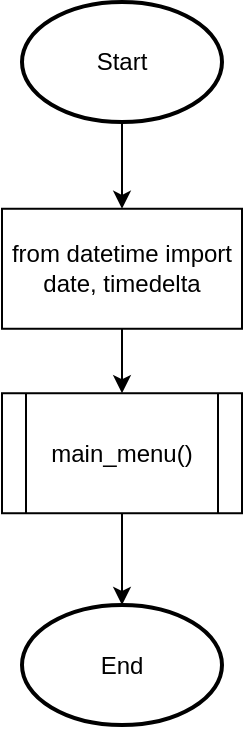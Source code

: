 <mxfile version="14.5.1" type="device" pages="27"><diagram id="I1KIObLX5PMbGqM8LUhK" name="program"><mxGraphModel dx="1008" dy="522" grid="1" gridSize="10" guides="1" tooltips="1" connect="1" arrows="1" fold="1" page="1" pageScale="1" pageWidth="850" pageHeight="1100" math="0" shadow="0"><root><mxCell id="0"/><mxCell id="1" parent="0"/><mxCell id="CnIZI6iqVd_z1Z3iHnxv-11" value="main_menu()" style="shape=process;whiteSpace=wrap;html=1;backgroundOutline=1;" parent="1" vertex="1"><mxGeometry x="340.0" y="555.62" width="120" height="60" as="geometry"/></mxCell><mxCell id="CnIZI6iqVd_z1Z3iHnxv-13" value="Start" style="strokeWidth=2;html=1;shape=mxgraph.flowchart.start_1;whiteSpace=wrap;" parent="1" vertex="1"><mxGeometry x="350.0" y="360" width="100" height="60" as="geometry"/></mxCell><mxCell id="CnIZI6iqVd_z1Z3iHnxv-15" value="End" style="strokeWidth=2;html=1;shape=mxgraph.flowchart.start_1;whiteSpace=wrap;" parent="1" vertex="1"><mxGeometry x="350.0" y="661.5" width="100" height="60" as="geometry"/></mxCell><mxCell id="CnIZI6iqVd_z1Z3iHnxv-16" value="" style="endArrow=classic;html=1;exitX=0.5;exitY=1;exitDx=0;exitDy=0;exitPerimeter=0;entryX=0.5;entryY=0;entryDx=0;entryDy=0;" parent="1" source="ydyX7m-p8Bj_ZVIEERYo-1" target="CnIZI6iqVd_z1Z3iHnxv-11" edge="1"><mxGeometry width="50" height="50" relative="1" as="geometry"><mxPoint x="660" y="450" as="sourcePoint"/><mxPoint x="710" y="400" as="targetPoint"/></mxGeometry></mxCell><mxCell id="CnIZI6iqVd_z1Z3iHnxv-17" value="" style="endArrow=classic;html=1;exitX=0.5;exitY=1;exitDx=0;exitDy=0;entryX=0.5;entryY=0;entryDx=0;entryDy=0;entryPerimeter=0;" parent="1" source="CnIZI6iqVd_z1Z3iHnxv-11" target="CnIZI6iqVd_z1Z3iHnxv-15" edge="1"><mxGeometry width="50" height="50" relative="1" as="geometry"><mxPoint x="410.0" y="430" as="sourcePoint"/><mxPoint x="410.0" y="460" as="targetPoint"/></mxGeometry></mxCell><mxCell id="ydyX7m-p8Bj_ZVIEERYo-1" value="from datetime import date, timedelta" style="rounded=0;whiteSpace=wrap;html=1;fontSize=12;" parent="1" vertex="1"><mxGeometry x="340.0" y="463.38" width="120" height="60" as="geometry"/></mxCell><mxCell id="ydyX7m-p8Bj_ZVIEERYo-2" value="" style="endArrow=classic;html=1;exitX=0.5;exitY=1;exitDx=0;exitDy=0;exitPerimeter=0;entryX=0.5;entryY=0;entryDx=0;entryDy=0;" parent="1" source="CnIZI6iqVd_z1Z3iHnxv-13" target="ydyX7m-p8Bj_ZVIEERYo-1" edge="1"><mxGeometry width="50" height="50" relative="1" as="geometry"><mxPoint x="400.0" y="420" as="sourcePoint"/><mxPoint x="400.0" y="520" as="targetPoint"/></mxGeometry></mxCell></root></mxGraphModel></diagram><diagram id="9Hsfv88qXqONto-11qZn" name="main_menu()"><mxGraphModel dx="1008" dy="4922" grid="1" gridSize="10" guides="1" tooltips="1" connect="1" arrows="1" fold="1" page="1" pageScale="1" pageWidth="850" pageHeight="1100" math="0" shadow="0"><root><mxCell id="wreWY48WkkrBBOZcJAyL-0"/><mxCell id="wreWY48WkkrBBOZcJAyL-1" parent="wreWY48WkkrBBOZcJAyL-0"/><mxCell id="wreWY48WkkrBBOZcJAyL-3" value="" style="endArrow=classic;html=1;exitX=0.5;exitY=1;exitDx=0;exitDy=0;" parent="wreWY48WkkrBBOZcJAyL-1" source="UalFb0OeEmcOEUHywYW6-3" target="wreWY48WkkrBBOZcJAyL-4" edge="1"><mxGeometry width="50" height="50" relative="1" as="geometry"><mxPoint x="300" y="-3420" as="sourcePoint"/><mxPoint x="440" y="-3280" as="targetPoint"/></mxGeometry></mxCell><mxCell id="wreWY48WkkrBBOZcJAyL-4" value="Display today's date" style="rounded=0;whiteSpace=wrap;html=1;" parent="wreWY48WkkrBBOZcJAyL-1" vertex="1"><mxGeometry x="240" y="-3360" width="120" height="60" as="geometry"/></mxCell><mxCell id="f_DgHETKceI2W8D9X2kc-0" style="edgeStyle=orthogonalEdgeStyle;rounded=0;orthogonalLoop=1;jettySize=auto;html=1;exitX=0.5;exitY=1;exitDx=0;exitDy=0;entryX=0.5;entryY=0;entryDx=0;entryDy=0;" parent="wreWY48WkkrBBOZcJAyL-1" source="wreWY48WkkrBBOZcJAyL-5" target="wreWY48WkkrBBOZcJAyL-34" edge="1"><mxGeometry relative="1" as="geometry"/></mxCell><mxCell id="wreWY48WkkrBBOZcJAyL-5" value="Display &quot;---Who are you?---&lt;br&gt;[1]Customer&lt;br&gt;[2]Admin&lt;br&gt;[3]Exit&quot;" style="rounded=0;whiteSpace=wrap;html=1;" parent="wreWY48WkkrBBOZcJAyL-1" vertex="1"><mxGeometry x="210" y="-3240" width="180" height="100" as="geometry"/></mxCell><mxCell id="wreWY48WkkrBBOZcJAyL-6" value="read option" style="shape=parallelogram;perimeter=parallelogramPerimeter;whiteSpace=wrap;html=1;fixedSize=1;" parent="wreWY48WkkrBBOZcJAyL-1" vertex="1"><mxGeometry x="240" y="-2970" width="120" height="60" as="geometry"/></mxCell><mxCell id="wreWY48WkkrBBOZcJAyL-7" value="True" style="strokeWidth=2;html=1;shape=mxgraph.flowchart.decision;whiteSpace=wrap;" parent="wreWY48WkkrBBOZcJAyL-1" vertex="1"><mxGeometry x="250.5" y="-2860" width="100" height="100" as="geometry"/></mxCell><mxCell id="wreWY48WkkrBBOZcJAyL-8" value="" style="endArrow=classic;html=1;exitX=0.5;exitY=1;exitDx=0;exitDy=0;entryX=0.5;entryY=0;entryDx=0;entryDy=0;" parent="wreWY48WkkrBBOZcJAyL-1" source="wreWY48WkkrBBOZcJAyL-4" target="wreWY48WkkrBBOZcJAyL-5" edge="1"><mxGeometry width="50" height="50" relative="1" as="geometry"><mxPoint x="290" y="-3260" as="sourcePoint"/><mxPoint x="690" y="-3300" as="targetPoint"/></mxGeometry></mxCell><mxCell id="wreWY48WkkrBBOZcJAyL-9" value="" style="endArrow=classic;html=1;exitX=0.5;exitY=1;exitDx=0;exitDy=0;entryX=0.5;entryY=0;entryDx=0;entryDy=0;entryPerimeter=0;" parent="wreWY48WkkrBBOZcJAyL-1" source="wreWY48WkkrBBOZcJAyL-6" target="wreWY48WkkrBBOZcJAyL-7" edge="1"><mxGeometry width="50" height="50" relative="1" as="geometry"><mxPoint x="380" y="-2830" as="sourcePoint"/><mxPoint x="430" y="-2880" as="targetPoint"/></mxGeometry></mxCell><mxCell id="wreWY48WkkrBBOZcJAyL-10" value="" style="endArrow=classic;html=1;entryX=0;entryY=0.5;entryDx=0;entryDy=0;exitX=1;exitY=0.5;exitDx=0;exitDy=0;exitPerimeter=0;" parent="wreWY48WkkrBBOZcJAyL-1" source="wreWY48WkkrBBOZcJAyL-23" target="wreWY48WkkrBBOZcJAyL-14" edge="1"><mxGeometry width="50" height="50" relative="1" as="geometry"><mxPoint x="161" y="-2560" as="sourcePoint"/><mxPoint x="181" y="-2520" as="targetPoint"/><Array as="points"/></mxGeometry></mxCell><mxCell id="wreWY48WkkrBBOZcJAyL-11" style="edgeStyle=orthogonalEdgeStyle;rounded=0;orthogonalLoop=1;jettySize=auto;html=1;entryX=0.5;entryY=0;entryDx=0;entryDy=0;" parent="wreWY48WkkrBBOZcJAyL-1" source="wreWY48WkkrBBOZcJAyL-12" target="wreWY48WkkrBBOZcJAyL-18" edge="1"><mxGeometry relative="1" as="geometry"/></mxCell><mxCell id="wreWY48WkkrBBOZcJAyL-12" value="customer_menu()" style="shape=process;whiteSpace=wrap;html=1;backgroundOutline=1;" parent="wreWY48WkkrBBOZcJAyL-1" vertex="1"><mxGeometry x="401" y="-2690" width="120" height="60" as="geometry"/></mxCell><mxCell id="wreWY48WkkrBBOZcJAyL-13" value="" style="edgeStyle=orthogonalEdgeStyle;rounded=0;orthogonalLoop=1;jettySize=auto;html=1;" parent="wreWY48WkkrBBOZcJAyL-1" source="wreWY48WkkrBBOZcJAyL-14" target="wreWY48WkkrBBOZcJAyL-18" edge="1"><mxGeometry relative="1" as="geometry"/></mxCell><mxCell id="wreWY48WkkrBBOZcJAyL-14" value="login_admin()" style="shape=process;whiteSpace=wrap;html=1;backgroundOutline=1;" parent="wreWY48WkkrBBOZcJAyL-1" vertex="1"><mxGeometry x="401" y="-2530" width="120" height="60" as="geometry"/></mxCell><mxCell id="wreWY48WkkrBBOZcJAyL-15" style="edgeStyle=orthogonalEdgeStyle;rounded=0;orthogonalLoop=1;jettySize=auto;html=1;entryX=0;entryY=0.5;entryDx=0;entryDy=0;" parent="wreWY48WkkrBBOZcJAyL-1" source="wreWY48WkkrBBOZcJAyL-16" target="wreWY48WkkrBBOZcJAyL-18" edge="1"><mxGeometry relative="1" as="geometry"/></mxCell><mxCell id="wreWY48WkkrBBOZcJAyL-16" value="quit()" style="shape=process;whiteSpace=wrap;html=1;backgroundOutline=1;" parent="wreWY48WkkrBBOZcJAyL-1" vertex="1"><mxGeometry x="411" y="-2370" width="120" height="60" as="geometry"/></mxCell><mxCell id="wreWY48WkkrBBOZcJAyL-17" value="" style="edgeStyle=orthogonalEdgeStyle;rounded=0;orthogonalLoop=1;jettySize=auto;html=1;" parent="wreWY48WkkrBBOZcJAyL-1" source="wreWY48WkkrBBOZcJAyL-18" target="wreWY48WkkrBBOZcJAyL-44" edge="1"><mxGeometry relative="1" as="geometry"/></mxCell><mxCell id="wreWY48WkkrBBOZcJAyL-18" value="break" style="rounded=0;whiteSpace=wrap;html=1;" parent="wreWY48WkkrBBOZcJAyL-1" vertex="1"><mxGeometry x="591" y="-2370" width="120" height="60" as="geometry"/></mxCell><mxCell id="wreWY48WkkrBBOZcJAyL-19" value="option == &quot;1&quot;" style="strokeWidth=2;html=1;shape=mxgraph.flowchart.decision;whiteSpace=wrap;" parent="wreWY48WkkrBBOZcJAyL-1" vertex="1"><mxGeometry x="251" y="-2710" width="100" height="100" as="geometry"/></mxCell><mxCell id="wreWY48WkkrBBOZcJAyL-20" value="" style="endArrow=classic;html=1;exitX=0.5;exitY=1;exitDx=0;exitDy=0;exitPerimeter=0;entryX=0.5;entryY=0;entryDx=0;entryDy=0;entryPerimeter=0;" parent="wreWY48WkkrBBOZcJAyL-1" source="wreWY48WkkrBBOZcJAyL-7" target="wreWY48WkkrBBOZcJAyL-19" edge="1"><mxGeometry width="50" height="50" relative="1" as="geometry"><mxPoint x="650.5" y="-2670" as="sourcePoint"/><mxPoint x="700.5" y="-2720" as="targetPoint"/></mxGeometry></mxCell><mxCell id="wreWY48WkkrBBOZcJAyL-21" value="" style="endArrow=classic;html=1;exitX=1;exitY=0.5;exitDx=0;exitDy=0;exitPerimeter=0;entryX=0;entryY=0.5;entryDx=0;entryDy=0;" parent="wreWY48WkkrBBOZcJAyL-1" source="wreWY48WkkrBBOZcJAyL-19" target="wreWY48WkkrBBOZcJAyL-12" edge="1"><mxGeometry width="50" height="50" relative="1" as="geometry"><mxPoint x="221" y="-2520" as="sourcePoint"/><mxPoint x="271" y="-2570" as="targetPoint"/></mxGeometry></mxCell><mxCell id="wreWY48WkkrBBOZcJAyL-22" value="" style="edgeStyle=orthogonalEdgeStyle;rounded=0;orthogonalLoop=1;jettySize=auto;html=1;" parent="wreWY48WkkrBBOZcJAyL-1" source="wreWY48WkkrBBOZcJAyL-23" target="wreWY48WkkrBBOZcJAyL-25" edge="1"><mxGeometry relative="1" as="geometry"/></mxCell><mxCell id="wreWY48WkkrBBOZcJAyL-23" value="option == &quot;2&quot;" style="strokeWidth=2;html=1;shape=mxgraph.flowchart.decision;whiteSpace=wrap;" parent="wreWY48WkkrBBOZcJAyL-1" vertex="1"><mxGeometry x="251" y="-2550" width="100" height="100" as="geometry"/></mxCell><mxCell id="wreWY48WkkrBBOZcJAyL-24" value="" style="endArrow=classic;html=1;exitX=0.5;exitY=1;exitDx=0;exitDy=0;exitPerimeter=0;entryX=0.5;entryY=0;entryDx=0;entryDy=0;entryPerimeter=0;" parent="wreWY48WkkrBBOZcJAyL-1" source="wreWY48WkkrBBOZcJAyL-19" target="wreWY48WkkrBBOZcJAyL-23" edge="1"><mxGeometry width="50" height="50" relative="1" as="geometry"><mxPoint x="501" y="-2400" as="sourcePoint"/><mxPoint x="551" y="-2450" as="targetPoint"/></mxGeometry></mxCell><mxCell id="ErXL54StwqRfstYxhH0S-3" style="edgeStyle=orthogonalEdgeStyle;rounded=0;orthogonalLoop=1;jettySize=auto;html=1;exitX=0;exitY=0.5;exitDx=0;exitDy=0;exitPerimeter=0;entryX=0;entryY=0.25;entryDx=0;entryDy=0;" parent="wreWY48WkkrBBOZcJAyL-1" source="wreWY48WkkrBBOZcJAyL-25" target="wreWY48WkkrBBOZcJAyL-34" edge="1"><mxGeometry relative="1" as="geometry"><Array as="points"><mxPoint x="130" y="-2340"/><mxPoint x="130" y="-3050"/></Array></mxGeometry></mxCell><mxCell id="wreWY48WkkrBBOZcJAyL-25" value="option == &quot;3&quot;" style="strokeWidth=2;html=1;shape=mxgraph.flowchart.decision;whiteSpace=wrap;" parent="wreWY48WkkrBBOZcJAyL-1" vertex="1"><mxGeometry x="251" y="-2390" width="100" height="100" as="geometry"/></mxCell><mxCell id="wreWY48WkkrBBOZcJAyL-26" value="" style="endArrow=classic;html=1;exitX=1;exitY=0.5;exitDx=0;exitDy=0;exitPerimeter=0;entryX=0;entryY=0.5;entryDx=0;entryDy=0;" parent="wreWY48WkkrBBOZcJAyL-1" target="wreWY48WkkrBBOZcJAyL-16" edge="1"><mxGeometry width="50" height="50" relative="1" as="geometry"><mxPoint x="351" y="-2340" as="sourcePoint"/><mxPoint x="271" y="-2270" as="targetPoint"/></mxGeometry></mxCell><mxCell id="wreWY48WkkrBBOZcJAyL-33" value="" style="edgeStyle=orthogonalEdgeStyle;rounded=0;orthogonalLoop=1;jettySize=auto;html=1;" parent="wreWY48WkkrBBOZcJAyL-1" source="wreWY48WkkrBBOZcJAyL-34" target="wreWY48WkkrBBOZcJAyL-6" edge="1"><mxGeometry relative="1" as="geometry"/></mxCell><mxCell id="wreWY48WkkrBBOZcJAyL-34" value="&lt;span&gt;Display &quot;Please enter your option&quot;&lt;/span&gt;" style="shape=parallelogram;html=1;strokeWidth=2;perimeter=parallelogramPerimeter;whiteSpace=wrap;rounded=1;arcSize=12;size=0.23;fontSize=12;" parent="wreWY48WkkrBBOZcJAyL-1" vertex="1"><mxGeometry x="163.75" y="-3070" width="272.5" height="60" as="geometry"/></mxCell><mxCell id="wreWY48WkkrBBOZcJAyL-37" value="False" style="text;html=1;strokeColor=none;fillColor=none;align=center;verticalAlign=middle;whiteSpace=wrap;rounded=0;" parent="wreWY48WkkrBBOZcJAyL-1" vertex="1"><mxGeometry x="311" y="-2605" width="40" height="20" as="geometry"/></mxCell><mxCell id="wreWY48WkkrBBOZcJAyL-38" value="True" style="text;html=1;strokeColor=none;fillColor=none;align=center;verticalAlign=middle;whiteSpace=wrap;rounded=0;" parent="wreWY48WkkrBBOZcJAyL-1" vertex="1"><mxGeometry x="305.5" y="-2750" width="40" height="20" as="geometry"/></mxCell><mxCell id="wreWY48WkkrBBOZcJAyL-39" value="True" style="text;html=1;strokeColor=none;fillColor=none;align=center;verticalAlign=middle;whiteSpace=wrap;rounded=0;" parent="wreWY48WkkrBBOZcJAyL-1" vertex="1"><mxGeometry x="351" y="-2693" width="40" height="20" as="geometry"/></mxCell><mxCell id="wreWY48WkkrBBOZcJAyL-40" value="True" style="text;html=1;strokeColor=none;fillColor=none;align=center;verticalAlign=middle;whiteSpace=wrap;rounded=0;" parent="wreWY48WkkrBBOZcJAyL-1" vertex="1"><mxGeometry x="351" y="-2535" width="40" height="20" as="geometry"/></mxCell><mxCell id="wreWY48WkkrBBOZcJAyL-41" value="True" style="text;html=1;strokeColor=none;fillColor=none;align=center;verticalAlign=middle;whiteSpace=wrap;rounded=0;" parent="wreWY48WkkrBBOZcJAyL-1" vertex="1"><mxGeometry x="351" y="-2374" width="40" height="20" as="geometry"/></mxCell><mxCell id="wreWY48WkkrBBOZcJAyL-42" value="False" style="text;html=1;strokeColor=none;fillColor=none;align=center;verticalAlign=middle;whiteSpace=wrap;rounded=0;" parent="wreWY48WkkrBBOZcJAyL-1" vertex="1"><mxGeometry x="311" y="-2420" width="40" height="20" as="geometry"/></mxCell><mxCell id="wreWY48WkkrBBOZcJAyL-43" value="False" style="text;html=1;strokeColor=none;fillColor=none;align=center;verticalAlign=middle;whiteSpace=wrap;rounded=0;" parent="wreWY48WkkrBBOZcJAyL-1" vertex="1"><mxGeometry x="210.5" y="-2370" width="40" height="20" as="geometry"/></mxCell><mxCell id="wreWY48WkkrBBOZcJAyL-44" value="End" style="strokeWidth=2;html=1;shape=mxgraph.flowchart.start_1;whiteSpace=wrap;fontSize=12;" parent="wreWY48WkkrBBOZcJAyL-1" vertex="1"><mxGeometry x="601" y="-2273" width="100" height="60" as="geometry"/></mxCell><mxCell id="UalFb0OeEmcOEUHywYW6-3" value="" style="ellipse;whiteSpace=wrap;html=1;aspect=fixed;" parent="wreWY48WkkrBBOZcJAyL-1" vertex="1"><mxGeometry x="290" y="-3430" width="20" height="20" as="geometry"/></mxCell><mxCell id="UalFb0OeEmcOEUHywYW6-5" value="main_menu()" style="text;html=1;align=center;verticalAlign=middle;resizable=0;points=[];autosize=1;" parent="wreWY48WkkrBBOZcJAyL-1" vertex="1"><mxGeometry x="257.5" y="-3450" width="90" height="20" as="geometry"/></mxCell></root></mxGraphModel></diagram><diagram id="jBBDoL76OKOHUzIPo6lw" name="read_history_data()"><mxGraphModel dx="-1957" dy="-571" grid="1" gridSize="10" guides="1" tooltips="1" connect="1" arrows="1" fold="1" page="1" pageScale="1" pageWidth="850" pageHeight="1100" math="0" shadow="0"><root><mxCell id="zqgkC_hWoOQRSnLWVQzh-0"/><mxCell id="zqgkC_hWoOQRSnLWVQzh-1" parent="zqgkC_hWoOQRSnLWVQzh-0"/><mxCell id="L7iaRtRp1wR1KH59Mjod-2" value="" style="edgeStyle=orthogonalEdgeStyle;rounded=0;orthogonalLoop=1;jettySize=auto;html=1;" parent="zqgkC_hWoOQRSnLWVQzh-1" target="Abh5-UlLhFOc18LKFiOJ-9" edge="1"><mxGeometry relative="1" as="geometry"><mxPoint x="2928.14" y="2090" as="sourcePoint"/></mxGeometry></mxCell><mxCell id="pJmg5WbikH5e1zZmw8ne-3" value="" style="edgeStyle=orthogonalEdgeStyle;rounded=0;orthogonalLoop=1;jettySize=auto;html=1;" parent="zqgkC_hWoOQRSnLWVQzh-1" source="Abh5-UlLhFOc18LKFiOJ-3" target="pJmg5WbikH5e1zZmw8ne-2" edge="1"><mxGeometry relative="1" as="geometry"/></mxCell><mxCell id="Abh5-UlLhFOc18LKFiOJ-3" value="Read each line in history_data and assign it as lines." style="shape=parallelogram;perimeter=parallelogramPerimeter;whiteSpace=wrap;html=1;fixedSize=1;size=-280;" parent="zqgkC_hWoOQRSnLWVQzh-1" vertex="1"><mxGeometry x="2835.7" y="2360" width="184.87" height="60" as="geometry"/></mxCell><mxCell id="L7iaRtRp1wR1KH59Mjod-1" value="" style="edgeStyle=orthogonalEdgeStyle;rounded=0;orthogonalLoop=1;jettySize=auto;html=1;" parent="zqgkC_hWoOQRSnLWVQzh-1" source="Abh5-UlLhFOc18LKFiOJ-7" target="Abh5-UlLhFOc18LKFiOJ-3" edge="1"><mxGeometry relative="1" as="geometry"/></mxCell><mxCell id="Abh5-UlLhFOc18LKFiOJ-7" value="Read history_data" style="shape=parallelogram;html=1;strokeWidth=2;perimeter=parallelogramPerimeter;whiteSpace=wrap;rounded=1;arcSize=12;size=0.23;" parent="zqgkC_hWoOQRSnLWVQzh-1" vertex="1"><mxGeometry x="2828.14" y="2240" width="200" height="60" as="geometry"/></mxCell><mxCell id="L7iaRtRp1wR1KH59Mjod-4" value="" style="edgeStyle=orthogonalEdgeStyle;rounded=0;orthogonalLoop=1;jettySize=auto;html=1;" parent="zqgkC_hWoOQRSnLWVQzh-1" source="Abh5-UlLhFOc18LKFiOJ-9" target="Abh5-UlLhFOc18LKFiOJ-7" edge="1"><mxGeometry relative="1" as="geometry"/></mxCell><mxCell id="Abh5-UlLhFOc18LKFiOJ-9" value="&lt;span&gt;Read history.txt file and assign to history_data&lt;br&gt;&lt;/span&gt;" style="shape=parallelogram;perimeter=parallelogramPerimeter;whiteSpace=wrap;html=1;fixedSize=1;size=-280;" parent="zqgkC_hWoOQRSnLWVQzh-1" vertex="1"><mxGeometry x="2813.64" y="2138" width="229" height="60" as="geometry"/></mxCell><mxCell id="Abh5-UlLhFOc18LKFiOJ-14" style="edgeStyle=orthogonalEdgeStyle;rounded=0;orthogonalLoop=1;jettySize=auto;html=1;exitX=0.5;exitY=1;exitDx=0;exitDy=0;entryX=0.5;entryY=0;entryDx=0;entryDy=0;" parent="zqgkC_hWoOQRSnLWVQzh-1" source="Abh5-UlLhFOc18LKFiOJ-15" target="Abh5-UlLhFOc18LKFiOJ-17" edge="1"><mxGeometry relative="1" as="geometry"/></mxCell><mxCell id="Abh5-UlLhFOc18LKFiOJ-15" value="Declare ctm_history_id as list&lt;br&gt;Declare&amp;nbsp;car_history_id as list&lt;br&gt;Declare&amp;nbsp;car_history_name as list&lt;br&gt;Declare&amp;nbsp;rental_duration as list&lt;br&gt;Declare&amp;nbsp;history_year as list&lt;br&gt;Declare&amp;nbsp;history_month as list&lt;br&gt;Declare&amp;nbsp;history_day as list&lt;br&gt;Declare&amp;nbsp;price_paid as list" style="whiteSpace=wrap;html=1;" parent="zqgkC_hWoOQRSnLWVQzh-1" vertex="1"><mxGeometry x="2831.7" y="2590" width="192.88" height="130" as="geometry"/></mxCell><mxCell id="Abh5-UlLhFOc18LKFiOJ-16" value="" style="group" parent="zqgkC_hWoOQRSnLWVQzh-1" vertex="1" connectable="0"><mxGeometry x="2805.64" y="2768" width="245.61" height="100" as="geometry"/></mxCell><mxCell id="Abh5-UlLhFOc18LKFiOJ-17" value="" style="verticalLabelPosition=bottom;verticalAlign=top;html=1;shape=hexagon;perimeter=hexagonPerimeter2;arcSize=6;size=0.27;" parent="Abh5-UlLhFOc18LKFiOJ-16" vertex="1"><mxGeometry width="245.61" height="100" as="geometry"/></mxCell><mxCell id="Abh5-UlLhFOc18LKFiOJ-18" value="&lt;font style=&quot;font-size: 24px&quot;&gt;history&lt;/font&gt;" style="text;html=1;strokeColor=none;fillColor=none;align=center;verticalAlign=middle;whiteSpace=wrap;rounded=0;" parent="Abh5-UlLhFOc18LKFiOJ-16" vertex="1"><mxGeometry x="110.639" y="10" width="24.332" height="20" as="geometry"/></mxCell><mxCell id="Abh5-UlLhFOc18LKFiOJ-19" value="&lt;font style=&quot;font-size: 24px&quot;&gt;1&lt;/font&gt;" style="text;html=1;strokeColor=none;fillColor=none;align=center;verticalAlign=middle;whiteSpace=wrap;rounded=0;" parent="Abh5-UlLhFOc18LKFiOJ-16" vertex="1"><mxGeometry x="110.639" y="70" width="24.332" height="19.09" as="geometry"/></mxCell><mxCell id="Abh5-UlLhFOc18LKFiOJ-20" value="&lt;font style=&quot;font-size: 24px&quot;&gt;0&lt;/font&gt;" style="text;html=1;strokeColor=none;fillColor=none;align=center;verticalAlign=middle;whiteSpace=wrap;rounded=0;" parent="Abh5-UlLhFOc18LKFiOJ-16" vertex="1"><mxGeometry x="24.934" y="40.46" width="24.332" height="19.09" as="geometry"/></mxCell><mxCell id="Abh5-UlLhFOc18LKFiOJ-21" value="&lt;font style=&quot;font-size: 14px&quot;&gt;number of lines&lt;br&gt;&lt;/font&gt;" style="text;html=1;strokeColor=none;fillColor=none;align=center;verticalAlign=middle;whiteSpace=wrap;rounded=0;" parent="Abh5-UlLhFOc18LKFiOJ-16" vertex="1"><mxGeometry x="128.912" y="40.46" width="116.698" height="19.087" as="geometry"/></mxCell><mxCell id="Abh5-UlLhFOc18LKFiOJ-25" value="" style="edgeStyle=orthogonalEdgeStyle;rounded=0;orthogonalLoop=1;jettySize=auto;html=1;" parent="zqgkC_hWoOQRSnLWVQzh-1" source="Abh5-UlLhFOc18LKFiOJ-26" target="Abh5-UlLhFOc18LKFiOJ-28" edge="1"><mxGeometry relative="1" as="geometry"/></mxCell><mxCell id="Abh5-UlLhFOc18LKFiOJ-26" value="Split history by &quot;,&quot; and assgin as history_list" style="whiteSpace=wrap;html=1;" parent="zqgkC_hWoOQRSnLWVQzh-1" vertex="1"><mxGeometry x="2817.19" y="2950" width="222.5" height="60" as="geometry"/></mxCell><mxCell id="Abh5-UlLhFOc18LKFiOJ-27" value="" style="edgeStyle=orthogonalEdgeStyle;rounded=0;orthogonalLoop=1;jettySize=auto;html=1;" parent="zqgkC_hWoOQRSnLWVQzh-1" source="Abh5-UlLhFOc18LKFiOJ-28" target="Abh5-UlLhFOc18LKFiOJ-30" edge="1"><mxGeometry relative="1" as="geometry"/></mxCell><mxCell id="Abh5-UlLhFOc18LKFiOJ-28" value="append history_list[0] into ctm_history_id&lt;br&gt;append history_list[1] into car_history_id&lt;br&gt;append history_list[2] into car_history_name&lt;br&gt;append history_list[3] into rental_duration&lt;br&gt;append history_list[4] into history_year&lt;br&gt;append history_list[5] into history_month&lt;br&gt;append history_list[6] into history_day&lt;br&gt;append history_list[7] while replacing &quot;\n&quot; with &quot;&quot;&lt;br&gt;&amp;nbsp;into price_paid&amp;nbsp;" style="whiteSpace=wrap;html=1;" parent="zqgkC_hWoOQRSnLWVQzh-1" vertex="1"><mxGeometry x="2756.38" y="3075" width="345.62" height="130" as="geometry"/></mxCell><mxCell id="Abh5-UlLhFOc18LKFiOJ-29" style="edgeStyle=orthogonalEdgeStyle;rounded=0;orthogonalLoop=1;jettySize=auto;html=1;exitX=0.5;exitY=0;exitDx=0;exitDy=0;entryX=0;entryY=0.5;entryDx=0;entryDy=0;" parent="zqgkC_hWoOQRSnLWVQzh-1" source="Abh5-UlLhFOc18LKFiOJ-30" target="Abh5-UlLhFOc18LKFiOJ-17" edge="1"><mxGeometry relative="1" as="geometry"/></mxCell><mxCell id="Abh5-UlLhFOc18LKFiOJ-30" value="history" style="ellipse;whiteSpace=wrap;html=1;" parent="zqgkC_hWoOQRSnLWVQzh-1" vertex="1"><mxGeometry x="2622" y="3100" width="83.76" height="80" as="geometry"/></mxCell><mxCell id="Abh5-UlLhFOc18LKFiOJ-32" value="return ctm_history_id, car_history_id, car_history_name, rental_duration, history_year, history_month, history_day, price_paid" style="ellipse;whiteSpace=wrap;html=1;" parent="zqgkC_hWoOQRSnLWVQzh-1" vertex="1"><mxGeometry x="3102" y="2768" width="282.4" height="100" as="geometry"/></mxCell><mxCell id="Abh5-UlLhFOc18LKFiOJ-33" value="" style="edgeStyle=orthogonalEdgeStyle;rounded=0;orthogonalLoop=1;jettySize=auto;html=1;" parent="zqgkC_hWoOQRSnLWVQzh-1" source="Abh5-UlLhFOc18LKFiOJ-21" target="Abh5-UlLhFOc18LKFiOJ-32" edge="1"><mxGeometry relative="1" as="geometry"/></mxCell><mxCell id="L7iaRtRp1wR1KH59Mjod-3" value="" style="edgeStyle=orthogonalEdgeStyle;rounded=0;orthogonalLoop=1;jettySize=auto;html=1;" parent="zqgkC_hWoOQRSnLWVQzh-1" source="pJmg5WbikH5e1zZmw8ne-2" target="Abh5-UlLhFOc18LKFiOJ-15" edge="1"><mxGeometry relative="1" as="geometry"/></mxCell><mxCell id="pJmg5WbikH5e1zZmw8ne-2" value="Read lines" style="shape=parallelogram;perimeter=parallelogramPerimeter;whiteSpace=wrap;html=1;fixedSize=1;" parent="zqgkC_hWoOQRSnLWVQzh-1" vertex="1"><mxGeometry x="2868.135" y="2480" width="120" height="60" as="geometry"/></mxCell><mxCell id="L7iaRtRp1wR1KH59Mjod-5" value="" style="edgeStyle=orthogonalEdgeStyle;rounded=0;orthogonalLoop=1;jettySize=auto;html=1;" parent="zqgkC_hWoOQRSnLWVQzh-1" source="Abh5-UlLhFOc18LKFiOJ-17" target="Abh5-UlLhFOc18LKFiOJ-26" edge="1"><mxGeometry relative="1" as="geometry"/></mxCell><mxCell id="kVmWsDb087-u5f3PhjCA-3" value="" style="edgeStyle=orthogonalEdgeStyle;rounded=0;orthogonalLoop=1;jettySize=auto;html=1;exitX=0.5;exitY=1;exitDx=0;exitDy=0;" parent="zqgkC_hWoOQRSnLWVQzh-1" source="kVmWsDb087-u5f3PhjCA-0" target="Abh5-UlLhFOc18LKFiOJ-9" edge="1"><mxGeometry relative="1" as="geometry"/></mxCell><mxCell id="kVmWsDb087-u5f3PhjCA-0" value="" style="ellipse;whiteSpace=wrap;html=1;aspect=fixed;" parent="zqgkC_hWoOQRSnLWVQzh-1" vertex="1"><mxGeometry x="2918.14" y="2080" width="20" height="20" as="geometry"/></mxCell><mxCell id="kVmWsDb087-u5f3PhjCA-1" value="read_history_data()" style="text;html=1;align=center;verticalAlign=middle;resizable=0;points=[];autosize=1;" parent="zqgkC_hWoOQRSnLWVQzh-1" vertex="1"><mxGeometry x="2868.14" y="2050" width="120" height="20" as="geometry"/></mxCell><mxCell id="mPZz0bL2Kr8Trydryy6e-0" value="TRUE" style="text;html=1;align=center;verticalAlign=middle;resizable=0;points=[];autosize=1;" parent="zqgkC_hWoOQRSnLWVQzh-1" vertex="1"><mxGeometry x="2925" y="2880" width="50" height="20" as="geometry"/></mxCell><mxCell id="mPZz0bL2Kr8Trydryy6e-1" value="FALSE" style="text;html=1;align=center;verticalAlign=middle;resizable=0;points=[];autosize=1;" parent="zqgkC_hWoOQRSnLWVQzh-1" vertex="1"><mxGeometry x="3035" y="2790" width="50" height="20" as="geometry"/></mxCell></root></mxGraphModel></diagram><diagram id="VbzwHlzbAFWu_YhVceYI" name="read_customer_data()"><mxGraphModel dx="-2807" dy="-571" grid="1" gridSize="10" guides="1" tooltips="1" connect="1" arrows="1" fold="1" page="1" pageScale="1" pageWidth="850" pageHeight="1100" math="0" shadow="0"><root><mxCell id="rKFAQY4MSwkg3QMIxnx9-0"/><mxCell id="rKFAQY4MSwkg3QMIxnx9-1" parent="rKFAQY4MSwkg3QMIxnx9-0"/><mxCell id="y6kZgT-G9mNeMD1AOPHQ-0" value="" style="edgeStyle=orthogonalEdgeStyle;rounded=0;orthogonalLoop=1;jettySize=auto;html=1;exitX=0.5;exitY=1;exitDx=0;exitDy=0;" parent="rKFAQY4MSwkg3QMIxnx9-1" source="tA8Zdq-eKmw9GRl2n4TV-0" target="bi2jsB_FDGAM-QzMH6M2-9" edge="1"><mxGeometry relative="1" as="geometry"><mxPoint x="3748.18" y="2130" as="sourcePoint"/></mxGeometry></mxCell><mxCell id="y6kZgT-G9mNeMD1AOPHQ-3" value="" style="edgeStyle=orthogonalEdgeStyle;rounded=0;orthogonalLoop=1;jettySize=auto;html=1;" parent="rKFAQY4MSwkg3QMIxnx9-1" source="bi2jsB_FDGAM-QzMH6M2-3" target="-Cs6dIx26JLulm8W0NmN-0" edge="1"><mxGeometry relative="1" as="geometry"/></mxCell><mxCell id="bi2jsB_FDGAM-QzMH6M2-3" value="Read each line in customer_data and assign as lines" style="shape=parallelogram;perimeter=parallelogramPerimeter;whiteSpace=wrap;html=1;fixedSize=1;size=-280;" parent="rKFAQY4MSwkg3QMIxnx9-1" vertex="1"><mxGeometry x="3654.99" y="2385" width="184.87" height="60" as="geometry"/></mxCell><mxCell id="y6kZgT-G9mNeMD1AOPHQ-2" value="" style="edgeStyle=orthogonalEdgeStyle;rounded=0;orthogonalLoop=1;jettySize=auto;html=1;" parent="rKFAQY4MSwkg3QMIxnx9-1" source="bi2jsB_FDGAM-QzMH6M2-7" target="bi2jsB_FDGAM-QzMH6M2-3" edge="1"><mxGeometry relative="1" as="geometry"/></mxCell><mxCell id="bi2jsB_FDGAM-QzMH6M2-7" value="Read customer_data" style="shape=parallelogram;html=1;strokeWidth=2;perimeter=parallelogramPerimeter;whiteSpace=wrap;rounded=1;arcSize=12;size=0.23;" parent="rKFAQY4MSwkg3QMIxnx9-1" vertex="1"><mxGeometry x="3648.18" y="2280" width="200" height="60" as="geometry"/></mxCell><mxCell id="y6kZgT-G9mNeMD1AOPHQ-1" value="" style="edgeStyle=orthogonalEdgeStyle;rounded=0;orthogonalLoop=1;jettySize=auto;html=1;" parent="rKFAQY4MSwkg3QMIxnx9-1" source="bi2jsB_FDGAM-QzMH6M2-9" target="bi2jsB_FDGAM-QzMH6M2-7" edge="1"><mxGeometry relative="1" as="geometry"/></mxCell><mxCell id="bi2jsB_FDGAM-QzMH6M2-9" value="&lt;span&gt;Read customer.txt file and assign as customer_data&lt;br&gt;&lt;/span&gt;" style="shape=parallelogram;perimeter=parallelogramPerimeter;whiteSpace=wrap;html=1;fixedSize=1;size=-280;" parent="rKFAQY4MSwkg3QMIxnx9-1" vertex="1"><mxGeometry x="3633.68" y="2180" width="229" height="60" as="geometry"/></mxCell><mxCell id="y6kZgT-G9mNeMD1AOPHQ-5" style="edgeStyle=orthogonalEdgeStyle;rounded=0;orthogonalLoop=1;jettySize=auto;html=1;exitX=0.5;exitY=1;exitDx=0;exitDy=0;entryX=0.5;entryY=0;entryDx=0;entryDy=0;" parent="rKFAQY4MSwkg3QMIxnx9-1" source="bi2jsB_FDGAM-QzMH6M2-15" target="bi2jsB_FDGAM-QzMH6M2-17" edge="1"><mxGeometry relative="1" as="geometry"/></mxCell><mxCell id="bi2jsB_FDGAM-QzMH6M2-15" value="Declare customer_id as list&lt;br&gt;Declare&amp;nbsp;customer_pass as list&lt;br&gt;Declare&amp;nbsp;customer_name as list&lt;br&gt;Declare&amp;nbsp;booked_car_name as list&lt;br&gt;Declare&amp;nbsp;customer_payment as list&lt;br&gt;Declare&amp;nbsp;customer_duration as list&lt;br&gt;Declare&amp;nbsp;customer_card as list" style="whiteSpace=wrap;html=1;" parent="rKFAQY4MSwkg3QMIxnx9-1" vertex="1"><mxGeometry x="3650.98" y="2590" width="192.88" height="120" as="geometry"/></mxCell><mxCell id="bi2jsB_FDGAM-QzMH6M2-16" value="" style="group" parent="rKFAQY4MSwkg3QMIxnx9-1" vertex="1" connectable="0"><mxGeometry x="3624.64" y="2765" width="245.61" height="100" as="geometry"/></mxCell><mxCell id="bi2jsB_FDGAM-QzMH6M2-17" value="" style="verticalLabelPosition=bottom;verticalAlign=top;html=1;shape=hexagon;perimeter=hexagonPerimeter2;arcSize=6;size=0.27;" parent="bi2jsB_FDGAM-QzMH6M2-16" vertex="1"><mxGeometry width="245.61" height="100" as="geometry"/></mxCell><mxCell id="bi2jsB_FDGAM-QzMH6M2-18" value="&lt;font style=&quot;font-size: 24px&quot;&gt;customer&lt;/font&gt;" style="text;html=1;strokeColor=none;fillColor=none;align=center;verticalAlign=middle;whiteSpace=wrap;rounded=0;" parent="bi2jsB_FDGAM-QzMH6M2-16" vertex="1"><mxGeometry x="110.639" y="10" width="24.332" height="20" as="geometry"/></mxCell><mxCell id="bi2jsB_FDGAM-QzMH6M2-19" value="&lt;font style=&quot;font-size: 24px&quot;&gt;1&lt;/font&gt;" style="text;html=1;strokeColor=none;fillColor=none;align=center;verticalAlign=middle;whiteSpace=wrap;rounded=0;" parent="bi2jsB_FDGAM-QzMH6M2-16" vertex="1"><mxGeometry x="110.639" y="70" width="24.332" height="19.09" as="geometry"/></mxCell><mxCell id="bi2jsB_FDGAM-QzMH6M2-20" value="&lt;font style=&quot;font-size: 24px&quot;&gt;0&lt;/font&gt;" style="text;html=1;strokeColor=none;fillColor=none;align=center;verticalAlign=middle;whiteSpace=wrap;rounded=0;" parent="bi2jsB_FDGAM-QzMH6M2-16" vertex="1"><mxGeometry x="24.934" y="40.46" width="24.332" height="19.09" as="geometry"/></mxCell><mxCell id="bi2jsB_FDGAM-QzMH6M2-21" value="&lt;font style=&quot;font-size: 14px&quot;&gt;number of lines&lt;br&gt;&lt;/font&gt;" style="text;html=1;strokeColor=none;fillColor=none;align=center;verticalAlign=middle;whiteSpace=wrap;rounded=0;" parent="bi2jsB_FDGAM-QzMH6M2-16" vertex="1"><mxGeometry x="128.912" y="40.46" width="116.698" height="19.087" as="geometry"/></mxCell><mxCell id="bi2jsB_FDGAM-QzMH6M2-25" value="" style="edgeStyle=orthogonalEdgeStyle;rounded=0;orthogonalLoop=1;jettySize=auto;html=1;" parent="rKFAQY4MSwkg3QMIxnx9-1" source="bi2jsB_FDGAM-QzMH6M2-26" target="bi2jsB_FDGAM-QzMH6M2-28" edge="1"><mxGeometry relative="1" as="geometry"/></mxCell><mxCell id="bi2jsB_FDGAM-QzMH6M2-26" value="Split customer by &quot;,&quot; and assign it as customer_list" style="whiteSpace=wrap;html=1;" parent="rKFAQY4MSwkg3QMIxnx9-1" vertex="1"><mxGeometry x="3648.89" y="2920" width="197.1" height="60" as="geometry"/></mxCell><mxCell id="bi2jsB_FDGAM-QzMH6M2-27" value="" style="edgeStyle=orthogonalEdgeStyle;rounded=0;orthogonalLoop=1;jettySize=auto;html=1;" parent="rKFAQY4MSwkg3QMIxnx9-1" source="bi2jsB_FDGAM-QzMH6M2-28" target="bi2jsB_FDGAM-QzMH6M2-30" edge="1"><mxGeometry relative="1" as="geometry"/></mxCell><mxCell id="bi2jsB_FDGAM-QzMH6M2-28" value="Append customer_list[0] into customer_id&lt;br&gt;Append customer_list[1] into customer_pass&lt;br&gt;Append customer_list[2] into customer_name&lt;br&gt;Append customer_list[3] into booked_car_name&lt;br&gt;Append customer_list[4] into customer_payment&lt;br&gt;Append customer_list[5] into customer_duration&lt;br&gt;Append customer_list[6] while replacing &quot;\n&quot; with &quot;&quot; into customer_card" style="whiteSpace=wrap;html=1;" parent="rKFAQY4MSwkg3QMIxnx9-1" vertex="1"><mxGeometry x="3563.11" y="3043.75" width="368.67" height="117.5" as="geometry"/></mxCell><mxCell id="bi2jsB_FDGAM-QzMH6M2-29" style="edgeStyle=orthogonalEdgeStyle;rounded=0;orthogonalLoop=1;jettySize=auto;html=1;exitX=0.5;exitY=0;exitDx=0;exitDy=0;entryX=0;entryY=0.5;entryDx=0;entryDy=0;" parent="rKFAQY4MSwkg3QMIxnx9-1" source="bi2jsB_FDGAM-QzMH6M2-30" target="bi2jsB_FDGAM-QzMH6M2-17" edge="1"><mxGeometry relative="1" as="geometry"/></mxCell><mxCell id="bi2jsB_FDGAM-QzMH6M2-30" value="customer" style="ellipse;whiteSpace=wrap;html=1;" parent="rKFAQY4MSwkg3QMIxnx9-1" vertex="1"><mxGeometry x="3446" y="3062.5" width="83.76" height="80" as="geometry"/></mxCell><mxCell id="bi2jsB_FDGAM-QzMH6M2-32" value="return customer_id, customer_pass, customer_name, booked_car_name, customer_payment, customer_duration, customer_card" style="ellipse;whiteSpace=wrap;html=1;" parent="rKFAQY4MSwkg3QMIxnx9-1" vertex="1"><mxGeometry x="3964.0" y="2765" width="282.4" height="100" as="geometry"/></mxCell><mxCell id="bi2jsB_FDGAM-QzMH6M2-33" value="" style="edgeStyle=orthogonalEdgeStyle;rounded=0;orthogonalLoop=1;jettySize=auto;html=1;" parent="rKFAQY4MSwkg3QMIxnx9-1" source="bi2jsB_FDGAM-QzMH6M2-21" target="bi2jsB_FDGAM-QzMH6M2-32" edge="1"><mxGeometry relative="1" as="geometry"/></mxCell><mxCell id="y6kZgT-G9mNeMD1AOPHQ-4" value="" style="edgeStyle=orthogonalEdgeStyle;rounded=0;orthogonalLoop=1;jettySize=auto;html=1;" parent="rKFAQY4MSwkg3QMIxnx9-1" source="-Cs6dIx26JLulm8W0NmN-0" target="bi2jsB_FDGAM-QzMH6M2-15" edge="1"><mxGeometry relative="1" as="geometry"/></mxCell><mxCell id="-Cs6dIx26JLulm8W0NmN-0" value="Read lines" style="shape=parallelogram;perimeter=parallelogramPerimeter;whiteSpace=wrap;html=1;fixedSize=1;" parent="rKFAQY4MSwkg3QMIxnx9-1" vertex="1"><mxGeometry x="3687.07" y="2490" width="120" height="60" as="geometry"/></mxCell><mxCell id="y6kZgT-G9mNeMD1AOPHQ-6" value="" style="edgeStyle=orthogonalEdgeStyle;rounded=0;orthogonalLoop=1;jettySize=auto;html=1;" parent="rKFAQY4MSwkg3QMIxnx9-1" source="bi2jsB_FDGAM-QzMH6M2-17" target="bi2jsB_FDGAM-QzMH6M2-26" edge="1"><mxGeometry relative="1" as="geometry"/></mxCell><mxCell id="tA8Zdq-eKmw9GRl2n4TV-0" value="" style="ellipse;whiteSpace=wrap;html=1;aspect=fixed;" parent="rKFAQY4MSwkg3QMIxnx9-1" vertex="1"><mxGeometry x="3738.18" y="2110" width="20" height="20" as="geometry"/></mxCell><mxCell id="tA8Zdq-eKmw9GRl2n4TV-1" value="read_customer_data()" style="text;html=1;align=center;verticalAlign=middle;resizable=0;points=[];autosize=1;" parent="rKFAQY4MSwkg3QMIxnx9-1" vertex="1"><mxGeometry x="3683.18" y="2080" width="130" height="20" as="geometry"/></mxCell><mxCell id="LO7lF1_nt1Z1osWYrF9Z-0" value="TRUE" style="text;html=1;align=center;verticalAlign=middle;resizable=0;points=[];autosize=1;" parent="rKFAQY4MSwkg3QMIxnx9-1" vertex="1"><mxGeometry x="3745" y="2870" width="50" height="20" as="geometry"/></mxCell><mxCell id="LO7lF1_nt1Z1osWYrF9Z-1" value="FALSE" style="text;html=1;align=center;verticalAlign=middle;resizable=0;points=[];autosize=1;" parent="rKFAQY4MSwkg3QMIxnx9-1" vertex="1"><mxGeometry x="3870.25" y="2790" width="50" height="20" as="geometry"/></mxCell></root></mxGraphModel></diagram><diagram id="qXRhUlVdgvbYCZ72R_A1" name="read_car_data()"><mxGraphModel dx="593" dy="529" grid="1" gridSize="10" guides="1" tooltips="1" connect="1" arrows="1" fold="1" page="1" pageScale="1" pageWidth="850" pageHeight="1100" math="0" shadow="0"><root><mxCell id="-G6D3dyUnnE5udbSQ_06-0"/><mxCell id="-G6D3dyUnnE5udbSQ_06-1" parent="-G6D3dyUnnE5udbSQ_06-0"/><mxCell id="-G6D3dyUnnE5udbSQ_06-2" value="" style="edgeStyle=orthogonalEdgeStyle;rounded=0;orthogonalLoop=1;jettySize=auto;html=1;exitX=0.5;exitY=1;exitDx=0;exitDy=0;" parent="-G6D3dyUnnE5udbSQ_06-1" source="5ctvot0WUVaQ0PPnK_UZ-0" target="-G6D3dyUnnE5udbSQ_06-5" edge="1"><mxGeometry relative="1" as="geometry"><mxPoint x="277.5" y="90" as="sourcePoint"/></mxGeometry></mxCell><mxCell id="-G6D3dyUnnE5udbSQ_06-4" value="" style="edgeStyle=orthogonalEdgeStyle;rounded=0;orthogonalLoop=1;jettySize=auto;html=1;" parent="-G6D3dyUnnE5udbSQ_06-1" source="-G6D3dyUnnE5udbSQ_06-5" target="-G6D3dyUnnE5udbSQ_06-7" edge="1"><mxGeometry relative="1" as="geometry"/></mxCell><mxCell id="-G6D3dyUnnE5udbSQ_06-5" value="Read car.txt file and assign as car_data" style="rounded=0;whiteSpace=wrap;html=1;fontSize=12;" parent="-G6D3dyUnnE5udbSQ_06-1" vertex="1"><mxGeometry x="161.81" y="129" width="231.38" height="60" as="geometry"/></mxCell><mxCell id="-G6D3dyUnnE5udbSQ_06-6" value="" style="edgeStyle=orthogonalEdgeStyle;rounded=0;orthogonalLoop=1;jettySize=auto;html=1;" parent="-G6D3dyUnnE5udbSQ_06-1" source="-G6D3dyUnnE5udbSQ_06-7" target="-G6D3dyUnnE5udbSQ_06-9" edge="1"><mxGeometry relative="1" as="geometry"/></mxCell><mxCell id="-G6D3dyUnnE5udbSQ_06-7" value="Read each line of car_data and assign as lines" style="rounded=0;whiteSpace=wrap;html=1;fontSize=12;" parent="-G6D3dyUnnE5udbSQ_06-1" vertex="1"><mxGeometry x="135.48" y="229" width="282.5" height="60" as="geometry"/></mxCell><mxCell id="-G6D3dyUnnE5udbSQ_06-8" value="" style="edgeStyle=orthogonalEdgeStyle;rounded=0;orthogonalLoop=1;jettySize=auto;html=1;" parent="-G6D3dyUnnE5udbSQ_06-1" source="-G6D3dyUnnE5udbSQ_06-9" target="-G6D3dyUnnE5udbSQ_06-11" edge="1"><mxGeometry relative="1" as="geometry"/></mxCell><mxCell id="-G6D3dyUnnE5udbSQ_06-9" value="Declare&amp;nbsp;car_id as list" style="rounded=0;whiteSpace=wrap;html=1;fontSize=12;" parent="-G6D3dyUnnE5udbSQ_06-1" vertex="1"><mxGeometry x="217" y="327" width="120" height="60" as="geometry"/></mxCell><mxCell id="-G6D3dyUnnE5udbSQ_06-10" value="" style="edgeStyle=orthogonalEdgeStyle;rounded=0;orthogonalLoop=1;jettySize=auto;html=1;" parent="-G6D3dyUnnE5udbSQ_06-1" source="-G6D3dyUnnE5udbSQ_06-11" target="-G6D3dyUnnE5udbSQ_06-13" edge="1"><mxGeometry relative="1" as="geometry"/></mxCell><mxCell id="-G6D3dyUnnE5udbSQ_06-11" value="Declare&amp;nbsp;car_name as list" style="rounded=0;whiteSpace=wrap;html=1;fontSize=12;" parent="-G6D3dyUnnE5udbSQ_06-1" vertex="1"><mxGeometry x="195.76" y="422" width="162" height="60" as="geometry"/></mxCell><mxCell id="-G6D3dyUnnE5udbSQ_06-12" value="" style="edgeStyle=orthogonalEdgeStyle;rounded=0;orthogonalLoop=1;jettySize=auto;html=1;" parent="-G6D3dyUnnE5udbSQ_06-1" source="-G6D3dyUnnE5udbSQ_06-13" target="-G6D3dyUnnE5udbSQ_06-15" edge="1"><mxGeometry relative="1" as="geometry"/></mxCell><mxCell id="-G6D3dyUnnE5udbSQ_06-13" value="Declare&amp;nbsp;car_price as list" style="rounded=0;whiteSpace=wrap;html=1;fontSize=12;" parent="-G6D3dyUnnE5udbSQ_06-1" vertex="1"><mxGeometry x="195.76" y="520" width="162.5" height="60" as="geometry"/></mxCell><mxCell id="-G6D3dyUnnE5udbSQ_06-14" value="" style="edgeStyle=orthogonalEdgeStyle;rounded=0;orthogonalLoop=1;jettySize=auto;html=1;" parent="-G6D3dyUnnE5udbSQ_06-1" source="-G6D3dyUnnE5udbSQ_06-15" target="-G6D3dyUnnE5udbSQ_06-17" edge="1"><mxGeometry relative="1" as="geometry"/></mxCell><mxCell id="-G6D3dyUnnE5udbSQ_06-15" value="Declare&amp;nbsp;car_available as list" style="rounded=0;whiteSpace=wrap;html=1;fontSize=12;" parent="-G6D3dyUnnE5udbSQ_06-1" vertex="1"><mxGeometry x="195.76" y="615" width="162.5" height="60" as="geometry"/></mxCell><mxCell id="-G6D3dyUnnE5udbSQ_06-16" value="" style="edgeStyle=orthogonalEdgeStyle;rounded=0;orthogonalLoop=1;jettySize=auto;html=1;" parent="-G6D3dyUnnE5udbSQ_06-1" source="-G6D3dyUnnE5udbSQ_06-17" target="-G6D3dyUnnE5udbSQ_06-19" edge="1"><mxGeometry relative="1" as="geometry"/></mxCell><mxCell id="-G6D3dyUnnE5udbSQ_06-17" value="Declare&amp;nbsp;ctm_key as list" style="rounded=0;whiteSpace=wrap;html=1;fontSize=12;" parent="-G6D3dyUnnE5udbSQ_06-1" vertex="1"><mxGeometry x="185.7" y="719" width="182.5" height="60" as="geometry"/></mxCell><mxCell id="-G6D3dyUnnE5udbSQ_06-18" value="" style="edgeStyle=orthogonalEdgeStyle;rounded=0;orthogonalLoop=1;jettySize=auto;html=1;" parent="-G6D3dyUnnE5udbSQ_06-1" source="-G6D3dyUnnE5udbSQ_06-19" target="-G6D3dyUnnE5udbSQ_06-21" edge="1"><mxGeometry relative="1" as="geometry"/></mxCell><mxCell id="-G6D3dyUnnE5udbSQ_06-19" value="Declare&amp;nbsp;booking_customer as list" style="rounded=0;whiteSpace=wrap;html=1;fontSize=12;" parent="-G6D3dyUnnE5udbSQ_06-1" vertex="1"><mxGeometry x="175.38" y="819" width="203.25" height="60" as="geometry"/></mxCell><mxCell id="-G6D3dyUnnE5udbSQ_06-20" value="" style="edgeStyle=orthogonalEdgeStyle;rounded=0;orthogonalLoop=1;jettySize=auto;html=1;" parent="-G6D3dyUnnE5udbSQ_06-1" source="-G6D3dyUnnE5udbSQ_06-21" target="-G6D3dyUnnE5udbSQ_06-23" edge="1"><mxGeometry relative="1" as="geometry"/></mxCell><mxCell id="-G6D3dyUnnE5udbSQ_06-21" value="Declare&amp;nbsp;booking_payment as list" style="rounded=0;whiteSpace=wrap;html=1;fontSize=12;" parent="-G6D3dyUnnE5udbSQ_06-1" vertex="1"><mxGeometry x="178.63" y="924.5" width="198.75" height="60" as="geometry"/></mxCell><mxCell id="-G6D3dyUnnE5udbSQ_06-22" value="" style="edgeStyle=orthogonalEdgeStyle;rounded=0;orthogonalLoop=1;jettySize=auto;html=1;" parent="-G6D3dyUnnE5udbSQ_06-1" source="-G6D3dyUnnE5udbSQ_06-23" target="-G6D3dyUnnE5udbSQ_06-25" edge="1"><mxGeometry relative="1" as="geometry"/></mxCell><mxCell id="-G6D3dyUnnE5udbSQ_06-23" value="Declare&amp;nbsp;booking_duration as list" style="rounded=0;whiteSpace=wrap;html=1;fontSize=12;" parent="-G6D3dyUnnE5udbSQ_06-1" vertex="1"><mxGeometry x="189" y="1050" width="178" height="60" as="geometry"/></mxCell><mxCell id="-G6D3dyUnnE5udbSQ_06-24" value="" style="edgeStyle=orthogonalEdgeStyle;rounded=0;orthogonalLoop=1;jettySize=auto;html=1;" parent="-G6D3dyUnnE5udbSQ_06-1" source="-G6D3dyUnnE5udbSQ_06-25" target="-G6D3dyUnnE5udbSQ_06-27" edge="1"><mxGeometry relative="1" as="geometry"/></mxCell><mxCell id="-G6D3dyUnnE5udbSQ_06-25" value="Declare&amp;nbsp;payment_year as list" style="rounded=0;whiteSpace=wrap;html=1;fontSize=12;" parent="-G6D3dyUnnE5udbSQ_06-1" vertex="1"><mxGeometry x="191.74" y="1160" width="172.5" height="60" as="geometry"/></mxCell><mxCell id="-G6D3dyUnnE5udbSQ_06-26" value="" style="edgeStyle=orthogonalEdgeStyle;rounded=0;orthogonalLoop=1;jettySize=auto;html=1;" parent="-G6D3dyUnnE5udbSQ_06-1" source="-G6D3dyUnnE5udbSQ_06-27" target="-G6D3dyUnnE5udbSQ_06-29" edge="1"><mxGeometry relative="1" as="geometry"/></mxCell><mxCell id="-G6D3dyUnnE5udbSQ_06-27" value="Declare&amp;nbsp;payment_month as list" style="rounded=0;whiteSpace=wrap;html=1;fontSize=12;" parent="-G6D3dyUnnE5udbSQ_06-1" vertex="1"><mxGeometry x="187" y="1272" width="182" height="60" as="geometry"/></mxCell><mxCell id="-G6D3dyUnnE5udbSQ_06-28" value="" style="edgeStyle=orthogonalEdgeStyle;rounded=0;orthogonalLoop=1;jettySize=auto;html=1;" parent="-G6D3dyUnnE5udbSQ_06-1" source="-G6D3dyUnnE5udbSQ_06-29" target="-G6D3dyUnnE5udbSQ_06-31" edge="1"><mxGeometry relative="1" as="geometry"/></mxCell><mxCell id="-G6D3dyUnnE5udbSQ_06-29" value="Declare&amp;nbsp;payment_day as list" style="rounded=0;whiteSpace=wrap;html=1;fontSize=12;" parent="-G6D3dyUnnE5udbSQ_06-1" vertex="1"><mxGeometry x="201.74" y="1369" width="152.5" height="60" as="geometry"/></mxCell><mxCell id="-G6D3dyUnnE5udbSQ_06-30" style="edgeStyle=orthogonalEdgeStyle;rounded=0;orthogonalLoop=1;jettySize=auto;html=1;entryX=0.5;entryY=0;entryDx=0;entryDy=0;" parent="-G6D3dyUnnE5udbSQ_06-1" source="-G6D3dyUnnE5udbSQ_06-31" target="-G6D3dyUnnE5udbSQ_06-35" edge="1"><mxGeometry relative="1" as="geometry"/></mxCell><mxCell id="-G6D3dyUnnE5udbSQ_06-31" value="Declare&amp;nbsp;car_details as list" style="rounded=0;whiteSpace=wrap;html=1;fontSize=12;" parent="-G6D3dyUnnE5udbSQ_06-1" vertex="1"><mxGeometry x="200.86" y="1462" width="154.27" height="60" as="geometry"/></mxCell><mxCell id="-G6D3dyUnnE5udbSQ_06-32" value="" style="edgeStyle=orthogonalEdgeStyle;rounded=0;orthogonalLoop=1;jettySize=auto;html=1;" parent="-G6D3dyUnnE5udbSQ_06-1" source="-G6D3dyUnnE5udbSQ_06-34" target="-G6D3dyUnnE5udbSQ_06-40" edge="1"><mxGeometry relative="1" as="geometry"/></mxCell><mxCell id="-G6D3dyUnnE5udbSQ_06-33" style="edgeStyle=orthogonalEdgeStyle;rounded=0;orthogonalLoop=1;jettySize=auto;html=1;entryX=0;entryY=0.5;entryDx=0;entryDy=0;" parent="-G6D3dyUnnE5udbSQ_06-1" source="-G6D3dyUnnE5udbSQ_06-34" target="-G6D3dyUnnE5udbSQ_06-67" edge="1"><mxGeometry relative="1" as="geometry"/></mxCell><mxCell id="-G6D3dyUnnE5udbSQ_06-34" value="" style="verticalLabelPosition=bottom;verticalAlign=top;html=1;shape=hexagon;perimeter=hexagonPerimeter2;arcSize=6;size=0.27;fontSize=12;" parent="-G6D3dyUnnE5udbSQ_06-1" vertex="1"><mxGeometry x="188" y="1582" width="180" height="110" as="geometry"/></mxCell><mxCell id="-G6D3dyUnnE5udbSQ_06-35" value="car" style="text;html=1;strokeColor=none;fillColor=none;align=center;verticalAlign=middle;whiteSpace=wrap;rounded=0;fontSize=12;" parent="-G6D3dyUnnE5udbSQ_06-1" vertex="1"><mxGeometry x="258" y="1582" width="40" height="20" as="geometry"/></mxCell><mxCell id="-G6D3dyUnnE5udbSQ_06-36" value="lines[0]" style="text;html=1;strokeColor=none;fillColor=none;align=center;verticalAlign=middle;whiteSpace=wrap;rounded=0;fontSize=12;" parent="-G6D3dyUnnE5udbSQ_06-1" vertex="1"><mxGeometry x="198" y="1627" width="40" height="20" as="geometry"/></mxCell><mxCell id="-G6D3dyUnnE5udbSQ_06-37" value="lines[-1]" style="text;html=1;strokeColor=none;fillColor=none;align=center;verticalAlign=middle;whiteSpace=wrap;rounded=0;fontSize=12;" parent="-G6D3dyUnnE5udbSQ_06-1" vertex="1"><mxGeometry x="318" y="1627" width="40" height="20" as="geometry"/></mxCell><mxCell id="-G6D3dyUnnE5udbSQ_06-38" value="1" style="text;html=1;strokeColor=none;fillColor=none;align=center;verticalAlign=middle;whiteSpace=wrap;rounded=0;fontSize=12;" parent="-G6D3dyUnnE5udbSQ_06-1" vertex="1"><mxGeometry x="258" y="1672" width="40" height="20" as="geometry"/></mxCell><mxCell id="-G6D3dyUnnE5udbSQ_06-39" value="" style="edgeStyle=orthogonalEdgeStyle;rounded=0;orthogonalLoop=1;jettySize=auto;html=1;" parent="-G6D3dyUnnE5udbSQ_06-1" source="-G6D3dyUnnE5udbSQ_06-40" target="-G6D3dyUnnE5udbSQ_06-42" edge="1"><mxGeometry relative="1" as="geometry"/></mxCell><mxCell id="-G6D3dyUnnE5udbSQ_06-40" value="split car by &quot;,&quot; and assign as car_list" style="rounded=0;whiteSpace=wrap;html=1;fontSize=12;" parent="-G6D3dyUnnE5udbSQ_06-1" vertex="1"><mxGeometry x="149.97" y="1733" width="256.06" height="60" as="geometry"/></mxCell><mxCell id="-G6D3dyUnnE5udbSQ_06-41" value="" style="edgeStyle=orthogonalEdgeStyle;rounded=0;orthogonalLoop=1;jettySize=auto;html=1;" parent="-G6D3dyUnnE5udbSQ_06-1" source="-G6D3dyUnnE5udbSQ_06-42" target="-G6D3dyUnnE5udbSQ_06-44" edge="1"><mxGeometry relative="1" as="geometry"/></mxCell><mxCell id="-G6D3dyUnnE5udbSQ_06-42" value="Append car_list[0] into car_id" style="rounded=0;whiteSpace=wrap;html=1;fontSize=12;" parent="-G6D3dyUnnE5udbSQ_06-1" vertex="1"><mxGeometry x="197.5" y="1839" width="162" height="60" as="geometry"/></mxCell><mxCell id="-G6D3dyUnnE5udbSQ_06-43" value="" style="edgeStyle=orthogonalEdgeStyle;rounded=0;orthogonalLoop=1;jettySize=auto;html=1;" parent="-G6D3dyUnnE5udbSQ_06-1" source="-G6D3dyUnnE5udbSQ_06-44" target="-G6D3dyUnnE5udbSQ_06-46" edge="1"><mxGeometry relative="1" as="geometry"/></mxCell><mxCell id="-G6D3dyUnnE5udbSQ_06-44" value="Append car_list[1] into car_name" style="rounded=0;whiteSpace=wrap;html=1;fontSize=12;" parent="-G6D3dyUnnE5udbSQ_06-1" vertex="1"><mxGeometry x="175.49" y="1950" width="207" height="60" as="geometry"/></mxCell><mxCell id="-G6D3dyUnnE5udbSQ_06-45" value="" style="edgeStyle=orthogonalEdgeStyle;rounded=0;orthogonalLoop=1;jettySize=auto;html=1;" parent="-G6D3dyUnnE5udbSQ_06-1" source="-G6D3dyUnnE5udbSQ_06-46" target="-G6D3dyUnnE5udbSQ_06-48" edge="1"><mxGeometry relative="1" as="geometry"/></mxCell><mxCell id="-G6D3dyUnnE5udbSQ_06-46" value="Append car_list[2] into car_price" style="rounded=0;whiteSpace=wrap;html=1;fontSize=12;" parent="-G6D3dyUnnE5udbSQ_06-1" vertex="1"><mxGeometry x="170" y="2059" width="217" height="60" as="geometry"/></mxCell><mxCell id="-G6D3dyUnnE5udbSQ_06-47" value="" style="edgeStyle=orthogonalEdgeStyle;rounded=0;orthogonalLoop=1;jettySize=auto;html=1;" parent="-G6D3dyUnnE5udbSQ_06-1" source="-G6D3dyUnnE5udbSQ_06-48" target="-G6D3dyUnnE5udbSQ_06-50" edge="1"><mxGeometry relative="1" as="geometry"/></mxCell><mxCell id="-G6D3dyUnnE5udbSQ_06-48" value="Append car_list[3] into car_available" style="rounded=0;whiteSpace=wrap;html=1;fontSize=12;" parent="-G6D3dyUnnE5udbSQ_06-1" vertex="1"><mxGeometry x="146.1" y="2169" width="263.27" height="60" as="geometry"/></mxCell><mxCell id="-G6D3dyUnnE5udbSQ_06-49" value="" style="edgeStyle=orthogonalEdgeStyle;rounded=0;orthogonalLoop=1;jettySize=auto;html=1;" parent="-G6D3dyUnnE5udbSQ_06-1" source="-G6D3dyUnnE5udbSQ_06-50" target="-G6D3dyUnnE5udbSQ_06-52" edge="1"><mxGeometry relative="1" as="geometry"/></mxCell><mxCell id="-G6D3dyUnnE5udbSQ_06-50" value="Append car_list[4] into ctm_key" style="rounded=0;whiteSpace=wrap;html=1;fontSize=12;" parent="-G6D3dyUnnE5udbSQ_06-1" vertex="1"><mxGeometry x="172.44" y="2279" width="210.13" height="60" as="geometry"/></mxCell><mxCell id="-G6D3dyUnnE5udbSQ_06-51" value="" style="edgeStyle=orthogonalEdgeStyle;rounded=0;orthogonalLoop=1;jettySize=auto;html=1;" parent="-G6D3dyUnnE5udbSQ_06-1" source="-G6D3dyUnnE5udbSQ_06-52" target="-G6D3dyUnnE5udbSQ_06-54" edge="1"><mxGeometry relative="1" as="geometry"/></mxCell><mxCell id="-G6D3dyUnnE5udbSQ_06-52" value="Append car_list[5] into booking_customer" style="rounded=0;whiteSpace=wrap;html=1;fontSize=12;" parent="-G6D3dyUnnE5udbSQ_06-1" vertex="1"><mxGeometry x="157.82" y="2399" width="239.37" height="60" as="geometry"/></mxCell><mxCell id="-G6D3dyUnnE5udbSQ_06-53" value="" style="edgeStyle=orthogonalEdgeStyle;rounded=0;orthogonalLoop=1;jettySize=auto;html=1;" parent="-G6D3dyUnnE5udbSQ_06-1" source="-G6D3dyUnnE5udbSQ_06-54" target="-G6D3dyUnnE5udbSQ_06-56" edge="1"><mxGeometry relative="1" as="geometry"/></mxCell><mxCell id="-G6D3dyUnnE5udbSQ_06-54" value="Append car_list[6] into booking_payment" style="rounded=0;whiteSpace=wrap;html=1;fontSize=12;" parent="-G6D3dyUnnE5udbSQ_06-1" vertex="1"><mxGeometry x="163.61" y="2509" width="226.24" height="60" as="geometry"/></mxCell><mxCell id="-G6D3dyUnnE5udbSQ_06-55" value="" style="edgeStyle=orthogonalEdgeStyle;rounded=0;orthogonalLoop=1;jettySize=auto;html=1;" parent="-G6D3dyUnnE5udbSQ_06-1" source="-G6D3dyUnnE5udbSQ_06-56" target="-G6D3dyUnnE5udbSQ_06-58" edge="1"><mxGeometry relative="1" as="geometry"/></mxCell><mxCell id="-G6D3dyUnnE5udbSQ_06-56" value="Append car_list[7] into booking_duration" style="rounded=0;whiteSpace=wrap;html=1;fontSize=12;" parent="-G6D3dyUnnE5udbSQ_06-1" vertex="1"><mxGeometry x="165.73" y="2619" width="222" height="60" as="geometry"/></mxCell><mxCell id="-G6D3dyUnnE5udbSQ_06-57" value="" style="edgeStyle=orthogonalEdgeStyle;rounded=0;orthogonalLoop=1;jettySize=auto;html=1;" parent="-G6D3dyUnnE5udbSQ_06-1" source="-G6D3dyUnnE5udbSQ_06-58" target="-G6D3dyUnnE5udbSQ_06-60" edge="1"><mxGeometry relative="1" as="geometry"/></mxCell><mxCell id="-G6D3dyUnnE5udbSQ_06-58" value="Append car_list[8] into payment_year" style="rounded=0;whiteSpace=wrap;html=1;fontSize=12;" parent="-G6D3dyUnnE5udbSQ_06-1" vertex="1"><mxGeometry x="172.44" y="2729" width="206.88" height="60" as="geometry"/></mxCell><mxCell id="-G6D3dyUnnE5udbSQ_06-59" value="" style="edgeStyle=orthogonalEdgeStyle;rounded=0;orthogonalLoop=1;jettySize=auto;html=1;" parent="-G6D3dyUnnE5udbSQ_06-1" source="-G6D3dyUnnE5udbSQ_06-60" target="-G6D3dyUnnE5udbSQ_06-62" edge="1"><mxGeometry relative="1" as="geometry"/></mxCell><mxCell id="-G6D3dyUnnE5udbSQ_06-60" value="Append car_list[9] into payment_month" style="rounded=0;whiteSpace=wrap;html=1;fontSize=12;" parent="-G6D3dyUnnE5udbSQ_06-1" vertex="1"><mxGeometry x="145.4" y="2850" width="262.66" height="60" as="geometry"/></mxCell><mxCell id="-G6D3dyUnnE5udbSQ_06-61" value="" style="edgeStyle=orthogonalEdgeStyle;rounded=0;orthogonalLoop=1;jettySize=auto;html=1;" parent="-G6D3dyUnnE5udbSQ_06-1" source="-G6D3dyUnnE5udbSQ_06-62" target="-G6D3dyUnnE5udbSQ_06-64" edge="1"><mxGeometry relative="1" as="geometry"/></mxCell><mxCell id="-G6D3dyUnnE5udbSQ_06-62" value="Append car_list[10] into payment_day" style="rounded=0;whiteSpace=wrap;html=1;fontSize=12;" parent="-G6D3dyUnnE5udbSQ_06-1" vertex="1"><mxGeometry x="135.48" y="2953" width="280.94" height="60" as="geometry"/></mxCell><mxCell id="SE50KZRxzeYNFzlwmebZ-1" style="edgeStyle=orthogonalEdgeStyle;rounded=0;orthogonalLoop=1;jettySize=auto;html=1;exitX=0;exitY=0.5;exitDx=0;exitDy=0;entryX=0.5;entryY=1;entryDx=0;entryDy=0;" parent="-G6D3dyUnnE5udbSQ_06-1" source="-G6D3dyUnnE5udbSQ_06-64" target="-G6D3dyUnnE5udbSQ_06-65" edge="1"><mxGeometry relative="1" as="geometry"/></mxCell><mxCell id="-G6D3dyUnnE5udbSQ_06-64" value="Append car_list[11] while replacing &quot;\n&quot; with &quot;&quot;into car_details&amp;nbsp;" style="rounded=0;whiteSpace=wrap;html=1;fontSize=12;" parent="-G6D3dyUnnE5udbSQ_06-1" vertex="1"><mxGeometry x="106.73" y="3069" width="339.99" height="60" as="geometry"/></mxCell><mxCell id="-G6D3dyUnnE5udbSQ_06-67" value="return car_id, car_name, car_price, car_available, ctm_key , booking_customer, booking_payment, booking_duration, payment_year, payment_month, payment_day, car_detail" style="rounded=0;whiteSpace=wrap;html=1;fontSize=12;" parent="-G6D3dyUnnE5udbSQ_06-1" vertex="1"><mxGeometry x="440" y="1610.5" width="400" height="53" as="geometry"/></mxCell><mxCell id="5ctvot0WUVaQ0PPnK_UZ-0" value="" style="ellipse;whiteSpace=wrap;html=1;aspect=fixed;" parent="-G6D3dyUnnE5udbSQ_06-1" vertex="1"><mxGeometry x="267.5" y="70" width="20" height="20" as="geometry"/></mxCell><mxCell id="5ctvot0WUVaQ0PPnK_UZ-1" value="read_car_data()" style="text;html=1;align=center;verticalAlign=middle;resizable=0;points=[];autosize=1;" parent="-G6D3dyUnnE5udbSQ_06-1" vertex="1"><mxGeometry x="228.99" y="40" width="100" height="20" as="geometry"/></mxCell><mxCell id="SE50KZRxzeYNFzlwmebZ-2" style="edgeStyle=orthogonalEdgeStyle;rounded=0;orthogonalLoop=1;jettySize=auto;html=1;exitX=0.5;exitY=0;exitDx=0;exitDy=0;entryX=0;entryY=0.5;entryDx=0;entryDy=0;" parent="-G6D3dyUnnE5udbSQ_06-1" source="-G6D3dyUnnE5udbSQ_06-65" target="-G6D3dyUnnE5udbSQ_06-34" edge="1"><mxGeometry relative="1" as="geometry"/></mxCell><mxCell id="-G6D3dyUnnE5udbSQ_06-65" value="&lt;font style=&quot;font-size: 16px&quot;&gt;car&lt;/font&gt;" style="ellipse;whiteSpace=wrap;html=1;aspect=fixed;" parent="-G6D3dyUnnE5udbSQ_06-1" vertex="1"><mxGeometry x="50" y="2971" width="42" height="42" as="geometry"/></mxCell><mxCell id="Z9acm1r-ewcISWugip-0-0" value="TRUE" style="text;html=1;align=center;verticalAlign=middle;resizable=0;points=[];autosize=1;" parent="-G6D3dyUnnE5udbSQ_06-1" vertex="1"><mxGeometry x="275" y="1700" width="50" height="20" as="geometry"/></mxCell><mxCell id="Z9acm1r-ewcISWugip-0-1" value="FALSE" style="text;html=1;align=center;verticalAlign=middle;resizable=0;points=[];autosize=1;" parent="-G6D3dyUnnE5udbSQ_06-1" vertex="1"><mxGeometry x="365" y="1620" width="50" height="20" as="geometry"/></mxCell></root></mxGraphModel></diagram><diagram id="-YOYQxsoPznWqlKLXl3V" name="read_admin_data()"><mxGraphModel dx="593" dy="3829" grid="1" gridSize="10" guides="1" tooltips="1" connect="1" arrows="1" fold="1" page="1" pageScale="1" pageWidth="850" pageHeight="1100" math="0" shadow="0"><root><mxCell id="ryHPlsmfmK7esr-KDx8U-0"/><mxCell id="ryHPlsmfmK7esr-KDx8U-1" parent="ryHPlsmfmK7esr-KDx8U-0"/><mxCell id="ryHPlsmfmK7esr-KDx8U-2" style="edgeStyle=orthogonalEdgeStyle;rounded=0;orthogonalLoop=1;jettySize=auto;html=1;entryX=0.5;entryY=0;entryDx=0;entryDy=0;exitX=0.5;exitY=1;exitDx=0;exitDy=0;" parent="ryHPlsmfmK7esr-KDx8U-1" source="L3HeqNjiBRyUYQIlbibo-0" target="ryHPlsmfmK7esr-KDx8U-5" edge="1"><mxGeometry relative="1" as="geometry"><mxPoint x="350" y="-2250" as="sourcePoint"/></mxGeometry></mxCell><mxCell id="ryHPlsmfmK7esr-KDx8U-4" style="edgeStyle=orthogonalEdgeStyle;rounded=0;orthogonalLoop=1;jettySize=auto;html=1;entryX=0.5;entryY=0;entryDx=0;entryDy=0;" parent="ryHPlsmfmK7esr-KDx8U-1" source="ryHPlsmfmK7esr-KDx8U-5" target="ryHPlsmfmK7esr-KDx8U-7" edge="1"><mxGeometry relative="1" as="geometry"/></mxCell><mxCell id="ryHPlsmfmK7esr-KDx8U-5" value="Read admin.txt file and assign as admin_data" style="rounded=0;whiteSpace=wrap;html=1;fontSize=12;" parent="ryHPlsmfmK7esr-KDx8U-1" vertex="1"><mxGeometry x="215" y="-2220" width="270" height="60" as="geometry"/></mxCell><mxCell id="ryHPlsmfmK7esr-KDx8U-6" style="edgeStyle=orthogonalEdgeStyle;rounded=0;orthogonalLoop=1;jettySize=auto;html=1;entryX=0.5;entryY=0;entryDx=0;entryDy=0;" parent="ryHPlsmfmK7esr-KDx8U-1" source="ryHPlsmfmK7esr-KDx8U-7" target="ryHPlsmfmK7esr-KDx8U-9" edge="1"><mxGeometry relative="1" as="geometry"/></mxCell><mxCell id="ryHPlsmfmK7esr-KDx8U-7" value="Read each line of admin_data and assign as lines" style="rounded=0;whiteSpace=wrap;html=1;fontSize=12;" parent="ryHPlsmfmK7esr-KDx8U-1" vertex="1"><mxGeometry x="193.75" y="-2120" width="312.5" height="60" as="geometry"/></mxCell><mxCell id="ryHPlsmfmK7esr-KDx8U-8" value="" style="edgeStyle=orthogonalEdgeStyle;rounded=0;orthogonalLoop=1;jettySize=auto;html=1;" parent="ryHPlsmfmK7esr-KDx8U-1" source="ryHPlsmfmK7esr-KDx8U-9" target="ryHPlsmfmK7esr-KDx8U-11" edge="1"><mxGeometry relative="1" as="geometry"/></mxCell><mxCell id="ryHPlsmfmK7esr-KDx8U-9" value="Declare admin_id as list" style="rounded=0;whiteSpace=wrap;html=1;fontSize=12;" parent="ryHPlsmfmK7esr-KDx8U-1" vertex="1"><mxGeometry x="277.5" y="-2020" width="145" height="60" as="geometry"/></mxCell><mxCell id="ryHPlsmfmK7esr-KDx8U-10" style="edgeStyle=orthogonalEdgeStyle;rounded=0;orthogonalLoop=1;jettySize=auto;html=1;entryX=0.5;entryY=0;entryDx=0;entryDy=0;" parent="ryHPlsmfmK7esr-KDx8U-1" source="ryHPlsmfmK7esr-KDx8U-11" target="ryHPlsmfmK7esr-KDx8U-15" edge="1"><mxGeometry relative="1" as="geometry"/></mxCell><mxCell id="ryHPlsmfmK7esr-KDx8U-11" value="Ddeclare admin_pass as list" style="rounded=0;whiteSpace=wrap;html=1;fontSize=12;" parent="ryHPlsmfmK7esr-KDx8U-1" vertex="1"><mxGeometry x="272.5" y="-1920" width="155" height="60" as="geometry"/></mxCell><mxCell id="ryHPlsmfmK7esr-KDx8U-12" style="edgeStyle=orthogonalEdgeStyle;rounded=0;orthogonalLoop=1;jettySize=auto;html=1;entryX=0.5;entryY=0;entryDx=0;entryDy=0;" parent="ryHPlsmfmK7esr-KDx8U-1" source="ryHPlsmfmK7esr-KDx8U-14" target="ryHPlsmfmK7esr-KDx8U-20" edge="1"><mxGeometry relative="1" as="geometry"/></mxCell><mxCell id="ryHPlsmfmK7esr-KDx8U-13" style="edgeStyle=orthogonalEdgeStyle;rounded=0;orthogonalLoop=1;jettySize=auto;html=1;entryX=0;entryY=0.5;entryDx=0;entryDy=0;" parent="ryHPlsmfmK7esr-KDx8U-1" source="ryHPlsmfmK7esr-KDx8U-14" target="ryHPlsmfmK7esr-KDx8U-27" edge="1"><mxGeometry relative="1" as="geometry"/></mxCell><mxCell id="ryHPlsmfmK7esr-KDx8U-14" value="" style="verticalLabelPosition=bottom;verticalAlign=top;html=1;shape=hexagon;perimeter=hexagonPerimeter2;arcSize=6;size=0.27;fontSize=12;" parent="ryHPlsmfmK7esr-KDx8U-1" vertex="1"><mxGeometry x="260" y="-1798" width="180" height="110" as="geometry"/></mxCell><mxCell id="ryHPlsmfmK7esr-KDx8U-15" value="admin" style="text;html=1;strokeColor=none;fillColor=none;align=center;verticalAlign=middle;whiteSpace=wrap;rounded=0;fontSize=12;" parent="ryHPlsmfmK7esr-KDx8U-1" vertex="1"><mxGeometry x="330" y="-1798" width="40" height="20" as="geometry"/></mxCell><mxCell id="ryHPlsmfmK7esr-KDx8U-16" value="lines[0]" style="text;html=1;strokeColor=none;fillColor=none;align=center;verticalAlign=middle;whiteSpace=wrap;rounded=0;fontSize=12;" parent="ryHPlsmfmK7esr-KDx8U-1" vertex="1"><mxGeometry x="270" y="-1753" width="40" height="20" as="geometry"/></mxCell><mxCell id="ryHPlsmfmK7esr-KDx8U-17" value="lines[-1]" style="text;html=1;strokeColor=none;fillColor=none;align=center;verticalAlign=middle;whiteSpace=wrap;rounded=0;fontSize=12;" parent="ryHPlsmfmK7esr-KDx8U-1" vertex="1"><mxGeometry x="390" y="-1753" width="40" height="20" as="geometry"/></mxCell><mxCell id="ryHPlsmfmK7esr-KDx8U-18" value="1" style="text;html=1;strokeColor=none;fillColor=none;align=center;verticalAlign=middle;whiteSpace=wrap;rounded=0;fontSize=12;" parent="ryHPlsmfmK7esr-KDx8U-1" vertex="1"><mxGeometry x="330" y="-1708" width="40" height="20" as="geometry"/></mxCell><mxCell id="ryHPlsmfmK7esr-KDx8U-19" style="edgeStyle=orthogonalEdgeStyle;rounded=0;orthogonalLoop=1;jettySize=auto;html=1;entryX=0.5;entryY=0;entryDx=0;entryDy=0;" parent="ryHPlsmfmK7esr-KDx8U-1" source="ryHPlsmfmK7esr-KDx8U-20" target="ryHPlsmfmK7esr-KDx8U-22" edge="1"><mxGeometry relative="1" as="geometry"/></mxCell><mxCell id="ryHPlsmfmK7esr-KDx8U-20" value="Split admin by &quot; &quot; and assign as admin_list" style="rounded=0;whiteSpace=wrap;html=1;fontSize=12;" parent="ryHPlsmfmK7esr-KDx8U-1" vertex="1"><mxGeometry x="228.75" y="-1624" width="242.5" height="60" as="geometry"/></mxCell><mxCell id="ryHPlsmfmK7esr-KDx8U-21" style="edgeStyle=orthogonalEdgeStyle;rounded=0;orthogonalLoop=1;jettySize=auto;html=1;entryX=0.5;entryY=0;entryDx=0;entryDy=0;" parent="ryHPlsmfmK7esr-KDx8U-1" source="ryHPlsmfmK7esr-KDx8U-22" target="ryHPlsmfmK7esr-KDx8U-24" edge="1"><mxGeometry relative="1" as="geometry"/></mxCell><mxCell id="ryHPlsmfmK7esr-KDx8U-22" value="Append admin_list[0] into admin_id" style="rounded=0;whiteSpace=wrap;html=1;fontSize=12;" parent="ryHPlsmfmK7esr-KDx8U-1" vertex="1"><mxGeometry x="255" y="-1522" width="190" height="60" as="geometry"/></mxCell><mxCell id="b-rUeDjpfyZ6gTzTc6OZ-1" style="edgeStyle=orthogonalEdgeStyle;rounded=0;orthogonalLoop=1;jettySize=auto;html=1;exitX=0.5;exitY=1;exitDx=0;exitDy=0;entryX=1;entryY=0.5;entryDx=0;entryDy=0;" parent="ryHPlsmfmK7esr-KDx8U-1" source="ryHPlsmfmK7esr-KDx8U-24" target="ryHPlsmfmK7esr-KDx8U-25" edge="1"><mxGeometry relative="1" as="geometry"/></mxCell><mxCell id="ryHPlsmfmK7esr-KDx8U-24" value="Append admin_list[1] while replacing &quot;\n&quot; with &quot;&quot; into admin_pass&amp;nbsp;" style="rounded=0;whiteSpace=wrap;html=1;fontSize=12;" parent="ryHPlsmfmK7esr-KDx8U-1" vertex="1"><mxGeometry x="153.38" y="-1420" width="393.25" height="60" as="geometry"/></mxCell><mxCell id="b-rUeDjpfyZ6gTzTc6OZ-3" style="edgeStyle=orthogonalEdgeStyle;rounded=0;orthogonalLoop=1;jettySize=auto;html=1;exitX=0.5;exitY=0;exitDx=0;exitDy=0;entryX=0;entryY=0.5;entryDx=0;entryDy=0;" parent="ryHPlsmfmK7esr-KDx8U-1" source="ryHPlsmfmK7esr-KDx8U-25" target="ryHPlsmfmK7esr-KDx8U-14" edge="1"><mxGeometry relative="1" as="geometry"/></mxCell><mxCell id="ryHPlsmfmK7esr-KDx8U-25" value="&lt;font style=&quot;font-size: 16px&quot;&gt;admin&lt;/font&gt;" style="ellipse;whiteSpace=wrap;html=1;aspect=fixed;" parent="ryHPlsmfmK7esr-KDx8U-1" vertex="1"><mxGeometry x="75" y="-1360" width="50" height="50" as="geometry"/></mxCell><mxCell id="ryHPlsmfmK7esr-KDx8U-27" value="return admin_id, admin_pass" style="rounded=0;whiteSpace=wrap;html=1;fontSize=12;" parent="ryHPlsmfmK7esr-KDx8U-1" vertex="1"><mxGeometry x="505" y="-1773" width="200" height="60" as="geometry"/></mxCell><mxCell id="L3HeqNjiBRyUYQIlbibo-0" value="" style="ellipse;whiteSpace=wrap;html=1;aspect=fixed;" parent="ryHPlsmfmK7esr-KDx8U-1" vertex="1"><mxGeometry x="340" y="-2280" width="20" height="20" as="geometry"/></mxCell><mxCell id="L3HeqNjiBRyUYQIlbibo-1" value="read_admin_data()" style="text;html=1;align=center;verticalAlign=middle;resizable=0;points=[];autosize=1;" parent="ryHPlsmfmK7esr-KDx8U-1" vertex="1"><mxGeometry x="290" y="-2310" width="120" height="20" as="geometry"/></mxCell><mxCell id="k1neKARr825nLhZJWTgN-0" value="FALSE" style="text;html=1;align=center;verticalAlign=middle;resizable=0;points=[];autosize=1;" parent="ryHPlsmfmK7esr-KDx8U-1" vertex="1"><mxGeometry x="445" y="-1770" width="50" height="20" as="geometry"/></mxCell><mxCell id="k1neKARr825nLhZJWTgN-1" value="TRUE" style="text;html=1;align=center;verticalAlign=middle;resizable=0;points=[];autosize=1;" parent="ryHPlsmfmK7esr-KDx8U-1" vertex="1"><mxGeometry x="345" y="-1680" width="50" height="20" as="geometry"/></mxCell></root></mxGraphModel></diagram><diagram id="blXUQ5KGEcf61FDyrr8a" name="customer_menu()"><mxGraphModel dx="593" dy="529" grid="1" gridSize="10" guides="1" tooltips="1" connect="1" arrows="1" fold="1" page="1" pageScale="1" pageWidth="850" pageHeight="1100" math="0" shadow="0"><root><mxCell id="OzDSKUY98XK2pUvDKoH4-0"/><mxCell id="OzDSKUY98XK2pUvDKoH4-1" parent="OzDSKUY98XK2pUvDKoH4-0"/><mxCell id="OzDSKUY98XK2pUvDKoH4-5" value="&lt;p&gt;&lt;span style=&quot;font-family: &amp;#34;noto_regular&amp;#34; ; font-size: 11pt&quot;&gt;Display'''&lt;/span&gt;&lt;/p&gt;&lt;p&gt;&lt;span style=&quot;font-family: &amp;#34;noto_regular&amp;#34; ; font-size: 11pt&quot;&gt;-------Welcome To The Customer Menu-------\n&lt;/span&gt;&lt;/p&gt;&lt;p&gt;&lt;span style=&quot;font-family: &amp;#34;noto_regular&amp;#34; ; font-size: 11pt&quot;&gt;    [1]Log in as a Customer&lt;/span&gt;&lt;/p&gt;&lt;p&gt;&lt;span style=&quot;font-family: &amp;#34;noto_regular&amp;#34; ; font-size: 11pt&quot;&gt;    [2]Register as a New Customer&lt;/span&gt;&lt;/p&gt;&lt;p&gt;&lt;span style=&quot;font-family: &amp;#34;noto_regular&amp;#34; ; font-size: 11pt&quot;&gt;    [3]View All Cars Available for rent&lt;/span&gt;&lt;/p&gt;&lt;p&gt;&lt;span style=&quot;font-family: &amp;#34;noto_regular&amp;#34; ; font-size: 11pt&quot;&gt;    [4]Back to Main Menu\n&lt;/span&gt;&lt;/p&gt;&lt;p&gt;&lt;span style=&quot;font-family: &amp;#34;noto_regular&amp;#34; ; font-size: 11pt&quot;&gt;'''&lt;/span&gt;&lt;/p&gt;" style="shape=parallelogram;perimeter=parallelogramPerimeter;whiteSpace=wrap;html=1;fixedSize=1;size=-67.5;" parent="OzDSKUY98XK2pUvDKoH4-1" vertex="1"><mxGeometry x="137.63" y="210" width="285" height="200" as="geometry"/></mxCell><mxCell id="OzDSKUY98XK2pUvDKoH4-6" style="edgeStyle=orthogonalEdgeStyle;rounded=0;orthogonalLoop=1;jettySize=auto;html=1;exitX=0.5;exitY=1;exitDx=0;exitDy=0;entryX=0.5;entryY=0;entryDx=0;entryDy=0;" parent="OzDSKUY98XK2pUvDKoH4-1" source="OzDSKUY98XK2pUvDKoH4-7" target="OzDSKUY98XK2pUvDKoH4-9" edge="1"><mxGeometry relative="1" as="geometry"/></mxCell><mxCell id="OzDSKUY98XK2pUvDKoH4-7" value="&lt;span style=&quot;font-family: &amp;#34;noto_regular&amp;#34; ; color: rgb(101 , 101 , 101) ; font-size: 10pt&quot;&gt;Display  &lt;/span&gt;&lt;span style=&quot;font-family: &amp;#34;noto_regular&amp;#34; ; font-size: 11pt&quot;&gt;&quot;Please Enter Your Option: &quot;&lt;/span&gt;" style="shape=parallelogram;html=1;strokeWidth=2;perimeter=parallelogramPerimeter;whiteSpace=wrap;rounded=1;arcSize=12;size=0.23;" parent="OzDSKUY98XK2pUvDKoH4-1" vertex="1"><mxGeometry x="100.88" y="580" width="347.5" height="80" as="geometry"/></mxCell><mxCell id="OzDSKUY98XK2pUvDKoH4-8" style="edgeStyle=orthogonalEdgeStyle;rounded=0;orthogonalLoop=1;jettySize=auto;html=1;exitX=0.5;exitY=1;exitDx=0;exitDy=0;entryX=0.5;entryY=0;entryDx=0;entryDy=0;" parent="OzDSKUY98XK2pUvDKoH4-1" source="OzDSKUY98XK2pUvDKoH4-9" target="OzDSKUY98XK2pUvDKoH4-10" edge="1"><mxGeometry relative="1" as="geometry"/></mxCell><mxCell id="OzDSKUY98XK2pUvDKoH4-9" value="&lt;span style=&quot;font-family: &amp;#34;noto_regular&amp;#34; ; color: rgb(101 , 101 , 101) ; font-size: 10pt&quot;&gt;Read option2&lt;/span&gt;" style="shape=parallelogram;html=1;strokeWidth=2;perimeter=parallelogramPerimeter;whiteSpace=wrap;rounded=1;arcSize=12;size=0.23;" parent="OzDSKUY98XK2pUvDKoH4-1" vertex="1"><mxGeometry x="208.25" y="710" width="132.5" height="60" as="geometry"/></mxCell><mxCell id="OzDSKUY98XK2pUvDKoH4-10" value="option2 == &quot;1&quot;" style="rhombus;whiteSpace=wrap;html=1;" parent="OzDSKUY98XK2pUvDKoH4-1" vertex="1"><mxGeometry x="201.63" y="810" width="145" height="120" as="geometry"/></mxCell><mxCell id="OzDSKUY98XK2pUvDKoH4-11" style="edgeStyle=orthogonalEdgeStyle;rounded=0;orthogonalLoop=1;jettySize=auto;html=1;exitX=0;exitY=0.5;exitDx=0;exitDy=0;entryX=0.5;entryY=0;entryDx=0;entryDy=0;" parent="OzDSKUY98XK2pUvDKoH4-1" source="OzDSKUY98XK2pUvDKoH4-10" target="OzDSKUY98XK2pUvDKoH4-25" edge="1"><mxGeometry relative="1" as="geometry"><mxPoint x="192.13" y="855" as="sourcePoint"/><mxPoint x="59.63" y="1010" as="targetPoint"/></mxGeometry></mxCell><mxCell id="OzDSKUY98XK2pUvDKoH4-12" style="edgeStyle=orthogonalEdgeStyle;rounded=0;orthogonalLoop=1;jettySize=auto;html=1;exitX=1;exitY=0.5;exitDx=0;exitDy=0;entryX=0.5;entryY=0;entryDx=0;entryDy=0;" parent="OzDSKUY98XK2pUvDKoH4-1" source="OzDSKUY98XK2pUvDKoH4-10" target="OzDSKUY98XK2pUvDKoH4-17" edge="1"><mxGeometry relative="1" as="geometry"><mxPoint x="522.13" y="920" as="targetPoint"/><mxPoint x="382.13" y="855" as="sourcePoint"/></mxGeometry></mxCell><mxCell id="OzDSKUY98XK2pUvDKoH4-13" value="TRUE" style="text;html=1;align=center;verticalAlign=middle;resizable=0;points=[];autosize=1;" parent="OzDSKUY98XK2pUvDKoH4-1" vertex="1"><mxGeometry x="132.13" y="840" width="50" height="20" as="geometry"/></mxCell><mxCell id="OzDSKUY98XK2pUvDKoH4-14" value="FALSE" style="text;html=1;align=center;verticalAlign=middle;resizable=0;points=[];autosize=1;" parent="OzDSKUY98XK2pUvDKoH4-1" vertex="1"><mxGeometry x="352.13" y="830" width="50" height="20" as="geometry"/></mxCell><mxCell id="OzDSKUY98XK2pUvDKoH4-15" style="edgeStyle=orthogonalEdgeStyle;rounded=0;orthogonalLoop=1;jettySize=auto;html=1;exitX=0;exitY=0.5;exitDx=0;exitDy=0;entryX=0.5;entryY=0;entryDx=0;entryDy=0;" parent="OzDSKUY98XK2pUvDKoH4-1" source="OzDSKUY98XK2pUvDKoH4-17" target="OzDSKUY98XK2pUvDKoH4-27" edge="1"><mxGeometry relative="1" as="geometry"><mxPoint x="177.13" y="1020" as="targetPoint"/></mxGeometry></mxCell><mxCell id="OzDSKUY98XK2pUvDKoH4-16" style="edgeStyle=orthogonalEdgeStyle;rounded=0;orthogonalLoop=1;jettySize=auto;html=1;exitX=1;exitY=0.5;exitDx=0;exitDy=0;entryX=0.5;entryY=0;entryDx=0;entryDy=0;" parent="OzDSKUY98XK2pUvDKoH4-1" source="OzDSKUY98XK2pUvDKoH4-17" target="OzDSKUY98XK2pUvDKoH4-21" edge="1"><mxGeometry relative="1" as="geometry"><mxPoint x="702.13" y="1050" as="targetPoint"/></mxGeometry></mxCell><mxCell id="OzDSKUY98XK2pUvDKoH4-17" value="option2 == &quot;2&quot;" style="rhombus;whiteSpace=wrap;html=1;" parent="OzDSKUY98XK2pUvDKoH4-1" vertex="1"><mxGeometry x="352.13" y="910" width="120" height="120" as="geometry"/></mxCell><mxCell id="OzDSKUY98XK2pUvDKoH4-18" value="TRUE" style="text;html=1;align=center;verticalAlign=middle;resizable=0;points=[];autosize=1;" parent="OzDSKUY98XK2pUvDKoH4-1" vertex="1"><mxGeometry x="302.13" y="950" width="50" height="20" as="geometry"/></mxCell><mxCell id="OzDSKUY98XK2pUvDKoH4-19" style="edgeStyle=orthogonalEdgeStyle;rounded=0;orthogonalLoop=1;jettySize=auto;html=1;exitX=0;exitY=0.5;exitDx=0;exitDy=0;entryX=0.5;entryY=0;entryDx=0;entryDy=0;" parent="OzDSKUY98XK2pUvDKoH4-1" source="OzDSKUY98XK2pUvDKoH4-21" target="OzDSKUY98XK2pUvDKoH4-29" edge="1"><mxGeometry relative="1" as="geometry"><mxPoint x="407.13" y="1120" as="targetPoint"/></mxGeometry></mxCell><mxCell id="OzDSKUY98XK2pUvDKoH4-20" style="edgeStyle=orthogonalEdgeStyle;rounded=0;orthogonalLoop=1;jettySize=auto;html=1;exitX=1;exitY=0.5;exitDx=0;exitDy=0;entryX=0.5;entryY=0;entryDx=0;entryDy=0;" parent="OzDSKUY98XK2pUvDKoH4-1" source="OzDSKUY98XK2pUvDKoH4-21" target="OzDSKUY98XK2pUvDKoH4-32" edge="1"><mxGeometry relative="1" as="geometry"><mxPoint x="712.13" y="1120" as="targetPoint"/></mxGeometry></mxCell><mxCell id="OzDSKUY98XK2pUvDKoH4-21" value="option2 == &quot;3&quot;&amp;nbsp;" style="rhombus;whiteSpace=wrap;html=1;" parent="OzDSKUY98XK2pUvDKoH4-1" vertex="1"><mxGeometry x="482.13" y="1020" width="120" height="120" as="geometry"/></mxCell><mxCell id="OzDSKUY98XK2pUvDKoH4-22" value="TRUE" style="text;html=1;align=center;verticalAlign=middle;resizable=0;points=[];autosize=1;" parent="OzDSKUY98XK2pUvDKoH4-1" vertex="1"><mxGeometry x="432.13" y="1050" width="50" height="20" as="geometry"/></mxCell><mxCell id="OzDSKUY98XK2pUvDKoH4-23" value="FALSE" style="text;html=1;align=center;verticalAlign=middle;resizable=0;points=[];autosize=1;" parent="OzDSKUY98XK2pUvDKoH4-1" vertex="1"><mxGeometry x="609.63" y="1050" width="50" height="20" as="geometry"/></mxCell><mxCell id="OzDSKUY98XK2pUvDKoH4-24" style="edgeStyle=orthogonalEdgeStyle;rounded=0;orthogonalLoop=1;jettySize=auto;html=1;exitX=0.5;exitY=1;exitDx=0;exitDy=0;entryX=0.5;entryY=0;entryDx=0;entryDy=0;" parent="OzDSKUY98XK2pUvDKoH4-1" source="OzDSKUY98XK2pUvDKoH4-25" target="Oi-_t2Dlf3XBG2V8wcdp-0" edge="1"><mxGeometry relative="1" as="geometry"><mxPoint x="116" y="1200" as="targetPoint"/></mxGeometry></mxCell><mxCell id="OzDSKUY98XK2pUvDKoH4-25" value="login_customer()" style="shape=process;whiteSpace=wrap;html=1;backgroundOutline=1;" parent="OzDSKUY98XK2pUvDKoH4-1" vertex="1"><mxGeometry x="41" y="950" width="150" height="60" as="geometry"/></mxCell><mxCell id="OzDSKUY98XK2pUvDKoH4-26" style="edgeStyle=orthogonalEdgeStyle;rounded=0;orthogonalLoop=1;jettySize=auto;html=1;exitX=0.5;exitY=1;exitDx=0;exitDy=0;entryX=1;entryY=0.5;entryDx=0;entryDy=0;" parent="OzDSKUY98XK2pUvDKoH4-1" source="OzDSKUY98XK2pUvDKoH4-27" target="Oi-_t2Dlf3XBG2V8wcdp-0" edge="1"><mxGeometry relative="1" as="geometry"><mxPoint x="232" y="1220" as="targetPoint"/></mxGeometry></mxCell><mxCell id="OzDSKUY98XK2pUvDKoH4-27" value="new_customer()" style="shape=process;whiteSpace=wrap;html=1;backgroundOutline=1;" parent="OzDSKUY98XK2pUvDKoH4-1" vertex="1"><mxGeometry x="174.75" y="1020" width="152.5" height="60" as="geometry"/></mxCell><mxCell id="OzDSKUY98XK2pUvDKoH4-28" style="edgeStyle=orthogonalEdgeStyle;rounded=0;orthogonalLoop=1;jettySize=auto;html=1;exitX=0.5;exitY=1;exitDx=0;exitDy=0;entryX=1;entryY=0.5;entryDx=0;entryDy=0;" parent="OzDSKUY98XK2pUvDKoH4-1" source="OzDSKUY98XK2pUvDKoH4-29" target="Oi-_t2Dlf3XBG2V8wcdp-0" edge="1"><mxGeometry relative="1" as="geometry"><mxPoint x="212" y="1270" as="targetPoint"/></mxGeometry></mxCell><mxCell id="OzDSKUY98XK2pUvDKoH4-29" value="view_car_available(&quot;1&quot;)" style="shape=process;whiteSpace=wrap;html=1;backgroundOutline=1;" parent="OzDSKUY98XK2pUvDKoH4-1" vertex="1"><mxGeometry x="309.63" y="1100" width="172.5" height="60" as="geometry"/></mxCell><mxCell id="OzDSKUY98XK2pUvDKoH4-30" style="edgeStyle=orthogonalEdgeStyle;rounded=0;orthogonalLoop=1;jettySize=auto;html=1;exitX=0;exitY=0.5;exitDx=0;exitDy=0;entryX=0.5;entryY=0;entryDx=0;entryDy=0;" parent="OzDSKUY98XK2pUvDKoH4-1" source="OzDSKUY98XK2pUvDKoH4-32" target="OzDSKUY98XK2pUvDKoH4-36" edge="1"><mxGeometry relative="1" as="geometry"><mxPoint x="584.63" y="1220" as="targetPoint"/></mxGeometry></mxCell><mxCell id="OzDSKUY98XK2pUvDKoH4-31" style="edgeStyle=orthogonalEdgeStyle;rounded=0;orthogonalLoop=1;jettySize=auto;html=1;exitX=1;exitY=0.5;exitDx=0;exitDy=0;entryX=1;entryY=0.5;entryDx=0;entryDy=0;" parent="OzDSKUY98XK2pUvDKoH4-1" source="OzDSKUY98XK2pUvDKoH4-32" target="OzDSKUY98XK2pUvDKoH4-40" edge="1"><mxGeometry relative="1" as="geometry"><mxPoint x="390.13" y="610" as="targetPoint"/><Array as="points"><mxPoint x="808.13" y="1180"/><mxPoint x="808.13" y="480"/></Array></mxGeometry></mxCell><mxCell id="OzDSKUY98XK2pUvDKoH4-32" value="option2 == &quot;4&quot;&amp;nbsp;" style="rhombus;whiteSpace=wrap;html=1;" parent="OzDSKUY98XK2pUvDKoH4-1" vertex="1"><mxGeometry x="659.63" y="1120" width="120" height="120" as="geometry"/></mxCell><mxCell id="OzDSKUY98XK2pUvDKoH4-33" value="TRUE" style="text;html=1;align=center;verticalAlign=middle;resizable=0;points=[];autosize=1;" parent="OzDSKUY98XK2pUvDKoH4-1" vertex="1"><mxGeometry x="609.63" y="1150" width="50" height="20" as="geometry"/></mxCell><mxCell id="OzDSKUY98XK2pUvDKoH4-34" value="FALSE" style="text;html=1;align=center;verticalAlign=middle;resizable=0;points=[];autosize=1;" parent="OzDSKUY98XK2pUvDKoH4-1" vertex="1"><mxGeometry x="762.13" y="1140" width="50" height="20" as="geometry"/></mxCell><mxCell id="OzDSKUY98XK2pUvDKoH4-35" style="edgeStyle=orthogonalEdgeStyle;rounded=0;orthogonalLoop=1;jettySize=auto;html=1;exitX=0;exitY=0.5;exitDx=0;exitDy=0;entryX=1;entryY=0.5;entryDx=0;entryDy=0;" parent="OzDSKUY98XK2pUvDKoH4-1" source="OzDSKUY98XK2pUvDKoH4-36" target="Oi-_t2Dlf3XBG2V8wcdp-0" edge="1"><mxGeometry relative="1" as="geometry"><mxPoint x="176" y="1240" as="targetPoint"/></mxGeometry></mxCell><mxCell id="OzDSKUY98XK2pUvDKoH4-36" value="main_menu()" style="shape=process;whiteSpace=wrap;html=1;backgroundOutline=1;" parent="OzDSKUY98XK2pUvDKoH4-1" vertex="1"><mxGeometry x="455.29" y="1210" width="172.5" height="60" as="geometry"/></mxCell><mxCell id="OzDSKUY98XK2pUvDKoH4-37" value="FALSE" style="text;html=1;align=center;verticalAlign=middle;resizable=0;points=[];autosize=1;" parent="OzDSKUY98XK2pUvDKoH4-1" vertex="1"><mxGeometry x="472.13" y="950" width="50" height="20" as="geometry"/></mxCell><mxCell id="yocaVnB6ImY9vfuZJVJ0-0" value="" style="edgeStyle=orthogonalEdgeStyle;rounded=0;orthogonalLoop=1;jettySize=auto;html=1;" parent="OzDSKUY98XK2pUvDKoH4-1" source="OzDSKUY98XK2pUvDKoH4-40" target="OzDSKUY98XK2pUvDKoH4-7" edge="1"><mxGeometry relative="1" as="geometry"/></mxCell><mxCell id="OzDSKUY98XK2pUvDKoH4-40" value="True" style="rhombus;whiteSpace=wrap;html=1;" parent="OzDSKUY98XK2pUvDKoH4-1" vertex="1"><mxGeometry x="234.63" y="440" width="80" height="80" as="geometry"/></mxCell><mxCell id="OzDSKUY98XK2pUvDKoH4-41" style="edgeStyle=orthogonalEdgeStyle;rounded=0;orthogonalLoop=1;jettySize=auto;html=1;exitX=0.5;exitY=1;exitDx=0;exitDy=0;entryX=0.5;entryY=0;entryDx=0;entryDy=0;" parent="OzDSKUY98XK2pUvDKoH4-1" source="OzDSKUY98XK2pUvDKoH4-5" target="OzDSKUY98XK2pUvDKoH4-40" edge="1"><mxGeometry relative="1" as="geometry"><mxPoint x="280.13" y="410" as="sourcePoint"/><mxPoint x="280.125" y="500" as="targetPoint"/></mxGeometry></mxCell><mxCell id="Oi-_t2Dlf3XBG2V8wcdp-2" value="" style="edgeStyle=orthogonalEdgeStyle;rounded=0;orthogonalLoop=1;jettySize=auto;html=1;" parent="OzDSKUY98XK2pUvDKoH4-1" source="Oi-_t2Dlf3XBG2V8wcdp-0" target="Oi-_t2Dlf3XBG2V8wcdp-1" edge="1"><mxGeometry relative="1" as="geometry"/></mxCell><mxCell id="Oi-_t2Dlf3XBG2V8wcdp-0" value="Break" style="rounded=0;whiteSpace=wrap;html=1;" parent="OzDSKUY98XK2pUvDKoH4-1" vertex="1"><mxGeometry x="56" y="1210" width="120" height="60" as="geometry"/></mxCell><mxCell id="Oi-_t2Dlf3XBG2V8wcdp-1" value="End" style="ellipse;whiteSpace=wrap;html=1;" parent="OzDSKUY98XK2pUvDKoH4-1" vertex="1"><mxGeometry x="56" y="1310" width="120" height="80" as="geometry"/></mxCell><mxCell id="zkxGsBpzqGY4PgnTozMM-5" value="" style="edgeStyle=orthogonalEdgeStyle;rounded=0;orthogonalLoop=1;jettySize=auto;html=1;" parent="OzDSKUY98XK2pUvDKoH4-1" source="zkxGsBpzqGY4PgnTozMM-2" target="OzDSKUY98XK2pUvDKoH4-5" edge="1"><mxGeometry relative="1" as="geometry"/></mxCell><mxCell id="zkxGsBpzqGY4PgnTozMM-2" value="" style="ellipse;whiteSpace=wrap;html=1;aspect=fixed;" parent="OzDSKUY98XK2pUvDKoH4-1" vertex="1"><mxGeometry x="270.13" y="160" width="20" height="20" as="geometry"/></mxCell><mxCell id="zkxGsBpzqGY4PgnTozMM-3" value="customer_menu()" style="text;html=1;align=center;verticalAlign=middle;resizable=0;points=[];autosize=1;" parent="OzDSKUY98XK2pUvDKoH4-1" vertex="1"><mxGeometry x="227.63" y="130" width="110" height="20" as="geometry"/></mxCell></root></mxGraphModel></diagram><diagram id="pTrBAoRefTGeUMnoTqv7" name="new_customer()"><mxGraphModel dx="593" dy="529" grid="1" gridSize="10" guides="1" tooltips="1" connect="1" arrows="1" fold="1" page="1" pageScale="1" pageWidth="850" pageHeight="1100" math="0" shadow="0"><root><mxCell id="J2v_7Bkg6cX4uP5iNGei-0"/><mxCell id="J2v_7Bkg6cX4uP5iNGei-1" parent="J2v_7Bkg6cX4uP5iNGei-0"/><mxCell id="kSBlfX9MUyTMfXITH907-1" value="" style="edgeStyle=orthogonalEdgeStyle;rounded=0;orthogonalLoop=1;jettySize=auto;html=1;" parent="J2v_7Bkg6cX4uP5iNGei-1" source="J2v_7Bkg6cX4uP5iNGei-2" target="J2v_7Bkg6cX4uP5iNGei-17" edge="1"><mxGeometry relative="1" as="geometry"/></mxCell><mxCell id="J2v_7Bkg6cX4uP5iNGei-2" value="customer_id, customer_pass, customer_name, booked_car_name, customer_payment, customer_duration, customer_card = read_customer_data()" style="shape=process;whiteSpace=wrap;html=1;backgroundOutline=1;" parent="J2v_7Bkg6cX4uP5iNGei-1" vertex="1"><mxGeometry x="364.35" y="670" width="550.25" height="60" as="geometry"/></mxCell><mxCell id="-8c6mIIKT7D4M2jWkri6-10" value="" style="edgeStyle=orthogonalEdgeStyle;rounded=0;orthogonalLoop=1;jettySize=auto;html=1;" parent="J2v_7Bkg6cX4uP5iNGei-1" source="J2v_7Bkg6cX4uP5iNGei-9" target="J2v_7Bkg6cX4uP5iNGei-13" edge="1"><mxGeometry relative="1" as="geometry"/></mxCell><mxCell id="J2v_7Bkg6cX4uP5iNGei-9" value="read each line in f and assign as customer_data" style="shape=parallelogram;perimeter=parallelogramPerimeter;whiteSpace=wrap;html=1;fixedSize=1;size=-280;" parent="J2v_7Bkg6cX4uP5iNGei-1" vertex="1"><mxGeometry x="505.74" y="960.0" width="268.75" height="60" as="geometry"/></mxCell><mxCell id="-8c6mIIKT7D4M2jWkri6-11" value="" style="edgeStyle=orthogonalEdgeStyle;rounded=0;orthogonalLoop=1;jettySize=auto;html=1;" parent="J2v_7Bkg6cX4uP5iNGei-1" source="J2v_7Bkg6cX4uP5iNGei-13" target="J2v_7Bkg6cX4uP5iNGei-19" edge="1"><mxGeometry relative="1" as="geometry"/></mxCell><mxCell id="J2v_7Bkg6cX4uP5iNGei-13" value="Read customer_data" style="shape=parallelogram;html=1;strokeWidth=2;perimeter=parallelogramPerimeter;whiteSpace=wrap;rounded=1;arcSize=12;size=0.23;" parent="J2v_7Bkg6cX4uP5iNGei-1" vertex="1"><mxGeometry x="525.62" y="1050" width="229.5" height="60" as="geometry"/></mxCell><mxCell id="-8c6mIIKT7D4M2jWkri6-6" value="" style="edgeStyle=orthogonalEdgeStyle;rounded=0;orthogonalLoop=1;jettySize=auto;html=1;" parent="J2v_7Bkg6cX4uP5iNGei-1" source="J2v_7Bkg6cX4uP5iNGei-15" target="J2v_7Bkg6cX4uP5iNGei-9" edge="1"><mxGeometry relative="1" as="geometry"/></mxCell><mxCell id="J2v_7Bkg6cX4uP5iNGei-15" value="Read f" style="shape=parallelogram;html=1;strokeWidth=2;perimeter=parallelogramPerimeter;whiteSpace=wrap;rounded=1;arcSize=12;size=0.23;" parent="J2v_7Bkg6cX4uP5iNGei-1" vertex="1"><mxGeometry x="549.3" y="870" width="181.63" height="60" as="geometry"/></mxCell><mxCell id="-8c6mIIKT7D4M2jWkri6-5" value="" style="edgeStyle=orthogonalEdgeStyle;rounded=0;orthogonalLoop=1;jettySize=auto;html=1;" parent="J2v_7Bkg6cX4uP5iNGei-1" source="J2v_7Bkg6cX4uP5iNGei-17" target="J2v_7Bkg6cX4uP5iNGei-15" edge="1"><mxGeometry relative="1" as="geometry"/></mxCell><mxCell id="J2v_7Bkg6cX4uP5iNGei-17" value="&lt;span&gt;Open customer.txt file in read and append mode and assign as f&lt;br&gt;&lt;/span&gt;" style="shape=parallelogram;perimeter=parallelogramPerimeter;whiteSpace=wrap;html=1;fixedSize=1;size=-280;" parent="J2v_7Bkg6cX4uP5iNGei-1" vertex="1"><mxGeometry x="462.29" y="770" width="354.38" height="60" as="geometry"/></mxCell><mxCell id="kSBlfX9MUyTMfXITH907-4" value="" style="edgeStyle=orthogonalEdgeStyle;rounded=0;orthogonalLoop=1;jettySize=auto;html=1;" parent="J2v_7Bkg6cX4uP5iNGei-1" source="KbmRdUZrvInPXXrlzbRh-1" target="J2v_7Bkg6cX4uP5iNGei-56" edge="1"><mxGeometry relative="1" as="geometry"/></mxCell><mxCell id="J2v_7Bkg6cX4uP5iNGei-19" value="&quot;ctm&quot; + (length of customer_id&amp;nbsp; + 1) in STRING format and assign as new_ctm_id" style="shape=parallelogram;perimeter=parallelogramPerimeter;whiteSpace=wrap;html=1;fixedSize=1;size=-280;" parent="J2v_7Bkg6cX4uP5iNGei-1" vertex="1"><mxGeometry x="406.98" y="1140" width="464.99" height="75" as="geometry"/></mxCell><mxCell id="kSBlfX9MUyTMfXITH907-6" value="" style="edgeStyle=orthogonalEdgeStyle;rounded=0;orthogonalLoop=1;jettySize=auto;html=1;" parent="J2v_7Bkg6cX4uP5iNGei-1" source="J2v_7Bkg6cX4uP5iNGei-25" target="J2v_7Bkg6cX4uP5iNGei-27" edge="1"><mxGeometry relative="1" as="geometry"/></mxCell><mxCell id="J2v_7Bkg6cX4uP5iNGei-25" value="Read new_ctm_name" style="shape=parallelogram;html=1;strokeWidth=2;perimeter=parallelogramPerimeter;whiteSpace=wrap;rounded=1;arcSize=12;size=0.23;" parent="J2v_7Bkg6cX4uP5iNGei-1" vertex="1"><mxGeometry x="504.74" y="1470" width="269.75" height="60" as="geometry"/></mxCell><mxCell id="kSBlfX9MUyTMfXITH907-7" value="" style="edgeStyle=orthogonalEdgeStyle;rounded=0;orthogonalLoop=1;jettySize=auto;html=1;" parent="J2v_7Bkg6cX4uP5iNGei-1" source="J2v_7Bkg6cX4uP5iNGei-27" target="J2v_7Bkg6cX4uP5iNGei-31" edge="1"><mxGeometry relative="1" as="geometry"/></mxCell><mxCell id="J2v_7Bkg6cX4uP5iNGei-27" value="Display &quot;Your Password: &quot;" style="shape=parallelogram;html=1;strokeWidth=2;perimeter=parallelogramPerimeter;whiteSpace=wrap;rounded=1;arcSize=12;size=0.23;" parent="J2v_7Bkg6cX4uP5iNGei-1" vertex="1"><mxGeometry x="516.49" y="1570" width="246.25" height="67.5" as="geometry"/></mxCell><mxCell id="J2v_7Bkg6cX4uP5iNGei-31" value="Read new_ctm_pass" style="shape=parallelogram;html=1;strokeWidth=2;perimeter=parallelogramPerimeter;whiteSpace=wrap;rounded=1;arcSize=12;size=0.23;" parent="J2v_7Bkg6cX4uP5iNGei-1" vertex="1"><mxGeometry x="504.74" y="1680.88" width="269.75" height="60" as="geometry"/></mxCell><mxCell id="J2v_7Bkg6cX4uP5iNGei-33" style="edgeStyle=orthogonalEdgeStyle;rounded=0;orthogonalLoop=1;jettySize=auto;html=1;exitX=0.5;exitY=1;exitDx=0;exitDy=0;entryX=0.5;entryY=0;entryDx=0;entryDy=0;" parent="J2v_7Bkg6cX4uP5iNGei-1" source="rWwOMojj_l42NynR0SV3-0" target="mHLzgYBpVy4iJ7-Qx1fI-0" edge="1"><mxGeometry relative="1" as="geometry"><mxPoint x="640.37" y="2340" as="targetPoint"/></mxGeometry></mxCell><mxCell id="kSBlfX9MUyTMfXITH907-9" value="" style="edgeStyle=orthogonalEdgeStyle;rounded=0;orthogonalLoop=1;jettySize=auto;html=1;" parent="J2v_7Bkg6cX4uP5iNGei-1" source="J2v_7Bkg6cX4uP5iNGei-38" target="J2v_7Bkg6cX4uP5iNGei-40" edge="1"><mxGeometry relative="1" as="geometry"/></mxCell><mxCell id="J2v_7Bkg6cX4uP5iNGei-38" value="Display &quot;Your Credit Card number: &quot;" style="shape=parallelogram;html=1;strokeWidth=2;perimeter=parallelogramPerimeter;whiteSpace=wrap;rounded=1;arcSize=12;size=0.23;" parent="J2v_7Bkg6cX4uP5iNGei-1" vertex="1"><mxGeometry x="484.61" y="1890" width="310" height="60" as="geometry"/></mxCell><mxCell id="J2v_7Bkg6cX4uP5iNGei-40" value="Read new_ctm_card in INTEGER format" style="shape=parallelogram;html=1;strokeWidth=2;perimeter=parallelogramPerimeter;whiteSpace=wrap;rounded=1;arcSize=12;size=0.23;" parent="J2v_7Bkg6cX4uP5iNGei-1" vertex="1"><mxGeometry x="472.67" y="2010" width="335.39" height="60" as="geometry"/></mxCell><mxCell id="J2v_7Bkg6cX4uP5iNGei-43" style="edgeStyle=orthogonalEdgeStyle;rounded=0;orthogonalLoop=1;jettySize=auto;html=1;exitX=0.5;exitY=0;exitDx=0;exitDy=0;entryX=0;entryY=0.5;entryDx=0;entryDy=0;" parent="J2v_7Bkg6cX4uP5iNGei-1" source="J2v_7Bkg6cX4uP5iNGei-44" target="BkPICCGSZD2Dl1Wmaa1W-0" edge="1"><mxGeometry relative="1" as="geometry"><mxPoint x="528.5" y="660" as="targetPoint"/></mxGeometry></mxCell><mxCell id="J2v_7Bkg6cX4uP5iNGei-44" value="Display '''&lt;br&gt;ERROR&lt;br&gt;&amp;gt;&amp;gt;&amp;gt; Please enter a valid credit card number &lt;br&gt;without characters or decimals&lt;br&gt;'''" style="shape=parallelogram;html=1;strokeWidth=2;perimeter=parallelogramPerimeter;whiteSpace=wrap;rounded=1;arcSize=12;size=0.23;" parent="J2v_7Bkg6cX4uP5iNGei-1" vertex="1"><mxGeometry x="90" y="1758.12" width="332" height="83.75" as="geometry"/></mxCell><mxCell id="-8c6mIIKT7D4M2jWkri6-2" value="" style="edgeStyle=orthogonalEdgeStyle;rounded=0;orthogonalLoop=1;jettySize=auto;html=1;exitX=0.5;exitY=1;exitDx=0;exitDy=0;" parent="J2v_7Bkg6cX4uP5iNGei-1" source="mHLzgYBpVy4iJ7-Qx1fI-0" target="J2v_7Bkg6cX4uP5iNGei-48" edge="1"><mxGeometry relative="1" as="geometry"><mxPoint x="640.4" y="2450" as="sourcePoint"/></mxGeometry></mxCell><mxCell id="kSBlfX9MUyTMfXITH907-10" value="" style="edgeStyle=orthogonalEdgeStyle;rounded=0;orthogonalLoop=1;jettySize=auto;html=1;" parent="J2v_7Bkg6cX4uP5iNGei-1" source="J2v_7Bkg6cX4uP5iNGei-48" target="J2v_7Bkg6cX4uP5iNGei-52" edge="1"><mxGeometry relative="1" as="geometry"/></mxCell><mxCell id="J2v_7Bkg6cX4uP5iNGei-48" value="Write each line of customer_data into f and close the file" style="shape=parallelogram;perimeter=parallelogramPerimeter;whiteSpace=wrap;html=1;fixedSize=1;size=-280;" parent="J2v_7Bkg6cX4uP5iNGei-1" vertex="1"><mxGeometry x="430.56" y="2470" width="417.83" height="60" as="geometry"/></mxCell><mxCell id="kSBlfX9MUyTMfXITH907-11" value="" style="edgeStyle=orthogonalEdgeStyle;rounded=0;orthogonalLoop=1;jettySize=auto;html=1;" parent="J2v_7Bkg6cX4uP5iNGei-1" source="J2v_7Bkg6cX4uP5iNGei-52" target="J2v_7Bkg6cX4uP5iNGei-54" edge="1"><mxGeometry relative="1" as="geometry"/></mxCell><mxCell id="J2v_7Bkg6cX4uP5iNGei-52" value="Display&lt;br&gt;&quot;Your New Customer ID is&quot;, new_ctm_id\n&lt;br&gt;&quot;Register is successful!&lt;br&gt;&amp;gt;&amp;gt;&amp;gt;Press Enter to return to Customer Menu&quot;" style="shape=parallelogram;perimeter=parallelogramPerimeter;whiteSpace=wrap;html=1;fixedSize=1;" parent="J2v_7Bkg6cX4uP5iNGei-1" vertex="1"><mxGeometry x="494.6" y="2590" width="289.75" height="60" as="geometry"/></mxCell><mxCell id="J2v_7Bkg6cX4uP5iNGei-53" style="edgeStyle=orthogonalEdgeStyle;rounded=0;orthogonalLoop=1;jettySize=auto;html=1;exitX=0.5;exitY=1;exitDx=0;exitDy=0;entryX=0.5;entryY=0;entryDx=0;entryDy=0;" parent="J2v_7Bkg6cX4uP5iNGei-1" source="J2v_7Bkg6cX4uP5iNGei-54" target="J2v_7Bkg6cX4uP5iNGei-59" edge="1"><mxGeometry relative="1" as="geometry"/></mxCell><mxCell id="J2v_7Bkg6cX4uP5iNGei-54" value="customer_menu()" style="shape=process;whiteSpace=wrap;html=1;backgroundOutline=1;" parent="J2v_7Bkg6cX4uP5iNGei-1" vertex="1"><mxGeometry x="544.47" y="2710" width="190" height="60" as="geometry"/></mxCell><mxCell id="-8c6mIIKT7D4M2jWkri6-13" style="edgeStyle=orthogonalEdgeStyle;rounded=0;orthogonalLoop=1;jettySize=auto;html=1;exitX=0.5;exitY=1;exitDx=0;exitDy=0;entryX=0.5;entryY=0;entryDx=0;entryDy=0;" parent="J2v_7Bkg6cX4uP5iNGei-1" source="J2v_7Bkg6cX4uP5iNGei-56" target="J2v_7Bkg6cX4uP5iNGei-25" edge="1"><mxGeometry relative="1" as="geometry"/></mxCell><mxCell id="J2v_7Bkg6cX4uP5iNGei-56" value="Display &quot;Your Name: &quot;" style="shape=parallelogram;html=1;strokeWidth=2;perimeter=parallelogramPerimeter;whiteSpace=wrap;rounded=1;arcSize=12;size=0.23;" parent="J2v_7Bkg6cX4uP5iNGei-1" vertex="1"><mxGeometry x="536.49" y="1360" width="207.75" height="67.5" as="geometry"/></mxCell><mxCell id="J2v_7Bkg6cX4uP5iNGei-59" value="End" style="ellipse;whiteSpace=wrap;html=1;" parent="J2v_7Bkg6cX4uP5iNGei-1" vertex="1"><mxGeometry x="580.37" y="2820" width="120" height="80" as="geometry"/></mxCell><mxCell id="KbmRdUZrvInPXXrlzbRh-1" value="Read new_ctm_id" style="shape=parallelogram;perimeter=parallelogramPerimeter;whiteSpace=wrap;html=1;fixedSize=1;" parent="J2v_7Bkg6cX4uP5iNGei-1" vertex="1"><mxGeometry x="579.95" y="1260" width="120" height="60" as="geometry"/></mxCell><mxCell id="KbmRdUZrvInPXXrlzbRh-2" value="" style="edgeStyle=orthogonalEdgeStyle;rounded=0;orthogonalLoop=1;jettySize=auto;html=1;" parent="J2v_7Bkg6cX4uP5iNGei-1" source="J2v_7Bkg6cX4uP5iNGei-19" target="KbmRdUZrvInPXXrlzbRh-1" edge="1"><mxGeometry relative="1" as="geometry"><mxPoint x="799.69" y="1187.5" as="sourcePoint"/><mxPoint x="1099.666" y="1183.8" as="targetPoint"/></mxGeometry></mxCell><mxCell id="BkPICCGSZD2Dl1Wmaa1W-3" value="" style="edgeStyle=orthogonalEdgeStyle;rounded=0;orthogonalLoop=1;jettySize=auto;html=1;" parent="J2v_7Bkg6cX4uP5iNGei-1" source="BkPICCGSZD2Dl1Wmaa1W-0" target="J2v_7Bkg6cX4uP5iNGei-2" edge="1"><mxGeometry relative="1" as="geometry"/></mxCell><mxCell id="BkPICCGSZD2Dl1Wmaa1W-0" value="" style="ellipse;whiteSpace=wrap;html=1;aspect=fixed;" parent="J2v_7Bkg6cX4uP5iNGei-1" vertex="1"><mxGeometry x="630.12" y="590" width="20" height="20" as="geometry"/></mxCell><mxCell id="BkPICCGSZD2Dl1Wmaa1W-1" value="new_customer()" style="text;html=1;align=center;verticalAlign=middle;resizable=0;points=[];autosize=1;" parent="J2v_7Bkg6cX4uP5iNGei-1" vertex="1"><mxGeometry x="590.12" y="560" width="100" height="20" as="geometry"/></mxCell><mxCell id="-8c6mIIKT7D4M2jWkri6-14" value="" style="edgeStyle=orthogonalEdgeStyle;rounded=0;orthogonalLoop=1;jettySize=auto;html=1;entryX=1;entryY=0.5;entryDx=0;entryDy=0;exitX=0;exitY=0.5;exitDx=0;exitDy=0;" parent="J2v_7Bkg6cX4uP5iNGei-1" source="xsWPNwpRQcxY91mL7Gzk-1" target="J2v_7Bkg6cX4uP5iNGei-44" edge="1"><mxGeometry relative="1" as="geometry"><mxPoint x="365.0" y="1800" as="sourcePoint"/></mxGeometry></mxCell><mxCell id="-8c6mIIKT7D4M2jWkri6-17" value="" style="edgeStyle=orthogonalEdgeStyle;rounded=0;orthogonalLoop=1;jettySize=auto;html=1;exitX=0.5;exitY=1;exitDx=0;exitDy=0;" parent="J2v_7Bkg6cX4uP5iNGei-1" source="gWsYXNObvZsMGsgwgDzC-1" target="J2v_7Bkg6cX4uP5iNGei-38" edge="1"><mxGeometry relative="1" as="geometry"><mxPoint x="639.61" y="1820" as="sourcePoint"/></mxGeometry></mxCell><mxCell id="-8c6mIIKT7D4M2jWkri6-1" value="" style="edgeStyle=orthogonalEdgeStyle;rounded=0;orthogonalLoop=1;jettySize=auto;html=1;entryX=0.5;entryY=0;entryDx=0;entryDy=0;" parent="J2v_7Bkg6cX4uP5iNGei-1" source="J2v_7Bkg6cX4uP5iNGei-31" target="gWsYXNObvZsMGsgwgDzC-1" edge="1"><mxGeometry relative="1" as="geometry"><Array as="points"/><mxPoint x="717.989" y="1710.88" as="sourcePoint"/><mxPoint x="639.667" y="1780" as="targetPoint"/></mxGeometry></mxCell><mxCell id="-8c6mIIKT7D4M2jWkri6-4" value="&lt;span&gt;ValueError&lt;/span&gt;" style="text;html=1;align=center;verticalAlign=middle;resizable=0;points=[];autosize=1;" parent="J2v_7Bkg6cX4uP5iNGei-1" vertex="1"><mxGeometry x="525.62" y="1780" width="70" height="20" as="geometry"/></mxCell><mxCell id="-8c6mIIKT7D4M2jWkri6-19" value="" style="edgeStyle=orthogonalEdgeStyle;rounded=0;orthogonalLoop=1;jettySize=auto;html=1;entryX=1;entryY=0.5;entryDx=0;entryDy=0;exitX=0;exitY=0.5;exitDx=0;exitDy=0;" parent="J2v_7Bkg6cX4uP5iNGei-1" source="gWsYXNObvZsMGsgwgDzC-1" target="xsWPNwpRQcxY91mL7Gzk-1" edge="1"><mxGeometry relative="1" as="geometry"><mxPoint x="594.61" y="1800" as="sourcePoint"/><mxPoint x="485.0" y="1800" as="targetPoint"/></mxGeometry></mxCell><mxCell id="gWsYXNObvZsMGsgwgDzC-1" value="TRY" style="shape=process;whiteSpace=wrap;html=1;backgroundOutline=1;" parent="J2v_7Bkg6cX4uP5iNGei-1" vertex="1"><mxGeometry x="600" y="1785" width="80" height="30" as="geometry"/></mxCell><mxCell id="xsWPNwpRQcxY91mL7Gzk-1" value="EXCEPT" style="shape=process;whiteSpace=wrap;html=1;backgroundOutline=1;" parent="J2v_7Bkg6cX4uP5iNGei-1" vertex="1"><mxGeometry x="440.12" y="1784.99" width="80" height="30" as="geometry"/></mxCell><mxCell id="EE6CQ0_kg8x70Qq3O1ki-0" value="" style="edgeStyle=orthogonalEdgeStyle;rounded=0;orthogonalLoop=1;jettySize=auto;html=1;" parent="J2v_7Bkg6cX4uP5iNGei-1" source="rWwOMojj_l42NynR0SV3-0" target="rWwOMojj_l42NynR0SV3-4" edge="1"><mxGeometry relative="1" as="geometry"/></mxCell><mxCell id="rWwOMojj_l42NynR0SV3-0" value="&lt;div style=&quot;line-height: 19px&quot;&gt;length of new_ctm_card in STRING format != 16&lt;/div&gt;" style="rhombus;whiteSpace=wrap;html=1;" parent="J2v_7Bkg6cX4uP5iNGei-1" vertex="1"><mxGeometry x="480.37" y="2160" width="320" height="70" as="geometry"/></mxCell><mxCell id="rWwOMojj_l42NynR0SV3-1" style="edgeStyle=orthogonalEdgeStyle;rounded=0;orthogonalLoop=1;jettySize=auto;html=1;exitX=0.5;exitY=1;exitDx=0;exitDy=0;entryX=0.5;entryY=0;entryDx=0;entryDy=0;" parent="J2v_7Bkg6cX4uP5iNGei-1" source="J2v_7Bkg6cX4uP5iNGei-40" target="rWwOMojj_l42NynR0SV3-0" edge="1"><mxGeometry relative="1" as="geometry"><mxPoint x="639.485" y="2060" as="sourcePoint"/><mxPoint x="640.75" y="2330" as="targetPoint"/></mxGeometry></mxCell><mxCell id="rWwOMojj_l42NynR0SV3-2" value="FALSE" style="text;html=1;align=center;verticalAlign=middle;resizable=0;points=[];autosize=1;" parent="J2v_7Bkg6cX4uP5iNGei-1" vertex="1"><mxGeometry x="640.12" y="2250" width="50" height="20" as="geometry"/></mxCell><mxCell id="rWwOMojj_l42NynR0SV3-3" value="TRUE" style="text;html=1;align=center;verticalAlign=middle;resizable=0;points=[];autosize=1;" parent="J2v_7Bkg6cX4uP5iNGei-1" vertex="1"><mxGeometry x="745.83" y="2170" width="50" height="20" as="geometry"/></mxCell><mxCell id="EE6CQ0_kg8x70Qq3O1ki-1" style="edgeStyle=orthogonalEdgeStyle;rounded=0;orthogonalLoop=1;jettySize=auto;html=1;exitX=0.5;exitY=0;exitDx=0;exitDy=0;entryX=1;entryY=0.5;entryDx=0;entryDy=0;" parent="J2v_7Bkg6cX4uP5iNGei-1" source="rWwOMojj_l42NynR0SV3-4" target="BkPICCGSZD2Dl1Wmaa1W-0" edge="1"><mxGeometry relative="1" as="geometry"/></mxCell><mxCell id="rWwOMojj_l42NynR0SV3-4" value="Display &quot;Please eneter only 16 numbers&quot;" style="shape=parallelogram;perimeter=parallelogramPerimeter;whiteSpace=wrap;html=1;fixedSize=1;" parent="J2v_7Bkg6cX4uP5iNGei-1" vertex="1"><mxGeometry x="830" y="2165" width="260" height="60" as="geometry"/></mxCell><mxCell id="mHLzgYBpVy4iJ7-Qx1fI-0" value="Append new_ctm_id + &quot;,&quot; into customer_data&lt;br&gt;Append new_ctm_pass + &quot;,&quot; into customer_data&lt;br&gt;Append new_customer_name in LOWERCASE format + &quot;,&quot; into customer_data&lt;br&gt;Append &quot;none,none,none,&quot; into customer_data&lt;br&gt;Append new_ctm_card in STRING format + &quot;\n&quot; into customer_data" style="whiteSpace=wrap;html=1;" parent="J2v_7Bkg6cX4uP5iNGei-1" vertex="1"><mxGeometry x="422.93" y="2330" width="434.87" height="80" as="geometry"/></mxCell><mxCell id="jkPIAndEiK5quicrwd0Y-1" value="Write each line of customer_data into f and close the file" style="shape=parallelogram;perimeter=parallelogramPerimeter;whiteSpace=wrap;html=1;fixedSize=1;size=-280;" vertex="1" parent="J2v_7Bkg6cX4uP5iNGei-1"><mxGeometry x="430.56" y="2470" width="417.83" height="60" as="geometry"/></mxCell></root></mxGraphModel></diagram><diagram id="1L_DKqDyMxEW7Dmlov61" name="view_car_available(number)"><mxGraphModel dx="1234" dy="537" grid="1" gridSize="10" guides="1" tooltips="1" connect="1" arrows="1" fold="1" page="1" pageScale="1" pageWidth="850" pageHeight="1100" math="0" shadow="0"><root><mxCell id="EB83zVYH4QTNGwfyY_ym-0"/><mxCell id="EB83zVYH4QTNGwfyY_ym-1" parent="EB83zVYH4QTNGwfyY_ym-0"/><mxCell id="EB83zVYH4QTNGwfyY_ym-2" style="edgeStyle=orthogonalEdgeStyle;rounded=0;orthogonalLoop=1;jettySize=auto;html=1;entryX=0.5;entryY=0;entryDx=0;entryDy=0;exitX=0.5;exitY=1;exitDx=0;exitDy=0;" parent="EB83zVYH4QTNGwfyY_ym-1" source="EB83zVYH4QTNGwfyY_ym-13" target="EB83zVYH4QTNGwfyY_ym-6" edge="1"><mxGeometry relative="1" as="geometry"><mxPoint x="312.75" y="225" as="sourcePoint"/></mxGeometry></mxCell><mxCell id="hIbo6tR-IMkrU9RC8qJv-0" value="" style="edgeStyle=orthogonalEdgeStyle;rounded=0;orthogonalLoop=1;jettySize=auto;html=1;" parent="EB83zVYH4QTNGwfyY_ym-1" source="EB83zVYH4QTNGwfyY_ym-36" target="EB83zVYH4QTNGwfyY_ym-13" edge="1"><mxGeometry relative="1" as="geometry"/></mxCell><mxCell id="EB83zVYH4QTNGwfyY_ym-5" style="edgeStyle=orthogonalEdgeStyle;rounded=0;orthogonalLoop=1;jettySize=auto;html=1;exitX=0.5;exitY=1;exitDx=0;exitDy=0;entryX=0.5;entryY=0;entryDx=0;entryDy=0;" parent="EB83zVYH4QTNGwfyY_ym-1" source="EB83zVYH4QTNGwfyY_ym-6" target="EB83zVYH4QTNGwfyY_ym-8" edge="1"><mxGeometry relative="1" as="geometry"><mxPoint x="334.75" y="318" as="targetPoint"/></mxGeometry></mxCell><mxCell id="EB83zVYH4QTNGwfyY_ym-6" value="&lt;font face=&quot;noto_regular&quot;&gt;&lt;span style=&quot;font-size: 14.667px&quot;&gt;Display&lt;br&gt;---All Record of Cars Available for Rent---&lt;br&gt;&lt;/span&gt;&lt;/font&gt;" style="shape=parallelogram;html=1;strokeWidth=2;perimeter=parallelogramPerimeter;whiteSpace=wrap;rounded=1;arcSize=12;size=0.23;" parent="EB83zVYH4QTNGwfyY_ym-1" vertex="1"><mxGeometry x="114.62" y="270" width="395.25" height="60" as="geometry"/></mxCell><mxCell id="EB83zVYH4QTNGwfyY_ym-7" value="" style="group" parent="EB83zVYH4QTNGwfyY_ym-1" vertex="1" connectable="0"><mxGeometry x="189.44" y="365" width="245.61" height="100" as="geometry"/></mxCell><mxCell id="EB83zVYH4QTNGwfyY_ym-8" value="" style="verticalLabelPosition=bottom;verticalAlign=top;html=1;shape=hexagon;perimeter=hexagonPerimeter2;arcSize=6;size=0.27;" parent="EB83zVYH4QTNGwfyY_ym-7" vertex="1"><mxGeometry width="245.61" height="100" as="geometry"/></mxCell><mxCell id="EB83zVYH4QTNGwfyY_ym-9" value="&lt;font style=&quot;font-size: 24px&quot;&gt;i&lt;/font&gt;" style="text;html=1;strokeColor=none;fillColor=none;align=center;verticalAlign=middle;whiteSpace=wrap;rounded=0;" parent="EB83zVYH4QTNGwfyY_ym-7" vertex="1"><mxGeometry x="110.639" y="10" width="24.332" height="20" as="geometry"/></mxCell><mxCell id="EB83zVYH4QTNGwfyY_ym-10" value="&lt;font style=&quot;font-size: 24px&quot;&gt;1&lt;/font&gt;" style="text;html=1;strokeColor=none;fillColor=none;align=center;verticalAlign=middle;whiteSpace=wrap;rounded=0;" parent="EB83zVYH4QTNGwfyY_ym-7" vertex="1"><mxGeometry x="110.639" y="70" width="24.332" height="19.09" as="geometry"/></mxCell><mxCell id="EB83zVYH4QTNGwfyY_ym-11" value="&lt;font style=&quot;font-size: 24px&quot;&gt;0&lt;/font&gt;" style="text;html=1;strokeColor=none;fillColor=none;align=center;verticalAlign=middle;whiteSpace=wrap;rounded=0;" parent="EB83zVYH4QTNGwfyY_ym-7" vertex="1"><mxGeometry x="24.934" y="40.46" width="24.332" height="19.09" as="geometry"/></mxCell><mxCell id="EB83zVYH4QTNGwfyY_ym-12" value="&lt;font style=&quot;font-size: 14px&quot;&gt;length of car_id&lt;/font&gt;" style="text;html=1;strokeColor=none;fillColor=none;align=center;verticalAlign=middle;whiteSpace=wrap;rounded=0;" parent="EB83zVYH4QTNGwfyY_ym-7" vertex="1"><mxGeometry x="128.912" y="40.46" width="116.698" height="19.087" as="geometry"/></mxCell><mxCell id="EB83zVYH4QTNGwfyY_ym-13" value="car_id, car_name, car_price, car_available, ctm_key, booking_customer, booking_payment, payment_year, payment_month, payment_day, car_details&amp;nbsp; = read_car_data()" style="shape=process;whiteSpace=wrap;html=1;backgroundOutline=1;" parent="EB83zVYH4QTNGwfyY_ym-1" vertex="1"><mxGeometry y="190" width="615.5" height="60" as="geometry"/></mxCell><mxCell id="EB83zVYH4QTNGwfyY_ym-14" style="edgeStyle=orthogonalEdgeStyle;rounded=0;orthogonalLoop=1;jettySize=auto;html=1;exitX=0;exitY=0.5;exitDx=0;exitDy=0;entryX=1;entryY=0.5;entryDx=0;entryDy=0;" parent="EB83zVYH4QTNGwfyY_ym-1" source="EB83zVYH4QTNGwfyY_ym-15" target="EB83zVYH4QTNGwfyY_ym-19" edge="1"><mxGeometry relative="1" as="geometry"/></mxCell><mxCell id="EB83zVYH4QTNGwfyY_ym-15" value="car_available[i] == &quot;yes&quot;" style="rhombus;whiteSpace=wrap;html=1;" parent="EB83zVYH4QTNGwfyY_ym-1" vertex="1"><mxGeometry x="224" y="585" width="176.5" height="80" as="geometry"/></mxCell><mxCell id="EB83zVYH4QTNGwfyY_ym-16" style="edgeStyle=orthogonalEdgeStyle;rounded=0;orthogonalLoop=1;jettySize=auto;html=1;exitX=0.5;exitY=1;exitDx=0;exitDy=0;entryX=0.5;entryY=0;entryDx=0;entryDy=0;" parent="EB83zVYH4QTNGwfyY_ym-1" source="EB83zVYH4QTNGwfyY_ym-49" target="EB83zVYH4QTNGwfyY_ym-15" edge="1"><mxGeometry relative="1" as="geometry"/></mxCell><mxCell id="EB83zVYH4QTNGwfyY_ym-17" value="FALSE" style="text;html=1;align=center;verticalAlign=middle;resizable=0;points=[];autosize=1;" parent="EB83zVYH4QTNGwfyY_ym-1" vertex="1"><mxGeometry x="179.79" y="595" width="50" height="20" as="geometry"/></mxCell><mxCell id="EB83zVYH4QTNGwfyY_ym-18" style="edgeStyle=orthogonalEdgeStyle;rounded=0;orthogonalLoop=1;jettySize=auto;html=1;exitX=0.5;exitY=0;exitDx=0;exitDy=0;entryX=0;entryY=0.5;entryDx=0;entryDy=0;" parent="EB83zVYH4QTNGwfyY_ym-1" source="EB83zVYH4QTNGwfyY_ym-19" target="EB83zVYH4QTNGwfyY_ym-8" edge="1"><mxGeometry relative="1" as="geometry"/></mxCell><mxCell id="EB83zVYH4QTNGwfyY_ym-19" value="&lt;font style=&quot;font-size: 14px&quot;&gt;i&lt;/font&gt;" style="ellipse;whiteSpace=wrap;html=1;aspect=fixed;" parent="EB83zVYH4QTNGwfyY_ym-1" vertex="1"><mxGeometry x="10" y="600" width="50" height="50" as="geometry"/></mxCell><mxCell id="EB83zVYH4QTNGwfyY_ym-20" value="TRUE" style="text;html=1;align=center;verticalAlign=middle;resizable=0;points=[];autosize=1;" parent="EB83zVYH4QTNGwfyY_ym-1" vertex="1"><mxGeometry x="381" y="595" width="50" height="20" as="geometry"/></mxCell><mxCell id="EB83zVYH4QTNGwfyY_ym-21" style="edgeStyle=orthogonalEdgeStyle;rounded=0;orthogonalLoop=1;jettySize=auto;html=1;exitX=0;exitY=0.5;exitDx=0;exitDy=0;entryX=0.5;entryY=1;entryDx=0;entryDy=0;" parent="EB83zVYH4QTNGwfyY_ym-1" source="EB83zVYH4QTNGwfyY_ym-22" target="EB83zVYH4QTNGwfyY_ym-19" edge="1"><mxGeometry relative="1" as="geometry"><Array as="points"><mxPoint x="35" y="880"/></Array></mxGeometry></mxCell><mxCell id="EB83zVYH4QTNGwfyY_ym-22" value="&lt;font style=&quot;font-size: 14px&quot;&gt;&lt;font face=&quot;noto_regular&quot;&gt;Display&lt;br&gt;&quot;Car ID: &quot; + car_id[i]&lt;br&gt;&quot;Car Name: &quot; + car_name[i] in TITLE format&lt;/font&gt;&lt;span style=&quot;font-family: &amp;#34;noto_regular&amp;#34; , serif ; text-indent: 10pt&quot;&gt;&lt;br&gt;&quot;--Car Details--\n&quot; + (car_details[i] and replace &quot; &quot; with &quot;\n&quot; in TITLE format + &quot;\n&quot;)&lt;/span&gt;&lt;/font&gt;&lt;font face=&quot;noto_regular&quot;&gt;&lt;span style=&quot;font-size: 14.667px&quot;&gt;&lt;br&gt;&lt;/span&gt;&lt;/font&gt;&lt;font face=&quot;noto_regular&quot;&gt;&lt;span style=&quot;font-size: 14.667px&quot;&gt;&lt;br&gt;&lt;/span&gt;&lt;/font&gt;" style="shape=parallelogram;html=1;strokeWidth=2;perimeter=parallelogramPerimeter;whiteSpace=wrap;rounded=1;arcSize=12;size=0.23;" parent="EB83zVYH4QTNGwfyY_ym-1" vertex="1"><mxGeometry x="60" y="820" width="730" height="110" as="geometry"/></mxCell><mxCell id="EB83zVYH4QTNGwfyY_ym-23" style="edgeStyle=orthogonalEdgeStyle;rounded=0;orthogonalLoop=1;jettySize=auto;html=1;exitX=0.5;exitY=1;exitDx=0;exitDy=0;entryX=0.5;entryY=0;entryDx=0;entryDy=0;" parent="EB83zVYH4QTNGwfyY_ym-1" source="EB83zVYH4QTNGwfyY_ym-24" target="EB83zVYH4QTNGwfyY_ym-22" edge="1"><mxGeometry relative="1" as="geometry"/></mxCell><mxCell id="EB83zVYH4QTNGwfyY_ym-24" value="&lt;span style=&quot;font-family: &amp;#34;noto_regular&amp;#34; ; color: rgb(101 , 101 , 101) ; font-size: 10pt&quot;&gt;Read car_id[i], car_name[i], car_details[i]&lt;/span&gt;" style="shape=parallelogram;html=1;strokeWidth=2;perimeter=parallelogramPerimeter;whiteSpace=wrap;rounded=1;arcSize=12;size=0.23;" parent="EB83zVYH4QTNGwfyY_ym-1" vertex="1"><mxGeometry x="255" y="730" width="340" height="60" as="geometry"/></mxCell><mxCell id="EB83zVYH4QTNGwfyY_ym-25" style="edgeStyle=orthogonalEdgeStyle;rounded=0;orthogonalLoop=1;jettySize=auto;html=1;exitX=1;exitY=0.5;exitDx=0;exitDy=0;entryX=0.5;entryY=0;entryDx=0;entryDy=0;" parent="EB83zVYH4QTNGwfyY_ym-1" source="EB83zVYH4QTNGwfyY_ym-15" target="EB83zVYH4QTNGwfyY_ym-24" edge="1"><mxGeometry relative="1" as="geometry"><mxPoint x="537" y="635" as="sourcePoint"/><mxPoint x="414" y="855" as="targetPoint"/></mxGeometry></mxCell><mxCell id="EB83zVYH4QTNGwfyY_ym-27" style="edgeStyle=orthogonalEdgeStyle;rounded=0;orthogonalLoop=1;jettySize=auto;html=1;exitX=0.5;exitY=1;exitDx=0;exitDy=0;entryX=0.5;entryY=0;entryDx=0;entryDy=0;" parent="EB83zVYH4QTNGwfyY_ym-1" source="EB83zVYH4QTNGwfyY_ym-28" target="EB83zVYH4QTNGwfyY_ym-41" edge="1"><mxGeometry relative="1" as="geometry"/></mxCell><mxCell id="hIbo6tR-IMkrU9RC8qJv-1" value="" style="edgeStyle=orthogonalEdgeStyle;rounded=0;orthogonalLoop=1;jettySize=auto;html=1;" parent="EB83zVYH4QTNGwfyY_ym-1" source="EB83zVYH4QTNGwfyY_ym-28" target="EB83zVYH4QTNGwfyY_ym-34" edge="1"><mxGeometry relative="1" as="geometry"/></mxCell><mxCell id="EB83zVYH4QTNGwfyY_ym-28" value="number == &quot;1&quot;" style="rhombus;whiteSpace=wrap;html=1;" parent="EB83zVYH4QTNGwfyY_ym-1" vertex="1"><mxGeometry x="725" y="375" width="140" height="80" as="geometry"/></mxCell><mxCell id="EB83zVYH4QTNGwfyY_ym-29" value="FALSE" style="text;html=1;align=center;verticalAlign=middle;resizable=0;points=[];autosize=1;" parent="EB83zVYH4QTNGwfyY_ym-1" vertex="1"><mxGeometry x="735" y="480" width="50" height="20" as="geometry"/></mxCell><mxCell id="EB83zVYH4QTNGwfyY_ym-30" value="TRUE" style="text;html=1;align=center;verticalAlign=middle;resizable=0;points=[];autosize=1;" parent="EB83zVYH4QTNGwfyY_ym-1" vertex="1"><mxGeometry x="870" y="390" width="50" height="20" as="geometry"/></mxCell><mxCell id="EB83zVYH4QTNGwfyY_ym-33" style="edgeStyle=orthogonalEdgeStyle;rounded=0;orthogonalLoop=1;jettySize=auto;html=1;exitX=0.5;exitY=1;exitDx=0;exitDy=0;" parent="EB83zVYH4QTNGwfyY_ym-1" source="EB83zVYH4QTNGwfyY_ym-34" target="EB83zVYH4QTNGwfyY_ym-39" edge="1"><mxGeometry relative="1" as="geometry"/></mxCell><mxCell id="EB83zVYH4QTNGwfyY_ym-34" value="Display&lt;br&gt;Records are shown above&lt;br&gt;&amp;gt;&amp;gt;&amp;gt;Press Enter to return to Customer menu" style="shape=parallelogram;perimeter=parallelogramPerimeter;whiteSpace=wrap;html=1;fixedSize=1;" parent="EB83zVYH4QTNGwfyY_ym-1" vertex="1"><mxGeometry x="935.75" y="385" width="270" height="60" as="geometry"/></mxCell><mxCell id="EB83zVYH4QTNGwfyY_ym-38" style="edgeStyle=orthogonalEdgeStyle;rounded=0;orthogonalLoop=1;jettySize=auto;html=1;exitX=0.5;exitY=1;exitDx=0;exitDy=0;entryX=0.5;entryY=0;entryDx=0;entryDy=0;" parent="EB83zVYH4QTNGwfyY_ym-1" source="YbfYRVZyjjWZWo4P8S8x-1" target="EB83zVYH4QTNGwfyY_ym-53" edge="1"><mxGeometry relative="1" as="geometry"/></mxCell><mxCell id="EB83zVYH4QTNGwfyY_ym-39" value="customer_menu()" style="shape=process;whiteSpace=wrap;html=1;backgroundOutline=1;" parent="EB83zVYH4QTNGwfyY_ym-1" vertex="1"><mxGeometry x="975.75" y="535" width="190" height="60" as="geometry"/></mxCell><mxCell id="EB83zVYH4QTNGwfyY_ym-40" style="edgeStyle=orthogonalEdgeStyle;rounded=0;orthogonalLoop=1;jettySize=auto;html=1;exitX=0.5;exitY=1;exitDx=0;exitDy=0;entryX=0.5;entryY=0;entryDx=0;entryDy=0;" parent="EB83zVYH4QTNGwfyY_ym-1" source="EB83zVYH4QTNGwfyY_ym-41" target="EB83zVYH4QTNGwfyY_ym-46" edge="1"><mxGeometry relative="1" as="geometry"><mxPoint x="867" y="650" as="targetPoint"/></mxGeometry></mxCell><mxCell id="EB83zVYH4QTNGwfyY_ym-41" value="number == &quot;2&quot;" style="rhombus;whiteSpace=wrap;html=1;" parent="EB83zVYH4QTNGwfyY_ym-1" vertex="1"><mxGeometry x="725" y="525" width="140" height="80" as="geometry"/></mxCell><mxCell id="EB83zVYH4QTNGwfyY_ym-42" value="TRUE" style="text;html=1;align=center;verticalAlign=middle;resizable=0;points=[];autosize=1;" parent="EB83zVYH4QTNGwfyY_ym-1" vertex="1"><mxGeometry x="800" y="615" width="50" height="20" as="geometry"/></mxCell><mxCell id="EB83zVYH4QTNGwfyY_ym-45" style="edgeStyle=orthogonalEdgeStyle;rounded=0;orthogonalLoop=1;jettySize=auto;html=1;exitX=0.5;exitY=1;exitDx=0;exitDy=0;entryX=0.5;entryY=0;entryDx=0;entryDy=0;" parent="EB83zVYH4QTNGwfyY_ym-1" source="EB83zVYH4QTNGwfyY_ym-46" target="EB83zVYH4QTNGwfyY_ym-48" edge="1"><mxGeometry relative="1" as="geometry"/></mxCell><mxCell id="EB83zVYH4QTNGwfyY_ym-46" value="Display&lt;br&gt;Records are shown above&lt;br&gt;&amp;gt;&amp;gt;&amp;gt;Press Enter to return to Admin menu" style="shape=parallelogram;perimeter=parallelogramPerimeter;whiteSpace=wrap;html=1;fixedSize=1;" parent="EB83zVYH4QTNGwfyY_ym-1" vertex="1"><mxGeometry x="670" y="645" width="250" height="60" as="geometry"/></mxCell><mxCell id="EB83zVYH4QTNGwfyY_ym-47" style="edgeStyle=orthogonalEdgeStyle;rounded=0;orthogonalLoop=1;jettySize=auto;html=1;exitX=1;exitY=0.5;exitDx=0;exitDy=0;" parent="EB83zVYH4QTNGwfyY_ym-1" source="EB83zVYH4QTNGwfyY_ym-48" target="YbfYRVZyjjWZWo4P8S8x-1" edge="1"><mxGeometry relative="1" as="geometry"/></mxCell><mxCell id="EB83zVYH4QTNGwfyY_ym-48" value="admin_menu()" style="shape=process;whiteSpace=wrap;html=1;backgroundOutline=1;" parent="EB83zVYH4QTNGwfyY_ym-1" vertex="1"><mxGeometry x="700" y="745" width="190" height="60" as="geometry"/></mxCell><mxCell id="EB83zVYH4QTNGwfyY_ym-49" value="Read car_available[i]" style="shape=parallelogram;perimeter=parallelogramPerimeter;whiteSpace=wrap;html=1;fixedSize=1;" parent="EB83zVYH4QTNGwfyY_ym-1" vertex="1"><mxGeometry x="230.5" y="495" width="150.5" height="60" as="geometry"/></mxCell><mxCell id="EB83zVYH4QTNGwfyY_ym-50" style="edgeStyle=orthogonalEdgeStyle;rounded=0;orthogonalLoop=1;jettySize=auto;html=1;exitX=0.5;exitY=1;exitDx=0;exitDy=0;entryX=0.5;entryY=0;entryDx=0;entryDy=0;" parent="EB83zVYH4QTNGwfyY_ym-1" source="EB83zVYH4QTNGwfyY_ym-8" target="EB83zVYH4QTNGwfyY_ym-49" edge="1"><mxGeometry relative="1" as="geometry"><mxPoint x="312.245" y="465" as="sourcePoint"/><mxPoint x="312.25" y="585" as="targetPoint"/></mxGeometry></mxCell><mxCell id="EB83zVYH4QTNGwfyY_ym-53" value="End" style="ellipse;whiteSpace=wrap;html=1;" parent="EB83zVYH4QTNGwfyY_ym-1" vertex="1"><mxGeometry x="1010.75" y="835" width="120" height="80" as="geometry"/></mxCell><mxCell id="YbfYRVZyjjWZWo4P8S8x-1" value="Break" style="rounded=0;whiteSpace=wrap;html=1;" parent="EB83zVYH4QTNGwfyY_ym-1" vertex="1"><mxGeometry x="1010.75" y="745" width="120" height="60" as="geometry"/></mxCell><mxCell id="YbfYRVZyjjWZWo4P8S8x-2" style="edgeStyle=orthogonalEdgeStyle;rounded=0;orthogonalLoop=1;jettySize=auto;html=1;exitX=0.5;exitY=1;exitDx=0;exitDy=0;entryX=0.5;entryY=0;entryDx=0;entryDy=0;" parent="EB83zVYH4QTNGwfyY_ym-1" source="EB83zVYH4QTNGwfyY_ym-39" target="YbfYRVZyjjWZWo4P8S8x-1" edge="1"><mxGeometry relative="1" as="geometry"><mxPoint x="1070.75" y="630" as="sourcePoint"/><mxPoint x="1091.0" y="845" as="targetPoint"/></mxGeometry></mxCell><mxCell id="EB83zVYH4QTNGwfyY_ym-36" value="Read number" style="shape=parallelogram;perimeter=parallelogramPerimeter;whiteSpace=wrap;html=1;fixedSize=1;" parent="EB83zVYH4QTNGwfyY_ym-1" vertex="1"><mxGeometry x="245.75" y="100" width="120" height="60" as="geometry"/></mxCell><mxCell id="3fG79Sg78a5DDm_dK2_q-1" style="edgeStyle=orthogonalEdgeStyle;rounded=0;orthogonalLoop=1;jettySize=auto;html=1;exitX=1;exitY=0.5;exitDx=0;exitDy=0;entryX=0;entryY=0.5;entryDx=0;entryDy=0;" parent="EB83zVYH4QTNGwfyY_ym-1" source="EB83zVYH4QTNGwfyY_ym-12" target="EB83zVYH4QTNGwfyY_ym-28" edge="1"><mxGeometry relative="1" as="geometry"/></mxCell><mxCell id="opebp-y7vizHHIrTn2a7-3" value="" style="edgeStyle=orthogonalEdgeStyle;rounded=0;orthogonalLoop=1;jettySize=auto;html=1;" parent="EB83zVYH4QTNGwfyY_ym-1" source="opebp-y7vizHHIrTn2a7-0" target="EB83zVYH4QTNGwfyY_ym-36" edge="1"><mxGeometry relative="1" as="geometry"/></mxCell><mxCell id="opebp-y7vizHHIrTn2a7-0" value="" style="ellipse;whiteSpace=wrap;html=1;aspect=fixed;" parent="EB83zVYH4QTNGwfyY_ym-1" vertex="1"><mxGeometry x="295.75" y="50" width="20" height="20" as="geometry"/></mxCell><mxCell id="opebp-y7vizHHIrTn2a7-1" value="view_car_available(STRING number)" style="text;html=1;align=center;verticalAlign=middle;resizable=0;points=[];autosize=1;" parent="EB83zVYH4QTNGwfyY_ym-1" vertex="1"><mxGeometry x="200.75" y="20" width="210" height="20" as="geometry"/></mxCell><mxCell id="HGP4KXMac8mcja9bJC9I-0" value="TRUE" style="text;html=1;align=center;verticalAlign=middle;resizable=0;points=[];autosize=1;" parent="EB83zVYH4QTNGwfyY_ym-1" vertex="1"><mxGeometry x="315" y="470" width="50" height="20" as="geometry"/></mxCell><mxCell id="HGP4KXMac8mcja9bJC9I-1" value="FALSE" style="text;html=1;align=center;verticalAlign=middle;resizable=0;points=[];autosize=1;" parent="EB83zVYH4QTNGwfyY_ym-1" vertex="1"><mxGeometry x="435" y="380" width="50" height="20" as="geometry"/></mxCell></root></mxGraphModel></diagram><diagram id="ZGn5GEdlMGKkM6wI1OYa" name="login_customer()"><mxGraphModel dx="1234" dy="537" grid="1" gridSize="10" guides="1" tooltips="1" connect="1" arrows="1" fold="1" page="1" pageScale="1" pageWidth="850" pageHeight="1100" math="0" shadow="0"><root><mxCell id="fVhisc6LYC1yNf8xGJx2-0"/><mxCell id="fVhisc6LYC1yNf8xGJx2-1" parent="fVhisc6LYC1yNf8xGJx2-0"/><mxCell id="-_XV1UhIg1wYDrLiQtxB-1" value="" style="edgeStyle=orthogonalEdgeStyle;rounded=0;orthogonalLoop=1;jettySize=auto;html=1;" parent="fVhisc6LYC1yNf8xGJx2-1" source="fVhisc6LYC1yNf8xGJx2-3" target="fVhisc6LYC1yNf8xGJx2-24" edge="1"><mxGeometry relative="1" as="geometry"/></mxCell><mxCell id="fVhisc6LYC1yNf8xGJx2-3" value="customer_id, customer_pass, customer_name, booked_car_name, customer_payment, customer_duration, customer_card = read_customer_data()" style="shape=process;whiteSpace=wrap;html=1;backgroundOutline=1;" parent="fVhisc6LYC1yNf8xGJx2-1" vertex="1"><mxGeometry x="136.55" y="190" width="656" height="60" as="geometry"/></mxCell><mxCell id="fVhisc6LYC1yNf8xGJx2-14" style="edgeStyle=orthogonalEdgeStyle;rounded=0;orthogonalLoop=1;jettySize=auto;html=1;exitX=0;exitY=0.5;exitDx=0;exitDy=0;entryX=0.5;entryY=0;entryDx=0;entryDy=0;" parent="fVhisc6LYC1yNf8xGJx2-1" source="fVhisc6LYC1yNf8xGJx2-15" target="fVhisc6LYC1yNf8xGJx2-48" edge="1"><mxGeometry relative="1" as="geometry"><mxPoint x="290" y="766" as="targetPoint"/></mxGeometry></mxCell><mxCell id="-_XV1UhIg1wYDrLiQtxB-4" style="edgeStyle=orthogonalEdgeStyle;rounded=0;orthogonalLoop=1;jettySize=auto;html=1;exitX=1;exitY=0.5;exitDx=0;exitDy=0;entryX=0.5;entryY=0;entryDx=0;entryDy=0;" parent="fVhisc6LYC1yNf8xGJx2-1" source="fVhisc6LYC1yNf8xGJx2-15" target="fVhisc6LYC1yNf8xGJx2-27" edge="1"><mxGeometry relative="1" as="geometry"/></mxCell><mxCell id="fVhisc6LYC1yNf8xGJx2-15" value="customer_id[i] == ctm_id_input" style="rhombus;whiteSpace=wrap;html=1;" parent="fVhisc6LYC1yNf8xGJx2-1" vertex="1"><mxGeometry x="358.05" y="726" width="213.5" height="80" as="geometry"/></mxCell><mxCell id="fVhisc6LYC1yNf8xGJx2-16" style="edgeStyle=orthogonalEdgeStyle;rounded=0;orthogonalLoop=1;jettySize=auto;html=1;entryX=0.5;entryY=0;entryDx=0;entryDy=0;exitX=0.5;exitY=1;exitDx=0;exitDy=0;" parent="fVhisc6LYC1yNf8xGJx2-1" source="fVhisc6LYC1yNf8xGJx2-29" target="fVhisc6LYC1yNf8xGJx2-15" edge="1"><mxGeometry relative="1" as="geometry"><mxPoint x="461" y="626" as="sourcePoint"/></mxGeometry></mxCell><mxCell id="fVhisc6LYC1yNf8xGJx2-17" value="FALSE" style="text;html=1;align=center;verticalAlign=middle;resizable=0;points=[];autosize=1;" parent="fVhisc6LYC1yNf8xGJx2-1" vertex="1"><mxGeometry x="328.79" y="736" width="50" height="20" as="geometry"/></mxCell><mxCell id="fVhisc6LYC1yNf8xGJx2-18" value="TRUE" style="text;html=1;align=center;verticalAlign=middle;resizable=0;points=[];autosize=1;" parent="fVhisc6LYC1yNf8xGJx2-1" vertex="1"><mxGeometry x="530" y="736" width="50" height="20" as="geometry"/></mxCell><mxCell id="fVhisc6LYC1yNf8xGJx2-19" style="edgeStyle=orthogonalEdgeStyle;rounded=0;orthogonalLoop=1;jettySize=auto;html=1;exitX=0.5;exitY=1;exitDx=0;exitDy=0;entryX=0.5;entryY=0;entryDx=0;entryDy=0;" parent="fVhisc6LYC1yNf8xGJx2-1" source="fVhisc6LYC1yNf8xGJx2-20" target="fVhisc6LYC1yNf8xGJx2-35" edge="1"><mxGeometry relative="1" as="geometry"/></mxCell><mxCell id="fVhisc6LYC1yNf8xGJx2-20" value="&lt;span style=&quot;color: rgb(101 , 101 , 101) ; font-size: 10pt&quot;&gt;Read ctm_password_input, customer_pass[i]&lt;/span&gt;" style="shape=parallelogram;html=1;strokeWidth=2;perimeter=parallelogramPerimeter;whiteSpace=wrap;rounded=1;arcSize=12;size=0.23;" parent="fVhisc6LYC1yNf8xGJx2-1" vertex="1"><mxGeometry x="411.62" y="966" width="382.75" height="60" as="geometry"/></mxCell><mxCell id="fVhisc6LYC1yNf8xGJx2-21" style="edgeStyle=orthogonalEdgeStyle;rounded=0;orthogonalLoop=1;jettySize=auto;html=1;exitX=0.5;exitY=1;exitDx=0;exitDy=0;entryX=0.5;entryY=0;entryDx=0;entryDy=0;" parent="fVhisc6LYC1yNf8xGJx2-1" source="fVhisc6LYC1yNf8xGJx2-27" target="fVhisc6LYC1yNf8xGJx2-20" edge="1"><mxGeometry relative="1" as="geometry"><mxPoint x="686" y="776" as="sourcePoint"/><mxPoint x="563" y="996" as="targetPoint"/></mxGeometry></mxCell><mxCell id="fVhisc6LYC1yNf8xGJx2-22" value="FALSE" style="text;html=1;align=center;verticalAlign=middle;resizable=0;points=[];autosize=1;" parent="fVhisc6LYC1yNf8xGJx2-1" vertex="1"><mxGeometry x="150" y="816" width="50" height="20" as="geometry"/></mxCell><mxCell id="fVhisc6LYC1yNf8xGJx2-23" style="edgeStyle=orthogonalEdgeStyle;rounded=0;orthogonalLoop=1;jettySize=auto;html=1;exitX=0.5;exitY=1;exitDx=0;exitDy=0;entryX=0.5;entryY=0;entryDx=0;entryDy=0;" parent="fVhisc6LYC1yNf8xGJx2-1" source="fVhisc6LYC1yNf8xGJx2-24" target="fVhisc6LYC1yNf8xGJx2-32" edge="1"><mxGeometry relative="1" as="geometry"/></mxCell><mxCell id="fVhisc6LYC1yNf8xGJx2-24" value="Display &quot;Please Enter Your ID: &quot;" style="shape=parallelogram;perimeter=parallelogramPerimeter;whiteSpace=wrap;html=1;fixedSize=1;" parent="fVhisc6LYC1yNf8xGJx2-1" vertex="1"><mxGeometry x="340.25" y="300" width="250" height="60" as="geometry"/></mxCell><mxCell id="fVhisc6LYC1yNf8xGJx2-27" value="Display &quot;Please Enter Your Password: &quot;" style="shape=parallelogram;perimeter=parallelogramPerimeter;whiteSpace=wrap;html=1;fixedSize=1;" parent="fVhisc6LYC1yNf8xGJx2-1" vertex="1"><mxGeometry x="477.99" y="856" width="250" height="60" as="geometry"/></mxCell><mxCell id="fVhisc6LYC1yNf8xGJx2-29" value="Read customer_id[i]" style="shape=parallelogram;perimeter=parallelogramPerimeter;whiteSpace=wrap;html=1;fixedSize=1;" parent="fVhisc6LYC1yNf8xGJx2-1" vertex="1"><mxGeometry x="379.5" y="646" width="150.5" height="60" as="geometry"/></mxCell><mxCell id="fVhisc6LYC1yNf8xGJx2-30" style="edgeStyle=orthogonalEdgeStyle;rounded=0;orthogonalLoop=1;jettySize=auto;html=1;entryX=0.5;entryY=0;entryDx=0;entryDy=0;exitX=0.5;exitY=1;exitDx=0;exitDy=0;" parent="fVhisc6LYC1yNf8xGJx2-1" source="fVhisc6LYC1yNf8xGJx2-9" target="fVhisc6LYC1yNf8xGJx2-29" edge="1"><mxGeometry relative="1" as="geometry"><mxPoint x="464.805" y="616" as="sourcePoint"/><mxPoint x="464.8" y="726" as="targetPoint"/></mxGeometry></mxCell><mxCell id="fVhisc6LYC1yNf8xGJx2-31" style="edgeStyle=orthogonalEdgeStyle;rounded=0;orthogonalLoop=1;jettySize=auto;html=1;exitX=0.5;exitY=1;exitDx=0;exitDy=0;entryX=0.5;entryY=0;entryDx=0;entryDy=0;" parent="fVhisc6LYC1yNf8xGJx2-1" source="fVhisc6LYC1yNf8xGJx2-32" target="fVhisc6LYC1yNf8xGJx2-9" edge="1"><mxGeometry relative="1" as="geometry"/></mxCell><mxCell id="fVhisc6LYC1yNf8xGJx2-32" value="Read ctm_id_input" style="shape=parallelogram;perimeter=parallelogramPerimeter;whiteSpace=wrap;html=1;fixedSize=1;" parent="fVhisc6LYC1yNf8xGJx2-1" vertex="1"><mxGeometry x="339.55" y="404" width="250" height="60" as="geometry"/></mxCell><mxCell id="fVhisc6LYC1yNf8xGJx2-33" style="edgeStyle=orthogonalEdgeStyle;rounded=0;orthogonalLoop=1;jettySize=auto;html=1;exitX=1;exitY=0.5;exitDx=0;exitDy=0;entryX=0;entryY=0.5;entryDx=0;entryDy=0;" parent="fVhisc6LYC1yNf8xGJx2-1" source="fVhisc6LYC1yNf8xGJx2-35" target="fVhisc6LYC1yNf8xGJx2-39" edge="1"><mxGeometry relative="1" as="geometry"/></mxCell><mxCell id="-_XV1UhIg1wYDrLiQtxB-3" value="" style="edgeStyle=orthogonalEdgeStyle;rounded=0;orthogonalLoop=1;jettySize=auto;html=1;" parent="fVhisc6LYC1yNf8xGJx2-1" source="fVhisc6LYC1yNf8xGJx2-35" target="fVhisc6LYC1yNf8xGJx2-43" edge="1"><mxGeometry relative="1" as="geometry"/></mxCell><mxCell id="fVhisc6LYC1yNf8xGJx2-35" value="ctm_password_input == customer_pass[i]" style="rhombus;whiteSpace=wrap;html=1;" parent="fVhisc6LYC1yNf8xGJx2-1" vertex="1"><mxGeometry x="460.86" y="1086" width="284.25" height="80" as="geometry"/></mxCell><mxCell id="fVhisc6LYC1yNf8xGJx2-36" value="FALSE" style="text;html=1;align=center;verticalAlign=middle;resizable=0;points=[];autosize=1;" parent="fVhisc6LYC1yNf8xGJx2-1" vertex="1"><mxGeometry x="610" y="1196" width="50" height="20" as="geometry"/></mxCell><mxCell id="fVhisc6LYC1yNf8xGJx2-37" value="TRUE" style="text;html=1;align=center;verticalAlign=middle;resizable=0;points=[];autosize=1;" parent="fVhisc6LYC1yNf8xGJx2-1" vertex="1"><mxGeometry x="747.87" y="1096" width="50" height="20" as="geometry"/></mxCell><mxCell id="7JkCwGBeMFEKU5EzPc4L-3" style="edgeStyle=orthogonalEdgeStyle;rounded=0;orthogonalLoop=1;jettySize=auto;html=1;exitX=0.5;exitY=1;exitDx=0;exitDy=0;entryX=1;entryY=0.5;entryDx=0;entryDy=0;" parent="fVhisc6LYC1yNf8xGJx2-1" source="fVhisc6LYC1yNf8xGJx2-39" target="7JkCwGBeMFEKU5EzPc4L-1" edge="1"><mxGeometry relative="1" as="geometry"/></mxCell><mxCell id="fVhisc6LYC1yNf8xGJx2-39" value="registered_customer_menu(ctm_id_input)" style="shape=process;whiteSpace=wrap;html=1;backgroundOutline=1;" parent="fVhisc6LYC1yNf8xGJx2-1" vertex="1"><mxGeometry x="870" y="1096" width="320" height="60" as="geometry"/></mxCell><mxCell id="fVhisc6LYC1yNf8xGJx2-42" style="edgeStyle=orthogonalEdgeStyle;rounded=0;orthogonalLoop=1;jettySize=auto;html=1;exitX=1;exitY=0.5;exitDx=0;exitDy=0;entryX=0;entryY=0.5;entryDx=0;entryDy=0;" parent="fVhisc6LYC1yNf8xGJx2-1" source="fVhisc6LYC1yNf8xGJx2-43" target="fVhisc6LYC1yNf8xGJx2-45" edge="1"><mxGeometry relative="1" as="geometry"/></mxCell><mxCell id="fVhisc6LYC1yNf8xGJx2-43" value="Display&lt;br&gt;Wrong Password Entered&lt;br&gt;&amp;gt;&amp;gt;&amp;gt;Press Enter to return to Customer Menu" style="shape=parallelogram;perimeter=parallelogramPerimeter;whiteSpace=wrap;html=1;fixedSize=1;" parent="fVhisc6LYC1yNf8xGJx2-1" vertex="1"><mxGeometry x="458.12" y="1236" width="289.75" height="60" as="geometry"/></mxCell><mxCell id="fVhisc6LYC1yNf8xGJx2-44" style="edgeStyle=orthogonalEdgeStyle;rounded=0;orthogonalLoop=1;jettySize=auto;html=1;exitX=0.5;exitY=1;exitDx=0;exitDy=0;entryX=1;entryY=0.5;entryDx=0;entryDy=0;" parent="fVhisc6LYC1yNf8xGJx2-1" source="fVhisc6LYC1yNf8xGJx2-45" target="7JkCwGBeMFEKU5EzPc4L-1" edge="1"><mxGeometry relative="1" as="geometry"/></mxCell><mxCell id="fVhisc6LYC1yNf8xGJx2-45" value="customer_menu()" style="shape=process;whiteSpace=wrap;html=1;backgroundOutline=1;" parent="fVhisc6LYC1yNf8xGJx2-1" vertex="1"><mxGeometry x="796.5" y="1236" width="190" height="60" as="geometry"/></mxCell><mxCell id="fVhisc6LYC1yNf8xGJx2-47" style="edgeStyle=orthogonalEdgeStyle;rounded=0;orthogonalLoop=1;jettySize=auto;html=1;exitX=0;exitY=0.5;exitDx=0;exitDy=0;entryX=0.5;entryY=1;entryDx=0;entryDy=0;" parent="fVhisc6LYC1yNf8xGJx2-1" source="fVhisc6LYC1yNf8xGJx2-48" target="fVhisc6LYC1yNf8xGJx2-57" edge="1"><mxGeometry relative="1" as="geometry"><mxPoint x="170" y="656" as="targetPoint"/></mxGeometry></mxCell><mxCell id="-_XV1UhIg1wYDrLiQtxB-2" value="" style="edgeStyle=orthogonalEdgeStyle;rounded=0;orthogonalLoop=1;jettySize=auto;html=1;" parent="fVhisc6LYC1yNf8xGJx2-1" source="fVhisc6LYC1yNf8xGJx2-48" target="fVhisc6LYC1yNf8xGJx2-53" edge="1"><mxGeometry relative="1" as="geometry"/></mxCell><mxCell id="fVhisc6LYC1yNf8xGJx2-48" value="i == length of customer_id -1" style="rhombus;whiteSpace=wrap;html=1;" parent="fVhisc6LYC1yNf8xGJx2-1" vertex="1"><mxGeometry x="170" y="806" width="213.5" height="80" as="geometry"/></mxCell><mxCell id="fVhisc6LYC1yNf8xGJx2-49" value="TRUE" style="text;html=1;align=center;verticalAlign=middle;resizable=0;points=[];autosize=1;" parent="fVhisc6LYC1yNf8xGJx2-1" vertex="1"><mxGeometry x="308.05" y="886" width="50" height="20" as="geometry"/></mxCell><mxCell id="fVhisc6LYC1yNf8xGJx2-52" style="edgeStyle=orthogonalEdgeStyle;rounded=0;orthogonalLoop=1;jettySize=auto;html=1;exitX=0.5;exitY=1;exitDx=0;exitDy=0;entryX=0.5;entryY=0;entryDx=0;entryDy=0;" parent="fVhisc6LYC1yNf8xGJx2-1" source="fVhisc6LYC1yNf8xGJx2-53" target="fVhisc6LYC1yNf8xGJx2-55" edge="1"><mxGeometry relative="1" as="geometry"/></mxCell><mxCell id="fVhisc6LYC1yNf8xGJx2-53" value="Display&quot;&lt;br&gt;Customer ID Not Found&lt;br&gt;&amp;gt;&amp;gt;&amp;gt;Press Enter to return to Customer Menu&quot;" style="shape=parallelogram;perimeter=parallelogramPerimeter;whiteSpace=wrap;html=1;fixedSize=1;" parent="fVhisc6LYC1yNf8xGJx2-1" vertex="1"><mxGeometry x="131.88" y="966" width="289.75" height="60" as="geometry"/></mxCell><mxCell id="fVhisc6LYC1yNf8xGJx2-54" style="edgeStyle=orthogonalEdgeStyle;rounded=0;orthogonalLoop=1;jettySize=auto;html=1;exitX=0.5;exitY=1;exitDx=0;exitDy=0;entryX=0.452;entryY=-0.033;entryDx=0;entryDy=0;entryPerimeter=0;" parent="fVhisc6LYC1yNf8xGJx2-1" source="fVhisc6LYC1yNf8xGJx2-55" target="7JkCwGBeMFEKU5EzPc4L-1" edge="1"><mxGeometry relative="1" as="geometry"/></mxCell><mxCell id="fVhisc6LYC1yNf8xGJx2-55" value="customer_menu()" style="shape=process;whiteSpace=wrap;html=1;backgroundOutline=1;" parent="fVhisc6LYC1yNf8xGJx2-1" vertex="1"><mxGeometry x="181.75" y="1076" width="190" height="60" as="geometry"/></mxCell><mxCell id="fVhisc6LYC1yNf8xGJx2-56" style="edgeStyle=orthogonalEdgeStyle;rounded=0;orthogonalLoop=1;jettySize=auto;html=1;exitX=0.5;exitY=0;exitDx=0;exitDy=0;entryX=0;entryY=0.5;entryDx=0;entryDy=0;" parent="fVhisc6LYC1yNf8xGJx2-1" source="fVhisc6LYC1yNf8xGJx2-57" target="fVhisc6LYC1yNf8xGJx2-9" edge="1"><mxGeometry relative="1" as="geometry"/></mxCell><mxCell id="fVhisc6LYC1yNf8xGJx2-57" value="&lt;font style=&quot;font-size: 14px&quot;&gt;i&lt;/font&gt;" style="ellipse;whiteSpace=wrap;html=1;aspect=fixed;" parent="fVhisc6LYC1yNf8xGJx2-1" vertex="1"><mxGeometry x="110" y="606" width="50" height="50" as="geometry"/></mxCell><mxCell id="fVhisc6LYC1yNf8xGJx2-60" value="End" style="ellipse;whiteSpace=wrap;html=1;" parent="fVhisc6LYC1yNf8xGJx2-1" vertex="1"><mxGeometry x="222" y="1426" width="120" height="80" as="geometry"/></mxCell><mxCell id="7JkCwGBeMFEKU5EzPc4L-4" value="" style="edgeStyle=orthogonalEdgeStyle;rounded=0;orthogonalLoop=1;jettySize=auto;html=1;" parent="fVhisc6LYC1yNf8xGJx2-1" source="7JkCwGBeMFEKU5EzPc4L-1" target="fVhisc6LYC1yNf8xGJx2-60" edge="1"><mxGeometry relative="1" as="geometry"/></mxCell><mxCell id="7JkCwGBeMFEKU5EzPc4L-1" value="Break" style="rounded=0;whiteSpace=wrap;html=1;" parent="fVhisc6LYC1yNf8xGJx2-1" vertex="1"><mxGeometry x="222" y="1326" width="120" height="60" as="geometry"/></mxCell><mxCell id="99iMK8QitNXlHNi0-xsh-2" value="" style="edgeStyle=orthogonalEdgeStyle;rounded=0;orthogonalLoop=1;jettySize=auto;html=1;" parent="fVhisc6LYC1yNf8xGJx2-1" source="99iMK8QitNXlHNi0-xsh-0" target="fVhisc6LYC1yNf8xGJx2-3" edge="1"><mxGeometry relative="1" as="geometry"/></mxCell><mxCell id="99iMK8QitNXlHNi0-xsh-0" value="" style="ellipse;whiteSpace=wrap;html=1;aspect=fixed;" parent="fVhisc6LYC1yNf8xGJx2-1" vertex="1"><mxGeometry x="454.55" y="130" width="20" height="20" as="geometry"/></mxCell><mxCell id="99iMK8QitNXlHNi0-xsh-1" value="login_customer()" style="text;html=1;align=center;verticalAlign=middle;resizable=0;points=[];autosize=1;" parent="fVhisc6LYC1yNf8xGJx2-1" vertex="1"><mxGeometry x="414.55" y="100" width="100" height="20" as="geometry"/></mxCell><mxCell id="tZdWLOYfLtRycHLKZ7BX-1" style="edgeStyle=orthogonalEdgeStyle;rounded=0;orthogonalLoop=1;jettySize=auto;html=1;exitX=1;exitY=0.5;exitDx=0;exitDy=0;entryX=1;entryY=0.5;entryDx=0;entryDy=0;" parent="fVhisc6LYC1yNf8xGJx2-1" source="fVhisc6LYC1yNf8xGJx2-13" target="fVhisc6LYC1yNf8xGJx2-29" edge="1"><mxGeometry relative="1" as="geometry"><Array as="points"><mxPoint x="608" y="566"/><mxPoint x="608" y="676"/></Array></mxGeometry></mxCell><mxCell id="fVhisc6LYC1yNf8xGJx2-9" value="" style="verticalLabelPosition=bottom;verticalAlign=top;html=1;shape=hexagon;perimeter=hexagonPerimeter2;arcSize=6;size=0.27;" parent="fVhisc6LYC1yNf8xGJx2-1" vertex="1"><mxGeometry x="342" y="516" width="245.61" height="100" as="geometry"/></mxCell><mxCell id="fVhisc6LYC1yNf8xGJx2-10" value="&lt;font style=&quot;font-size: 24px&quot;&gt;i&lt;/font&gt;" style="text;html=1;strokeColor=none;fillColor=none;align=center;verticalAlign=middle;whiteSpace=wrap;rounded=0;" parent="fVhisc6LYC1yNf8xGJx2-1" vertex="1"><mxGeometry x="452.639" y="526" width="24.332" height="20" as="geometry"/></mxCell><mxCell id="fVhisc6LYC1yNf8xGJx2-11" value="&lt;font style=&quot;font-size: 24px&quot;&gt;1&lt;/font&gt;" style="text;html=1;strokeColor=none;fillColor=none;align=center;verticalAlign=middle;whiteSpace=wrap;rounded=0;" parent="fVhisc6LYC1yNf8xGJx2-1" vertex="1"><mxGeometry x="452.639" y="586" width="24.332" height="19.09" as="geometry"/></mxCell><mxCell id="fVhisc6LYC1yNf8xGJx2-12" value="&lt;font style=&quot;font-size: 24px&quot;&gt;0&lt;/font&gt;" style="text;html=1;strokeColor=none;fillColor=none;align=center;verticalAlign=middle;whiteSpace=wrap;rounded=0;" parent="fVhisc6LYC1yNf8xGJx2-1" vertex="1"><mxGeometry x="366.934" y="556.46" width="24.332" height="19.09" as="geometry"/></mxCell><mxCell id="fVhisc6LYC1yNf8xGJx2-13" value="&lt;font style=&quot;font-size: 14px&quot;&gt;length of customer_id&lt;/font&gt;" style="text;html=1;strokeColor=none;fillColor=none;align=center;verticalAlign=middle;whiteSpace=wrap;rounded=0;" parent="fVhisc6LYC1yNf8xGJx2-1" vertex="1"><mxGeometry x="470.912" y="556.46" width="116.698" height="19.087" as="geometry"/></mxCell><mxCell id="tZdWLOYfLtRycHLKZ7BX-2" value="TRUE" style="text;html=1;align=center;verticalAlign=middle;resizable=0;points=[];autosize=1;" parent="fVhisc6LYC1yNf8xGJx2-1" vertex="1"><mxGeometry x="452.64" y="621" width="50" height="20" as="geometry"/></mxCell><mxCell id="tZdWLOYfLtRycHLKZ7BX-3" value="FALSE" style="text;html=1;align=center;verticalAlign=middle;resizable=0;points=[];autosize=1;" parent="fVhisc6LYC1yNf8xGJx2-1" vertex="1"><mxGeometry x="577.98" y="540" width="50" height="20" as="geometry"/></mxCell></root></mxGraphModel></diagram><diagram id="GMs9c1WsAIkSSn-TZsCX" name="registered_customer_menu(ctm_id)"><mxGraphModel dx="1234" dy="-563" grid="1" gridSize="10" guides="1" tooltips="1" connect="1" arrows="1" fold="1" page="1" pageScale="1" pageWidth="850" pageHeight="1100" math="0" shadow="0"><root><mxCell id="sQMBF6pst20eP46K2-X2-0"/><mxCell id="sQMBF6pst20eP46K2-X2-1" parent="sQMBF6pst20eP46K2-X2-0"/><mxCell id="sQMBF6pst20eP46K2-X2-2" style="edgeStyle=orthogonalEdgeStyle;rounded=0;orthogonalLoop=1;jettySize=auto;html=1;exitX=0.5;exitY=1;exitDx=0;exitDy=0;entryX=0.5;entryY=0;entryDx=0;entryDy=0;" parent="sQMBF6pst20eP46K2-X2-1" source="sQMBF6pst20eP46K2-X2-47" target="sQMBF6pst20eP46K2-X2-5" edge="1"><mxGeometry relative="1" as="geometry"/></mxCell><mxCell id="sQMBF6pst20eP46K2-X2-5" value="&lt;p&gt;&lt;span style=&quot;font-family: &amp;#34;noto_regular&amp;#34; ; font-size: 11pt&quot;&gt;Display '''&lt;/span&gt;&lt;/p&gt;&lt;p&gt;&lt;span style=&quot;font-family: &amp;#34;noto_regular&amp;#34; ; font-size: 11pt&quot;&gt;-------Registered Customer Menu-------\n&lt;/span&gt;&lt;/p&gt;&lt;p&gt;&lt;span style=&quot;font-family: &amp;#34;noto_regular&amp;#34; ; font-size: 11pt&quot;&gt;What would like to do?&lt;/span&gt;&lt;/p&gt;&lt;p&gt;&lt;span style=&quot;font-family: &amp;#34;noto_regular&amp;#34; ; font-size: 11pt&quot;&gt;    [1]Modify Personal Details&lt;/span&gt;&lt;/p&gt;&lt;p&gt;&lt;span style=&quot;font-family: &amp;#34;noto_regular&amp;#34; ; font-size: 11pt&quot;&gt;    [2]View Details of Cars for Rent, Book a car and Pay&lt;/span&gt;&lt;/p&gt;&lt;p&gt;&lt;span style=&quot;font-family: &amp;#34;noto_regular&amp;#34; ; font-size: 11pt&quot;&gt;    [3]View Personal Rental History&lt;/span&gt;&lt;/p&gt;&lt;p&gt;&lt;span style=&quot;font-family: &amp;#34;noto_regular&amp;#34; ; font-size: 11pt&quot;&gt;    [4]Return to Main Menu&lt;/span&gt;&lt;/p&gt;&lt;p&gt;&lt;span style=&quot;font-family: &amp;#34;noto_regular&amp;#34; ; font-size: 11pt&quot;&gt;[5]Exit\n&lt;/span&gt;&lt;/p&gt;&lt;p&gt;'''&lt;/p&gt;" style="shape=parallelogram;perimeter=parallelogramPerimeter;whiteSpace=wrap;html=1;fixedSize=1;size=-67.5;" parent="sQMBF6pst20eP46K2-X2-1" vertex="1"><mxGeometry x="199.26" y="1290" width="330" height="260" as="geometry"/></mxCell><mxCell id="sQMBF6pst20eP46K2-X2-6" style="edgeStyle=orthogonalEdgeStyle;rounded=0;orthogonalLoop=1;jettySize=auto;html=1;exitX=0.5;exitY=1;exitDx=0;exitDy=0;entryX=0.5;entryY=0;entryDx=0;entryDy=0;" parent="sQMBF6pst20eP46K2-X2-1" source="sQMBF6pst20eP46K2-X2-7" target="sQMBF6pst20eP46K2-X2-9" edge="1"><mxGeometry relative="1" as="geometry"/></mxCell><mxCell id="sQMBF6pst20eP46K2-X2-7" value="&lt;span style=&quot;font-family: &amp;#34;noto_regular&amp;#34; ; color: rgb(101 , 101 , 101) ; font-size: 10pt&quot;&gt;Display  &lt;/span&gt;&lt;span style=&quot;font-family: &amp;#34;noto_regular&amp;#34; ; font-size: 11pt&quot;&gt;&quot;Please Enter Your Option: &quot;&lt;/span&gt;" style="shape=parallelogram;html=1;strokeWidth=2;perimeter=parallelogramPerimeter;whiteSpace=wrap;rounded=1;arcSize=12;size=0.23;" parent="sQMBF6pst20eP46K2-X2-1" vertex="1"><mxGeometry x="191.07" y="1712" width="347.5" height="80" as="geometry"/></mxCell><mxCell id="sQMBF6pst20eP46K2-X2-8" style="edgeStyle=orthogonalEdgeStyle;rounded=0;orthogonalLoop=1;jettySize=auto;html=1;exitX=0.5;exitY=1;exitDx=0;exitDy=0;entryX=0.5;entryY=0;entryDx=0;entryDy=0;" parent="sQMBF6pst20eP46K2-X2-1" source="sQMBF6pst20eP46K2-X2-9" target="sQMBF6pst20eP46K2-X2-10" edge="1"><mxGeometry relative="1" as="geometry"/></mxCell><mxCell id="sQMBF6pst20eP46K2-X2-9" value="&lt;span style=&quot;font-family: &amp;#34;noto_regular&amp;#34; ; color: rgb(101 , 101 , 101) ; font-size: 10pt&quot;&gt;Read option3&lt;/span&gt;" style="shape=parallelogram;html=1;strokeWidth=2;perimeter=parallelogramPerimeter;whiteSpace=wrap;rounded=1;arcSize=12;size=0.23;" parent="sQMBF6pst20eP46K2-X2-1" vertex="1"><mxGeometry x="298.57" y="1841" width="132.5" height="60" as="geometry"/></mxCell><mxCell id="sQMBF6pst20eP46K2-X2-10" value="option3 == &quot;1&quot;" style="rhombus;whiteSpace=wrap;html=1;" parent="sQMBF6pst20eP46K2-X2-1" vertex="1"><mxGeometry x="292.32" y="1933.5" width="145" height="120" as="geometry"/></mxCell><mxCell id="sQMBF6pst20eP46K2-X2-11" style="edgeStyle=orthogonalEdgeStyle;rounded=0;orthogonalLoop=1;jettySize=auto;html=1;exitX=0;exitY=0.5;exitDx=0;exitDy=0;entryX=0.5;entryY=0;entryDx=0;entryDy=0;" parent="sQMBF6pst20eP46K2-X2-1" source="sQMBF6pst20eP46K2-X2-10" target="sQMBF6pst20eP46K2-X2-25" edge="1"><mxGeometry relative="1" as="geometry"><mxPoint x="292.74" y="1978.5" as="sourcePoint"/><mxPoint x="160.24" y="2133.5" as="targetPoint"/></mxGeometry></mxCell><mxCell id="sQMBF6pst20eP46K2-X2-12" style="edgeStyle=orthogonalEdgeStyle;rounded=0;orthogonalLoop=1;jettySize=auto;html=1;exitX=1;exitY=0.5;exitDx=0;exitDy=0;entryX=0.5;entryY=0;entryDx=0;entryDy=0;" parent="sQMBF6pst20eP46K2-X2-1" source="sQMBF6pst20eP46K2-X2-10" target="sQMBF6pst20eP46K2-X2-17" edge="1"><mxGeometry relative="1" as="geometry"><mxPoint x="622.74" y="2043.5" as="targetPoint"/><mxPoint x="482.74" y="1978.5" as="sourcePoint"/></mxGeometry></mxCell><mxCell id="sQMBF6pst20eP46K2-X2-13" value="TRUE" style="text;html=1;align=center;verticalAlign=middle;resizable=0;points=[];autosize=1;" parent="sQMBF6pst20eP46K2-X2-1" vertex="1"><mxGeometry x="232.74" y="1963.5" width="50" height="20" as="geometry"/></mxCell><mxCell id="sQMBF6pst20eP46K2-X2-14" value="FALSE" style="text;html=1;align=center;verticalAlign=middle;resizable=0;points=[];autosize=1;" parent="sQMBF6pst20eP46K2-X2-1" vertex="1"><mxGeometry x="448.99" y="1963.5" width="50" height="20" as="geometry"/></mxCell><mxCell id="sQMBF6pst20eP46K2-X2-15" style="edgeStyle=orthogonalEdgeStyle;rounded=0;orthogonalLoop=1;jettySize=auto;html=1;exitX=0;exitY=0.5;exitDx=0;exitDy=0;entryX=0.5;entryY=0;entryDx=0;entryDy=0;" parent="sQMBF6pst20eP46K2-X2-1" source="sQMBF6pst20eP46K2-X2-17" target="sQMBF6pst20eP46K2-X2-27" edge="1"><mxGeometry relative="1" as="geometry"><mxPoint x="277.74" y="2143.5" as="targetPoint"/></mxGeometry></mxCell><mxCell id="sQMBF6pst20eP46K2-X2-16" style="edgeStyle=orthogonalEdgeStyle;rounded=0;orthogonalLoop=1;jettySize=auto;html=1;exitX=1;exitY=0.5;exitDx=0;exitDy=0;entryX=0.5;entryY=0;entryDx=0;entryDy=0;" parent="sQMBF6pst20eP46K2-X2-1" source="sQMBF6pst20eP46K2-X2-17" target="sQMBF6pst20eP46K2-X2-21" edge="1"><mxGeometry relative="1" as="geometry"><mxPoint x="802.74" y="2173.5" as="targetPoint"/></mxGeometry></mxCell><mxCell id="sQMBF6pst20eP46K2-X2-17" value="option3 == &quot;2&quot;" style="rhombus;whiteSpace=wrap;html=1;" parent="sQMBF6pst20eP46K2-X2-1" vertex="1"><mxGeometry x="452.74" y="2033.5" width="120" height="120" as="geometry"/></mxCell><mxCell id="sQMBF6pst20eP46K2-X2-18" value="TRUE" style="text;html=1;align=center;verticalAlign=middle;resizable=0;points=[];autosize=1;" parent="sQMBF6pst20eP46K2-X2-1" vertex="1"><mxGeometry x="402.74" y="2073.5" width="50" height="20" as="geometry"/></mxCell><mxCell id="sQMBF6pst20eP46K2-X2-19" style="edgeStyle=orthogonalEdgeStyle;rounded=0;orthogonalLoop=1;jettySize=auto;html=1;exitX=0;exitY=0.5;exitDx=0;exitDy=0;entryX=0.5;entryY=0;entryDx=0;entryDy=0;" parent="sQMBF6pst20eP46K2-X2-1" source="sQMBF6pst20eP46K2-X2-21" target="sQMBF6pst20eP46K2-X2-29" edge="1"><mxGeometry relative="1" as="geometry"><mxPoint x="507.74" y="2243.5" as="targetPoint"/></mxGeometry></mxCell><mxCell id="sQMBF6pst20eP46K2-X2-20" style="edgeStyle=orthogonalEdgeStyle;rounded=0;orthogonalLoop=1;jettySize=auto;html=1;exitX=1;exitY=0.5;exitDx=0;exitDy=0;entryX=0.5;entryY=0;entryDx=0;entryDy=0;" parent="sQMBF6pst20eP46K2-X2-1" source="sQMBF6pst20eP46K2-X2-21" target="sQMBF6pst20eP46K2-X2-32" edge="1"><mxGeometry relative="1" as="geometry"><mxPoint x="812.74" y="2243.5" as="targetPoint"/></mxGeometry></mxCell><mxCell id="sQMBF6pst20eP46K2-X2-21" value="option3 == &quot;3&quot;" style="rhombus;whiteSpace=wrap;html=1;" parent="sQMBF6pst20eP46K2-X2-1" vertex="1"><mxGeometry x="582.74" y="2143.5" width="120" height="120" as="geometry"/></mxCell><mxCell id="sQMBF6pst20eP46K2-X2-22" value="TRUE" style="text;html=1;align=center;verticalAlign=middle;resizable=0;points=[];autosize=1;" parent="sQMBF6pst20eP46K2-X2-1" vertex="1"><mxGeometry x="532.74" y="2173.5" width="50" height="20" as="geometry"/></mxCell><mxCell id="sQMBF6pst20eP46K2-X2-23" value="FALSE" style="text;html=1;align=center;verticalAlign=middle;resizable=0;points=[];autosize=1;" parent="sQMBF6pst20eP46K2-X2-1" vertex="1"><mxGeometry x="710.24" y="2173.5" width="50" height="20" as="geometry"/></mxCell><mxCell id="sQMBF6pst20eP46K2-X2-24" style="edgeStyle=orthogonalEdgeStyle;rounded=0;orthogonalLoop=1;jettySize=auto;html=1;exitX=0.5;exitY=1;exitDx=0;exitDy=0;entryX=0;entryY=0.5;entryDx=0;entryDy=0;" parent="sQMBF6pst20eP46K2-X2-1" source="sQMBF6pst20eP46K2-X2-25" target="30_flRIqMPsiU0Lty7Er-1" edge="1"><mxGeometry relative="1" as="geometry"><mxPoint x="265.12" y="2543.5" as="targetPoint"/></mxGeometry></mxCell><mxCell id="sQMBF6pst20eP46K2-X2-25" value="modify_customer_details(ctm_id)" style="shape=process;whiteSpace=wrap;html=1;backgroundOutline=1;" parent="sQMBF6pst20eP46K2-X2-1" vertex="1"><mxGeometry x="20" y="2103.5" width="245.12" height="60" as="geometry"/></mxCell><mxCell id="sQMBF6pst20eP46K2-X2-26" style="edgeStyle=orthogonalEdgeStyle;rounded=0;orthogonalLoop=1;jettySize=auto;html=1;exitX=0.5;exitY=1;exitDx=0;exitDy=0;entryX=0.5;entryY=0;entryDx=0;entryDy=0;" parent="sQMBF6pst20eP46K2-X2-1" source="sQMBF6pst20eP46K2-X2-27" target="30_flRIqMPsiU0Lty7Er-1" edge="1"><mxGeometry relative="1" as="geometry"><mxPoint x="325.12" y="2503.5" as="targetPoint"/></mxGeometry></mxCell><mxCell id="sQMBF6pst20eP46K2-X2-27" value="view_car_details(cttm_id)" style="shape=process;whiteSpace=wrap;html=1;backgroundOutline=1;" parent="sQMBF6pst20eP46K2-X2-1" vertex="1"><mxGeometry x="221.13" y="2193.5" width="187.38" height="60" as="geometry"/></mxCell><mxCell id="sQMBF6pst20eP46K2-X2-28" style="edgeStyle=orthogonalEdgeStyle;rounded=0;orthogonalLoop=1;jettySize=auto;html=1;exitX=0.5;exitY=1;exitDx=0;exitDy=0;entryX=1;entryY=0.5;entryDx=0;entryDy=0;" parent="sQMBF6pst20eP46K2-X2-1" source="sQMBF6pst20eP46K2-X2-29" target="30_flRIqMPsiU0Lty7Er-1" edge="1"><mxGeometry relative="1" as="geometry"><mxPoint x="385.12" y="2543.5" as="targetPoint"/></mxGeometry></mxCell><mxCell id="sQMBF6pst20eP46K2-X2-29" value="rental_history(ctm_id)" style="shape=process;whiteSpace=wrap;html=1;backgroundOutline=1;" parent="sQMBF6pst20eP46K2-X2-1" vertex="1"><mxGeometry x="445.24" y="2263.5" width="172.5" height="60" as="geometry"/></mxCell><mxCell id="sQMBF6pst20eP46K2-X2-30" style="edgeStyle=orthogonalEdgeStyle;rounded=0;orthogonalLoop=1;jettySize=auto;html=1;exitX=0;exitY=0.5;exitDx=0;exitDy=0;entryX=0.5;entryY=0;entryDx=0;entryDy=0;" parent="sQMBF6pst20eP46K2-X2-1" source="sQMBF6pst20eP46K2-X2-32" target="sQMBF6pst20eP46K2-X2-36" edge="1"><mxGeometry relative="1" as="geometry"><mxPoint x="685.24" y="2343.5" as="targetPoint"/></mxGeometry></mxCell><mxCell id="sQMBF6pst20eP46K2-X2-31" style="edgeStyle=orthogonalEdgeStyle;rounded=0;orthogonalLoop=1;jettySize=auto;html=1;exitX=1;exitY=0.5;exitDx=0;exitDy=0;entryX=0.5;entryY=0;entryDx=0;entryDy=0;" parent="sQMBF6pst20eP46K2-X2-1" source="sQMBF6pst20eP46K2-X2-32" target="sQMBF6pst20eP46K2-X2-42" edge="1"><mxGeometry relative="1" as="geometry"/></mxCell><mxCell id="sQMBF6pst20eP46K2-X2-32" value="option3 == &quot;4&quot;&amp;nbsp;" style="rhombus;whiteSpace=wrap;html=1;" parent="sQMBF6pst20eP46K2-X2-1" vertex="1"><mxGeometry x="760.24" y="2243.5" width="120" height="120" as="geometry"/></mxCell><mxCell id="sQMBF6pst20eP46K2-X2-33" value="TRUE" style="text;html=1;align=center;verticalAlign=middle;resizable=0;points=[];autosize=1;" parent="sQMBF6pst20eP46K2-X2-1" vertex="1"><mxGeometry x="710.24" y="2273.5" width="50" height="20" as="geometry"/></mxCell><mxCell id="sQMBF6pst20eP46K2-X2-34" value="FALSE" style="text;html=1;align=center;verticalAlign=middle;resizable=0;points=[];autosize=1;" parent="sQMBF6pst20eP46K2-X2-1" vertex="1"><mxGeometry x="887.62" y="2273.5" width="50" height="20" as="geometry"/></mxCell><mxCell id="sQMBF6pst20eP46K2-X2-35" style="edgeStyle=orthogonalEdgeStyle;rounded=0;orthogonalLoop=1;jettySize=auto;html=1;exitX=0.5;exitY=1;exitDx=0;exitDy=0;entryX=1;entryY=0.5;entryDx=0;entryDy=0;" parent="sQMBF6pst20eP46K2-X2-1" source="sQMBF6pst20eP46K2-X2-36" target="30_flRIqMPsiU0Lty7Er-1" edge="1"><mxGeometry relative="1" as="geometry"><mxPoint x="385.12" y="2543.5" as="targetPoint"/></mxGeometry></mxCell><mxCell id="sQMBF6pst20eP46K2-X2-36" value="main_menu()" style="shape=process;whiteSpace=wrap;html=1;backgroundOutline=1;" parent="sQMBF6pst20eP46K2-X2-1" vertex="1"><mxGeometry x="612.74" y="2343.5" width="172.5" height="60" as="geometry"/></mxCell><mxCell id="sQMBF6pst20eP46K2-X2-37" value="FALSE" style="text;html=1;align=center;verticalAlign=middle;resizable=0;points=[];autosize=1;" parent="sQMBF6pst20eP46K2-X2-1" vertex="1"><mxGeometry x="572.74" y="2073.5" width="50" height="20" as="geometry"/></mxCell><mxCell id="sQMBF6pst20eP46K2-X2-40" style="edgeStyle=orthogonalEdgeStyle;rounded=0;orthogonalLoop=1;jettySize=auto;html=1;exitX=0;exitY=0.5;exitDx=0;exitDy=0;entryX=0.5;entryY=0;entryDx=0;entryDy=0;" parent="sQMBF6pst20eP46K2-X2-1" source="sQMBF6pst20eP46K2-X2-42" target="sQMBF6pst20eP46K2-X2-46" edge="1"><mxGeometry relative="1" as="geometry"><mxPoint x="807.87" y="2458.5" as="targetPoint"/></mxGeometry></mxCell><mxCell id="sQMBF6pst20eP46K2-X2-41" style="edgeStyle=orthogonalEdgeStyle;rounded=0;orthogonalLoop=1;jettySize=auto;html=1;exitX=1;exitY=0.5;exitDx=0;exitDy=0;entryX=1;entryY=0.5;entryDx=0;entryDy=0;" parent="sQMBF6pst20eP46K2-X2-1" source="sQMBF6pst20eP46K2-X2-42" target="sQMBF6pst20eP46K2-X2-49" edge="1"><mxGeometry relative="1" as="geometry"/></mxCell><mxCell id="sQMBF6pst20eP46K2-X2-42" value="option3 == &quot;5&quot;" style="rhombus;whiteSpace=wrap;html=1;" parent="sQMBF6pst20eP46K2-X2-1" vertex="1"><mxGeometry x="882.87" y="2358.5" width="120" height="120" as="geometry"/></mxCell><mxCell id="sQMBF6pst20eP46K2-X2-43" value="TRUE" style="text;html=1;align=center;verticalAlign=middle;resizable=0;points=[];autosize=1;" parent="sQMBF6pst20eP46K2-X2-1" vertex="1"><mxGeometry x="832.87" y="2393.5" width="50" height="20" as="geometry"/></mxCell><mxCell id="sQMBF6pst20eP46K2-X2-44" value="FALSE" style="text;html=1;align=center;verticalAlign=middle;resizable=0;points=[];autosize=1;" parent="sQMBF6pst20eP46K2-X2-1" vertex="1"><mxGeometry x="993.87" y="2423.5" width="50" height="20" as="geometry"/></mxCell><mxCell id="30_flRIqMPsiU0Lty7Er-3" style="edgeStyle=orthogonalEdgeStyle;rounded=0;orthogonalLoop=1;jettySize=auto;html=1;exitX=0;exitY=0.5;exitDx=0;exitDy=0;entryX=1;entryY=0.5;entryDx=0;entryDy=0;" parent="sQMBF6pst20eP46K2-X2-1" source="sQMBF6pst20eP46K2-X2-46" target="30_flRIqMPsiU0Lty7Er-1" edge="1"><mxGeometry relative="1" as="geometry"/></mxCell><mxCell id="sQMBF6pst20eP46K2-X2-46" value="quit()" style="shape=process;whiteSpace=wrap;html=1;backgroundOutline=1;" parent="sQMBF6pst20eP46K2-X2-1" vertex="1"><mxGeometry x="750" y="2481" width="172.5" height="60" as="geometry"/></mxCell><mxCell id="sQMBF6pst20eP46K2-X2-47" value="&lt;span style=&quot;font-family: &amp;#34;noto_regular&amp;#34; ; color: rgb(101 , 101 , 101) ; font-size: 10pt&quot;&gt;Read ctm_id&lt;/span&gt;" style="shape=parallelogram;html=1;strokeWidth=2;perimeter=parallelogramPerimeter;whiteSpace=wrap;rounded=1;arcSize=12;size=0.23;" parent="sQMBF6pst20eP46K2-X2-1" vertex="1"><mxGeometry x="298.37" y="1210" width="132.5" height="50" as="geometry"/></mxCell><mxCell id="Yae9XEPQEx_cryoMv1nN-0" value="" style="edgeStyle=orthogonalEdgeStyle;rounded=0;orthogonalLoop=1;jettySize=auto;html=1;" parent="sQMBF6pst20eP46K2-X2-1" source="sQMBF6pst20eP46K2-X2-49" target="sQMBF6pst20eP46K2-X2-7" edge="1"><mxGeometry relative="1" as="geometry"/></mxCell><mxCell id="sQMBF6pst20eP46K2-X2-49" value="True" style="rhombus;whiteSpace=wrap;html=1;" parent="sQMBF6pst20eP46K2-X2-1" vertex="1"><mxGeometry x="323.75" y="1593" width="80" height="80" as="geometry"/></mxCell><mxCell id="sQMBF6pst20eP46K2-X2-50" style="edgeStyle=orthogonalEdgeStyle;rounded=0;orthogonalLoop=1;jettySize=auto;html=1;exitX=0.5;exitY=1;exitDx=0;exitDy=0;entryX=0.5;entryY=0;entryDx=0;entryDy=0;" parent="sQMBF6pst20eP46K2-X2-1" source="sQMBF6pst20eP46K2-X2-5" target="sQMBF6pst20eP46K2-X2-49" edge="1"><mxGeometry relative="1" as="geometry"><mxPoint x="364.26" y="1550" as="sourcePoint"/><mxPoint x="385.125" y="1722.5" as="targetPoint"/></mxGeometry></mxCell><mxCell id="30_flRIqMPsiU0Lty7Er-0" value="End" style="ellipse;whiteSpace=wrap;html=1;" parent="sQMBF6pst20eP46K2-X2-1" vertex="1"><mxGeometry x="254.82" y="2581" width="120" height="80" as="geometry"/></mxCell><mxCell id="30_flRIqMPsiU0Lty7Er-4" value="" style="edgeStyle=orthogonalEdgeStyle;rounded=0;orthogonalLoop=1;jettySize=auto;html=1;" parent="sQMBF6pst20eP46K2-X2-1" source="30_flRIqMPsiU0Lty7Er-1" target="30_flRIqMPsiU0Lty7Er-0" edge="1"><mxGeometry relative="1" as="geometry"/></mxCell><mxCell id="30_flRIqMPsiU0Lty7Er-1" value="Break" style="rounded=0;whiteSpace=wrap;html=1;" parent="sQMBF6pst20eP46K2-X2-1" vertex="1"><mxGeometry x="254.82" y="2481" width="120" height="60" as="geometry"/></mxCell><mxCell id="0t_4pzh-mA-1a-mM1BAV-2" value="" style="edgeStyle=orthogonalEdgeStyle;rounded=0;orthogonalLoop=1;jettySize=auto;html=1;" parent="sQMBF6pst20eP46K2-X2-1" source="0t_4pzh-mA-1a-mM1BAV-0" target="sQMBF6pst20eP46K2-X2-47" edge="1"><mxGeometry relative="1" as="geometry"/></mxCell><mxCell id="0t_4pzh-mA-1a-mM1BAV-0" value="" style="ellipse;whiteSpace=wrap;html=1;aspect=fixed;" parent="sQMBF6pst20eP46K2-X2-1" vertex="1"><mxGeometry x="354.82" y="1160" width="20" height="20" as="geometry"/></mxCell><mxCell id="0t_4pzh-mA-1a-mM1BAV-1" value="registered_customer_menu(STRING ctm_id)" style="text;html=1;align=center;verticalAlign=middle;resizable=0;points=[];autosize=1;" parent="sQMBF6pst20eP46K2-X2-1" vertex="1"><mxGeometry x="248.99" y="1130" width="250" height="20" as="geometry"/></mxCell></root></mxGraphModel></diagram><diagram id="C8WlE9o0d4zWk39ldYCU" name="rental_history(ctm_id)"><mxGraphModel dx="-3016" dy="-1663" grid="1" gridSize="10" guides="1" tooltips="1" connect="1" arrows="1" fold="1" page="1" pageScale="1" pageWidth="850" pageHeight="1100" math="0" shadow="0"><root><mxCell id="HW0kl25jInAxtSiuPo89-0"/><mxCell id="HW0kl25jInAxtSiuPo89-1" parent="HW0kl25jInAxtSiuPo89-0"/><mxCell id="HW0kl25jInAxtSiuPo89-60" style="edgeStyle=orthogonalEdgeStyle;rounded=0;orthogonalLoop=1;jettySize=auto;html=1;exitX=0.5;exitY=1;exitDx=0;exitDy=0;entryX=0.5;entryY=0;entryDx=0;entryDy=0;" parent="HW0kl25jInAxtSiuPo89-1" source="HW0kl25jInAxtSiuPo89-61" target="HW0kl25jInAxtSiuPo89-71" edge="1"><mxGeometry relative="1" as="geometry"/></mxCell><mxCell id="HW0kl25jInAxtSiuPo89-61" value="ctm_history_id, car_hustory_id, car_history_name, rental_duration, history_year, history_month, history_day, price_paid = read_history_data()" style="shape=process;whiteSpace=wrap;html=1;backgroundOutline=1;" parent="HW0kl25jInAxtSiuPo89-1" vertex="1"><mxGeometry x="4672.83" y="3129" width="422.5" height="60" as="geometry"/></mxCell><mxCell id="M_ufT6-t_ECEMXoU0Icj-0" value="" style="edgeStyle=orthogonalEdgeStyle;rounded=0;orthogonalLoop=1;jettySize=auto;html=1;" parent="HW0kl25jInAxtSiuPo89-1" source="HW0kl25jInAxtSiuPo89-65" target="HW0kl25jInAxtSiuPo89-67" edge="1"><mxGeometry relative="1" as="geometry"/></mxCell><mxCell id="HW0kl25jInAxtSiuPo89-65" value="&lt;span style=&quot;font-family: &amp;#34;noto_regular&amp;#34; ; color: rgb(101 , 101 , 101) ; font-size: 10pt&quot;&gt;Read ctm_id&lt;/span&gt;" style="shape=parallelogram;html=1;strokeWidth=2;perimeter=parallelogramPerimeter;whiteSpace=wrap;rounded=1;arcSize=12;size=0.23;" parent="HW0kl25jInAxtSiuPo89-1" vertex="1"><mxGeometry x="4771.04" y="2919" width="227.7" height="50" as="geometry"/></mxCell><mxCell id="M_ufT6-t_ECEMXoU0Icj-1" value="" style="edgeStyle=orthogonalEdgeStyle;rounded=0;orthogonalLoop=1;jettySize=auto;html=1;" parent="HW0kl25jInAxtSiuPo89-1" source="HW0kl25jInAxtSiuPo89-67" target="HW0kl25jInAxtSiuPo89-61" edge="1"><mxGeometry relative="1" as="geometry"/></mxCell><mxCell id="HW0kl25jInAxtSiuPo89-67" value="customer_id, customer_pass, customer_name, booked_car_name, customer_payment, customer_duration, customer_card = read_customer_data()" style="shape=process;whiteSpace=wrap;html=1;backgroundOutline=1;" parent="HW0kl25jInAxtSiuPo89-1" vertex="1"><mxGeometry x="4673.64" y="3009" width="422.5" height="60" as="geometry"/></mxCell><mxCell id="HW0kl25jInAxtSiuPo89-70" style="edgeStyle=orthogonalEdgeStyle;rounded=0;orthogonalLoop=1;jettySize=auto;html=1;exitX=0.5;exitY=1;exitDx=0;exitDy=0;entryX=0.5;entryY=0;entryDx=0;entryDy=0;" parent="HW0kl25jInAxtSiuPo89-1" source="HW0kl25jInAxtSiuPo89-71" target="HW0kl25jInAxtSiuPo89-76" edge="1"><mxGeometry relative="1" as="geometry"/></mxCell><mxCell id="VRdomOHlhSKCrlz_CnUH-1" style="edgeStyle=orthogonalEdgeStyle;rounded=0;orthogonalLoop=1;jettySize=auto;html=1;exitX=1;exitY=0.5;exitDx=0;exitDy=0;entryX=1;entryY=0.5;entryDx=0;entryDy=0;" parent="HW0kl25jInAxtSiuPo89-1" source="HW0kl25jInAxtSiuPo89-71" target="HW0kl25jInAxtSiuPo89-79" edge="1"><mxGeometry relative="1" as="geometry"><Array as="points"><mxPoint x="5072.9" y="3299"/><mxPoint x="5072.9" y="3611"/></Array></mxGeometry></mxCell><mxCell id="HW0kl25jInAxtSiuPo89-71" value="" style="verticalLabelPosition=bottom;verticalAlign=top;html=1;shape=hexagon;perimeter=hexagonPerimeter2;arcSize=6;size=0.27;" parent="HW0kl25jInAxtSiuPo89-1" vertex="1"><mxGeometry x="4796.73" y="3246.27" width="174.7" height="105.469" as="geometry"/></mxCell><mxCell id="HW0kl25jInAxtSiuPo89-72" value="i" style="text;html=1;strokeColor=none;fillColor=none;align=center;verticalAlign=middle;whiteSpace=wrap;rounded=0;" parent="HW0kl25jInAxtSiuPo89-1" vertex="1"><mxGeometry x="4874.074" y="3251.064" width="17.308" height="9.588" as="geometry"/></mxCell><mxCell id="HW0kl25jInAxtSiuPo89-73" value="0" style="text;html=1;strokeColor=none;fillColor=none;align=center;verticalAlign=middle;whiteSpace=wrap;rounded=0;" parent="HW0kl25jInAxtSiuPo89-1" vertex="1"><mxGeometry x="4807.006" y="3289.416" width="17.308" height="9.588" as="geometry"/></mxCell><mxCell id="HW0kl25jInAxtSiuPo89-74" value="length of customer_id" style="text;html=1;strokeColor=none;fillColor=none;align=center;verticalAlign=middle;whiteSpace=wrap;rounded=0;" parent="HW0kl25jInAxtSiuPo89-1" vertex="1"><mxGeometry x="4875.624" y="3294.206" width="83.939" height="9.585" as="geometry"/></mxCell><mxCell id="HW0kl25jInAxtSiuPo89-75" value="1" style="text;html=1;strokeColor=none;fillColor=none;align=center;verticalAlign=middle;whiteSpace=wrap;rounded=0;" parent="HW0kl25jInAxtSiuPo89-1" vertex="1"><mxGeometry x="4876.237" y="3332.563" width="17.308" height="14.382" as="geometry"/></mxCell><mxCell id="HW0kl25jInAxtSiuPo89-76" value="customer_id[i] == ctm_id" style="rhombus;whiteSpace=wrap;html=1;" parent="HW0kl25jInAxtSiuPo89-1" vertex="1"><mxGeometry x="4753.16" y="3411.74" width="261.84" height="80" as="geometry"/></mxCell><mxCell id="HW0kl25jInAxtSiuPo89-77" value="TRUE" style="text;html=1;align=center;verticalAlign=middle;resizable=0;points=[];autosize=1;" parent="HW0kl25jInAxtSiuPo89-1" vertex="1"><mxGeometry x="4885.48" y="3496.27" width="50" height="20" as="geometry"/></mxCell><mxCell id="HW0kl25jInAxtSiuPo89-78" style="edgeStyle=orthogonalEdgeStyle;rounded=0;orthogonalLoop=1;jettySize=auto;html=1;exitX=0.5;exitY=1;exitDx=0;exitDy=0;entryX=0.5;entryY=0;entryDx=0;entryDy=0;" parent="HW0kl25jInAxtSiuPo89-1" source="HW0kl25jInAxtSiuPo89-79" target="HW0kl25jInAxtSiuPo89-84" edge="1"><mxGeometry relative="1" as="geometry"/></mxCell><mxCell id="HW0kl25jInAxtSiuPo89-79" value="Display &lt;br&gt;&quot;Your ID: &quot;, customer_id[i]&lt;br&gt;&quot;Your Name: &quot;, customer_name[i]&lt;br&gt;&quot;&lt;span style=&quot;text-align: left&quot;&gt;-------------Rental&amp;nbsp;History-------------&quot;&lt;/span&gt;" style="shape=parallelogram;perimeter=parallelogramPerimeter;whiteSpace=wrap;html=1;fixedSize=1;" parent="HW0kl25jInAxtSiuPo89-1" vertex="1"><mxGeometry x="4764.89" y="3566.27" width="240" height="90" as="geometry"/></mxCell><mxCell id="HW0kl25jInAxtSiuPo89-80" style="edgeStyle=orthogonalEdgeStyle;rounded=0;orthogonalLoop=1;jettySize=auto;html=1;exitX=0.5;exitY=1;exitDx=0;exitDy=0;entryX=0.5;entryY=0;entryDx=0;entryDy=0;" parent="HW0kl25jInAxtSiuPo89-1" source="HW0kl25jInAxtSiuPo89-76" target="HW0kl25jInAxtSiuPo89-79" edge="1"><mxGeometry relative="1" as="geometry"><mxPoint x="4579.063" y="3554" as="targetPoint"/></mxGeometry></mxCell><mxCell id="7q8zHOUKSkI7n99HDXep-0" style="edgeStyle=orthogonalEdgeStyle;rounded=0;orthogonalLoop=1;jettySize=auto;html=1;exitX=0;exitY=0.5;exitDx=0;exitDy=0;entryX=0.5;entryY=1;entryDx=0;entryDy=0;" parent="HW0kl25jInAxtSiuPo89-1" source="HW0kl25jInAxtSiuPo89-82" target="HW0kl25jInAxtSiuPo89-94" edge="1"><mxGeometry relative="1" as="geometry"/></mxCell><mxCell id="HW0kl25jInAxtSiuPo89-82" value="Display &lt;br&gt;&quot;Car ID: &quot;, car_history_id[index]&lt;br&gt;&quot;Car Name: &quot;, car_history_name[index] in TITLE format&lt;br&gt;&quot;Rental Cost:RM&quot;, price_paid[index]&lt;br&gt;&quot;Duration: &quot;, rental_duration[index], &quot; days&quot;&lt;br&gt;&quot;Rented On: ', history_day[index],&quot;-&quot;.history_month[index],&quot;-&quot;,history_year[index],&quot;\n&quot;" style="shape=parallelogram;perimeter=parallelogramPerimeter;whiteSpace=wrap;html=1;fixedSize=1;" parent="HW0kl25jInAxtSiuPo89-1" vertex="1"><mxGeometry x="4638.41" y="4030" width="495.04" height="90" as="geometry"/></mxCell><mxCell id="M_ufT6-t_ECEMXoU0Icj-3" value="" style="edgeStyle=orthogonalEdgeStyle;rounded=0;orthogonalLoop=1;jettySize=auto;html=1;" parent="HW0kl25jInAxtSiuPo89-1" source="HW0kl25jInAxtSiuPo89-84" target="HW0kl25jInAxtSiuPo89-108" edge="1"><mxGeometry relative="1" as="geometry"/></mxCell><mxCell id="HW0kl25jInAxtSiuPo89-84" value="" style="verticalLabelPosition=bottom;verticalAlign=top;html=1;shape=hexagon;perimeter=hexagonPerimeter2;arcSize=6;size=0.195;" parent="HW0kl25jInAxtSiuPo89-1" vertex="1"><mxGeometry x="4797.42" y="3702.72" width="174.7" height="105.469" as="geometry"/></mxCell><mxCell id="HW0kl25jInAxtSiuPo89-85" value="index" style="text;html=1;strokeColor=none;fillColor=none;align=center;verticalAlign=middle;whiteSpace=wrap;rounded=0;" parent="HW0kl25jInAxtSiuPo89-1" vertex="1"><mxGeometry x="4876.114" y="3707.524" width="17.308" height="9.588" as="geometry"/></mxCell><mxCell id="HW0kl25jInAxtSiuPo89-86" value="0" style="text;html=1;strokeColor=none;fillColor=none;align=center;verticalAlign=middle;whiteSpace=wrap;rounded=0;" parent="HW0kl25jInAxtSiuPo89-1" vertex="1"><mxGeometry x="4809.046" y="3745.876" width="17.308" height="9.588" as="geometry"/></mxCell><mxCell id="HW0kl25jInAxtSiuPo89-87" value="length of ctm_history_id" style="text;html=1;strokeColor=none;fillColor=none;align=center;verticalAlign=middle;whiteSpace=wrap;rounded=0;" parent="HW0kl25jInAxtSiuPo89-1" vertex="1"><mxGeometry x="4877.664" y="3750.666" width="83.939" height="9.585" as="geometry"/></mxCell><mxCell id="HW0kl25jInAxtSiuPo89-88" value="1" style="text;html=1;strokeColor=none;fillColor=none;align=center;verticalAlign=middle;whiteSpace=wrap;rounded=0;" parent="HW0kl25jInAxtSiuPo89-1" vertex="1"><mxGeometry x="4878.277" y="3789.023" width="17.308" height="14.382" as="geometry"/></mxCell><mxCell id="M_ufT6-t_ECEMXoU0Icj-2" value="" style="edgeStyle=orthogonalEdgeStyle;rounded=0;orthogonalLoop=1;jettySize=auto;html=1;" parent="HW0kl25jInAxtSiuPo89-1" source="HW0kl25jInAxtSiuPo89-90" target="HW0kl25jInAxtSiuPo89-103" edge="1"><mxGeometry relative="1" as="geometry"/></mxCell><mxCell id="HW0kl25jInAxtSiuPo89-90" value="ctm_history_id[i] == ctm_id" style="rhombus;whiteSpace=wrap;html=1;" parent="HW0kl25jInAxtSiuPo89-1" vertex="1"><mxGeometry x="4754.2" y="3868.2" width="261.84" height="80" as="geometry"/></mxCell><mxCell id="HW0kl25jInAxtSiuPo89-91" style="edgeStyle=orthogonalEdgeStyle;rounded=0;orthogonalLoop=1;jettySize=auto;html=1;exitX=0.5;exitY=1;exitDx=0;exitDy=0;entryX=0.5;entryY=0;entryDx=0;entryDy=0;" parent="HW0kl25jInAxtSiuPo89-1" source="HW0kl25jInAxtSiuPo89-84" target="HW0kl25jInAxtSiuPo89-90" edge="1"><mxGeometry relative="1" as="geometry"/></mxCell><mxCell id="HW0kl25jInAxtSiuPo89-92" value="TRUE" style="text;html=1;align=center;verticalAlign=middle;resizable=0;points=[];autosize=1;" parent="HW0kl25jInAxtSiuPo89-1" vertex="1"><mxGeometry x="4887.52" y="3952.73" width="50" height="20" as="geometry"/></mxCell><mxCell id="HW0kl25jInAxtSiuPo89-93" style="edgeStyle=orthogonalEdgeStyle;rounded=0;orthogonalLoop=1;jettySize=auto;html=1;exitX=0.5;exitY=0;exitDx=0;exitDy=0;entryX=0;entryY=0.5;entryDx=0;entryDy=0;" parent="HW0kl25jInAxtSiuPo89-1" source="HW0kl25jInAxtSiuPo89-94" target="HW0kl25jInAxtSiuPo89-84" edge="1"><mxGeometry relative="1" as="geometry"/></mxCell><mxCell id="HW0kl25jInAxtSiuPo89-94" value="index" style="ellipse;whiteSpace=wrap;html=1;" parent="HW0kl25jInAxtSiuPo89-1" vertex="1"><mxGeometry x="4570" y="3850.0" width="53.75" height="57.27" as="geometry"/></mxCell><mxCell id="HW0kl25jInAxtSiuPo89-95" style="edgeStyle=orthogonalEdgeStyle;rounded=0;orthogonalLoop=1;jettySize=auto;html=1;exitX=0.5;exitY=1;exitDx=0;exitDy=0;" parent="HW0kl25jInAxtSiuPo89-1" source="HW0kl25jInAxtSiuPo89-90" target="HW0kl25jInAxtSiuPo89-82" edge="1"><mxGeometry relative="1" as="geometry"/></mxCell><mxCell id="HW0kl25jInAxtSiuPo89-96" value="FALSE" style="text;html=1;align=center;verticalAlign=middle;resizable=0;points=[];autosize=1;" parent="HW0kl25jInAxtSiuPo89-1" vertex="1"><mxGeometry x="4684.73" y="3424" width="50" height="20" as="geometry"/></mxCell><mxCell id="HW0kl25jInAxtSiuPo89-97" style="edgeStyle=orthogonalEdgeStyle;rounded=0;orthogonalLoop=1;jettySize=auto;html=1;exitX=1;exitY=0.5;exitDx=0;exitDy=0;entryX=0;entryY=0.5;entryDx=0;entryDy=0;" parent="HW0kl25jInAxtSiuPo89-1" source="HW0kl25jInAxtSiuPo89-98" target="HW0kl25jInAxtSiuPo89-71" edge="1"><mxGeometry relative="1" as="geometry"><mxPoint x="4485.73" y="3284.286" as="targetPoint"/></mxGeometry></mxCell><mxCell id="HW0kl25jInAxtSiuPo89-98" value="i" style="ellipse;whiteSpace=wrap;html=1;" parent="HW0kl25jInAxtSiuPo89-1" vertex="1"><mxGeometry x="4670.98" y="3270.37" width="53.75" height="57.27" as="geometry"/></mxCell><mxCell id="HW0kl25jInAxtSiuPo89-99" style="edgeStyle=orthogonalEdgeStyle;rounded=0;orthogonalLoop=1;jettySize=auto;html=1;exitX=0;exitY=0.5;exitDx=0;exitDy=0;entryX=0;entryY=0.5;entryDx=0;entryDy=0;" parent="HW0kl25jInAxtSiuPo89-1" source="HW0kl25jInAxtSiuPo89-76" target="HW0kl25jInAxtSiuPo89-98" edge="1"><mxGeometry relative="1" as="geometry"><mxPoint x="6294.66" y="1049.47" as="sourcePoint"/><mxPoint x="6338.23" y="896.734" as="targetPoint"/><Array as="points"/></mxGeometry></mxCell><mxCell id="M_ufT6-t_ECEMXoU0Icj-5" value="" style="edgeStyle=orthogonalEdgeStyle;rounded=0;orthogonalLoop=1;jettySize=auto;html=1;" parent="HW0kl25jInAxtSiuPo89-1" source="HW0kl25jInAxtSiuPo89-103" target="HW0kl25jInAxtSiuPo89-105" edge="1"><mxGeometry relative="1" as="geometry"/></mxCell><mxCell id="HW0kl25jInAxtSiuPo89-103" value="&lt;div&gt;&lt;span&gt;Display&quot;&lt;/span&gt;&lt;/div&gt;&lt;div&gt;No&amp;nbsp;Rental&amp;nbsp;history&amp;nbsp;is&amp;nbsp;found&lt;/div&gt;&lt;div&gt;&lt;span&gt;&amp;gt;&amp;gt;&amp;gt;Press&amp;nbsp;Enter&amp;nbsp;to&amp;nbsp;return&amp;nbsp;to&amp;nbsp;Main&amp;nbsp;Menu&lt;/span&gt;&lt;/div&gt;&lt;div&gt;&lt;span&gt;&quot;&lt;/span&gt;&lt;/div&gt;" style="shape=parallelogram;perimeter=parallelogramPerimeter;whiteSpace=wrap;html=1;fixedSize=1;align=center;" parent="HW0kl25jInAxtSiuPo89-1" vertex="1"><mxGeometry x="5080" y="3873.2" width="270.5" height="70" as="geometry"/></mxCell><mxCell id="M_ufT6-t_ECEMXoU0Icj-8" value="" style="edgeStyle=orthogonalEdgeStyle;rounded=0;orthogonalLoop=1;jettySize=auto;html=1;entryX=0.5;entryY=1;entryDx=0;entryDy=0;exitX=1;exitY=0.5;exitDx=0;exitDy=0;" parent="HW0kl25jInAxtSiuPo89-1" source="HW0kl25jInAxtSiuPo89-105" target="LNd_2zhOJA3C5m5cd2z4-0" edge="1"><mxGeometry relative="1" as="geometry"/></mxCell><mxCell id="HW0kl25jInAxtSiuPo89-105" value="registered_customer_menu(ctm_id)" style="shape=process;whiteSpace=wrap;html=1;backgroundOutline=1;" parent="HW0kl25jInAxtSiuPo89-1" vertex="1"><mxGeometry x="5400" y="3878.2" width="296.42" height="60" as="geometry"/></mxCell><mxCell id="HW0kl25jInAxtSiuPo89-106" value="FALSE" style="text;html=1;align=center;verticalAlign=middle;resizable=0;points=[];autosize=1;" parent="HW0kl25jInAxtSiuPo89-1" vertex="1"><mxGeometry x="5004.96" y="3878.2" width="50" height="20" as="geometry"/></mxCell><mxCell id="M_ufT6-t_ECEMXoU0Icj-4" value="" style="edgeStyle=orthogonalEdgeStyle;rounded=0;orthogonalLoop=1;jettySize=auto;html=1;" parent="HW0kl25jInAxtSiuPo89-1" source="HW0kl25jInAxtSiuPo89-108" target="HW0kl25jInAxtSiuPo89-110" edge="1"><mxGeometry relative="1" as="geometry"/></mxCell><mxCell id="HW0kl25jInAxtSiuPo89-108" value="&lt;div&gt;&lt;span&gt;Display&quot;&lt;/span&gt;&lt;/div&gt;&lt;div&gt;Rental&amp;nbsp;history is shown above&lt;/div&gt;&lt;div&gt;&lt;span&gt;&amp;gt;&amp;gt;&amp;gt;Press&amp;nbsp;Enter&amp;nbsp;to&amp;nbsp;return&amp;nbsp;to&amp;nbsp;Main&amp;nbsp;Menu&lt;/span&gt;&lt;/div&gt;&lt;div&gt;&lt;span&gt;&quot;&lt;/span&gt;&lt;/div&gt;" style="shape=parallelogram;perimeter=parallelogramPerimeter;whiteSpace=wrap;html=1;fixedSize=1;align=center;" parent="HW0kl25jInAxtSiuPo89-1" vertex="1"><mxGeometry x="5050.0" y="3720.46" width="270.5" height="70" as="geometry"/></mxCell><mxCell id="M_ufT6-t_ECEMXoU0Icj-6" value="" style="edgeStyle=orthogonalEdgeStyle;rounded=0;orthogonalLoop=1;jettySize=auto;html=1;entryX=0.5;entryY=0;entryDx=0;entryDy=0;exitX=1;exitY=0.5;exitDx=0;exitDy=0;" parent="HW0kl25jInAxtSiuPo89-1" source="HW0kl25jInAxtSiuPo89-110" target="LNd_2zhOJA3C5m5cd2z4-0" edge="1"><mxGeometry relative="1" as="geometry"/></mxCell><mxCell id="HW0kl25jInAxtSiuPo89-110" value="registered_customer_menu(ctm_id)" style="shape=process;whiteSpace=wrap;html=1;backgroundOutline=1;" parent="HW0kl25jInAxtSiuPo89-1" vertex="1"><mxGeometry x="5390" y="3725.45" width="296.42" height="60" as="geometry"/></mxCell><mxCell id="HW0kl25jInAxtSiuPo89-113" value="End" style="ellipse;whiteSpace=wrap;html=1;" parent="HW0kl25jInAxtSiuPo89-1" vertex="1"><mxGeometry x="5830" y="3798.2" width="120" height="80" as="geometry"/></mxCell><mxCell id="LNd_2zhOJA3C5m5cd2z4-1" value="" style="edgeStyle=orthogonalEdgeStyle;rounded=0;orthogonalLoop=1;jettySize=auto;html=1;" parent="HW0kl25jInAxtSiuPo89-1" source="LNd_2zhOJA3C5m5cd2z4-0" target="HW0kl25jInAxtSiuPo89-113" edge="1"><mxGeometry relative="1" as="geometry"/></mxCell><mxCell id="LNd_2zhOJA3C5m5cd2z4-0" value="Break" style="rounded=0;whiteSpace=wrap;html=1;" parent="HW0kl25jInAxtSiuPo89-1" vertex="1"><mxGeometry x="5680" y="3808.2" width="120" height="60" as="geometry"/></mxCell><mxCell id="NdM_F33OVp8kYrujFN9s-2" value="" style="edgeStyle=orthogonalEdgeStyle;rounded=0;orthogonalLoop=1;jettySize=auto;html=1;" parent="HW0kl25jInAxtSiuPo89-1" source="NdM_F33OVp8kYrujFN9s-0" target="HW0kl25jInAxtSiuPo89-65" edge="1"><mxGeometry relative="1" as="geometry"/></mxCell><mxCell id="NdM_F33OVp8kYrujFN9s-0" value="" style="ellipse;whiteSpace=wrap;html=1;aspect=fixed;" parent="HW0kl25jInAxtSiuPo89-1" vertex="1"><mxGeometry x="4875.62" y="2859" width="20" height="20" as="geometry"/></mxCell><mxCell id="NdM_F33OVp8kYrujFN9s-1" value="rental_history(STRING ctm_id)" style="text;html=1;align=center;verticalAlign=middle;resizable=0;points=[];autosize=1;" parent="HW0kl25jInAxtSiuPo89-1" vertex="1"><mxGeometry x="4794.89" y="2830" width="180" height="20" as="geometry"/></mxCell><mxCell id="VRdomOHlhSKCrlz_CnUH-0" value="TRUE" style="text;html=1;align=center;verticalAlign=middle;resizable=0;points=[];autosize=1;" parent="HW0kl25jInAxtSiuPo89-1" vertex="1"><mxGeometry x="4877.9" y="3369" width="50" height="20" as="geometry"/></mxCell><mxCell id="VRdomOHlhSKCrlz_CnUH-2" value="FALSE" style="text;html=1;align=center;verticalAlign=middle;resizable=0;points=[];autosize=1;" parent="HW0kl25jInAxtSiuPo89-1" vertex="1"><mxGeometry x="4957.9" y="3269" width="50" height="20" as="geometry"/></mxCell><mxCell id="BYnTEdvkXMETz3q9EH3w-0" value="FALSE" style="text;html=1;align=center;verticalAlign=middle;resizable=0;points=[];autosize=1;" parent="HW0kl25jInAxtSiuPo89-1" vertex="1"><mxGeometry x="4974.89" y="3725.88" width="50" height="20" as="geometry"/></mxCell><mxCell id="BYnTEdvkXMETz3q9EH3w-1" value="TRUE" style="text;html=1;align=center;verticalAlign=middle;resizable=0;points=[];autosize=1;" parent="HW0kl25jInAxtSiuPo89-1" vertex="1"><mxGeometry x="4887.52" y="3820" width="50" height="20" as="geometry"/></mxCell></root></mxGraphModel></diagram><diagram id="5ZU2oATx7HmaljdFu0JF" name="modify_customer_detail(ctm_id)"><mxGraphModel dx="1234" dy="537" grid="1" gridSize="10" guides="1" tooltips="1" connect="1" arrows="1" fold="1" page="1" pageScale="1" pageWidth="850" pageHeight="1100" math="0" shadow="0"><root><mxCell id="9qb9TL7NiQjhTwFJpjBZ-0"/><mxCell id="9qb9TL7NiQjhTwFJpjBZ-1" parent="9qb9TL7NiQjhTwFJpjBZ-0"/><mxCell id="uQUp7b7Lcxn927GgJNyE-1" value="" style="edgeStyle=orthogonalEdgeStyle;rounded=0;orthogonalLoop=1;jettySize=auto;html=1;entryX=0.5;entryY=0;entryDx=0;entryDy=0;" parent="9qb9TL7NiQjhTwFJpjBZ-1" source="9qb9TL7NiQjhTwFJpjBZ-5" target="9qb9TL7NiQjhTwFJpjBZ-15" edge="1"><mxGeometry relative="1" as="geometry"><mxPoint x="870.8" y="950" as="targetPoint"/></mxGeometry></mxCell><mxCell id="9qb9TL7NiQjhTwFJpjBZ-5" value="customer_id, customer_pass, customer_name, booked_car_name, customer_payment, customer_duration, customer_card = read_customer_data()" style="shape=process;whiteSpace=wrap;html=1;backgroundOutline=1;" parent="9qb9TL7NiQjhTwFJpjBZ-1" vertex="1"><mxGeometry x="562.86" y="870" width="618.93" height="60" as="geometry"/></mxCell><mxCell id="9qb9TL7NiQjhTwFJpjBZ-14" value="" style="group" parent="9qb9TL7NiQjhTwFJpjBZ-1" vertex="1" connectable="0"><mxGeometry x="757.96" y="974.41" width="225.5" height="120" as="geometry"/></mxCell><mxCell id="9qb9TL7NiQjhTwFJpjBZ-15" value="" style="verticalLabelPosition=bottom;verticalAlign=top;html=1;shape=hexagon;perimeter=hexagonPerimeter2;arcSize=6;size=0.27;" parent="9qb9TL7NiQjhTwFJpjBZ-14" vertex="1"><mxGeometry width="225.5" height="120" as="geometry"/></mxCell><mxCell id="9qb9TL7NiQjhTwFJpjBZ-16" value="i" style="text;html=1;strokeColor=none;fillColor=none;align=center;verticalAlign=middle;whiteSpace=wrap;rounded=0;" parent="9qb9TL7NiQjhTwFJpjBZ-14" vertex="1"><mxGeometry x="99.834" y="5.455" width="22.341" height="10.909" as="geometry"/></mxCell><mxCell id="9qb9TL7NiQjhTwFJpjBZ-17" value="0" style="text;html=1;strokeColor=none;fillColor=none;align=center;verticalAlign=middle;whiteSpace=wrap;rounded=0;" parent="9qb9TL7NiQjhTwFJpjBZ-14" vertex="1"><mxGeometry x="13.265" y="49.091" width="22.341" height="10.909" as="geometry"/></mxCell><mxCell id="9qb9TL7NiQjhTwFJpjBZ-18" value="length of customer_id" style="text;html=1;strokeColor=none;fillColor=none;align=center;verticalAlign=middle;whiteSpace=wrap;rounded=0;" parent="9qb9TL7NiQjhTwFJpjBZ-14" vertex="1"><mxGeometry x="140.938" y="54.549" width="67.81" height="10.911" as="geometry"/></mxCell><mxCell id="9qb9TL7NiQjhTwFJpjBZ-19" value="1" style="text;html=1;strokeColor=none;fillColor=none;align=center;verticalAlign=middle;whiteSpace=wrap;rounded=0;" parent="9qb9TL7NiQjhTwFJpjBZ-14" vertex="1"><mxGeometry x="102.627" y="98.182" width="22.341" height="16.364" as="geometry"/></mxCell><mxCell id="9qb9TL7NiQjhTwFJpjBZ-20" style="edgeStyle=orthogonalEdgeStyle;rounded=0;orthogonalLoop=1;jettySize=auto;html=1;exitX=0.5;exitY=1;exitDx=0;exitDy=0;entryX=0.5;entryY=0;entryDx=0;entryDy=0;" parent="9qb9TL7NiQjhTwFJpjBZ-1" source="9qb9TL7NiQjhTwFJpjBZ-21" target="9qb9TL7NiQjhTwFJpjBZ-24" edge="1"><mxGeometry relative="1" as="geometry"/></mxCell><mxCell id="L14uPFPXkIXXnspnllNO-7" style="edgeStyle=orthogonalEdgeStyle;rounded=0;orthogonalLoop=1;jettySize=auto;html=1;exitX=0;exitY=0.5;exitDx=0;exitDy=0;entryX=1;entryY=0.5;entryDx=0;entryDy=0;" parent="9qb9TL7NiQjhTwFJpjBZ-1" source="9qb9TL7NiQjhTwFJpjBZ-21" target="L14uPFPXkIXXnspnllNO-6" edge="1"><mxGeometry relative="1" as="geometry"/></mxCell><mxCell id="9qb9TL7NiQjhTwFJpjBZ-21" value="ctm_id == customer_id[i]&amp;nbsp;" style="rhombus;whiteSpace=wrap;html=1;" parent="9qb9TL7NiQjhTwFJpjBZ-1" vertex="1"><mxGeometry x="784.47" y="1120" width="175.71" height="102.19" as="geometry"/></mxCell><mxCell id="9qb9TL7NiQjhTwFJpjBZ-22" style="edgeStyle=orthogonalEdgeStyle;rounded=0;orthogonalLoop=1;jettySize=auto;html=1;exitX=0.5;exitY=1;exitDx=0;exitDy=0;entryX=0.5;entryY=0;entryDx=0;entryDy=0;" parent="9qb9TL7NiQjhTwFJpjBZ-1" source="9qb9TL7NiQjhTwFJpjBZ-15" target="9qb9TL7NiQjhTwFJpjBZ-21" edge="1"><mxGeometry relative="1" as="geometry"/></mxCell><mxCell id="9qb9TL7NiQjhTwFJpjBZ-23" style="edgeStyle=orthogonalEdgeStyle;rounded=0;orthogonalLoop=1;jettySize=auto;html=1;exitX=0.5;exitY=1;exitDx=0;exitDy=0;entryX=0.5;entryY=0;entryDx=0;entryDy=0;" parent="9qb9TL7NiQjhTwFJpjBZ-1" source="9qb9TL7NiQjhTwFJpjBZ-24" target="9qb9TL7NiQjhTwFJpjBZ-25" edge="1"><mxGeometry relative="1" as="geometry"><mxPoint x="869.56" y="1455.0" as="targetPoint"/></mxGeometry></mxCell><mxCell id="9qb9TL7NiQjhTwFJpjBZ-24" value="Display&lt;br&gt;&quot;\nThis is your current details:&quot;&lt;br&gt;&quot;ID:&quot;, customer_id[i]&lt;br&gt;&quot;Name:&quot;, customer_name[i].title()&lt;br&gt;&quot;Password:&quot;, customer_pass[i]&lt;br&gt;&quot;Card Number:&quot;, customer_card[i]" style="shape=parallelogram;perimeter=parallelogramPerimeter;whiteSpace=wrap;html=1;fixedSize=1;" parent="9qb9TL7NiQjhTwFJpjBZ-1" vertex="1"><mxGeometry x="725.71" y="1249.38" width="290" height="125.62" as="geometry"/></mxCell><mxCell id="9qb9TL7NiQjhTwFJpjBZ-25" value="&lt;div&gt;&amp;nbsp; &amp;nbsp; &amp;nbsp; &amp;nbsp; &amp;nbsp; &amp;nbsp; What&amp;nbsp;would&amp;nbsp;you&amp;nbsp;like&amp;nbsp;to&amp;nbsp;modify?&lt;/div&gt;&lt;div&gt;*Note&amp;nbsp;that&amp;nbsp;the&amp;nbsp;ID&amp;nbsp;is&amp;nbsp;auto&amp;nbsp;generated&amp;nbsp;and&amp;nbsp;can't&amp;nbsp;be&amp;nbsp;changed&lt;/div&gt;&lt;div&gt;[1]Name&lt;/div&gt;&lt;div&gt;[2]Password&lt;/div&gt;&lt;div&gt;[3]Card&amp;nbsp;Number&lt;/div&gt;&lt;div&gt;[4]Back&amp;nbsp;To&amp;nbsp;Menu&lt;/div&gt;" style="shape=parallelogram;perimeter=parallelogramPerimeter;whiteSpace=wrap;html=1;fixedSize=1;align=center;" parent="9qb9TL7NiQjhTwFJpjBZ-1" vertex="1"><mxGeometry x="689.56" y="1425" width="360" height="100" as="geometry"/></mxCell><mxCell id="Ya00JSO2nHFmOH53K-3M-20" value="" style="edgeStyle=orthogonalEdgeStyle;rounded=0;orthogonalLoop=1;jettySize=auto;html=1;" parent="9qb9TL7NiQjhTwFJpjBZ-1" source="9qb9TL7NiQjhTwFJpjBZ-29" target="9qb9TL7NiQjhTwFJpjBZ-32" edge="1"><mxGeometry relative="1" as="geometry"/></mxCell><mxCell id="9qb9TL7NiQjhTwFJpjBZ-29" value="&lt;span style=&quot;text-align: left&quot;&gt;Display &quot;Please Enter Your Option:&amp;nbsp;&lt;/span&gt;&lt;span style=&quot;text-align: left&quot;&gt;&amp;nbsp;&quot;&lt;/span&gt;" style="shape=parallelogram;perimeter=parallelogramPerimeter;whiteSpace=wrap;html=1;fixedSize=1;" parent="9qb9TL7NiQjhTwFJpjBZ-1" vertex="1"><mxGeometry x="659.58" y="1720.0" width="422.25" height="60" as="geometry"/></mxCell><mxCell id="9qb9TL7NiQjhTwFJpjBZ-30" style="edgeStyle=orthogonalEdgeStyle;rounded=0;orthogonalLoop=1;jettySize=auto;html=1;exitX=1;exitY=0.5;exitDx=0;exitDy=0;entryX=0.5;entryY=0;entryDx=0;entryDy=0;entryPerimeter=0;" parent="9qb9TL7NiQjhTwFJpjBZ-1" source="9qb9TL7NiQjhTwFJpjBZ-32" target="9qb9TL7NiQjhTwFJpjBZ-34" edge="1"><mxGeometry relative="1" as="geometry"/></mxCell><mxCell id="9qb9TL7NiQjhTwFJpjBZ-31" style="edgeStyle=orthogonalEdgeStyle;rounded=0;orthogonalLoop=1;jettySize=auto;html=1;exitX=0;exitY=0.5;exitDx=0;exitDy=0;entryX=0.5;entryY=0;entryDx=0;entryDy=0;" parent="9qb9TL7NiQjhTwFJpjBZ-1" source="9qb9TL7NiQjhTwFJpjBZ-32" target="9qb9TL7NiQjhTwFJpjBZ-41" edge="1"><mxGeometry relative="1" as="geometry"/></mxCell><mxCell id="9qb9TL7NiQjhTwFJpjBZ-32" value="&lt;span style=&quot;font-family: &amp;#34;noto_regular&amp;#34; ; color: rgb(101 , 101 , 101) ; font-size: 10pt&quot;&gt;Read modify_option&lt;/span&gt;" style="shape=parallelogram;html=1;strokeWidth=2;perimeter=parallelogramPerimeter;whiteSpace=wrap;rounded=1;arcSize=12;size=0.23;" parent="9qb9TL7NiQjhTwFJpjBZ-1" vertex="1"><mxGeometry x="779.56" y="1840.0" width="182.3" height="60" as="geometry"/></mxCell><mxCell id="uQUp7b7Lcxn927GgJNyE-7" style="edgeStyle=orthogonalEdgeStyle;rounded=0;orthogonalLoop=1;jettySize=auto;html=1;exitX=0.5;exitY=1;exitDx=0;exitDy=0;exitPerimeter=0;entryX=0.5;entryY=0;entryDx=0;entryDy=0;" parent="9qb9TL7NiQjhTwFJpjBZ-1" source="9qb9TL7NiQjhTwFJpjBZ-34" target="9qb9TL7NiQjhTwFJpjBZ-38" edge="1"><mxGeometry relative="1" as="geometry"/></mxCell><mxCell id="9qb9TL7NiQjhTwFJpjBZ-34" value="def change_customer_data()" style="strokeWidth=2;html=1;shape=mxgraph.flowchart.start_1;whiteSpace=wrap;" parent="9qb9TL7NiQjhTwFJpjBZ-1" vertex="1"><mxGeometry x="1417.82" y="1951.54" width="205" height="60" as="geometry"/></mxCell><mxCell id="9qb9TL7NiQjhTwFJpjBZ-37" style="edgeStyle=orthogonalEdgeStyle;rounded=0;orthogonalLoop=1;jettySize=auto;html=1;exitX=0.5;exitY=1;exitDx=0;exitDy=0;entryX=0.5;entryY=0;entryDx=0;entryDy=0;" parent="9qb9TL7NiQjhTwFJpjBZ-1" source="9qb9TL7NiQjhTwFJpjBZ-38" target="9qb9TL7NiQjhTwFJpjBZ-49" edge="1"><mxGeometry relative="1" as="geometry"/></mxCell><mxCell id="9qb9TL7NiQjhTwFJpjBZ-38" value="Open customer.txt file in write mode and assign as customer_data" style="whiteSpace=wrap;html=1;strokeWidth=2;" parent="9qb9TL7NiQjhTwFJpjBZ-1" vertex="1"><mxGeometry x="1374.75" y="2072.42" width="291.15" height="60" as="geometry"/></mxCell><mxCell id="9qb9TL7NiQjhTwFJpjBZ-39" style="edgeStyle=orthogonalEdgeStyle;rounded=0;orthogonalLoop=1;jettySize=auto;html=1;exitX=0.5;exitY=1;exitDx=0;exitDy=0;entryX=0.5;entryY=0;entryDx=0;entryDy=0;" parent="9qb9TL7NiQjhTwFJpjBZ-1" source="9qb9TL7NiQjhTwFJpjBZ-41" target="9qb9TL7NiQjhTwFJpjBZ-44" edge="1"><mxGeometry relative="1" as="geometry"/></mxCell><mxCell id="uQUp7b7Lcxn927GgJNyE-3" value="" style="edgeStyle=orthogonalEdgeStyle;rounded=0;orthogonalLoop=1;jettySize=auto;html=1;entryX=0;entryY=0.5;entryDx=0;entryDy=0;" parent="9qb9TL7NiQjhTwFJpjBZ-1" source="9qb9TL7NiQjhTwFJpjBZ-41" target="9qb9TL7NiQjhTwFJpjBZ-81" edge="1"><mxGeometry relative="1" as="geometry"><mxPoint x="476.99" y="1958.131" as="targetPoint"/></mxGeometry></mxCell><mxCell id="9qb9TL7NiQjhTwFJpjBZ-41" value="modify_option == &quot;1&quot;" style="rhombus;whiteSpace=wrap;html=1;" parent="9qb9TL7NiQjhTwFJpjBZ-1" vertex="1"><mxGeometry x="255.0" y="1921.54" width="170" height="80" as="geometry"/></mxCell><mxCell id="9qb9TL7NiQjhTwFJpjBZ-42" style="edgeStyle=orthogonalEdgeStyle;rounded=0;orthogonalLoop=1;jettySize=auto;html=1;exitX=0.5;exitY=1;exitDx=0;exitDy=0;" parent="9qb9TL7NiQjhTwFJpjBZ-1" source="9qb9TL7NiQjhTwFJpjBZ-44" target="9qb9TL7NiQjhTwFJpjBZ-46" edge="1"><mxGeometry relative="1" as="geometry"/></mxCell><mxCell id="uQUp7b7Lcxn927GgJNyE-4" value="" style="edgeStyle=orthogonalEdgeStyle;rounded=0;orthogonalLoop=1;jettySize=auto;html=1;entryX=0;entryY=0.5;entryDx=0;entryDy=0;" parent="9qb9TL7NiQjhTwFJpjBZ-1" source="9qb9TL7NiQjhTwFJpjBZ-44" target="9qb9TL7NiQjhTwFJpjBZ-91" edge="1"><mxGeometry relative="1" as="geometry"><mxPoint x="480.87" y="2078.1" as="targetPoint"/></mxGeometry></mxCell><mxCell id="9qb9TL7NiQjhTwFJpjBZ-44" value="modify_option == &quot;2&quot;" style="rhombus;whiteSpace=wrap;html=1;" parent="9qb9TL7NiQjhTwFJpjBZ-1" vertex="1"><mxGeometry x="255.0" y="2041.54" width="170" height="80" as="geometry"/></mxCell><mxCell id="uQUp7b7Lcxn927GgJNyE-5" value="" style="edgeStyle=orthogonalEdgeStyle;rounded=0;orthogonalLoop=1;jettySize=auto;html=1;entryX=0;entryY=0.5;entryDx=0;entryDy=0;" parent="9qb9TL7NiQjhTwFJpjBZ-1" source="9qb9TL7NiQjhTwFJpjBZ-46" target="pw2cJiSCxpp7EBnMCE22-2" edge="1"><mxGeometry relative="1" as="geometry"><mxPoint x="535.71" y="2211.54" as="targetPoint"/></mxGeometry></mxCell><mxCell id="9qb9TL7NiQjhTwFJpjBZ-46" value="modify_option == &quot;3&quot;" style="rhombus;whiteSpace=wrap;html=1;" parent="9qb9TL7NiQjhTwFJpjBZ-1" vertex="1"><mxGeometry x="255.0" y="2171.54" width="170" height="80" as="geometry"/></mxCell><mxCell id="9qb9TL7NiQjhTwFJpjBZ-47" value="" style="group" parent="9qb9TL7NiQjhTwFJpjBZ-1" vertex="1" connectable="0"><mxGeometry x="1410.0" y="2190" width="225.5" height="120" as="geometry"/></mxCell><mxCell id="9qb9TL7NiQjhTwFJpjBZ-48" value="" style="verticalLabelPosition=bottom;verticalAlign=top;html=1;shape=hexagon;perimeter=hexagonPerimeter2;arcSize=6;size=0.27;" parent="9qb9TL7NiQjhTwFJpjBZ-47" vertex="1"><mxGeometry width="225.5" height="120" as="geometry"/></mxCell><mxCell id="9qb9TL7NiQjhTwFJpjBZ-49" value="index" style="text;html=1;strokeColor=none;fillColor=none;align=center;verticalAlign=middle;whiteSpace=wrap;rounded=0;" parent="9qb9TL7NiQjhTwFJpjBZ-47" vertex="1"><mxGeometry x="99.834" y="5.455" width="22.341" height="10.909" as="geometry"/></mxCell><mxCell id="9qb9TL7NiQjhTwFJpjBZ-50" value="0" style="text;html=1;strokeColor=none;fillColor=none;align=center;verticalAlign=middle;whiteSpace=wrap;rounded=0;" parent="9qb9TL7NiQjhTwFJpjBZ-47" vertex="1"><mxGeometry x="25.505" y="54.541" width="22.341" height="10.909" as="geometry"/></mxCell><mxCell id="9qb9TL7NiQjhTwFJpjBZ-51" value="length of customer_id" style="text;html=1;strokeColor=none;fillColor=none;align=center;verticalAlign=middle;whiteSpace=wrap;rounded=0;" parent="9qb9TL7NiQjhTwFJpjBZ-47" vertex="1"><mxGeometry x="140.938" y="54.549" width="67.81" height="10.911" as="geometry"/></mxCell><mxCell id="9qb9TL7NiQjhTwFJpjBZ-52" value="1" style="text;html=1;strokeColor=none;fillColor=none;align=center;verticalAlign=middle;whiteSpace=wrap;rounded=0;" parent="9qb9TL7NiQjhTwFJpjBZ-47" vertex="1"><mxGeometry x="102.627" y="98.182" width="22.341" height="16.364" as="geometry"/></mxCell><mxCell id="9qb9TL7NiQjhTwFJpjBZ-53" value="FALSE" style="text;html=1;align=center;verticalAlign=middle;resizable=0;points=[];autosize=1;" parent="9qb9TL7NiQjhTwFJpjBZ-1" vertex="1"><mxGeometry x="345.87" y="1998.1" width="50" height="20" as="geometry"/></mxCell><mxCell id="9qb9TL7NiQjhTwFJpjBZ-54" value="FALSE" style="text;html=1;align=center;verticalAlign=middle;resizable=0;points=[];autosize=1;" parent="9qb9TL7NiQjhTwFJpjBZ-1" vertex="1"><mxGeometry x="345.87" y="2118.1" width="50" height="20" as="geometry"/></mxCell><mxCell id="9qb9TL7NiQjhTwFJpjBZ-55" style="edgeStyle=orthogonalEdgeStyle;rounded=0;orthogonalLoop=1;jettySize=auto;html=1;exitX=0.5;exitY=1;exitDx=0;exitDy=0;" parent="9qb9TL7NiQjhTwFJpjBZ-1" source="9qb9TL7NiQjhTwFJpjBZ-46" target="9qb9TL7NiQjhTwFJpjBZ-58" edge="1"><mxGeometry relative="1" as="geometry"><mxPoint x="342.12" y="2258.1" as="sourcePoint"/><Array as="points"><mxPoint x="341.87" y="2283.1"/><mxPoint x="340.87" y="2283.1"/></Array></mxGeometry></mxCell><mxCell id="9qb9TL7NiQjhTwFJpjBZ-56" style="edgeStyle=orthogonalEdgeStyle;rounded=0;orthogonalLoop=1;jettySize=auto;html=1;exitX=0;exitY=0.5;exitDx=0;exitDy=0;entryX=0;entryY=0.5;entryDx=0;entryDy=0;" parent="9qb9TL7NiQjhTwFJpjBZ-1" source="9qb9TL7NiQjhTwFJpjBZ-58" target="9qb9TL7NiQjhTwFJpjBZ-76" edge="1"><mxGeometry relative="1" as="geometry"/></mxCell><mxCell id="9qb9TL7NiQjhTwFJpjBZ-57" value="" style="edgeStyle=orthogonalEdgeStyle;rounded=0;orthogonalLoop=1;jettySize=auto;html=1;" parent="9qb9TL7NiQjhTwFJpjBZ-1" source="9qb9TL7NiQjhTwFJpjBZ-58" target="9qb9TL7NiQjhTwFJpjBZ-118" edge="1"><mxGeometry relative="1" as="geometry"/></mxCell><mxCell id="9qb9TL7NiQjhTwFJpjBZ-58" value="modify_option == &quot;4&quot;" style="rhombus;whiteSpace=wrap;html=1;" parent="9qb9TL7NiQjhTwFJpjBZ-1" vertex="1"><mxGeometry x="257.12" y="2289.6" width="170" height="80" as="geometry"/></mxCell><mxCell id="9qb9TL7NiQjhTwFJpjBZ-59" value="FALSE" style="text;html=1;align=center;verticalAlign=middle;resizable=0;points=[];autosize=1;" parent="9qb9TL7NiQjhTwFJpjBZ-1" vertex="1"><mxGeometry x="345.87" y="2252.48" width="50" height="20" as="geometry"/></mxCell><mxCell id="9qb9TL7NiQjhTwFJpjBZ-60" value="TRUE" style="text;html=1;align=center;verticalAlign=middle;resizable=0;points=[];autosize=1;" parent="9qb9TL7NiQjhTwFJpjBZ-1" vertex="1"><mxGeometry x="425.0" y="1940" width="50" height="20" as="geometry"/></mxCell><mxCell id="L14uPFPXkIXXnspnllNO-14" style="edgeStyle=orthogonalEdgeStyle;rounded=0;orthogonalLoop=1;jettySize=auto;html=1;exitX=0;exitY=0.5;exitDx=0;exitDy=0;entryX=0.5;entryY=1;entryDx=0;entryDy=0;" parent="9qb9TL7NiQjhTwFJpjBZ-1" source="9qb9TL7NiQjhTwFJpjBZ-62" target="L14uPFPXkIXXnspnllNO-12" edge="1"><mxGeometry relative="1" as="geometry"/></mxCell><mxCell id="9qb9TL7NiQjhTwFJpjBZ-62" value="&lt;div&gt;Write customer_id[index] + &quot;,&quot; into customer_data&lt;/div&gt;&lt;div&gt;Write customer_pass[index] + &quot;,&quot; into customer_data&lt;br&gt;&lt;/div&gt;&lt;div&gt;Write customer_name[index] + &quot;,&quot; into customer_data&lt;/div&gt;&lt;div&gt;Write booked_card_name[index] + &quot;,&quot; into customer_data&lt;br&gt;&lt;/div&gt;&lt;div&gt;Write customer_payment[index] + &quot;,&quot; into customer_data&lt;br&gt;&lt;/div&gt;&lt;div&gt;Write customer_duration[index] + &quot;,&quot; into customer_data&lt;br&gt;&lt;/div&gt;&lt;div&gt;Write customer_card[index] + &quot;\n&quot; into customer_data&lt;br&gt;&lt;/div&gt;&lt;div&gt;&lt;br&gt;&lt;/div&gt;" style="whiteSpace=wrap;html=1;" parent="9qb9TL7NiQjhTwFJpjBZ-1" vertex="1"><mxGeometry x="1362.75" y="2348.15" width="320" height="135.27" as="geometry"/></mxCell><mxCell id="9qb9TL7NiQjhTwFJpjBZ-66" style="edgeStyle=orthogonalEdgeStyle;rounded=0;orthogonalLoop=1;jettySize=auto;html=1;exitX=0.5;exitY=1;exitDx=0;exitDy=0;entryX=0.5;entryY=0;entryDx=0;entryDy=0;" parent="9qb9TL7NiQjhTwFJpjBZ-1" source="9qb9TL7NiQjhTwFJpjBZ-67" target="9qb9TL7NiQjhTwFJpjBZ-69" edge="1"><mxGeometry relative="1" as="geometry"><mxPoint x="1489.36" y="2878.42" as="targetPoint"/></mxGeometry></mxCell><mxCell id="9qb9TL7NiQjhTwFJpjBZ-67" value="Display &quot;&lt;br&gt;Done !&lt;br&gt;&amp;gt;&amp;gt;&amp;gt;Press Enter to return to Customer Menu&lt;br&gt;&quot;" style="shape=parallelogram;perimeter=parallelogramPerimeter;whiteSpace=wrap;html=1;fixedSize=1;" parent="9qb9TL7NiQjhTwFJpjBZ-1" vertex="1"><mxGeometry x="1598.4" y="2630" width="276.92" height="70" as="geometry"/></mxCell><mxCell id="uQUp7b7Lcxn927GgJNyE-9" style="edgeStyle=orthogonalEdgeStyle;rounded=0;orthogonalLoop=1;jettySize=auto;html=1;exitX=0.5;exitY=1;exitDx=0;exitDy=0;entryX=1;entryY=0.5;entryDx=0;entryDy=0;" parent="9qb9TL7NiQjhTwFJpjBZ-1" source="9qb9TL7NiQjhTwFJpjBZ-69" target="eXboO2U3rC3--a0pwAPx-0" edge="1"><mxGeometry relative="1" as="geometry"/></mxCell><mxCell id="9qb9TL7NiQjhTwFJpjBZ-69" value="registered_customer_menu(ctm_id)" style="shape=process;whiteSpace=wrap;html=1;backgroundOutline=1;" parent="9qb9TL7NiQjhTwFJpjBZ-1" vertex="1"><mxGeometry x="1603.4" y="2751.5" width="266.92" height="60" as="geometry"/></mxCell><mxCell id="uQUp7b7Lcxn927GgJNyE-8" value="" style="edgeStyle=orthogonalEdgeStyle;rounded=0;orthogonalLoop=1;jettySize=auto;html=1;" parent="9qb9TL7NiQjhTwFJpjBZ-1" source="9qb9TL7NiQjhTwFJpjBZ-70" target="9qb9TL7NiQjhTwFJpjBZ-67" edge="1"><mxGeometry relative="1" as="geometry"/></mxCell><mxCell id="9qb9TL7NiQjhTwFJpjBZ-70" value="close customer_data file" style="whiteSpace=wrap;html=1;" parent="9qb9TL7NiQjhTwFJpjBZ-1" vertex="1"><mxGeometry x="1665.9" y="2528.42" width="141.92" height="60" as="geometry"/></mxCell><mxCell id="9qb9TL7NiQjhTwFJpjBZ-71" style="edgeStyle=orthogonalEdgeStyle;rounded=0;orthogonalLoop=1;jettySize=auto;html=1;exitX=1;exitY=0.5;exitDx=0;exitDy=0;entryX=0.5;entryY=0;entryDx=0;entryDy=0;" parent="9qb9TL7NiQjhTwFJpjBZ-1" source="9qb9TL7NiQjhTwFJpjBZ-48" target="9qb9TL7NiQjhTwFJpjBZ-70" edge="1"><mxGeometry relative="1" as="geometry"><mxPoint x="1489.355" y="2566.92" as="sourcePoint"/><mxPoint x="1489.36" y="2684.67" as="targetPoint"/></mxGeometry></mxCell><mxCell id="9qb9TL7NiQjhTwFJpjBZ-72" value="FALSE" style="text;html=1;align=center;verticalAlign=middle;resizable=0;points=[];autosize=1;" parent="9qb9TL7NiQjhTwFJpjBZ-1" vertex="1"><mxGeometry x="200" y="2343.85" width="50" height="20" as="geometry"/></mxCell><mxCell id="9qb9TL7NiQjhTwFJpjBZ-73" value="TRUE" style="text;html=1;align=center;verticalAlign=middle;resizable=0;points=[];autosize=1;" parent="9qb9TL7NiQjhTwFJpjBZ-1" vertex="1"><mxGeometry x="420.87" y="2060" width="50" height="20" as="geometry"/></mxCell><mxCell id="9qb9TL7NiQjhTwFJpjBZ-74" value="TRUE" style="text;html=1;align=center;verticalAlign=middle;resizable=0;points=[];autosize=1;" parent="9qb9TL7NiQjhTwFJpjBZ-1" vertex="1"><mxGeometry x="289.56" y="2372.48" width="50" height="20" as="geometry"/></mxCell><mxCell id="uQUp7b7Lcxn927GgJNyE-2" value="" style="edgeStyle=orthogonalEdgeStyle;rounded=0;orthogonalLoop=1;jettySize=auto;html=1;" parent="9qb9TL7NiQjhTwFJpjBZ-1" source="9qb9TL7NiQjhTwFJpjBZ-76" target="9qb9TL7NiQjhTwFJpjBZ-29" edge="1"><mxGeometry relative="1" as="geometry"/></mxCell><mxCell id="9qb9TL7NiQjhTwFJpjBZ-76" value="True" style="rhombus;whiteSpace=wrap;html=1;" parent="9qb9TL7NiQjhTwFJpjBZ-1" vertex="1"><mxGeometry x="830.71" y="1580" width="80" height="80" as="geometry"/></mxCell><mxCell id="9qb9TL7NiQjhTwFJpjBZ-77" style="edgeStyle=orthogonalEdgeStyle;rounded=0;orthogonalLoop=1;jettySize=auto;html=1;exitX=0.5;exitY=1;exitDx=0;exitDy=0;entryX=0.5;entryY=0;entryDx=0;entryDy=0;" parent="9qb9TL7NiQjhTwFJpjBZ-1" source="9qb9TL7NiQjhTwFJpjBZ-25" target="9qb9TL7NiQjhTwFJpjBZ-76" edge="1"><mxGeometry relative="1" as="geometry"><mxPoint x="869.56" y="1525.0" as="sourcePoint"/><mxPoint x="831.435" y="1773.57" as="targetPoint"/></mxGeometry></mxCell><mxCell id="9qb9TL7NiQjhTwFJpjBZ-80" value="" style="edgeStyle=orthogonalEdgeStyle;rounded=0;orthogonalLoop=1;jettySize=auto;html=1;" parent="9qb9TL7NiQjhTwFJpjBZ-1" source="9qb9TL7NiQjhTwFJpjBZ-81" target="9qb9TL7NiQjhTwFJpjBZ-83" edge="1"><mxGeometry relative="1" as="geometry"/></mxCell><mxCell id="9qb9TL7NiQjhTwFJpjBZ-81" value="Display &quot;\nWhat would you like to be called: &quot;" style="shape=parallelogram;perimeter=parallelogramPerimeter;whiteSpace=wrap;html=1;fixedSize=1;" parent="9qb9TL7NiQjhTwFJpjBZ-1" vertex="1"><mxGeometry x="567.0" y="1931.54" width="292.7" height="60" as="geometry"/></mxCell><mxCell id="9qb9TL7NiQjhTwFJpjBZ-82" value="" style="edgeStyle=orthogonalEdgeStyle;rounded=0;orthogonalLoop=1;jettySize=auto;html=1;" parent="9qb9TL7NiQjhTwFJpjBZ-1" source="9qb9TL7NiQjhTwFJpjBZ-83" target="9qb9TL7NiQjhTwFJpjBZ-85" edge="1"><mxGeometry relative="1" as="geometry"/></mxCell><mxCell id="9qb9TL7NiQjhTwFJpjBZ-83" value="Read new_name" style="shape=parallelogram;perimeter=parallelogramPerimeter;whiteSpace=wrap;html=1;fixedSize=1;" parent="9qb9TL7NiQjhTwFJpjBZ-1" vertex="1"><mxGeometry x="905.52" y="1931.54" width="154.04" height="60" as="geometry"/></mxCell><mxCell id="9qb9TL7NiQjhTwFJpjBZ-84" style="edgeStyle=orthogonalEdgeStyle;rounded=0;orthogonalLoop=1;jettySize=auto;html=1;exitX=0.5;exitY=1;exitDx=0;exitDy=0;entryX=0.5;entryY=0;entryDx=0;entryDy=0;" parent="9qb9TL7NiQjhTwFJpjBZ-1" source="9qb9TL7NiQjhTwFJpjBZ-85" target="9qb9TL7NiQjhTwFJpjBZ-87" edge="1"><mxGeometry relative="1" as="geometry"/></mxCell><mxCell id="9qb9TL7NiQjhTwFJpjBZ-85" value="customer_name[i] = new_name in LOWERCASE format" style="whiteSpace=wrap;html=1;" parent="9qb9TL7NiQjhTwFJpjBZ-1" vertex="1"><mxGeometry x="1133.28" y="1931.54" width="232.5" height="60" as="geometry"/></mxCell><mxCell id="9qb9TL7NiQjhTwFJpjBZ-86" style="edgeStyle=orthogonalEdgeStyle;rounded=0;orthogonalLoop=1;jettySize=auto;html=1;exitX=0.5;exitY=1;exitDx=0;exitDy=0;entryX=1;entryY=0.5;entryDx=0;entryDy=0;" parent="9qb9TL7NiQjhTwFJpjBZ-1" source="9qb9TL7NiQjhTwFJpjBZ-87" target="eXboO2U3rC3--a0pwAPx-0" edge="1"><mxGeometry relative="1" as="geometry"/></mxCell><mxCell id="9qb9TL7NiQjhTwFJpjBZ-87" value="change_customer_data()" style="shape=process;whiteSpace=wrap;html=1;backgroundOutline=1;" parent="9qb9TL7NiQjhTwFJpjBZ-1" vertex="1"><mxGeometry x="1141.53" y="2072.42" width="216" height="60" as="geometry"/></mxCell><mxCell id="9qb9TL7NiQjhTwFJpjBZ-90" style="edgeStyle=orthogonalEdgeStyle;rounded=0;orthogonalLoop=1;jettySize=auto;html=1;exitX=1;exitY=0.5;exitDx=0;exitDy=0;entryX=0;entryY=0.5;entryDx=0;entryDy=0;" parent="9qb9TL7NiQjhTwFJpjBZ-1" source="9qb9TL7NiQjhTwFJpjBZ-91" target="9qb9TL7NiQjhTwFJpjBZ-93" edge="1"><mxGeometry relative="1" as="geometry"/></mxCell><mxCell id="9qb9TL7NiQjhTwFJpjBZ-91" value="Display &quot;\nWhat is your new password: &quot;" style="shape=parallelogram;perimeter=parallelogramPerimeter;whiteSpace=wrap;html=1;fixedSize=1;" parent="9qb9TL7NiQjhTwFJpjBZ-1" vertex="1"><mxGeometry x="570.87" y="2051.54" width="264.88" height="60" as="geometry"/></mxCell><mxCell id="9qb9TL7NiQjhTwFJpjBZ-92" value="" style="edgeStyle=orthogonalEdgeStyle;rounded=0;orthogonalLoop=1;jettySize=auto;html=1;exitX=1;exitY=0.5;exitDx=0;exitDy=0;" parent="9qb9TL7NiQjhTwFJpjBZ-1" source="9qb9TL7NiQjhTwFJpjBZ-93" target="9qb9TL7NiQjhTwFJpjBZ-95" edge="1"><mxGeometry relative="1" as="geometry"><Array as="points"><mxPoint x="1098" y="2082"/></Array></mxGeometry></mxCell><mxCell id="9qb9TL7NiQjhTwFJpjBZ-93" value="Read new_password" style="shape=parallelogram;perimeter=parallelogramPerimeter;whiteSpace=wrap;html=1;fixedSize=1;" parent="9qb9TL7NiQjhTwFJpjBZ-1" vertex="1"><mxGeometry x="888.62" y="2052.42" width="154.04" height="60" as="geometry"/></mxCell><mxCell id="9qb9TL7NiQjhTwFJpjBZ-94" style="edgeStyle=orthogonalEdgeStyle;rounded=0;orthogonalLoop=1;jettySize=auto;html=1;exitX=0.5;exitY=1;exitDx=0;exitDy=0;entryX=0.5;entryY=0;entryDx=0;entryDy=0;" parent="9qb9TL7NiQjhTwFJpjBZ-1" source="9qb9TL7NiQjhTwFJpjBZ-95" target="9qb9TL7NiQjhTwFJpjBZ-97" edge="1"><mxGeometry relative="1" as="geometry"/></mxCell><mxCell id="9qb9TL7NiQjhTwFJpjBZ-95" value="customer_pass[i] = new_pass" style="whiteSpace=wrap;html=1;" parent="9qb9TL7NiQjhTwFJpjBZ-1" vertex="1"><mxGeometry x="1015.71" y="2160" width="176.37" height="60" as="geometry"/></mxCell><mxCell id="9qb9TL7NiQjhTwFJpjBZ-96" style="edgeStyle=orthogonalEdgeStyle;rounded=0;orthogonalLoop=1;jettySize=auto;html=1;exitX=0.5;exitY=1;exitDx=0;exitDy=0;entryX=1;entryY=0.5;entryDx=0;entryDy=0;" parent="9qb9TL7NiQjhTwFJpjBZ-1" source="9qb9TL7NiQjhTwFJpjBZ-97" target="eXboO2U3rC3--a0pwAPx-0" edge="1"><mxGeometry relative="1" as="geometry"/></mxCell><mxCell id="9qb9TL7NiQjhTwFJpjBZ-97" value="change_customer_data()" style="shape=process;whiteSpace=wrap;html=1;backgroundOutline=1;" parent="9qb9TL7NiQjhTwFJpjBZ-1" vertex="1"><mxGeometry x="997.15" y="2282.35" width="213.5" height="61.5" as="geometry"/></mxCell><mxCell id="9qb9TL7NiQjhTwFJpjBZ-99" value="" style="edgeStyle=orthogonalEdgeStyle;rounded=0;orthogonalLoop=1;jettySize=auto;html=1;entryX=0.5;entryY=0;entryDx=0;entryDy=0;exitX=0.5;exitY=1;exitDx=0;exitDy=0;" parent="9qb9TL7NiQjhTwFJpjBZ-1" source="9qb9TL7NiQjhTwFJpjBZ-100" target="9qb9TL7NiQjhTwFJpjBZ-112" edge="1"><mxGeometry relative="1" as="geometry"><mxPoint x="619.399" y="2574.18" as="sourcePoint"/><mxPoint x="619.39" y="2621.37" as="targetPoint"/></mxGeometry></mxCell><mxCell id="9qb9TL7NiQjhTwFJpjBZ-100" value="&lt;div&gt;Display &quot;&lt;/div&gt;&lt;div&gt;ERROR&lt;/div&gt;&lt;div&gt;&amp;gt;&amp;gt;&amp;gt;&amp;nbsp;Please&amp;nbsp;enter&amp;nbsp;a&amp;nbsp;valid&amp;nbsp;credit&amp;nbsp;&lt;/div&gt;&lt;div&gt;card&amp;nbsp;number&amp;nbsp;&lt;span&gt;without&amp;nbsp;characters&amp;nbsp;&lt;/span&gt;&lt;/div&gt;&lt;div&gt;&lt;span&gt;or&amp;nbsp;decimals&lt;/span&gt;&lt;/div&gt;&lt;div&gt;&lt;span&gt;&quot;&lt;/span&gt;&lt;/div&gt;" style="shape=parallelogram;perimeter=parallelogramPerimeter;whiteSpace=wrap;html=1;fixedSize=1;" parent="9qb9TL7NiQjhTwFJpjBZ-1" vertex="1"><mxGeometry x="784.47" y="2306.66" width="197.5" height="94.38" as="geometry"/></mxCell><mxCell id="9qb9TL7NiQjhTwFJpjBZ-109" style="edgeStyle=orthogonalEdgeStyle;rounded=0;orthogonalLoop=1;jettySize=auto;html=1;exitX=0.5;exitY=1;exitDx=0;exitDy=0;entryX=0.5;entryY=0;entryDx=0;entryDy=0;" parent="9qb9TL7NiQjhTwFJpjBZ-1" source="9qb9TL7NiQjhTwFJpjBZ-110" target="9qb9TL7NiQjhTwFJpjBZ-116" edge="1"><mxGeometry relative="1" as="geometry"/></mxCell><mxCell id="9qb9TL7NiQjhTwFJpjBZ-110" value="customer_card[i] = new_pass in STRING format" style="whiteSpace=wrap;html=1;" parent="9qb9TL7NiQjhTwFJpjBZ-1" vertex="1"><mxGeometry x="395.87" y="2650" width="176.37" height="60" as="geometry"/></mxCell><mxCell id="Ya00JSO2nHFmOH53K-3M-6" style="edgeStyle=orthogonalEdgeStyle;rounded=0;orthogonalLoop=1;jettySize=auto;html=1;exitX=0.5;exitY=1;exitDx=0;exitDy=0;entryX=1;entryY=0.5;entryDx=0;entryDy=0;" parent="9qb9TL7NiQjhTwFJpjBZ-1" source="9qb9TL7NiQjhTwFJpjBZ-112" target="eXboO2U3rC3--a0pwAPx-0" edge="1"><mxGeometry relative="1" as="geometry"/></mxCell><mxCell id="9qb9TL7NiQjhTwFJpjBZ-112" value="def modify_customer_detail(ctm_id)" style="shape=process;whiteSpace=wrap;html=1;backgroundOutline=1;" parent="9qb9TL7NiQjhTwFJpjBZ-1" vertex="1"><mxGeometry x="757.96" y="2468.42" width="250.69" height="60" as="geometry"/></mxCell><mxCell id="Ya00JSO2nHFmOH53K-3M-16" style="edgeStyle=orthogonalEdgeStyle;rounded=0;orthogonalLoop=1;jettySize=auto;html=1;exitX=0.5;exitY=1;exitDx=0;exitDy=0;entryX=0;entryY=0.5;entryDx=0;entryDy=0;" parent="9qb9TL7NiQjhTwFJpjBZ-1" source="9qb9TL7NiQjhTwFJpjBZ-116" target="eXboO2U3rC3--a0pwAPx-0" edge="1"><mxGeometry relative="1" as="geometry"/></mxCell><mxCell id="9qb9TL7NiQjhTwFJpjBZ-116" value="change_customer_data()" style="shape=process;whiteSpace=wrap;html=1;backgroundOutline=1;" parent="9qb9TL7NiQjhTwFJpjBZ-1" vertex="1"><mxGeometry x="377.3" y="2750" width="213.5" height="61.5" as="geometry"/></mxCell><mxCell id="9qb9TL7NiQjhTwFJpjBZ-117" style="edgeStyle=orthogonalEdgeStyle;rounded=0;orthogonalLoop=1;jettySize=auto;html=1;exitX=0.5;exitY=1;exitDx=0;exitDy=0;entryX=0;entryY=0.5;entryDx=0;entryDy=0;" parent="9qb9TL7NiQjhTwFJpjBZ-1" source="9qb9TL7NiQjhTwFJpjBZ-118" target="eXboO2U3rC3--a0pwAPx-0" edge="1"><mxGeometry relative="1" as="geometry"/></mxCell><mxCell id="9qb9TL7NiQjhTwFJpjBZ-118" value="def registered_customer_menu(ctm_id)" style="shape=process;whiteSpace=wrap;html=1;backgroundOutline=1;" parent="9qb9TL7NiQjhTwFJpjBZ-1" vertex="1"><mxGeometry x="205.84" y="2444.98" width="272.56" height="60" as="geometry"/></mxCell><mxCell id="9qb9TL7NiQjhTwFJpjBZ-119" value="End" style="ellipse;whiteSpace=wrap;html=1;" parent="9qb9TL7NiQjhTwFJpjBZ-1" vertex="1"><mxGeometry x="684.3" y="2950" width="120" height="80" as="geometry"/></mxCell><mxCell id="uQUp7b7Lcxn927GgJNyE-6" value="TRUE" style="text;html=1;align=center;verticalAlign=middle;resizable=0;points=[];autosize=1;" parent="9qb9TL7NiQjhTwFJpjBZ-1" vertex="1"><mxGeometry x="420.87" y="2190" width="50" height="20" as="geometry"/></mxCell><mxCell id="eXboO2U3rC3--a0pwAPx-1" value="" style="edgeStyle=orthogonalEdgeStyle;rounded=0;orthogonalLoop=1;jettySize=auto;html=1;" parent="9qb9TL7NiQjhTwFJpjBZ-1" source="eXboO2U3rC3--a0pwAPx-0" target="9qb9TL7NiQjhTwFJpjBZ-119" edge="1"><mxGeometry relative="1" as="geometry"/></mxCell><mxCell id="eXboO2U3rC3--a0pwAPx-0" value="Break" style="rounded=0;whiteSpace=wrap;html=1;" parent="9qb9TL7NiQjhTwFJpjBZ-1" vertex="1"><mxGeometry x="684.3" y="2850" width="120" height="60" as="geometry"/></mxCell><mxCell id="6a9oiMX8PLuMqufzD4nR-2" value="" style="edgeStyle=orthogonalEdgeStyle;rounded=0;orthogonalLoop=1;jettySize=auto;html=1;" parent="9qb9TL7NiQjhTwFJpjBZ-1" source="6a9oiMX8PLuMqufzD4nR-0" target="9qb9TL7NiQjhTwFJpjBZ-5" edge="1"><mxGeometry relative="1" as="geometry"/></mxCell><mxCell id="6a9oiMX8PLuMqufzD4nR-0" value="" style="ellipse;whiteSpace=wrap;html=1;aspect=fixed;" parent="9qb9TL7NiQjhTwFJpjBZ-1" vertex="1"><mxGeometry x="862.32" y="810" width="20" height="20" as="geometry"/></mxCell><mxCell id="6a9oiMX8PLuMqufzD4nR-1" value="modify_customer_details(STRING ctm_id)" style="text;html=1;align=center;verticalAlign=middle;resizable=0;points=[];autosize=1;" parent="9qb9TL7NiQjhTwFJpjBZ-1" vertex="1"><mxGeometry x="753.48" y="780" width="240" height="20" as="geometry"/></mxCell><mxCell id="Ya00JSO2nHFmOH53K-3M-9" style="edgeStyle=orthogonalEdgeStyle;rounded=0;orthogonalLoop=1;jettySize=auto;html=1;exitX=0.5;exitY=1;exitDx=0;exitDy=0;entryX=0.5;entryY=0;entryDx=0;entryDy=0;" parent="9qb9TL7NiQjhTwFJpjBZ-1" source="pw2cJiSCxpp7EBnMCE22-2" target="Ya00JSO2nHFmOH53K-3M-0" edge="1"><mxGeometry relative="1" as="geometry"><mxPoint x="595.71" y="2228.36" as="sourcePoint"/></mxGeometry></mxCell><mxCell id="oh1AhBZghzy78IwhMObO-3" value="&lt;span&gt;ValueError&lt;/span&gt;" style="text;html=1;align=center;verticalAlign=middle;resizable=0;points=[];autosize=1;" parent="9qb9TL7NiQjhTwFJpjBZ-1" vertex="1"><mxGeometry x="659.58" y="2190" width="70" height="20" as="geometry"/></mxCell><mxCell id="oh1AhBZghzy78IwhMObO-5" style="edgeStyle=orthogonalEdgeStyle;rounded=0;orthogonalLoop=1;jettySize=auto;html=1;exitX=1;exitY=0.5;exitDx=0;exitDy=0;entryX=0.5;entryY=0;entryDx=0;entryDy=0;" parent="9qb9TL7NiQjhTwFJpjBZ-1" source="pw2cJiSCxpp7EBnMCE22-2" target="pw2cJiSCxpp7EBnMCE22-3" edge="1"><mxGeometry relative="1" as="geometry"><mxPoint x="882.086" y="2232.96" as="targetPoint"/><mxPoint x="655.71" y="2211.54" as="sourcePoint"/></mxGeometry></mxCell><mxCell id="Ya00JSO2nHFmOH53K-3M-0" value="Display &quot;\nWhat is your new card number(16 numbers): &quot;" style="shape=parallelogram;perimeter=parallelogramPerimeter;whiteSpace=wrap;html=1;fixedSize=1;" parent="9qb9TL7NiQjhTwFJpjBZ-1" vertex="1"><mxGeometry x="428.07" y="2260" width="346.85" height="60" as="geometry"/></mxCell><mxCell id="Ya00JSO2nHFmOH53K-3M-3" style="edgeStyle=orthogonalEdgeStyle;rounded=0;orthogonalLoop=1;jettySize=auto;html=1;exitX=0.5;exitY=1;exitDx=0;exitDy=0;entryX=0.5;entryY=0;entryDx=0;entryDy=0;" parent="9qb9TL7NiQjhTwFJpjBZ-1" source="Ya00JSO2nHFmOH53K-3M-10" target="9qb9TL7NiQjhTwFJpjBZ-110" edge="1"><mxGeometry relative="1" as="geometry"/></mxCell><mxCell id="Ya00JSO2nHFmOH53K-3M-1" value="Read new_card in INTEGER format" style="shape=parallelogram;perimeter=parallelogramPerimeter;whiteSpace=wrap;html=1;fixedSize=1;" parent="9qb9TL7NiQjhTwFJpjBZ-1" vertex="1"><mxGeometry x="488.72" y="2384.98" width="226.57" height="60" as="geometry"/></mxCell><mxCell id="Ya00JSO2nHFmOH53K-3M-2" value="" style="edgeStyle=orthogonalEdgeStyle;rounded=0;orthogonalLoop=1;jettySize=auto;html=1;" parent="9qb9TL7NiQjhTwFJpjBZ-1" source="Ya00JSO2nHFmOH53K-3M-0" target="Ya00JSO2nHFmOH53K-3M-1" edge="1"><mxGeometry relative="1" as="geometry"><mxPoint x="763.734" y="2340" as="sourcePoint"/><mxPoint x="763.734" y="2445.75" as="targetPoint"/></mxGeometry></mxCell><mxCell id="Ya00JSO2nHFmOH53K-3M-15" style="edgeStyle=orthogonalEdgeStyle;rounded=0;orthogonalLoop=1;jettySize=auto;html=1;exitX=0.5;exitY=1;exitDx=0;exitDy=0;entryX=0.5;entryY=0;entryDx=0;entryDy=0;" parent="9qb9TL7NiQjhTwFJpjBZ-1" source="Ya00JSO2nHFmOH53K-3M-10" target="Ya00JSO2nHFmOH53K-3M-14" edge="1"><mxGeometry relative="1" as="geometry"/></mxCell><mxCell id="Ya00JSO2nHFmOH53K-3M-10" value="length of new_card != 16" style="rhombus;whiteSpace=wrap;html=1;" parent="9qb9TL7NiQjhTwFJpjBZ-1" vertex="1"><mxGeometry x="487.92" y="2483.42" width="221.01" height="96.56" as="geometry"/></mxCell><mxCell id="Ya00JSO2nHFmOH53K-3M-11" style="edgeStyle=orthogonalEdgeStyle;rounded=0;orthogonalLoop=1;jettySize=auto;html=1;exitX=0.5;exitY=1;exitDx=0;exitDy=0;entryX=0.5;entryY=0;entryDx=0;entryDy=0;" parent="9qb9TL7NiQjhTwFJpjBZ-1" source="Ya00JSO2nHFmOH53K-3M-1" target="Ya00JSO2nHFmOH53K-3M-10" edge="1"><mxGeometry relative="1" as="geometry"><mxPoint x="601.495" y="2412.48" as="sourcePoint"/><mxPoint x="598.425" y="2588.42" as="targetPoint"/></mxGeometry></mxCell><mxCell id="Ya00JSO2nHFmOH53K-3M-12" value="FALSE" style="text;html=1;align=center;verticalAlign=middle;resizable=0;points=[];autosize=1;" parent="9qb9TL7NiQjhTwFJpjBZ-1" vertex="1"><mxGeometry x="525" y="2590" width="50" height="20" as="geometry"/></mxCell><mxCell id="Ya00JSO2nHFmOH53K-3M-13" value="TRUE" style="text;html=1;align=center;verticalAlign=middle;resizable=0;points=[];autosize=1;" parent="9qb9TL7NiQjhTwFJpjBZ-1" vertex="1"><mxGeometry x="635" y="2590" width="50" height="20" as="geometry"/></mxCell><mxCell id="Ya00JSO2nHFmOH53K-3M-18" style="edgeStyle=orthogonalEdgeStyle;rounded=0;orthogonalLoop=1;jettySize=auto;html=1;exitX=0.5;exitY=1;exitDx=0;exitDy=0;entryX=0.5;entryY=0;entryDx=0;entryDy=0;" parent="9qb9TL7NiQjhTwFJpjBZ-1" source="Ya00JSO2nHFmOH53K-3M-14" target="Ya00JSO2nHFmOH53K-3M-17" edge="1"><mxGeometry relative="1" as="geometry"/></mxCell><mxCell id="Ya00JSO2nHFmOH53K-3M-14" value="Display &quot;Please enter only 16 numbers&quot;" style="shape=parallelogram;perimeter=parallelogramPerimeter;whiteSpace=wrap;html=1;fixedSize=1;" parent="9qb9TL7NiQjhTwFJpjBZ-1" vertex="1"><mxGeometry x="624.3" y="2650" width="240" height="60" as="geometry"/></mxCell><mxCell id="Ya00JSO2nHFmOH53K-3M-19" value="" style="edgeStyle=orthogonalEdgeStyle;rounded=0;orthogonalLoop=1;jettySize=auto;html=1;" parent="9qb9TL7NiQjhTwFJpjBZ-1" source="Ya00JSO2nHFmOH53K-3M-17" target="eXboO2U3rC3--a0pwAPx-0" edge="1"><mxGeometry relative="1" as="geometry"/></mxCell><mxCell id="Ya00JSO2nHFmOH53K-3M-17" value="modify_customer_detail(ctm_id)" style="shape=process;whiteSpace=wrap;html=1;backgroundOutline=1;" parent="9qb9TL7NiQjhTwFJpjBZ-1" vertex="1"><mxGeometry x="627.25" y="2750" width="232.45" height="61.5" as="geometry"/></mxCell><mxCell id="pw2cJiSCxpp7EBnMCE22-2" value="TRY" style="shape=process;whiteSpace=wrap;html=1;backgroundOutline=1;" parent="9qb9TL7NiQjhTwFJpjBZ-1" vertex="1"><mxGeometry x="567" y="2196.54" width="80" height="30" as="geometry"/></mxCell><mxCell id="pw2cJiSCxpp7EBnMCE22-4" value="" style="edgeStyle=orthogonalEdgeStyle;rounded=0;orthogonalLoop=1;jettySize=auto;html=1;" parent="9qb9TL7NiQjhTwFJpjBZ-1" source="pw2cJiSCxpp7EBnMCE22-3" target="9qb9TL7NiQjhTwFJpjBZ-100" edge="1"><mxGeometry relative="1" as="geometry"/></mxCell><mxCell id="pw2cJiSCxpp7EBnMCE22-3" value="EXCEPT" style="shape=process;whiteSpace=wrap;html=1;backgroundOutline=1;" parent="9qb9TL7NiQjhTwFJpjBZ-1" vertex="1"><mxGeometry x="843.22" y="2235" width="80" height="30" as="geometry"/></mxCell><mxCell id="L14uPFPXkIXXnspnllNO-0" value="TRUE" style="text;html=1;align=center;verticalAlign=middle;resizable=0;points=[];autosize=1;" parent="9qb9TL7NiQjhTwFJpjBZ-1" vertex="1"><mxGeometry x="882.32" y="1222.19" width="50" height="20" as="geometry"/></mxCell><mxCell id="L14uPFPXkIXXnspnllNO-2" style="edgeStyle=orthogonalEdgeStyle;rounded=0;orthogonalLoop=1;jettySize=auto;html=1;exitX=1;exitY=0.5;exitDx=0;exitDy=0;entryX=1;entryY=0.5;entryDx=0;entryDy=0;" parent="9qb9TL7NiQjhTwFJpjBZ-1" source="9qb9TL7NiQjhTwFJpjBZ-15" target="9qb9TL7NiQjhTwFJpjBZ-24" edge="1"><mxGeometry relative="1" as="geometry"><Array as="points"><mxPoint x="1070" y="1034"/><mxPoint x="1070" y="1312"/></Array></mxGeometry></mxCell><mxCell id="L14uPFPXkIXXnspnllNO-3" value="TRUE" style="text;html=1;align=center;verticalAlign=middle;resizable=0;points=[];autosize=1;" parent="9qb9TL7NiQjhTwFJpjBZ-1" vertex="1"><mxGeometry x="875" y="1100" width="50" height="20" as="geometry"/></mxCell><mxCell id="L14uPFPXkIXXnspnllNO-4" value="FALSE" style="text;html=1;align=center;verticalAlign=middle;resizable=0;points=[];autosize=1;" parent="9qb9TL7NiQjhTwFJpjBZ-1" vertex="1"><mxGeometry x="981.97" y="1010" width="50" height="20" as="geometry"/></mxCell><mxCell id="L14uPFPXkIXXnspnllNO-5" value="FALSE" style="text;html=1;align=center;verticalAlign=middle;resizable=0;points=[];autosize=1;" parent="9qb9TL7NiQjhTwFJpjBZ-1" vertex="1"><mxGeometry x="734.47" y="1146.1" width="50" height="20" as="geometry"/></mxCell><mxCell id="L14uPFPXkIXXnspnllNO-8" style="edgeStyle=orthogonalEdgeStyle;rounded=0;orthogonalLoop=1;jettySize=auto;html=1;exitX=0.5;exitY=0;exitDx=0;exitDy=0;entryX=0;entryY=0.5;entryDx=0;entryDy=0;" parent="9qb9TL7NiQjhTwFJpjBZ-1" source="L14uPFPXkIXXnspnllNO-6" target="9qb9TL7NiQjhTwFJpjBZ-15" edge="1"><mxGeometry relative="1" as="geometry"/></mxCell><mxCell id="L14uPFPXkIXXnspnllNO-6" value="i" style="ellipse;whiteSpace=wrap;html=1;" parent="9qb9TL7NiQjhTwFJpjBZ-1" vertex="1"><mxGeometry x="660" y="1146.1" width="55.29" height="50" as="geometry"/></mxCell><mxCell id="L14uPFPXkIXXnspnllNO-9" value="TRUE" style="text;html=1;align=center;verticalAlign=middle;resizable=0;points=[];autosize=1;" parent="9qb9TL7NiQjhTwFJpjBZ-1" vertex="1"><mxGeometry x="1530" y="2323.85" width="50" height="20" as="geometry"/></mxCell><mxCell id="L14uPFPXkIXXnspnllNO-10" value="" style="edgeStyle=orthogonalEdgeStyle;rounded=0;orthogonalLoop=1;jettySize=auto;html=1;" parent="9qb9TL7NiQjhTwFJpjBZ-1" source="9qb9TL7NiQjhTwFJpjBZ-48" target="9qb9TL7NiQjhTwFJpjBZ-62" edge="1"><mxGeometry relative="1" as="geometry"/></mxCell><mxCell id="L14uPFPXkIXXnspnllNO-11" value="FALSE" style="text;html=1;align=center;verticalAlign=middle;resizable=0;points=[];autosize=1;" parent="9qb9TL7NiQjhTwFJpjBZ-1" vertex="1"><mxGeometry x="1635" y="2210" width="50" height="20" as="geometry"/></mxCell><mxCell id="L14uPFPXkIXXnspnllNO-13" style="edgeStyle=orthogonalEdgeStyle;rounded=0;orthogonalLoop=1;jettySize=auto;html=1;exitX=0.5;exitY=0;exitDx=0;exitDy=0;entryX=0;entryY=0.5;entryDx=0;entryDy=0;" parent="9qb9TL7NiQjhTwFJpjBZ-1" source="L14uPFPXkIXXnspnllNO-12" target="9qb9TL7NiQjhTwFJpjBZ-48" edge="1"><mxGeometry relative="1" as="geometry"/></mxCell><mxCell id="L14uPFPXkIXXnspnllNO-12" value="index" style="ellipse;whiteSpace=wrap;html=1;" parent="9qb9TL7NiQjhTwFJpjBZ-1" vertex="1"><mxGeometry x="1280" y="2289.6" width="50" height="50" as="geometry"/></mxCell></root></mxGraphModel></diagram><diagram id="fOb_hNQMuw1yzqlK2Mse" name="view_car_details(ctm_id)"><mxGraphModel dx="1234" dy="537" grid="1" gridSize="10" guides="1" tooltips="1" connect="1" arrows="1" fold="1" page="1" pageScale="1" pageWidth="850" pageHeight="1100" math="0" shadow="0"><root><mxCell id="Uipac6IPhfTZ-73Lp_ey-0"/><mxCell id="Uipac6IPhfTZ-73Lp_ey-1" parent="Uipac6IPhfTZ-73Lp_ey-0"/><mxCell id="_r6ObOmt19LR8gFTBB1b-3" style="edgeStyle=orthogonalEdgeStyle;rounded=0;orthogonalLoop=1;jettySize=auto;html=1;entryX=0.5;entryY=0;entryDx=0;entryDy=0;" parent="Uipac6IPhfTZ-73Lp_ey-1" source="Uipac6IPhfTZ-73Lp_ey-5" target="Uipac6IPhfTZ-73Lp_ey-15" edge="1"><mxGeometry relative="1" as="geometry"/></mxCell><mxCell id="Uipac6IPhfTZ-73Lp_ey-5" value="car_id, car_name, car_price, car_available, ctm_key, booking_customer, booking_payment, payment_year, payment_month, payment_day, car_details&amp;nbsp; = read_car_data()" style="shape=process;whiteSpace=wrap;html=1;backgroundOutline=1;" parent="Uipac6IPhfTZ-73Lp_ey-1" vertex="1"><mxGeometry x="170.08" y="620" width="547.45" height="60" as="geometry"/></mxCell><mxCell id="_r6ObOmt19LR8gFTBB1b-0" value="" style="edgeStyle=orthogonalEdgeStyle;rounded=0;orthogonalLoop=1;jettySize=auto;html=1;" parent="Uipac6IPhfTZ-73Lp_ey-1" source="Uipac6IPhfTZ-73Lp_ey-9" target="Uipac6IPhfTZ-73Lp_ey-11" edge="1"><mxGeometry relative="1" as="geometry"/></mxCell><mxCell id="Uipac6IPhfTZ-73Lp_ey-9" value="&lt;span style=&quot;color: rgb(101 , 101 , 101) ; font-size: 10pt&quot;&gt;Read ctm_id&lt;/span&gt;" style="shape=parallelogram;html=1;strokeWidth=2;perimeter=parallelogramPerimeter;whiteSpace=wrap;rounded=1;arcSize=12;size=0.23;" parent="Uipac6IPhfTZ-73Lp_ey-1" vertex="1"><mxGeometry x="329.95" y="420" width="227.7" height="50" as="geometry"/></mxCell><mxCell id="_r6ObOmt19LR8gFTBB1b-1" value="" style="edgeStyle=orthogonalEdgeStyle;rounded=0;orthogonalLoop=1;jettySize=auto;html=1;" parent="Uipac6IPhfTZ-73Lp_ey-1" source="Uipac6IPhfTZ-73Lp_ey-11" target="Uipac6IPhfTZ-73Lp_ey-5" edge="1"><mxGeometry relative="1" as="geometry"/></mxCell><mxCell id="Uipac6IPhfTZ-73Lp_ey-11" value="customer_id, customer_pass, customer_name, booked_car_name, customer_payment, customer_duration, customer_card = read_customer_data()" style="shape=process;whiteSpace=wrap;html=1;backgroundOutline=1;" parent="Uipac6IPhfTZ-73Lp_ey-1" vertex="1"><mxGeometry x="155.07" y="500" width="577.45" height="60" as="geometry"/></mxCell><mxCell id="Uipac6IPhfTZ-73Lp_ey-14" value="" style="group" parent="Uipac6IPhfTZ-73Lp_ey-1" vertex="1" connectable="0"><mxGeometry x="330.79" y="732.24" width="225.5" height="130" as="geometry"/></mxCell><mxCell id="Uipac6IPhfTZ-73Lp_ey-15" value="" style="verticalLabelPosition=bottom;verticalAlign=top;html=1;shape=hexagon;perimeter=hexagonPerimeter2;arcSize=6;size=0.27;" parent="Uipac6IPhfTZ-73Lp_ey-14" vertex="1"><mxGeometry width="225.5" height="130" as="geometry"/></mxCell><mxCell id="Uipac6IPhfTZ-73Lp_ey-16" value="i" style="text;html=1;strokeColor=none;fillColor=none;align=center;verticalAlign=middle;whiteSpace=wrap;rounded=0;" parent="Uipac6IPhfTZ-73Lp_ey-14" vertex="1"><mxGeometry x="99.834" y="5.909" width="22.341" height="11.818" as="geometry"/></mxCell><mxCell id="Uipac6IPhfTZ-73Lp_ey-17" value="0" style="text;html=1;strokeColor=none;fillColor=none;align=center;verticalAlign=middle;whiteSpace=wrap;rounded=0;" parent="Uipac6IPhfTZ-73Lp_ey-14" vertex="1"><mxGeometry x="13.265" y="53.182" width="22.341" height="11.818" as="geometry"/></mxCell><mxCell id="Uipac6IPhfTZ-73Lp_ey-18" value="length of customer_id" style="text;html=1;strokeColor=none;fillColor=none;align=center;verticalAlign=middle;whiteSpace=wrap;rounded=0;" parent="Uipac6IPhfTZ-73Lp_ey-14" vertex="1"><mxGeometry x="140.938" y="59.094" width="67.81" height="11.821" as="geometry"/></mxCell><mxCell id="Uipac6IPhfTZ-73Lp_ey-19" value="1" style="text;html=1;strokeColor=none;fillColor=none;align=center;verticalAlign=middle;whiteSpace=wrap;rounded=0;" parent="Uipac6IPhfTZ-73Lp_ey-14" vertex="1"><mxGeometry x="102.627" y="106.364" width="22.341" height="17.727" as="geometry"/></mxCell><mxCell id="Uipac6IPhfTZ-73Lp_ey-20" style="edgeStyle=orthogonalEdgeStyle;rounded=0;orthogonalLoop=1;jettySize=auto;html=1;exitX=0;exitY=0.5;exitDx=0;exitDy=0;entryX=0.5;entryY=1;entryDx=0;entryDy=0;" parent="Uipac6IPhfTZ-73Lp_ey-1" source="Uipac6IPhfTZ-73Lp_ey-22" target="Uipac6IPhfTZ-73Lp_ey-25" edge="1"><mxGeometry relative="1" as="geometry"/></mxCell><mxCell id="Uipac6IPhfTZ-73Lp_ey-21" style="edgeStyle=orthogonalEdgeStyle;rounded=0;orthogonalLoop=1;jettySize=auto;html=1;exitX=0.5;exitY=1;exitDx=0;exitDy=0;entryX=0.5;entryY=0;entryDx=0;entryDy=0;" parent="Uipac6IPhfTZ-73Lp_ey-1" source="Uipac6IPhfTZ-73Lp_ey-22" target="Uipac6IPhfTZ-73Lp_ey-29" edge="1"><mxGeometry relative="1" as="geometry"/></mxCell><mxCell id="Uipac6IPhfTZ-73Lp_ey-22" value="customer_id[i] == ctm_id" style="rhombus;whiteSpace=wrap;html=1;" parent="Uipac6IPhfTZ-73Lp_ey-1" vertex="1"><mxGeometry x="312.62" y="902.24" width="261.84" height="80" as="geometry"/></mxCell><mxCell id="Uipac6IPhfTZ-73Lp_ey-23" style="edgeStyle=orthogonalEdgeStyle;rounded=0;orthogonalLoop=1;jettySize=auto;html=1;exitX=0.5;exitY=1;exitDx=0;exitDy=0;entryX=0.5;entryY=0;entryDx=0;entryDy=0;" parent="Uipac6IPhfTZ-73Lp_ey-1" source="Uipac6IPhfTZ-73Lp_ey-15" target="Uipac6IPhfTZ-73Lp_ey-22" edge="1"><mxGeometry relative="1" as="geometry"/></mxCell><mxCell id="Uipac6IPhfTZ-73Lp_ey-24" style="edgeStyle=orthogonalEdgeStyle;rounded=0;orthogonalLoop=1;jettySize=auto;html=1;exitX=0.5;exitY=0;exitDx=0;exitDy=0;entryX=0;entryY=0.5;entryDx=0;entryDy=0;" parent="Uipac6IPhfTZ-73Lp_ey-1" source="Uipac6IPhfTZ-73Lp_ey-25" target="Uipac6IPhfTZ-73Lp_ey-15" edge="1"><mxGeometry relative="1" as="geometry"/></mxCell><mxCell id="Uipac6IPhfTZ-73Lp_ey-25" value="i" style="ellipse;whiteSpace=wrap;html=1;" parent="Uipac6IPhfTZ-73Lp_ey-1" vertex="1"><mxGeometry x="212.8" y="833.48" width="53.75" height="57.27" as="geometry"/></mxCell><mxCell id="Uipac6IPhfTZ-73Lp_ey-26" value="FALSE" style="text;html=1;align=center;verticalAlign=middle;resizable=0;points=[];autosize=1;" parent="Uipac6IPhfTZ-73Lp_ey-1" vertex="1"><mxGeometry x="267.04" y="912.24" width="50" height="20" as="geometry"/></mxCell><mxCell id="Uipac6IPhfTZ-73Lp_ey-27" value="TRUE" style="text;html=1;align=center;verticalAlign=middle;resizable=0;points=[];autosize=1;" parent="Uipac6IPhfTZ-73Lp_ey-1" vertex="1"><mxGeometry x="455.4" y="992.24" width="50" height="20" as="geometry"/></mxCell><mxCell id="_r6ObOmt19LR8gFTBB1b-5" value="" style="edgeStyle=orthogonalEdgeStyle;rounded=0;orthogonalLoop=1;jettySize=auto;html=1;" parent="Uipac6IPhfTZ-73Lp_ey-1" source="Uipac6IPhfTZ-73Lp_ey-29" target="Uipac6IPhfTZ-73Lp_ey-33" edge="1"><mxGeometry relative="1" as="geometry"/></mxCell><mxCell id="Uipac6IPhfTZ-73Lp_ey-29" value="booked_car_name[i] != &quot;none&quot;" style="rhombus;whiteSpace=wrap;html=1;" parent="Uipac6IPhfTZ-73Lp_ey-1" vertex="1"><mxGeometry x="312.62" y="1022.24" width="261.84" height="80" as="geometry"/></mxCell><mxCell id="Uipac6IPhfTZ-73Lp_ey-32" style="edgeStyle=orthogonalEdgeStyle;rounded=0;orthogonalLoop=1;jettySize=auto;html=1;exitX=0.5;exitY=1;exitDx=0;exitDy=0;entryX=0.5;entryY=0;entryDx=0;entryDy=0;" parent="Uipac6IPhfTZ-73Lp_ey-1" source="Uipac6IPhfTZ-73Lp_ey-33" target="Uipac6IPhfTZ-73Lp_ey-35" edge="1"><mxGeometry relative="1" as="geometry"/></mxCell><mxCell id="Uipac6IPhfTZ-73Lp_ey-33" value="&lt;div&gt;&lt;span&gt;Display&quot;&lt;/span&gt;&lt;/div&gt;&lt;div&gt;&lt;div&gt;Error:&amp;nbsp;You&amp;nbsp;have&amp;nbsp;already&amp;nbsp;rented&amp;nbsp;a car&lt;/div&gt;&lt;div&gt;&lt;span&gt;&amp;gt;&amp;gt;&amp;gt;&amp;nbsp;if&amp;nbsp;you&amp;nbsp;have&amp;nbsp;returned&amp;nbsp;the&amp;nbsp;car,&amp;nbsp;please&amp;nbsp;notify&amp;nbsp;an&amp;nbsp;admin&amp;nbsp;to&amp;nbsp;update&amp;nbsp;your&amp;nbsp;data&amp;nbsp;or&amp;nbsp;return&amp;nbsp;the&amp;nbsp;rented&amp;nbsp;car.&lt;/span&gt;&lt;/div&gt;&lt;div&gt;&lt;span&gt;&amp;gt;&amp;gt;&amp;gt;&amp;nbsp;Press&amp;nbsp;Enter&amp;nbsp;to&amp;nbsp;return&amp;nbsp;to&amp;nbsp;menu&lt;/span&gt;&lt;/div&gt;&lt;/div&gt;&lt;div&gt;&lt;span&gt;&quot;&lt;/span&gt;&lt;/div&gt;" style="shape=parallelogram;perimeter=parallelogramPerimeter;whiteSpace=wrap;html=1;fixedSize=1;align=center;" parent="Uipac6IPhfTZ-73Lp_ey-1" vertex="1"><mxGeometry x="168.27" y="1166.5" width="550.54" height="92.24" as="geometry"/></mxCell><mxCell id="Uipac6IPhfTZ-73Lp_ey-34" style="edgeStyle=orthogonalEdgeStyle;rounded=0;orthogonalLoop=1;jettySize=auto;html=1;exitX=0.5;exitY=1;exitDx=0;exitDy=0;entryX=0;entryY=0.5;entryDx=0;entryDy=0;" parent="Uipac6IPhfTZ-73Lp_ey-1" source="Uipac6IPhfTZ-73Lp_ey-35" target="mOUV5YjwplppN70_q8q1-0" edge="1"><mxGeometry relative="1" as="geometry"/></mxCell><mxCell id="Uipac6IPhfTZ-73Lp_ey-35" value="registered_customer_menu(ctm_id)" style="shape=process;whiteSpace=wrap;html=1;backgroundOutline=1;" parent="Uipac6IPhfTZ-73Lp_ey-1" vertex="1"><mxGeometry x="295.33" y="1310.0" width="296.42" height="60" as="geometry"/></mxCell><mxCell id="Uipac6IPhfTZ-73Lp_ey-36" style="edgeStyle=orthogonalEdgeStyle;rounded=0;orthogonalLoop=1;jettySize=auto;html=1;exitX=1;exitY=0.5;exitDx=0;exitDy=0;entryX=0;entryY=0.5;entryDx=0;entryDy=0;" parent="Uipac6IPhfTZ-73Lp_ey-1" source="Uipac6IPhfTZ-73Lp_ey-15" target="Uipac6IPhfTZ-73Lp_ey-38" edge="1"><mxGeometry relative="1" as="geometry"><mxPoint x="897.79" y="797.573" as="targetPoint"/></mxGeometry></mxCell><mxCell id="Uipac6IPhfTZ-73Lp_ey-37" style="edgeStyle=orthogonalEdgeStyle;rounded=0;orthogonalLoop=1;jettySize=auto;html=1;exitX=0.5;exitY=1;exitDx=0;exitDy=0;entryX=0.5;entryY=0;entryDx=0;entryDy=0;" parent="Uipac6IPhfTZ-73Lp_ey-1" source="Uipac6IPhfTZ-73Lp_ey-38" target="Uipac6IPhfTZ-73Lp_ey-40" edge="1"><mxGeometry relative="1" as="geometry"/></mxCell><mxCell id="Uipac6IPhfTZ-73Lp_ey-38" value="&lt;div&gt;&lt;span&gt;Display&lt;/span&gt;&lt;/div&gt;&lt;span style=&quot;text-align: left&quot;&gt;&quot;\n&lt;/span&gt;&lt;span style=&quot;text-align: left&quot;&gt;---All&amp;nbsp;Details&amp;nbsp;of&amp;nbsp;Cars&amp;nbsp;Available&amp;nbsp;for&amp;nbsp;Rent---&lt;/span&gt;&lt;span&gt;&quot;&lt;/span&gt;&lt;span style=&quot;text-align: left&quot;&gt;&lt;br&gt;&lt;/span&gt;" style="shape=parallelogram;perimeter=parallelogramPerimeter;whiteSpace=wrap;html=1;fixedSize=1;align=center;" parent="Uipac6IPhfTZ-73Lp_ey-1" vertex="1"><mxGeometry x="863.14" y="751.12" width="274.8" height="92.24" as="geometry"/></mxCell><mxCell id="Uipac6IPhfTZ-73Lp_ey-39" value="" style="group" parent="Uipac6IPhfTZ-73Lp_ey-1" vertex="1" connectable="0"><mxGeometry x="887.79" y="902.12" width="225.5" height="130" as="geometry"/></mxCell><mxCell id="Uipac6IPhfTZ-73Lp_ey-40" value="" style="verticalLabelPosition=bottom;verticalAlign=top;html=1;shape=hexagon;perimeter=hexagonPerimeter2;arcSize=6;size=0.27;" parent="Uipac6IPhfTZ-73Lp_ey-39" vertex="1"><mxGeometry width="225.5" height="130" as="geometry"/></mxCell><mxCell id="Uipac6IPhfTZ-73Lp_ey-41" value="i" style="text;html=1;strokeColor=none;fillColor=none;align=center;verticalAlign=middle;whiteSpace=wrap;rounded=0;" parent="Uipac6IPhfTZ-73Lp_ey-39" vertex="1"><mxGeometry x="99.834" y="5.909" width="22.341" height="11.818" as="geometry"/></mxCell><mxCell id="Uipac6IPhfTZ-73Lp_ey-42" value="0" style="text;html=1;strokeColor=none;fillColor=none;align=center;verticalAlign=middle;whiteSpace=wrap;rounded=0;" parent="Uipac6IPhfTZ-73Lp_ey-39" vertex="1"><mxGeometry x="13.265" y="53.182" width="22.341" height="11.818" as="geometry"/></mxCell><mxCell id="Uipac6IPhfTZ-73Lp_ey-43" value="length of car_id" style="text;html=1;strokeColor=none;fillColor=none;align=center;verticalAlign=middle;whiteSpace=wrap;rounded=0;" parent="Uipac6IPhfTZ-73Lp_ey-39" vertex="1"><mxGeometry x="140.938" y="59.094" width="67.81" height="11.821" as="geometry"/></mxCell><mxCell id="Uipac6IPhfTZ-73Lp_ey-44" value="1" style="text;html=1;strokeColor=none;fillColor=none;align=center;verticalAlign=middle;whiteSpace=wrap;rounded=0;" parent="Uipac6IPhfTZ-73Lp_ey-39" vertex="1"><mxGeometry x="102.627" y="106.364" width="22.341" height="17.727" as="geometry"/></mxCell><mxCell id="Uipac6IPhfTZ-73Lp_ey-45" value="" style="edgeStyle=orthogonalEdgeStyle;rounded=0;orthogonalLoop=1;jettySize=auto;html=1;" parent="Uipac6IPhfTZ-73Lp_ey-1" source="Uipac6IPhfTZ-73Lp_ey-47" target="Uipac6IPhfTZ-73Lp_ey-51" edge="1"><mxGeometry relative="1" as="geometry"/></mxCell><mxCell id="Uipac6IPhfTZ-73Lp_ey-46" style="edgeStyle=orthogonalEdgeStyle;rounded=0;orthogonalLoop=1;jettySize=auto;html=1;exitX=0;exitY=0.5;exitDx=0;exitDy=0;entryX=1;entryY=0.5;entryDx=0;entryDy=0;" parent="Uipac6IPhfTZ-73Lp_ey-1" source="Uipac6IPhfTZ-73Lp_ey-47" target="Uipac6IPhfTZ-73Lp_ey-53" edge="1"><mxGeometry relative="1" as="geometry"/></mxCell><mxCell id="Uipac6IPhfTZ-73Lp_ey-47" value="car_available[i] == &quot;yes&quot;" style="rhombus;whiteSpace=wrap;html=1;" parent="Uipac6IPhfTZ-73Lp_ey-1" vertex="1"><mxGeometry x="869.62" y="1126.65" width="261.84" height="80" as="geometry"/></mxCell><mxCell id="Uipac6IPhfTZ-73Lp_ey-48" value="" style="edgeStyle=orthogonalEdgeStyle;rounded=0;orthogonalLoop=1;jettySize=auto;html=1;" parent="Uipac6IPhfTZ-73Lp_ey-1" source="Uipac6IPhfTZ-73Lp_ey-40" target="Uipac6IPhfTZ-73Lp_ey-47" edge="1"><mxGeometry relative="1" as="geometry"/></mxCell><mxCell id="Uipac6IPhfTZ-73Lp_ey-50" style="edgeStyle=orthogonalEdgeStyle;rounded=0;orthogonalLoop=1;jettySize=auto;html=1;exitX=0;exitY=0.5;exitDx=0;exitDy=0;entryX=0.5;entryY=1;entryDx=0;entryDy=0;" parent="Uipac6IPhfTZ-73Lp_ey-1" source="Uipac6IPhfTZ-73Lp_ey-51" target="Uipac6IPhfTZ-73Lp_ey-53" edge="1"><mxGeometry relative="1" as="geometry"><Array as="points"><mxPoint x="761" y="1325"/></Array></mxGeometry></mxCell><mxCell id="Uipac6IPhfTZ-73Lp_ey-51" value="&lt;div&gt;Display&lt;/div&gt;&lt;div&gt;&quot;Car&amp;nbsp;ID:&amp;nbsp;&quot;, car_id[i]&lt;/div&gt;&lt;div&gt;&lt;span&gt;&quot;Car&amp;nbsp;Name: &quot;, car_name[i] in TITLE format&lt;/span&gt;&lt;/div&gt;&quot;--Car Details\n&quot;+ car_details[i] replace &quot; &quot; with &quot;\n&quot; in TITLE format then replace &quot;Price:&quot; with &quot;Price Per Day:RM&quot;&lt;font face=&quot;noto_regular&quot;&gt;&lt;span style=&quot;font-size: 14.667px&quot;&gt;&lt;br&gt;&lt;/span&gt;&lt;/font&gt;" style="shape=parallelogram;perimeter=parallelogramPerimeter;whiteSpace=wrap;html=1;fixedSize=1;" parent="Uipac6IPhfTZ-73Lp_ey-1" vertex="1"><mxGeometry x="755.54" y="1279.48" width="490" height="90.72" as="geometry"/></mxCell><mxCell id="Uipac6IPhfTZ-73Lp_ey-52" value="TRUE" style="text;html=1;align=center;verticalAlign=middle;resizable=0;points=[];autosize=1;" parent="Uipac6IPhfTZ-73Lp_ey-1" vertex="1"><mxGeometry x="1006.01" y="1217.24" width="50" height="20" as="geometry"/></mxCell><mxCell id="nHjFOJy5Iozb2vToL8yq-3" style="edgeStyle=orthogonalEdgeStyle;rounded=0;orthogonalLoop=1;jettySize=auto;html=1;exitX=0.5;exitY=0;exitDx=0;exitDy=0;entryX=0;entryY=0.5;entryDx=0;entryDy=0;" parent="Uipac6IPhfTZ-73Lp_ey-1" source="Uipac6IPhfTZ-73Lp_ey-53" target="Uipac6IPhfTZ-73Lp_ey-40" edge="1"><mxGeometry relative="1" as="geometry"/></mxCell><mxCell id="Uipac6IPhfTZ-73Lp_ey-53" value="i" style="ellipse;whiteSpace=wrap;html=1;" parent="Uipac6IPhfTZ-73Lp_ey-1" vertex="1"><mxGeometry x="740" y="1148.32" width="42.52" height="36.65" as="geometry"/></mxCell><mxCell id="Uipac6IPhfTZ-73Lp_ey-54" value="FALSE" style="text;html=1;align=center;verticalAlign=middle;resizable=0;points=[];autosize=1;" parent="Uipac6IPhfTZ-73Lp_ey-1" vertex="1"><mxGeometry x="832.79" y="1142.24" width="50" height="20" as="geometry"/></mxCell><mxCell id="Uipac6IPhfTZ-73Lp_ey-55" style="edgeStyle=orthogonalEdgeStyle;rounded=0;orthogonalLoop=1;jettySize=auto;html=1;exitX=1;exitY=0.5;exitDx=0;exitDy=0;entryX=0;entryY=0.5;entryDx=0;entryDy=0;" parent="Uipac6IPhfTZ-73Lp_ey-1" source="Uipac6IPhfTZ-73Lp_ey-40" target="Uipac6IPhfTZ-73Lp_ey-57" edge="1"><mxGeometry relative="1" as="geometry"><mxPoint x="2058.73" y="871.58" as="targetPoint"/><mxPoint x="1914.23" y="816.46" as="sourcePoint"/></mxGeometry></mxCell><mxCell id="Uipac6IPhfTZ-73Lp_ey-57" value="Display '''&lt;br&gt;&lt;div&gt;&amp;nbsp;What&amp;nbsp;would&amp;nbsp;you&amp;nbsp;like&amp;nbsp;to&amp;nbsp;do?&lt;/div&gt;&lt;div&gt;[1]Book&amp;nbsp;A&amp;nbsp;Car&amp;nbsp;to&amp;nbsp;Rent&lt;/div&gt;&lt;div&gt;[2]Return&amp;nbsp;to&amp;nbsp;Menu&lt;/div&gt;&lt;div&gt;&lt;span&gt;'''&lt;/span&gt;&lt;/div&gt;" style="shape=parallelogram;perimeter=parallelogramPerimeter;whiteSpace=wrap;html=1;fixedSize=1;" parent="Uipac6IPhfTZ-73Lp_ey-1" vertex="1"><mxGeometry x="1358.82" y="920.9" width="180.22" height="92.44" as="geometry"/></mxCell><mxCell id="_r6ObOmt19LR8gFTBB1b-7" value="" style="edgeStyle=orthogonalEdgeStyle;rounded=0;orthogonalLoop=1;jettySize=auto;html=1;" parent="Uipac6IPhfTZ-73Lp_ey-1" source="Uipac6IPhfTZ-73Lp_ey-61" target="Uipac6IPhfTZ-73Lp_ey-63" edge="1"><mxGeometry relative="1" as="geometry"/></mxCell><mxCell id="Uipac6IPhfTZ-73Lp_ey-61" value="Display &quot;Please Enter Your Option: &quot;" style="shape=parallelogram;perimeter=parallelogramPerimeter;whiteSpace=wrap;html=1;fixedSize=1;" parent="Uipac6IPhfTZ-73Lp_ey-1" vertex="1"><mxGeometry x="1294.18" y="1182.62" width="309.49" height="60" as="geometry"/></mxCell><mxCell id="_r6ObOmt19LR8gFTBB1b-8" value="" style="edgeStyle=orthogonalEdgeStyle;rounded=0;orthogonalLoop=1;jettySize=auto;html=1;" parent="Uipac6IPhfTZ-73Lp_ey-1" source="Uipac6IPhfTZ-73Lp_ey-63" target="Uipac6IPhfTZ-73Lp_ey-64" edge="1"><mxGeometry relative="1" as="geometry"/></mxCell><mxCell id="Uipac6IPhfTZ-73Lp_ey-63" value="&lt;span style=&quot;font-family: &amp;#34;noto_regular&amp;#34; ; color: rgb(101 , 101 , 101) ; font-size: 10pt&quot;&gt;Read ctm_option&lt;/span&gt;" style="shape=parallelogram;html=1;strokeWidth=2;perimeter=parallelogramPerimeter;whiteSpace=wrap;rounded=1;arcSize=12;size=0.23;" parent="Uipac6IPhfTZ-73Lp_ey-1" vertex="1"><mxGeometry x="1378.29" y="1294.84" width="140.23" height="60" as="geometry"/></mxCell><mxCell id="Uipac6IPhfTZ-73Lp_ey-64" value="ctm_option == &quot;1&quot;" style="rhombus;whiteSpace=wrap;html=1;" parent="Uipac6IPhfTZ-73Lp_ey-1" vertex="1"><mxGeometry x="1376.23" y="1400.0" width="145" height="120" as="geometry"/></mxCell><mxCell id="Uipac6IPhfTZ-73Lp_ey-65" style="edgeStyle=orthogonalEdgeStyle;rounded=0;orthogonalLoop=1;jettySize=auto;html=1;exitX=0;exitY=0.5;exitDx=0;exitDy=0;entryX=0.5;entryY=0;entryDx=0;entryDy=0;" parent="Uipac6IPhfTZ-73Lp_ey-1" source="Uipac6IPhfTZ-73Lp_ey-64" target="Uipac6IPhfTZ-73Lp_ey-74" edge="1"><mxGeometry relative="1" as="geometry"><mxPoint x="2090.04" y="1308.37" as="sourcePoint"/><mxPoint x="1957.54" y="1463.37" as="targetPoint"/></mxGeometry></mxCell><mxCell id="Uipac6IPhfTZ-73Lp_ey-66" style="edgeStyle=orthogonalEdgeStyle;rounded=0;orthogonalLoop=1;jettySize=auto;html=1;exitX=1;exitY=0.5;exitDx=0;exitDy=0;entryX=0.5;entryY=0;entryDx=0;entryDy=0;" parent="Uipac6IPhfTZ-73Lp_ey-1" source="Uipac6IPhfTZ-73Lp_ey-64" target="Uipac6IPhfTZ-73Lp_ey-71" edge="1"><mxGeometry relative="1" as="geometry"><mxPoint x="1699.73" y="1510.0" as="targetPoint"/><mxPoint x="1559.73" y="1445.0" as="sourcePoint"/></mxGeometry></mxCell><mxCell id="Uipac6IPhfTZ-73Lp_ey-67" value="TRUE" style="text;html=1;align=center;verticalAlign=middle;resizable=0;points=[];autosize=1;" parent="Uipac6IPhfTZ-73Lp_ey-1" vertex="1"><mxGeometry x="1307.46" y="1430.0" width="50" height="20" as="geometry"/></mxCell><mxCell id="Uipac6IPhfTZ-73Lp_ey-68" value="FALSE" style="text;html=1;align=center;verticalAlign=middle;resizable=0;points=[];autosize=1;" parent="Uipac6IPhfTZ-73Lp_ey-1" vertex="1"><mxGeometry x="1525.98" y="1430.0" width="50" height="20" as="geometry"/></mxCell><mxCell id="Uipac6IPhfTZ-73Lp_ey-69" style="edgeStyle=orthogonalEdgeStyle;rounded=0;orthogonalLoop=1;jettySize=auto;html=1;exitX=0;exitY=0.5;exitDx=0;exitDy=0;entryX=0.5;entryY=0;entryDx=0;entryDy=0;" parent="Uipac6IPhfTZ-73Lp_ey-1" source="Uipac6IPhfTZ-73Lp_ey-71" target="Uipac6IPhfTZ-73Lp_ey-76" edge="1"><mxGeometry relative="1" as="geometry"><mxPoint x="1354.73" y="1610.0" as="targetPoint"/></mxGeometry></mxCell><mxCell id="Uipac6IPhfTZ-73Lp_ey-70" style="edgeStyle=orthogonalEdgeStyle;rounded=0;orthogonalLoop=1;jettySize=auto;html=1;exitX=1;exitY=0.5;exitDx=0;exitDy=0;entryX=1;entryY=0.5;entryDx=0;entryDy=0;" parent="Uipac6IPhfTZ-73Lp_ey-1" source="Uipac6IPhfTZ-73Lp_ey-71" target="Uipac6IPhfTZ-73Lp_ey-78" edge="1"><mxGeometry relative="1" as="geometry"><mxPoint x="1712.27" y="1705.61" as="targetPoint"/></mxGeometry></mxCell><mxCell id="Uipac6IPhfTZ-73Lp_ey-71" value="ctm_option == &quot;2&quot;" style="rhombus;whiteSpace=wrap;html=1;" parent="Uipac6IPhfTZ-73Lp_ey-1" vertex="1"><mxGeometry x="1529.73" y="1500.0" width="120" height="120" as="geometry"/></mxCell><mxCell id="Uipac6IPhfTZ-73Lp_ey-72" value="TRUE" style="text;html=1;align=center;verticalAlign=middle;resizable=0;points=[];autosize=1;" parent="Uipac6IPhfTZ-73Lp_ey-1" vertex="1"><mxGeometry x="1479.73" y="1540.0" width="50" height="20" as="geometry"/></mxCell><mxCell id="Uipac6IPhfTZ-73Lp_ey-73" style="edgeStyle=orthogonalEdgeStyle;rounded=0;orthogonalLoop=1;jettySize=auto;html=1;exitX=0;exitY=0.5;exitDx=0;exitDy=0;entryX=1;entryY=0.5;entryDx=0;entryDy=0;" parent="Uipac6IPhfTZ-73Lp_ey-1" source="Uipac6IPhfTZ-73Lp_ey-74" target="mOUV5YjwplppN70_q8q1-0" edge="1"><mxGeometry relative="1" as="geometry"/></mxCell><mxCell id="Uipac6IPhfTZ-73Lp_ey-74" value="book_car(ctm_id)" style="shape=process;whiteSpace=wrap;html=1;backgroundOutline=1;" parent="Uipac6IPhfTZ-73Lp_ey-1" vertex="1"><mxGeometry x="1053" y="1577.56" width="245.12" height="60" as="geometry"/></mxCell><mxCell id="Uipac6IPhfTZ-73Lp_ey-75" style="edgeStyle=orthogonalEdgeStyle;rounded=0;orthogonalLoop=1;jettySize=auto;html=1;exitX=0;exitY=0.5;exitDx=0;exitDy=0;entryX=1;entryY=0.5;entryDx=0;entryDy=0;" parent="Uipac6IPhfTZ-73Lp_ey-1" source="Uipac6IPhfTZ-73Lp_ey-76" target="mOUV5YjwplppN70_q8q1-0" edge="1"><mxGeometry relative="1" as="geometry"><mxPoint x="1246.67" y="1793.17" as="sourcePoint"/></mxGeometry></mxCell><mxCell id="Uipac6IPhfTZ-73Lp_ey-76" value="registered_customer_menu(ctm_id)" style="shape=process;whiteSpace=wrap;html=1;backgroundOutline=1;" parent="Uipac6IPhfTZ-73Lp_ey-1" vertex="1"><mxGeometry x="1298.12" y="1660.0" width="253.47" height="60" as="geometry"/></mxCell><mxCell id="Uipac6IPhfTZ-73Lp_ey-77" value="FALSE" style="text;html=1;align=center;verticalAlign=middle;resizable=0;points=[];autosize=1;" parent="Uipac6IPhfTZ-73Lp_ey-1" vertex="1"><mxGeometry x="1649.73" y="1582.47" width="50" height="20" as="geometry"/></mxCell><mxCell id="_r6ObOmt19LR8gFTBB1b-6" value="" style="edgeStyle=orthogonalEdgeStyle;rounded=0;orthogonalLoop=1;jettySize=auto;html=1;" parent="Uipac6IPhfTZ-73Lp_ey-1" source="Uipac6IPhfTZ-73Lp_ey-78" target="Uipac6IPhfTZ-73Lp_ey-61" edge="1"><mxGeometry relative="1" as="geometry"/></mxCell><mxCell id="Uipac6IPhfTZ-73Lp_ey-78" value="True" style="rhombus;whiteSpace=wrap;html=1;" parent="Uipac6IPhfTZ-73Lp_ey-1" vertex="1"><mxGeometry x="1408.93" y="1054.68" width="80" height="80" as="geometry"/></mxCell><mxCell id="Uipac6IPhfTZ-73Lp_ey-79" value="" style="edgeStyle=orthogonalEdgeStyle;rounded=0;orthogonalLoop=1;jettySize=auto;html=1;" parent="Uipac6IPhfTZ-73Lp_ey-1" source="Uipac6IPhfTZ-73Lp_ey-57" target="Uipac6IPhfTZ-73Lp_ey-78" edge="1"><mxGeometry relative="1" as="geometry"><mxPoint x="1448.891" y="999.31" as="sourcePoint"/><mxPoint x="1538.067" y="1122.62" as="targetPoint"/></mxGeometry></mxCell><mxCell id="Uipac6IPhfTZ-73Lp_ey-80" value="End" style="ellipse;whiteSpace=wrap;html=1;" parent="Uipac6IPhfTZ-73Lp_ey-1" vertex="1"><mxGeometry x="740" y="1760" width="118.61" height="80" as="geometry"/></mxCell><mxCell id="mOUV5YjwplppN70_q8q1-1" value="" style="edgeStyle=orthogonalEdgeStyle;rounded=0;orthogonalLoop=1;jettySize=auto;html=1;" parent="Uipac6IPhfTZ-73Lp_ey-1" source="mOUV5YjwplppN70_q8q1-0" target="Uipac6IPhfTZ-73Lp_ey-80" edge="1"><mxGeometry relative="1" as="geometry"/></mxCell><mxCell id="mOUV5YjwplppN70_q8q1-0" value="Break" style="rounded=0;whiteSpace=wrap;html=1;" parent="Uipac6IPhfTZ-73Lp_ey-1" vertex="1"><mxGeometry x="738.61" y="1660" width="120" height="60" as="geometry"/></mxCell><mxCell id="sRv2W369k0wvSC5TSQTz-2" value="" style="edgeStyle=orthogonalEdgeStyle;rounded=0;orthogonalLoop=1;jettySize=auto;html=1;" parent="Uipac6IPhfTZ-73Lp_ey-1" source="sRv2W369k0wvSC5TSQTz-0" target="Uipac6IPhfTZ-73Lp_ey-9" edge="1"><mxGeometry relative="1" as="geometry"/></mxCell><mxCell id="sRv2W369k0wvSC5TSQTz-0" value="" style="ellipse;whiteSpace=wrap;html=1;aspect=fixed;" parent="Uipac6IPhfTZ-73Lp_ey-1" vertex="1"><mxGeometry x="433.8" y="370" width="20" height="20" as="geometry"/></mxCell><mxCell id="sRv2W369k0wvSC5TSQTz-1" value="view_car_details(STRING ctm_id)" style="text;html=1;align=center;verticalAlign=middle;resizable=0;points=[];autosize=1;" parent="Uipac6IPhfTZ-73Lp_ey-1" vertex="1"><mxGeometry x="343.8" y="340" width="200" height="20" as="geometry"/></mxCell><mxCell id="nHjFOJy5Iozb2vToL8yq-0" value="TRUE&lt;br&gt;" style="text;html=1;align=center;verticalAlign=middle;resizable=0;points=[];autosize=1;" parent="Uipac6IPhfTZ-73Lp_ey-1" vertex="1"><mxGeometry x="450" y="870.75" width="50" height="20" as="geometry"/></mxCell><mxCell id="nHjFOJy5Iozb2vToL8yq-2" value="FALSE" style="text;html=1;align=center;verticalAlign=middle;resizable=0;points=[];autosize=1;" parent="Uipac6IPhfTZ-73Lp_ey-1" vertex="1"><mxGeometry x="545" y="770" width="50" height="20" as="geometry"/></mxCell><mxCell id="xTOmQU77CcIzLDtI59TZ-0" value="TRUE" style="text;html=1;align=center;verticalAlign=middle;resizable=0;points=[];autosize=1;" parent="Uipac6IPhfTZ-73Lp_ey-1" vertex="1"><mxGeometry x="995" y="1050" width="50" height="20" as="geometry"/></mxCell><mxCell id="xTOmQU77CcIzLDtI59TZ-1" value="FALSE" style="text;html=1;align=center;verticalAlign=middle;resizable=0;points=[];autosize=1;" parent="Uipac6IPhfTZ-73Lp_ey-1" vertex="1"><mxGeometry x="1110" y="950" width="50" height="20" as="geometry"/></mxCell></root></mxGraphModel></diagram><diagram id="33hjrbfJJAIDGC8mP_jy" name="book_car(ctm_id)"><mxGraphModel dx="1763" dy="767" grid="1" gridSize="10" guides="1" tooltips="1" connect="1" arrows="1" fold="1" page="1" pageScale="1" pageWidth="850" pageHeight="1100" math="0" shadow="0"><root><mxCell id="Q3hQZ2u8EmfPLxbdRSmo-0"/><mxCell id="Q3hQZ2u8EmfPLxbdRSmo-1" parent="Q3hQZ2u8EmfPLxbdRSmo-0"/><mxCell id="TwHaMhPF9ScFHlg0yvRi-3" value="" style="edgeStyle=orthogonalEdgeStyle;rounded=0;orthogonalLoop=1;jettySize=auto;html=1;" parent="Q3hQZ2u8EmfPLxbdRSmo-1" source="Q3hQZ2u8EmfPLxbdRSmo-6" target="Q3hQZ2u8EmfPLxbdRSmo-10" edge="1"><mxGeometry relative="1" as="geometry"/></mxCell><mxCell id="Q3hQZ2u8EmfPLxbdRSmo-6" value="car_id, car_name, car_price, car_available, ctm_key, booking_customer, booking_payment, payment_year, payment_month, payment_day, car_details&amp;nbsp; = read_car_data()" style="shape=process;whiteSpace=wrap;html=1;backgroundOutline=1;" parent="Q3hQZ2u8EmfPLxbdRSmo-1" vertex="1"><mxGeometry x="101.56" y="220" width="712.7" height="60" as="geometry"/></mxCell><mxCell id="Q3hQZ2u8EmfPLxbdRSmo-9" value="" style="edgeStyle=orthogonalEdgeStyle;rounded=0;orthogonalLoop=1;jettySize=auto;html=1;" parent="Q3hQZ2u8EmfPLxbdRSmo-1" source="Q3hQZ2u8EmfPLxbdRSmo-10" target="Q3hQZ2u8EmfPLxbdRSmo-12" edge="1"><mxGeometry relative="1" as="geometry"/></mxCell><mxCell id="Q3hQZ2u8EmfPLxbdRSmo-10" value="Display &quot;\nTo book a car, \nPlease insert the Car ID&quot;" style="shape=parallelogram;perimeter=parallelogramPerimeter;whiteSpace=wrap;html=1;fixedSize=1;" parent="Q3hQZ2u8EmfPLxbdRSmo-1" vertex="1"><mxGeometry x="286.25" y="320" width="344.6" height="60" as="geometry"/></mxCell><mxCell id="Q3hQZ2u8EmfPLxbdRSmo-11" style="edgeStyle=orthogonalEdgeStyle;rounded=0;orthogonalLoop=1;jettySize=auto;html=1;exitX=0.5;exitY=1;exitDx=0;exitDy=0;entryX=0.5;entryY=0;entryDx=0;entryDy=0;" parent="Q3hQZ2u8EmfPLxbdRSmo-1" source="Q3hQZ2u8EmfPLxbdRSmo-12" target="Q3hQZ2u8EmfPLxbdRSmo-15" edge="1"><mxGeometry relative="1" as="geometry"/></mxCell><mxCell id="Q3hQZ2u8EmfPLxbdRSmo-12" value="Read book_car_id" style="shape=parallelogram;perimeter=parallelogramPerimeter;whiteSpace=wrap;html=1;fixedSize=1;" parent="Q3hQZ2u8EmfPLxbdRSmo-1" vertex="1"><mxGeometry x="380.29" y="440" width="156.52" height="60" as="geometry"/></mxCell><mxCell id="Q3hQZ2u8EmfPLxbdRSmo-21" value="booking_option == &quot;1&quot;" style="rhombus;whiteSpace=wrap;html=1;" parent="Q3hQZ2u8EmfPLxbdRSmo-1" vertex="1"><mxGeometry x="384.52" y="1530.05" width="145" height="120" as="geometry"/></mxCell><mxCell id="Q3hQZ2u8EmfPLxbdRSmo-22" style="edgeStyle=orthogonalEdgeStyle;rounded=0;orthogonalLoop=1;jettySize=auto;html=1;exitX=0;exitY=0.5;exitDx=0;exitDy=0;entryX=0.49;entryY=0.003;entryDx=0;entryDy=0;entryPerimeter=0;" parent="Q3hQZ2u8EmfPLxbdRSmo-1" source="Q3hQZ2u8EmfPLxbdRSmo-21" edge="1"><mxGeometry relative="1" as="geometry"><mxPoint x="361.83" y="1575.05" as="sourcePoint"/><mxPoint x="178.997" y="1700.03" as="targetPoint"/></mxGeometry></mxCell><mxCell id="Q3hQZ2u8EmfPLxbdRSmo-23" style="edgeStyle=orthogonalEdgeStyle;rounded=0;orthogonalLoop=1;jettySize=auto;html=1;exitX=1;exitY=0.5;exitDx=0;exitDy=0;entryX=0.5;entryY=0;entryDx=0;entryDy=0;" parent="Q3hQZ2u8EmfPLxbdRSmo-1" source="Q3hQZ2u8EmfPLxbdRSmo-21" target="Q3hQZ2u8EmfPLxbdRSmo-28" edge="1"><mxGeometry relative="1" as="geometry"><mxPoint x="691.83" y="1640.05" as="targetPoint"/><mxPoint x="551.83" y="1575.05" as="sourcePoint"/></mxGeometry></mxCell><mxCell id="Q3hQZ2u8EmfPLxbdRSmo-24" value="TRUE" style="text;html=1;align=center;verticalAlign=middle;resizable=0;points=[];autosize=1;" parent="Q3hQZ2u8EmfPLxbdRSmo-1" vertex="1"><mxGeometry x="301.83" y="1560.05" width="50" height="20" as="geometry"/></mxCell><mxCell id="Q3hQZ2u8EmfPLxbdRSmo-25" value="FALSE" style="text;html=1;align=center;verticalAlign=middle;resizable=0;points=[];autosize=1;" parent="Q3hQZ2u8EmfPLxbdRSmo-1" vertex="1"><mxGeometry x="518.08" y="1560.05" width="50" height="20" as="geometry"/></mxCell><mxCell id="Q3hQZ2u8EmfPLxbdRSmo-26" style="edgeStyle=orthogonalEdgeStyle;rounded=0;orthogonalLoop=1;jettySize=auto;html=1;exitX=0;exitY=0.5;exitDx=0;exitDy=0;entryX=0.5;entryY=0;entryDx=0;entryDy=0;" parent="Q3hQZ2u8EmfPLxbdRSmo-1" source="Q3hQZ2u8EmfPLxbdRSmo-28" target="Q3hQZ2u8EmfPLxbdRSmo-38" edge="1"><mxGeometry relative="1" as="geometry"><mxPoint x="346.83" y="1740.05" as="targetPoint"/></mxGeometry></mxCell><mxCell id="Q3hQZ2u8EmfPLxbdRSmo-27" style="edgeStyle=orthogonalEdgeStyle;rounded=0;orthogonalLoop=1;jettySize=auto;html=1;exitX=1;exitY=0.5;exitDx=0;exitDy=0;entryX=0.5;entryY=0;entryDx=0;entryDy=0;" parent="Q3hQZ2u8EmfPLxbdRSmo-1" source="Q3hQZ2u8EmfPLxbdRSmo-28" target="Q3hQZ2u8EmfPLxbdRSmo-32" edge="1"><mxGeometry relative="1" as="geometry"><mxPoint x="871.83" y="1770.05" as="targetPoint"/></mxGeometry></mxCell><mxCell id="Q3hQZ2u8EmfPLxbdRSmo-28" value="booking_option == &quot;2&quot;" style="rhombus;whiteSpace=wrap;html=1;" parent="Q3hQZ2u8EmfPLxbdRSmo-1" vertex="1"><mxGeometry x="517.02" y="1630.05" width="150" height="120" as="geometry"/></mxCell><mxCell id="Q3hQZ2u8EmfPLxbdRSmo-29" value="TRUE" style="text;html=1;align=center;verticalAlign=middle;resizable=0;points=[];autosize=1;" parent="Q3hQZ2u8EmfPLxbdRSmo-1" vertex="1"><mxGeometry x="471.83" y="1670.05" width="50" height="20" as="geometry"/></mxCell><mxCell id="Q3hQZ2u8EmfPLxbdRSmo-30" style="edgeStyle=orthogonalEdgeStyle;rounded=0;orthogonalLoop=1;jettySize=auto;html=1;exitX=0;exitY=0.5;exitDx=0;exitDy=0;entryX=0.5;entryY=0;entryDx=0;entryDy=0;" parent="Q3hQZ2u8EmfPLxbdRSmo-1" source="Q3hQZ2u8EmfPLxbdRSmo-32" target="Q3hQZ2u8EmfPLxbdRSmo-40" edge="1"><mxGeometry relative="1" as="geometry"><mxPoint x="576.83" y="1840.05" as="targetPoint"/></mxGeometry></mxCell><mxCell id="Q3hQZ2u8EmfPLxbdRSmo-31" style="edgeStyle=orthogonalEdgeStyle;rounded=0;orthogonalLoop=1;jettySize=auto;html=1;exitX=1;exitY=0.5;exitDx=0;exitDy=0;entryX=1;entryY=0.5;entryDx=0;entryDy=0;" parent="Q3hQZ2u8EmfPLxbdRSmo-1" source="Q3hQZ2u8EmfPLxbdRSmo-32" target="Q3hQZ2u8EmfPLxbdRSmo-60" edge="1"><mxGeometry relative="1" as="geometry"><mxPoint x="872.31" y="1914.38" as="targetPoint"/></mxGeometry></mxCell><mxCell id="Q3hQZ2u8EmfPLxbdRSmo-32" value="booking_option == &quot;3&quot;&amp;nbsp;" style="rhombus;whiteSpace=wrap;html=1;" parent="Q3hQZ2u8EmfPLxbdRSmo-1" vertex="1"><mxGeometry x="651.83" y="1740.05" width="148.17" height="120" as="geometry"/></mxCell><mxCell id="Q3hQZ2u8EmfPLxbdRSmo-33" value="TRUE" style="text;html=1;align=center;verticalAlign=middle;resizable=0;points=[];autosize=1;" parent="Q3hQZ2u8EmfPLxbdRSmo-1" vertex="1"><mxGeometry x="601.83" y="1770.05" width="50" height="20" as="geometry"/></mxCell><mxCell id="Q3hQZ2u8EmfPLxbdRSmo-34" value="FALSE" style="text;html=1;align=center;verticalAlign=middle;resizable=0;points=[];autosize=1;" parent="Q3hQZ2u8EmfPLxbdRSmo-1" vertex="1"><mxGeometry x="827.02" y="1780.05" width="50" height="20" as="geometry"/></mxCell><mxCell id="Q3hQZ2u8EmfPLxbdRSmo-35" style="edgeStyle=orthogonalEdgeStyle;rounded=0;orthogonalLoop=1;jettySize=auto;html=1;exitX=0.5;exitY=1;exitDx=0;exitDy=0;entryX=0;entryY=0.5;entryDx=0;entryDy=0;" parent="Q3hQZ2u8EmfPLxbdRSmo-1" target="WoraaRPEW5hh20a08tYY-0" edge="1"><mxGeometry relative="1" as="geometry"><mxPoint x="181.895" y="1759.85" as="sourcePoint"/></mxGeometry></mxCell><mxCell id="Q3hQZ2u8EmfPLxbdRSmo-36" value="book_payment(book_car_id,ctm_id)" style="shape=process;whiteSpace=wrap;html=1;backgroundOutline=1;" parent="Q3hQZ2u8EmfPLxbdRSmo-1" vertex="1"><mxGeometry x="11.3" y="1699.8" width="289.75" height="60" as="geometry"/></mxCell><mxCell id="Q3hQZ2u8EmfPLxbdRSmo-37" style="edgeStyle=orthogonalEdgeStyle;rounded=0;orthogonalLoop=1;jettySize=auto;html=1;exitX=0.5;exitY=1;exitDx=0;exitDy=0;entryX=0.5;entryY=0;entryDx=0;entryDy=0;" parent="Q3hQZ2u8EmfPLxbdRSmo-1" source="Q3hQZ2u8EmfPLxbdRSmo-38" target="WoraaRPEW5hh20a08tYY-0" edge="1"><mxGeometry relative="1" as="geometry"/></mxCell><mxCell id="Q3hQZ2u8EmfPLxbdRSmo-38" value="book_car(ctm_id)" style="shape=process;whiteSpace=wrap;html=1;backgroundOutline=1;" parent="Q3hQZ2u8EmfPLxbdRSmo-1" vertex="1"><mxGeometry x="290.22" y="1790.05" width="187.38" height="60" as="geometry"/></mxCell><mxCell id="Q3hQZ2u8EmfPLxbdRSmo-39" style="edgeStyle=orthogonalEdgeStyle;rounded=0;orthogonalLoop=1;jettySize=auto;html=1;exitX=0.5;exitY=1;exitDx=0;exitDy=0;entryX=1;entryY=0.5;entryDx=0;entryDy=0;" parent="Q3hQZ2u8EmfPLxbdRSmo-1" source="Q3hQZ2u8EmfPLxbdRSmo-40" target="WoraaRPEW5hh20a08tYY-0" edge="1"><mxGeometry relative="1" as="geometry"/></mxCell><mxCell id="Q3hQZ2u8EmfPLxbdRSmo-40" value="view_car_details(ctm_id)" style="shape=process;whiteSpace=wrap;html=1;backgroundOutline=1;" parent="Q3hQZ2u8EmfPLxbdRSmo-1" vertex="1"><mxGeometry x="514.33" y="1860.05" width="205.67" height="60" as="geometry"/></mxCell><mxCell id="Q3hQZ2u8EmfPLxbdRSmo-41" value="FALSE" style="text;html=1;align=center;verticalAlign=middle;resizable=0;points=[];autosize=1;" parent="Q3hQZ2u8EmfPLxbdRSmo-1" vertex="1"><mxGeometry x="667.02" y="1660.05" width="50" height="20" as="geometry"/></mxCell><mxCell id="Q3hQZ2u8EmfPLxbdRSmo-42" value="" style="edgeStyle=orthogonalEdgeStyle;rounded=0;orthogonalLoop=1;jettySize=auto;html=1;exitX=0;exitY=0.5;exitDx=0;exitDy=0;" parent="Q3hQZ2u8EmfPLxbdRSmo-1" source="Q3hQZ2u8EmfPLxbdRSmo-20" target="Q3hQZ2u8EmfPLxbdRSmo-59" edge="1"><mxGeometry relative="1" as="geometry"/></mxCell><mxCell id="Q3hQZ2u8EmfPLxbdRSmo-43" value="FALSE" style="text;html=1;align=center;verticalAlign=middle;resizable=0;points=[];autosize=1;" parent="Q3hQZ2u8EmfPLxbdRSmo-1" vertex="1"><mxGeometry x="337.52" y="707.76" width="50" height="20" as="geometry"/></mxCell><mxCell id="Q3hQZ2u8EmfPLxbdRSmo-44" value="TRUE" style="text;html=1;align=center;verticalAlign=middle;resizable=0;points=[];autosize=1;" parent="Q3hQZ2u8EmfPLxbdRSmo-1" vertex="1"><mxGeometry x="412.28" y="814.38" width="50" height="20" as="geometry"/></mxCell><mxCell id="Q3hQZ2u8EmfPLxbdRSmo-45" value="Display&lt;br&gt;&quot;\nThis is the details of the car chosen: &quot;" style="shape=parallelogram;perimeter=parallelogramPerimeter;whiteSpace=wrap;html=1;fixedSize=1;" parent="Q3hQZ2u8EmfPLxbdRSmo-1" vertex="1"><mxGeometry x="334.21" y="855.88" width="253.14" height="50" as="geometry"/></mxCell><mxCell id="Q3hQZ2u8EmfPLxbdRSmo-46" value="" style="edgeStyle=orthogonalEdgeStyle;rounded=0;orthogonalLoop=1;jettySize=auto;html=1;" parent="Q3hQZ2u8EmfPLxbdRSmo-1" source="Q3hQZ2u8EmfPLxbdRSmo-20" target="Q3hQZ2u8EmfPLxbdRSmo-45" edge="1"><mxGeometry relative="1" as="geometry"/></mxCell><mxCell id="Q3hQZ2u8EmfPLxbdRSmo-47" style="edgeStyle=orthogonalEdgeStyle;rounded=0;orthogonalLoop=1;jettySize=auto;html=1;exitX=0.5;exitY=1;exitDx=0;exitDy=0;entryX=0.5;entryY=0;entryDx=0;entryDy=0;" parent="Q3hQZ2u8EmfPLxbdRSmo-1" source="Q3hQZ2u8EmfPLxbdRSmo-48" target="Q3hQZ2u8EmfPLxbdRSmo-51" edge="1"><mxGeometry relative="1" as="geometry"/></mxCell><mxCell id="Q3hQZ2u8EmfPLxbdRSmo-48" value="Display&lt;br&gt;car_details[i] replace &quot; &quot; with &quot;\n&quot; in TITLE format then replace &quot;Price:&quot; with &quot;Price Per Day:RM&quot;" style="shape=parallelogram;perimeter=parallelogramPerimeter;whiteSpace=wrap;html=1;fixedSize=1;" parent="Q3hQZ2u8EmfPLxbdRSmo-1" vertex="1"><mxGeometry x="157.16" y="945.88" width="605.39" height="50" as="geometry"/></mxCell><mxCell id="Q3hQZ2u8EmfPLxbdRSmo-49" value="" style="edgeStyle=orthogonalEdgeStyle;rounded=0;orthogonalLoop=1;jettySize=auto;html=1;exitX=0.5;exitY=1;exitDx=0;exitDy=0;" parent="Q3hQZ2u8EmfPLxbdRSmo-1" source="Q3hQZ2u8EmfPLxbdRSmo-45" target="Q3hQZ2u8EmfPLxbdRSmo-48" edge="1"><mxGeometry relative="1" as="geometry"><mxPoint x="453.047" y="922.938" as="sourcePoint"/></mxGeometry></mxCell><mxCell id="Q3hQZ2u8EmfPLxbdRSmo-51" value="Display'''&lt;br&gt;What would you like to do?&lt;br&gt;[1]Proceed To Payment&lt;br&gt;[2] Choose Another Car to Rent&lt;br&gt;[3]View Details of Cars Available&lt;br&gt;'''" style="shape=parallelogram;perimeter=parallelogramPerimeter;whiteSpace=wrap;html=1;fixedSize=1;" parent="Q3hQZ2u8EmfPLxbdRSmo-1" vertex="1"><mxGeometry x="329.78" y="1025.88" width="253.14" height="100" as="geometry"/></mxCell><mxCell id="Q3hQZ2u8EmfPLxbdRSmo-54" value="" style="edgeStyle=orthogonalEdgeStyle;rounded=0;orthogonalLoop=1;jettySize=auto;html=1;" parent="Q3hQZ2u8EmfPLxbdRSmo-1" source="Q3hQZ2u8EmfPLxbdRSmo-55" target="Q3hQZ2u8EmfPLxbdRSmo-57" edge="1"><mxGeometry relative="1" as="geometry"/></mxCell><mxCell id="Q3hQZ2u8EmfPLxbdRSmo-55" value="Display &quot;Please Enter Your Option: &quot;" style="shape=parallelogram;perimeter=parallelogramPerimeter;whiteSpace=wrap;html=1;fixedSize=1;" parent="Q3hQZ2u8EmfPLxbdRSmo-1" vertex="1"><mxGeometry x="284.72" y="1300.05" width="344.6" height="60" as="geometry"/></mxCell><mxCell id="Q3hQZ2u8EmfPLxbdRSmo-56" style="edgeStyle=orthogonalEdgeStyle;rounded=0;orthogonalLoop=1;jettySize=auto;html=1;exitX=0.5;exitY=1;exitDx=0;exitDy=0;entryX=0.5;entryY=0;entryDx=0;entryDy=0;" parent="Q3hQZ2u8EmfPLxbdRSmo-1" source="Q3hQZ2u8EmfPLxbdRSmo-57" target="Q3hQZ2u8EmfPLxbdRSmo-21" edge="1"><mxGeometry relative="1" as="geometry"><mxPoint x="457.02" y="1594.43" as="targetPoint"/></mxGeometry></mxCell><mxCell id="Q3hQZ2u8EmfPLxbdRSmo-57" value="Read booking_option" style="shape=parallelogram;perimeter=parallelogramPerimeter;whiteSpace=wrap;html=1;fixedSize=1;" parent="Q3hQZ2u8EmfPLxbdRSmo-1" vertex="1"><mxGeometry x="378.76" y="1420.05" width="156.52" height="60" as="geometry"/></mxCell><mxCell id="Q3hQZ2u8EmfPLxbdRSmo-58" style="edgeStyle=orthogonalEdgeStyle;rounded=0;orthogonalLoop=1;jettySize=auto;html=1;exitX=0.5;exitY=0;exitDx=0;exitDy=0;entryX=0;entryY=0.5;entryDx=0;entryDy=0;" parent="Q3hQZ2u8EmfPLxbdRSmo-1" source="Q3hQZ2u8EmfPLxbdRSmo-59" target="Q3hQZ2u8EmfPLxbdRSmo-15" edge="1"><mxGeometry relative="1" as="geometry"/></mxCell><mxCell id="Q3hQZ2u8EmfPLxbdRSmo-59" value="i" style="ellipse;whiteSpace=wrap;html=1;" parent="Q3hQZ2u8EmfPLxbdRSmo-1" vertex="1"><mxGeometry x="277.26" y="719.72" width="52.52" height="56.44" as="geometry"/></mxCell><mxCell id="TwHaMhPF9ScFHlg0yvRi-4" value="" style="edgeStyle=orthogonalEdgeStyle;rounded=0;orthogonalLoop=1;jettySize=auto;html=1;exitX=0.5;exitY=1;exitDx=0;exitDy=0;" parent="Q3hQZ2u8EmfPLxbdRSmo-1" source="Q3hQZ2u8EmfPLxbdRSmo-60" target="Q3hQZ2u8EmfPLxbdRSmo-55" edge="1"><mxGeometry relative="1" as="geometry"><mxPoint x="482.02" y="1256.88" as="sourcePoint"/></mxGeometry></mxCell><mxCell id="Q3hQZ2u8EmfPLxbdRSmo-60" value="True" style="rhombus;whiteSpace=wrap;html=1;" parent="Q3hQZ2u8EmfPLxbdRSmo-1" vertex="1"><mxGeometry x="416.35" y="1176.88" width="80" height="80" as="geometry"/></mxCell><mxCell id="Q3hQZ2u8EmfPLxbdRSmo-61" style="edgeStyle=orthogonalEdgeStyle;rounded=0;orthogonalLoop=1;jettySize=auto;html=1;exitX=0.5;exitY=1;exitDx=0;exitDy=0;entryX=0.5;entryY=0;entryDx=0;entryDy=0;" parent="Q3hQZ2u8EmfPLxbdRSmo-1" source="Q3hQZ2u8EmfPLxbdRSmo-51" target="Q3hQZ2u8EmfPLxbdRSmo-60" edge="1"><mxGeometry relative="1" as="geometry"><mxPoint x="456.35" y="1125.88" as="sourcePoint"/><mxPoint x="442.3" y="1277.13" as="targetPoint"/></mxGeometry></mxCell><mxCell id="TwHaMhPF9ScFHlg0yvRi-2" value="" style="edgeStyle=orthogonalEdgeStyle;rounded=0;orthogonalLoop=1;jettySize=auto;html=1;" parent="Q3hQZ2u8EmfPLxbdRSmo-1" source="Q3hQZ2u8EmfPLxbdRSmo-64" target="Q3hQZ2u8EmfPLxbdRSmo-6" edge="1"><mxGeometry relative="1" as="geometry"/></mxCell><mxCell id="Q3hQZ2u8EmfPLxbdRSmo-64" value="&lt;span style=&quot;font-family: &amp;#34;noto_regular&amp;#34; ; color: rgb(101 , 101 , 101) ; font-size: 10pt&quot;&gt;Read ctm_id&lt;/span&gt;" style="shape=parallelogram;html=1;strokeWidth=2;perimeter=parallelogramPerimeter;whiteSpace=wrap;rounded=1;arcSize=12;size=0.23;" parent="Q3hQZ2u8EmfPLxbdRSmo-1" vertex="1"><mxGeometry x="392.3" y="130" width="132.5" height="50" as="geometry"/></mxCell><mxCell id="Q3hQZ2u8EmfPLxbdRSmo-65" value="End" style="ellipse;whiteSpace=wrap;html=1;" parent="Q3hQZ2u8EmfPLxbdRSmo-1" vertex="1"><mxGeometry x="323.91" y="2030.05" width="120" height="80" as="geometry"/></mxCell><mxCell id="WoraaRPEW5hh20a08tYY-1" value="" style="edgeStyle=orthogonalEdgeStyle;rounded=0;orthogonalLoop=1;jettySize=auto;html=1;" parent="Q3hQZ2u8EmfPLxbdRSmo-1" source="WoraaRPEW5hh20a08tYY-0" target="Q3hQZ2u8EmfPLxbdRSmo-65" edge="1"><mxGeometry relative="1" as="geometry"/></mxCell><mxCell id="WoraaRPEW5hh20a08tYY-0" value="Break" style="rounded=0;whiteSpace=wrap;html=1;" parent="Q3hQZ2u8EmfPLxbdRSmo-1" vertex="1"><mxGeometry x="323.91" y="1910.05" width="120" height="60" as="geometry"/></mxCell><mxCell id="a_dkinStCx-PMZbNnhAj-2" value="" style="edgeStyle=orthogonalEdgeStyle;rounded=0;orthogonalLoop=1;jettySize=auto;html=1;" parent="Q3hQZ2u8EmfPLxbdRSmo-1" source="a_dkinStCx-PMZbNnhAj-0" target="Q3hQZ2u8EmfPLxbdRSmo-64" edge="1"><mxGeometry relative="1" as="geometry"/></mxCell><mxCell id="a_dkinStCx-PMZbNnhAj-0" value="" style="ellipse;whiteSpace=wrap;html=1;aspect=fixed;" parent="Q3hQZ2u8EmfPLxbdRSmo-1" vertex="1"><mxGeometry x="448.13" y="70" width="20" height="20" as="geometry"/></mxCell><mxCell id="a_dkinStCx-PMZbNnhAj-1" value="book_car(STRING ctm_id)" style="text;html=1;align=center;verticalAlign=middle;resizable=0;points=[];autosize=1;" parent="Q3hQZ2u8EmfPLxbdRSmo-1" vertex="1"><mxGeometry x="389.8" y="40" width="160" height="20" as="geometry"/></mxCell><mxCell id="Q3hQZ2u8EmfPLxbdRSmo-14" style="edgeStyle=orthogonalEdgeStyle;rounded=0;orthogonalLoop=1;jettySize=auto;html=1;exitX=0.5;exitY=1;exitDx=0;exitDy=0;" parent="Q3hQZ2u8EmfPLxbdRSmo-1" source="Q3hQZ2u8EmfPLxbdRSmo-15" target="Q3hQZ2u8EmfPLxbdRSmo-20" edge="1"><mxGeometry x="380.52" y="560" as="geometry"/></mxCell><mxCell id="fj0vukD99birMb8nIJ0b-3" style="edgeStyle=orthogonalEdgeStyle;rounded=0;orthogonalLoop=1;jettySize=auto;html=1;exitX=1;exitY=0.5;exitDx=0;exitDy=0;entryX=1;entryY=0.5;entryDx=0;entryDy=0;" parent="Q3hQZ2u8EmfPLxbdRSmo-1" source="Q3hQZ2u8EmfPLxbdRSmo-15" target="Q3hQZ2u8EmfPLxbdRSmo-45" edge="1"><mxGeometry relative="1" as="geometry"><Array as="points"><mxPoint x="640" y="607"/><mxPoint x="640" y="881"/></Array></mxGeometry></mxCell><mxCell id="Q3hQZ2u8EmfPLxbdRSmo-15" value="" style="verticalLabelPosition=bottom;verticalAlign=top;html=1;shape=hexagon;perimeter=hexagonPerimeter2;arcSize=6;size=0.27;" parent="Q3hQZ2u8EmfPLxbdRSmo-1" vertex="1"><mxGeometry x="380.52" y="560" width="157.22" height="93.75" as="geometry"/></mxCell><mxCell id="Q3hQZ2u8EmfPLxbdRSmo-16" value="i" style="text;html=1;strokeColor=none;fillColor=none;align=center;verticalAlign=middle;whiteSpace=wrap;rounded=0;" parent="Q3hQZ2u8EmfPLxbdRSmo-1" vertex="1"><mxGeometry x="450.125" y="564.261" width="15.576" height="8.523" as="geometry"/></mxCell><mxCell id="Q3hQZ2u8EmfPLxbdRSmo-17" value="0" style="text;html=1;strokeColor=none;fillColor=none;align=center;verticalAlign=middle;whiteSpace=wrap;rounded=0;" parent="Q3hQZ2u8EmfPLxbdRSmo-1" vertex="1"><mxGeometry x="389.768" y="598.352" width="15.576" height="8.523" as="geometry"/></mxCell><mxCell id="Q3hQZ2u8EmfPLxbdRSmo-18" value="length car_id" style="text;html=1;strokeColor=none;fillColor=none;align=center;verticalAlign=middle;whiteSpace=wrap;rounded=0;" parent="Q3hQZ2u8EmfPLxbdRSmo-1" vertex="1"><mxGeometry x="450.52" y="602.61" width="75.54" height="8.52" as="geometry"/></mxCell><mxCell id="Q3hQZ2u8EmfPLxbdRSmo-19" value="1" style="text;html=1;strokeColor=none;fillColor=none;align=center;verticalAlign=middle;whiteSpace=wrap;rounded=0;" parent="Q3hQZ2u8EmfPLxbdRSmo-1" vertex="1"><mxGeometry x="452.072" y="636.705" width="15.576" height="12.784" as="geometry"/></mxCell><mxCell id="Q3hQZ2u8EmfPLxbdRSmo-20" value="book_car_id == car_id[i]" style="rhombus;whiteSpace=wrap;html=1;" parent="Q3hQZ2u8EmfPLxbdRSmo-1" vertex="1"><mxGeometry x="369.53" y="695.88" width="180.66" height="104.12" as="geometry"/></mxCell><mxCell id="fj0vukD99birMb8nIJ0b-0" value="TRUE" style="text;html=1;align=center;verticalAlign=middle;resizable=0;points=[];autosize=1;" parent="Q3hQZ2u8EmfPLxbdRSmo-1" vertex="1"><mxGeometry x="467.65" y="670" width="50" height="20" as="geometry"/></mxCell><mxCell id="fj0vukD99birMb8nIJ0b-1" value="FALSE" style="text;html=1;align=center;verticalAlign=middle;resizable=0;points=[];autosize=1;" parent="Q3hQZ2u8EmfPLxbdRSmo-1" vertex="1"><mxGeometry x="532.92" y="578.35" width="50" height="20" as="geometry"/></mxCell></root></mxGraphModel></diagram><diagram id="ORRx4-79Nlc8cQ1pjevW" name="book_payment(book_car_id,ctm_id)"><mxGraphModel dx="1028" dy="3748" grid="1" gridSize="10" guides="1" tooltips="1" connect="1" arrows="1" fold="1" page="1" pageScale="1" pageWidth="850" pageHeight="1100" math="0" shadow="0"><root><mxCell id="MZScYt1YwdnplXt73IuY-0"/><mxCell id="MZScYt1YwdnplXt73IuY-1" parent="MZScYt1YwdnplXt73IuY-0"/><mxCell id="MZScYt1YwdnplXt73IuY-5" value="car_id, car_name, car_price, car_available, ctm_key, booking_customer, booking_payment, payment_year, payment_month, payment_day, car_details&amp;nbsp; = read_car_data()" style="shape=process;whiteSpace=wrap;html=1;backgroundOutline=1;" parent="MZScYt1YwdnplXt73IuY-1" vertex="1"><mxGeometry x="524.12" y="-2990" width="631.96" height="60" as="geometry"/></mxCell><mxCell id="MZScYt1YwdnplXt73IuY-8" value="" style="edgeStyle=orthogonalEdgeStyle;rounded=0;orthogonalLoop=1;jettySize=auto;html=1;" parent="MZScYt1YwdnplXt73IuY-1" source="MZScYt1YwdnplXt73IuY-9" target="MZScYt1YwdnplXt73IuY-11" edge="1"><mxGeometry relative="1" as="geometry"/></mxCell><mxCell id="MZScYt1YwdnplXt73IuY-9" value="Display &quot;How many days would you like to rent the car?: &quot;" style="shape=parallelogram;perimeter=parallelogramPerimeter;whiteSpace=wrap;html=1;fixedSize=1;" parent="MZScYt1YwdnplXt73IuY-1" vertex="1"><mxGeometry x="668.03" y="-2800" width="344.6" height="60" as="geometry"/></mxCell><mxCell id="9wxmnECyXLWj2uCZyRE3-6" style="edgeStyle=orthogonalEdgeStyle;rounded=0;orthogonalLoop=1;jettySize=auto;html=1;exitX=0.5;exitY=1;exitDx=0;exitDy=0;entryX=0.5;entryY=0;entryDx=0;entryDy=0;" parent="MZScYt1YwdnplXt73IuY-1" source="MZScYt1YwdnplXt73IuY-11" target="MZScYt1YwdnplXt73IuY-14" edge="1"><mxGeometry relative="1" as="geometry"><mxPoint x="880" y="-2550" as="targetPoint"/></mxGeometry></mxCell><mxCell id="MZScYt1YwdnplXt73IuY-11" value="Read ctm_booking_duration in INTEGER format" style="shape=parallelogram;perimeter=parallelogramPerimeter;whiteSpace=wrap;html=1;fixedSize=1;" parent="MZScYt1YwdnplXt73IuY-1" vertex="1"><mxGeometry x="690.55" y="-2690" width="299.25" height="60" as="geometry"/></mxCell><mxCell id="nYlWyAN8t6f2Vk6thmkP-24" value="" style="edgeStyle=orthogonalEdgeStyle;rounded=0;orthogonalLoop=1;jettySize=auto;html=1;entryX=1;entryY=0.5;entryDx=0;entryDy=0;" parent="MZScYt1YwdnplXt73IuY-1" source="MZScYt1YwdnplXt73IuY-20" target="MZScYt1YwdnplXt73IuY-101" edge="1"><mxGeometry relative="1" as="geometry"/></mxCell><mxCell id="MZScYt1YwdnplXt73IuY-20" value="payment_option == 1" style="rhombus;whiteSpace=wrap;html=1;" parent="MZScYt1YwdnplXt73IuY-1" vertex="1"><mxGeometry x="770.79" y="-875.62" width="145" height="120" as="geometry"/></mxCell><mxCell id="MZScYt1YwdnplXt73IuY-21" style="edgeStyle=orthogonalEdgeStyle;rounded=0;orthogonalLoop=1;jettySize=auto;html=1;exitX=0.5;exitY=1;exitDx=0;exitDy=0;entryX=0.5;entryY=0;entryDx=0;entryDy=0;" parent="MZScYt1YwdnplXt73IuY-1" source="MZScYt1YwdnplXt73IuY-101" target="MZScYt1YwdnplXt73IuY-35" edge="1"><mxGeometry relative="1" as="geometry"><mxPoint x="740.35" y="-840.62" as="sourcePoint"/><mxPoint x="557.517" y="-715.64" as="targetPoint"/></mxGeometry></mxCell><mxCell id="MZScYt1YwdnplXt73IuY-22" style="edgeStyle=orthogonalEdgeStyle;rounded=0;orthogonalLoop=1;jettySize=auto;html=1;exitX=1;exitY=0.5;exitDx=0;exitDy=0;entryX=0.5;entryY=0;entryDx=0;entryDy=0;" parent="MZScYt1YwdnplXt73IuY-1" source="MZScYt1YwdnplXt73IuY-20" target="MZScYt1YwdnplXt73IuY-27" edge="1"><mxGeometry relative="1" as="geometry"><mxPoint x="1070.35" y="-775.62" as="targetPoint"/><mxPoint x="930.35" y="-840.62" as="sourcePoint"/></mxGeometry></mxCell><mxCell id="MZScYt1YwdnplXt73IuY-23" value="TRUE" style="text;html=1;align=center;verticalAlign=middle;resizable=0;points=[];autosize=1;" parent="MZScYt1YwdnplXt73IuY-1" vertex="1"><mxGeometry x="714.74" y="-855.62" width="50" height="20" as="geometry"/></mxCell><mxCell id="MZScYt1YwdnplXt73IuY-24" value="FALSE" style="text;html=1;align=center;verticalAlign=middle;resizable=0;points=[];autosize=1;" parent="MZScYt1YwdnplXt73IuY-1" vertex="1"><mxGeometry x="922.04" y="-855.62" width="50" height="20" as="geometry"/></mxCell><mxCell id="MZScYt1YwdnplXt73IuY-25" style="edgeStyle=orthogonalEdgeStyle;rounded=0;orthogonalLoop=1;jettySize=auto;html=1;exitX=0;exitY=0.5;exitDx=0;exitDy=0;entryX=0.5;entryY=0;entryDx=0;entryDy=0;" parent="MZScYt1YwdnplXt73IuY-1" source="MZScYt1YwdnplXt73IuY-27" target="MZScYt1YwdnplXt73IuY-37" edge="1"><mxGeometry relative="1" as="geometry"><mxPoint x="725.35" y="-675.62" as="targetPoint"/></mxGeometry></mxCell><mxCell id="MZScYt1YwdnplXt73IuY-26" style="edgeStyle=orthogonalEdgeStyle;rounded=0;orthogonalLoop=1;jettySize=auto;html=1;exitX=1;exitY=0.5;exitDx=0;exitDy=0;entryX=0.5;entryY=0;entryDx=0;entryDy=0;" parent="MZScYt1YwdnplXt73IuY-1" source="MZScYt1YwdnplXt73IuY-27" target="MZScYt1YwdnplXt73IuY-31" edge="1"><mxGeometry relative="1" as="geometry"><mxPoint x="1250.35" y="-645.62" as="targetPoint"/></mxGeometry></mxCell><mxCell id="MZScYt1YwdnplXt73IuY-27" value="payment_option == 2" style="rhombus;whiteSpace=wrap;html=1;" parent="MZScYt1YwdnplXt73IuY-1" vertex="1"><mxGeometry x="895.54" y="-785.62" width="150" height="120" as="geometry"/></mxCell><mxCell id="MZScYt1YwdnplXt73IuY-28" value="TRUE" style="text;html=1;align=center;verticalAlign=middle;resizable=0;points=[];autosize=1;" parent="MZScYt1YwdnplXt73IuY-1" vertex="1"><mxGeometry x="850.35" y="-745.62" width="50" height="20" as="geometry"/></mxCell><mxCell id="MZScYt1YwdnplXt73IuY-29" style="edgeStyle=orthogonalEdgeStyle;rounded=0;orthogonalLoop=1;jettySize=auto;html=1;exitX=0;exitY=0.5;exitDx=0;exitDy=0;entryX=0.5;entryY=0;entryDx=0;entryDy=0;" parent="MZScYt1YwdnplXt73IuY-1" source="MZScYt1YwdnplXt73IuY-31" target="MZScYt1YwdnplXt73IuY-39" edge="1"><mxGeometry relative="1" as="geometry"><mxPoint x="955.35" y="-575.62" as="targetPoint"/></mxGeometry></mxCell><mxCell id="MZScYt1YwdnplXt73IuY-30" style="edgeStyle=orthogonalEdgeStyle;rounded=0;orthogonalLoop=1;jettySize=auto;html=1;exitX=1;exitY=0.5;exitDx=0;exitDy=0;entryX=1;entryY=0.5;entryDx=0;entryDy=0;" parent="MZScYt1YwdnplXt73IuY-1" source="MZScYt1YwdnplXt73IuY-31" target="MZScYt1YwdnplXt73IuY-56" edge="1"><mxGeometry relative="1" as="geometry"><mxPoint x="1267.85" y="-575.62" as="targetPoint"/></mxGeometry></mxCell><mxCell id="MZScYt1YwdnplXt73IuY-31" value="payment_option == 3&amp;nbsp;" style="rhombus;whiteSpace=wrap;html=1;" parent="MZScYt1YwdnplXt73IuY-1" vertex="1"><mxGeometry x="1030.35" y="-675.62" width="135.19" height="120" as="geometry"/></mxCell><mxCell id="MZScYt1YwdnplXt73IuY-32" value="TRUE" style="text;html=1;align=center;verticalAlign=middle;resizable=0;points=[];autosize=1;" parent="MZScYt1YwdnplXt73IuY-1" vertex="1"><mxGeometry x="980.35" y="-645.62" width="50" height="20" as="geometry"/></mxCell><mxCell id="MZScYt1YwdnplXt73IuY-33" value="FALSE" style="text;html=1;align=center;verticalAlign=middle;resizable=0;points=[];autosize=1;" parent="MZScYt1YwdnplXt73IuY-1" vertex="1"><mxGeometry x="1205.54" y="-635.62" width="50" height="20" as="geometry"/></mxCell><mxCell id="nYlWyAN8t6f2Vk6thmkP-25" value="" style="edgeStyle=orthogonalEdgeStyle;rounded=0;orthogonalLoop=1;jettySize=auto;html=1;" parent="MZScYt1YwdnplXt73IuY-1" source="MZScYt1YwdnplXt73IuY-35" target="MZScYt1YwdnplXt73IuY-106" edge="1"><mxGeometry relative="1" as="geometry"/></mxCell><mxCell id="MZScYt1YwdnplXt73IuY-35" value="update_data(book_car_id, ctm_id, ctm_booking_duration in STRING format, total in STRING format, chosen_car)" style="shape=process;whiteSpace=wrap;html=1;backgroundOutline=1;" parent="MZScYt1YwdnplXt73IuY-1" vertex="1"><mxGeometry x="274" y="-580" width="480" height="60" as="geometry"/></mxCell><mxCell id="MZScYt1YwdnplXt73IuY-36" style="edgeStyle=orthogonalEdgeStyle;rounded=0;orthogonalLoop=1;jettySize=auto;html=1;exitX=0.5;exitY=1;exitDx=0;exitDy=0;entryX=0.5;entryY=0;entryDx=0;entryDy=0;" parent="MZScYt1YwdnplXt73IuY-1" source="MZScYt1YwdnplXt73IuY-37" target="3pLDrgk9tuZnopmHP3-0-0" edge="1"><mxGeometry relative="1" as="geometry"/></mxCell><mxCell id="MZScYt1YwdnplXt73IuY-37" value="book_payment(book_car_id, ctm_id)" style="shape=process;whiteSpace=wrap;html=1;backgroundOutline=1;" parent="MZScYt1YwdnplXt73IuY-1" vertex="1"><mxGeometry x="620.44" y="-665.62" width="285.26" height="60" as="geometry"/></mxCell><mxCell id="MZScYt1YwdnplXt73IuY-38" style="edgeStyle=orthogonalEdgeStyle;rounded=0;orthogonalLoop=1;jettySize=auto;html=1;exitX=0.5;exitY=1;exitDx=0;exitDy=0;entryX=1;entryY=0.5;entryDx=0;entryDy=0;" parent="MZScYt1YwdnplXt73IuY-1" source="MZScYt1YwdnplXt73IuY-39" target="3pLDrgk9tuZnopmHP3-0-0" edge="1"><mxGeometry relative="1" as="geometry"/></mxCell><mxCell id="MZScYt1YwdnplXt73IuY-39" value="view_car_details(ctm_id)" style="shape=process;whiteSpace=wrap;html=1;backgroundOutline=1;" parent="MZScYt1YwdnplXt73IuY-1" vertex="1"><mxGeometry x="869.28" y="-570.0" width="172.5" height="60" as="geometry"/></mxCell><mxCell id="MZScYt1YwdnplXt73IuY-40" value="FALSE" style="text;html=1;align=center;verticalAlign=middle;resizable=0;points=[];autosize=1;" parent="MZScYt1YwdnplXt73IuY-1" vertex="1"><mxGeometry x="1045.54" y="-755.62" width="50" height="20" as="geometry"/></mxCell><mxCell id="MZScYt1YwdnplXt73IuY-42" value="FALSE" style="text;html=1;align=center;verticalAlign=middle;resizable=0;points=[];autosize=1;" parent="MZScYt1YwdnplXt73IuY-1" vertex="1"><mxGeometry x="699.79" y="-2380" width="50" height="20" as="geometry"/></mxCell><mxCell id="nYlWyAN8t6f2Vk6thmkP-3" value="" style="edgeStyle=orthogonalEdgeStyle;rounded=0;orthogonalLoop=1;jettySize=auto;html=1;" parent="MZScYt1YwdnplXt73IuY-1" source="MZScYt1YwdnplXt73IuY-45" target="MZScYt1YwdnplXt73IuY-90" edge="1"><mxGeometry relative="1" as="geometry"/></mxCell><mxCell id="MZScYt1YwdnplXt73IuY-45" value="Display&lt;br&gt;&quot;\n Your Credit Card Number: &quot;, customer_card[i]" style="shape=parallelogram;perimeter=parallelogramPerimeter;whiteSpace=wrap;html=1;fixedSize=1;" parent="MZScYt1YwdnplXt73IuY-1" vertex="1"><mxGeometry x="663.3" y="-1900" width="357.74" height="50" as="geometry"/></mxCell><mxCell id="nYlWyAN8t6f2Vk6thmkP-23" value="" style="edgeStyle=orthogonalEdgeStyle;rounded=0;orthogonalLoop=1;jettySize=auto;html=1;" parent="MZScYt1YwdnplXt73IuY-1" source="MZScYt1YwdnplXt73IuY-47" target="MZScYt1YwdnplXt73IuY-56" edge="1"><mxGeometry relative="1" as="geometry"/></mxCell><mxCell id="MZScYt1YwdnplXt73IuY-47" value="Display'''&lt;br&gt;What would you like to do?&lt;br&gt;[1]Confirm Payment&lt;br&gt;[2] Change Number of Days to Rent The Car&lt;br&gt;[3]Back To View Details Of Cars Available for Rent&lt;br&gt;'''" style="shape=parallelogram;perimeter=parallelogramPerimeter;whiteSpace=wrap;html=1;fixedSize=1;" parent="MZScYt1YwdnplXt73IuY-1" vertex="1"><mxGeometry x="681.72" y="-1320" width="321.16" height="100" as="geometry"/></mxCell><mxCell id="MZScYt1YwdnplXt73IuY-50" value="" style="edgeStyle=orthogonalEdgeStyle;rounded=0;orthogonalLoop=1;jettySize=auto;html=1;" parent="MZScYt1YwdnplXt73IuY-1" source="MZScYt1YwdnplXt73IuY-51" target="MZScYt1YwdnplXt73IuY-53" edge="1"><mxGeometry relative="1" as="geometry"/></mxCell><mxCell id="MZScYt1YwdnplXt73IuY-51" value="Display &quot;Please Enter Your Option: &quot;" style="shape=parallelogram;perimeter=parallelogramPerimeter;whiteSpace=wrap;html=1;fixedSize=1;" parent="MZScYt1YwdnplXt73IuY-1" vertex="1"><mxGeometry x="671" y="-1060" width="344.6" height="60" as="geometry"/></mxCell><mxCell id="MZScYt1YwdnplXt73IuY-52" style="edgeStyle=orthogonalEdgeStyle;rounded=0;orthogonalLoop=1;jettySize=auto;html=1;exitX=0.5;exitY=1;exitDx=0;exitDy=0;entryX=0.5;entryY=0;entryDx=0;entryDy=0;" parent="MZScYt1YwdnplXt73IuY-1" source="MZScYt1YwdnplXt73IuY-53" target="MZScYt1YwdnplXt73IuY-20" edge="1"><mxGeometry relative="1" as="geometry"><mxPoint x="837.84" y="-895.62" as="targetPoint"/></mxGeometry></mxCell><mxCell id="MZScYt1YwdnplXt73IuY-53" value="Read payment_option" style="shape=parallelogram;perimeter=parallelogramPerimeter;whiteSpace=wrap;html=1;fixedSize=1;" parent="MZScYt1YwdnplXt73IuY-1" vertex="1"><mxGeometry x="764.4" y="-960" width="156.52" height="60" as="geometry"/></mxCell><mxCell id="MZScYt1YwdnplXt73IuY-54" style="edgeStyle=orthogonalEdgeStyle;rounded=0;orthogonalLoop=1;jettySize=auto;html=1;exitX=0.5;exitY=0;exitDx=0;exitDy=0;entryX=0;entryY=0.5;entryDx=0;entryDy=0;" parent="MZScYt1YwdnplXt73IuY-1" source="MZScYt1YwdnplXt73IuY-55" target="MZScYt1YwdnplXt73IuY-14" edge="1"><mxGeometry relative="1" as="geometry"/></mxCell><mxCell id="MZScYt1YwdnplXt73IuY-55" value="i" style="ellipse;whiteSpace=wrap;html=1;" parent="MZScYt1YwdnplXt73IuY-1" vertex="1"><mxGeometry x="622.0" y="-2386.79" width="52.52" height="56.44" as="geometry"/></mxCell><mxCell id="nYlWyAN8t6f2Vk6thmkP-6" value="" style="edgeStyle=orthogonalEdgeStyle;rounded=0;orthogonalLoop=1;jettySize=auto;html=1;" parent="MZScYt1YwdnplXt73IuY-1" source="MZScYt1YwdnplXt73IuY-56" target="MZScYt1YwdnplXt73IuY-51" edge="1"><mxGeometry relative="1" as="geometry"/></mxCell><mxCell id="MZScYt1YwdnplXt73IuY-56" value="True" style="rhombus;whiteSpace=wrap;html=1;" parent="MZScYt1YwdnplXt73IuY-1" vertex="1"><mxGeometry x="803.1" y="-1180" width="80" height="80" as="geometry"/></mxCell><mxCell id="nYlWyAN8t6f2Vk6thmkP-0" value="" style="edgeStyle=orthogonalEdgeStyle;rounded=0;orthogonalLoop=1;jettySize=auto;html=1;" parent="MZScYt1YwdnplXt73IuY-1" source="MZScYt1YwdnplXt73IuY-61" target="MZScYt1YwdnplXt73IuY-63" edge="1"><mxGeometry relative="1" as="geometry"/></mxCell><mxCell id="MZScYt1YwdnplXt73IuY-61" value="&lt;span style=&quot;font-family: &amp;#34;noto_regular&amp;#34; ; color: rgb(101 , 101 , 101) ; font-size: 10pt&quot;&gt;Read book_car_id, ctm_id&lt;/span&gt;" style="shape=parallelogram;html=1;strokeWidth=2;perimeter=parallelogramPerimeter;whiteSpace=wrap;rounded=1;arcSize=12;size=0.23;" parent="MZScYt1YwdnplXt73IuY-1" vertex="1"><mxGeometry x="725.28" y="-3170" width="227.7" height="50" as="geometry"/></mxCell><mxCell id="nYlWyAN8t6f2Vk6thmkP-1" value="" style="edgeStyle=orthogonalEdgeStyle;rounded=0;orthogonalLoop=1;jettySize=auto;html=1;" parent="MZScYt1YwdnplXt73IuY-1" source="MZScYt1YwdnplXt73IuY-63" target="MZScYt1YwdnplXt73IuY-5" edge="1"><mxGeometry relative="1" as="geometry"/></mxCell><mxCell id="MZScYt1YwdnplXt73IuY-63" value="customer_id, customer_pass, customer_name, booked_car_name, customer_payment, customer_duration, customer_card = read_customer_data()" style="shape=process;whiteSpace=wrap;html=1;backgroundOutline=1;" parent="MZScYt1YwdnplXt73IuY-1" vertex="1"><mxGeometry x="478.32" y="-3080" width="721.96" height="60" as="geometry"/></mxCell><mxCell id="LlaWS9vualzZ8Ip6zseD-4" style="edgeStyle=orthogonalEdgeStyle;rounded=0;orthogonalLoop=1;jettySize=auto;html=1;exitX=0.5;exitY=0;exitDx=0;exitDy=0;entryX=0;entryY=0.5;entryDx=0;entryDy=0;" parent="MZScYt1YwdnplXt73IuY-1" source="MZScYt1YwdnplXt73IuY-71" target="PtfhGfIQp99km9VW-7ol-0" edge="1"><mxGeometry relative="1" as="geometry"/></mxCell><mxCell id="MZScYt1YwdnplXt73IuY-71" value="Display '''&lt;br&gt;ERROR&lt;br&gt;&amp;gt;&amp;gt;&amp;gt; Please enter a valid or whole number&lt;br&gt;'''" style="shape=parallelogram;perimeter=parallelogramPerimeter;whiteSpace=wrap;html=1;fixedSize=1;" parent="MZScYt1YwdnplXt73IuY-1" vertex="1"><mxGeometry x="270.0" y="-2905" width="256.04" height="90" as="geometry"/></mxCell><mxCell id="MZScYt1YwdnplXt73IuY-73" value="TRUE" style="text;html=1;align=center;verticalAlign=middle;resizable=0;points=[];autosize=1;" parent="MZScYt1YwdnplXt73IuY-1" vertex="1"><mxGeometry x="853.7" y="-1943.67" width="50" height="20" as="geometry"/></mxCell><mxCell id="4A9srXup9XnLUijAzPZ_-3" style="edgeStyle=orthogonalEdgeStyle;rounded=0;orthogonalLoop=1;jettySize=auto;html=1;exitX=1;exitY=0.5;exitDx=0;exitDy=0;entryX=1;entryY=0.5;entryDx=0;entryDy=0;" parent="MZScYt1YwdnplXt73IuY-1" source="MZScYt1YwdnplXt73IuY-75" target="MZScYt1YwdnplXt73IuY-45" edge="1"><mxGeometry relative="1" as="geometry"><Array as="points"><mxPoint x="1072" y="-2167"/><mxPoint x="1072" y="-1875"/></Array></mxGeometry></mxCell><mxCell id="MZScYt1YwdnplXt73IuY-75" value="" style="verticalLabelPosition=bottom;verticalAlign=top;html=1;shape=hexagon;perimeter=hexagonPerimeter2;arcSize=6;size=0.27;" parent="MZScYt1YwdnplXt73IuY-1" vertex="1"><mxGeometry x="753.75" y="-2220" width="174.7" height="105.469" as="geometry"/></mxCell><mxCell id="MZScYt1YwdnplXt73IuY-76" value="index" style="text;html=1;strokeColor=none;fillColor=none;align=center;verticalAlign=middle;whiteSpace=wrap;rounded=0;" parent="MZScYt1YwdnplXt73IuY-1" vertex="1"><mxGeometry x="832.094" y="-2215.206" width="17.308" height="9.588" as="geometry"/></mxCell><mxCell id="MZScYt1YwdnplXt73IuY-77" value="0" style="text;html=1;strokeColor=none;fillColor=none;align=center;verticalAlign=middle;whiteSpace=wrap;rounded=0;" parent="MZScYt1YwdnplXt73IuY-1" vertex="1"><mxGeometry x="765.026" y="-2176.854" width="17.308" height="9.588" as="geometry"/></mxCell><mxCell id="MZScYt1YwdnplXt73IuY-78" value="length of car_id" style="text;html=1;strokeColor=none;fillColor=none;align=center;verticalAlign=middle;whiteSpace=wrap;rounded=0;" parent="MZScYt1YwdnplXt73IuY-1" vertex="1"><mxGeometry x="833.644" y="-2172.064" width="83.939" height="9.585" as="geometry"/></mxCell><mxCell id="nYlWyAN8t6f2Vk6thmkP-19" value="" style="edgeStyle=orthogonalEdgeStyle;rounded=0;orthogonalLoop=1;jettySize=auto;html=1;exitX=0.5;exitY=1;exitDx=0;exitDy=0;" parent="MZScYt1YwdnplXt73IuY-1" source="MZScYt1YwdnplXt73IuY-75" target="MZScYt1YwdnplXt73IuY-81" edge="1"><mxGeometry relative="1" as="geometry"><mxPoint x="852" y="-2100" as="sourcePoint"/></mxGeometry></mxCell><mxCell id="MZScYt1YwdnplXt73IuY-79" value="1" style="text;html=1;strokeColor=none;fillColor=none;align=center;verticalAlign=middle;whiteSpace=wrap;rounded=0;" parent="MZScYt1YwdnplXt73IuY-1" vertex="1"><mxGeometry x="834.257" y="-2133.707" width="17.308" height="14.382" as="geometry"/></mxCell><mxCell id="MZScYt1YwdnplXt73IuY-80" style="edgeStyle=orthogonalEdgeStyle;rounded=0;orthogonalLoop=1;jettySize=auto;html=1;exitX=0.5;exitY=1;exitDx=0;exitDy=0;entryX=0.5;entryY=0;entryDx=0;entryDy=0;" parent="MZScYt1YwdnplXt73IuY-1" source="MZScYt1YwdnplXt73IuY-81" target="MZScYt1YwdnplXt73IuY-45" edge="1"><mxGeometry relative="1" as="geometry"/></mxCell><mxCell id="MZScYt1YwdnplXt73IuY-81" value="book_car_id == car_id[index]" style="rhombus;whiteSpace=wrap;html=1;" parent="MZScYt1YwdnplXt73IuY-1" vertex="1"><mxGeometry x="741.728" y="-2060.805" width="200.746" height="117.135" as="geometry"/></mxCell><mxCell id="MZScYt1YwdnplXt73IuY-82" value="" style="edgeStyle=orthogonalEdgeStyle;rounded=0;orthogonalLoop=1;jettySize=auto;html=1;exitX=0;exitY=0.5;exitDx=0;exitDy=0;" parent="MZScYt1YwdnplXt73IuY-1" source="MZScYt1YwdnplXt73IuY-81" target="MZScYt1YwdnplXt73IuY-85" edge="1"><mxGeometry relative="1" as="geometry"/></mxCell><mxCell id="MZScYt1YwdnplXt73IuY-83" value="FALSE" style="text;html=1;align=center;verticalAlign=middle;resizable=0;points=[];autosize=1;" parent="MZScYt1YwdnplXt73IuY-1" vertex="1"><mxGeometry x="692.73" y="-2030.46" width="50" height="20" as="geometry"/></mxCell><mxCell id="MZScYt1YwdnplXt73IuY-84" style="edgeStyle=orthogonalEdgeStyle;rounded=0;orthogonalLoop=1;jettySize=auto;html=1;exitX=0.5;exitY=0;exitDx=0;exitDy=0;entryX=0;entryY=0.5;entryDx=0;entryDy=0;" parent="MZScYt1YwdnplXt73IuY-1" source="MZScYt1YwdnplXt73IuY-85" target="MZScYt1YwdnplXt73IuY-75" edge="1"><mxGeometry relative="1" as="geometry"/></mxCell><mxCell id="MZScYt1YwdnplXt73IuY-85" value="index" style="ellipse;whiteSpace=wrap;html=1;" parent="MZScYt1YwdnplXt73IuY-1" vertex="1"><mxGeometry x="616.31" y="-2030.46" width="52.52" height="56.44" as="geometry"/></mxCell><mxCell id="MZScYt1YwdnplXt73IuY-86" style="edgeStyle=orthogonalEdgeStyle;rounded=0;orthogonalLoop=1;jettySize=auto;html=1;exitX=0.5;exitY=1;exitDx=0;exitDy=0;entryX=0.5;entryY=0;entryDx=0;entryDy=0;" parent="MZScYt1YwdnplXt73IuY-1" source="MZScYt1YwdnplXt73IuY-19" target="MZScYt1YwdnplXt73IuY-75" edge="1"><mxGeometry relative="1" as="geometry"/></mxCell><mxCell id="4A9srXup9XnLUijAzPZ_-9" value="" style="edgeStyle=orthogonalEdgeStyle;rounded=0;orthogonalLoop=1;jettySize=auto;html=1;" parent="MZScYt1YwdnplXt73IuY-1" source="MZScYt1YwdnplXt73IuY-90" target="4A9srXup9XnLUijAzPZ_-7" edge="1"><mxGeometry relative="1" as="geometry"/></mxCell><mxCell id="MZScYt1YwdnplXt73IuY-90" value="total = ctm_booking_duration * car_price[index] in INTEGER format" style="whiteSpace=wrap;html=1;" parent="MZScYt1YwdnplXt73IuY-1" vertex="1"><mxGeometry x="642.25" y="-1810" width="398.83" height="60" as="geometry"/></mxCell><mxCell id="nYlWyAN8t6f2Vk6thmkP-5" value="" style="edgeStyle=orthogonalEdgeStyle;rounded=0;orthogonalLoop=1;jettySize=auto;html=1;" parent="MZScYt1YwdnplXt73IuY-1" source="MZScYt1YwdnplXt73IuY-94" target="MZScYt1YwdnplXt73IuY-96" edge="1"><mxGeometry relative="1" as="geometry"/></mxCell><mxCell id="MZScYt1YwdnplXt73IuY-94" value="Display &quot;Car Name: &quot;,car_name[index] in TITLE format" style="shape=parallelogram;perimeter=parallelogramPerimeter;whiteSpace=wrap;html=1;fixedSize=1;" parent="MZScYt1YwdnplXt73IuY-1" vertex="1"><mxGeometry x="700.95" y="-1620" width="282.7" height="60" as="geometry"/></mxCell><mxCell id="MZScYt1YwdnplXt73IuY-95" value="" style="edgeStyle=orthogonalEdgeStyle;rounded=0;orthogonalLoop=1;jettySize=auto;html=1;" parent="MZScYt1YwdnplXt73IuY-1" source="MZScYt1YwdnplXt73IuY-96" target="MZScYt1YwdnplXt73IuY-98" edge="1"><mxGeometry relative="1" as="geometry"/></mxCell><mxCell id="MZScYt1YwdnplXt73IuY-96" value="Display &quot;Number of Days: &quot;,ctm_booking_duration" style="shape=parallelogram;perimeter=parallelogramPerimeter;whiteSpace=wrap;html=1;fixedSize=1;" parent="MZScYt1YwdnplXt73IuY-1" vertex="1"><mxGeometry x="684.57" y="-1520" width="315.45" height="60" as="geometry"/></mxCell><mxCell id="nYlWyAN8t6f2Vk6thmkP-8" value="" style="edgeStyle=orthogonalEdgeStyle;rounded=0;orthogonalLoop=1;jettySize=auto;html=1;" parent="MZScYt1YwdnplXt73IuY-1" source="MZScYt1YwdnplXt73IuY-98" target="MZScYt1YwdnplXt73IuY-47" edge="1"><mxGeometry relative="1" as="geometry"/></mxCell><mxCell id="MZScYt1YwdnplXt73IuY-98" value="Display &quot;Total Payment: RM &quot;, total" style="shape=parallelogram;perimeter=parallelogramPerimeter;whiteSpace=wrap;html=1;fixedSize=1;" parent="MZScYt1YwdnplXt73IuY-1" vertex="1"><mxGeometry x="721.66" y="-1420" width="240.01" height="60" as="geometry"/></mxCell><mxCell id="MZScYt1YwdnplXt73IuY-101" value="chosen_car = car_name[index]" style="whiteSpace=wrap;html=1;" parent="MZScYt1YwdnplXt73IuY-1" vertex="1"><mxGeometry x="424" y="-845.62" width="180" height="60" as="geometry"/></mxCell><mxCell id="nYlWyAN8t6f2Vk6thmkP-26" value="" style="edgeStyle=orthogonalEdgeStyle;rounded=0;orthogonalLoop=1;jettySize=auto;html=1;" parent="MZScYt1YwdnplXt73IuY-1" source="MZScYt1YwdnplXt73IuY-106" target="MZScYt1YwdnplXt73IuY-108" edge="1"><mxGeometry relative="1" as="geometry"/></mxCell><mxCell id="MZScYt1YwdnplXt73IuY-106" value="Display&quot;&lt;br&gt;Payment Completed!&lt;br&gt;&amp;gt;&amp;gt;&amp;gt; RM&quot;, total &quot;charged to card &quot;, customer_card[i]&lt;br&gt;&lt;br&gt;&amp;gt;&amp;gt;&amp;gt; Press Enter to return to menu&lt;br&gt;&quot;" style="shape=parallelogram;perimeter=parallelogramPerimeter;whiteSpace=wrap;html=1;fixedSize=1;" parent="MZScYt1YwdnplXt73IuY-1" vertex="1"><mxGeometry x="350.25" y="-460" width="327.5" height="90" as="geometry"/></mxCell><mxCell id="MZScYt1YwdnplXt73IuY-107" style="edgeStyle=orthogonalEdgeStyle;rounded=0;orthogonalLoop=1;jettySize=auto;html=1;exitX=1;exitY=0.5;exitDx=0;exitDy=0;entryX=0;entryY=0.5;entryDx=0;entryDy=0;" parent="MZScYt1YwdnplXt73IuY-1" source="MZScYt1YwdnplXt73IuY-108" target="3pLDrgk9tuZnopmHP3-0-0" edge="1"><mxGeometry relative="1" as="geometry"/></mxCell><mxCell id="MZScYt1YwdnplXt73IuY-108" value="registered_customer_menu(ctm_id)" style="shape=process;whiteSpace=wrap;html=1;backgroundOutline=1;" parent="MZScYt1YwdnplXt73IuY-1" vertex="1"><mxGeometry x="365.79" y="-300" width="296.42" height="60" as="geometry"/></mxCell><mxCell id="MZScYt1YwdnplXt73IuY-109" value="End" style="ellipse;whiteSpace=wrap;html=1;" parent="MZScYt1YwdnplXt73IuY-1" vertex="1"><mxGeometry x="703.07" y="-190" width="120" height="80" as="geometry"/></mxCell><mxCell id="nYlWyAN8t6f2Vk6thmkP-15" value="" style="edgeStyle=orthogonalEdgeStyle;rounded=0;orthogonalLoop=1;jettySize=auto;html=1;" parent="MZScYt1YwdnplXt73IuY-1" source="MZScYt1YwdnplXt73IuY-19" target="MZScYt1YwdnplXt73IuY-55" edge="1"><mxGeometry relative="1" as="geometry"/></mxCell><mxCell id="MZScYt1YwdnplXt73IuY-19" value="ctm_id == customer_id[i]" style="rhombus;whiteSpace=wrap;html=1;" parent="MZScYt1YwdnplXt73IuY-1" vertex="1"><mxGeometry x="739.92" y="-2418.64" width="200.75" height="120.14" as="geometry"/></mxCell><mxCell id="nYlWyAN8t6f2Vk6thmkP-13" value="" style="edgeStyle=orthogonalEdgeStyle;rounded=0;orthogonalLoop=1;jettySize=auto;html=1;" parent="MZScYt1YwdnplXt73IuY-1" source="MZScYt1YwdnplXt73IuY-14" target="MZScYt1YwdnplXt73IuY-19" edge="1"><mxGeometry relative="1" as="geometry"/></mxCell><mxCell id="3pLDrgk9tuZnopmHP3-0-1" value="" style="edgeStyle=orthogonalEdgeStyle;rounded=0;orthogonalLoop=1;jettySize=auto;html=1;" parent="MZScYt1YwdnplXt73IuY-1" source="3pLDrgk9tuZnopmHP3-0-0" target="MZScYt1YwdnplXt73IuY-109" edge="1"><mxGeometry relative="1" as="geometry"/></mxCell><mxCell id="3pLDrgk9tuZnopmHP3-0-0" value="Break" style="rounded=0;whiteSpace=wrap;html=1;" parent="MZScYt1YwdnplXt73IuY-1" vertex="1"><mxGeometry x="718.54" y="-300" width="89.07" height="60" as="geometry"/></mxCell><mxCell id="PtfhGfIQp99km9VW-7ol-3" style="edgeStyle=orthogonalEdgeStyle;rounded=0;orthogonalLoop=1;jettySize=auto;html=1;exitX=0.5;exitY=1;exitDx=0;exitDy=0;entryX=0.5;entryY=0;entryDx=0;entryDy=0;" parent="MZScYt1YwdnplXt73IuY-1" source="PtfhGfIQp99km9VW-7ol-0" target="MZScYt1YwdnplXt73IuY-61" edge="1"><mxGeometry relative="1" as="geometry"/></mxCell><mxCell id="PtfhGfIQp99km9VW-7ol-0" value="" style="ellipse;whiteSpace=wrap;html=1;aspect=fixed;" parent="MZScYt1YwdnplXt73IuY-1" vertex="1"><mxGeometry x="826.12" y="-3220" width="20" height="20" as="geometry"/></mxCell><mxCell id="PtfhGfIQp99km9VW-7ol-1" value="book_payment(STRING book_car_id,STRING&amp;nbsp;ctm_id)" style="text;html=1;align=center;verticalAlign=middle;resizable=0;points=[];autosize=1;" parent="MZScYt1YwdnplXt73IuY-1" vertex="1"><mxGeometry x="684.67" y="-3250" width="300" height="20" as="geometry"/></mxCell><mxCell id="LlaWS9vualzZ8Ip6zseD-1" value="" style="edgeStyle=orthogonalEdgeStyle;rounded=0;orthogonalLoop=1;jettySize=auto;html=1;entryX=0.5;entryY=0;entryDx=0;entryDy=0;" parent="MZScYt1YwdnplXt73IuY-1" source="MZScYt1YwdnplXt73IuY-5" target="LlaWS9vualzZ8Ip6zseD-2" edge="1"><mxGeometry relative="1" as="geometry"><mxPoint x="839.3" y="-2930" as="sourcePoint"/><mxPoint x="839.3" y="-2890" as="targetPoint"/></mxGeometry></mxCell><mxCell id="LlaWS9vualzZ8Ip6zseD-3" style="edgeStyle=orthogonalEdgeStyle;rounded=0;orthogonalLoop=1;jettySize=auto;html=1;exitX=0.5;exitY=1;exitDx=0;exitDy=0;entryX=0.5;entryY=0;entryDx=0;entryDy=0;" parent="MZScYt1YwdnplXt73IuY-1" source="LlaWS9vualzZ8Ip6zseD-2" target="MZScYt1YwdnplXt73IuY-9" edge="1"><mxGeometry relative="1" as="geometry"/></mxCell><mxCell id="9wxmnECyXLWj2uCZyRE3-1" value="" style="edgeStyle=orthogonalEdgeStyle;rounded=0;orthogonalLoop=1;jettySize=auto;html=1;" parent="MZScYt1YwdnplXt73IuY-1" source="LlaWS9vualzZ8Ip6zseD-2" target="9wxmnECyXLWj2uCZyRE3-0" edge="1"><mxGeometry relative="1" as="geometry"/></mxCell><mxCell id="LlaWS9vualzZ8Ip6zseD-2" value="TRY" style="shape=process;whiteSpace=wrap;html=1;backgroundOutline=1;" parent="MZScYt1YwdnplXt73IuY-1" vertex="1"><mxGeometry x="780.67" y="-2890" width="120" height="60" as="geometry"/></mxCell><mxCell id="9wxmnECyXLWj2uCZyRE3-2" value="" style="edgeStyle=orthogonalEdgeStyle;rounded=0;orthogonalLoop=1;jettySize=auto;html=1;" parent="MZScYt1YwdnplXt73IuY-1" source="9wxmnECyXLWj2uCZyRE3-0" target="MZScYt1YwdnplXt73IuY-71" edge="1"><mxGeometry relative="1" as="geometry"/></mxCell><mxCell id="9wxmnECyXLWj2uCZyRE3-0" value="EXCEPT" style="shape=process;whiteSpace=wrap;html=1;backgroundOutline=1;" parent="MZScYt1YwdnplXt73IuY-1" vertex="1"><mxGeometry x="586.1" y="-2890" width="120.33" height="60" as="geometry"/></mxCell><mxCell id="9wxmnECyXLWj2uCZyRE3-3" value="ValueError" style="text;html=1;align=center;verticalAlign=middle;resizable=0;points=[];autosize=1;" parent="MZScYt1YwdnplXt73IuY-1" vertex="1"><mxGeometry x="710.33" y="-2880" width="70" height="20" as="geometry"/></mxCell><mxCell id="4A9srXup9XnLUijAzPZ_-0" value="TRUE" style="text;html=1;align=center;verticalAlign=middle;resizable=0;points=[];autosize=1;" parent="MZScYt1YwdnplXt73IuY-1" vertex="1"><mxGeometry x="837" y="-2450" width="50" height="20" as="geometry"/></mxCell><mxCell id="4A9srXup9XnLUijAzPZ_-1" style="edgeStyle=orthogonalEdgeStyle;rounded=0;orthogonalLoop=1;jettySize=auto;html=1;exitX=1;exitY=0.5;exitDx=0;exitDy=0;entryX=0.5;entryY=0;entryDx=0;entryDy=0;" parent="MZScYt1YwdnplXt73IuY-1" source="MZScYt1YwdnplXt73IuY-14" target="MZScYt1YwdnplXt73IuY-75" edge="1"><mxGeometry relative="1" as="geometry"><Array as="points"><mxPoint x="948" y="-2517"/><mxPoint x="948" y="-2250"/><mxPoint x="842" y="-2250"/></Array></mxGeometry></mxCell><mxCell id="4A9srXup9XnLUijAzPZ_-2" value="FALSE" style="text;html=1;align=center;verticalAlign=middle;resizable=0;points=[];autosize=1;" parent="MZScYt1YwdnplXt73IuY-1" vertex="1"><mxGeometry x="917" y="-2550" width="50" height="20" as="geometry"/></mxCell><mxCell id="4A9srXup9XnLUijAzPZ_-4" value="TRUE" style="text;html=1;align=center;verticalAlign=middle;resizable=0;points=[];autosize=1;" parent="MZScYt1YwdnplXt73IuY-1" vertex="1"><mxGeometry x="837" y="-2100" width="50" height="20" as="geometry"/></mxCell><mxCell id="MZScYt1YwdnplXt73IuY-14" value="" style="verticalLabelPosition=bottom;verticalAlign=top;html=1;shape=hexagon;perimeter=hexagonPerimeter2;arcSize=6;size=0.27;" parent="MZScYt1YwdnplXt73IuY-1" vertex="1"><mxGeometry x="752.8" y="-2570" width="174.7" height="105.469" as="geometry"/></mxCell><mxCell id="MZScYt1YwdnplXt73IuY-15" value="i" style="text;html=1;strokeColor=none;fillColor=none;align=center;verticalAlign=middle;whiteSpace=wrap;rounded=0;" parent="MZScYt1YwdnplXt73IuY-1" vertex="1"><mxGeometry x="830.144" y="-2565.206" width="17.308" height="9.588" as="geometry"/></mxCell><mxCell id="MZScYt1YwdnplXt73IuY-16" value="0" style="text;html=1;strokeColor=none;fillColor=none;align=center;verticalAlign=middle;whiteSpace=wrap;rounded=0;" parent="MZScYt1YwdnplXt73IuY-1" vertex="1"><mxGeometry x="763.08" y="-2526.85" width="20.46" height="9.59" as="geometry"/></mxCell><mxCell id="MZScYt1YwdnplXt73IuY-17" value="length of customer_id" style="text;html=1;strokeColor=none;fillColor=none;align=center;verticalAlign=middle;whiteSpace=wrap;rounded=0;" parent="MZScYt1YwdnplXt73IuY-1" vertex="1"><mxGeometry x="831.694" y="-2522.064" width="83.939" height="9.585" as="geometry"/></mxCell><mxCell id="MZScYt1YwdnplXt73IuY-18" value="1" style="text;html=1;strokeColor=none;fillColor=none;align=center;verticalAlign=middle;whiteSpace=wrap;rounded=0;" parent="MZScYt1YwdnplXt73IuY-1" vertex="1"><mxGeometry x="832.8" y="-2483.71" width="16.82" height="14.38" as="geometry"/></mxCell><mxCell id="MZScYt1YwdnplXt73IuY-43" value="TRUE" style="text;html=1;align=center;verticalAlign=middle;resizable=0;points=[];autosize=1;" parent="MZScYt1YwdnplXt73IuY-1" vertex="1"><mxGeometry x="852" y="-2290" width="50" height="20" as="geometry"/></mxCell><mxCell id="4A9srXup9XnLUijAzPZ_-5" value="FALSE" style="text;html=1;align=center;verticalAlign=middle;resizable=0;points=[];autosize=1;" parent="MZScYt1YwdnplXt73IuY-1" vertex="1"><mxGeometry x="927.5" y="-2187.27" width="50" height="20" as="geometry"/></mxCell><mxCell id="4A9srXup9XnLUijAzPZ_-10" value="" style="edgeStyle=orthogonalEdgeStyle;rounded=0;orthogonalLoop=1;jettySize=auto;html=1;" parent="MZScYt1YwdnplXt73IuY-1" source="4A9srXup9XnLUijAzPZ_-7" target="MZScYt1YwdnplXt73IuY-94" edge="1"><mxGeometry relative="1" as="geometry"/></mxCell><mxCell id="4A9srXup9XnLUijAzPZ_-7" value="&lt;span&gt;Read total&lt;/span&gt;" style="shape=parallelogram;perimeter=parallelogramPerimeter;whiteSpace=wrap;html=1;fixedSize=1;" parent="MZScYt1YwdnplXt73IuY-1" vertex="1"><mxGeometry x="782.54" y="-1720" width="120" height="60" as="geometry"/></mxCell></root></mxGraphModel></diagram><diagram id="XtmdkUpd3H7MwOTgDTMd" name="update_data(book_car_id, ctm_id, ctm_booking_duration, total, chosen_car)"><mxGraphModel dx="1234" dy="537" grid="1" gridSize="10" guides="1" tooltips="1" connect="1" arrows="1" fold="1" page="1" pageScale="1" pageWidth="850" pageHeight="1100" math="0" shadow="0"><root><mxCell id="HZKqYe-BhgCgjsgIE9ry-0"/><mxCell id="HZKqYe-BhgCgjsgIE9ry-1" parent="HZKqYe-BhgCgjsgIE9ry-0"/><mxCell id="B_XEyir1LGgXYwos79nC-3" value="" style="edgeStyle=orthogonalEdgeStyle;rounded=0;orthogonalLoop=1;jettySize=auto;html=1;" parent="HZKqYe-BhgCgjsgIE9ry-1" source="HZKqYe-BhgCgjsgIE9ry-5" target="HZKqYe-BhgCgjsgIE9ry-17" edge="1"><mxGeometry relative="1" as="geometry"/></mxCell><mxCell id="HZKqYe-BhgCgjsgIE9ry-5" value="car_id, car_name, car_price, car_available, ctm_key, booking_customer, booking_payment, payment_year, payment_month, payment_day, car_details&amp;nbsp; = read_car_data()" style="shape=process;whiteSpace=wrap;html=1;backgroundOutline=1;" parent="HZKqYe-BhgCgjsgIE9ry-1" vertex="1"><mxGeometry x="408.12" y="750" width="588.75" height="60" as="geometry"/></mxCell><mxCell id="B_XEyir1LGgXYwos79nC-0" value="" style="edgeStyle=orthogonalEdgeStyle;rounded=0;orthogonalLoop=1;jettySize=auto;html=1;" parent="HZKqYe-BhgCgjsgIE9ry-1" source="HZKqYe-BhgCgjsgIE9ry-9" target="HZKqYe-BhgCgjsgIE9ry-11" edge="1"><mxGeometry relative="1" as="geometry"/></mxCell><mxCell id="HZKqYe-BhgCgjsgIE9ry-9" value="&lt;span style=&quot;font-family: &amp;#34;noto_regular&amp;#34; ; color: rgb(101 , 101 , 101) ; font-size: 10pt&quot;&gt;Read&amp;nbsp;&lt;/span&gt;book_car_id, ctm_id, ctm_booking_duration, total, chosen_car" style="shape=parallelogram;html=1;strokeWidth=2;perimeter=parallelogramPerimeter;whiteSpace=wrap;rounded=1;arcSize=12;size=0.23;" parent="HZKqYe-BhgCgjsgIE9ry-1" vertex="1"><mxGeometry x="448.63" y="560" width="507.74" height="50" as="geometry"/></mxCell><mxCell id="B_XEyir1LGgXYwos79nC-2" value="" style="edgeStyle=orthogonalEdgeStyle;rounded=0;orthogonalLoop=1;jettySize=auto;html=1;" parent="HZKqYe-BhgCgjsgIE9ry-1" source="HZKqYe-BhgCgjsgIE9ry-11" target="HZKqYe-BhgCgjsgIE9ry-5" edge="1"><mxGeometry relative="1" as="geometry"/></mxCell><mxCell id="HZKqYe-BhgCgjsgIE9ry-11" value="customer_id, customer_pass, customer_name, booked_car_name, customer_payment, customer_duration, customer_card = read_customer_data()" style="shape=process;whiteSpace=wrap;html=1;backgroundOutline=1;" parent="HZKqYe-BhgCgjsgIE9ry-1" vertex="1"><mxGeometry x="428.53" y="660" width="548.75" height="60" as="geometry"/></mxCell><mxCell id="B_XEyir1LGgXYwos79nC-4" value="" style="edgeStyle=orthogonalEdgeStyle;rounded=0;orthogonalLoop=1;jettySize=auto;html=1;" parent="HZKqYe-BhgCgjsgIE9ry-1" source="HZKqYe-BhgCgjsgIE9ry-17" target="HZKqYe-BhgCgjsgIE9ry-21" edge="1"><mxGeometry relative="1" as="geometry"/></mxCell><mxCell id="HZKqYe-BhgCgjsgIE9ry-17" value="Declare year as list&lt;br&gt;Declare month as list&lt;br&gt;Declare day as list" style="whiteSpace=wrap;html=1;" parent="HZKqYe-BhgCgjsgIE9ry-1" vertex="1"><mxGeometry x="642.5" y="840" width="120" height="60" as="geometry"/></mxCell><mxCell id="HZKqYe-BhgCgjsgIE9ry-20" value="" style="edgeStyle=orthogonalEdgeStyle;rounded=0;orthogonalLoop=1;jettySize=auto;html=1;" parent="HZKqYe-BhgCgjsgIE9ry-1" source="9Mnv0z5rJ1fIS2fjkqlE-0" target="HZKqYe-BhgCgjsgIE9ry-23" edge="1"><mxGeometry relative="1" as="geometry"/></mxCell><mxCell id="HZKqYe-BhgCgjsgIE9ry-21" value="Split today's date by &quot;-&quot; in STRING format and assign it as date_list" style="whiteSpace=wrap;html=1;" parent="HZKqYe-BhgCgjsgIE9ry-1" vertex="1"><mxGeometry x="503.74" y="930" width="397.5" height="60" as="geometry"/></mxCell><mxCell id="HZKqYe-BhgCgjsgIE9ry-22" value="" style="edgeStyle=orthogonalEdgeStyle;rounded=0;orthogonalLoop=1;jettySize=auto;html=1;" parent="HZKqYe-BhgCgjsgIE9ry-1" source="HZKqYe-BhgCgjsgIE9ry-23" target="HZKqYe-BhgCgjsgIE9ry-26" edge="1"><mxGeometry relative="1" as="geometry"/></mxCell><mxCell id="HZKqYe-BhgCgjsgIE9ry-23" value="Append date_list[0] into year" style="whiteSpace=wrap;html=1;" parent="HZKqYe-BhgCgjsgIE9ry-1" vertex="1"><mxGeometry x="632.5" y="1100" width="140" height="60" as="geometry"/></mxCell><mxCell id="HZKqYe-BhgCgjsgIE9ry-24" value="" style="edgeStyle=orthogonalEdgeStyle;rounded=0;orthogonalLoop=1;jettySize=auto;html=1;" parent="HZKqYe-BhgCgjsgIE9ry-1" source="HZKqYe-BhgCgjsgIE9ry-26" target="HZKqYe-BhgCgjsgIE9ry-28" edge="1"><mxGeometry relative="1" as="geometry"/></mxCell><mxCell id="HZKqYe-BhgCgjsgIE9ry-25" value="" style="edgeStyle=orthogonalEdgeStyle;rounded=0;orthogonalLoop=1;jettySize=auto;html=1;" parent="HZKqYe-BhgCgjsgIE9ry-1" source="HZKqYe-BhgCgjsgIE9ry-26" target="HZKqYe-BhgCgjsgIE9ry-30" edge="1"><mxGeometry relative="1" as="geometry"/></mxCell><mxCell id="HZKqYe-BhgCgjsgIE9ry-26" value="date_list[1] == &quot;10&quot;" style="rhombus;whiteSpace=wrap;html=1;" parent="HZKqYe-BhgCgjsgIE9ry-1" vertex="1"><mxGeometry x="636.04" y="1180" width="132.93" height="80" as="geometry"/></mxCell><mxCell id="B_XEyir1LGgXYwos79nC-6" style="edgeStyle=orthogonalEdgeStyle;rounded=0;orthogonalLoop=1;jettySize=auto;html=1;exitX=0.5;exitY=1;exitDx=0;exitDy=0;entryX=0;entryY=0.5;entryDx=0;entryDy=0;" parent="HZKqYe-BhgCgjsgIE9ry-1" source="HZKqYe-BhgCgjsgIE9ry-28" target="HZKqYe-BhgCgjsgIE9ry-34" edge="1"><mxGeometry relative="1" as="geometry"/></mxCell><mxCell id="HZKqYe-BhgCgjsgIE9ry-28" value="Append date_list[1] in STRING format into month" style="whiteSpace=wrap;html=1;" parent="HZKqYe-BhgCgjsgIE9ry-1" vertex="1"><mxGeometry x="360.56" y="1190" width="189.13" height="60" as="geometry"/></mxCell><mxCell id="B_XEyir1LGgXYwos79nC-7" style="edgeStyle=orthogonalEdgeStyle;rounded=0;orthogonalLoop=1;jettySize=auto;html=1;exitX=0.5;exitY=1;exitDx=0;exitDy=0;entryX=1;entryY=0.5;entryDx=0;entryDy=0;" parent="HZKqYe-BhgCgjsgIE9ry-1" source="HZKqYe-BhgCgjsgIE9ry-30" target="HZKqYe-BhgCgjsgIE9ry-34" edge="1"><mxGeometry relative="1" as="geometry"/></mxCell><mxCell id="HZKqYe-BhgCgjsgIE9ry-30" value="Append date_list[1] in STRING format and replace &quot;0&quot; with &quot;&quot; into month&lt;span&gt;&lt;br&gt;&lt;/span&gt;" style="whiteSpace=wrap;html=1;" parent="HZKqYe-BhgCgjsgIE9ry-1" vertex="1"><mxGeometry x="850.0" y="1190" width="306.36" height="60" as="geometry"/></mxCell><mxCell id="HZKqYe-BhgCgjsgIE9ry-31" value="TRUE" style="text;html=1;align=center;verticalAlign=middle;resizable=0;points=[];autosize=1;" parent="HZKqYe-BhgCgjsgIE9ry-1" vertex="1"><mxGeometry x="582.5" y="1190" width="50" height="20" as="geometry"/></mxCell><mxCell id="HZKqYe-BhgCgjsgIE9ry-32" value="FALSE" style="text;html=1;align=center;verticalAlign=middle;resizable=0;points=[];autosize=1;" parent="HZKqYe-BhgCgjsgIE9ry-1" vertex="1"><mxGeometry x="772.5" y="1190" width="50" height="20" as="geometry"/></mxCell><mxCell id="B_XEyir1LGgXYwos79nC-8" value="" style="edgeStyle=orthogonalEdgeStyle;rounded=0;orthogonalLoop=1;jettySize=auto;html=1;" parent="HZKqYe-BhgCgjsgIE9ry-1" source="HZKqYe-BhgCgjsgIE9ry-34" target="HZKqYe-BhgCgjsgIE9ry-36" edge="1"><mxGeometry relative="1" as="geometry"/></mxCell><mxCell id="HZKqYe-BhgCgjsgIE9ry-34" value="" style="ellipse;whiteSpace=wrap;html=1;aspect=fixed;" parent="HZKqYe-BhgCgjsgIE9ry-1" vertex="1"><mxGeometry x="682.88" y="1290" width="39.24" height="39.24" as="geometry"/></mxCell><mxCell id="B_XEyir1LGgXYwos79nC-9" value="" style="edgeStyle=orthogonalEdgeStyle;rounded=0;orthogonalLoop=1;jettySize=auto;html=1;" parent="HZKqYe-BhgCgjsgIE9ry-1" source="HZKqYe-BhgCgjsgIE9ry-36" target="HZKqYe-BhgCgjsgIE9ry-40" edge="1"><mxGeometry relative="1" as="geometry"/></mxCell><mxCell id="HZKqYe-BhgCgjsgIE9ry-36" value="Append date_list[2] into day" style="whiteSpace=wrap;html=1;" parent="HZKqYe-BhgCgjsgIE9ry-1" vertex="1"><mxGeometry x="614.57" y="1361" width="175.86" height="60" as="geometry"/></mxCell><mxCell id="B_XEyir1LGgXYwos79nC-11" value="" style="edgeStyle=orthogonalEdgeStyle;rounded=0;orthogonalLoop=1;jettySize=auto;html=1;" parent="HZKqYe-BhgCgjsgIE9ry-1" source="9Mnv0z5rJ1fIS2fjkqlE-4" target="HZKqYe-BhgCgjsgIE9ry-44" edge="1"><mxGeometry relative="1" as="geometry"/></mxCell><mxCell id="HZKqYe-BhgCgjsgIE9ry-40" value="Open history.txt file in append and write mode and assign as f" style="whiteSpace=wrap;html=1;" parent="HZKqYe-BhgCgjsgIE9ry-1" vertex="1"><mxGeometry x="617.5" y="1460" width="170" height="60" as="geometry"/></mxCell><mxCell id="HZKqYe-BhgCgjsgIE9ry-43" value="" style="edgeStyle=orthogonalEdgeStyle;rounded=0;orthogonalLoop=1;jettySize=auto;html=1;entryX=0.5;entryY=0;entryDx=0;entryDy=0;" parent="HZKqYe-BhgCgjsgIE9ry-1" source="HZKqYe-BhgCgjsgIE9ry-44" target="9Mnv0z5rJ1fIS2fjkqlE-2" edge="1"><mxGeometry relative="1" as="geometry"><mxPoint x="705" y="1680" as="targetPoint"/></mxGeometry></mxCell><mxCell id="HZKqYe-BhgCgjsgIE9ry-44" value="Read each line in f and assign as history_data" style="whiteSpace=wrap;html=1;" parent="HZKqYe-BhgCgjsgIE9ry-1" vertex="1"><mxGeometry x="608.69" y="1605" width="187.61" height="60" as="geometry"/></mxCell><mxCell id="HZKqYe-BhgCgjsgIE9ry-45" value="" style="edgeStyle=orthogonalEdgeStyle;rounded=0;orthogonalLoop=1;jettySize=auto;html=1;exitX=0.5;exitY=1;exitDx=0;exitDy=0;" parent="HZKqYe-BhgCgjsgIE9ry-1" source="9Mnv0z5rJ1fIS2fjkqlE-2" target="HZKqYe-BhgCgjsgIE9ry-48" edge="1"><mxGeometry relative="1" as="geometry"><mxPoint x="705" y="1740" as="sourcePoint"/></mxGeometry></mxCell><mxCell id="HZKqYe-BhgCgjsgIE9ry-47" value="" style="edgeStyle=orthogonalEdgeStyle;rounded=0;orthogonalLoop=1;jettySize=auto;html=1;" parent="HZKqYe-BhgCgjsgIE9ry-1" source="HZKqYe-BhgCgjsgIE9ry-48" target="HZKqYe-BhgCgjsgIE9ry-50" edge="1"><mxGeometry relative="1" as="geometry"/></mxCell><mxCell id="HZKqYe-BhgCgjsgIE9ry-48" value="&lt;span&gt;Append ctm_id + &quot;,&quot; into history_data&lt;/span&gt;&lt;br&gt;&lt;span&gt;Append book_car_id + &quot;,&quot; into history_data&lt;/span&gt;&lt;br&gt;&lt;span&gt;Append chosen_car + &quot;,&quot; into history_data&lt;/span&gt;&lt;br&gt;&lt;span&gt;Append ctm_booking_duration + &quot;,&quot; into history_data&lt;/span&gt;&lt;br&gt;&lt;span&gt;Append year[0] + &quot;,&quot; into history_data&lt;/span&gt;&lt;br&gt;&lt;span&gt;Append month[0] + &quot;,&quot; into history_data&lt;/span&gt;&lt;br&gt;&lt;span&gt;Append day[0] + &quot;,&quot; into history_data&lt;/span&gt;&lt;br&gt;&lt;span&gt;Append total + &quot;\n&quot; into history_data&lt;/span&gt;" style="whiteSpace=wrap;html=1;" parent="HZKqYe-BhgCgjsgIE9ry-1" vertex="1"><mxGeometry x="531.87" y="1775" width="342.21" height="120" as="geometry"/></mxCell><mxCell id="HZKqYe-BhgCgjsgIE9ry-49" value="" style="edgeStyle=orthogonalEdgeStyle;rounded=0;orthogonalLoop=1;jettySize=auto;html=1;" parent="HZKqYe-BhgCgjsgIE9ry-1" source="HZKqYe-BhgCgjsgIE9ry-50" target="HZKqYe-BhgCgjsgIE9ry-52" edge="1"><mxGeometry relative="1" as="geometry"/></mxCell><mxCell id="HZKqYe-BhgCgjsgIE9ry-50" value="Write a new line of history_data in f" style="whiteSpace=wrap;html=1;" parent="HZKqYe-BhgCgjsgIE9ry-1" vertex="1"><mxGeometry x="617.23" y="1938.0" width="172.2" height="60" as="geometry"/></mxCell><mxCell id="ybm3AzpsQuOd8Jg4ET1C-0" value="" style="edgeStyle=orthogonalEdgeStyle;rounded=0;orthogonalLoop=1;jettySize=auto;html=1;entryX=0.5;entryY=0;entryDx=0;entryDy=0;" parent="HZKqYe-BhgCgjsgIE9ry-1" source="HZKqYe-BhgCgjsgIE9ry-52" target="HZKqYe-BhgCgjsgIE9ry-53" edge="1"><mxGeometry relative="1" as="geometry"><mxPoint x="740" y="2140" as="targetPoint"/></mxGeometry></mxCell><mxCell id="HZKqYe-BhgCgjsgIE9ry-52" value="Close f file" style="whiteSpace=wrap;html=1;" parent="HZKqYe-BhgCgjsgIE9ry-1" vertex="1"><mxGeometry x="617.88" y="2060" width="172.2" height="60" as="geometry"/></mxCell><mxCell id="HZKqYe-BhgCgjsgIE9ry-53" value="" style="verticalLabelPosition=bottom;verticalAlign=top;html=1;shape=hexagon;perimeter=hexagonPerimeter2;arcSize=6;size=0.27;" parent="HZKqYe-BhgCgjsgIE9ry-1" vertex="1"><mxGeometry x="594.41" y="2160" width="219.75" height="90" as="geometry"/></mxCell><mxCell id="HZKqYe-BhgCgjsgIE9ry-54" value="i" style="text;html=1;strokeColor=none;fillColor=none;align=center;verticalAlign=middle;whiteSpace=wrap;rounded=0;" parent="HZKqYe-BhgCgjsgIE9ry-1" vertex="1"><mxGeometry x="693.399" y="2164.091" width="21.771" height="8.182" as="geometry"/></mxCell><mxCell id="HZKqYe-BhgCgjsgIE9ry-55" value="0" style="text;html=1;strokeColor=none;fillColor=none;align=center;verticalAlign=middle;whiteSpace=wrap;rounded=0;" parent="HZKqYe-BhgCgjsgIE9ry-1" vertex="1"><mxGeometry x="609.036" y="2196.818" width="21.771" height="8.182" as="geometry"/></mxCell><mxCell id="HZKqYe-BhgCgjsgIE9ry-56" value="length of customer_id" style="text;html=1;strokeColor=none;fillColor=none;align=center;verticalAlign=middle;whiteSpace=wrap;rounded=0;" parent="HZKqYe-BhgCgjsgIE9ry-1" vertex="1"><mxGeometry x="716.11" y="2200.912" width="83.42" height="8.183" as="geometry"/></mxCell><mxCell id="HZKqYe-BhgCgjsgIE9ry-57" value="1" style="text;html=1;strokeColor=none;fillColor=none;align=center;verticalAlign=middle;whiteSpace=wrap;rounded=0;" parent="HZKqYe-BhgCgjsgIE9ry-1" vertex="1"><mxGeometry x="696.12" y="2233.636" width="21.771" height="12.273" as="geometry"/></mxCell><mxCell id="HZKqYe-BhgCgjsgIE9ry-58" value="" style="edgeStyle=orthogonalEdgeStyle;rounded=0;orthogonalLoop=1;jettySize=auto;html=1;" parent="HZKqYe-BhgCgjsgIE9ry-1" source="HZKqYe-BhgCgjsgIE9ry-60" target="HZKqYe-BhgCgjsgIE9ry-63" edge="1"><mxGeometry relative="1" as="geometry"/></mxCell><mxCell id="HZKqYe-BhgCgjsgIE9ry-59" value="" style="edgeStyle=orthogonalEdgeStyle;rounded=0;orthogonalLoop=1;jettySize=auto;html=1;" parent="HZKqYe-BhgCgjsgIE9ry-1" source="HZKqYe-BhgCgjsgIE9ry-60" target="HZKqYe-BhgCgjsgIE9ry-67" edge="1"><mxGeometry relative="1" as="geometry"/></mxCell><mxCell id="HZKqYe-BhgCgjsgIE9ry-60" value="ctm_id == customer_id[i]" style="rhombus;whiteSpace=wrap;html=1;" parent="HZKqYe-BhgCgjsgIE9ry-1" vertex="1"><mxGeometry x="618.99" y="2290" width="170" height="77.76" as="geometry"/></mxCell><mxCell id="HZKqYe-BhgCgjsgIE9ry-61" style="edgeStyle=orthogonalEdgeStyle;rounded=0;orthogonalLoop=1;jettySize=auto;html=1;exitX=0.5;exitY=1;exitDx=0;exitDy=0;entryX=0.5;entryY=0;entryDx=0;entryDy=0;" parent="HZKqYe-BhgCgjsgIE9ry-1" source="HZKqYe-BhgCgjsgIE9ry-53" target="HZKqYe-BhgCgjsgIE9ry-60" edge="1"><mxGeometry relative="1" as="geometry"/></mxCell><mxCell id="HZKqYe-BhgCgjsgIE9ry-62" style="edgeStyle=orthogonalEdgeStyle;rounded=0;orthogonalLoop=1;jettySize=auto;html=1;exitX=0.5;exitY=0;exitDx=0;exitDy=0;entryX=0;entryY=0.5;entryDx=0;entryDy=0;" parent="HZKqYe-BhgCgjsgIE9ry-1" source="HZKqYe-BhgCgjsgIE9ry-63" target="HZKqYe-BhgCgjsgIE9ry-53" edge="1"><mxGeometry relative="1" as="geometry"/></mxCell><mxCell id="HZKqYe-BhgCgjsgIE9ry-63" value="i" style="ellipse;whiteSpace=wrap;html=1;" parent="HZKqYe-BhgCgjsgIE9ry-1" vertex="1"><mxGeometry x="476.52" y="2294.44" width="72.8" height="68.88" as="geometry"/></mxCell><mxCell id="HZKqYe-BhgCgjsgIE9ry-64" value="FALSE" style="text;html=1;align=center;verticalAlign=middle;resizable=0;points=[];autosize=1;" parent="HZKqYe-BhgCgjsgIE9ry-1" vertex="1"><mxGeometry x="567.5" y="2310.01" width="50" height="20" as="geometry"/></mxCell><mxCell id="HZKqYe-BhgCgjsgIE9ry-65" value="TRUE" style="text;html=1;align=center;verticalAlign=middle;resizable=0;points=[];autosize=1;" parent="HZKqYe-BhgCgjsgIE9ry-1" vertex="1"><mxGeometry x="712.08" y="2377.94" width="50" height="20" as="geometry"/></mxCell><mxCell id="B_XEyir1LGgXYwos79nC-14" value="" style="edgeStyle=orthogonalEdgeStyle;rounded=0;orthogonalLoop=1;jettySize=auto;html=1;" parent="HZKqYe-BhgCgjsgIE9ry-1" source="HZKqYe-BhgCgjsgIE9ry-67" target="HZKqYe-BhgCgjsgIE9ry-71" edge="1"><mxGeometry relative="1" as="geometry"/></mxCell><mxCell id="HZKqYe-BhgCgjsgIE9ry-67" value="&lt;div&gt;booked_car_name[i]&amp;nbsp;=&amp;nbsp;chosen_car&lt;/div&gt;&lt;div&gt;customer_payment[i]&amp;nbsp;=&amp;nbsp;total&lt;/div&gt;&lt;div&gt;customer_duration[i]&amp;nbsp;=&amp;nbsp;ctm_booking_duration&lt;/div&gt;" style="whiteSpace=wrap;html=1;" parent="HZKqYe-BhgCgjsgIE9ry-1" vertex="1"><mxGeometry x="561.01" y="2410" width="286.09" height="60" as="geometry"/></mxCell><mxCell id="HZKqYe-BhgCgjsgIE9ry-70" style="edgeStyle=orthogonalEdgeStyle;rounded=0;orthogonalLoop=1;jettySize=auto;html=1;exitX=0.5;exitY=1;exitDx=0;exitDy=0;entryX=0.5;entryY=0;entryDx=0;entryDy=0;" parent="HZKqYe-BhgCgjsgIE9ry-1" source="HZKqYe-BhgCgjsgIE9ry-71" target="HZKqYe-BhgCgjsgIE9ry-72" edge="1"><mxGeometry relative="1" as="geometry"><mxPoint x="732.08" y="2710" as="targetPoint"/></mxGeometry></mxCell><mxCell id="HZKqYe-BhgCgjsgIE9ry-71" value="Open customer.txt file in append and write mode and assign as customer_data" style="whiteSpace=wrap;html=1;" parent="HZKqYe-BhgCgjsgIE9ry-1" vertex="1"><mxGeometry x="612.06" y="2515.57" width="183.85" height="60" as="geometry"/></mxCell><mxCell id="HZKqYe-BhgCgjsgIE9ry-72" value="" style="verticalLabelPosition=bottom;verticalAlign=top;html=1;shape=hexagon;perimeter=hexagonPerimeter2;arcSize=6;size=0.27;" parent="HZKqYe-BhgCgjsgIE9ry-1" vertex="1"><mxGeometry x="594.59" y="2623" width="219.75" height="90" as="geometry"/></mxCell><mxCell id="HZKqYe-BhgCgjsgIE9ry-73" value="index" style="text;html=1;strokeColor=none;fillColor=none;align=center;verticalAlign=middle;whiteSpace=wrap;rounded=0;" parent="HZKqYe-BhgCgjsgIE9ry-1" vertex="1"><mxGeometry x="693.879" y="2627.091" width="21.771" height="8.182" as="geometry"/></mxCell><mxCell id="HZKqYe-BhgCgjsgIE9ry-74" value="0" style="text;html=1;strokeColor=none;fillColor=none;align=center;verticalAlign=middle;whiteSpace=wrap;rounded=0;" parent="HZKqYe-BhgCgjsgIE9ry-1" vertex="1"><mxGeometry x="609.516" y="2659.818" width="21.771" height="8.182" as="geometry"/></mxCell><mxCell id="HZKqYe-BhgCgjsgIE9ry-75" value="length of customer_id" style="text;html=1;strokeColor=none;fillColor=none;align=center;verticalAlign=middle;whiteSpace=wrap;rounded=0;" parent="HZKqYe-BhgCgjsgIE9ry-1" vertex="1"><mxGeometry x="715.59" y="2663.912" width="83.42" height="8.183" as="geometry"/></mxCell><mxCell id="HZKqYe-BhgCgjsgIE9ry-76" value="1" style="text;html=1;strokeColor=none;fillColor=none;align=center;verticalAlign=middle;whiteSpace=wrap;rounded=0;" parent="HZKqYe-BhgCgjsgIE9ry-1" vertex="1"><mxGeometry x="696.6" y="2696.636" width="21.771" height="12.273" as="geometry"/></mxCell><mxCell id="HZKqYe-BhgCgjsgIE9ry-77" value="" style="edgeStyle=orthogonalEdgeStyle;rounded=0;orthogonalLoop=1;jettySize=auto;html=1;exitX=0;exitY=0.5;exitDx=0;exitDy=0;" parent="HZKqYe-BhgCgjsgIE9ry-1" source="HZKqYe-BhgCgjsgIE9ry-81" target="HZKqYe-BhgCgjsgIE9ry-80" edge="1"><mxGeometry relative="1" as="geometry"><mxPoint x="621.572" y="2791.833" as="sourcePoint"/></mxGeometry></mxCell><mxCell id="HZKqYe-BhgCgjsgIE9ry-78" style="edgeStyle=orthogonalEdgeStyle;rounded=0;orthogonalLoop=1;jettySize=auto;html=1;exitX=0.5;exitY=1;exitDx=0;exitDy=0;entryX=0.5;entryY=0;entryDx=0;entryDy=0;" parent="HZKqYe-BhgCgjsgIE9ry-1" source="HZKqYe-BhgCgjsgIE9ry-72" target="HZKqYe-BhgCgjsgIE9ry-81" edge="1"><mxGeometry relative="1" as="geometry"><mxPoint x="706.47" y="2753" as="targetPoint"/></mxGeometry></mxCell><mxCell id="HZKqYe-BhgCgjsgIE9ry-79" style="edgeStyle=orthogonalEdgeStyle;rounded=0;orthogonalLoop=1;jettySize=auto;html=1;exitX=0.5;exitY=0;exitDx=0;exitDy=0;entryX=0;entryY=0.5;entryDx=0;entryDy=0;" parent="HZKqYe-BhgCgjsgIE9ry-1" source="HZKqYe-BhgCgjsgIE9ry-80" target="HZKqYe-BhgCgjsgIE9ry-72" edge="1"><mxGeometry relative="1" as="geometry"/></mxCell><mxCell id="HZKqYe-BhgCgjsgIE9ry-80" value="index" style="ellipse;whiteSpace=wrap;html=1;" parent="HZKqYe-BhgCgjsgIE9ry-1" vertex="1"><mxGeometry x="416" y="2767.97" width="72.8" height="68.88" as="geometry"/></mxCell><mxCell id="HZKqYe-BhgCgjsgIE9ry-81" value="&lt;span&gt;Write customer_id[index] + &quot;,&quot; into customer_data&lt;/span&gt;&lt;br&gt;&lt;span&gt;Write customer_pass[index] + &quot;,&quot; into customer_data&lt;/span&gt;&lt;br&gt;&lt;span&gt;Write customer_name[index] + &quot;,&quot; into customer_data&lt;/span&gt;&lt;br&gt;&lt;span&gt;Write booked_car_name[index] + &quot;,&quot; into customer_data&lt;/span&gt;&lt;br&gt;&lt;span&gt;Write customer_payment[index] + &quot;,&quot; into customer_data&lt;/span&gt;&lt;br&gt;&lt;span&gt;Write customer_duration[index] + &quot;,&quot; into customer_data&lt;/span&gt;&lt;br&gt;&lt;span&gt;Write customer_card[index] + &quot;\n&quot; into customer_data&lt;/span&gt;" style="whiteSpace=wrap;html=1;" parent="HZKqYe-BhgCgjsgIE9ry-1" vertex="1"><mxGeometry x="545.37" y="2747.41" width="322.2" height="110" as="geometry"/></mxCell><mxCell id="HZKqYe-BhgCgjsgIE9ry-82" value="close customer_data file" style="whiteSpace=wrap;html=1;verticalAlign=top;arcSize=6;" parent="HZKqYe-BhgCgjsgIE9ry-1" vertex="1"><mxGeometry x="850" y="2653.25" width="160.78" height="29.5" as="geometry"/></mxCell><mxCell id="HZKqYe-BhgCgjsgIE9ry-83" value="" style="edgeStyle=orthogonalEdgeStyle;rounded=0;orthogonalLoop=1;jettySize=auto;html=1;" parent="HZKqYe-BhgCgjsgIE9ry-1" source="HZKqYe-BhgCgjsgIE9ry-72" target="HZKqYe-BhgCgjsgIE9ry-82" edge="1"><mxGeometry relative="1" as="geometry"/></mxCell><mxCell id="HZKqYe-BhgCgjsgIE9ry-84" value="" style="edgeStyle=orthogonalEdgeStyle;rounded=0;orthogonalLoop=1;jettySize=auto;html=1;entryX=0;entryY=0.5;entryDx=0;entryDy=0;" parent="HZKqYe-BhgCgjsgIE9ry-1" source="HZKqYe-BhgCgjsgIE9ry-53" target="HZKqYe-BhgCgjsgIE9ry-86" edge="1"><mxGeometry relative="1" as="geometry"><mxPoint x="911.825" y="2205" as="targetPoint"/></mxGeometry></mxCell><mxCell id="HZKqYe-BhgCgjsgIE9ry-85" value="" style="group" parent="HZKqYe-BhgCgjsgIE9ry-1" vertex="1" connectable="0"><mxGeometry x="922.02" y="2160" width="260.06" height="90" as="geometry"/></mxCell><mxCell id="HZKqYe-BhgCgjsgIE9ry-86" value="" style="verticalLabelPosition=bottom;verticalAlign=top;html=1;shape=hexagon;perimeter=hexagonPerimeter2;arcSize=6;size=0.27;" parent="HZKqYe-BhgCgjsgIE9ry-85" vertex="1"><mxGeometry width="259.764" height="90" as="geometry"/></mxCell><mxCell id="HZKqYe-BhgCgjsgIE9ry-87" value="i" style="text;html=1;strokeColor=none;fillColor=none;align=center;verticalAlign=middle;whiteSpace=wrap;rounded=0;" parent="HZKqYe-BhgCgjsgIE9ry-85" vertex="1"><mxGeometry x="115.004" y="4.091" width="25.735" height="8.182" as="geometry"/></mxCell><mxCell id="HZKqYe-BhgCgjsgIE9ry-88" value="0" style="text;html=1;strokeColor=none;fillColor=none;align=center;verticalAlign=middle;whiteSpace=wrap;rounded=0;" parent="HZKqYe-BhgCgjsgIE9ry-85" vertex="1"><mxGeometry x="15.28" y="36.818" width="25.735" height="8.182" as="geometry"/></mxCell><mxCell id="HZKqYe-BhgCgjsgIE9ry-89" value="length of car_id" style="text;html=1;strokeColor=none;fillColor=none;align=center;verticalAlign=middle;whiteSpace=wrap;rounded=0;" parent="HZKqYe-BhgCgjsgIE9ry-85" vertex="1"><mxGeometry x="141.851" y="40.91" width="118.209" height="8.18" as="geometry"/></mxCell><mxCell id="HZKqYe-BhgCgjsgIE9ry-90" value="1" style="text;html=1;strokeColor=none;fillColor=none;align=center;verticalAlign=middle;whiteSpace=wrap;rounded=0;" parent="HZKqYe-BhgCgjsgIE9ry-85" vertex="1"><mxGeometry x="118.221" y="73.636" width="25.735" height="12.273" as="geometry"/></mxCell><mxCell id="HZKqYe-BhgCgjsgIE9ry-91" value="" style="edgeStyle=orthogonalEdgeStyle;rounded=0;orthogonalLoop=1;jettySize=auto;html=1;" parent="HZKqYe-BhgCgjsgIE9ry-1" source="HZKqYe-BhgCgjsgIE9ry-93" target="HZKqYe-BhgCgjsgIE9ry-97" edge="1"><mxGeometry relative="1" as="geometry"/></mxCell><mxCell id="HZKqYe-BhgCgjsgIE9ry-92" style="edgeStyle=orthogonalEdgeStyle;rounded=0;orthogonalLoop=1;jettySize=auto;html=1;exitX=1;exitY=0.5;exitDx=0;exitDy=0;entryX=0.497;entryY=0.018;entryDx=0;entryDy=0;entryPerimeter=0;" parent="HZKqYe-BhgCgjsgIE9ry-1" source="HZKqYe-BhgCgjsgIE9ry-93" target="HZKqYe-BhgCgjsgIE9ry-100" edge="1"><mxGeometry relative="1" as="geometry"><mxPoint x="1046.08" y="2409" as="targetPoint"/></mxGeometry></mxCell><mxCell id="HZKqYe-BhgCgjsgIE9ry-93" value="book_car_id == car_id[i]" style="rhombus;whiteSpace=wrap;html=1;" parent="HZKqYe-BhgCgjsgIE9ry-1" vertex="1"><mxGeometry x="964.54" y="2294.44" width="175.03" height="77.76" as="geometry"/></mxCell><mxCell id="HZKqYe-BhgCgjsgIE9ry-94" style="edgeStyle=orthogonalEdgeStyle;rounded=0;orthogonalLoop=1;jettySize=auto;html=1;entryX=0.5;entryY=0;entryDx=0;entryDy=0;exitX=0.5;exitY=1;exitDx=0;exitDy=0;" parent="HZKqYe-BhgCgjsgIE9ry-1" source="HZKqYe-BhgCgjsgIE9ry-86" target="HZKqYe-BhgCgjsgIE9ry-93" edge="1"><mxGeometry relative="1" as="geometry"><mxPoint x="1057.08" y="2270" as="sourcePoint"/></mxGeometry></mxCell><mxCell id="HZKqYe-BhgCgjsgIE9ry-95" value="TRUE" style="text;html=1;align=center;verticalAlign=middle;resizable=0;points=[];autosize=1;" parent="HZKqYe-BhgCgjsgIE9ry-1" vertex="1"><mxGeometry x="1126.89" y="2310.01" width="50" height="20" as="geometry"/></mxCell><mxCell id="HZKqYe-BhgCgjsgIE9ry-96" style="edgeStyle=orthogonalEdgeStyle;rounded=0;orthogonalLoop=1;jettySize=auto;html=1;exitX=0.5;exitY=0;exitDx=0;exitDy=0;entryX=0;entryY=0.5;entryDx=0;entryDy=0;" parent="HZKqYe-BhgCgjsgIE9ry-1" source="HZKqYe-BhgCgjsgIE9ry-97" target="HZKqYe-BhgCgjsgIE9ry-86" edge="1"><mxGeometry relative="1" as="geometry"/></mxCell><mxCell id="HZKqYe-BhgCgjsgIE9ry-97" value="i" style="ellipse;whiteSpace=wrap;html=1;" parent="HZKqYe-BhgCgjsgIE9ry-1" vertex="1"><mxGeometry x="865.29" y="2300" width="72.8" height="67.76" as="geometry"/></mxCell><mxCell id="HZKqYe-BhgCgjsgIE9ry-98" value="FALSE" style="text;html=1;align=center;verticalAlign=middle;resizable=0;points=[];autosize=1;" parent="HZKqYe-BhgCgjsgIE9ry-1" vertex="1"><mxGeometry x="937.08" y="2300" width="50" height="20" as="geometry"/></mxCell><mxCell id="HZKqYe-BhgCgjsgIE9ry-99" value="" style="group" parent="HZKqYe-BhgCgjsgIE9ry-1" vertex="1" connectable="0"><mxGeometry x="1127.07" y="2372.2" width="260.06" height="90" as="geometry"/></mxCell><mxCell id="HZKqYe-BhgCgjsgIE9ry-100" value="" style="verticalLabelPosition=bottom;verticalAlign=top;html=1;shape=hexagon;perimeter=hexagonPerimeter2;arcSize=6;size=0.27;" parent="HZKqYe-BhgCgjsgIE9ry-99" vertex="1"><mxGeometry width="259.764" height="90" as="geometry"/></mxCell><mxCell id="HZKqYe-BhgCgjsgIE9ry-101" value="index" style="text;html=1;strokeColor=none;fillColor=none;align=center;verticalAlign=middle;whiteSpace=wrap;rounded=0;" parent="HZKqYe-BhgCgjsgIE9ry-99" vertex="1"><mxGeometry x="115.004" y="4.091" width="25.735" height="8.182" as="geometry"/></mxCell><mxCell id="HZKqYe-BhgCgjsgIE9ry-102" value="0" style="text;html=1;strokeColor=none;fillColor=none;align=center;verticalAlign=middle;whiteSpace=wrap;rounded=0;" parent="HZKqYe-BhgCgjsgIE9ry-99" vertex="1"><mxGeometry x="15.28" y="36.818" width="25.735" height="8.182" as="geometry"/></mxCell><mxCell id="HZKqYe-BhgCgjsgIE9ry-103" value="length of customer_id" style="text;html=1;strokeColor=none;fillColor=none;align=center;verticalAlign=middle;whiteSpace=wrap;rounded=0;" parent="HZKqYe-BhgCgjsgIE9ry-99" vertex="1"><mxGeometry x="130.011" y="40.91" width="118.209" height="8.18" as="geometry"/></mxCell><mxCell id="HZKqYe-BhgCgjsgIE9ry-104" value="1" style="text;html=1;strokeColor=none;fillColor=none;align=center;verticalAlign=middle;whiteSpace=wrap;rounded=0;" parent="HZKqYe-BhgCgjsgIE9ry-99" vertex="1"><mxGeometry x="118.221" y="73.636" width="25.735" height="12.273" as="geometry"/></mxCell><mxCell id="HZKqYe-BhgCgjsgIE9ry-105" value="" style="edgeStyle=orthogonalEdgeStyle;rounded=0;orthogonalLoop=1;jettySize=auto;html=1;" parent="HZKqYe-BhgCgjsgIE9ry-1" source="HZKqYe-BhgCgjsgIE9ry-107" edge="1"><mxGeometry relative="1" as="geometry"><mxPoint x="1140.93" y="2536.082" as="targetPoint"/></mxGeometry></mxCell><mxCell id="HZKqYe-BhgCgjsgIE9ry-106" value="" style="edgeStyle=orthogonalEdgeStyle;rounded=0;orthogonalLoop=1;jettySize=auto;html=1;" parent="HZKqYe-BhgCgjsgIE9ry-1" source="HZKqYe-BhgCgjsgIE9ry-107" target="HZKqYe-BhgCgjsgIE9ry-113" edge="1"><mxGeometry relative="1" as="geometry"/></mxCell><mxCell id="HZKqYe-BhgCgjsgIE9ry-107" value="ctm_id == customer_id[index]" style="rhombus;whiteSpace=wrap;html=1;" parent="HZKqYe-BhgCgjsgIE9ry-1" vertex="1"><mxGeometry x="1167.38" y="2496.64" width="190.75" height="77.76" as="geometry"/></mxCell><mxCell id="HZKqYe-BhgCgjsgIE9ry-108" style="edgeStyle=orthogonalEdgeStyle;rounded=0;orthogonalLoop=1;jettySize=auto;html=1;entryX=0.5;entryY=0;entryDx=0;entryDy=0;exitX=0.5;exitY=1;exitDx=0;exitDy=0;" parent="HZKqYe-BhgCgjsgIE9ry-1" source="HZKqYe-BhgCgjsgIE9ry-100" target="HZKqYe-BhgCgjsgIE9ry-107" edge="1"><mxGeometry relative="1" as="geometry"><mxPoint x="1259.92" y="2472.2" as="sourcePoint"/></mxGeometry></mxCell><mxCell id="HZKqYe-BhgCgjsgIE9ry-109" style="edgeStyle=orthogonalEdgeStyle;rounded=0;orthogonalLoop=1;jettySize=auto;html=1;exitX=0.5;exitY=0;exitDx=0;exitDy=0;entryX=0;entryY=0.5;entryDx=0;entryDy=0;" parent="HZKqYe-BhgCgjsgIE9ry-1" source="HZKqYe-BhgCgjsgIE9ry-110" target="HZKqYe-BhgCgjsgIE9ry-100" edge="1"><mxGeometry relative="1" as="geometry"/></mxCell><mxCell id="HZKqYe-BhgCgjsgIE9ry-110" value="index" style="ellipse;whiteSpace=wrap;html=1;" parent="HZKqYe-BhgCgjsgIE9ry-1" vertex="1"><mxGeometry x="1070.08" y="2511.69" width="72.8" height="67.76" as="geometry"/></mxCell><mxCell id="HZKqYe-BhgCgjsgIE9ry-111" value="FALSE" style="text;html=1;align=center;verticalAlign=middle;resizable=0;points=[];autosize=1;" parent="HZKqYe-BhgCgjsgIE9ry-1" vertex="1"><mxGeometry x="1137.48" y="2507.81" width="50" height="20" as="geometry"/></mxCell><mxCell id="B_XEyir1LGgXYwos79nC-17" value="" style="edgeStyle=orthogonalEdgeStyle;rounded=0;orthogonalLoop=1;jettySize=auto;html=1;" parent="HZKqYe-BhgCgjsgIE9ry-1" source="HZKqYe-BhgCgjsgIE9ry-113" target="HZKqYe-BhgCgjsgIE9ry-117" edge="1"><mxGeometry relative="1" as="geometry"/></mxCell><mxCell id="HZKqYe-BhgCgjsgIE9ry-113" value="&lt;div&gt;booking_customer[i]&amp;nbsp;=&amp;nbsp;customer_name[index]&lt;/div&gt;&lt;div&gt;car_available[i]&amp;nbsp;=&amp;nbsp;&quot;no&quot;&lt;/div&gt;&lt;div&gt;ctm_key[i]&amp;nbsp;=&amp;nbsp;ctm_id&lt;/div&gt;&lt;div&gt;booking_payment[i]&amp;nbsp;=&amp;nbsp;total&lt;/div&gt;&lt;div&gt;booking_duration[i]&amp;nbsp;=&amp;nbsp;ctm_booking_duration&lt;/div&gt;&lt;div&gt;payment_year[i]&amp;nbsp;=&amp;nbsp;year[0]&lt;/div&gt;&lt;div&gt;payment_month[i]&amp;nbsp;=&amp;nbsp;month[0]&lt;/div&gt;&lt;div&gt;payment_day[i]&amp;nbsp;=&amp;nbsp;day[0]&lt;/div&gt;" style="whiteSpace=wrap;html=1;" parent="HZKqYe-BhgCgjsgIE9ry-1" vertex="1"><mxGeometry x="1127.76" y="2612.81" width="270" height="140" as="geometry"/></mxCell><mxCell id="HZKqYe-BhgCgjsgIE9ry-116" style="edgeStyle=orthogonalEdgeStyle;rounded=0;orthogonalLoop=1;jettySize=auto;html=1;exitX=0.5;exitY=1;exitDx=0;exitDy=0;entryX=0.5;entryY=0;entryDx=0;entryDy=0;" parent="HZKqYe-BhgCgjsgIE9ry-1" source="HZKqYe-BhgCgjsgIE9ry-117" target="HZKqYe-BhgCgjsgIE9ry-118" edge="1"><mxGeometry relative="1" as="geometry"><mxPoint x="1272.08" y="2950" as="targetPoint"/></mxGeometry></mxCell><mxCell id="HZKqYe-BhgCgjsgIE9ry-117" value="Open car.txt file write mode and assign as cars_data" style="whiteSpace=wrap;html=1;" parent="HZKqYe-BhgCgjsgIE9ry-1" vertex="1"><mxGeometry x="1163.1" y="2810" width="199.32" height="60" as="geometry"/></mxCell><mxCell id="HZKqYe-BhgCgjsgIE9ry-118" value="" style="verticalLabelPosition=bottom;verticalAlign=top;html=1;shape=hexagon;perimeter=hexagonPerimeter2;arcSize=6;size=0.27;" parent="HZKqYe-BhgCgjsgIE9ry-1" vertex="1"><mxGeometry x="1132.73" y="2920.0" width="259.764" height="90" as="geometry"/></mxCell><mxCell id="HZKqYe-BhgCgjsgIE9ry-119" value="l" style="text;html=1;strokeColor=none;fillColor=none;align=center;verticalAlign=middle;whiteSpace=wrap;rounded=0;" parent="HZKqYe-BhgCgjsgIE9ry-1" vertex="1"><mxGeometry x="1247.734" y="2924.091" width="25.735" height="8.182" as="geometry"/></mxCell><mxCell id="HZKqYe-BhgCgjsgIE9ry-120" value="0" style="text;html=1;strokeColor=none;fillColor=none;align=center;verticalAlign=middle;whiteSpace=wrap;rounded=0;" parent="HZKqYe-BhgCgjsgIE9ry-1" vertex="1"><mxGeometry x="1148.01" y="2956.818" width="25.735" height="8.182" as="geometry"/></mxCell><mxCell id="HZKqYe-BhgCgjsgIE9ry-121" value="length of car_id" style="text;html=1;strokeColor=none;fillColor=none;align=center;verticalAlign=middle;whiteSpace=wrap;rounded=0;" parent="HZKqYe-BhgCgjsgIE9ry-1" vertex="1"><mxGeometry x="1262.741" y="2960.91" width="118.209" height="8.18" as="geometry"/></mxCell><mxCell id="HZKqYe-BhgCgjsgIE9ry-122" value="1" style="text;html=1;strokeColor=none;fillColor=none;align=center;verticalAlign=middle;whiteSpace=wrap;rounded=0;" parent="HZKqYe-BhgCgjsgIE9ry-1" vertex="1"><mxGeometry x="1250.951" y="2993.636" width="25.735" height="12.273" as="geometry"/></mxCell><mxCell id="HZKqYe-BhgCgjsgIE9ry-123" value="&lt;span&gt;Write car_id[l] + &quot;,&quot; into cars_data&lt;/span&gt;&lt;br&gt;&lt;span&gt;Write car_name[l] + &quot;,&quot; into cars_data&lt;/span&gt;&lt;br&gt;&lt;span&gt;Write car_price[l] + &quot;,&quot; into cars_data&lt;/span&gt;&lt;br&gt;&lt;span&gt;Write car_available[l] + &quot;,&quot; into cars_data&lt;/span&gt;&lt;br&gt;&lt;span&gt;Write ctm_key[l] + &quot;,&quot; into cars_data&lt;/span&gt;&lt;br&gt;&lt;span&gt;Write booking_customer[l] + &quot;,&quot; into cars_data&lt;/span&gt;&lt;br&gt;&lt;span&gt;Write booking_payment[l] + &quot;,&quot; into cars_data&lt;/span&gt;&lt;br&gt;&lt;span&gt;Write booking_duration[l] + &quot;,&quot; into cars_data&lt;/span&gt;&lt;br&gt;&lt;span&gt;Write payment_year[l] + &quot;,&quot; into cars_data&lt;/span&gt;&lt;br&gt;&lt;span&gt;Write payment_month[l] + &quot;,&quot; into cars_data&lt;/span&gt;&lt;br&gt;&lt;span&gt;Write payment_day[l] + &quot;,&quot; into cars_data&lt;/span&gt;&lt;br&gt;&lt;span&gt;Write car_details[l] + &quot;\n&quot; into cars_data&lt;/span&gt;" style="whiteSpace=wrap;html=1;" parent="HZKqYe-BhgCgjsgIE9ry-1" vertex="1"><mxGeometry x="1124.14" y="3067.39" width="277.24" height="185.34" as="geometry"/></mxCell><mxCell id="HZKqYe-BhgCgjsgIE9ry-124" value="" style="edgeStyle=orthogonalEdgeStyle;rounded=0;orthogonalLoop=1;jettySize=auto;html=1;exitX=0.5;exitY=1;exitDx=0;exitDy=0;" parent="HZKqYe-BhgCgjsgIE9ry-1" source="HZKqYe-BhgCgjsgIE9ry-118" target="HZKqYe-BhgCgjsgIE9ry-123" edge="1"><mxGeometry relative="1" as="geometry"><mxPoint x="-2368.57" y="4124.78" as="sourcePoint"/></mxGeometry></mxCell><mxCell id="HZKqYe-BhgCgjsgIE9ry-125" style="edgeStyle=orthogonalEdgeStyle;rounded=0;orthogonalLoop=1;jettySize=auto;html=1;exitX=0.5;exitY=0;exitDx=0;exitDy=0;entryX=0;entryY=0.5;entryDx=0;entryDy=0;" parent="HZKqYe-BhgCgjsgIE9ry-1" source="HZKqYe-BhgCgjsgIE9ry-126" target="HZKqYe-BhgCgjsgIE9ry-118" edge="1"><mxGeometry relative="1" as="geometry"/></mxCell><mxCell id="HZKqYe-BhgCgjsgIE9ry-126" value="l" style="ellipse;whiteSpace=wrap;html=1;" parent="HZKqYe-BhgCgjsgIE9ry-1" vertex="1"><mxGeometry x="1022.08" y="3067.39" width="72.8" height="67.76" as="geometry"/></mxCell><mxCell id="HZKqYe-BhgCgjsgIE9ry-127" style="edgeStyle=orthogonalEdgeStyle;rounded=0;orthogonalLoop=1;jettySize=auto;html=1;exitX=0;exitY=0.5;exitDx=0;exitDy=0;entryX=0.5;entryY=1;entryDx=0;entryDy=0;" parent="HZKqYe-BhgCgjsgIE9ry-1" source="HZKqYe-BhgCgjsgIE9ry-123" target="HZKqYe-BhgCgjsgIE9ry-126" edge="1"><mxGeometry relative="1" as="geometry"/></mxCell><mxCell id="HZKqYe-BhgCgjsgIE9ry-128" style="edgeStyle=orthogonalEdgeStyle;rounded=0;orthogonalLoop=1;jettySize=auto;html=1;exitX=1;exitY=0.5;exitDx=0;exitDy=0;entryX=0;entryY=0.5;entryDx=0;entryDy=0;" parent="HZKqYe-BhgCgjsgIE9ry-1" source="HZKqYe-BhgCgjsgIE9ry-118" target="HZKqYe-BhgCgjsgIE9ry-130" edge="1"><mxGeometry relative="1" as="geometry"><mxPoint x="1442.08" y="2964.89" as="targetPoint"/></mxGeometry></mxCell><mxCell id="B_XEyir1LGgXYwos79nC-10" value="" style="edgeStyle=orthogonalEdgeStyle;rounded=0;orthogonalLoop=1;jettySize=auto;html=1;" parent="HZKqYe-BhgCgjsgIE9ry-1" source="HZKqYe-BhgCgjsgIE9ry-130" target="HZKqYe-BhgCgjsgIE9ry-131" edge="1"><mxGeometry relative="1" as="geometry"/></mxCell><mxCell id="HZKqYe-BhgCgjsgIE9ry-130" value="close cars_data file" style="whiteSpace=wrap;html=1;" parent="HZKqYe-BhgCgjsgIE9ry-1" vertex="1"><mxGeometry x="1452.08" y="2935.0" width="120" height="60" as="geometry"/></mxCell><mxCell id="HZKqYe-BhgCgjsgIE9ry-131" value="End" style="ellipse;whiteSpace=wrap;html=1;" parent="HZKqYe-BhgCgjsgIE9ry-1" vertex="1"><mxGeometry x="1626" y="2924.09" width="120" height="80" as="geometry"/></mxCell><mxCell id="B_XEyir1LGgXYwos79nC-16" value="TRUE" style="text;html=1;align=center;verticalAlign=middle;resizable=0;points=[];autosize=1;" parent="HZKqYe-BhgCgjsgIE9ry-1" vertex="1"><mxGeometry x="1272.76" y="2579.45" width="50" height="20" as="geometry"/></mxCell><mxCell id="9Mnv0z5rJ1fIS2fjkqlE-0" value="Read date_list" style="shape=parallelogram;perimeter=parallelogramPerimeter;whiteSpace=wrap;html=1;fixedSize=1;" parent="HZKqYe-BhgCgjsgIE9ry-1" vertex="1"><mxGeometry x="642.5" y="1020" width="120" height="60" as="geometry"/></mxCell><mxCell id="9Mnv0z5rJ1fIS2fjkqlE-1" value="" style="edgeStyle=orthogonalEdgeStyle;rounded=0;orthogonalLoop=1;jettySize=auto;html=1;" parent="HZKqYe-BhgCgjsgIE9ry-1" source="HZKqYe-BhgCgjsgIE9ry-21" target="9Mnv0z5rJ1fIS2fjkqlE-0" edge="1"><mxGeometry relative="1" as="geometry"><mxPoint x="702.5" y="1010" as="sourcePoint"/><mxPoint x="702.5" y="1100" as="targetPoint"/></mxGeometry></mxCell><mxCell id="9Mnv0z5rJ1fIS2fjkqlE-2" value="&#10;&#10;&lt;span style=&quot;color: rgb(0, 0, 0); font-family: helvetica; font-size: 12px; font-style: normal; font-weight: 400; letter-spacing: normal; text-align: center; text-indent: 0px; text-transform: none; word-spacing: 0px; background-color: rgb(248, 249, 250); display: inline; float: none;&quot;&gt;Read history_data&lt;/span&gt;&#10;&#10;" style="shape=parallelogram;perimeter=parallelogramPerimeter;whiteSpace=wrap;html=1;fixedSize=1;" parent="HZKqYe-BhgCgjsgIE9ry-1" vertex="1"><mxGeometry x="642.5" y="1697" width="120" height="40" as="geometry"/></mxCell><mxCell id="9Mnv0z5rJ1fIS2fjkqlE-4" value="Read f" style="shape=parallelogram;perimeter=parallelogramPerimeter;whiteSpace=wrap;html=1;fixedSize=1;" parent="HZKqYe-BhgCgjsgIE9ry-1" vertex="1"><mxGeometry x="642.5" y="1553" width="120" height="30" as="geometry"/></mxCell><mxCell id="9Mnv0z5rJ1fIS2fjkqlE-6" value="" style="edgeStyle=orthogonalEdgeStyle;rounded=0;orthogonalLoop=1;jettySize=auto;html=1;" parent="HZKqYe-BhgCgjsgIE9ry-1" source="HZKqYe-BhgCgjsgIE9ry-40" target="9Mnv0z5rJ1fIS2fjkqlE-4" edge="1"><mxGeometry relative="1" as="geometry"><mxPoint x="702.5" y="1520" as="sourcePoint"/><mxPoint x="705" y="1600" as="targetPoint"/></mxGeometry></mxCell><mxCell id="5DCZc0yFZAT7Dbp1fD5y-2" value="" style="edgeStyle=orthogonalEdgeStyle;rounded=0;orthogonalLoop=1;jettySize=auto;html=1;" parent="HZKqYe-BhgCgjsgIE9ry-1" source="5DCZc0yFZAT7Dbp1fD5y-0" target="HZKqYe-BhgCgjsgIE9ry-9" edge="1"><mxGeometry relative="1" as="geometry"/></mxCell><mxCell id="5DCZc0yFZAT7Dbp1fD5y-0" value="" style="ellipse;whiteSpace=wrap;html=1;aspect=fixed;" parent="HZKqYe-BhgCgjsgIE9ry-1" vertex="1"><mxGeometry x="692.9" y="500" width="20" height="20" as="geometry"/></mxCell><mxCell id="5DCZc0yFZAT7Dbp1fD5y-1" value="&lt;span style=&quot;color: rgba(0 , 0 , 0 , 0) ; font-family: monospace ; font-size: 0px&quot;&gt;%3CmxGraphModel%3E%3Croot%3E%3CmxCell%20id%3D%220%22%2F%3E%3CmxCell%20id%3D%221%22%20parent%3D%220%22%2F%3E%3CmxCell%20id%3D%222%22%20value%3D%22%22%20style%3D%22ellipse%3BwhiteSpace%3Dwrap%3Bhtml%3D1%3Baspect%3Dfixed%3B%22%20vertex%3D%221%22%20parent%3D%221%22%3E%3CmxGeometry%20x%3D%22354.82%22%20y%3D%221160%22%20width%3D%2220%22%20height%3D%2220%22%20as%3D%22geometry%22%2F%3E%3C%2FmxCell%3E%3CmxCell%20id%3D%223%22%20value%3D%22registered_customer_menu(ctm_id)%22%20style%3D%22text%3Bhtml%3D1%3Balign%3Dcenter%3BverticalAlign%3Dmiddle%3Bresizable%3D0%3Bpoints%3D%5B%5D%3Bautosize%3D1%3B%22%20vertex%3D%221%22%20parent%3D%221%22%3E%3CmxGeometry%20x%3D%22276.49%22%20y%3D%221130%22%20width%3D%22200%22%20height%3D%2220%22%20as%3D%22geometry%22%2F%3E%3C%2FmxCell%3E%3C%2Froot%3E%3C%2FmxGraphModel%3E&lt;/span&gt;&lt;span&gt;update_data(&lt;/span&gt;STRING&amp;nbsp;&lt;span&gt;book_car_id,&lt;/span&gt;STRING&amp;nbsp;&lt;span&gt;ctm_id,&lt;/span&gt;STRING&amp;nbsp;&lt;span&gt;ctm_booking_duration,&lt;/span&gt;STRING&amp;nbsp;&lt;span&gt;total,&amp;nbsp;&lt;/span&gt;STRING&amp;nbsp;&lt;span&gt;chosen_car)&lt;/span&gt;" style="text;html=1;align=center;verticalAlign=middle;resizable=0;points=[];autosize=1;" parent="HZKqYe-BhgCgjsgIE9ry-1" vertex="1"><mxGeometry x="391.08" y="470" width="650" height="20" as="geometry"/></mxCell><mxCell id="YqXcMWEWWs3bDkfnxNcW-0" value="TRUE" style="text;html=1;align=center;verticalAlign=middle;resizable=0;points=[];autosize=1;" parent="HZKqYe-BhgCgjsgIE9ry-1" vertex="1"><mxGeometry x="705" y="2260" width="50" height="20" as="geometry"/></mxCell><mxCell id="YqXcMWEWWs3bDkfnxNcW-1" value="FALSE" style="text;html=1;align=center;verticalAlign=middle;resizable=0;points=[];autosize=1;" parent="HZKqYe-BhgCgjsgIE9ry-1" vertex="1"><mxGeometry x="826.08" y="2180" width="50" height="20" as="geometry"/></mxCell><mxCell id="YqXcMWEWWs3bDkfnxNcW-3" value="TRUE" style="text;html=1;align=center;verticalAlign=middle;resizable=0;points=[];autosize=1;" parent="HZKqYe-BhgCgjsgIE9ry-1" vertex="1"><mxGeometry x="1045" y="2260" width="50" height="20" as="geometry"/></mxCell><mxCell id="YqXcMWEWWs3bDkfnxNcW-4" value="FALSE" style="text;html=1;align=center;verticalAlign=middle;resizable=0;points=[];autosize=1;" parent="HZKqYe-BhgCgjsgIE9ry-1" vertex="1"><mxGeometry x="1175" y="2180" width="50" height="20" as="geometry"/></mxCell><mxCell id="YqXcMWEWWs3bDkfnxNcW-5" style="edgeStyle=orthogonalEdgeStyle;rounded=0;orthogonalLoop=1;jettySize=auto;html=1;exitX=1;exitY=0.5;exitDx=0;exitDy=0;entryX=0.5;entryY=0;entryDx=0;entryDy=0;" parent="HZKqYe-BhgCgjsgIE9ry-1" source="HZKqYe-BhgCgjsgIE9ry-86" target="HZKqYe-BhgCgjsgIE9ry-100" edge="1"><mxGeometry relative="1" as="geometry"/></mxCell><mxCell id="YqXcMWEWWs3bDkfnxNcW-6" value="TRUE" style="text;html=1;align=center;verticalAlign=middle;resizable=0;points=[];autosize=1;" parent="HZKqYe-BhgCgjsgIE9ry-1" vertex="1"><mxGeometry x="1255" y="2470" width="50" height="20" as="geometry"/></mxCell><mxCell id="YqXcMWEWWs3bDkfnxNcW-7" style="edgeStyle=orthogonalEdgeStyle;rounded=0;orthogonalLoop=1;jettySize=auto;html=1;exitX=1;exitY=0.5;exitDx=0;exitDy=0;entryX=1;entryY=0.5;entryDx=0;entryDy=0;" parent="HZKqYe-BhgCgjsgIE9ry-1" source="HZKqYe-BhgCgjsgIE9ry-100" target="HZKqYe-BhgCgjsgIE9ry-113" edge="1"><mxGeometry relative="1" as="geometry"/></mxCell><mxCell id="YqXcMWEWWs3bDkfnxNcW-8" value="FALSE" style="text;html=1;align=center;verticalAlign=middle;resizable=0;points=[];autosize=1;" parent="HZKqYe-BhgCgjsgIE9ry-1" vertex="1"><mxGeometry x="1375" y="2390" width="50" height="20" as="geometry"/></mxCell><mxCell id="YqXcMWEWWs3bDkfnxNcW-9" value="FALSE" style="text;html=1;align=center;verticalAlign=middle;resizable=0;points=[];autosize=1;" parent="HZKqYe-BhgCgjsgIE9ry-1" vertex="1"><mxGeometry x="795" y="2640" width="50" height="20" as="geometry"/></mxCell><mxCell id="YqXcMWEWWs3bDkfnxNcW-10" value="TRUE" style="text;html=1;align=center;verticalAlign=middle;resizable=0;points=[];autosize=1;" parent="HZKqYe-BhgCgjsgIE9ry-1" vertex="1"><mxGeometry x="712.08" y="2720" width="50" height="20" as="geometry"/></mxCell><mxCell id="YqXcMWEWWs3bDkfnxNcW-11" value="FALSE" style="text;html=1;align=center;verticalAlign=middle;resizable=0;points=[];autosize=1;" parent="HZKqYe-BhgCgjsgIE9ry-1" vertex="1"><mxGeometry x="1387.13" y="2945" width="50" height="20" as="geometry"/></mxCell><mxCell id="YqXcMWEWWs3bDkfnxNcW-12" value="TRUE" style="text;html=1;align=center;verticalAlign=middle;resizable=0;points=[];autosize=1;" parent="HZKqYe-BhgCgjsgIE9ry-1" vertex="1"><mxGeometry x="1265" y="3010" width="50" height="20" as="geometry"/></mxCell></root></mxGraphModel></diagram><diagram id="aBQDjIgqImPZX_R7mM5u" name="admin_menu()"><mxGraphModel dx="158" dy="4922" grid="1" gridSize="10" guides="1" tooltips="1" connect="1" arrows="1" fold="1" page="1" pageScale="1" pageWidth="850" pageHeight="1100" math="0" shadow="0"><root><mxCell id="QpYYQ2NydPzBDzhWp-qu-0"/><mxCell id="QpYYQ2NydPzBDzhWp-qu-1" parent="QpYYQ2NydPzBDzhWp-qu-0"/><mxCell id="QpYYQ2NydPzBDzhWp-qu-2" value="" style="edgeStyle=orthogonalEdgeStyle;rounded=0;orthogonalLoop=1;jettySize=auto;html=1;fontSize=12;" parent="QpYYQ2NydPzBDzhWp-qu-1" source="QpYYQ2NydPzBDzhWp-qu-3" target="QpYYQ2NydPzBDzhWp-qu-5" edge="1"><mxGeometry relative="1" as="geometry"/></mxCell><mxCell id="QpYYQ2NydPzBDzhWp-qu-3" value="def admin_menu()" style="strokeWidth=2;html=1;shape=mxgraph.flowchart.start_1;whiteSpace=wrap;fontSize=12;" parent="QpYYQ2NydPzBDzhWp-qu-1" vertex="1"><mxGeometry x="1658.75" y="-3400" width="150" height="55" as="geometry"/></mxCell><mxCell id="fhXJZFCCJvMoNNWHEyDZ-0" value="" style="edgeStyle=orthogonalEdgeStyle;rounded=0;orthogonalLoop=1;jettySize=auto;html=1;" parent="QpYYQ2NydPzBDzhWp-qu-1" source="QpYYQ2NydPzBDzhWp-qu-5" target="QpYYQ2NydPzBDzhWp-qu-68" edge="1"><mxGeometry relative="1" as="geometry"/></mxCell><mxCell id="QpYYQ2NydPzBDzhWp-qu-5" value="print &quot;-----What would you like to do?-----&lt;br&gt;[1]Add cars to be rented out&lt;br&gt;[2]Modify car details&lt;br&gt;[3]Return a rented car&lt;br&gt;&lt;br&gt;Display all records of:&lt;br&gt;[4]Cars rented out&lt;br&gt;[5]Cars available for rent&lt;br&gt;[6] Customers booking&lt;br&gt;[7]Customer Payment for a specific Booking time duration&lt;br&gt;&lt;br&gt;Search Specific Record of:&lt;br&gt;[8]Customer Booking&lt;br&gt;[9]Customer Payment&lt;br&gt;&lt;br&gt;[10]Back to main menu&lt;br&gt;[11]Exit&quot;" style="rounded=0;whiteSpace=wrap;html=1;fontSize=12;" parent="QpYYQ2NydPzBDzhWp-qu-1" vertex="1"><mxGeometry x="1570" y="-3320" width="327.5" height="280" as="geometry"/></mxCell><mxCell id="QpYYQ2NydPzBDzhWp-qu-6" value="" style="edgeStyle=orthogonalEdgeStyle;rounded=0;orthogonalLoop=1;jettySize=auto;html=1;" parent="QpYYQ2NydPzBDzhWp-qu-1" source="QpYYQ2NydPzBDzhWp-qu-7" target="QpYYQ2NydPzBDzhWp-qu-9" edge="1"><mxGeometry relative="1" as="geometry"/></mxCell><mxCell id="QpYYQ2NydPzBDzhWp-qu-7" value="read option3" style="shape=parallelogram;html=1;strokeWidth=2;perimeter=parallelogramPerimeter;whiteSpace=wrap;rounded=1;arcSize=12;size=0.23;" parent="QpYYQ2NydPzBDzhWp-qu-1" vertex="1"><mxGeometry x="1673.75" y="-2840" width="120" height="60" as="geometry"/></mxCell><mxCell id="QpYYQ2NydPzBDzhWp-qu-8" style="edgeStyle=orthogonalEdgeStyle;rounded=0;orthogonalLoop=1;jettySize=auto;html=1;entryX=0;entryY=0.5;entryDx=0;entryDy=0;" parent="QpYYQ2NydPzBDzhWp-qu-1" source="QpYYQ2NydPzBDzhWp-qu-9" target="QpYYQ2NydPzBDzhWp-qu-12" edge="1"><mxGeometry relative="1" as="geometry"/></mxCell><mxCell id="QpYYQ2NydPzBDzhWp-qu-9" value="True" style="rhombus;whiteSpace=wrap;html=1;fontSize=12;" parent="QpYYQ2NydPzBDzhWp-qu-1" vertex="1"><mxGeometry x="1682.75" y="-2720" width="104" height="92" as="geometry"/></mxCell><mxCell id="QpYYQ2NydPzBDzhWp-qu-10" style="edgeStyle=orthogonalEdgeStyle;rounded=0;orthogonalLoop=1;jettySize=auto;html=1;entryX=0;entryY=0.5;entryDx=0;entryDy=0;" parent="QpYYQ2NydPzBDzhWp-qu-1" source="QpYYQ2NydPzBDzhWp-qu-12" target="QpYYQ2NydPzBDzhWp-qu-44" edge="1"><mxGeometry relative="1" as="geometry"/></mxCell><mxCell id="QpYYQ2NydPzBDzhWp-qu-11" value="" style="edgeStyle=orthogonalEdgeStyle;rounded=0;orthogonalLoop=1;jettySize=auto;html=1;" parent="QpYYQ2NydPzBDzhWp-qu-1" source="QpYYQ2NydPzBDzhWp-qu-12" target="QpYYQ2NydPzBDzhWp-qu-15" edge="1"><mxGeometry relative="1" as="geometry"/></mxCell><mxCell id="QpYYQ2NydPzBDzhWp-qu-12" value="option3 == &quot;1&quot;" style="rhombus;whiteSpace=wrap;html=1;fontSize=12;" parent="QpYYQ2NydPzBDzhWp-qu-1" vertex="1"><mxGeometry x="1870" y="-2720" width="104" height="92" as="geometry"/></mxCell><mxCell id="QpYYQ2NydPzBDzhWp-qu-13" style="edgeStyle=orthogonalEdgeStyle;rounded=0;orthogonalLoop=1;jettySize=auto;html=1;entryX=0;entryY=0.5;entryDx=0;entryDy=0;" parent="QpYYQ2NydPzBDzhWp-qu-1" source="QpYYQ2NydPzBDzhWp-qu-15" target="QpYYQ2NydPzBDzhWp-qu-46" edge="1"><mxGeometry relative="1" as="geometry"/></mxCell><mxCell id="QpYYQ2NydPzBDzhWp-qu-14" style="edgeStyle=orthogonalEdgeStyle;rounded=0;orthogonalLoop=1;jettySize=auto;html=1;entryX=0.5;entryY=0;entryDx=0;entryDy=0;" parent="QpYYQ2NydPzBDzhWp-qu-1" source="QpYYQ2NydPzBDzhWp-qu-15" target="QpYYQ2NydPzBDzhWp-qu-18" edge="1"><mxGeometry relative="1" as="geometry"/></mxCell><mxCell id="QpYYQ2NydPzBDzhWp-qu-15" value="option3 == &quot;2&quot;" style="rhombus;whiteSpace=wrap;html=1;fontSize=12;" parent="QpYYQ2NydPzBDzhWp-qu-1" vertex="1"><mxGeometry x="1870" y="-2580" width="104" height="92" as="geometry"/></mxCell><mxCell id="QpYYQ2NydPzBDzhWp-qu-16" style="edgeStyle=orthogonalEdgeStyle;rounded=0;orthogonalLoop=1;jettySize=auto;html=1;entryX=0;entryY=0.5;entryDx=0;entryDy=0;fontSize=12;" parent="QpYYQ2NydPzBDzhWp-qu-1" source="QpYYQ2NydPzBDzhWp-qu-18" target="QpYYQ2NydPzBDzhWp-qu-48" edge="1"><mxGeometry relative="1" as="geometry"/></mxCell><mxCell id="QpYYQ2NydPzBDzhWp-qu-17" style="edgeStyle=orthogonalEdgeStyle;rounded=0;orthogonalLoop=1;jettySize=auto;html=1;entryX=0.5;entryY=0;entryDx=0;entryDy=0;" parent="QpYYQ2NydPzBDzhWp-qu-1" source="QpYYQ2NydPzBDzhWp-qu-18" target="QpYYQ2NydPzBDzhWp-qu-21" edge="1"><mxGeometry relative="1" as="geometry"/></mxCell><mxCell id="QpYYQ2NydPzBDzhWp-qu-18" value="option3 == &quot;3&quot;" style="rhombus;whiteSpace=wrap;html=1;fontSize=12;" parent="QpYYQ2NydPzBDzhWp-qu-1" vertex="1"><mxGeometry x="1870" y="-2445" width="104" height="92" as="geometry"/></mxCell><mxCell id="QpYYQ2NydPzBDzhWp-qu-19" style="edgeStyle=orthogonalEdgeStyle;rounded=0;orthogonalLoop=1;jettySize=auto;html=1;entryX=0;entryY=0.5;entryDx=0;entryDy=0;fontSize=12;" parent="QpYYQ2NydPzBDzhWp-qu-1" source="QpYYQ2NydPzBDzhWp-qu-21" target="QpYYQ2NydPzBDzhWp-qu-50" edge="1"><mxGeometry relative="1" as="geometry"/></mxCell><mxCell id="QpYYQ2NydPzBDzhWp-qu-20" style="edgeStyle=orthogonalEdgeStyle;rounded=0;orthogonalLoop=1;jettySize=auto;html=1;entryX=0.5;entryY=0;entryDx=0;entryDy=0;" parent="QpYYQ2NydPzBDzhWp-qu-1" source="QpYYQ2NydPzBDzhWp-qu-21" target="QpYYQ2NydPzBDzhWp-qu-24" edge="1"><mxGeometry relative="1" as="geometry"/></mxCell><mxCell id="QpYYQ2NydPzBDzhWp-qu-21" value="option3 ==&quot;4&quot;" style="rhombus;whiteSpace=wrap;html=1;fontSize=12;" parent="QpYYQ2NydPzBDzhWp-qu-1" vertex="1"><mxGeometry x="1870" y="-2320" width="104" height="92" as="geometry"/></mxCell><mxCell id="QpYYQ2NydPzBDzhWp-qu-22" style="edgeStyle=orthogonalEdgeStyle;rounded=0;orthogonalLoop=1;jettySize=auto;html=1;entryX=0;entryY=0.5;entryDx=0;entryDy=0;fontSize=12;" parent="QpYYQ2NydPzBDzhWp-qu-1" source="QpYYQ2NydPzBDzhWp-qu-24" target="QpYYQ2NydPzBDzhWp-qu-52" edge="1"><mxGeometry relative="1" as="geometry"/></mxCell><mxCell id="QpYYQ2NydPzBDzhWp-qu-23" style="edgeStyle=orthogonalEdgeStyle;rounded=0;orthogonalLoop=1;jettySize=auto;html=1;" parent="QpYYQ2NydPzBDzhWp-qu-1" source="QpYYQ2NydPzBDzhWp-qu-24" target="QpYYQ2NydPzBDzhWp-qu-27" edge="1"><mxGeometry relative="1" as="geometry"/></mxCell><mxCell id="QpYYQ2NydPzBDzhWp-qu-24" value="option3 == &quot;5&quot;" style="rhombus;whiteSpace=wrap;html=1;fontSize=12;" parent="QpYYQ2NydPzBDzhWp-qu-1" vertex="1"><mxGeometry x="1870" y="-2170" width="104" height="92" as="geometry"/></mxCell><mxCell id="QpYYQ2NydPzBDzhWp-qu-25" style="edgeStyle=orthogonalEdgeStyle;rounded=0;orthogonalLoop=1;jettySize=auto;html=1;entryX=0;entryY=0.5;entryDx=0;entryDy=0;fontSize=12;" parent="QpYYQ2NydPzBDzhWp-qu-1" source="QpYYQ2NydPzBDzhWp-qu-27" target="QpYYQ2NydPzBDzhWp-qu-54" edge="1"><mxGeometry relative="1" as="geometry"/></mxCell><mxCell id="QpYYQ2NydPzBDzhWp-qu-26" style="edgeStyle=orthogonalEdgeStyle;rounded=0;orthogonalLoop=1;jettySize=auto;html=1;entryX=0.5;entryY=0;entryDx=0;entryDy=0;" parent="QpYYQ2NydPzBDzhWp-qu-1" source="QpYYQ2NydPzBDzhWp-qu-27" target="QpYYQ2NydPzBDzhWp-qu-30" edge="1"><mxGeometry relative="1" as="geometry"/></mxCell><mxCell id="QpYYQ2NydPzBDzhWp-qu-27" value="option3 == &quot;6&quot;" style="rhombus;whiteSpace=wrap;html=1;fontSize=12;" parent="QpYYQ2NydPzBDzhWp-qu-1" vertex="1"><mxGeometry x="1870" y="-2040" width="104" height="92" as="geometry"/></mxCell><mxCell id="QpYYQ2NydPzBDzhWp-qu-28" style="edgeStyle=orthogonalEdgeStyle;rounded=0;orthogonalLoop=1;jettySize=auto;html=1;entryX=0;entryY=0.5;entryDx=0;entryDy=0;fontSize=12;" parent="QpYYQ2NydPzBDzhWp-qu-1" source="QpYYQ2NydPzBDzhWp-qu-30" target="QpYYQ2NydPzBDzhWp-qu-56" edge="1"><mxGeometry relative="1" as="geometry"/></mxCell><mxCell id="QpYYQ2NydPzBDzhWp-qu-29" style="edgeStyle=orthogonalEdgeStyle;rounded=0;orthogonalLoop=1;jettySize=auto;html=1;entryX=0.5;entryY=0;entryDx=0;entryDy=0;" parent="QpYYQ2NydPzBDzhWp-qu-1" source="QpYYQ2NydPzBDzhWp-qu-30" target="QpYYQ2NydPzBDzhWp-qu-33" edge="1"><mxGeometry relative="1" as="geometry"/></mxCell><mxCell id="QpYYQ2NydPzBDzhWp-qu-30" value="option3 == &quot;7&quot;" style="rhombus;whiteSpace=wrap;html=1;fontSize=12;" parent="QpYYQ2NydPzBDzhWp-qu-1" vertex="1"><mxGeometry x="1870" y="-1900" width="104" height="92" as="geometry"/></mxCell><mxCell id="QpYYQ2NydPzBDzhWp-qu-31" style="edgeStyle=orthogonalEdgeStyle;rounded=0;orthogonalLoop=1;jettySize=auto;html=1;entryX=0;entryY=0.5;entryDx=0;entryDy=0;fontSize=12;" parent="QpYYQ2NydPzBDzhWp-qu-1" source="QpYYQ2NydPzBDzhWp-qu-33" target="QpYYQ2NydPzBDzhWp-qu-58" edge="1"><mxGeometry relative="1" as="geometry"/></mxCell><mxCell id="QpYYQ2NydPzBDzhWp-qu-32" style="edgeStyle=orthogonalEdgeStyle;rounded=0;orthogonalLoop=1;jettySize=auto;html=1;entryX=0.5;entryY=0;entryDx=0;entryDy=0;" parent="QpYYQ2NydPzBDzhWp-qu-1" source="QpYYQ2NydPzBDzhWp-qu-33" target="QpYYQ2NydPzBDzhWp-qu-36" edge="1"><mxGeometry relative="1" as="geometry"/></mxCell><mxCell id="QpYYQ2NydPzBDzhWp-qu-33" value="option3 == &quot;8&quot;" style="rhombus;whiteSpace=wrap;html=1;fontSize=12;" parent="QpYYQ2NydPzBDzhWp-qu-1" vertex="1"><mxGeometry x="1870" y="-1760" width="104" height="92" as="geometry"/></mxCell><mxCell id="QpYYQ2NydPzBDzhWp-qu-34" style="edgeStyle=orthogonalEdgeStyle;rounded=0;orthogonalLoop=1;jettySize=auto;html=1;entryX=0;entryY=0.5;entryDx=0;entryDy=0;fontSize=12;" parent="QpYYQ2NydPzBDzhWp-qu-1" source="QpYYQ2NydPzBDzhWp-qu-36" target="QpYYQ2NydPzBDzhWp-qu-60" edge="1"><mxGeometry relative="1" as="geometry"/></mxCell><mxCell id="QpYYQ2NydPzBDzhWp-qu-35" style="edgeStyle=orthogonalEdgeStyle;rounded=0;orthogonalLoop=1;jettySize=auto;html=1;entryX=0.5;entryY=0;entryDx=0;entryDy=0;" parent="QpYYQ2NydPzBDzhWp-qu-1" source="QpYYQ2NydPzBDzhWp-qu-36" target="QpYYQ2NydPzBDzhWp-qu-39" edge="1"><mxGeometry relative="1" as="geometry"/></mxCell><mxCell id="QpYYQ2NydPzBDzhWp-qu-36" value="option3 == &quot;9&quot;" style="rhombus;whiteSpace=wrap;html=1;fontSize=12;" parent="QpYYQ2NydPzBDzhWp-qu-1" vertex="1"><mxGeometry x="1870" y="-1630" width="104" height="92" as="geometry"/></mxCell><mxCell id="QpYYQ2NydPzBDzhWp-qu-37" style="edgeStyle=orthogonalEdgeStyle;rounded=0;orthogonalLoop=1;jettySize=auto;html=1;fontSize=12;" parent="QpYYQ2NydPzBDzhWp-qu-1" source="QpYYQ2NydPzBDzhWp-qu-39" target="QpYYQ2NydPzBDzhWp-qu-62" edge="1"><mxGeometry relative="1" as="geometry"/></mxCell><mxCell id="QpYYQ2NydPzBDzhWp-qu-38" style="edgeStyle=orthogonalEdgeStyle;rounded=0;orthogonalLoop=1;jettySize=auto;html=1;entryX=0.5;entryY=0;entryDx=0;entryDy=0;" parent="QpYYQ2NydPzBDzhWp-qu-1" source="QpYYQ2NydPzBDzhWp-qu-39" target="QpYYQ2NydPzBDzhWp-qu-42" edge="1"><mxGeometry relative="1" as="geometry"/></mxCell><mxCell id="QpYYQ2NydPzBDzhWp-qu-39" value="option3 == &quot;10&quot;" style="rhombus;whiteSpace=wrap;html=1;fontSize=12;" parent="QpYYQ2NydPzBDzhWp-qu-1" vertex="1"><mxGeometry x="1870" y="-1490" width="104" height="92" as="geometry"/></mxCell><mxCell id="QpYYQ2NydPzBDzhWp-qu-40" style="edgeStyle=orthogonalEdgeStyle;rounded=0;orthogonalLoop=1;jettySize=auto;html=1;entryX=0;entryY=0.5;entryDx=0;entryDy=0;fontSize=12;" parent="QpYYQ2NydPzBDzhWp-qu-1" source="QpYYQ2NydPzBDzhWp-qu-42" target="QpYYQ2NydPzBDzhWp-qu-64" edge="1"><mxGeometry relative="1" as="geometry"/></mxCell><mxCell id="QpYYQ2NydPzBDzhWp-qu-41" style="edgeStyle=orthogonalEdgeStyle;rounded=0;orthogonalLoop=1;jettySize=auto;html=1;entryX=0.5;entryY=1;entryDx=0;entryDy=0;" parent="QpYYQ2NydPzBDzhWp-qu-1" source="QpYYQ2NydPzBDzhWp-qu-42" target="QpYYQ2NydPzBDzhWp-qu-72" edge="1"><mxGeometry relative="1" as="geometry"><mxPoint x="1735" y="-1870" as="targetPoint"/></mxGeometry></mxCell><mxCell id="QpYYQ2NydPzBDzhWp-qu-42" value="option3 == &quot;11&quot;" style="rhombus;whiteSpace=wrap;html=1;fontSize=12;" parent="QpYYQ2NydPzBDzhWp-qu-1" vertex="1"><mxGeometry x="1870" y="-1360" width="104" height="92" as="geometry"/></mxCell><mxCell id="jT_Z0UhwSppfwVL_I71--13" style="edgeStyle=orthogonalEdgeStyle;rounded=0;orthogonalLoop=1;jettySize=auto;html=1;exitX=1;exitY=0.5;exitDx=0;exitDy=0;entryX=0.5;entryY=0;entryDx=0;entryDy=0;" parent="QpYYQ2NydPzBDzhWp-qu-1" source="QpYYQ2NydPzBDzhWp-qu-44" target="QpYYQ2NydPzBDzhWp-qu-98" edge="1"><mxGeometry relative="1" as="geometry"><mxPoint x="2300" y="-1245.294" as="targetPoint"/></mxGeometry></mxCell><mxCell id="QpYYQ2NydPzBDzhWp-qu-44" value="new_car()" style="shape=process;whiteSpace=wrap;html=1;backgroundOutline=1;fontSize=12;" parent="QpYYQ2NydPzBDzhWp-qu-1" vertex="1"><mxGeometry x="2070" y="-2704" width="120" height="60" as="geometry"/></mxCell><mxCell id="jT_Z0UhwSppfwVL_I71--12" style="edgeStyle=orthogonalEdgeStyle;rounded=0;orthogonalLoop=1;jettySize=auto;html=1;exitX=1;exitY=0.5;exitDx=0;exitDy=0;entryX=0.5;entryY=0;entryDx=0;entryDy=0;" parent="QpYYQ2NydPzBDzhWp-qu-1" source="QpYYQ2NydPzBDzhWp-qu-46" target="QpYYQ2NydPzBDzhWp-qu-98" edge="1"><mxGeometry relative="1" as="geometry"><mxPoint x="2310" y="-1208.431" as="targetPoint"/></mxGeometry></mxCell><mxCell id="QpYYQ2NydPzBDzhWp-qu-46" value="modify_car_detail()" style="shape=process;whiteSpace=wrap;html=1;backgroundOutline=1;fontSize=12;" parent="QpYYQ2NydPzBDzhWp-qu-1" vertex="1"><mxGeometry x="2059" y="-2566" width="142" height="64" as="geometry"/></mxCell><mxCell id="jT_Z0UhwSppfwVL_I71--11" style="edgeStyle=orthogonalEdgeStyle;rounded=0;orthogonalLoop=1;jettySize=auto;html=1;exitX=1;exitY=0.5;exitDx=0;exitDy=0;entryX=0.5;entryY=0;entryDx=0;entryDy=0;" parent="QpYYQ2NydPzBDzhWp-qu-1" source="QpYYQ2NydPzBDzhWp-qu-48" target="QpYYQ2NydPzBDzhWp-qu-98" edge="1"><mxGeometry relative="1" as="geometry"><mxPoint x="2290" y="-1318.431" as="targetPoint"/></mxGeometry></mxCell><mxCell id="QpYYQ2NydPzBDzhWp-qu-48" value="return_rented_car()" style="shape=process;whiteSpace=wrap;html=1;backgroundOutline=1;fontSize=12;" parent="QpYYQ2NydPzBDzhWp-qu-1" vertex="1"><mxGeometry x="2060" y="-2430" width="140" height="60" as="geometry"/></mxCell><mxCell id="jT_Z0UhwSppfwVL_I71--10" style="edgeStyle=orthogonalEdgeStyle;rounded=0;orthogonalLoop=1;jettySize=auto;html=1;exitX=1;exitY=0.5;exitDx=0;exitDy=0;entryX=0.5;entryY=0;entryDx=0;entryDy=0;" parent="QpYYQ2NydPzBDzhWp-qu-1" source="QpYYQ2NydPzBDzhWp-qu-50" target="QpYYQ2NydPzBDzhWp-qu-98" edge="1"><mxGeometry relative="1" as="geometry"><mxPoint x="2330" y="-1229.216" as="targetPoint"/></mxGeometry></mxCell><mxCell id="QpYYQ2NydPzBDzhWp-qu-50" value="all_rented_car()" style="shape=process;whiteSpace=wrap;html=1;backgroundOutline=1;fontSize=12;" parent="QpYYQ2NydPzBDzhWp-qu-1" vertex="1"><mxGeometry x="2065" y="-2304" width="130" height="60" as="geometry"/></mxCell><mxCell id="jT_Z0UhwSppfwVL_I71--9" style="edgeStyle=orthogonalEdgeStyle;rounded=0;orthogonalLoop=1;jettySize=auto;html=1;exitX=1;exitY=0.5;exitDx=0;exitDy=0;entryX=0.5;entryY=0;entryDx=0;entryDy=0;" parent="QpYYQ2NydPzBDzhWp-qu-1" source="QpYYQ2NydPzBDzhWp-qu-52" target="QpYYQ2NydPzBDzhWp-qu-98" edge="1"><mxGeometry relative="1" as="geometry"/></mxCell><mxCell id="QpYYQ2NydPzBDzhWp-qu-52" value="view_car_available(&quot;2&quot;)" style="shape=process;whiteSpace=wrap;html=1;backgroundOutline=1;fontSize=12;" parent="QpYYQ2NydPzBDzhWp-qu-1" vertex="1"><mxGeometry x="2045" y="-2154" width="170" height="60" as="geometry"/></mxCell><mxCell id="jT_Z0UhwSppfwVL_I71--8" style="edgeStyle=orthogonalEdgeStyle;rounded=0;orthogonalLoop=1;jettySize=auto;html=1;exitX=1;exitY=0.5;exitDx=0;exitDy=0;entryX=0.5;entryY=0;entryDx=0;entryDy=0;" parent="QpYYQ2NydPzBDzhWp-qu-1" source="QpYYQ2NydPzBDzhWp-qu-54" target="QpYYQ2NydPzBDzhWp-qu-98" edge="1"><mxGeometry relative="1" as="geometry"><mxPoint x="2280" y="-1206.863" as="targetPoint"/></mxGeometry></mxCell><mxCell id="QpYYQ2NydPzBDzhWp-qu-54" value="all_customer_booking()" style="shape=process;whiteSpace=wrap;html=1;backgroundOutline=1;fontSize=12;" parent="QpYYQ2NydPzBDzhWp-qu-1" vertex="1"><mxGeometry x="2045" y="-2024" width="170" height="60" as="geometry"/></mxCell><mxCell id="jT_Z0UhwSppfwVL_I71--7" style="edgeStyle=orthogonalEdgeStyle;rounded=0;orthogonalLoop=1;jettySize=auto;html=1;exitX=1;exitY=0.5;exitDx=0;exitDy=0;entryX=0.5;entryY=0;entryDx=0;entryDy=0;" parent="QpYYQ2NydPzBDzhWp-qu-1" source="QpYYQ2NydPzBDzhWp-qu-56" target="QpYYQ2NydPzBDzhWp-qu-98" edge="1"><mxGeometry relative="1" as="geometry"/></mxCell><mxCell id="QpYYQ2NydPzBDzhWp-qu-56" value="payment_specific_time()" style="shape=process;whiteSpace=wrap;html=1;backgroundOutline=1;fontSize=12;" parent="QpYYQ2NydPzBDzhWp-qu-1" vertex="1"><mxGeometry x="2045" y="-1884" width="170" height="60" as="geometry"/></mxCell><mxCell id="jT_Z0UhwSppfwVL_I71--6" style="edgeStyle=orthogonalEdgeStyle;rounded=0;orthogonalLoop=1;jettySize=auto;html=1;exitX=1;exitY=0.5;exitDx=0;exitDy=0;entryX=0.5;entryY=0;entryDx=0;entryDy=0;" parent="QpYYQ2NydPzBDzhWp-qu-1" source="QpYYQ2NydPzBDzhWp-qu-58" target="QpYYQ2NydPzBDzhWp-qu-98" edge="1"><mxGeometry relative="1" as="geometry"><mxPoint x="2290" y="-1230" as="targetPoint"/></mxGeometry></mxCell><mxCell id="QpYYQ2NydPzBDzhWp-qu-58" value="specific_booking()" style="shape=process;whiteSpace=wrap;html=1;backgroundOutline=1;fontSize=12;" parent="QpYYQ2NydPzBDzhWp-qu-1" vertex="1"><mxGeometry x="2050" y="-1744" width="160" height="60" as="geometry"/></mxCell><mxCell id="jT_Z0UhwSppfwVL_I71--5" style="edgeStyle=orthogonalEdgeStyle;rounded=0;orthogonalLoop=1;jettySize=auto;html=1;exitX=1;exitY=0.5;exitDx=0;exitDy=0;entryX=0.5;entryY=0;entryDx=0;entryDy=0;" parent="QpYYQ2NydPzBDzhWp-qu-1" source="QpYYQ2NydPzBDzhWp-qu-60" target="QpYYQ2NydPzBDzhWp-qu-98" edge="1"><mxGeometry relative="1" as="geometry"/></mxCell><mxCell id="QpYYQ2NydPzBDzhWp-qu-60" value="specific_payment()" style="shape=process;whiteSpace=wrap;html=1;backgroundOutline=1;fontSize=12;" parent="QpYYQ2NydPzBDzhWp-qu-1" vertex="1"><mxGeometry x="2055" y="-1614" width="150" height="60" as="geometry"/></mxCell><mxCell id="jT_Z0UhwSppfwVL_I71--4" style="edgeStyle=orthogonalEdgeStyle;rounded=0;orthogonalLoop=1;jettySize=auto;html=1;exitX=1;exitY=0.5;exitDx=0;exitDy=0;entryX=0.5;entryY=0;entryDx=0;entryDy=0;" parent="QpYYQ2NydPzBDzhWp-qu-1" source="QpYYQ2NydPzBDzhWp-qu-62" target="QpYYQ2NydPzBDzhWp-qu-98" edge="1"><mxGeometry relative="1" as="geometry"><mxPoint x="2290" y="-1230" as="targetPoint"/></mxGeometry></mxCell><mxCell id="QpYYQ2NydPzBDzhWp-qu-62" value="main_menu()" style="shape=process;whiteSpace=wrap;html=1;backgroundOutline=1;fontSize=12;" parent="QpYYQ2NydPzBDzhWp-qu-1" vertex="1"><mxGeometry x="2070" y="-1474" width="120" height="60" as="geometry"/></mxCell><mxCell id="jT_Z0UhwSppfwVL_I71--3" style="edgeStyle=orthogonalEdgeStyle;rounded=0;orthogonalLoop=1;jettySize=auto;html=1;exitX=1;exitY=0.5;exitDx=0;exitDy=0;entryX=0.5;entryY=0;entryDx=0;entryDy=0;" parent="QpYYQ2NydPzBDzhWp-qu-1" source="QpYYQ2NydPzBDzhWp-qu-64" target="QpYYQ2NydPzBDzhWp-qu-98" edge="1"><mxGeometry relative="1" as="geometry"/></mxCell><mxCell id="QpYYQ2NydPzBDzhWp-qu-64" value="quit()" style="shape=process;whiteSpace=wrap;html=1;backgroundOutline=1;fontSize=12;" parent="QpYYQ2NydPzBDzhWp-qu-1" vertex="1"><mxGeometry x="2070" y="-1344" width="120" height="60" as="geometry"/></mxCell><mxCell id="QpYYQ2NydPzBDzhWp-qu-65" style="edgeStyle=orthogonalEdgeStyle;rounded=0;orthogonalLoop=1;jettySize=auto;html=1;exitX=0.5;exitY=0;exitDx=0;exitDy=0;entryX=0.5;entryY=1;entryDx=0;entryDy=0;" parent="QpYYQ2NydPzBDzhWp-qu-1" source="QpYYQ2NydPzBDzhWp-qu-66" target="QpYYQ2NydPzBDzhWp-qu-9" edge="1"><mxGeometry relative="1" as="geometry"/></mxCell><mxCell id="QpYYQ2NydPzBDzhWp-qu-66" value="read option3" style="shape=parallelogram;html=1;strokeWidth=2;perimeter=parallelogramPerimeter;whiteSpace=wrap;rounded=1;arcSize=12;size=0.23;" parent="QpYYQ2NydPzBDzhWp-qu-1" vertex="1"><mxGeometry x="1674.75" y="-2050" width="120" height="60" as="geometry"/></mxCell><mxCell id="QpYYQ2NydPzBDzhWp-qu-67" value="" style="edgeStyle=orthogonalEdgeStyle;rounded=0;orthogonalLoop=1;jettySize=auto;html=1;" parent="QpYYQ2NydPzBDzhWp-qu-1" source="QpYYQ2NydPzBDzhWp-qu-68" target="QpYYQ2NydPzBDzhWp-qu-7" edge="1"><mxGeometry relative="1" as="geometry"/></mxCell><mxCell id="QpYYQ2NydPzBDzhWp-qu-68" value="&lt;span&gt;Display &quot;Please enter your option&quot;&lt;/span&gt;" style="shape=parallelogram;html=1;strokeWidth=2;perimeter=parallelogramPerimeter;whiteSpace=wrap;rounded=1;arcSize=12;size=0.23;fontSize=12;" parent="QpYYQ2NydPzBDzhWp-qu-1" vertex="1"><mxGeometry x="1613.75" y="-2950" width="240" height="50" as="geometry"/></mxCell><mxCell id="QpYYQ2NydPzBDzhWp-qu-71" value="" style="edgeStyle=orthogonalEdgeStyle;rounded=0;orthogonalLoop=1;jettySize=auto;html=1;" parent="QpYYQ2NydPzBDzhWp-qu-1" source="QpYYQ2NydPzBDzhWp-qu-72" target="QpYYQ2NydPzBDzhWp-qu-66" edge="1"><mxGeometry relative="1" as="geometry"/></mxCell><mxCell id="QpYYQ2NydPzBDzhWp-qu-72" value="&lt;span&gt;Display &quot;Please enter your option&quot;&lt;/span&gt;" style="shape=parallelogram;html=1;strokeWidth=2;perimeter=parallelogramPerimeter;whiteSpace=wrap;rounded=1;arcSize=12;size=0.23;fontSize=12;" parent="QpYYQ2NydPzBDzhWp-qu-1" vertex="1"><mxGeometry x="1613.76" y="-1928" width="243.75" height="60" as="geometry"/></mxCell><mxCell id="QpYYQ2NydPzBDzhWp-qu-73" value="True" style="text;html=1;strokeColor=none;fillColor=none;align=center;verticalAlign=middle;whiteSpace=wrap;rounded=0;" parent="QpYYQ2NydPzBDzhWp-qu-1" vertex="1"><mxGeometry x="1795" y="-2715" width="40" height="20" as="geometry"/></mxCell><mxCell id="QpYYQ2NydPzBDzhWp-qu-74" value="True" style="text;html=1;strokeColor=none;fillColor=none;align=center;verticalAlign=middle;whiteSpace=wrap;rounded=0;" parent="QpYYQ2NydPzBDzhWp-qu-1" vertex="1"><mxGeometry x="1990" y="-2715" width="40" height="20" as="geometry"/></mxCell><mxCell id="QpYYQ2NydPzBDzhWp-qu-75" value="False" style="text;html=1;strokeColor=none;fillColor=none;align=center;verticalAlign=middle;whiteSpace=wrap;rounded=0;" parent="QpYYQ2NydPzBDzhWp-qu-1" vertex="1"><mxGeometry x="1870" y="-2637" width="40" height="20" as="geometry"/></mxCell><mxCell id="QpYYQ2NydPzBDzhWp-qu-76" value="True" style="text;html=1;strokeColor=none;fillColor=none;align=center;verticalAlign=middle;whiteSpace=wrap;rounded=0;" parent="QpYYQ2NydPzBDzhWp-qu-1" vertex="1"><mxGeometry x="1990" y="-2570" width="40" height="20" as="geometry"/></mxCell><mxCell id="QpYYQ2NydPzBDzhWp-qu-77" value="False" style="text;html=1;strokeColor=none;fillColor=none;align=center;verticalAlign=middle;whiteSpace=wrap;rounded=0;" parent="QpYYQ2NydPzBDzhWp-qu-1" vertex="1"><mxGeometry x="1870" y="-2500" width="40" height="20" as="geometry"/></mxCell><mxCell id="QpYYQ2NydPzBDzhWp-qu-78" value="True" style="text;html=1;strokeColor=none;fillColor=none;align=center;verticalAlign=middle;whiteSpace=wrap;rounded=0;" parent="QpYYQ2NydPzBDzhWp-qu-1" vertex="1"><mxGeometry x="1990" y="-2432" width="40" height="20" as="geometry"/></mxCell><mxCell id="QpYYQ2NydPzBDzhWp-qu-79" value="False" style="text;html=1;strokeColor=none;fillColor=none;align=center;verticalAlign=middle;whiteSpace=wrap;rounded=0;" parent="QpYYQ2NydPzBDzhWp-qu-1" vertex="1"><mxGeometry x="1870" y="-2370" width="40" height="20" as="geometry"/></mxCell><mxCell id="QpYYQ2NydPzBDzhWp-qu-80" value="True" style="text;html=1;strokeColor=none;fillColor=none;align=center;verticalAlign=middle;whiteSpace=wrap;rounded=0;" parent="QpYYQ2NydPzBDzhWp-qu-1" vertex="1"><mxGeometry x="1990" y="-2304" width="40" height="20" as="geometry"/></mxCell><mxCell id="QpYYQ2NydPzBDzhWp-qu-81" value="False" style="text;html=1;strokeColor=none;fillColor=none;align=center;verticalAlign=middle;whiteSpace=wrap;rounded=0;" parent="QpYYQ2NydPzBDzhWp-qu-1" vertex="1"><mxGeometry x="1870" y="-2240" width="40" height="20" as="geometry"/></mxCell><mxCell id="QpYYQ2NydPzBDzhWp-qu-82" value="True" style="text;html=1;strokeColor=none;fillColor=none;align=center;verticalAlign=middle;whiteSpace=wrap;rounded=0;" parent="QpYYQ2NydPzBDzhWp-qu-1" vertex="1"><mxGeometry x="1990" y="-2168" width="40" height="20" as="geometry"/></mxCell><mxCell id="QpYYQ2NydPzBDzhWp-qu-83" value="False" style="text;html=1;strokeColor=none;fillColor=none;align=center;verticalAlign=middle;whiteSpace=wrap;rounded=0;" parent="QpYYQ2NydPzBDzhWp-qu-1" vertex="1"><mxGeometry x="1870" y="-2090" width="40" height="20" as="geometry"/></mxCell><mxCell id="QpYYQ2NydPzBDzhWp-qu-84" value="True" style="text;html=1;strokeColor=none;fillColor=none;align=center;verticalAlign=middle;whiteSpace=wrap;rounded=0;" parent="QpYYQ2NydPzBDzhWp-qu-1" vertex="1"><mxGeometry x="1990" y="-2030" width="40" height="20" as="geometry"/></mxCell><mxCell id="QpYYQ2NydPzBDzhWp-qu-85" value="False" style="text;html=1;strokeColor=none;fillColor=none;align=center;verticalAlign=middle;whiteSpace=wrap;rounded=0;" parent="QpYYQ2NydPzBDzhWp-qu-1" vertex="1"><mxGeometry x="1870" y="-1960" width="40" height="20" as="geometry"/></mxCell><mxCell id="QpYYQ2NydPzBDzhWp-qu-86" value="True" style="text;html=1;strokeColor=none;fillColor=none;align=center;verticalAlign=middle;whiteSpace=wrap;rounded=0;" parent="QpYYQ2NydPzBDzhWp-qu-1" vertex="1"><mxGeometry x="1990" y="-1888" width="40" height="20" as="geometry"/></mxCell><mxCell id="QpYYQ2NydPzBDzhWp-qu-87" value="False" style="text;html=1;strokeColor=none;fillColor=none;align=center;verticalAlign=middle;whiteSpace=wrap;rounded=0;" parent="QpYYQ2NydPzBDzhWp-qu-1" vertex="1"><mxGeometry x="1870" y="-1820" width="40" height="20" as="geometry"/></mxCell><mxCell id="QpYYQ2NydPzBDzhWp-qu-88" value="True" style="text;html=1;strokeColor=none;fillColor=none;align=center;verticalAlign=middle;whiteSpace=wrap;rounded=0;" parent="QpYYQ2NydPzBDzhWp-qu-1" vertex="1"><mxGeometry x="1990" y="-1753" width="40" height="20" as="geometry"/></mxCell><mxCell id="QpYYQ2NydPzBDzhWp-qu-89" value="False" style="text;html=1;strokeColor=none;fillColor=none;align=center;verticalAlign=middle;whiteSpace=wrap;rounded=0;" parent="QpYYQ2NydPzBDzhWp-qu-1" vertex="1"><mxGeometry x="1870" y="-1684" width="40" height="20" as="geometry"/></mxCell><mxCell id="QpYYQ2NydPzBDzhWp-qu-90" value="True" style="text;html=1;strokeColor=none;fillColor=none;align=center;verticalAlign=middle;whiteSpace=wrap;rounded=0;" parent="QpYYQ2NydPzBDzhWp-qu-1" vertex="1"><mxGeometry x="1990" y="-1624" width="40" height="20" as="geometry"/></mxCell><mxCell id="QpYYQ2NydPzBDzhWp-qu-91" value="False" style="text;html=1;strokeColor=none;fillColor=none;align=center;verticalAlign=middle;whiteSpace=wrap;rounded=0;" parent="QpYYQ2NydPzBDzhWp-qu-1" vertex="1"><mxGeometry x="1870" y="-1549" width="40" height="20" as="geometry"/></mxCell><mxCell id="QpYYQ2NydPzBDzhWp-qu-92" value="True" style="text;html=1;strokeColor=none;fillColor=none;align=center;verticalAlign=middle;whiteSpace=wrap;rounded=0;" parent="QpYYQ2NydPzBDzhWp-qu-1" vertex="1"><mxGeometry x="1990" y="-1482" width="40" height="20" as="geometry"/></mxCell><mxCell id="QpYYQ2NydPzBDzhWp-qu-93" value="False" style="text;html=1;strokeColor=none;fillColor=none;align=center;verticalAlign=middle;whiteSpace=wrap;rounded=0;" parent="QpYYQ2NydPzBDzhWp-qu-1" vertex="1"><mxGeometry x="1870" y="-1412" width="40" height="20" as="geometry"/></mxCell><mxCell id="QpYYQ2NydPzBDzhWp-qu-94" value="True" style="text;html=1;strokeColor=none;fillColor=none;align=center;verticalAlign=middle;whiteSpace=wrap;rounded=0;" parent="QpYYQ2NydPzBDzhWp-qu-1" vertex="1"><mxGeometry x="1990" y="-1350" width="40" height="20" as="geometry"/></mxCell><mxCell id="QpYYQ2NydPzBDzhWp-qu-95" value="False" style="text;html=1;strokeColor=none;fillColor=none;align=center;verticalAlign=middle;whiteSpace=wrap;rounded=0;" parent="QpYYQ2NydPzBDzhWp-qu-1" vertex="1"><mxGeometry x="1780" y="-1344" width="40" height="20" as="geometry"/></mxCell><mxCell id="QpYYQ2NydPzBDzhWp-qu-96" value="End" style="strokeWidth=2;html=1;shape=mxgraph.flowchart.start_1;whiteSpace=wrap;fontSize=12;" parent="QpYYQ2NydPzBDzhWp-qu-1" vertex="1"><mxGeometry x="2205" y="-1100" width="100" height="60" as="geometry"/></mxCell><mxCell id="QpYYQ2NydPzBDzhWp-qu-97" style="edgeStyle=orthogonalEdgeStyle;rounded=0;orthogonalLoop=1;jettySize=auto;html=1;entryX=0.5;entryY=0;entryDx=0;entryDy=0;entryPerimeter=0;" parent="QpYYQ2NydPzBDzhWp-qu-1" source="QpYYQ2NydPzBDzhWp-qu-98" target="QpYYQ2NydPzBDzhWp-qu-96" edge="1"><mxGeometry relative="1" as="geometry"/></mxCell><mxCell id="QpYYQ2NydPzBDzhWp-qu-98" value="break" style="rounded=0;whiteSpace=wrap;html=1;fontSize=12;" parent="QpYYQ2NydPzBDzhWp-qu-1" vertex="1"><mxGeometry x="2195" y="-1200" width="120" height="60" as="geometry"/></mxCell></root></mxGraphModel></diagram><diagram id="NXjj5x3YCuhlTQsHkLGG" name="login_admin()"><mxGraphModel dx="157" dy="4922" grid="1" gridSize="10" guides="1" tooltips="1" connect="1" arrows="1" fold="1" page="1" pageScale="1" pageWidth="850" pageHeight="1100" math="0" shadow="0"><root><mxCell id="n9J_-5ujykLYBGfhV-71-0"/><mxCell id="n9J_-5ujykLYBGfhV-71-1" parent="n9J_-5ujykLYBGfhV-71-0"/><mxCell id="n9J_-5ujykLYBGfhV-71-43" value="" style="edgeStyle=orthogonalEdgeStyle;rounded=0;orthogonalLoop=1;jettySize=auto;html=1;" parent="n9J_-5ujykLYBGfhV-71-1" source="n9J_-5ujykLYBGfhV-71-44" target="n9J_-5ujykLYBGfhV-71-82" edge="1"><mxGeometry relative="1" as="geometry"/></mxCell><mxCell id="n9J_-5ujykLYBGfhV-71-44" value="def login_admin()" style="strokeWidth=2;html=1;shape=mxgraph.flowchart.start_1;whiteSpace=wrap;" parent="n9J_-5ujykLYBGfhV-71-1" vertex="1"><mxGeometry x="970" y="-3430" width="140" height="65" as="geometry"/></mxCell><mxCell id="n9J_-5ujykLYBGfhV-71-45" value="" style="edgeStyle=orthogonalEdgeStyle;rounded=0;orthogonalLoop=1;jettySize=auto;html=1;" parent="n9J_-5ujykLYBGfhV-71-1" source="n9J_-5ujykLYBGfhV-71-46" target="n9J_-5ujykLYBGfhV-71-48" edge="1"><mxGeometry relative="1" as="geometry"/></mxCell><mxCell id="n9J_-5ujykLYBGfhV-71-46" value="Display &quot;Please enter your admin ID&quot;" style="rounded=0;whiteSpace=wrap;html=1;" parent="n9J_-5ujykLYBGfhV-71-1" vertex="1"><mxGeometry x="970" y="-3210" width="140" height="60" as="geometry"/></mxCell><mxCell id="nL_VOIzRtAbqCMQjaKgK-0" value="" style="edgeStyle=orthogonalEdgeStyle;rounded=0;orthogonalLoop=1;jettySize=auto;html=1;" parent="n9J_-5ujykLYBGfhV-71-1" source="n9J_-5ujykLYBGfhV-71-48" target="n9J_-5ujykLYBGfhV-71-73" edge="1"><mxGeometry relative="1" as="geometry"/></mxCell><mxCell id="n9J_-5ujykLYBGfhV-71-48" value="read id_num1" style="shape=parallelogram;html=1;strokeWidth=2;perimeter=parallelogramPerimeter;whiteSpace=wrap;rounded=1;arcSize=12;size=0.23;" parent="n9J_-5ujykLYBGfhV-71-1" vertex="1"><mxGeometry x="982.5" y="-3100" width="115" height="60" as="geometry"/></mxCell><mxCell id="NPNgbPL3zYhsRPTgE-fq-1" style="edgeStyle=orthogonalEdgeStyle;rounded=0;orthogonalLoop=1;jettySize=auto;html=1;exitX=0.5;exitY=1;exitDx=0;exitDy=0;entryX=0.5;entryY=0;entryDx=0;entryDy=0;" parent="n9J_-5ujykLYBGfhV-71-1" source="n9J_-5ujykLYBGfhV-71-49" target="n9J_-5ujykLYBGfhV-71-55" edge="1"><mxGeometry relative="1" as="geometry"/></mxCell><mxCell id="n9J_-5ujykLYBGfhV-71-49" value="read password1" style="shape=parallelogram;html=1;strokeWidth=2;perimeter=parallelogramPerimeter;whiteSpace=wrap;rounded=1;arcSize=12;size=0.23;" parent="n9J_-5ujykLYBGfhV-71-1" vertex="1"><mxGeometry x="975" y="-2840" width="130" height="60" as="geometry"/></mxCell><mxCell id="n9J_-5ujykLYBGfhV-71-52" value="" style="edgeStyle=orthogonalEdgeStyle;rounded=0;orthogonalLoop=1;jettySize=auto;html=1;fontSize=12;" parent="n9J_-5ujykLYBGfhV-71-1" source="n9J_-5ujykLYBGfhV-71-54" edge="1"><mxGeometry relative="1" as="geometry"><mxPoint x="1170" y="-2670" as="targetPoint"/></mxGeometry></mxCell><mxCell id="n9J_-5ujykLYBGfhV-71-53" value="" style="edgeStyle=orthogonalEdgeStyle;rounded=0;orthogonalLoop=1;jettySize=auto;html=1;" parent="n9J_-5ujykLYBGfhV-71-1" source="n9J_-5ujykLYBGfhV-71-54" edge="1"><mxGeometry relative="1" as="geometry"><mxPoint x="1045" y="-2570" as="targetPoint"/></mxGeometry></mxCell><mxCell id="n9J_-5ujykLYBGfhV-71-54" value="" style="verticalLabelPosition=bottom;verticalAlign=top;html=1;shape=hexagon;perimeter=hexagonPerimeter2;arcSize=6;size=0.27;" parent="n9J_-5ujykLYBGfhV-71-1" vertex="1"><mxGeometry x="960" y="-2730" width="170" height="120" as="geometry"/></mxCell><mxCell id="n9J_-5ujykLYBGfhV-71-55" value="i" style="text;html=1;strokeColor=none;fillColor=none;align=center;verticalAlign=middle;whiteSpace=wrap;rounded=0;fontSize=15;" parent="n9J_-5ujykLYBGfhV-71-1" vertex="1"><mxGeometry x="1010" y="-2730" width="60" height="30" as="geometry"/></mxCell><mxCell id="n9J_-5ujykLYBGfhV-71-56" value="0" style="text;html=1;strokeColor=none;fillColor=none;align=center;verticalAlign=middle;whiteSpace=wrap;rounded=0;fontSize=14;" parent="n9J_-5ujykLYBGfhV-71-1" vertex="1"><mxGeometry x="960" y="-2685" width="60" height="30" as="geometry"/></mxCell><mxCell id="n9J_-5ujykLYBGfhV-71-57" value="len(admin_id)" style="text;html=1;strokeColor=none;fillColor=none;align=center;verticalAlign=middle;whiteSpace=wrap;rounded=0;fontSize=12;" parent="n9J_-5ujykLYBGfhV-71-1" vertex="1"><mxGeometry x="1050" y="-2692.5" width="80" height="45" as="geometry"/></mxCell><mxCell id="n9J_-5ujykLYBGfhV-71-58" value="1" style="text;html=1;strokeColor=none;fillColor=none;align=center;verticalAlign=middle;whiteSpace=wrap;rounded=0;" parent="n9J_-5ujykLYBGfhV-71-1" vertex="1"><mxGeometry x="1020" y="-2631" width="40" height="21" as="geometry"/></mxCell><mxCell id="n9J_-5ujykLYBGfhV-71-60" style="edgeStyle=orthogonalEdgeStyle;rounded=0;orthogonalLoop=1;jettySize=auto;html=1;entryX=0;entryY=0.5;entryDx=0;entryDy=0;startArrow=none;exitX=0.5;exitY=1;exitDx=0;exitDy=0;" parent="n9J_-5ujykLYBGfhV-71-1" source="n9J_-5ujykLYBGfhV-71-61" target="n9J_-5ujykLYBGfhV-71-56" edge="1"><mxGeometry relative="1" as="geometry"><Array as="points"><mxPoint x="1035" y="-2410"/><mxPoint x="930" y="-2410"/><mxPoint x="930" y="-2670"/></Array><mxPoint x="1000" y="-2343" as="sourcePoint"/></mxGeometry></mxCell><mxCell id="n9J_-5ujykLYBGfhV-71-61" value="id_num1 == admin_id[i]" style="rhombus;whiteSpace=wrap;html=1;fontSize=12;" parent="n9J_-5ujykLYBGfhV-71-1" vertex="1"><mxGeometry x="962.5" y="-2570" width="145" height="100" as="geometry"/></mxCell><mxCell id="n9J_-5ujykLYBGfhV-71-62" value="" style="edgeStyle=orthogonalEdgeStyle;rounded=0;orthogonalLoop=1;jettySize=auto;html=1;fontSize=12;" parent="n9J_-5ujykLYBGfhV-71-1" source="n9J_-5ujykLYBGfhV-71-63" target="n9J_-5ujykLYBGfhV-71-67" edge="1"><mxGeometry relative="1" as="geometry"/></mxCell><mxCell id="n9J_-5ujykLYBGfhV-71-63" value="password1 == admin_pass[i]" style="rhombus;whiteSpace=wrap;html=1;fontSize=12;" parent="n9J_-5ujykLYBGfhV-71-1" vertex="1"><mxGeometry x="1160" y="-2565" width="150" height="90" as="geometry"/></mxCell><mxCell id="n9J_-5ujykLYBGfhV-71-64" value="" style="endArrow=classic;html=1;fontSize=12;exitX=1;exitY=0.5;exitDx=0;exitDy=0;entryX=0;entryY=0.5;entryDx=0;entryDy=0;" parent="n9J_-5ujykLYBGfhV-71-1" source="n9J_-5ujykLYBGfhV-71-61" target="n9J_-5ujykLYBGfhV-71-63" edge="1"><mxGeometry width="50" height="50" relative="1" as="geometry"><mxPoint x="1260" y="-2640" as="sourcePoint"/><mxPoint x="1310" y="-2690" as="targetPoint"/></mxGeometry></mxCell><mxCell id="n9J_-5ujykLYBGfhV-71-66" value="" style="edgeStyle=orthogonalEdgeStyle;rounded=0;orthogonalLoop=1;jettySize=auto;html=1;entryX=0.5;entryY=1;entryDx=0;entryDy=0;" parent="n9J_-5ujykLYBGfhV-71-1" source="n9J_-5ujykLYBGfhV-71-67" target="NPNgbPL3zYhsRPTgE-fq-4" edge="1"><mxGeometry relative="1" as="geometry"/></mxCell><mxCell id="n9J_-5ujykLYBGfhV-71-67" value="admin_menu()" style="shape=process;whiteSpace=wrap;html=1;backgroundOutline=1;fontSize=12;" parent="n9J_-5ujykLYBGfhV-71-1" vertex="1"><mxGeometry x="1360" y="-2550" width="120" height="60" as="geometry"/></mxCell><mxCell id="n9J_-5ujykLYBGfhV-71-68" value="" style="edgeStyle=orthogonalEdgeStyle;rounded=0;orthogonalLoop=1;jettySize=auto;html=1;fontSize=12;" parent="n9J_-5ujykLYBGfhV-71-1" source="n9J_-5ujykLYBGfhV-71-69" target="n9J_-5ujykLYBGfhV-71-71" edge="1"><mxGeometry relative="1" as="geometry"/></mxCell><mxCell id="n9J_-5ujykLYBGfhV-71-69" value="Display &quot;Error ID or Password detected&lt;br&gt;Returning back to main menu . . .&quot;" style="rounded=0;whiteSpace=wrap;html=1;fontSize=12;" parent="n9J_-5ujykLYBGfhV-71-1" vertex="1"><mxGeometry x="1160" y="-2710" width="149" height="80" as="geometry"/></mxCell><mxCell id="n9J_-5ujykLYBGfhV-71-70" style="edgeStyle=orthogonalEdgeStyle;rounded=0;orthogonalLoop=1;jettySize=auto;html=1;entryX=0.5;entryY=0;entryDx=0;entryDy=0;" parent="n9J_-5ujykLYBGfhV-71-1" source="n9J_-5ujykLYBGfhV-71-71" target="NPNgbPL3zYhsRPTgE-fq-4" edge="1"><mxGeometry relative="1" as="geometry"/></mxCell><mxCell id="n9J_-5ujykLYBGfhV-71-71" value="main_menu()" style="shape=process;whiteSpace=wrap;html=1;backgroundOutline=1;fontSize=12;" parent="n9J_-5ujykLYBGfhV-71-1" vertex="1"><mxGeometry x="1360" y="-2700" width="120" height="60" as="geometry"/></mxCell><mxCell id="n9J_-5ujykLYBGfhV-71-72" value="" style="edgeStyle=orthogonalEdgeStyle;rounded=0;orthogonalLoop=1;jettySize=auto;html=1;" parent="n9J_-5ujykLYBGfhV-71-1" source="n9J_-5ujykLYBGfhV-71-73" target="n9J_-5ujykLYBGfhV-71-49" edge="1"><mxGeometry relative="1" as="geometry"/></mxCell><mxCell id="n9J_-5ujykLYBGfhV-71-73" value="&lt;span&gt;Display &quot;Please enter your admin password&quot;&lt;/span&gt;" style="shape=parallelogram;html=1;strokeWidth=2;perimeter=parallelogramPerimeter;whiteSpace=wrap;rounded=1;arcSize=12;size=0.23;fontSize=12;" parent="n9J_-5ujykLYBGfhV-71-1" vertex="1"><mxGeometry x="875" y="-2980" width="330" height="60" as="geometry"/></mxCell><mxCell id="n9J_-5ujykLYBGfhV-71-76" value="True" style="text;html=1;strokeColor=none;fillColor=none;align=center;verticalAlign=middle;whiteSpace=wrap;rounded=0;" parent="n9J_-5ujykLYBGfhV-71-1" vertex="1"><mxGeometry x="1108" y="-2560" width="40" height="20" as="geometry"/></mxCell><mxCell id="n9J_-5ujykLYBGfhV-71-77" value="True" style="text;html=1;strokeColor=none;fillColor=none;align=center;verticalAlign=middle;whiteSpace=wrap;rounded=0;" parent="n9J_-5ujykLYBGfhV-71-1" vertex="1"><mxGeometry x="1301" y="-2560" width="40" height="20" as="geometry"/></mxCell><mxCell id="n9J_-5ujykLYBGfhV-71-78" value="False" style="text;html=1;strokeColor=none;fillColor=none;align=center;verticalAlign=middle;whiteSpace=wrap;rounded=0;" parent="n9J_-5ujykLYBGfhV-71-1" vertex="1"><mxGeometry x="1180" y="-2460" width="40" height="20" as="geometry"/></mxCell><mxCell id="n9J_-5ujykLYBGfhV-71-79" value="False" style="text;html=1;strokeColor=none;fillColor=none;align=center;verticalAlign=middle;whiteSpace=wrap;rounded=0;" parent="n9J_-5ujykLYBGfhV-71-1" vertex="1"><mxGeometry x="990" y="-2460" width="40" height="20" as="geometry"/></mxCell><mxCell id="NPNgbPL3zYhsRPTgE-fq-3" style="edgeStyle=orthogonalEdgeStyle;rounded=0;orthogonalLoop=1;jettySize=auto;html=1;exitX=0.5;exitY=1;exitDx=0;exitDy=0;entryX=1;entryY=0.5;entryDx=0;entryDy=0;" parent="n9J_-5ujykLYBGfhV-71-1" source="n9J_-5ujykLYBGfhV-71-63" target="n9J_-5ujykLYBGfhV-71-80" edge="1"><mxGeometry relative="1" as="geometry"/></mxCell><mxCell id="n9J_-5ujykLYBGfhV-71-80" value="&lt;font style=&quot;font-size: 16px&quot;&gt;i&lt;/font&gt;" style="ellipse;whiteSpace=wrap;html=1;aspect=fixed;" parent="n9J_-5ujykLYBGfhV-71-1" vertex="1"><mxGeometry x="1014" y="-2430" width="42" height="42" as="geometry"/></mxCell><mxCell id="SZFou_qUgK6QWCDOg-rh-0" value="" style="edgeStyle=orthogonalEdgeStyle;rounded=0;orthogonalLoop=1;jettySize=auto;html=1;" parent="n9J_-5ujykLYBGfhV-71-1" source="n9J_-5ujykLYBGfhV-71-82" target="n9J_-5ujykLYBGfhV-71-46" edge="1"><mxGeometry relative="1" as="geometry"/></mxCell><mxCell id="n9J_-5ujykLYBGfhV-71-82" value="&lt;span&gt;admin_id, admin_pass = read_admin_data()&amp;nbsp;&lt;/span&gt;" style="shape=process;whiteSpace=wrap;html=1;backgroundOutline=1;fontSize=12;" parent="n9J_-5ujykLYBGfhV-71-1" vertex="1"><mxGeometry x="885" y="-3332" width="310" height="60" as="geometry"/></mxCell><mxCell id="n9J_-5ujykLYBGfhV-71-83" value="End" style="strokeWidth=2;html=1;shape=mxgraph.flowchart.start_1;whiteSpace=wrap;fontSize=12;" parent="n9J_-5ujykLYBGfhV-71-1" vertex="1"><mxGeometry x="1590" y="-2620" width="100" height="60" as="geometry"/></mxCell><mxCell id="NPNgbPL3zYhsRPTgE-fq-5" value="" style="edgeStyle=orthogonalEdgeStyle;rounded=0;orthogonalLoop=1;jettySize=auto;html=1;" parent="n9J_-5ujykLYBGfhV-71-1" source="NPNgbPL3zYhsRPTgE-fq-4" target="n9J_-5ujykLYBGfhV-71-83" edge="1"><mxGeometry relative="1" as="geometry"/></mxCell><mxCell id="NPNgbPL3zYhsRPTgE-fq-4" value="Break" style="rounded=0;whiteSpace=wrap;html=1;" parent="n9J_-5ujykLYBGfhV-71-1" vertex="1"><mxGeometry x="1500" y="-2620" width="70" height="60" as="geometry"/></mxCell></root></mxGraphModel></diagram><diagram id="5qxQnhmoEUwRuob4NJK9" name="new_car()"><mxGraphModel dx="-693" dy="3822" grid="1" gridSize="10" guides="1" tooltips="1" connect="1" arrows="1" fold="1" page="1" pageScale="1" pageWidth="850" pageHeight="1100" math="0" shadow="0"><root><mxCell id="IQEvaOnLGqe_ZJT7QVlK-0"/><mxCell id="IQEvaOnLGqe_ZJT7QVlK-1" parent="IQEvaOnLGqe_ZJT7QVlK-0"/><mxCell id="-vHSbyTQr-ETgJN1wSkZ-1" value="" style="edgeStyle=orthogonalEdgeStyle;rounded=0;orthogonalLoop=1;jettySize=auto;html=1;" parent="IQEvaOnLGqe_ZJT7QVlK-1" source="IQEvaOnLGqe_ZJT7QVlK-3" target="IQEvaOnLGqe_ZJT7QVlK-71" edge="1"><mxGeometry relative="1" as="geometry"/></mxCell><mxCell id="IQEvaOnLGqe_ZJT7QVlK-3" value="def new_car()" style="strokeWidth=2;html=1;shape=mxgraph.flowchart.start_1;whiteSpace=wrap;fontSize=12;" parent="IQEvaOnLGqe_ZJT7QVlK-1" vertex="1"><mxGeometry x="1937.5" y="-3200" width="100" height="60" as="geometry"/></mxCell><mxCell id="IQEvaOnLGqe_ZJT7QVlK-4" value="" style="edgeStyle=orthogonalEdgeStyle;rounded=0;orthogonalLoop=1;jettySize=auto;html=1;" parent="IQEvaOnLGqe_ZJT7QVlK-1" source="IQEvaOnLGqe_ZJT7QVlK-5" target="IQEvaOnLGqe_ZJT7QVlK-7" edge="1"><mxGeometry relative="1" as="geometry"/></mxCell><mxCell id="IQEvaOnLGqe_ZJT7QVlK-5" value="f = open(&quot;car.txt&quot;, &quot;a+&quot;)" style="rounded=0;whiteSpace=wrap;html=1;fontSize=12;" parent="IQEvaOnLGqe_ZJT7QVlK-1" vertex="1"><mxGeometry x="1917.5" y="-2950" width="140" height="60" as="geometry"/></mxCell><mxCell id="IQEvaOnLGqe_ZJT7QVlK-6" style="edgeStyle=orthogonalEdgeStyle;rounded=0;orthogonalLoop=1;jettySize=auto;html=1;entryX=0.5;entryY=0;entryDx=0;entryDy=0;" parent="IQEvaOnLGqe_ZJT7QVlK-1" source="IQEvaOnLGqe_ZJT7QVlK-7" target="IQEvaOnLGqe_ZJT7QVlK-9" edge="1"><mxGeometry relative="1" as="geometry"/></mxCell><mxCell id="IQEvaOnLGqe_ZJT7QVlK-7" value="car_data = f.readlines()" style="rounded=0;whiteSpace=wrap;html=1;fontSize=12;" parent="IQEvaOnLGqe_ZJT7QVlK-1" vertex="1"><mxGeometry x="1918" y="-2840" width="140" height="60" as="geometry"/></mxCell><mxCell id="2ig2XsaMHEXZuH88G9QM-3" value="" style="edgeStyle=orthogonalEdgeStyle;rounded=0;orthogonalLoop=1;jettySize=auto;html=1;" parent="IQEvaOnLGqe_ZJT7QVlK-1" source="IQEvaOnLGqe_ZJT7QVlK-9" target="IQEvaOnLGqe_ZJT7QVlK-37" edge="1"><mxGeometry relative="1" as="geometry"/></mxCell><mxCell id="IQEvaOnLGqe_ZJT7QVlK-9" value="&lt;p class=&quot;MsoNormal&quot;&gt;new_car_id = (&quot;car&quot; + str(len(car_id)+1))&lt;/p&gt;" style="rounded=0;whiteSpace=wrap;html=1;fontSize=12;" parent="IQEvaOnLGqe_ZJT7QVlK-1" vertex="1"><mxGeometry x="1873.5" y="-2720" width="230" height="60" as="geometry"/></mxCell><mxCell id="IQEvaOnLGqe_ZJT7QVlK-10" value="" style="edgeStyle=orthogonalEdgeStyle;rounded=0;orthogonalLoop=1;jettySize=auto;html=1;" parent="IQEvaOnLGqe_ZJT7QVlK-1" source="IQEvaOnLGqe_ZJT7QVlK-11" target="IQEvaOnLGqe_ZJT7QVlK-13" edge="1"><mxGeometry relative="1" as="geometry"/></mxCell><mxCell id="IQEvaOnLGqe_ZJT7QVlK-11" value="read new_car_name" style="shape=parallelogram;html=1;strokeWidth=2;perimeter=parallelogramPerimeter;whiteSpace=wrap;rounded=1;arcSize=12;size=0.23;fontSize=12;" parent="IQEvaOnLGqe_ZJT7QVlK-1" vertex="1"><mxGeometry x="1908" y="-2480" width="160" height="60" as="geometry"/></mxCell><mxCell id="2ig2XsaMHEXZuH88G9QM-2" value="" style="edgeStyle=orthogonalEdgeStyle;rounded=0;orthogonalLoop=1;jettySize=auto;html=1;" parent="IQEvaOnLGqe_ZJT7QVlK-1" source="IQEvaOnLGqe_ZJT7QVlK-13" target="IQEvaOnLGqe_ZJT7QVlK-33" edge="1"><mxGeometry relative="1" as="geometry"/></mxCell><mxCell id="IQEvaOnLGqe_ZJT7QVlK-13" value="is_car_available = &quot;yes&quot;" style="rounded=0;whiteSpace=wrap;html=1;fontSize=12;" parent="IQEvaOnLGqe_ZJT7QVlK-1" vertex="1"><mxGeometry x="1918" y="-2367.5" width="140" height="60" as="geometry"/></mxCell><mxCell id="2ig2XsaMHEXZuH88G9QM-1" value="" style="edgeStyle=orthogonalEdgeStyle;rounded=0;orthogonalLoop=1;jettySize=auto;html=1;" parent="IQEvaOnLGqe_ZJT7QVlK-1" source="IQEvaOnLGqe_ZJT7QVlK-15" target="IQEvaOnLGqe_ZJT7QVlK-29" edge="1"><mxGeometry relative="1" as="geometry"/></mxCell><mxCell id="IQEvaOnLGqe_ZJT7QVlK-15" value="read color" style="shape=parallelogram;html=1;strokeWidth=2;perimeter=parallelogramPerimeter;whiteSpace=wrap;rounded=1;arcSize=12;size=0.23;fontSize=12;" parent="IQEvaOnLGqe_ZJT7QVlK-1" vertex="1"><mxGeometry x="1937.5" y="-2140" width="100" height="60" as="geometry"/></mxCell><mxCell id="IQEvaOnLGqe_ZJT7QVlK-17" value="" style="edgeStyle=orthogonalEdgeStyle;rounded=0;orthogonalLoop=1;jettySize=auto;html=1;" parent="IQEvaOnLGqe_ZJT7QVlK-1" source="IQEvaOnLGqe_ZJT7QVlK-18" target="IQEvaOnLGqe_ZJT7QVlK-62" edge="1"><mxGeometry relative="1" as="geometry"/></mxCell><mxCell id="IQEvaOnLGqe_ZJT7QVlK-18" value="read horsepower" style="shape=parallelogram;html=1;strokeWidth=2;perimeter=parallelogramPerimeter;whiteSpace=wrap;rounded=1;arcSize=12;size=0.23;fontSize=12;" parent="IQEvaOnLGqe_ZJT7QVlK-1" vertex="1"><mxGeometry x="1918" y="-1900.5" width="140" height="60" as="geometry"/></mxCell><mxCell id="IQEvaOnLGqe_ZJT7QVlK-19" value="" style="edgeStyle=orthogonalEdgeStyle;rounded=0;orthogonalLoop=1;jettySize=auto;html=1;" parent="IQEvaOnLGqe_ZJT7QVlK-1" source="IQEvaOnLGqe_ZJT7QVlK-20" target="IQEvaOnLGqe_ZJT7QVlK-65" edge="1"><mxGeometry relative="1" as="geometry"/></mxCell><mxCell id="IQEvaOnLGqe_ZJT7QVlK-20" value="read price" style="shape=parallelogram;html=1;strokeWidth=2;perimeter=parallelogramPerimeter;whiteSpace=wrap;rounded=1;arcSize=12;size=0.23;fontSize=12;" parent="IQEvaOnLGqe_ZJT7QVlK-1" vertex="1"><mxGeometry x="1938" y="-1530.5" width="100" height="60" as="geometry"/></mxCell><mxCell id="IQEvaOnLGqe_ZJT7QVlK-21" style="edgeStyle=orthogonalEdgeStyle;rounded=0;orthogonalLoop=1;jettySize=auto;html=1;entryX=1;entryY=0.5;entryDx=0;entryDy=0;" parent="IQEvaOnLGqe_ZJT7QVlK-1" source="IQEvaOnLGqe_ZJT7QVlK-22" target="IQEvaOnLGqe_ZJT7QVlK-59" edge="1"><mxGeometry relative="1" as="geometry"><Array as="points"><mxPoint x="2325.5" y="-250.5"/></Array></mxGeometry></mxCell><mxCell id="IQEvaOnLGqe_ZJT7QVlK-22" value="Display &quot;&amp;gt;&amp;gt;&amp;gt;Value Error . . . &lt;br&gt;&amp;gt;&amp;gt;&amp;gt;Returning to admin menu . . .&quot;" style="rounded=0;whiteSpace=wrap;html=1;fontSize=12;" parent="IQEvaOnLGqe_ZJT7QVlK-1" vertex="1"><mxGeometry x="2183" y="-1440.5" width="285" height="100" as="geometry"/></mxCell><mxCell id="IQEvaOnLGqe_ZJT7QVlK-23" value="" style="edgeStyle=orthogonalEdgeStyle;rounded=0;orthogonalLoop=1;jettySize=auto;html=1;" parent="IQEvaOnLGqe_ZJT7QVlK-1" source="IQEvaOnLGqe_ZJT7QVlK-24" target="IQEvaOnLGqe_ZJT7QVlK-41" edge="1"><mxGeometry relative="1" as="geometry"/></mxCell><mxCell id="IQEvaOnLGqe_ZJT7QVlK-24" value="&lt;p class=&quot;MsoNormal&quot;&gt;new_car_details = (&quot;color:&quot; + color + &quot;&lt;br/&gt;horsepower:&quot; + str(horsepower) + &quot; price:&quot; + str(price))&lt;/p&gt;" style="rounded=0;whiteSpace=wrap;html=1;fontSize=12;" parent="IQEvaOnLGqe_ZJT7QVlK-1" vertex="1"><mxGeometry x="1833" y="-1290.5" width="310" height="110" as="geometry"/></mxCell><mxCell id="IQEvaOnLGqe_ZJT7QVlK-27" value="" style="edgeStyle=orthogonalEdgeStyle;rounded=0;orthogonalLoop=1;jettySize=auto;html=1;" parent="IQEvaOnLGqe_ZJT7QVlK-1" source="IQEvaOnLGqe_ZJT7QVlK-28" target="IQEvaOnLGqe_ZJT7QVlK-20" edge="1"><mxGeometry relative="1" as="geometry"/></mxCell><mxCell id="IQEvaOnLGqe_ZJT7QVlK-28" value="&lt;span&gt;Display&amp;nbsp;&lt;/span&gt;&lt;span&gt;&quot;What is the price of the car rental?:&quot;&lt;/span&gt;" style="shape=parallelogram;html=1;strokeWidth=2;perimeter=parallelogramPerimeter;whiteSpace=wrap;rounded=1;arcSize=12;size=0.23;fontSize=12;" parent="IQEvaOnLGqe_ZJT7QVlK-1" vertex="1"><mxGeometry x="1823" y="-1650.5" width="330" height="70" as="geometry"/></mxCell><mxCell id="-vHSbyTQr-ETgJN1wSkZ-0" value="" style="edgeStyle=orthogonalEdgeStyle;rounded=0;orthogonalLoop=1;jettySize=auto;html=1;" parent="IQEvaOnLGqe_ZJT7QVlK-1" source="IQEvaOnLGqe_ZJT7QVlK-29" target="IQEvaOnLGqe_ZJT7QVlK-18" edge="1"><mxGeometry relative="1" as="geometry"/></mxCell><mxCell id="IQEvaOnLGqe_ZJT7QVlK-29" value="&lt;span&gt;Display &quot;&lt;/span&gt;&lt;span&gt;What is the Horsepower of the car?:&quot;&lt;/span&gt;" style="shape=parallelogram;html=1;strokeWidth=2;perimeter=parallelogramPerimeter;whiteSpace=wrap;rounded=1;arcSize=12;size=0.23;fontSize=12;" parent="IQEvaOnLGqe_ZJT7QVlK-1" vertex="1"><mxGeometry x="1820" y="-2010.5" width="335" height="56" as="geometry"/></mxCell><mxCell id="IQEvaOnLGqe_ZJT7QVlK-32" value="" style="edgeStyle=orthogonalEdgeStyle;rounded=0;orthogonalLoop=1;jettySize=auto;html=1;" parent="IQEvaOnLGqe_ZJT7QVlK-1" source="IQEvaOnLGqe_ZJT7QVlK-33" target="IQEvaOnLGqe_ZJT7QVlK-15" edge="1"><mxGeometry relative="1" as="geometry"/></mxCell><mxCell id="IQEvaOnLGqe_ZJT7QVlK-33" value="&lt;span&gt;Display &quot;what is the color of the car?&quot;&lt;/span&gt;" style="shape=parallelogram;html=1;strokeWidth=2;perimeter=parallelogramPerimeter;whiteSpace=wrap;rounded=1;arcSize=12;size=0.23;fontSize=12;" parent="IQEvaOnLGqe_ZJT7QVlK-1" vertex="1"><mxGeometry x="1847.5" y="-2252" width="280" height="52" as="geometry"/></mxCell><mxCell id="IQEvaOnLGqe_ZJT7QVlK-36" value="" style="edgeStyle=orthogonalEdgeStyle;rounded=0;orthogonalLoop=1;jettySize=auto;html=1;" parent="IQEvaOnLGqe_ZJT7QVlK-1" source="IQEvaOnLGqe_ZJT7QVlK-37" target="IQEvaOnLGqe_ZJT7QVlK-11" edge="1"><mxGeometry relative="1" as="geometry"/></mxCell><mxCell id="IQEvaOnLGqe_ZJT7QVlK-37" value="&lt;span&gt;Display&amp;nbsp;&lt;/span&gt;&lt;span&gt;&quot;New Car's Name: &quot;&lt;/span&gt;" style="shape=parallelogram;html=1;strokeWidth=2;perimeter=parallelogramPerimeter;whiteSpace=wrap;rounded=1;arcSize=12;size=0.23;fontSize=12;" parent="IQEvaOnLGqe_ZJT7QVlK-1" vertex="1"><mxGeometry x="1876.5" y="-2600" width="222" height="60" as="geometry"/></mxCell><mxCell id="IQEvaOnLGqe_ZJT7QVlK-40" value="" style="edgeStyle=orthogonalEdgeStyle;rounded=0;orthogonalLoop=1;jettySize=auto;html=1;" parent="IQEvaOnLGqe_ZJT7QVlK-1" source="IQEvaOnLGqe_ZJT7QVlK-41" target="IQEvaOnLGqe_ZJT7QVlK-43" edge="1"><mxGeometry relative="1" as="geometry"/></mxCell><mxCell id="IQEvaOnLGqe_ZJT7QVlK-41" value="&lt;p class=&quot;MsoNormal&quot;&gt;car_data.append(new_car_id + &quot;,&quot;)&lt;/p&gt;" style="rounded=0;whiteSpace=wrap;html=1;fontSize=12;" parent="IQEvaOnLGqe_ZJT7QVlK-1" vertex="1"><mxGeometry x="1868" y="-1138" width="240" height="60" as="geometry"/></mxCell><mxCell id="IQEvaOnLGqe_ZJT7QVlK-42" value="" style="edgeStyle=orthogonalEdgeStyle;rounded=0;orthogonalLoop=1;jettySize=auto;html=1;" parent="IQEvaOnLGqe_ZJT7QVlK-1" source="IQEvaOnLGqe_ZJT7QVlK-43" target="IQEvaOnLGqe_ZJT7QVlK-45" edge="1"><mxGeometry relative="1" as="geometry"/></mxCell><mxCell id="IQEvaOnLGqe_ZJT7QVlK-43" value="&lt;p class=&quot;MsoNormal&quot;&gt;car_data.append(new_car_name + &quot;,&quot;)&lt;/p&gt;" style="rounded=0;whiteSpace=wrap;html=1;fontSize=12;" parent="IQEvaOnLGqe_ZJT7QVlK-1" vertex="1"><mxGeometry x="1868" y="-1030.5" width="240" height="60" as="geometry"/></mxCell><mxCell id="IQEvaOnLGqe_ZJT7QVlK-44" value="" style="edgeStyle=orthogonalEdgeStyle;rounded=0;orthogonalLoop=1;jettySize=auto;html=1;" parent="IQEvaOnLGqe_ZJT7QVlK-1" source="IQEvaOnLGqe_ZJT7QVlK-45" target="IQEvaOnLGqe_ZJT7QVlK-47" edge="1"><mxGeometry relative="1" as="geometry"/></mxCell><mxCell id="IQEvaOnLGqe_ZJT7QVlK-45" value="&lt;p class=&quot;MsoNormal&quot;&gt;car_data.append(str(new_car_price) + &quot;,&quot;)&lt;/p&gt;" style="rounded=0;whiteSpace=wrap;html=1;fontSize=12;" parent="IQEvaOnLGqe_ZJT7QVlK-1" vertex="1"><mxGeometry x="1868" y="-920.5" width="240" height="60" as="geometry"/></mxCell><mxCell id="IQEvaOnLGqe_ZJT7QVlK-46" value="" style="edgeStyle=orthogonalEdgeStyle;rounded=0;orthogonalLoop=1;jettySize=auto;html=1;" parent="IQEvaOnLGqe_ZJT7QVlK-1" source="IQEvaOnLGqe_ZJT7QVlK-47" target="IQEvaOnLGqe_ZJT7QVlK-49" edge="1"><mxGeometry relative="1" as="geometry"/></mxCell><mxCell id="IQEvaOnLGqe_ZJT7QVlK-47" value="&lt;p class=&quot;MsoNormal&quot;&gt;car_data.append(is_car_available + &quot;,&quot;)&lt;/p&gt;" style="rounded=0;whiteSpace=wrap;html=1;fontSize=12;" parent="IQEvaOnLGqe_ZJT7QVlK-1" vertex="1"><mxGeometry x="1868" y="-830.5" width="240" height="60" as="geometry"/></mxCell><mxCell id="IQEvaOnLGqe_ZJT7QVlK-48" value="" style="edgeStyle=orthogonalEdgeStyle;rounded=0;orthogonalLoop=1;jettySize=auto;html=1;" parent="IQEvaOnLGqe_ZJT7QVlK-1" source="IQEvaOnLGqe_ZJT7QVlK-49" target="IQEvaOnLGqe_ZJT7QVlK-51" edge="1"><mxGeometry relative="1" as="geometry"/></mxCell><mxCell id="IQEvaOnLGqe_ZJT7QVlK-49" value="&lt;p class=&quot;MsoNormal&quot;&gt;car_data.append(&quot;none,none,none,none,none,none,none,&quot;)&lt;/p&gt;" style="rounded=0;whiteSpace=wrap;html=1;fontSize=12;" parent="IQEvaOnLGqe_ZJT7QVlK-1" vertex="1"><mxGeometry x="1823" y="-740.5" width="330" height="60" as="geometry"/></mxCell><mxCell id="IQEvaOnLGqe_ZJT7QVlK-50" value="" style="edgeStyle=orthogonalEdgeStyle;rounded=0;orthogonalLoop=1;jettySize=auto;html=1;" parent="IQEvaOnLGqe_ZJT7QVlK-1" source="IQEvaOnLGqe_ZJT7QVlK-51" target="IQEvaOnLGqe_ZJT7QVlK-53" edge="1"><mxGeometry relative="1" as="geometry"/></mxCell><mxCell id="IQEvaOnLGqe_ZJT7QVlK-51" value="&lt;p class=&quot;MsoNormal&quot;&gt;car_data.append(new_car_details + &quot;\n&quot;)&lt;/p&gt;" style="rounded=0;whiteSpace=wrap;html=1;fontSize=12;" parent="IQEvaOnLGqe_ZJT7QVlK-1" vertex="1"><mxGeometry x="1868" y="-640.5" width="240" height="60" as="geometry"/></mxCell><mxCell id="IQEvaOnLGqe_ZJT7QVlK-52" value="" style="edgeStyle=orthogonalEdgeStyle;rounded=0;orthogonalLoop=1;jettySize=auto;html=1;" parent="IQEvaOnLGqe_ZJT7QVlK-1" source="IQEvaOnLGqe_ZJT7QVlK-53" target="IQEvaOnLGqe_ZJT7QVlK-55" edge="1"><mxGeometry relative="1" as="geometry"/></mxCell><mxCell id="IQEvaOnLGqe_ZJT7QVlK-53" value="&lt;p class=&quot;MsoNormal&quot;&gt;f.writelines(car_data)&lt;/p&gt;" style="rounded=0;whiteSpace=wrap;html=1;fontSize=12;" parent="IQEvaOnLGqe_ZJT7QVlK-1" vertex="1"><mxGeometry x="1908" y="-550.5" width="160" height="60" as="geometry"/></mxCell><mxCell id="IQEvaOnLGqe_ZJT7QVlK-54" value="" style="edgeStyle=orthogonalEdgeStyle;rounded=0;orthogonalLoop=1;jettySize=auto;html=1;" parent="IQEvaOnLGqe_ZJT7QVlK-1" source="IQEvaOnLGqe_ZJT7QVlK-55" target="IQEvaOnLGqe_ZJT7QVlK-57" edge="1"><mxGeometry relative="1" as="geometry"/></mxCell><mxCell id="IQEvaOnLGqe_ZJT7QVlK-55" value="f.close()" style="rounded=0;whiteSpace=wrap;html=1;fontSize=12;" parent="IQEvaOnLGqe_ZJT7QVlK-1" vertex="1"><mxGeometry x="1928" y="-460.5" width="120" height="60" as="geometry"/></mxCell><mxCell id="IQEvaOnLGqe_ZJT7QVlK-56" value="" style="edgeStyle=orthogonalEdgeStyle;rounded=0;orthogonalLoop=1;jettySize=auto;html=1;" parent="IQEvaOnLGqe_ZJT7QVlK-1" source="IQEvaOnLGqe_ZJT7QVlK-57" target="IQEvaOnLGqe_ZJT7QVlK-59" edge="1"><mxGeometry relative="1" as="geometry"/></mxCell><mxCell id="IQEvaOnLGqe_ZJT7QVlK-57" value="Display &quot;Done !&amp;nbsp;&lt;br&gt;&amp;gt;&amp;gt;&amp;gt;Press Enter to return to admin menu&quot;" style="rounded=0;whiteSpace=wrap;html=1;fontSize=12;" parent="IQEvaOnLGqe_ZJT7QVlK-1" vertex="1"><mxGeometry x="1908" y="-370.5" width="160" height="60" as="geometry"/></mxCell><mxCell id="IQEvaOnLGqe_ZJT7QVlK-58" value="" style="edgeStyle=orthogonalEdgeStyle;rounded=0;orthogonalLoop=1;jettySize=auto;html=1;" parent="IQEvaOnLGqe_ZJT7QVlK-1" source="IQEvaOnLGqe_ZJT7QVlK-59" target="IQEvaOnLGqe_ZJT7QVlK-72" edge="1"><mxGeometry relative="1" as="geometry"/></mxCell><mxCell id="IQEvaOnLGqe_ZJT7QVlK-59" value="admin_menu()" style="shape=process;whiteSpace=wrap;html=1;backgroundOutline=1;fontSize=12;" parent="IQEvaOnLGqe_ZJT7QVlK-1" vertex="1"><mxGeometry x="1928" y="-280.5" width="120" height="60" as="geometry"/></mxCell><mxCell id="IQEvaOnLGqe_ZJT7QVlK-61" style="edgeStyle=orthogonalEdgeStyle;rounded=0;orthogonalLoop=1;jettySize=auto;html=1;entryX=0.5;entryY=0;entryDx=0;entryDy=0;" parent="IQEvaOnLGqe_ZJT7QVlK-1" source="IQEvaOnLGqe_ZJT7QVlK-62" target="IQEvaOnLGqe_ZJT7QVlK-22" edge="1"><mxGeometry relative="1" as="geometry"/></mxCell><mxCell id="2ig2XsaMHEXZuH88G9QM-0" value="" style="edgeStyle=orthogonalEdgeStyle;rounded=0;orthogonalLoop=1;jettySize=auto;html=1;" parent="IQEvaOnLGqe_ZJT7QVlK-1" source="IQEvaOnLGqe_ZJT7QVlK-62" target="IQEvaOnLGqe_ZJT7QVlK-28" edge="1"><mxGeometry relative="1" as="geometry"/></mxCell><mxCell id="IQEvaOnLGqe_ZJT7QVlK-62" value="ValueError" style="rhombus;whiteSpace=wrap;html=1;fontSize=12;" parent="IQEvaOnLGqe_ZJT7QVlK-1" vertex="1"><mxGeometry x="1936" y="-1800" width="104" height="92" as="geometry"/></mxCell><mxCell id="IQEvaOnLGqe_ZJT7QVlK-63" style="edgeStyle=orthogonalEdgeStyle;rounded=0;orthogonalLoop=1;jettySize=auto;html=1;entryX=0;entryY=0.5;entryDx=0;entryDy=0;" parent="IQEvaOnLGqe_ZJT7QVlK-1" source="IQEvaOnLGqe_ZJT7QVlK-65" target="IQEvaOnLGqe_ZJT7QVlK-22" edge="1"><mxGeometry relative="1" as="geometry"/></mxCell><mxCell id="IQEvaOnLGqe_ZJT7QVlK-64" style="edgeStyle=orthogonalEdgeStyle;rounded=0;orthogonalLoop=1;jettySize=auto;html=1;entryX=0.5;entryY=0;entryDx=0;entryDy=0;" parent="IQEvaOnLGqe_ZJT7QVlK-1" source="IQEvaOnLGqe_ZJT7QVlK-65" target="IQEvaOnLGqe_ZJT7QVlK-24" edge="1"><mxGeometry relative="1" as="geometry"/></mxCell><mxCell id="IQEvaOnLGqe_ZJT7QVlK-65" value="ValueError" style="rhombus;whiteSpace=wrap;html=1;fontSize=12;" parent="IQEvaOnLGqe_ZJT7QVlK-1" vertex="1"><mxGeometry x="1936" y="-1436.5" width="104" height="92" as="geometry"/></mxCell><mxCell id="IQEvaOnLGqe_ZJT7QVlK-66" value="True" style="text;html=1;strokeColor=none;fillColor=none;align=center;verticalAlign=middle;whiteSpace=wrap;rounded=0;" parent="IQEvaOnLGqe_ZJT7QVlK-1" vertex="1"><mxGeometry x="2055" y="-1788" width="40" height="20" as="geometry"/></mxCell><mxCell id="IQEvaOnLGqe_ZJT7QVlK-67" value="False" style="text;html=1;strokeColor=none;fillColor=none;align=center;verticalAlign=middle;whiteSpace=wrap;rounded=0;" parent="IQEvaOnLGqe_ZJT7QVlK-1" vertex="1"><mxGeometry x="1910" y="-1728" width="40" height="20" as="geometry"/></mxCell><mxCell id="IQEvaOnLGqe_ZJT7QVlK-68" value="True" style="text;html=1;strokeColor=none;fillColor=none;align=center;verticalAlign=middle;whiteSpace=wrap;rounded=0;" parent="IQEvaOnLGqe_ZJT7QVlK-1" vertex="1"><mxGeometry x="2068.5" y="-1428.5" width="40" height="20" as="geometry"/></mxCell><mxCell id="IQEvaOnLGqe_ZJT7QVlK-69" value="False" style="text;html=1;strokeColor=none;fillColor=none;align=center;verticalAlign=middle;whiteSpace=wrap;rounded=0;" parent="IQEvaOnLGqe_ZJT7QVlK-1" vertex="1"><mxGeometry x="1915.5" y="-1348.5" width="40" height="20" as="geometry"/></mxCell><mxCell id="IQEvaOnLGqe_ZJT7QVlK-70" value="" style="edgeStyle=orthogonalEdgeStyle;rounded=0;orthogonalLoop=1;jettySize=auto;html=1;" parent="IQEvaOnLGqe_ZJT7QVlK-1" source="IQEvaOnLGqe_ZJT7QVlK-71" target="IQEvaOnLGqe_ZJT7QVlK-5" edge="1"><mxGeometry relative="1" as="geometry"/></mxCell><mxCell id="IQEvaOnLGqe_ZJT7QVlK-71" value="&lt;span&gt;car_id, car_name, car_price, car_available, ctm_key, booking_customer, booking_payment, booking_duration, payment_year, payment_month, payment_day, car_details = read_car_data()&lt;/span&gt;" style="shape=process;whiteSpace=wrap;html=1;backgroundOutline=1;fontSize=12;" parent="IQEvaOnLGqe_ZJT7QVlK-1" vertex="1"><mxGeometry x="1823" y="-3100" width="330" height="120" as="geometry"/></mxCell><mxCell id="IQEvaOnLGqe_ZJT7QVlK-72" value="End" style="strokeWidth=2;html=1;shape=mxgraph.flowchart.start_1;whiteSpace=wrap;fontSize=12;" parent="IQEvaOnLGqe_ZJT7QVlK-1" vertex="1"><mxGeometry x="1938.5" y="-178.5" width="100" height="60" as="geometry"/></mxCell></root></mxGraphModel></diagram><diagram id="XYbd0oreNaEuwxKhOYBg" name="modify_car_detail()"><mxGraphModel dx="-1528" dy="3837" grid="1" gridSize="10" guides="1" tooltips="1" connect="1" arrows="1" fold="1" page="1" pageScale="1" pageWidth="850" pageHeight="1100" math="0" shadow="0"><root><mxCell id="dF53Gp9Qxt8YnwKMRqpg-0"/><mxCell id="dF53Gp9Qxt8YnwKMRqpg-1" parent="dF53Gp9Qxt8YnwKMRqpg-0"/><mxCell id="dF53Gp9Qxt8YnwKMRqpg-2" value="" style="edgeStyle=orthogonalEdgeStyle;rounded=0;orthogonalLoop=1;jettySize=auto;html=1;" parent="dF53Gp9Qxt8YnwKMRqpg-1" source="dF53Gp9Qxt8YnwKMRqpg-3" edge="1"><mxGeometry relative="1" as="geometry"><mxPoint x="3170" y="-2977.5" as="targetPoint"/></mxGeometry></mxCell><mxCell id="dF53Gp9Qxt8YnwKMRqpg-3" value="def modify_car_detail()" style="strokeWidth=2;html=1;shape=mxgraph.flowchart.start_1;whiteSpace=wrap;fontSize=12;" parent="dF53Gp9Qxt8YnwKMRqpg-1" vertex="1"><mxGeometry x="3095" y="-3070" width="150" height="60" as="geometry"/></mxCell><mxCell id="yObsolf3posYapZr22RJ-1" value="" style="edgeStyle=orthogonalEdgeStyle;rounded=0;orthogonalLoop=1;jettySize=auto;html=1;" edge="1" parent="dF53Gp9Qxt8YnwKMRqpg-1" source="dF53Gp9Qxt8YnwKMRqpg-4" target="dF53Gp9Qxt8YnwKMRqpg-8"><mxGeometry relative="1" as="geometry"/></mxCell><mxCell id="dF53Gp9Qxt8YnwKMRqpg-4" value="&lt;font style=&quot;font-size: 12px&quot;&gt;Display &lt;span&gt;&quot;To modify the car detail,\nPlease insert the car ID of&lt;br&gt;the car:&quot;&lt;/span&gt;&lt;/font&gt;&lt;p class=&quot;MsoNormal&quot;&gt;&lt;/p&gt;" style="shape=parallelogram;html=1;strokeWidth=2;perimeter=parallelogramPerimeter;whiteSpace=wrap;rounded=1;arcSize=12;size=0.23;fontSize=12;" parent="dF53Gp9Qxt8YnwKMRqpg-1" vertex="1"><mxGeometry x="2905" y="-2785" width="530" height="70" as="geometry"/></mxCell><mxCell id="dF53Gp9Qxt8YnwKMRqpg-7" style="edgeStyle=orthogonalEdgeStyle;rounded=0;orthogonalLoop=1;jettySize=auto;html=1;entryX=0.5;entryY=0;entryDx=0;entryDy=0;" parent="dF53Gp9Qxt8YnwKMRqpg-1" source="dF53Gp9Qxt8YnwKMRqpg-8" target="dF53Gp9Qxt8YnwKMRqpg-12" edge="1"><mxGeometry relative="1" as="geometry"/></mxCell><mxCell id="dF53Gp9Qxt8YnwKMRqpg-8" value="read id_input" style="shape=parallelogram;html=1;strokeWidth=2;perimeter=parallelogramPerimeter;whiteSpace=wrap;rounded=1;arcSize=12;size=0.23;fontSize=12;" parent="dF53Gp9Qxt8YnwKMRqpg-1" vertex="1"><mxGeometry x="3115" y="-2642.5" width="110" height="60" as="geometry"/></mxCell><mxCell id="dF53Gp9Qxt8YnwKMRqpg-9" style="edgeStyle=orthogonalEdgeStyle;rounded=0;orthogonalLoop=1;jettySize=auto;html=1;entryX=0.5;entryY=0;entryDx=0;entryDy=0;" parent="dF53Gp9Qxt8YnwKMRqpg-1" source="dF53Gp9Qxt8YnwKMRqpg-11" target="dF53Gp9Qxt8YnwKMRqpg-18" edge="1"><mxGeometry relative="1" as="geometry"/></mxCell><mxCell id="dF53Gp9Qxt8YnwKMRqpg-10" style="edgeStyle=orthogonalEdgeStyle;rounded=0;orthogonalLoop=1;jettySize=auto;html=1;entryX=0;entryY=0.5;entryDx=0;entryDy=0;" parent="dF53Gp9Qxt8YnwKMRqpg-1" source="dF53Gp9Qxt8YnwKMRqpg-11" target="dF53Gp9Qxt8YnwKMRqpg-33" edge="1"><mxGeometry relative="1" as="geometry"/></mxCell><mxCell id="dF53Gp9Qxt8YnwKMRqpg-11" value="" style="verticalLabelPosition=bottom;verticalAlign=top;html=1;shape=hexagon;perimeter=hexagonPerimeter2;arcSize=6;size=0.27;fontSize=12;" parent="dF53Gp9Qxt8YnwKMRqpg-1" vertex="1"><mxGeometry x="3080" y="-2527.5" width="180" height="110" as="geometry"/></mxCell><mxCell id="dF53Gp9Qxt8YnwKMRqpg-12" value="i" style="text;html=1;strokeColor=none;fillColor=none;align=center;verticalAlign=middle;whiteSpace=wrap;rounded=0;fontSize=12;" parent="dF53Gp9Qxt8YnwKMRqpg-1" vertex="1"><mxGeometry x="3150" y="-2527.5" width="40" height="20" as="geometry"/></mxCell><mxCell id="dF53Gp9Qxt8YnwKMRqpg-13" value="0" style="text;html=1;strokeColor=none;fillColor=none;align=center;verticalAlign=middle;whiteSpace=wrap;rounded=0;fontSize=12;" parent="dF53Gp9Qxt8YnwKMRqpg-1" vertex="1"><mxGeometry x="3090" y="-2482.5" width="40" height="20" as="geometry"/></mxCell><mxCell id="dF53Gp9Qxt8YnwKMRqpg-14" value="len(car_id)" style="text;html=1;strokeColor=none;fillColor=none;align=center;verticalAlign=middle;whiteSpace=wrap;rounded=0;fontSize=12;" parent="dF53Gp9Qxt8YnwKMRqpg-1" vertex="1"><mxGeometry x="3205" y="-2482.5" width="45" height="20" as="geometry"/></mxCell><mxCell id="dF53Gp9Qxt8YnwKMRqpg-15" value="1" style="text;html=1;strokeColor=none;fillColor=none;align=center;verticalAlign=middle;whiteSpace=wrap;rounded=0;fontSize=12;" parent="dF53Gp9Qxt8YnwKMRqpg-1" vertex="1"><mxGeometry x="3150" y="-2437.5" width="40" height="20" as="geometry"/></mxCell><mxCell id="dF53Gp9Qxt8YnwKMRqpg-16" style="edgeStyle=orthogonalEdgeStyle;rounded=0;orthogonalLoop=1;jettySize=auto;html=1;entryX=0;entryY=0.5;entryDx=0;entryDy=0;" parent="dF53Gp9Qxt8YnwKMRqpg-1" source="dF53Gp9Qxt8YnwKMRqpg-18" target="dF53Gp9Qxt8YnwKMRqpg-20" edge="1"><mxGeometry relative="1" as="geometry"/></mxCell><mxCell id="dF53Gp9Qxt8YnwKMRqpg-17" style="edgeStyle=orthogonalEdgeStyle;rounded=0;orthogonalLoop=1;jettySize=auto;html=1;entryX=0;entryY=0.5;entryDx=0;entryDy=0;" parent="dF53Gp9Qxt8YnwKMRqpg-1" source="dF53Gp9Qxt8YnwKMRqpg-18" target="dF53Gp9Qxt8YnwKMRqpg-11" edge="1"><mxGeometry relative="1" as="geometry"><Array as="points"><mxPoint x="3170" y="-2217.5"/><mxPoint x="3060" y="-2217.5"/><mxPoint x="3060" y="-2472.5"/></Array></mxGeometry></mxCell><mxCell id="dF53Gp9Qxt8YnwKMRqpg-18" value="id_input == car_id[i]" style="rhombus;whiteSpace=wrap;html=1;fontSize=12;" parent="dF53Gp9Qxt8YnwKMRqpg-1" vertex="1"><mxGeometry x="3106.5" y="-2387.5" width="127" height="110" as="geometry"/></mxCell><mxCell id="dF53Gp9Qxt8YnwKMRqpg-19" value="" style="edgeStyle=orthogonalEdgeStyle;rounded=0;orthogonalLoop=1;jettySize=auto;html=1;" parent="dF53Gp9Qxt8YnwKMRqpg-1" source="dF53Gp9Qxt8YnwKMRqpg-20" target="dF53Gp9Qxt8YnwKMRqpg-22" edge="1"><mxGeometry relative="1" as="geometry"/></mxCell><mxCell id="dF53Gp9Qxt8YnwKMRqpg-20" value="Display car_id[i]" style="rounded=0;whiteSpace=wrap;html=1;fontSize=12;" parent="dF53Gp9Qxt8YnwKMRqpg-1" vertex="1"><mxGeometry x="3295" y="-2362.5" width="120" height="60" as="geometry"/></mxCell><mxCell id="dF53Gp9Qxt8YnwKMRqpg-21" style="edgeStyle=orthogonalEdgeStyle;rounded=0;orthogonalLoop=1;jettySize=auto;html=1;entryX=0.5;entryY=0;entryDx=0;entryDy=0;" parent="dF53Gp9Qxt8YnwKMRqpg-1" source="dF53Gp9Qxt8YnwKMRqpg-22" target="dF53Gp9Qxt8YnwKMRqpg-51" edge="1"><mxGeometry relative="1" as="geometry"/></mxCell><mxCell id="dF53Gp9Qxt8YnwKMRqpg-22" value="&lt;p class=&quot;MsoNormal&quot;&gt;Display&amp;nbsp; &quot;car name: &quot; + car_name[i]&lt;/p&gt;" style="rounded=0;whiteSpace=wrap;html=1;fontSize=12;" parent="dF53Gp9Qxt8YnwKMRqpg-1" vertex="1"><mxGeometry x="3295" y="-2277.5" width="120" height="60" as="geometry"/></mxCell><mxCell id="yObsolf3posYapZr22RJ-3" value="" style="edgeStyle=orthogonalEdgeStyle;rounded=0;orthogonalLoop=1;jettySize=auto;html=1;" edge="1" parent="dF53Gp9Qxt8YnwKMRqpg-1" source="dF53Gp9Qxt8YnwKMRqpg-24" target="dF53Gp9Qxt8YnwKMRqpg-27"><mxGeometry relative="1" as="geometry"/></mxCell><mxCell id="dF53Gp9Qxt8YnwKMRqpg-24" value="Display&amp;nbsp;&lt;span&gt;car_details[i].replace(&quot; &quot;, &quot;\n&quot;)&lt;/span&gt;&lt;p class=&quot;MsoNormal&quot;&gt;&lt;/p&gt;" style="rounded=0;whiteSpace=wrap;html=1;fontSize=12;" parent="dF53Gp9Qxt8YnwKMRqpg-1" vertex="1"><mxGeometry x="3250" y="-2090" width="210" height="40" as="geometry"/></mxCell><mxCell id="dF53Gp9Qxt8YnwKMRqpg-26" value="" style="edgeStyle=orthogonalEdgeStyle;rounded=0;orthogonalLoop=1;jettySize=auto;html=1;" parent="dF53Gp9Qxt8YnwKMRqpg-1" source="dF53Gp9Qxt8YnwKMRqpg-27" target="dF53Gp9Qxt8YnwKMRqpg-29" edge="1"><mxGeometry relative="1" as="geometry"/></mxCell><mxCell id="dF53Gp9Qxt8YnwKMRqpg-27" value="&lt;span&gt;Display &quot;what is the color of the car?&quot;&lt;/span&gt;" style="shape=parallelogram;html=1;strokeWidth=2;perimeter=parallelogramPerimeter;whiteSpace=wrap;rounded=1;arcSize=12;size=0.23;fontSize=12;" parent="dF53Gp9Qxt8YnwKMRqpg-1" vertex="1"><mxGeometry x="3215" y="-1990" width="280" height="52" as="geometry"/></mxCell><mxCell id="yObsolf3posYapZr22RJ-4" value="" style="edgeStyle=orthogonalEdgeStyle;rounded=0;orthogonalLoop=1;jettySize=auto;html=1;" edge="1" parent="dF53Gp9Qxt8YnwKMRqpg-1" source="dF53Gp9Qxt8YnwKMRqpg-29" target="dF53Gp9Qxt8YnwKMRqpg-38"><mxGeometry relative="1" as="geometry"/></mxCell><mxCell id="dF53Gp9Qxt8YnwKMRqpg-29" value="read color" style="shape=parallelogram;html=1;strokeWidth=2;perimeter=parallelogramPerimeter;whiteSpace=wrap;rounded=1;arcSize=12;size=0.23;fontSize=12;" parent="dF53Gp9Qxt8YnwKMRqpg-1" vertex="1"><mxGeometry x="3305" y="-1895.5" width="100" height="60" as="geometry"/></mxCell><mxCell id="dF53Gp9Qxt8YnwKMRqpg-32" value="" style="edgeStyle=orthogonalEdgeStyle;rounded=0;orthogonalLoop=1;jettySize=auto;html=1;" parent="dF53Gp9Qxt8YnwKMRqpg-1" source="dF53Gp9Qxt8YnwKMRqpg-33" target="dF53Gp9Qxt8YnwKMRqpg-34" edge="1"><mxGeometry relative="1" as="geometry"/></mxCell><mxCell id="dF53Gp9Qxt8YnwKMRqpg-33" value="Display &quot;Car detail failed to modify due to incorrect input. . .&lt;br&gt;&amp;gt;&amp;gt;&amp;gt;Press enter to return to admin menu . . .&quot;" style="rounded=0;whiteSpace=wrap;html=1;fontSize=12;" parent="dF53Gp9Qxt8YnwKMRqpg-1" vertex="1"><mxGeometry x="3305" y="-2502.5" width="265" height="60" as="geometry"/></mxCell><mxCell id="dF53Gp9Qxt8YnwKMRqpg-34" value="admin_menu()" style="shape=process;whiteSpace=wrap;html=1;backgroundOutline=1;fontSize=12;" parent="dF53Gp9Qxt8YnwKMRqpg-1" vertex="1"><mxGeometry x="3605" y="-2502.5" width="120" height="60" as="geometry"/></mxCell><mxCell id="dF53Gp9Qxt8YnwKMRqpg-37" value="" style="edgeStyle=orthogonalEdgeStyle;rounded=0;orthogonalLoop=1;jettySize=auto;html=1;" parent="dF53Gp9Qxt8YnwKMRqpg-1" source="dF53Gp9Qxt8YnwKMRqpg-38" target="dF53Gp9Qxt8YnwKMRqpg-40" edge="1"><mxGeometry relative="1" as="geometry"/></mxCell><mxCell id="dF53Gp9Qxt8YnwKMRqpg-38" value="&lt;span&gt;Display &quot;&lt;/span&gt;&lt;span&gt;What is the Horsepower of the car?:&quot;&lt;/span&gt;" style="shape=parallelogram;html=1;strokeWidth=2;perimeter=parallelogramPerimeter;whiteSpace=wrap;rounded=1;arcSize=12;size=0.23;fontSize=12;" parent="dF53Gp9Qxt8YnwKMRqpg-1" vertex="1"><mxGeometry x="3187.5" y="-1740" width="335" height="56" as="geometry"/></mxCell><mxCell id="dF53Gp9Qxt8YnwKMRqpg-39" style="edgeStyle=orthogonalEdgeStyle;rounded=0;orthogonalLoop=1;jettySize=auto;html=1;entryX=0.5;entryY=0;entryDx=0;entryDy=0;" parent="dF53Gp9Qxt8YnwKMRqpg-1" source="dF53Gp9Qxt8YnwKMRqpg-40" target="dF53Gp9Qxt8YnwKMRqpg-48" edge="1"><mxGeometry relative="1" as="geometry"/></mxCell><mxCell id="dF53Gp9Qxt8YnwKMRqpg-40" value="read horsepower" style="shape=parallelogram;html=1;strokeWidth=2;perimeter=parallelogramPerimeter;whiteSpace=wrap;rounded=1;arcSize=12;size=0.23;fontSize=12;" parent="dF53Gp9Qxt8YnwKMRqpg-1" vertex="1"><mxGeometry x="3285" y="-1600" width="140" height="60" as="geometry"/></mxCell><mxCell id="dF53Gp9Qxt8YnwKMRqpg-42" value="" style="edgeStyle=orthogonalEdgeStyle;rounded=0;orthogonalLoop=1;jettySize=auto;html=1;" parent="dF53Gp9Qxt8YnwKMRqpg-1" source="dF53Gp9Qxt8YnwKMRqpg-43" target="dF53Gp9Qxt8YnwKMRqpg-45" edge="1"><mxGeometry relative="1" as="geometry"/></mxCell><mxCell id="dF53Gp9Qxt8YnwKMRqpg-43" value="&lt;span&gt;Display&amp;nbsp;&lt;/span&gt;&lt;span&gt;&quot;What is the price of the car rental?:&quot;&lt;/span&gt;" style="shape=parallelogram;html=1;strokeWidth=2;perimeter=parallelogramPerimeter;whiteSpace=wrap;rounded=1;arcSize=12;size=0.23;fontSize=12;" parent="dF53Gp9Qxt8YnwKMRqpg-1" vertex="1"><mxGeometry x="3181.88" y="-1330" width="330" height="70" as="geometry"/></mxCell><mxCell id="dF53Gp9Qxt8YnwKMRqpg-44" value="" style="edgeStyle=orthogonalEdgeStyle;rounded=0;orthogonalLoop=1;jettySize=auto;html=1;" parent="dF53Gp9Qxt8YnwKMRqpg-1" source="dF53Gp9Qxt8YnwKMRqpg-45" target="dF53Gp9Qxt8YnwKMRqpg-54" edge="1"><mxGeometry relative="1" as="geometry"/></mxCell><mxCell id="dF53Gp9Qxt8YnwKMRqpg-45" value="read price" style="shape=parallelogram;html=1;strokeWidth=2;perimeter=parallelogramPerimeter;whiteSpace=wrap;rounded=1;arcSize=12;size=0.23;fontSize=12;" parent="dF53Gp9Qxt8YnwKMRqpg-1" vertex="1"><mxGeometry x="3297.5" y="-1187.5" width="100" height="60" as="geometry"/></mxCell><mxCell id="dF53Gp9Qxt8YnwKMRqpg-47" style="edgeStyle=orthogonalEdgeStyle;rounded=0;orthogonalLoop=1;jettySize=auto;html=1;entryX=0.5;entryY=0;entryDx=0;entryDy=0;" parent="dF53Gp9Qxt8YnwKMRqpg-1" source="dF53Gp9Qxt8YnwKMRqpg-48" target="dF53Gp9Qxt8YnwKMRqpg-56" edge="1"><mxGeometry relative="1" as="geometry"/></mxCell><mxCell id="yObsolf3posYapZr22RJ-5" value="" style="edgeStyle=orthogonalEdgeStyle;rounded=0;orthogonalLoop=1;jettySize=auto;html=1;" edge="1" parent="dF53Gp9Qxt8YnwKMRqpg-1" source="dF53Gp9Qxt8YnwKMRqpg-48" target="dF53Gp9Qxt8YnwKMRqpg-43"><mxGeometry relative="1" as="geometry"/></mxCell><mxCell id="dF53Gp9Qxt8YnwKMRqpg-48" value="ValueError" style="rhombus;whiteSpace=wrap;html=1;fontSize=12;" parent="dF53Gp9Qxt8YnwKMRqpg-1" vertex="1"><mxGeometry x="3295" y="-1487.5" width="104" height="92" as="geometry"/></mxCell><mxCell id="dF53Gp9Qxt8YnwKMRqpg-50" style="edgeStyle=orthogonalEdgeStyle;rounded=0;orthogonalLoop=1;jettySize=auto;html=1;entryX=0.5;entryY=0;entryDx=0;entryDy=0;" parent="dF53Gp9Qxt8YnwKMRqpg-1" source="dF53Gp9Qxt8YnwKMRqpg-51" target="dF53Gp9Qxt8YnwKMRqpg-24" edge="1"><mxGeometry relative="1" as="geometry"/></mxCell><mxCell id="dF53Gp9Qxt8YnwKMRqpg-51" value="Display&amp;nbsp;&lt;span&gt;&quot;--This is the current car details !--&quot;&lt;/span&gt;&lt;p class=&quot;MsoNormal&quot;&gt;&lt;/p&gt;" style="rounded=0;whiteSpace=wrap;html=1;fontSize=12;" parent="dF53Gp9Qxt8YnwKMRqpg-1" vertex="1"><mxGeometry x="3235" y="-2192.5" width="240" height="50" as="geometry"/></mxCell><mxCell id="dF53Gp9Qxt8YnwKMRqpg-52" value="" style="edgeStyle=orthogonalEdgeStyle;rounded=0;orthogonalLoop=1;jettySize=auto;html=1;" parent="dF53Gp9Qxt8YnwKMRqpg-1" source="dF53Gp9Qxt8YnwKMRqpg-54" target="dF53Gp9Qxt8YnwKMRqpg-56" edge="1"><mxGeometry relative="1" as="geometry"/></mxCell><mxCell id="dF53Gp9Qxt8YnwKMRqpg-53" style="edgeStyle=orthogonalEdgeStyle;rounded=0;orthogonalLoop=1;jettySize=auto;html=1;entryX=0.5;entryY=0;entryDx=0;entryDy=0;" parent="dF53Gp9Qxt8YnwKMRqpg-1" source="dF53Gp9Qxt8YnwKMRqpg-54" target="dF53Gp9Qxt8YnwKMRqpg-58" edge="1"><mxGeometry relative="1" as="geometry"/></mxCell><mxCell id="dF53Gp9Qxt8YnwKMRqpg-54" value="ValueError" style="rhombus;whiteSpace=wrap;html=1;fontSize=12;" parent="dF53Gp9Qxt8YnwKMRqpg-1" vertex="1"><mxGeometry x="3295.5" y="-1083.5" width="104" height="92" as="geometry"/></mxCell><mxCell id="dF53Gp9Qxt8YnwKMRqpg-55" style="edgeStyle=orthogonalEdgeStyle;rounded=0;orthogonalLoop=1;jettySize=auto;html=1;entryX=0.5;entryY=0;entryDx=0;entryDy=0;" parent="dF53Gp9Qxt8YnwKMRqpg-1" source="dF53Gp9Qxt8YnwKMRqpg-56" target="dF53Gp9Qxt8YnwKMRqpg-101" edge="1"><mxGeometry relative="1" as="geometry"/></mxCell><mxCell id="dF53Gp9Qxt8YnwKMRqpg-56" value="Display &quot;&amp;gt;&amp;gt;&amp;gt;Value Error . . .&amp;nbsp;&lt;br&gt;returning to admin menu . . .&quot;" style="rounded=0;whiteSpace=wrap;html=1;fontSize=12;" parent="dF53Gp9Qxt8YnwKMRqpg-1" vertex="1"><mxGeometry x="3522.5" y="-1087.5" width="285" height="100" as="geometry"/></mxCell><mxCell id="dF53Gp9Qxt8YnwKMRqpg-57" value="" style="edgeStyle=orthogonalEdgeStyle;rounded=0;orthogonalLoop=1;jettySize=auto;html=1;" parent="dF53Gp9Qxt8YnwKMRqpg-1" source="dF53Gp9Qxt8YnwKMRqpg-58" target="dF53Gp9Qxt8YnwKMRqpg-60" edge="1"><mxGeometry relative="1" as="geometry"/></mxCell><mxCell id="dF53Gp9Qxt8YnwKMRqpg-58" value="&lt;p class=&quot;MsoNormal&quot;&gt;new_car_details = (&quot;color:&quot; + color + &quot;&lt;br/&gt;horsepower:&quot; + str(horsepower) + &quot; price:&quot; + str(price))&lt;/p&gt;" style="rounded=0;whiteSpace=wrap;html=1;fontSize=12;" parent="dF53Gp9Qxt8YnwKMRqpg-1" vertex="1"><mxGeometry x="3192.5" y="-946.5" width="310" height="110" as="geometry"/></mxCell><mxCell id="dF53Gp9Qxt8YnwKMRqpg-59" value="" style="edgeStyle=orthogonalEdgeStyle;rounded=0;orthogonalLoop=1;jettySize=auto;html=1;" parent="dF53Gp9Qxt8YnwKMRqpg-1" source="dF53Gp9Qxt8YnwKMRqpg-60" target="dF53Gp9Qxt8YnwKMRqpg-62" edge="1"><mxGeometry relative="1" as="geometry"/></mxCell><mxCell id="dF53Gp9Qxt8YnwKMRqpg-60" value="&lt;p class=&quot;MsoNormal&quot;&gt;car_price[i] = str(price)&lt;/p&gt;" style="rounded=0;whiteSpace=wrap;html=1;fontSize=12;" parent="dF53Gp9Qxt8YnwKMRqpg-1" vertex="1"><mxGeometry x="3238.75" y="-787.5" width="217.5" height="60" as="geometry"/></mxCell><mxCell id="dF53Gp9Qxt8YnwKMRqpg-61" value="" style="edgeStyle=orthogonalEdgeStyle;rounded=0;orthogonalLoop=1;jettySize=auto;html=1;" parent="dF53Gp9Qxt8YnwKMRqpg-1" source="dF53Gp9Qxt8YnwKMRqpg-62" target="dF53Gp9Qxt8YnwKMRqpg-64" edge="1"><mxGeometry relative="1" as="geometry"/></mxCell><mxCell id="dF53Gp9Qxt8YnwKMRqpg-62" value="&lt;p class=&quot;MsoNormal&quot;&gt;car_details[i] = new_detail&lt;/p&gt;" style="rounded=0;whiteSpace=wrap;html=1;fontSize=12;" parent="dF53Gp9Qxt8YnwKMRqpg-1" vertex="1"><mxGeometry x="3242" y="-669.5" width="210" height="60" as="geometry"/></mxCell><mxCell id="dF53Gp9Qxt8YnwKMRqpg-63" value="" style="edgeStyle=orthogonalEdgeStyle;rounded=0;orthogonalLoop=1;jettySize=auto;html=1;" parent="dF53Gp9Qxt8YnwKMRqpg-1" source="dF53Gp9Qxt8YnwKMRqpg-64" target="dF53Gp9Qxt8YnwKMRqpg-68" edge="1"><mxGeometry relative="1" as="geometry"/></mxCell><mxCell id="dF53Gp9Qxt8YnwKMRqpg-64" value="&lt;p class=&quot;MsoNormal&quot;&gt;cars_data = open(&quot;car.txt&quot;, &quot;w&quot;)&lt;/p&gt;" style="rounded=0;whiteSpace=wrap;html=1;fontSize=12;" parent="dF53Gp9Qxt8YnwKMRqpg-1" vertex="1"><mxGeometry x="3254.5" y="-559.5" width="185" height="60" as="geometry"/></mxCell><mxCell id="dF53Gp9Qxt8YnwKMRqpg-65" value="" style="edgeStyle=orthogonalEdgeStyle;rounded=0;orthogonalLoop=1;jettySize=auto;html=1;" parent="dF53Gp9Qxt8YnwKMRqpg-1" source="dF53Gp9Qxt8YnwKMRqpg-67" target="dF53Gp9Qxt8YnwKMRqpg-73" edge="1"><mxGeometry relative="1" as="geometry"/></mxCell><mxCell id="dF53Gp9Qxt8YnwKMRqpg-66" value="" style="edgeStyle=orthogonalEdgeStyle;rounded=0;orthogonalLoop=1;jettySize=auto;html=1;" parent="dF53Gp9Qxt8YnwKMRqpg-1" source="dF53Gp9Qxt8YnwKMRqpg-67" target="dF53Gp9Qxt8YnwKMRqpg-97" edge="1"><mxGeometry relative="1" as="geometry"/></mxCell><mxCell id="dF53Gp9Qxt8YnwKMRqpg-67" value="" style="verticalLabelPosition=bottom;verticalAlign=top;html=1;shape=hexagon;perimeter=hexagonPerimeter2;arcSize=6;size=0.27;fontSize=12;" parent="dF53Gp9Qxt8YnwKMRqpg-1" vertex="1"><mxGeometry x="3257" y="-429.5" width="180" height="110" as="geometry"/></mxCell><mxCell id="dF53Gp9Qxt8YnwKMRqpg-68" value="l" style="text;html=1;strokeColor=none;fillColor=none;align=center;verticalAlign=middle;whiteSpace=wrap;rounded=0;fontSize=12;" parent="dF53Gp9Qxt8YnwKMRqpg-1" vertex="1"><mxGeometry x="3327" y="-429.5" width="40" height="20" as="geometry"/></mxCell><mxCell id="dF53Gp9Qxt8YnwKMRqpg-69" value="0" style="text;html=1;strokeColor=none;fillColor=none;align=center;verticalAlign=middle;whiteSpace=wrap;rounded=0;fontSize=12;" parent="dF53Gp9Qxt8YnwKMRqpg-1" vertex="1"><mxGeometry x="3267" y="-384.5" width="40" height="20" as="geometry"/></mxCell><mxCell id="dF53Gp9Qxt8YnwKMRqpg-70" value="len(car_id)" style="text;html=1;strokeColor=none;fillColor=none;align=center;verticalAlign=middle;whiteSpace=wrap;rounded=0;fontSize=12;" parent="dF53Gp9Qxt8YnwKMRqpg-1" vertex="1"><mxGeometry x="3387" y="-384.5" width="40" height="20" as="geometry"/></mxCell><mxCell id="dF53Gp9Qxt8YnwKMRqpg-71" value="1" style="text;html=1;strokeColor=none;fillColor=none;align=center;verticalAlign=middle;whiteSpace=wrap;rounded=0;fontSize=12;" parent="dF53Gp9Qxt8YnwKMRqpg-1" vertex="1"><mxGeometry x="3327" y="-339.5" width="40" height="20" as="geometry"/></mxCell><mxCell id="dF53Gp9Qxt8YnwKMRqpg-72" value="" style="edgeStyle=orthogonalEdgeStyle;rounded=0;orthogonalLoop=1;jettySize=auto;html=1;" parent="dF53Gp9Qxt8YnwKMRqpg-1" source="dF53Gp9Qxt8YnwKMRqpg-73" target="dF53Gp9Qxt8YnwKMRqpg-75" edge="1"><mxGeometry relative="1" as="geometry"/></mxCell><mxCell id="dF53Gp9Qxt8YnwKMRqpg-73" value="&lt;p class=&quot;MsoNormal&quot;&gt;cars_data.write(car_id[l]+&quot;,&quot;)&lt;/p&gt;" style="rounded=0;whiteSpace=wrap;html=1;fontSize=12;" parent="dF53Gp9Qxt8YnwKMRqpg-1" vertex="1"><mxGeometry x="3258.25" y="-267.5" width="177.5" height="60" as="geometry"/></mxCell><mxCell id="dF53Gp9Qxt8YnwKMRqpg-74" value="" style="edgeStyle=orthogonalEdgeStyle;rounded=0;orthogonalLoop=1;jettySize=auto;html=1;" parent="dF53Gp9Qxt8YnwKMRqpg-1" source="dF53Gp9Qxt8YnwKMRqpg-75" target="dF53Gp9Qxt8YnwKMRqpg-77" edge="1"><mxGeometry relative="1" as="geometry"/></mxCell><mxCell id="dF53Gp9Qxt8YnwKMRqpg-75" value="&lt;p class=&quot;MsoNormal&quot;&gt;cars_data.write(car_name[l]+&quot;,&quot;)&lt;/p&gt;" style="rounded=0;whiteSpace=wrap;html=1;fontSize=12;" parent="dF53Gp9Qxt8YnwKMRqpg-1" vertex="1"><mxGeometry x="3239.25" y="-147.5" width="217" height="60" as="geometry"/></mxCell><mxCell id="dF53Gp9Qxt8YnwKMRqpg-76" value="" style="edgeStyle=orthogonalEdgeStyle;rounded=0;orthogonalLoop=1;jettySize=auto;html=1;" parent="dF53Gp9Qxt8YnwKMRqpg-1" source="dF53Gp9Qxt8YnwKMRqpg-77" target="dF53Gp9Qxt8YnwKMRqpg-79" edge="1"><mxGeometry relative="1" as="geometry"/></mxCell><mxCell id="dF53Gp9Qxt8YnwKMRqpg-77" value="&lt;p class=&quot;MsoNormal&quot;&gt;cars_data.write(car_price[l]+&quot;,&quot;)&lt;/p&gt;" style="rounded=0;whiteSpace=wrap;html=1;fontSize=12;" parent="dF53Gp9Qxt8YnwKMRqpg-1" vertex="1"><mxGeometry x="3239.25" y="-47.5" width="215.75" height="60" as="geometry"/></mxCell><mxCell id="dF53Gp9Qxt8YnwKMRqpg-78" value="" style="edgeStyle=orthogonalEdgeStyle;rounded=0;orthogonalLoop=1;jettySize=auto;html=1;" parent="dF53Gp9Qxt8YnwKMRqpg-1" source="dF53Gp9Qxt8YnwKMRqpg-79" target="dF53Gp9Qxt8YnwKMRqpg-81" edge="1"><mxGeometry relative="1" as="geometry"/></mxCell><mxCell id="dF53Gp9Qxt8YnwKMRqpg-79" value="&lt;p class=&quot;MsoNormal&quot;&gt;cars_data.write(car_available[l]+&quot;,&quot;)&lt;/p&gt;" style="rounded=0;whiteSpace=wrap;html=1;fontSize=12;" parent="dF53Gp9Qxt8YnwKMRqpg-1" vertex="1"><mxGeometry x="3239.5" y="50.5" width="215.5" height="60" as="geometry"/></mxCell><mxCell id="dF53Gp9Qxt8YnwKMRqpg-80" value="" style="edgeStyle=orthogonalEdgeStyle;rounded=0;orthogonalLoop=1;jettySize=auto;html=1;" parent="dF53Gp9Qxt8YnwKMRqpg-1" source="dF53Gp9Qxt8YnwKMRqpg-81" target="dF53Gp9Qxt8YnwKMRqpg-83" edge="1"><mxGeometry relative="1" as="geometry"/></mxCell><mxCell id="dF53Gp9Qxt8YnwKMRqpg-81" value="&lt;p class=&quot;MsoNormal&quot;&gt;cars_data.write(ctm_key[l]+&quot;,&quot;)&lt;/p&gt;" style="rounded=0;whiteSpace=wrap;html=1;fontSize=12;" parent="dF53Gp9Qxt8YnwKMRqpg-1" vertex="1"><mxGeometry x="3238.75" y="140.5" width="216.25" height="60" as="geometry"/></mxCell><mxCell id="dF53Gp9Qxt8YnwKMRqpg-82" value="" style="edgeStyle=orthogonalEdgeStyle;rounded=0;orthogonalLoop=1;jettySize=auto;html=1;" parent="dF53Gp9Qxt8YnwKMRqpg-1" source="dF53Gp9Qxt8YnwKMRqpg-83" target="dF53Gp9Qxt8YnwKMRqpg-85" edge="1"><mxGeometry relative="1" as="geometry"/></mxCell><mxCell id="dF53Gp9Qxt8YnwKMRqpg-83" value="&lt;p class=&quot;MsoNormal&quot;&gt;cars_data.write(booking_customer[l]+&quot;,&quot;)&lt;/p&gt;" style="rounded=0;whiteSpace=wrap;html=1;fontSize=12;" parent="dF53Gp9Qxt8YnwKMRqpg-1" vertex="1"><mxGeometry x="3230.88" y="242.5" width="232.25" height="60" as="geometry"/></mxCell><mxCell id="dF53Gp9Qxt8YnwKMRqpg-84" value="" style="edgeStyle=orthogonalEdgeStyle;rounded=0;orthogonalLoop=1;jettySize=auto;html=1;" parent="dF53Gp9Qxt8YnwKMRqpg-1" source="dF53Gp9Qxt8YnwKMRqpg-85" target="dF53Gp9Qxt8YnwKMRqpg-87" edge="1"><mxGeometry relative="1" as="geometry"/></mxCell><mxCell id="dF53Gp9Qxt8YnwKMRqpg-85" value="&lt;p class=&quot;MsoNormal&quot;&gt;cars_data.write(booking_payment[l]+&quot;,&quot;)&lt;/p&gt;" style="rounded=0;whiteSpace=wrap;html=1;fontSize=12;" parent="dF53Gp9Qxt8YnwKMRqpg-1" vertex="1"><mxGeometry x="3232.5" y="342.5" width="232.5" height="60" as="geometry"/></mxCell><mxCell id="dF53Gp9Qxt8YnwKMRqpg-86" value="" style="edgeStyle=orthogonalEdgeStyle;rounded=0;orthogonalLoop=1;jettySize=auto;html=1;" parent="dF53Gp9Qxt8YnwKMRqpg-1" source="dF53Gp9Qxt8YnwKMRqpg-87" target="dF53Gp9Qxt8YnwKMRqpg-89" edge="1"><mxGeometry relative="1" as="geometry"/></mxCell><mxCell id="dF53Gp9Qxt8YnwKMRqpg-87" value="&lt;p class=&quot;MsoNormal&quot;&gt;cars_data.write(booking_duration[l]+&quot;,&quot;)&lt;/p&gt;" style="rounded=0;whiteSpace=wrap;html=1;fontSize=12;" parent="dF53Gp9Qxt8YnwKMRqpg-1" vertex="1"><mxGeometry x="3230.88" y="442.5" width="234.12" height="60" as="geometry"/></mxCell><mxCell id="dF53Gp9Qxt8YnwKMRqpg-88" value="" style="edgeStyle=orthogonalEdgeStyle;rounded=0;orthogonalLoop=1;jettySize=auto;html=1;" parent="dF53Gp9Qxt8YnwKMRqpg-1" source="dF53Gp9Qxt8YnwKMRqpg-89" target="dF53Gp9Qxt8YnwKMRqpg-91" edge="1"><mxGeometry relative="1" as="geometry"/></mxCell><mxCell id="dF53Gp9Qxt8YnwKMRqpg-89" value="&lt;p class=&quot;MsoNormal&quot;&gt;cars_data.write(payment_year[l]+&quot;,&quot;)&lt;/p&gt;" style="rounded=0;whiteSpace=wrap;html=1;fontSize=12;" parent="dF53Gp9Qxt8YnwKMRqpg-1" vertex="1"><mxGeometry x="3230.88" y="542.5" width="234.12" height="60" as="geometry"/></mxCell><mxCell id="dF53Gp9Qxt8YnwKMRqpg-90" value="" style="edgeStyle=orthogonalEdgeStyle;rounded=0;orthogonalLoop=1;jettySize=auto;html=1;" parent="dF53Gp9Qxt8YnwKMRqpg-1" source="dF53Gp9Qxt8YnwKMRqpg-91" target="dF53Gp9Qxt8YnwKMRqpg-93" edge="1"><mxGeometry relative="1" as="geometry"/></mxCell><mxCell id="dF53Gp9Qxt8YnwKMRqpg-91" value="&lt;p class=&quot;MsoNormal&quot;&gt;cars_data.write(payment_month[l]+&quot;,&quot;)&lt;/p&gt;" style="rounded=0;whiteSpace=wrap;html=1;fontSize=12;" parent="dF53Gp9Qxt8YnwKMRqpg-1" vertex="1"><mxGeometry x="3232.5" y="642.5" width="232.5" height="60" as="geometry"/></mxCell><mxCell id="dF53Gp9Qxt8YnwKMRqpg-92" value="" style="edgeStyle=orthogonalEdgeStyle;rounded=0;orthogonalLoop=1;jettySize=auto;html=1;" parent="dF53Gp9Qxt8YnwKMRqpg-1" source="dF53Gp9Qxt8YnwKMRqpg-93" target="dF53Gp9Qxt8YnwKMRqpg-95" edge="1"><mxGeometry relative="1" as="geometry"/></mxCell><mxCell id="dF53Gp9Qxt8YnwKMRqpg-93" value="&lt;p class=&quot;MsoNormal&quot;&gt;cars_data.write(payment_day[l]+&quot;,&quot;)&lt;/p&gt;" style="rounded=0;whiteSpace=wrap;html=1;fontSize=12;" parent="dF53Gp9Qxt8YnwKMRqpg-1" vertex="1"><mxGeometry x="3232.5" y="752.5" width="232.5" height="60" as="geometry"/></mxCell><mxCell id="dF53Gp9Qxt8YnwKMRqpg-94" style="edgeStyle=orthogonalEdgeStyle;rounded=0;orthogonalLoop=1;jettySize=auto;html=1;entryX=0;entryY=0.5;entryDx=0;entryDy=0;" parent="dF53Gp9Qxt8YnwKMRqpg-1" source="dF53Gp9Qxt8YnwKMRqpg-95" target="dF53Gp9Qxt8YnwKMRqpg-67" edge="1"><mxGeometry relative="1" as="geometry"><Array as="points"><mxPoint x="3155" y="887.5"/><mxPoint x="3155" y="-374.5"/></Array></mxGeometry></mxCell><mxCell id="dF53Gp9Qxt8YnwKMRqpg-95" value="&lt;p class=&quot;MsoNormal&quot;&gt;cars_data.write(car_details[l]+&quot;\n&quot;)&lt;/p&gt;" style="rounded=0;whiteSpace=wrap;html=1;fontSize=12;" parent="dF53Gp9Qxt8YnwKMRqpg-1" vertex="1"><mxGeometry x="3228.75" y="857.5" width="240" height="60" as="geometry"/></mxCell><mxCell id="dF53Gp9Qxt8YnwKMRqpg-96" value="" style="edgeStyle=orthogonalEdgeStyle;rounded=0;orthogonalLoop=1;jettySize=auto;html=1;" parent="dF53Gp9Qxt8YnwKMRqpg-1" source="dF53Gp9Qxt8YnwKMRqpg-97" target="dF53Gp9Qxt8YnwKMRqpg-99" edge="1"><mxGeometry relative="1" as="geometry"/></mxCell><mxCell id="dF53Gp9Qxt8YnwKMRqpg-97" value="cars_data.close()" style="rounded=0;whiteSpace=wrap;html=1;fontSize=12;" parent="dF53Gp9Qxt8YnwKMRqpg-1" vertex="1"><mxGeometry x="3495" y="-404.5" width="120" height="60" as="geometry"/></mxCell><mxCell id="dF53Gp9Qxt8YnwKMRqpg-98" value="" style="edgeStyle=orthogonalEdgeStyle;rounded=0;orthogonalLoop=1;jettySize=auto;html=1;" parent="dF53Gp9Qxt8YnwKMRqpg-1" source="dF53Gp9Qxt8YnwKMRqpg-99" target="dF53Gp9Qxt8YnwKMRqpg-101" edge="1"><mxGeometry relative="1" as="geometry"/></mxCell><mxCell id="dF53Gp9Qxt8YnwKMRqpg-99" value="Display &quot;Done !&lt;br&gt;&amp;gt;&amp;gt;&amp;gt;Returning to admin menu&quot;" style="rounded=0;whiteSpace=wrap;html=1;fontSize=12;" parent="dF53Gp9Qxt8YnwKMRqpg-1" vertex="1"><mxGeometry x="3665" y="-435.5" width="260" height="122" as="geometry"/></mxCell><mxCell id="dF53Gp9Qxt8YnwKMRqpg-100" style="edgeStyle=orthogonalEdgeStyle;rounded=0;orthogonalLoop=1;jettySize=auto;html=1;entryX=0;entryY=0.5;entryDx=0;entryDy=0;entryPerimeter=0;" parent="dF53Gp9Qxt8YnwKMRqpg-1" source="dF53Gp9Qxt8YnwKMRqpg-101" target="dF53Gp9Qxt8YnwKMRqpg-112" edge="1"><mxGeometry relative="1" as="geometry"/></mxCell><mxCell id="dF53Gp9Qxt8YnwKMRqpg-101" value="admin_menu()" style="shape=process;whiteSpace=wrap;html=1;backgroundOutline=1;fontSize=12;" parent="dF53Gp9Qxt8YnwKMRqpg-1" vertex="1"><mxGeometry x="3605" y="-657.5" width="120" height="60" as="geometry"/></mxCell><mxCell id="dF53Gp9Qxt8YnwKMRqpg-102" value="True" style="text;html=1;strokeColor=none;fillColor=none;align=center;verticalAlign=middle;whiteSpace=wrap;rounded=0;" parent="dF53Gp9Qxt8YnwKMRqpg-1" vertex="1"><mxGeometry x="3238" y="-2371.5" width="40" height="20" as="geometry"/></mxCell><mxCell id="dF53Gp9Qxt8YnwKMRqpg-103" value="False" style="text;html=1;strokeColor=none;fillColor=none;align=center;verticalAlign=middle;whiteSpace=wrap;rounded=0;" parent="dF53Gp9Qxt8YnwKMRqpg-1" vertex="1"><mxGeometry x="3115" y="-2257.5" width="40" height="20" as="geometry"/></mxCell><mxCell id="dF53Gp9Qxt8YnwKMRqpg-104" value="True" style="text;html=1;strokeColor=none;fillColor=none;align=center;verticalAlign=middle;whiteSpace=wrap;rounded=0;" parent="dF53Gp9Qxt8YnwKMRqpg-1" vertex="1"><mxGeometry x="3410" y="-1475.5" width="40" height="20" as="geometry"/></mxCell><mxCell id="dF53Gp9Qxt8YnwKMRqpg-105" value="False" style="text;html=1;strokeColor=none;fillColor=none;align=center;verticalAlign=middle;whiteSpace=wrap;rounded=0;" parent="dF53Gp9Qxt8YnwKMRqpg-1" vertex="1"><mxGeometry x="3280" y="-1407.5" width="40" height="20" as="geometry"/></mxCell><mxCell id="dF53Gp9Qxt8YnwKMRqpg-106" value="True" style="text;html=1;strokeColor=none;fillColor=none;align=center;verticalAlign=middle;whiteSpace=wrap;rounded=0;" parent="dF53Gp9Qxt8YnwKMRqpg-1" vertex="1"><mxGeometry x="3412" y="-1075.5" width="40" height="20" as="geometry"/></mxCell><mxCell id="dF53Gp9Qxt8YnwKMRqpg-107" value="False" style="text;html=1;strokeColor=none;fillColor=none;align=center;verticalAlign=middle;whiteSpace=wrap;rounded=0;" parent="dF53Gp9Qxt8YnwKMRqpg-1" vertex="1"><mxGeometry x="3280" y="-999.5" width="40" height="20" as="geometry"/></mxCell><mxCell id="dF53Gp9Qxt8YnwKMRqpg-108" value="&lt;font style=&quot;font-size: 16px&quot;&gt;i&lt;/font&gt;" style="ellipse;whiteSpace=wrap;html=1;aspect=fixed;" parent="dF53Gp9Qxt8YnwKMRqpg-1" vertex="1"><mxGeometry x="3149" y="-2239.5" width="42" height="42" as="geometry"/></mxCell><mxCell id="dF53Gp9Qxt8YnwKMRqpg-109" value="&lt;font style=&quot;font-size: 16px&quot;&gt;l&lt;/font&gt;" style="ellipse;whiteSpace=wrap;html=1;aspect=fixed;" parent="dF53Gp9Qxt8YnwKMRqpg-1" vertex="1"><mxGeometry x="3138" y="866.5" width="42" height="42" as="geometry"/></mxCell><mxCell id="yObsolf3posYapZr22RJ-0" value="" style="edgeStyle=orthogonalEdgeStyle;rounded=0;orthogonalLoop=1;jettySize=auto;html=1;" edge="1" parent="dF53Gp9Qxt8YnwKMRqpg-1" source="dF53Gp9Qxt8YnwKMRqpg-111" target="dF53Gp9Qxt8YnwKMRqpg-4"><mxGeometry relative="1" as="geometry"/></mxCell><mxCell id="dF53Gp9Qxt8YnwKMRqpg-111" value="&lt;span&gt;car_id, car_name, car_price, car_available, ctm_key, booking_customer, booking_payment, booking_duration, payment_year, payment_month, payment_day, car_details = read_car_data()&lt;/span&gt;" style="shape=process;whiteSpace=wrap;html=1;backgroundOutline=1;fontSize=12;" parent="dF53Gp9Qxt8YnwKMRqpg-1" vertex="1"><mxGeometry x="3005" y="-2977.5" width="330" height="120" as="geometry"/></mxCell><mxCell id="dF53Gp9Qxt8YnwKMRqpg-112" value="End" style="strokeWidth=2;html=1;shape=mxgraph.flowchart.start_1;whiteSpace=wrap;fontSize=12;" parent="dF53Gp9Qxt8YnwKMRqpg-1" vertex="1"><mxGeometry x="3795" y="-657.5" width="100" height="60" as="geometry"/></mxCell></root></mxGraphModel></diagram><diagram id="s5DybgdQFxWOsmbgT-x-" name="return_rented_car()"><mxGraphModel dx="-2378" dy="3837" grid="1" gridSize="10" guides="1" tooltips="1" connect="1" arrows="1" fold="1" page="1" pageScale="1" pageWidth="850" pageHeight="1100" math="0" shadow="0"><root><mxCell id="zdJydLPb-CiJcoBFv0k7-0"/><mxCell id="zdJydLPb-CiJcoBFv0k7-1" parent="zdJydLPb-CiJcoBFv0k7-0"/><mxCell id="qECOBGiuWoaamdJR758p-1" value="" style="edgeStyle=orthogonalEdgeStyle;rounded=0;orthogonalLoop=1;jettySize=auto;html=1;" edge="1" parent="zdJydLPb-CiJcoBFv0k7-1" source="zdJydLPb-CiJcoBFv0k7-3" target="zdJydLPb-CiJcoBFv0k7-104"><mxGeometry relative="1" as="geometry"/></mxCell><mxCell id="zdJydLPb-CiJcoBFv0k7-3" value="def return_rented_car()" style="strokeWidth=2;html=1;shape=mxgraph.flowchart.start_1;whiteSpace=wrap;fontSize=12;" parent="zdJydLPb-CiJcoBFv0k7-1" vertex="1"><mxGeometry x="3795" y="-2920" width="140" height="60" as="geometry"/></mxCell><mxCell id="zdJydLPb-CiJcoBFv0k7-6" value="" style="edgeStyle=orthogonalEdgeStyle;rounded=0;orthogonalLoop=1;jettySize=auto;html=1;" parent="zdJydLPb-CiJcoBFv0k7-1" source="zdJydLPb-CiJcoBFv0k7-7" target="zdJydLPb-CiJcoBFv0k7-9" edge="1"><mxGeometry relative="1" as="geometry"/></mxCell><mxCell id="zdJydLPb-CiJcoBFv0k7-7" value="Display &quot;please enter the car ID of the rented car:&quot;" style="shape=parallelogram;html=1;strokeWidth=2;perimeter=parallelogramPerimeter;whiteSpace=wrap;rounded=1;arcSize=12;size=0.23;fontSize=12;" parent="zdJydLPb-CiJcoBFv0k7-1" vertex="1"><mxGeometry x="3680" y="-2630" width="370" height="60" as="geometry"/></mxCell><mxCell id="zdJydLPb-CiJcoBFv0k7-8" style="edgeStyle=orthogonalEdgeStyle;rounded=0;orthogonalLoop=1;jettySize=auto;html=1;entryX=0.5;entryY=0;entryDx=0;entryDy=0;" parent="zdJydLPb-CiJcoBFv0k7-1" source="zdJydLPb-CiJcoBFv0k7-9" target="zdJydLPb-CiJcoBFv0k7-13" edge="1"><mxGeometry relative="1" as="geometry"/></mxCell><mxCell id="zdJydLPb-CiJcoBFv0k7-9" value="read id_input" style="shape=parallelogram;html=1;strokeWidth=2;perimeter=parallelogramPerimeter;whiteSpace=wrap;rounded=1;arcSize=12;size=0.23;fontSize=12;" parent="zdJydLPb-CiJcoBFv0k7-1" vertex="1"><mxGeometry x="3815" y="-2470" width="100" height="60" as="geometry"/></mxCell><mxCell id="zdJydLPb-CiJcoBFv0k7-10" style="edgeStyle=orthogonalEdgeStyle;rounded=0;orthogonalLoop=1;jettySize=auto;html=1;entryX=0.5;entryY=0;entryDx=0;entryDy=0;" parent="zdJydLPb-CiJcoBFv0k7-1" source="zdJydLPb-CiJcoBFv0k7-12" target="zdJydLPb-CiJcoBFv0k7-19" edge="1"><mxGeometry relative="1" as="geometry"/></mxCell><mxCell id="zdJydLPb-CiJcoBFv0k7-11" style="edgeStyle=orthogonalEdgeStyle;rounded=0;orthogonalLoop=1;jettySize=auto;html=1;entryX=0;entryY=0.5;entryDx=0;entryDy=0;" parent="zdJydLPb-CiJcoBFv0k7-1" source="zdJydLPb-CiJcoBFv0k7-12" target="zdJydLPb-CiJcoBFv0k7-100" edge="1"><mxGeometry relative="1" as="geometry"/></mxCell><mxCell id="zdJydLPb-CiJcoBFv0k7-12" value="" style="verticalLabelPosition=bottom;verticalAlign=top;html=1;shape=hexagon;perimeter=hexagonPerimeter2;arcSize=6;size=0.27;fontSize=12;" parent="zdJydLPb-CiJcoBFv0k7-1" vertex="1"><mxGeometry x="3775" y="-2333" width="180" height="110" as="geometry"/></mxCell><mxCell id="zdJydLPb-CiJcoBFv0k7-13" value="i" style="text;html=1;strokeColor=none;fillColor=none;align=center;verticalAlign=middle;whiteSpace=wrap;rounded=0;fontSize=12;" parent="zdJydLPb-CiJcoBFv0k7-1" vertex="1"><mxGeometry x="3845" y="-2333" width="40" height="20" as="geometry"/></mxCell><mxCell id="zdJydLPb-CiJcoBFv0k7-14" value="0" style="text;html=1;strokeColor=none;fillColor=none;align=center;verticalAlign=middle;whiteSpace=wrap;rounded=0;fontSize=12;" parent="zdJydLPb-CiJcoBFv0k7-1" vertex="1"><mxGeometry x="3785" y="-2288" width="40" height="20" as="geometry"/></mxCell><mxCell id="zdJydLPb-CiJcoBFv0k7-15" value="len(car_id)" style="text;html=1;strokeColor=none;fillColor=none;align=center;verticalAlign=middle;whiteSpace=wrap;rounded=0;fontSize=12;" parent="zdJydLPb-CiJcoBFv0k7-1" vertex="1"><mxGeometry x="3905" y="-2288" width="40" height="20" as="geometry"/></mxCell><mxCell id="zdJydLPb-CiJcoBFv0k7-16" value="1" style="text;html=1;strokeColor=none;fillColor=none;align=center;verticalAlign=middle;whiteSpace=wrap;rounded=0;fontSize=12;" parent="zdJydLPb-CiJcoBFv0k7-1" vertex="1"><mxGeometry x="3845" y="-2243" width="40" height="20" as="geometry"/></mxCell><mxCell id="zdJydLPb-CiJcoBFv0k7-17" style="edgeStyle=orthogonalEdgeStyle;rounded=0;orthogonalLoop=1;jettySize=auto;html=1;entryX=0;entryY=0.5;entryDx=0;entryDy=0;" parent="zdJydLPb-CiJcoBFv0k7-1" source="zdJydLPb-CiJcoBFv0k7-19" target="zdJydLPb-CiJcoBFv0k7-22" edge="1"><mxGeometry relative="1" as="geometry"/></mxCell><mxCell id="zdJydLPb-CiJcoBFv0k7-18" style="edgeStyle=orthogonalEdgeStyle;rounded=0;orthogonalLoop=1;jettySize=auto;html=1;entryX=0;entryY=0.5;entryDx=0;entryDy=0;" parent="zdJydLPb-CiJcoBFv0k7-1" source="zdJydLPb-CiJcoBFv0k7-19" target="zdJydLPb-CiJcoBFv0k7-12" edge="1"><mxGeometry relative="1" as="geometry"><Array as="points"><mxPoint x="3865" y="-2008"/><mxPoint x="3755" y="-2008"/><mxPoint x="3755" y="-2278"/></Array></mxGeometry></mxCell><mxCell id="zdJydLPb-CiJcoBFv0k7-19" value="id_input == car_id[i]" style="rhombus;whiteSpace=wrap;html=1;fontSize=12;" parent="zdJydLPb-CiJcoBFv0k7-1" vertex="1"><mxGeometry x="3801.5" y="-2187.5" width="127" height="110" as="geometry"/></mxCell><mxCell id="zdJydLPb-CiJcoBFv0k7-20" style="edgeStyle=orthogonalEdgeStyle;rounded=0;orthogonalLoop=1;jettySize=auto;html=1;" parent="zdJydLPb-CiJcoBFv0k7-1" source="zdJydLPb-CiJcoBFv0k7-22" edge="1"><mxGeometry relative="1" as="geometry"><mxPoint x="3875" y="-2008" as="targetPoint"/><Array as="points"><mxPoint x="4057" y="-2008"/></Array></mxGeometry></mxCell><mxCell id="zdJydLPb-CiJcoBFv0k7-21" style="edgeStyle=orthogonalEdgeStyle;rounded=0;orthogonalLoop=1;jettySize=auto;html=1;entryX=0;entryY=0.5;entryDx=0;entryDy=0;" parent="zdJydLPb-CiJcoBFv0k7-1" source="zdJydLPb-CiJcoBFv0k7-22" target="zdJydLPb-CiJcoBFv0k7-28" edge="1"><mxGeometry relative="1" as="geometry"/></mxCell><mxCell id="zdJydLPb-CiJcoBFv0k7-22" value="car_available[i].replace == &quot;no&quot;" style="rhombus;whiteSpace=wrap;html=1;fontSize=12;" parent="zdJydLPb-CiJcoBFv0k7-1" vertex="1"><mxGeometry x="3985" y="-2208" width="140" height="150" as="geometry"/></mxCell><mxCell id="zdJydLPb-CiJcoBFv0k7-23" value="True" style="text;html=1;strokeColor=none;fillColor=none;align=center;verticalAlign=middle;whiteSpace=wrap;rounded=0;" parent="zdJydLPb-CiJcoBFv0k7-1" vertex="1"><mxGeometry x="3935" y="-2168" width="40" height="20" as="geometry"/></mxCell><mxCell id="zdJydLPb-CiJcoBFv0k7-24" value="False" style="text;html=1;strokeColor=none;fillColor=none;align=center;verticalAlign=middle;whiteSpace=wrap;rounded=0;" parent="zdJydLPb-CiJcoBFv0k7-1" vertex="1"><mxGeometry x="3815" y="-2063" width="40" height="20" as="geometry"/></mxCell><mxCell id="zdJydLPb-CiJcoBFv0k7-25" value="True" style="text;html=1;strokeColor=none;fillColor=none;align=center;verticalAlign=middle;whiteSpace=wrap;rounded=0;" parent="zdJydLPb-CiJcoBFv0k7-1" vertex="1"><mxGeometry x="4125" y="-2168" width="40" height="20" as="geometry"/></mxCell><mxCell id="zdJydLPb-CiJcoBFv0k7-26" value="False" style="text;html=1;strokeColor=none;fillColor=none;align=center;verticalAlign=middle;whiteSpace=wrap;rounded=0;" parent="zdJydLPb-CiJcoBFv0k7-1" vertex="1"><mxGeometry x="4015" y="-2062" width="40" height="20" as="geometry"/></mxCell><mxCell id="zdJydLPb-CiJcoBFv0k7-27" value="" style="edgeStyle=orthogonalEdgeStyle;rounded=0;orthogonalLoop=1;jettySize=auto;html=1;" parent="zdJydLPb-CiJcoBFv0k7-1" source="zdJydLPb-CiJcoBFv0k7-28" target="zdJydLPb-CiJcoBFv0k7-30" edge="1"><mxGeometry relative="1" as="geometry"/></mxCell><mxCell id="zdJydLPb-CiJcoBFv0k7-28" value="Display &quot;Please check the details of the customer to return a rented car&quot;" style="rounded=0;whiteSpace=wrap;html=1;fontSize=12;" parent="zdJydLPb-CiJcoBFv0k7-1" vertex="1"><mxGeometry x="4185" y="-2163" width="120" height="60" as="geometry"/></mxCell><mxCell id="zdJydLPb-CiJcoBFv0k7-29" value="" style="edgeStyle=orthogonalEdgeStyle;rounded=0;orthogonalLoop=1;jettySize=auto;html=1;" parent="zdJydLPb-CiJcoBFv0k7-1" source="zdJydLPb-CiJcoBFv0k7-30" target="zdJydLPb-CiJcoBFv0k7-32" edge="1"><mxGeometry relative="1" as="geometry"/></mxCell><mxCell id="zdJydLPb-CiJcoBFv0k7-30" value="&lt;p class=&quot;MsoNormal&quot;&gt;Display &quot;Customer Name: &quot;, booking_customer[i]&lt;/p&gt;" style="rounded=0;whiteSpace=wrap;html=1;fontSize=12;" parent="zdJydLPb-CiJcoBFv0k7-1" vertex="1"><mxGeometry x="4160" y="-2066" width="170" height="60" as="geometry"/></mxCell><mxCell id="zdJydLPb-CiJcoBFv0k7-31" value="" style="edgeStyle=orthogonalEdgeStyle;rounded=0;orthogonalLoop=1;jettySize=auto;html=1;" parent="zdJydLPb-CiJcoBFv0k7-1" source="zdJydLPb-CiJcoBFv0k7-32" target="zdJydLPb-CiJcoBFv0k7-34" edge="1"><mxGeometry relative="1" as="geometry"/></mxCell><mxCell id="zdJydLPb-CiJcoBFv0k7-32" value="&lt;p class=&quot;MsoNormal&quot;&gt;Display &quot;Booking duration (Nth days) : &quot;,&lt;br&gt;booking_duration[i]&lt;/p&gt;" style="rounded=0;whiteSpace=wrap;html=1;fontSize=12;" parent="zdJydLPb-CiJcoBFv0k7-1" vertex="1"><mxGeometry x="4160" y="-1970" width="170" height="60" as="geometry"/></mxCell><mxCell id="qECOBGiuWoaamdJR758p-2" value="" style="edgeStyle=orthogonalEdgeStyle;rounded=0;orthogonalLoop=1;jettySize=auto;html=1;" edge="1" parent="zdJydLPb-CiJcoBFv0k7-1" source="zdJydLPb-CiJcoBFv0k7-34" target="zdJydLPb-CiJcoBFv0k7-38"><mxGeometry relative="1" as="geometry"/></mxCell><mxCell id="zdJydLPb-CiJcoBFv0k7-34" value="Display&amp;nbsp;&lt;span&gt;&quot;Total Payment: &quot;, booking_payment[i]&lt;/span&gt;&lt;p class=&quot;MsoNormal&quot;&gt;&lt;/p&gt;" style="rounded=0;whiteSpace=wrap;html=1;fontSize=12;" parent="zdJydLPb-CiJcoBFv0k7-1" vertex="1"><mxGeometry x="4157.01" y="-1840" width="175" height="58" as="geometry"/></mxCell><mxCell id="zdJydLPb-CiJcoBFv0k7-37" value="" style="edgeStyle=orthogonalEdgeStyle;rounded=0;orthogonalLoop=1;jettySize=auto;html=1;" parent="zdJydLPb-CiJcoBFv0k7-1" source="zdJydLPb-CiJcoBFv0k7-38" target="zdJydLPb-CiJcoBFv0k7-40" edge="1"><mxGeometry relative="1" as="geometry"/></mxCell><mxCell id="zdJydLPb-CiJcoBFv0k7-38" value="Display &quot;&lt;span&gt;[1]Back to Admin Menu Or press anything to continue . . .&lt;/span&gt;&lt;p class=&quot;MsoNormal&quot;&gt;&lt;/p&gt;" style="shape=parallelogram;html=1;strokeWidth=2;perimeter=parallelogramPerimeter;whiteSpace=wrap;rounded=1;arcSize=12;size=0.23;fontSize=12;" parent="zdJydLPb-CiJcoBFv0k7-1" vertex="1"><mxGeometry x="3994.37" y="-1710" width="501.25" height="60" as="geometry"/></mxCell><mxCell id="zdJydLPb-CiJcoBFv0k7-39" value="" style="edgeStyle=orthogonalEdgeStyle;rounded=0;orthogonalLoop=1;jettySize=auto;html=1;" parent="zdJydLPb-CiJcoBFv0k7-1" source="zdJydLPb-CiJcoBFv0k7-40" target="zdJydLPb-CiJcoBFv0k7-43" edge="1"><mxGeometry relative="1" as="geometry"/></mxCell><mxCell id="zdJydLPb-CiJcoBFv0k7-40" value="read random_input" style="shape=parallelogram;html=1;strokeWidth=2;perimeter=parallelogramPerimeter;whiteSpace=wrap;rounded=1;arcSize=12;size=0.23;fontSize=12;" parent="zdJydLPb-CiJcoBFv0k7-1" vertex="1"><mxGeometry x="4160" y="-1522" width="170" height="60" as="geometry"/></mxCell><mxCell id="zdJydLPb-CiJcoBFv0k7-41" value="" style="edgeStyle=orthogonalEdgeStyle;rounded=0;orthogonalLoop=1;jettySize=auto;html=1;" parent="zdJydLPb-CiJcoBFv0k7-1" source="zdJydLPb-CiJcoBFv0k7-43" target="zdJydLPb-CiJcoBFv0k7-47" edge="1"><mxGeometry relative="1" as="geometry"/></mxCell><mxCell id="zdJydLPb-CiJcoBFv0k7-42" style="edgeStyle=orthogonalEdgeStyle;rounded=0;orthogonalLoop=1;jettySize=auto;html=1;entryX=0.5;entryY=0;entryDx=0;entryDy=0;" parent="zdJydLPb-CiJcoBFv0k7-1" source="zdJydLPb-CiJcoBFv0k7-43" target="zdJydLPb-CiJcoBFv0k7-98" edge="1"><mxGeometry relative="1" as="geometry"/></mxCell><mxCell id="zdJydLPb-CiJcoBFv0k7-43" value="random_input == &quot;1&quot;" style="rhombus;whiteSpace=wrap;html=1;fontSize=12;" parent="zdJydLPb-CiJcoBFv0k7-1" vertex="1"><mxGeometry x="4181.5" y="-1418" width="132" height="124" as="geometry"/></mxCell><mxCell id="zdJydLPb-CiJcoBFv0k7-44" value="True" style="text;html=1;strokeColor=none;fillColor=none;align=center;verticalAlign=middle;whiteSpace=wrap;rounded=0;" parent="zdJydLPb-CiJcoBFv0k7-1" vertex="1"><mxGeometry x="4330" y="-1388" width="40" height="20" as="geometry"/></mxCell><mxCell id="zdJydLPb-CiJcoBFv0k7-45" value="False" style="text;html=1;strokeColor=none;fillColor=none;align=center;verticalAlign=middle;whiteSpace=wrap;rounded=0;" parent="zdJydLPb-CiJcoBFv0k7-1" vertex="1"><mxGeometry x="4185" y="-1298" width="40" height="20" as="geometry"/></mxCell><mxCell id="zdJydLPb-CiJcoBFv0k7-46" value="" style="edgeStyle=orthogonalEdgeStyle;rounded=0;orthogonalLoop=1;jettySize=auto;html=1;" parent="zdJydLPb-CiJcoBFv0k7-1" source="zdJydLPb-CiJcoBFv0k7-47" target="zdJydLPb-CiJcoBFv0k7-49" edge="1"><mxGeometry relative="1" as="geometry"/></mxCell><mxCell id="zdJydLPb-CiJcoBFv0k7-47" value="&lt;p class=&quot;MsoNormal&quot;&gt;car_available[i] = &quot;yes&quot;&lt;/p&gt;" style="rounded=0;whiteSpace=wrap;html=1;fontSize=12;" parent="zdJydLPb-CiJcoBFv0k7-1" vertex="1"><mxGeometry x="4173.75" y="-1242" width="147.49" height="60" as="geometry"/></mxCell><mxCell id="zdJydLPb-CiJcoBFv0k7-48" value="" style="edgeStyle=orthogonalEdgeStyle;rounded=0;orthogonalLoop=1;jettySize=auto;html=1;" parent="zdJydLPb-CiJcoBFv0k7-1" source="zdJydLPb-CiJcoBFv0k7-49" target="zdJydLPb-CiJcoBFv0k7-51" edge="1"><mxGeometry relative="1" as="geometry"/></mxCell><mxCell id="zdJydLPb-CiJcoBFv0k7-49" value="&lt;p class=&quot;MsoNormal&quot;&gt;ctm_key[i] = &quot;none&quot;&lt;/p&gt;" style="rounded=0;whiteSpace=wrap;html=1;fontSize=12;" parent="zdJydLPb-CiJcoBFv0k7-1" vertex="1"><mxGeometry x="4173.75" y="-1142" width="151.25" height="60" as="geometry"/></mxCell><mxCell id="zdJydLPb-CiJcoBFv0k7-50" value="" style="edgeStyle=orthogonalEdgeStyle;rounded=0;orthogonalLoop=1;jettySize=auto;html=1;" parent="zdJydLPb-CiJcoBFv0k7-1" source="zdJydLPb-CiJcoBFv0k7-51" target="zdJydLPb-CiJcoBFv0k7-53" edge="1"><mxGeometry relative="1" as="geometry"/></mxCell><mxCell id="zdJydLPb-CiJcoBFv0k7-51" value="&lt;span style=&quot;font-size: 11.0pt ; line-height: 107% ; font-family: &amp;#34;calibri&amp;#34; , sans-serif&quot;&gt;booking_customer[i]&lt;br/&gt;= &quot;none&quot;&lt;/span&gt;" style="rounded=0;whiteSpace=wrap;html=1;fontSize=12;" parent="zdJydLPb-CiJcoBFv0k7-1" vertex="1"><mxGeometry x="4173.75" y="-1040" width="151.25" height="60" as="geometry"/></mxCell><mxCell id="zdJydLPb-CiJcoBFv0k7-52" value="" style="edgeStyle=orthogonalEdgeStyle;rounded=0;orthogonalLoop=1;jettySize=auto;html=1;" parent="zdJydLPb-CiJcoBFv0k7-1" source="zdJydLPb-CiJcoBFv0k7-53" target="zdJydLPb-CiJcoBFv0k7-55" edge="1"><mxGeometry relative="1" as="geometry"/></mxCell><mxCell id="zdJydLPb-CiJcoBFv0k7-53" value="&lt;p class=&quot;MsoNormal&quot;&gt;booking_duration[i] = &quot;none&quot;&lt;/p&gt;" style="rounded=0;whiteSpace=wrap;html=1;fontSize=12;" parent="zdJydLPb-CiJcoBFv0k7-1" vertex="1"><mxGeometry x="4173.75" y="-934" width="151.25" height="60" as="geometry"/></mxCell><mxCell id="zdJydLPb-CiJcoBFv0k7-54" value="" style="edgeStyle=orthogonalEdgeStyle;rounded=0;orthogonalLoop=1;jettySize=auto;html=1;" parent="zdJydLPb-CiJcoBFv0k7-1" source="zdJydLPb-CiJcoBFv0k7-55" target="zdJydLPb-CiJcoBFv0k7-57" edge="1"><mxGeometry relative="1" as="geometry"/></mxCell><mxCell id="zdJydLPb-CiJcoBFv0k7-55" value="&lt;p class=&quot;MsoNormal&quot;&gt;booking_payment[i] = &quot;none&quot;&lt;/p&gt;" style="rounded=0;whiteSpace=wrap;html=1;fontSize=12;" parent="zdJydLPb-CiJcoBFv0k7-1" vertex="1"><mxGeometry x="4173.75" y="-828" width="151.25" height="60" as="geometry"/></mxCell><mxCell id="zdJydLPb-CiJcoBFv0k7-56" value="" style="edgeStyle=orthogonalEdgeStyle;rounded=0;orthogonalLoop=1;jettySize=auto;html=1;" parent="zdJydLPb-CiJcoBFv0k7-1" source="zdJydLPb-CiJcoBFv0k7-57" target="zdJydLPb-CiJcoBFv0k7-59" edge="1"><mxGeometry relative="1" as="geometry"/></mxCell><mxCell id="zdJydLPb-CiJcoBFv0k7-57" value="&lt;p class=&quot;MsoNormal&quot;&gt;payment_year[i] = &quot;none&quot;&lt;/p&gt;" style="rounded=0;whiteSpace=wrap;html=1;fontSize=12;" parent="zdJydLPb-CiJcoBFv0k7-1" vertex="1"><mxGeometry x="4173.75" y="-718" width="151.25" height="60" as="geometry"/></mxCell><mxCell id="zdJydLPb-CiJcoBFv0k7-58" value="" style="edgeStyle=orthogonalEdgeStyle;rounded=0;orthogonalLoop=1;jettySize=auto;html=1;" parent="zdJydLPb-CiJcoBFv0k7-1" source="zdJydLPb-CiJcoBFv0k7-59" target="zdJydLPb-CiJcoBFv0k7-61" edge="1"><mxGeometry relative="1" as="geometry"/></mxCell><mxCell id="zdJydLPb-CiJcoBFv0k7-59" value="&lt;p class=&quot;MsoNormal&quot;&gt;payment_month[i] = &quot;none&quot;&lt;/p&gt;" style="rounded=0;whiteSpace=wrap;html=1;fontSize=12;" parent="zdJydLPb-CiJcoBFv0k7-1" vertex="1"><mxGeometry x="4173.75" y="-620" width="151.25" height="60" as="geometry"/></mxCell><mxCell id="zdJydLPb-CiJcoBFv0k7-60" value="" style="edgeStyle=orthogonalEdgeStyle;rounded=0;orthogonalLoop=1;jettySize=auto;html=1;" parent="zdJydLPb-CiJcoBFv0k7-1" source="zdJydLPb-CiJcoBFv0k7-61" target="zdJydLPb-CiJcoBFv0k7-65" edge="1"><mxGeometry relative="1" as="geometry"/></mxCell><mxCell id="zdJydLPb-CiJcoBFv0k7-61" value="&lt;p class=&quot;MsoNormal&quot;&gt;payment_day[i] = &quot;none&quot;&lt;/p&gt;" style="rounded=0;whiteSpace=wrap;html=1;fontSize=12;" parent="zdJydLPb-CiJcoBFv0k7-1" vertex="1"><mxGeometry x="4173.75" y="-528" width="151.25" height="60" as="geometry"/></mxCell><mxCell id="zdJydLPb-CiJcoBFv0k7-62" style="edgeStyle=orthogonalEdgeStyle;rounded=0;orthogonalLoop=1;jettySize=auto;html=1;entryX=0.5;entryY=0;entryDx=0;entryDy=0;" parent="zdJydLPb-CiJcoBFv0k7-1" source="zdJydLPb-CiJcoBFv0k7-64" target="zdJydLPb-CiJcoBFv0k7-70" edge="1"><mxGeometry relative="1" as="geometry"/></mxCell><mxCell id="zdJydLPb-CiJcoBFv0k7-63" style="edgeStyle=orthogonalEdgeStyle;rounded=0;orthogonalLoop=1;jettySize=auto;html=1;entryX=0;entryY=0.5;entryDx=0;entryDy=0;" parent="zdJydLPb-CiJcoBFv0k7-1" source="zdJydLPb-CiJcoBFv0k7-64" target="zdJydLPb-CiJcoBFv0k7-94" edge="1"><mxGeometry relative="1" as="geometry"/></mxCell><mxCell id="zdJydLPb-CiJcoBFv0k7-64" value="" style="verticalLabelPosition=bottom;verticalAlign=top;html=1;shape=hexagon;perimeter=hexagonPerimeter2;arcSize=6;size=0.27;fontSize=12;" parent="zdJydLPb-CiJcoBFv0k7-1" vertex="1"><mxGeometry x="4155" y="-390" width="180" height="110" as="geometry"/></mxCell><mxCell id="zdJydLPb-CiJcoBFv0k7-65" value="l" style="text;html=1;strokeColor=none;fillColor=none;align=center;verticalAlign=middle;whiteSpace=wrap;rounded=0;fontSize=12;" parent="zdJydLPb-CiJcoBFv0k7-1" vertex="1"><mxGeometry x="4229.38" y="-390" width="40" height="20" as="geometry"/></mxCell><mxCell id="zdJydLPb-CiJcoBFv0k7-66" value="0" style="text;html=1;strokeColor=none;fillColor=none;align=center;verticalAlign=middle;whiteSpace=wrap;rounded=0;fontSize=12;" parent="zdJydLPb-CiJcoBFv0k7-1" vertex="1"><mxGeometry x="4169.38" y="-345" width="40" height="20" as="geometry"/></mxCell><mxCell id="zdJydLPb-CiJcoBFv0k7-67" value="len(car_id)" style="text;html=1;strokeColor=none;fillColor=none;align=center;verticalAlign=middle;whiteSpace=wrap;rounded=0;fontSize=12;" parent="zdJydLPb-CiJcoBFv0k7-1" vertex="1"><mxGeometry x="4281.24" y="-345" width="40" height="20" as="geometry"/></mxCell><mxCell id="zdJydLPb-CiJcoBFv0k7-68" value="1" style="text;html=1;strokeColor=none;fillColor=none;align=center;verticalAlign=middle;whiteSpace=wrap;rounded=0;fontSize=12;" parent="zdJydLPb-CiJcoBFv0k7-1" vertex="1"><mxGeometry x="4229.38" y="-300" width="40" height="20" as="geometry"/></mxCell><mxCell id="zdJydLPb-CiJcoBFv0k7-69" value="" style="edgeStyle=orthogonalEdgeStyle;rounded=0;orthogonalLoop=1;jettySize=auto;html=1;" parent="zdJydLPb-CiJcoBFv0k7-1" source="zdJydLPb-CiJcoBFv0k7-70" target="zdJydLPb-CiJcoBFv0k7-72" edge="1"><mxGeometry relative="1" as="geometry"/></mxCell><mxCell id="zdJydLPb-CiJcoBFv0k7-70" value="&lt;p class=&quot;MsoNormal&quot;&gt;cars_data.write(car_id[l]+&quot;,&quot;)&lt;/p&gt;" style="rounded=0;whiteSpace=wrap;html=1;fontSize=12;" parent="zdJydLPb-CiJcoBFv0k7-1" vertex="1"><mxGeometry x="4157.01" y="-215" width="177.5" height="60" as="geometry"/></mxCell><mxCell id="zdJydLPb-CiJcoBFv0k7-71" value="" style="edgeStyle=orthogonalEdgeStyle;rounded=0;orthogonalLoop=1;jettySize=auto;html=1;" parent="zdJydLPb-CiJcoBFv0k7-1" source="zdJydLPb-CiJcoBFv0k7-72" target="zdJydLPb-CiJcoBFv0k7-74" edge="1"><mxGeometry relative="1" as="geometry"/></mxCell><mxCell id="zdJydLPb-CiJcoBFv0k7-72" value="&lt;p class=&quot;MsoNormal&quot;&gt;cars_data.write(car_name[l]+&quot;,&quot;)&lt;/p&gt;" style="rounded=0;whiteSpace=wrap;html=1;fontSize=12;" parent="zdJydLPb-CiJcoBFv0k7-1" vertex="1"><mxGeometry x="4138.01" y="-95" width="217" height="60" as="geometry"/></mxCell><mxCell id="zdJydLPb-CiJcoBFv0k7-73" value="" style="edgeStyle=orthogonalEdgeStyle;rounded=0;orthogonalLoop=1;jettySize=auto;html=1;" parent="zdJydLPb-CiJcoBFv0k7-1" source="zdJydLPb-CiJcoBFv0k7-74" target="zdJydLPb-CiJcoBFv0k7-76" edge="1"><mxGeometry relative="1" as="geometry"/></mxCell><mxCell id="zdJydLPb-CiJcoBFv0k7-74" value="&lt;p class=&quot;MsoNormal&quot;&gt;cars_data.write(car_price[l]+&quot;,&quot;)&lt;/p&gt;" style="rounded=0;whiteSpace=wrap;html=1;fontSize=12;" parent="zdJydLPb-CiJcoBFv0k7-1" vertex="1"><mxGeometry x="4138.01" y="5" width="215.75" height="60" as="geometry"/></mxCell><mxCell id="zdJydLPb-CiJcoBFv0k7-75" value="" style="edgeStyle=orthogonalEdgeStyle;rounded=0;orthogonalLoop=1;jettySize=auto;html=1;" parent="zdJydLPb-CiJcoBFv0k7-1" source="zdJydLPb-CiJcoBFv0k7-76" target="zdJydLPb-CiJcoBFv0k7-78" edge="1"><mxGeometry relative="1" as="geometry"/></mxCell><mxCell id="zdJydLPb-CiJcoBFv0k7-76" value="&lt;p class=&quot;MsoNormal&quot;&gt;cars_data.write(car_available[l]+&quot;,&quot;)&lt;/p&gt;" style="rounded=0;whiteSpace=wrap;html=1;fontSize=12;" parent="zdJydLPb-CiJcoBFv0k7-1" vertex="1"><mxGeometry x="4138.26" y="103" width="215.5" height="60" as="geometry"/></mxCell><mxCell id="zdJydLPb-CiJcoBFv0k7-77" value="" style="edgeStyle=orthogonalEdgeStyle;rounded=0;orthogonalLoop=1;jettySize=auto;html=1;" parent="zdJydLPb-CiJcoBFv0k7-1" source="zdJydLPb-CiJcoBFv0k7-78" target="zdJydLPb-CiJcoBFv0k7-80" edge="1"><mxGeometry relative="1" as="geometry"/></mxCell><mxCell id="zdJydLPb-CiJcoBFv0k7-78" value="&lt;p class=&quot;MsoNormal&quot;&gt;cars_data.write(ctm_key[l]+&quot;,&quot;)&lt;/p&gt;" style="rounded=0;whiteSpace=wrap;html=1;fontSize=12;" parent="zdJydLPb-CiJcoBFv0k7-1" vertex="1"><mxGeometry x="4137.51" y="193" width="216.25" height="60" as="geometry"/></mxCell><mxCell id="zdJydLPb-CiJcoBFv0k7-79" value="" style="edgeStyle=orthogonalEdgeStyle;rounded=0;orthogonalLoop=1;jettySize=auto;html=1;" parent="zdJydLPb-CiJcoBFv0k7-1" source="zdJydLPb-CiJcoBFv0k7-80" target="zdJydLPb-CiJcoBFv0k7-82" edge="1"><mxGeometry relative="1" as="geometry"/></mxCell><mxCell id="zdJydLPb-CiJcoBFv0k7-80" value="&lt;p class=&quot;MsoNormal&quot;&gt;cars_data.write(booking_customer[l]+&quot;,&quot;)&lt;/p&gt;" style="rounded=0;whiteSpace=wrap;html=1;fontSize=12;" parent="zdJydLPb-CiJcoBFv0k7-1" vertex="1"><mxGeometry x="4129.64" y="295" width="232.25" height="60" as="geometry"/></mxCell><mxCell id="zdJydLPb-CiJcoBFv0k7-81" value="" style="edgeStyle=orthogonalEdgeStyle;rounded=0;orthogonalLoop=1;jettySize=auto;html=1;" parent="zdJydLPb-CiJcoBFv0k7-1" source="zdJydLPb-CiJcoBFv0k7-82" target="zdJydLPb-CiJcoBFv0k7-84" edge="1"><mxGeometry relative="1" as="geometry"/></mxCell><mxCell id="zdJydLPb-CiJcoBFv0k7-82" value="&lt;p class=&quot;MsoNormal&quot;&gt;cars_data.write(booking_payment[l]+&quot;,&quot;)&lt;/p&gt;" style="rounded=0;whiteSpace=wrap;html=1;fontSize=12;" parent="zdJydLPb-CiJcoBFv0k7-1" vertex="1"><mxGeometry x="4131.26" y="395" width="232.5" height="60" as="geometry"/></mxCell><mxCell id="zdJydLPb-CiJcoBFv0k7-83" value="" style="edgeStyle=orthogonalEdgeStyle;rounded=0;orthogonalLoop=1;jettySize=auto;html=1;" parent="zdJydLPb-CiJcoBFv0k7-1" source="zdJydLPb-CiJcoBFv0k7-84" target="zdJydLPb-CiJcoBFv0k7-86" edge="1"><mxGeometry relative="1" as="geometry"/></mxCell><mxCell id="zdJydLPb-CiJcoBFv0k7-84" value="&lt;p class=&quot;MsoNormal&quot;&gt;cars_data.write(booking_duration[l]+&quot;,&quot;)&lt;/p&gt;" style="rounded=0;whiteSpace=wrap;html=1;fontSize=12;" parent="zdJydLPb-CiJcoBFv0k7-1" vertex="1"><mxGeometry x="4129.64" y="495" width="234.12" height="60" as="geometry"/></mxCell><mxCell id="zdJydLPb-CiJcoBFv0k7-85" value="" style="edgeStyle=orthogonalEdgeStyle;rounded=0;orthogonalLoop=1;jettySize=auto;html=1;" parent="zdJydLPb-CiJcoBFv0k7-1" source="zdJydLPb-CiJcoBFv0k7-86" target="zdJydLPb-CiJcoBFv0k7-88" edge="1"><mxGeometry relative="1" as="geometry"/></mxCell><mxCell id="zdJydLPb-CiJcoBFv0k7-86" value="&lt;p class=&quot;MsoNormal&quot;&gt;cars_data.write(payment_year[l]+&quot;,&quot;)&lt;/p&gt;" style="rounded=0;whiteSpace=wrap;html=1;fontSize=12;" parent="zdJydLPb-CiJcoBFv0k7-1" vertex="1"><mxGeometry x="4129.64" y="595" width="234.12" height="60" as="geometry"/></mxCell><mxCell id="zdJydLPb-CiJcoBFv0k7-87" value="" style="edgeStyle=orthogonalEdgeStyle;rounded=0;orthogonalLoop=1;jettySize=auto;html=1;" parent="zdJydLPb-CiJcoBFv0k7-1" source="zdJydLPb-CiJcoBFv0k7-88" target="zdJydLPb-CiJcoBFv0k7-90" edge="1"><mxGeometry relative="1" as="geometry"/></mxCell><mxCell id="zdJydLPb-CiJcoBFv0k7-88" value="&lt;p class=&quot;MsoNormal&quot;&gt;cars_data.write(payment_month[l]+&quot;,&quot;)&lt;/p&gt;" style="rounded=0;whiteSpace=wrap;html=1;fontSize=12;" parent="zdJydLPb-CiJcoBFv0k7-1" vertex="1"><mxGeometry x="4131.26" y="695" width="232.5" height="60" as="geometry"/></mxCell><mxCell id="zdJydLPb-CiJcoBFv0k7-89" value="" style="edgeStyle=orthogonalEdgeStyle;rounded=0;orthogonalLoop=1;jettySize=auto;html=1;" parent="zdJydLPb-CiJcoBFv0k7-1" source="zdJydLPb-CiJcoBFv0k7-90" target="zdJydLPb-CiJcoBFv0k7-92" edge="1"><mxGeometry relative="1" as="geometry"/></mxCell><mxCell id="zdJydLPb-CiJcoBFv0k7-90" value="&lt;p class=&quot;MsoNormal&quot;&gt;cars_data.write(payment_day[l]+&quot;,&quot;)&lt;/p&gt;" style="rounded=0;whiteSpace=wrap;html=1;fontSize=12;" parent="zdJydLPb-CiJcoBFv0k7-1" vertex="1"><mxGeometry x="4131.26" y="805" width="232.5" height="60" as="geometry"/></mxCell><mxCell id="zdJydLPb-CiJcoBFv0k7-91" style="edgeStyle=orthogonalEdgeStyle;rounded=0;orthogonalLoop=1;jettySize=auto;html=1;entryX=0;entryY=0.5;entryDx=0;entryDy=0;" parent="zdJydLPb-CiJcoBFv0k7-1" source="zdJydLPb-CiJcoBFv0k7-92" target="zdJydLPb-CiJcoBFv0k7-64" edge="1"><mxGeometry relative="1" as="geometry"><Array as="points"><mxPoint x="4035" y="940"/><mxPoint x="4035" y="-335"/></Array></mxGeometry></mxCell><mxCell id="zdJydLPb-CiJcoBFv0k7-92" value="&lt;p class=&quot;MsoNormal&quot;&gt;cars_data.write(car_details[l]+&quot;\n&quot;)&lt;/p&gt;" style="rounded=0;whiteSpace=wrap;html=1;fontSize=12;" parent="zdJydLPb-CiJcoBFv0k7-1" vertex="1"><mxGeometry x="4127.51" y="910" width="240" height="60" as="geometry"/></mxCell><mxCell id="zdJydLPb-CiJcoBFv0k7-93" value="" style="edgeStyle=orthogonalEdgeStyle;rounded=0;orthogonalLoop=1;jettySize=auto;html=1;" parent="zdJydLPb-CiJcoBFv0k7-1" source="zdJydLPb-CiJcoBFv0k7-94" target="zdJydLPb-CiJcoBFv0k7-96" edge="1"><mxGeometry relative="1" as="geometry"/></mxCell><mxCell id="zdJydLPb-CiJcoBFv0k7-94" value="cars_data.close()" style="rounded=0;whiteSpace=wrap;html=1;fontSize=12;" parent="zdJydLPb-CiJcoBFv0k7-1" vertex="1"><mxGeometry x="4395" y="-361" width="120" height="60" as="geometry"/></mxCell><mxCell id="zdJydLPb-CiJcoBFv0k7-95" value="" style="edgeStyle=orthogonalEdgeStyle;rounded=0;orthogonalLoop=1;jettySize=auto;html=1;" parent="zdJydLPb-CiJcoBFv0k7-1" source="zdJydLPb-CiJcoBFv0k7-96" target="zdJydLPb-CiJcoBFv0k7-98" edge="1"><mxGeometry relative="1" as="geometry"/></mxCell><mxCell id="zdJydLPb-CiJcoBFv0k7-96" value="Display &quot;Done !&lt;br&gt;&amp;gt;&amp;gt;&amp;gt;Returning to admin menu&quot;" style="rounded=0;whiteSpace=wrap;html=1;fontSize=12;" parent="zdJydLPb-CiJcoBFv0k7-1" vertex="1"><mxGeometry x="4565" y="-392" width="260" height="122" as="geometry"/></mxCell><mxCell id="zdJydLPb-CiJcoBFv0k7-97" style="edgeStyle=orthogonalEdgeStyle;rounded=0;orthogonalLoop=1;jettySize=auto;html=1;entryX=0;entryY=0.5;entryDx=0;entryDy=0;entryPerimeter=0;" parent="zdJydLPb-CiJcoBFv0k7-1" source="zdJydLPb-CiJcoBFv0k7-98" target="zdJydLPb-CiJcoBFv0k7-105" edge="1"><mxGeometry relative="1" as="geometry"/></mxCell><mxCell id="zdJydLPb-CiJcoBFv0k7-98" value="admin_menu()" style="shape=process;whiteSpace=wrap;html=1;backgroundOutline=1;fontSize=12;" parent="zdJydLPb-CiJcoBFv0k7-1" vertex="1"><mxGeometry x="4498.13" y="-668" width="120" height="60" as="geometry"/></mxCell><mxCell id="zdJydLPb-CiJcoBFv0k7-99" style="edgeStyle=orthogonalEdgeStyle;rounded=0;orthogonalLoop=1;jettySize=auto;html=1;entryX=0.5;entryY=0;entryDx=0;entryDy=0;" parent="zdJydLPb-CiJcoBFv0k7-1" source="zdJydLPb-CiJcoBFv0k7-100" target="zdJydLPb-CiJcoBFv0k7-98" edge="1"><mxGeometry relative="1" as="geometry"><Array as="points"><mxPoint x="4558" y="-2278"/></Array></mxGeometry></mxCell><mxCell id="zdJydLPb-CiJcoBFv0k7-100" value="Display &quot;incorrect data entered . . .&lt;br&gt;&amp;gt;&amp;gt;&amp;gt;Returning to admin menu . . .&quot;" style="rounded=0;whiteSpace=wrap;html=1;fontSize=12;" parent="zdJydLPb-CiJcoBFv0k7-1" vertex="1"><mxGeometry x="4281.24" y="-2308" width="250" height="60" as="geometry"/></mxCell><mxCell id="zdJydLPb-CiJcoBFv0k7-101" value="&lt;font style=&quot;font-size: 16px&quot;&gt;i&lt;/font&gt;" style="ellipse;whiteSpace=wrap;html=1;aspect=fixed;" parent="zdJydLPb-CiJcoBFv0k7-1" vertex="1"><mxGeometry x="3845" y="-2025" width="42" height="42" as="geometry"/></mxCell><mxCell id="zdJydLPb-CiJcoBFv0k7-102" value="&lt;font style=&quot;font-size: 16px&quot;&gt;l&lt;/font&gt;" style="ellipse;whiteSpace=wrap;html=1;aspect=fixed;" parent="zdJydLPb-CiJcoBFv0k7-1" vertex="1"><mxGeometry x="4015" y="919" width="42" height="42" as="geometry"/></mxCell><mxCell id="qECOBGiuWoaamdJR758p-0" value="" style="edgeStyle=orthogonalEdgeStyle;rounded=0;orthogonalLoop=1;jettySize=auto;html=1;" edge="1" parent="zdJydLPb-CiJcoBFv0k7-1" source="zdJydLPb-CiJcoBFv0k7-104" target="zdJydLPb-CiJcoBFv0k7-7"><mxGeometry relative="1" as="geometry"/></mxCell><mxCell id="zdJydLPb-CiJcoBFv0k7-104" value="&lt;span&gt;car_id, car_name, car_price, car_available, ctm_key, booking_customer, booking_payment, booking_duration, payment_year, payment_month, payment_day, car_details = read_car_data()&lt;/span&gt;" style="shape=process;whiteSpace=wrap;html=1;backgroundOutline=1;fontSize=12;" parent="zdJydLPb-CiJcoBFv0k7-1" vertex="1"><mxGeometry x="3700" y="-2810" width="330" height="120" as="geometry"/></mxCell><mxCell id="zdJydLPb-CiJcoBFv0k7-105" value="End" style="strokeWidth=2;html=1;shape=mxgraph.flowchart.start_1;whiteSpace=wrap;fontSize=12;" parent="zdJydLPb-CiJcoBFv0k7-1" vertex="1"><mxGeometry x="4695" y="-668" width="100" height="60" as="geometry"/></mxCell></root></mxGraphModel></diagram><diagram id="ZfFHQs2gfcAQrmPSAgoY" name="all_rented_car()"><mxGraphModel dx="-2378" dy="3837" grid="1" gridSize="10" guides="1" tooltips="1" connect="1" arrows="1" fold="1" page="1" pageScale="1" pageWidth="850" pageHeight="1100" math="0" shadow="0"><root><mxCell id="z-JB0JwspyLYAMA5fONP-0"/><mxCell id="z-JB0JwspyLYAMA5fONP-1" parent="z-JB0JwspyLYAMA5fONP-0"/><mxCell id="W9KBp1Eh1sk-br6uWftS-0" value="" style="edgeStyle=orthogonalEdgeStyle;rounded=0;orthogonalLoop=1;jettySize=auto;html=1;" edge="1" parent="z-JB0JwspyLYAMA5fONP-1" source="z-JB0JwspyLYAMA5fONP-3" target="z-JB0JwspyLYAMA5fONP-104"><mxGeometry relative="1" as="geometry"/></mxCell><mxCell id="z-JB0JwspyLYAMA5fONP-3" value="def return_rented_car()" style="strokeWidth=2;html=1;shape=mxgraph.flowchart.start_1;whiteSpace=wrap;fontSize=12;" parent="z-JB0JwspyLYAMA5fONP-1" vertex="1"><mxGeometry x="3845" y="-2910" width="140" height="60" as="geometry"/></mxCell><mxCell id="z-JB0JwspyLYAMA5fONP-6" value="" style="edgeStyle=orthogonalEdgeStyle;rounded=0;orthogonalLoop=1;jettySize=auto;html=1;" parent="z-JB0JwspyLYAMA5fONP-1" source="z-JB0JwspyLYAMA5fONP-7" target="z-JB0JwspyLYAMA5fONP-9" edge="1"><mxGeometry relative="1" as="geometry"/></mxCell><mxCell id="z-JB0JwspyLYAMA5fONP-7" value="Display &quot;please enter the car ID of the rented car:&quot;" style="shape=parallelogram;html=1;strokeWidth=2;perimeter=parallelogramPerimeter;whiteSpace=wrap;rounded=1;arcSize=12;size=0.23;fontSize=12;" parent="z-JB0JwspyLYAMA5fONP-1" vertex="1"><mxGeometry x="3730" y="-2590" width="370" height="60" as="geometry"/></mxCell><mxCell id="z-JB0JwspyLYAMA5fONP-8" style="edgeStyle=orthogonalEdgeStyle;rounded=0;orthogonalLoop=1;jettySize=auto;html=1;entryX=0.5;entryY=0;entryDx=0;entryDy=0;" parent="z-JB0JwspyLYAMA5fONP-1" source="z-JB0JwspyLYAMA5fONP-9" target="z-JB0JwspyLYAMA5fONP-13" edge="1"><mxGeometry relative="1" as="geometry"/></mxCell><mxCell id="z-JB0JwspyLYAMA5fONP-9" value="read id_input" style="shape=parallelogram;html=1;strokeWidth=2;perimeter=parallelogramPerimeter;whiteSpace=wrap;rounded=1;arcSize=12;size=0.23;fontSize=12;" parent="z-JB0JwspyLYAMA5fONP-1" vertex="1"><mxGeometry x="3865" y="-2460" width="100" height="60" as="geometry"/></mxCell><mxCell id="z-JB0JwspyLYAMA5fONP-10" style="edgeStyle=orthogonalEdgeStyle;rounded=0;orthogonalLoop=1;jettySize=auto;html=1;entryX=0.5;entryY=0;entryDx=0;entryDy=0;" parent="z-JB0JwspyLYAMA5fONP-1" source="z-JB0JwspyLYAMA5fONP-12" target="z-JB0JwspyLYAMA5fONP-19" edge="1"><mxGeometry relative="1" as="geometry"/></mxCell><mxCell id="z-JB0JwspyLYAMA5fONP-11" style="edgeStyle=orthogonalEdgeStyle;rounded=0;orthogonalLoop=1;jettySize=auto;html=1;entryX=0;entryY=0.5;entryDx=0;entryDy=0;" parent="z-JB0JwspyLYAMA5fONP-1" source="z-JB0JwspyLYAMA5fONP-12" target="z-JB0JwspyLYAMA5fONP-100" edge="1"><mxGeometry relative="1" as="geometry"/></mxCell><mxCell id="z-JB0JwspyLYAMA5fONP-12" value="" style="verticalLabelPosition=bottom;verticalAlign=top;html=1;shape=hexagon;perimeter=hexagonPerimeter2;arcSize=6;size=0.27;fontSize=12;" parent="z-JB0JwspyLYAMA5fONP-1" vertex="1"><mxGeometry x="3825" y="-2323" width="180" height="110" as="geometry"/></mxCell><mxCell id="z-JB0JwspyLYAMA5fONP-13" value="i" style="text;html=1;strokeColor=none;fillColor=none;align=center;verticalAlign=middle;whiteSpace=wrap;rounded=0;fontSize=12;" parent="z-JB0JwspyLYAMA5fONP-1" vertex="1"><mxGeometry x="3895" y="-2323" width="40" height="20" as="geometry"/></mxCell><mxCell id="z-JB0JwspyLYAMA5fONP-14" value="0" style="text;html=1;strokeColor=none;fillColor=none;align=center;verticalAlign=middle;whiteSpace=wrap;rounded=0;fontSize=12;" parent="z-JB0JwspyLYAMA5fONP-1" vertex="1"><mxGeometry x="3835" y="-2278" width="40" height="20" as="geometry"/></mxCell><mxCell id="z-JB0JwspyLYAMA5fONP-15" value="len(car_id)" style="text;html=1;strokeColor=none;fillColor=none;align=center;verticalAlign=middle;whiteSpace=wrap;rounded=0;fontSize=12;" parent="z-JB0JwspyLYAMA5fONP-1" vertex="1"><mxGeometry x="3955" y="-2278" width="40" height="20" as="geometry"/></mxCell><mxCell id="z-JB0JwspyLYAMA5fONP-16" value="1" style="text;html=1;strokeColor=none;fillColor=none;align=center;verticalAlign=middle;whiteSpace=wrap;rounded=0;fontSize=12;" parent="z-JB0JwspyLYAMA5fONP-1" vertex="1"><mxGeometry x="3895" y="-2233" width="40" height="20" as="geometry"/></mxCell><mxCell id="z-JB0JwspyLYAMA5fONP-17" style="edgeStyle=orthogonalEdgeStyle;rounded=0;orthogonalLoop=1;jettySize=auto;html=1;entryX=0;entryY=0.5;entryDx=0;entryDy=0;" parent="z-JB0JwspyLYAMA5fONP-1" source="z-JB0JwspyLYAMA5fONP-19" target="z-JB0JwspyLYAMA5fONP-22" edge="1"><mxGeometry relative="1" as="geometry"/></mxCell><mxCell id="z-JB0JwspyLYAMA5fONP-18" style="edgeStyle=orthogonalEdgeStyle;rounded=0;orthogonalLoop=1;jettySize=auto;html=1;entryX=0;entryY=0.5;entryDx=0;entryDy=0;" parent="z-JB0JwspyLYAMA5fONP-1" source="z-JB0JwspyLYAMA5fONP-19" target="z-JB0JwspyLYAMA5fONP-12" edge="1"><mxGeometry relative="1" as="geometry"><Array as="points"><mxPoint x="3915" y="-1998"/><mxPoint x="3805" y="-1998"/><mxPoint x="3805" y="-2268"/></Array></mxGeometry></mxCell><mxCell id="z-JB0JwspyLYAMA5fONP-19" value="id_input == car_id[i]" style="rhombus;whiteSpace=wrap;html=1;fontSize=12;" parent="z-JB0JwspyLYAMA5fONP-1" vertex="1"><mxGeometry x="3851.5" y="-2177.5" width="127" height="110" as="geometry"/></mxCell><mxCell id="z-JB0JwspyLYAMA5fONP-20" style="edgeStyle=orthogonalEdgeStyle;rounded=0;orthogonalLoop=1;jettySize=auto;html=1;" parent="z-JB0JwspyLYAMA5fONP-1" source="z-JB0JwspyLYAMA5fONP-22" edge="1"><mxGeometry relative="1" as="geometry"><mxPoint x="3925" y="-1998" as="targetPoint"/><Array as="points"><mxPoint x="4107" y="-1998"/></Array></mxGeometry></mxCell><mxCell id="z-JB0JwspyLYAMA5fONP-21" style="edgeStyle=orthogonalEdgeStyle;rounded=0;orthogonalLoop=1;jettySize=auto;html=1;entryX=0;entryY=0.5;entryDx=0;entryDy=0;" parent="z-JB0JwspyLYAMA5fONP-1" source="z-JB0JwspyLYAMA5fONP-22" target="z-JB0JwspyLYAMA5fONP-28" edge="1"><mxGeometry relative="1" as="geometry"/></mxCell><mxCell id="z-JB0JwspyLYAMA5fONP-22" value="car_available[i].replace == &quot;no&quot;" style="rhombus;whiteSpace=wrap;html=1;fontSize=12;" parent="z-JB0JwspyLYAMA5fONP-1" vertex="1"><mxGeometry x="4035" y="-2198" width="140" height="150" as="geometry"/></mxCell><mxCell id="z-JB0JwspyLYAMA5fONP-23" value="True" style="text;html=1;strokeColor=none;fillColor=none;align=center;verticalAlign=middle;whiteSpace=wrap;rounded=0;" parent="z-JB0JwspyLYAMA5fONP-1" vertex="1"><mxGeometry x="3985" y="-2158" width="40" height="20" as="geometry"/></mxCell><mxCell id="z-JB0JwspyLYAMA5fONP-24" value="False" style="text;html=1;strokeColor=none;fillColor=none;align=center;verticalAlign=middle;whiteSpace=wrap;rounded=0;" parent="z-JB0JwspyLYAMA5fONP-1" vertex="1"><mxGeometry x="3865" y="-2053" width="40" height="20" as="geometry"/></mxCell><mxCell id="z-JB0JwspyLYAMA5fONP-25" value="True" style="text;html=1;strokeColor=none;fillColor=none;align=center;verticalAlign=middle;whiteSpace=wrap;rounded=0;" parent="z-JB0JwspyLYAMA5fONP-1" vertex="1"><mxGeometry x="4175" y="-2158" width="40" height="20" as="geometry"/></mxCell><mxCell id="z-JB0JwspyLYAMA5fONP-26" value="False" style="text;html=1;strokeColor=none;fillColor=none;align=center;verticalAlign=middle;whiteSpace=wrap;rounded=0;" parent="z-JB0JwspyLYAMA5fONP-1" vertex="1"><mxGeometry x="4065" y="-2052" width="40" height="20" as="geometry"/></mxCell><mxCell id="z-JB0JwspyLYAMA5fONP-27" value="" style="edgeStyle=orthogonalEdgeStyle;rounded=0;orthogonalLoop=1;jettySize=auto;html=1;" parent="z-JB0JwspyLYAMA5fONP-1" source="z-JB0JwspyLYAMA5fONP-28" target="z-JB0JwspyLYAMA5fONP-30" edge="1"><mxGeometry relative="1" as="geometry"/></mxCell><mxCell id="z-JB0JwspyLYAMA5fONP-28" value="Display &quot;Please check the details of the customer to return a rented car&quot;" style="rounded=0;whiteSpace=wrap;html=1;fontSize=12;" parent="z-JB0JwspyLYAMA5fONP-1" vertex="1"><mxGeometry x="4235" y="-2153" width="120" height="60" as="geometry"/></mxCell><mxCell id="z-JB0JwspyLYAMA5fONP-29" value="" style="edgeStyle=orthogonalEdgeStyle;rounded=0;orthogonalLoop=1;jettySize=auto;html=1;" parent="z-JB0JwspyLYAMA5fONP-1" source="z-JB0JwspyLYAMA5fONP-30" target="z-JB0JwspyLYAMA5fONP-32" edge="1"><mxGeometry relative="1" as="geometry"/></mxCell><mxCell id="z-JB0JwspyLYAMA5fONP-30" value="&lt;p class=&quot;MsoNormal&quot;&gt;Display &quot;Customer Name: &quot;, booking_customer[i]&lt;/p&gt;" style="rounded=0;whiteSpace=wrap;html=1;fontSize=12;" parent="z-JB0JwspyLYAMA5fONP-1" vertex="1"><mxGeometry x="4210" y="-2056" width="170" height="60" as="geometry"/></mxCell><mxCell id="z-JB0JwspyLYAMA5fONP-31" value="" style="edgeStyle=orthogonalEdgeStyle;rounded=0;orthogonalLoop=1;jettySize=auto;html=1;" parent="z-JB0JwspyLYAMA5fONP-1" source="z-JB0JwspyLYAMA5fONP-32" target="z-JB0JwspyLYAMA5fONP-34" edge="1"><mxGeometry relative="1" as="geometry"/></mxCell><mxCell id="z-JB0JwspyLYAMA5fONP-32" value="&lt;p class=&quot;MsoNormal&quot;&gt;Display &quot;Booking duration (Nth days) : &quot;,&lt;br&gt;booking_duration[i]&lt;/p&gt;" style="rounded=0;whiteSpace=wrap;html=1;fontSize=12;" parent="z-JB0JwspyLYAMA5fONP-1" vertex="1"><mxGeometry x="4210" y="-1960" width="170" height="60" as="geometry"/></mxCell><mxCell id="W9KBp1Eh1sk-br6uWftS-2" value="" style="edgeStyle=orthogonalEdgeStyle;rounded=0;orthogonalLoop=1;jettySize=auto;html=1;" edge="1" parent="z-JB0JwspyLYAMA5fONP-1" source="z-JB0JwspyLYAMA5fONP-34" target="z-JB0JwspyLYAMA5fONP-38"><mxGeometry relative="1" as="geometry"/></mxCell><mxCell id="z-JB0JwspyLYAMA5fONP-34" value="Display&amp;nbsp;&lt;span&gt;&quot;Total Payment: &quot;, booking_payment[i]&lt;/span&gt;&lt;p class=&quot;MsoNormal&quot;&gt;&lt;/p&gt;" style="rounded=0;whiteSpace=wrap;html=1;fontSize=12;" parent="z-JB0JwspyLYAMA5fONP-1" vertex="1"><mxGeometry x="4207.01" y="-1820" width="175" height="58" as="geometry"/></mxCell><mxCell id="z-JB0JwspyLYAMA5fONP-37" value="" style="edgeStyle=orthogonalEdgeStyle;rounded=0;orthogonalLoop=1;jettySize=auto;html=1;" parent="z-JB0JwspyLYAMA5fONP-1" source="z-JB0JwspyLYAMA5fONP-38" target="z-JB0JwspyLYAMA5fONP-40" edge="1"><mxGeometry relative="1" as="geometry"/></mxCell><mxCell id="z-JB0JwspyLYAMA5fONP-38" value="Display &quot;&lt;span&gt;[1]Back to Admin Menu Or press anything to continue . . .&lt;/span&gt;&lt;p class=&quot;MsoNormal&quot;&gt;&lt;/p&gt;" style="shape=parallelogram;html=1;strokeWidth=2;perimeter=parallelogramPerimeter;whiteSpace=wrap;rounded=1;arcSize=12;size=0.23;fontSize=12;" parent="z-JB0JwspyLYAMA5fONP-1" vertex="1"><mxGeometry x="4043.89" y="-1680" width="501.25" height="60" as="geometry"/></mxCell><mxCell id="z-JB0JwspyLYAMA5fONP-39" value="" style="edgeStyle=orthogonalEdgeStyle;rounded=0;orthogonalLoop=1;jettySize=auto;html=1;" parent="z-JB0JwspyLYAMA5fONP-1" source="z-JB0JwspyLYAMA5fONP-40" target="z-JB0JwspyLYAMA5fONP-43" edge="1"><mxGeometry relative="1" as="geometry"/></mxCell><mxCell id="z-JB0JwspyLYAMA5fONP-40" value="read random_input" style="shape=parallelogram;html=1;strokeWidth=2;perimeter=parallelogramPerimeter;whiteSpace=wrap;rounded=1;arcSize=12;size=0.23;fontSize=12;" parent="z-JB0JwspyLYAMA5fONP-1" vertex="1"><mxGeometry x="4209.51" y="-1530" width="170" height="60" as="geometry"/></mxCell><mxCell id="z-JB0JwspyLYAMA5fONP-41" value="" style="edgeStyle=orthogonalEdgeStyle;rounded=0;orthogonalLoop=1;jettySize=auto;html=1;" parent="z-JB0JwspyLYAMA5fONP-1" source="z-JB0JwspyLYAMA5fONP-43" target="z-JB0JwspyLYAMA5fONP-47" edge="1"><mxGeometry relative="1" as="geometry"/></mxCell><mxCell id="z-JB0JwspyLYAMA5fONP-42" style="edgeStyle=orthogonalEdgeStyle;rounded=0;orthogonalLoop=1;jettySize=auto;html=1;entryX=0.5;entryY=0;entryDx=0;entryDy=0;" parent="z-JB0JwspyLYAMA5fONP-1" source="z-JB0JwspyLYAMA5fONP-43" target="z-JB0JwspyLYAMA5fONP-98" edge="1"><mxGeometry relative="1" as="geometry"/></mxCell><mxCell id="z-JB0JwspyLYAMA5fONP-43" value="random_input == &quot;1&quot;" style="rhombus;whiteSpace=wrap;html=1;fontSize=12;" parent="z-JB0JwspyLYAMA5fONP-1" vertex="1"><mxGeometry x="4231.5" y="-1408" width="132" height="124" as="geometry"/></mxCell><mxCell id="z-JB0JwspyLYAMA5fONP-44" value="True" style="text;html=1;strokeColor=none;fillColor=none;align=center;verticalAlign=middle;whiteSpace=wrap;rounded=0;" parent="z-JB0JwspyLYAMA5fONP-1" vertex="1"><mxGeometry x="4380" y="-1378" width="40" height="20" as="geometry"/></mxCell><mxCell id="z-JB0JwspyLYAMA5fONP-45" value="False" style="text;html=1;strokeColor=none;fillColor=none;align=center;verticalAlign=middle;whiteSpace=wrap;rounded=0;" parent="z-JB0JwspyLYAMA5fONP-1" vertex="1"><mxGeometry x="4235" y="-1288" width="40" height="20" as="geometry"/></mxCell><mxCell id="z-JB0JwspyLYAMA5fONP-46" value="" style="edgeStyle=orthogonalEdgeStyle;rounded=0;orthogonalLoop=1;jettySize=auto;html=1;" parent="z-JB0JwspyLYAMA5fONP-1" source="z-JB0JwspyLYAMA5fONP-47" target="z-JB0JwspyLYAMA5fONP-49" edge="1"><mxGeometry relative="1" as="geometry"/></mxCell><mxCell id="z-JB0JwspyLYAMA5fONP-47" value="&lt;p class=&quot;MsoNormal&quot;&gt;car_available[i] = &quot;yes&quot;&lt;/p&gt;" style="rounded=0;whiteSpace=wrap;html=1;fontSize=12;" parent="z-JB0JwspyLYAMA5fONP-1" vertex="1"><mxGeometry x="4223.75" y="-1232" width="147.49" height="60" as="geometry"/></mxCell><mxCell id="z-JB0JwspyLYAMA5fONP-48" value="" style="edgeStyle=orthogonalEdgeStyle;rounded=0;orthogonalLoop=1;jettySize=auto;html=1;" parent="z-JB0JwspyLYAMA5fONP-1" source="z-JB0JwspyLYAMA5fONP-49" target="z-JB0JwspyLYAMA5fONP-51" edge="1"><mxGeometry relative="1" as="geometry"/></mxCell><mxCell id="z-JB0JwspyLYAMA5fONP-49" value="&lt;p class=&quot;MsoNormal&quot;&gt;ctm_key[i] = &quot;none&quot;&lt;/p&gt;" style="rounded=0;whiteSpace=wrap;html=1;fontSize=12;" parent="z-JB0JwspyLYAMA5fONP-1" vertex="1"><mxGeometry x="4223.75" y="-1132" width="151.25" height="60" as="geometry"/></mxCell><mxCell id="z-JB0JwspyLYAMA5fONP-50" value="" style="edgeStyle=orthogonalEdgeStyle;rounded=0;orthogonalLoop=1;jettySize=auto;html=1;" parent="z-JB0JwspyLYAMA5fONP-1" source="z-JB0JwspyLYAMA5fONP-51" target="z-JB0JwspyLYAMA5fONP-53" edge="1"><mxGeometry relative="1" as="geometry"/></mxCell><mxCell id="z-JB0JwspyLYAMA5fONP-51" value="&lt;span style=&quot;font-size: 11.0pt ; line-height: 107% ; font-family: &amp;#34;calibri&amp;#34; , sans-serif&quot;&gt;booking_customer[i]&lt;br/&gt;= &quot;none&quot;&lt;/span&gt;" style="rounded=0;whiteSpace=wrap;html=1;fontSize=12;" parent="z-JB0JwspyLYAMA5fONP-1" vertex="1"><mxGeometry x="4223.75" y="-1030" width="151.25" height="60" as="geometry"/></mxCell><mxCell id="z-JB0JwspyLYAMA5fONP-52" value="" style="edgeStyle=orthogonalEdgeStyle;rounded=0;orthogonalLoop=1;jettySize=auto;html=1;" parent="z-JB0JwspyLYAMA5fONP-1" source="z-JB0JwspyLYAMA5fONP-53" target="z-JB0JwspyLYAMA5fONP-55" edge="1"><mxGeometry relative="1" as="geometry"/></mxCell><mxCell id="z-JB0JwspyLYAMA5fONP-53" value="&lt;p class=&quot;MsoNormal&quot;&gt;booking_duration[i] = &quot;none&quot;&lt;/p&gt;" style="rounded=0;whiteSpace=wrap;html=1;fontSize=12;" parent="z-JB0JwspyLYAMA5fONP-1" vertex="1"><mxGeometry x="4223.75" y="-924" width="151.25" height="60" as="geometry"/></mxCell><mxCell id="z-JB0JwspyLYAMA5fONP-54" value="" style="edgeStyle=orthogonalEdgeStyle;rounded=0;orthogonalLoop=1;jettySize=auto;html=1;" parent="z-JB0JwspyLYAMA5fONP-1" source="z-JB0JwspyLYAMA5fONP-55" target="z-JB0JwspyLYAMA5fONP-57" edge="1"><mxGeometry relative="1" as="geometry"/></mxCell><mxCell id="z-JB0JwspyLYAMA5fONP-55" value="&lt;p class=&quot;MsoNormal&quot;&gt;booking_payment[i] = &quot;none&quot;&lt;/p&gt;" style="rounded=0;whiteSpace=wrap;html=1;fontSize=12;" parent="z-JB0JwspyLYAMA5fONP-1" vertex="1"><mxGeometry x="4223.75" y="-818" width="151.25" height="60" as="geometry"/></mxCell><mxCell id="z-JB0JwspyLYAMA5fONP-56" value="" style="edgeStyle=orthogonalEdgeStyle;rounded=0;orthogonalLoop=1;jettySize=auto;html=1;" parent="z-JB0JwspyLYAMA5fONP-1" source="z-JB0JwspyLYAMA5fONP-57" target="z-JB0JwspyLYAMA5fONP-59" edge="1"><mxGeometry relative="1" as="geometry"/></mxCell><mxCell id="z-JB0JwspyLYAMA5fONP-57" value="&lt;p class=&quot;MsoNormal&quot;&gt;payment_year[i] = &quot;none&quot;&lt;/p&gt;" style="rounded=0;whiteSpace=wrap;html=1;fontSize=12;" parent="z-JB0JwspyLYAMA5fONP-1" vertex="1"><mxGeometry x="4223.75" y="-708" width="151.25" height="60" as="geometry"/></mxCell><mxCell id="z-JB0JwspyLYAMA5fONP-58" value="" style="edgeStyle=orthogonalEdgeStyle;rounded=0;orthogonalLoop=1;jettySize=auto;html=1;" parent="z-JB0JwspyLYAMA5fONP-1" source="z-JB0JwspyLYAMA5fONP-59" target="z-JB0JwspyLYAMA5fONP-61" edge="1"><mxGeometry relative="1" as="geometry"/></mxCell><mxCell id="z-JB0JwspyLYAMA5fONP-59" value="&lt;p class=&quot;MsoNormal&quot;&gt;payment_month[i] = &quot;none&quot;&lt;/p&gt;" style="rounded=0;whiteSpace=wrap;html=1;fontSize=12;" parent="z-JB0JwspyLYAMA5fONP-1" vertex="1"><mxGeometry x="4223.75" y="-610" width="151.25" height="60" as="geometry"/></mxCell><mxCell id="z-JB0JwspyLYAMA5fONP-60" value="" style="edgeStyle=orthogonalEdgeStyle;rounded=0;orthogonalLoop=1;jettySize=auto;html=1;" parent="z-JB0JwspyLYAMA5fONP-1" source="z-JB0JwspyLYAMA5fONP-61" target="z-JB0JwspyLYAMA5fONP-65" edge="1"><mxGeometry relative="1" as="geometry"/></mxCell><mxCell id="z-JB0JwspyLYAMA5fONP-61" value="&lt;p class=&quot;MsoNormal&quot;&gt;payment_day[i] = &quot;none&quot;&lt;/p&gt;" style="rounded=0;whiteSpace=wrap;html=1;fontSize=12;" parent="z-JB0JwspyLYAMA5fONP-1" vertex="1"><mxGeometry x="4223.75" y="-518" width="151.25" height="60" as="geometry"/></mxCell><mxCell id="z-JB0JwspyLYAMA5fONP-62" style="edgeStyle=orthogonalEdgeStyle;rounded=0;orthogonalLoop=1;jettySize=auto;html=1;entryX=0.5;entryY=0;entryDx=0;entryDy=0;" parent="z-JB0JwspyLYAMA5fONP-1" source="z-JB0JwspyLYAMA5fONP-64" target="z-JB0JwspyLYAMA5fONP-70" edge="1"><mxGeometry relative="1" as="geometry"/></mxCell><mxCell id="z-JB0JwspyLYAMA5fONP-63" style="edgeStyle=orthogonalEdgeStyle;rounded=0;orthogonalLoop=1;jettySize=auto;html=1;entryX=0;entryY=0.5;entryDx=0;entryDy=0;" parent="z-JB0JwspyLYAMA5fONP-1" source="z-JB0JwspyLYAMA5fONP-64" target="z-JB0JwspyLYAMA5fONP-94" edge="1"><mxGeometry relative="1" as="geometry"/></mxCell><mxCell id="z-JB0JwspyLYAMA5fONP-64" value="" style="verticalLabelPosition=bottom;verticalAlign=top;html=1;shape=hexagon;perimeter=hexagonPerimeter2;arcSize=6;size=0.27;fontSize=12;" parent="z-JB0JwspyLYAMA5fONP-1" vertex="1"><mxGeometry x="4205" y="-380" width="180" height="110" as="geometry"/></mxCell><mxCell id="z-JB0JwspyLYAMA5fONP-65" value="l" style="text;html=1;strokeColor=none;fillColor=none;align=center;verticalAlign=middle;whiteSpace=wrap;rounded=0;fontSize=12;" parent="z-JB0JwspyLYAMA5fONP-1" vertex="1"><mxGeometry x="4279.38" y="-380" width="40" height="20" as="geometry"/></mxCell><mxCell id="z-JB0JwspyLYAMA5fONP-66" value="0" style="text;html=1;strokeColor=none;fillColor=none;align=center;verticalAlign=middle;whiteSpace=wrap;rounded=0;fontSize=12;" parent="z-JB0JwspyLYAMA5fONP-1" vertex="1"><mxGeometry x="4219.38" y="-335" width="40" height="20" as="geometry"/></mxCell><mxCell id="z-JB0JwspyLYAMA5fONP-67" value="len(car_id)" style="text;html=1;strokeColor=none;fillColor=none;align=center;verticalAlign=middle;whiteSpace=wrap;rounded=0;fontSize=12;" parent="z-JB0JwspyLYAMA5fONP-1" vertex="1"><mxGeometry x="4331.24" y="-335" width="40" height="20" as="geometry"/></mxCell><mxCell id="z-JB0JwspyLYAMA5fONP-68" value="1" style="text;html=1;strokeColor=none;fillColor=none;align=center;verticalAlign=middle;whiteSpace=wrap;rounded=0;fontSize=12;" parent="z-JB0JwspyLYAMA5fONP-1" vertex="1"><mxGeometry x="4279.38" y="-290" width="40" height="20" as="geometry"/></mxCell><mxCell id="z-JB0JwspyLYAMA5fONP-69" value="" style="edgeStyle=orthogonalEdgeStyle;rounded=0;orthogonalLoop=1;jettySize=auto;html=1;" parent="z-JB0JwspyLYAMA5fONP-1" source="z-JB0JwspyLYAMA5fONP-70" target="z-JB0JwspyLYAMA5fONP-72" edge="1"><mxGeometry relative="1" as="geometry"/></mxCell><mxCell id="z-JB0JwspyLYAMA5fONP-70" value="&lt;p class=&quot;MsoNormal&quot;&gt;cars_data.write(car_id[l]+&quot;,&quot;)&lt;/p&gt;" style="rounded=0;whiteSpace=wrap;html=1;fontSize=12;" parent="z-JB0JwspyLYAMA5fONP-1" vertex="1"><mxGeometry x="4207.01" y="-205" width="177.5" height="60" as="geometry"/></mxCell><mxCell id="z-JB0JwspyLYAMA5fONP-71" value="" style="edgeStyle=orthogonalEdgeStyle;rounded=0;orthogonalLoop=1;jettySize=auto;html=1;" parent="z-JB0JwspyLYAMA5fONP-1" source="z-JB0JwspyLYAMA5fONP-72" target="z-JB0JwspyLYAMA5fONP-74" edge="1"><mxGeometry relative="1" as="geometry"/></mxCell><mxCell id="z-JB0JwspyLYAMA5fONP-72" value="&lt;p class=&quot;MsoNormal&quot;&gt;cars_data.write(car_name[l]+&quot;,&quot;)&lt;/p&gt;" style="rounded=0;whiteSpace=wrap;html=1;fontSize=12;" parent="z-JB0JwspyLYAMA5fONP-1" vertex="1"><mxGeometry x="4188.01" y="-85" width="217" height="60" as="geometry"/></mxCell><mxCell id="z-JB0JwspyLYAMA5fONP-73" value="" style="edgeStyle=orthogonalEdgeStyle;rounded=0;orthogonalLoop=1;jettySize=auto;html=1;" parent="z-JB0JwspyLYAMA5fONP-1" source="z-JB0JwspyLYAMA5fONP-74" target="z-JB0JwspyLYAMA5fONP-76" edge="1"><mxGeometry relative="1" as="geometry"/></mxCell><mxCell id="z-JB0JwspyLYAMA5fONP-74" value="&lt;p class=&quot;MsoNormal&quot;&gt;cars_data.write(car_price[l]+&quot;,&quot;)&lt;/p&gt;" style="rounded=0;whiteSpace=wrap;html=1;fontSize=12;" parent="z-JB0JwspyLYAMA5fONP-1" vertex="1"><mxGeometry x="4188.01" y="15" width="215.75" height="60" as="geometry"/></mxCell><mxCell id="z-JB0JwspyLYAMA5fONP-75" value="" style="edgeStyle=orthogonalEdgeStyle;rounded=0;orthogonalLoop=1;jettySize=auto;html=1;" parent="z-JB0JwspyLYAMA5fONP-1" source="z-JB0JwspyLYAMA5fONP-76" target="z-JB0JwspyLYAMA5fONP-78" edge="1"><mxGeometry relative="1" as="geometry"/></mxCell><mxCell id="z-JB0JwspyLYAMA5fONP-76" value="&lt;p class=&quot;MsoNormal&quot;&gt;cars_data.write(car_available[l]+&quot;,&quot;)&lt;/p&gt;" style="rounded=0;whiteSpace=wrap;html=1;fontSize=12;" parent="z-JB0JwspyLYAMA5fONP-1" vertex="1"><mxGeometry x="4188.26" y="113" width="215.5" height="60" as="geometry"/></mxCell><mxCell id="z-JB0JwspyLYAMA5fONP-77" value="" style="edgeStyle=orthogonalEdgeStyle;rounded=0;orthogonalLoop=1;jettySize=auto;html=1;" parent="z-JB0JwspyLYAMA5fONP-1" source="z-JB0JwspyLYAMA5fONP-78" target="z-JB0JwspyLYAMA5fONP-80" edge="1"><mxGeometry relative="1" as="geometry"/></mxCell><mxCell id="z-JB0JwspyLYAMA5fONP-78" value="&lt;p class=&quot;MsoNormal&quot;&gt;cars_data.write(ctm_key[l]+&quot;,&quot;)&lt;/p&gt;" style="rounded=0;whiteSpace=wrap;html=1;fontSize=12;" parent="z-JB0JwspyLYAMA5fONP-1" vertex="1"><mxGeometry x="4187.51" y="203" width="216.25" height="60" as="geometry"/></mxCell><mxCell id="z-JB0JwspyLYAMA5fONP-79" value="" style="edgeStyle=orthogonalEdgeStyle;rounded=0;orthogonalLoop=1;jettySize=auto;html=1;" parent="z-JB0JwspyLYAMA5fONP-1" source="z-JB0JwspyLYAMA5fONP-80" target="z-JB0JwspyLYAMA5fONP-82" edge="1"><mxGeometry relative="1" as="geometry"/></mxCell><mxCell id="z-JB0JwspyLYAMA5fONP-80" value="&lt;p class=&quot;MsoNormal&quot;&gt;cars_data.write(booking_customer[l]+&quot;,&quot;)&lt;/p&gt;" style="rounded=0;whiteSpace=wrap;html=1;fontSize=12;" parent="z-JB0JwspyLYAMA5fONP-1" vertex="1"><mxGeometry x="4179.64" y="305" width="232.25" height="60" as="geometry"/></mxCell><mxCell id="z-JB0JwspyLYAMA5fONP-81" value="" style="edgeStyle=orthogonalEdgeStyle;rounded=0;orthogonalLoop=1;jettySize=auto;html=1;" parent="z-JB0JwspyLYAMA5fONP-1" source="z-JB0JwspyLYAMA5fONP-82" target="z-JB0JwspyLYAMA5fONP-84" edge="1"><mxGeometry relative="1" as="geometry"/></mxCell><mxCell id="z-JB0JwspyLYAMA5fONP-82" value="&lt;p class=&quot;MsoNormal&quot;&gt;cars_data.write(booking_payment[l]+&quot;,&quot;)&lt;/p&gt;" style="rounded=0;whiteSpace=wrap;html=1;fontSize=12;" parent="z-JB0JwspyLYAMA5fONP-1" vertex="1"><mxGeometry x="4181.26" y="405" width="232.5" height="60" as="geometry"/></mxCell><mxCell id="z-JB0JwspyLYAMA5fONP-83" value="" style="edgeStyle=orthogonalEdgeStyle;rounded=0;orthogonalLoop=1;jettySize=auto;html=1;" parent="z-JB0JwspyLYAMA5fONP-1" source="z-JB0JwspyLYAMA5fONP-84" target="z-JB0JwspyLYAMA5fONP-86" edge="1"><mxGeometry relative="1" as="geometry"/></mxCell><mxCell id="z-JB0JwspyLYAMA5fONP-84" value="&lt;p class=&quot;MsoNormal&quot;&gt;cars_data.write(booking_duration[l]+&quot;,&quot;)&lt;/p&gt;" style="rounded=0;whiteSpace=wrap;html=1;fontSize=12;" parent="z-JB0JwspyLYAMA5fONP-1" vertex="1"><mxGeometry x="4179.64" y="505" width="234.12" height="60" as="geometry"/></mxCell><mxCell id="z-JB0JwspyLYAMA5fONP-85" value="" style="edgeStyle=orthogonalEdgeStyle;rounded=0;orthogonalLoop=1;jettySize=auto;html=1;" parent="z-JB0JwspyLYAMA5fONP-1" source="z-JB0JwspyLYAMA5fONP-86" target="z-JB0JwspyLYAMA5fONP-88" edge="1"><mxGeometry relative="1" as="geometry"/></mxCell><mxCell id="z-JB0JwspyLYAMA5fONP-86" value="&lt;p class=&quot;MsoNormal&quot;&gt;cars_data.write(payment_year[l]+&quot;,&quot;)&lt;/p&gt;" style="rounded=0;whiteSpace=wrap;html=1;fontSize=12;" parent="z-JB0JwspyLYAMA5fONP-1" vertex="1"><mxGeometry x="4179.64" y="605" width="234.12" height="60" as="geometry"/></mxCell><mxCell id="z-JB0JwspyLYAMA5fONP-87" value="" style="edgeStyle=orthogonalEdgeStyle;rounded=0;orthogonalLoop=1;jettySize=auto;html=1;" parent="z-JB0JwspyLYAMA5fONP-1" source="z-JB0JwspyLYAMA5fONP-88" target="z-JB0JwspyLYAMA5fONP-90" edge="1"><mxGeometry relative="1" as="geometry"/></mxCell><mxCell id="z-JB0JwspyLYAMA5fONP-88" value="&lt;p class=&quot;MsoNormal&quot;&gt;cars_data.write(payment_month[l]+&quot;,&quot;)&lt;/p&gt;" style="rounded=0;whiteSpace=wrap;html=1;fontSize=12;" parent="z-JB0JwspyLYAMA5fONP-1" vertex="1"><mxGeometry x="4181.26" y="705" width="232.5" height="60" as="geometry"/></mxCell><mxCell id="z-JB0JwspyLYAMA5fONP-89" value="" style="edgeStyle=orthogonalEdgeStyle;rounded=0;orthogonalLoop=1;jettySize=auto;html=1;" parent="z-JB0JwspyLYAMA5fONP-1" source="z-JB0JwspyLYAMA5fONP-90" target="z-JB0JwspyLYAMA5fONP-92" edge="1"><mxGeometry relative="1" as="geometry"/></mxCell><mxCell id="z-JB0JwspyLYAMA5fONP-90" value="&lt;p class=&quot;MsoNormal&quot;&gt;cars_data.write(payment_day[l]+&quot;,&quot;)&lt;/p&gt;" style="rounded=0;whiteSpace=wrap;html=1;fontSize=12;" parent="z-JB0JwspyLYAMA5fONP-1" vertex="1"><mxGeometry x="4181.26" y="815" width="232.5" height="60" as="geometry"/></mxCell><mxCell id="z-JB0JwspyLYAMA5fONP-91" style="edgeStyle=orthogonalEdgeStyle;rounded=0;orthogonalLoop=1;jettySize=auto;html=1;entryX=0;entryY=0.5;entryDx=0;entryDy=0;" parent="z-JB0JwspyLYAMA5fONP-1" source="z-JB0JwspyLYAMA5fONP-92" target="z-JB0JwspyLYAMA5fONP-64" edge="1"><mxGeometry relative="1" as="geometry"><Array as="points"><mxPoint x="4085" y="950"/><mxPoint x="4085" y="-325"/></Array></mxGeometry></mxCell><mxCell id="z-JB0JwspyLYAMA5fONP-92" value="&lt;p class=&quot;MsoNormal&quot;&gt;cars_data.write(car_details[l]+&quot;\n&quot;)&lt;/p&gt;" style="rounded=0;whiteSpace=wrap;html=1;fontSize=12;" parent="z-JB0JwspyLYAMA5fONP-1" vertex="1"><mxGeometry x="4177.51" y="920" width="240" height="60" as="geometry"/></mxCell><mxCell id="z-JB0JwspyLYAMA5fONP-93" value="" style="edgeStyle=orthogonalEdgeStyle;rounded=0;orthogonalLoop=1;jettySize=auto;html=1;" parent="z-JB0JwspyLYAMA5fONP-1" source="z-JB0JwspyLYAMA5fONP-94" target="z-JB0JwspyLYAMA5fONP-96" edge="1"><mxGeometry relative="1" as="geometry"/></mxCell><mxCell id="z-JB0JwspyLYAMA5fONP-94" value="cars_data.close()" style="rounded=0;whiteSpace=wrap;html=1;fontSize=12;" parent="z-JB0JwspyLYAMA5fONP-1" vertex="1"><mxGeometry x="4445" y="-351" width="120" height="60" as="geometry"/></mxCell><mxCell id="z-JB0JwspyLYAMA5fONP-95" value="" style="edgeStyle=orthogonalEdgeStyle;rounded=0;orthogonalLoop=1;jettySize=auto;html=1;" parent="z-JB0JwspyLYAMA5fONP-1" source="z-JB0JwspyLYAMA5fONP-96" target="z-JB0JwspyLYAMA5fONP-98" edge="1"><mxGeometry relative="1" as="geometry"/></mxCell><mxCell id="z-JB0JwspyLYAMA5fONP-96" value="Display &quot;Done !&lt;br&gt;&amp;gt;&amp;gt;&amp;gt;Returning to admin menu&quot;" style="rounded=0;whiteSpace=wrap;html=1;fontSize=12;" parent="z-JB0JwspyLYAMA5fONP-1" vertex="1"><mxGeometry x="4615" y="-382" width="260" height="122" as="geometry"/></mxCell><mxCell id="z-JB0JwspyLYAMA5fONP-97" style="edgeStyle=orthogonalEdgeStyle;rounded=0;orthogonalLoop=1;jettySize=auto;html=1;entryX=0;entryY=0.5;entryDx=0;entryDy=0;entryPerimeter=0;" parent="z-JB0JwspyLYAMA5fONP-1" source="z-JB0JwspyLYAMA5fONP-98" target="z-JB0JwspyLYAMA5fONP-105" edge="1"><mxGeometry relative="1" as="geometry"/></mxCell><mxCell id="z-JB0JwspyLYAMA5fONP-98" value="admin_menu()" style="shape=process;whiteSpace=wrap;html=1;backgroundOutline=1;fontSize=12;" parent="z-JB0JwspyLYAMA5fONP-1" vertex="1"><mxGeometry x="4548.13" y="-658" width="120" height="60" as="geometry"/></mxCell><mxCell id="z-JB0JwspyLYAMA5fONP-99" style="edgeStyle=orthogonalEdgeStyle;rounded=0;orthogonalLoop=1;jettySize=auto;html=1;entryX=0.5;entryY=0;entryDx=0;entryDy=0;" parent="z-JB0JwspyLYAMA5fONP-1" source="z-JB0JwspyLYAMA5fONP-100" target="z-JB0JwspyLYAMA5fONP-98" edge="1"><mxGeometry relative="1" as="geometry"><Array as="points"><mxPoint x="4608" y="-2268"/></Array></mxGeometry></mxCell><mxCell id="z-JB0JwspyLYAMA5fONP-100" value="Display &quot;incorrect data entered . . .&lt;br&gt;&amp;gt;&amp;gt;&amp;gt;Returning to admin menu . . .&quot;" style="rounded=0;whiteSpace=wrap;html=1;fontSize=12;" parent="z-JB0JwspyLYAMA5fONP-1" vertex="1"><mxGeometry x="4331.24" y="-2298" width="250" height="60" as="geometry"/></mxCell><mxCell id="z-JB0JwspyLYAMA5fONP-101" value="&lt;font style=&quot;font-size: 16px&quot;&gt;i&lt;/font&gt;" style="ellipse;whiteSpace=wrap;html=1;aspect=fixed;" parent="z-JB0JwspyLYAMA5fONP-1" vertex="1"><mxGeometry x="3895" y="-2015" width="42" height="42" as="geometry"/></mxCell><mxCell id="z-JB0JwspyLYAMA5fONP-102" value="&lt;font style=&quot;font-size: 16px&quot;&gt;l&lt;/font&gt;" style="ellipse;whiteSpace=wrap;html=1;aspect=fixed;" parent="z-JB0JwspyLYAMA5fONP-1" vertex="1"><mxGeometry x="4065" y="929" width="42" height="42" as="geometry"/></mxCell><mxCell id="W9KBp1Eh1sk-br6uWftS-1" value="" style="edgeStyle=orthogonalEdgeStyle;rounded=0;orthogonalLoop=1;jettySize=auto;html=1;" edge="1" parent="z-JB0JwspyLYAMA5fONP-1" source="z-JB0JwspyLYAMA5fONP-104" target="z-JB0JwspyLYAMA5fONP-7"><mxGeometry relative="1" as="geometry"/></mxCell><mxCell id="z-JB0JwspyLYAMA5fONP-104" value="&lt;span&gt;car_id, car_name, car_price, car_available, ctm_key, booking_customer, booking_payment, booking_duration, payment_year, payment_month, payment_day, car_details = read_car_data()&lt;/span&gt;" style="shape=process;whiteSpace=wrap;html=1;backgroundOutline=1;fontSize=12;" parent="z-JB0JwspyLYAMA5fONP-1" vertex="1"><mxGeometry x="3750" y="-2770" width="330" height="120" as="geometry"/></mxCell><mxCell id="z-JB0JwspyLYAMA5fONP-105" value="End" style="strokeWidth=2;html=1;shape=mxgraph.flowchart.start_1;whiteSpace=wrap;fontSize=12;" parent="z-JB0JwspyLYAMA5fONP-1" vertex="1"><mxGeometry x="4745" y="-658" width="100" height="60" as="geometry"/></mxCell></root></mxGraphModel></diagram><diagram id="77K_nocFo3gk2FvNiONF" name="customer_booking()"><mxGraphModel dx="-4928" dy="3837" grid="1" gridSize="10" guides="1" tooltips="1" connect="1" arrows="1" fold="1" page="1" pageScale="1" pageWidth="850" pageHeight="1100" math="0" shadow="0"><root><mxCell id="TCHVwEXvSvJfhb2pn2-y-0"/><mxCell id="TCHVwEXvSvJfhb2pn2-y-1" parent="TCHVwEXvSvJfhb2pn2-y-0"/><mxCell id="TCHVwEXvSvJfhb2pn2-y-2" value="" style="edgeStyle=orthogonalEdgeStyle;rounded=0;orthogonalLoop=1;jettySize=auto;html=1;" parent="TCHVwEXvSvJfhb2pn2-y-1" source="TCHVwEXvSvJfhb2pn2-y-3" target="TCHVwEXvSvJfhb2pn2-y-5" edge="1"><mxGeometry relative="1" as="geometry"/></mxCell><mxCell id="TCHVwEXvSvJfhb2pn2-y-3" value="def all_customer_booking()" style="strokeWidth=2;html=1;shape=mxgraph.flowchart.start_1;whiteSpace=wrap;fontSize=12;" parent="TCHVwEXvSvJfhb2pn2-y-1" vertex="1"><mxGeometry x="6145" y="-3230" width="154" height="60" as="geometry"/></mxCell><mxCell id="TCHVwEXvSvJfhb2pn2-y-4" value="" style="edgeStyle=orthogonalEdgeStyle;rounded=0;orthogonalLoop=1;jettySize=auto;html=1;" parent="TCHVwEXvSvJfhb2pn2-y-1" source="TCHVwEXvSvJfhb2pn2-y-5" target="TCHVwEXvSvJfhb2pn2-y-9" edge="1"><mxGeometry relative="1" as="geometry"/></mxCell><mxCell id="TCHVwEXvSvJfhb2pn2-y-5" value="&lt;span&gt;car_id, car_name, car_price, car_available, ctm_key, booking_customer, booking_payment, booking_duration, payment_year, payment_month, payment_day, car_details = read_car_data()&lt;/span&gt;" style="shape=process;whiteSpace=wrap;html=1;backgroundOutline=1;fontSize=12;" parent="TCHVwEXvSvJfhb2pn2-y-1" vertex="1"><mxGeometry x="6057" y="-3140" width="330" height="120" as="geometry"/></mxCell><mxCell id="TCHVwEXvSvJfhb2pn2-y-6" style="edgeStyle=orthogonalEdgeStyle;rounded=0;orthogonalLoop=1;jettySize=auto;html=1;entryX=0.5;entryY=0;entryDx=0;entryDy=0;" parent="TCHVwEXvSvJfhb2pn2-y-1" source="TCHVwEXvSvJfhb2pn2-y-8" target="TCHVwEXvSvJfhb2pn2-y-15" edge="1"><mxGeometry relative="1" as="geometry"/></mxCell><mxCell id="TCHVwEXvSvJfhb2pn2-y-7" style="edgeStyle=orthogonalEdgeStyle;rounded=0;orthogonalLoop=1;jettySize=auto;html=1;entryX=0;entryY=0.5;entryDx=0;entryDy=0;" parent="TCHVwEXvSvJfhb2pn2-y-1" source="TCHVwEXvSvJfhb2pn2-y-8" target="TCHVwEXvSvJfhb2pn2-y-42" edge="1"><mxGeometry relative="1" as="geometry"/></mxCell><mxCell id="TCHVwEXvSvJfhb2pn2-y-8" value="" style="verticalLabelPosition=bottom;verticalAlign=top;html=1;shape=hexagon;perimeter=hexagonPerimeter2;arcSize=6;size=0.27;fontSize=12;" parent="TCHVwEXvSvJfhb2pn2-y-1" vertex="1"><mxGeometry x="6132" y="-2978" width="180" height="110" as="geometry"/></mxCell><mxCell id="TCHVwEXvSvJfhb2pn2-y-9" value="i" style="text;html=1;strokeColor=none;fillColor=none;align=center;verticalAlign=middle;whiteSpace=wrap;rounded=0;fontSize=12;" parent="TCHVwEXvSvJfhb2pn2-y-1" vertex="1"><mxGeometry x="6202" y="-2978" width="40" height="20" as="geometry"/></mxCell><mxCell id="TCHVwEXvSvJfhb2pn2-y-10" value="0" style="text;html=1;strokeColor=none;fillColor=none;align=center;verticalAlign=middle;whiteSpace=wrap;rounded=0;fontSize=12;" parent="TCHVwEXvSvJfhb2pn2-y-1" vertex="1"><mxGeometry x="6142" y="-2933" width="40" height="20" as="geometry"/></mxCell><mxCell id="TCHVwEXvSvJfhb2pn2-y-11" value="len(car_id)" style="text;html=1;strokeColor=none;fillColor=none;align=center;verticalAlign=middle;whiteSpace=wrap;rounded=0;fontSize=12;" parent="TCHVwEXvSvJfhb2pn2-y-1" vertex="1"><mxGeometry x="6262" y="-2933" width="40" height="20" as="geometry"/></mxCell><mxCell id="TCHVwEXvSvJfhb2pn2-y-12" value="1" style="text;html=1;strokeColor=none;fillColor=none;align=center;verticalAlign=middle;whiteSpace=wrap;rounded=0;fontSize=12;" parent="TCHVwEXvSvJfhb2pn2-y-1" vertex="1"><mxGeometry x="6202" y="-2888" width="40" height="20" as="geometry"/></mxCell><mxCell id="TCHVwEXvSvJfhb2pn2-y-13" style="edgeStyle=orthogonalEdgeStyle;rounded=0;orthogonalLoop=1;jettySize=auto;html=1;entryX=0;entryY=0.5;entryDx=0;entryDy=0;" parent="TCHVwEXvSvJfhb2pn2-y-1" source="TCHVwEXvSvJfhb2pn2-y-15" target="TCHVwEXvSvJfhb2pn2-y-8" edge="1"><mxGeometry relative="1" as="geometry"><Array as="points"><mxPoint x="6222" y="-2640"/><mxPoint x="6112" y="-2640"/><mxPoint x="6112" y="-2923"/></Array></mxGeometry></mxCell><mxCell id="TCHVwEXvSvJfhb2pn2-y-14" style="edgeStyle=orthogonalEdgeStyle;rounded=0;orthogonalLoop=1;jettySize=auto;html=1;entryX=0;entryY=0.5;entryDx=0;entryDy=0;" parent="TCHVwEXvSvJfhb2pn2-y-1" source="TCHVwEXvSvJfhb2pn2-y-15" target="TCHVwEXvSvJfhb2pn2-y-19" edge="1"><mxGeometry relative="1" as="geometry"/></mxCell><mxCell id="TCHVwEXvSvJfhb2pn2-y-15" value="car_available[i].replace == &quot;no&quot;" style="rhombus;whiteSpace=wrap;html=1;fontSize=12;" parent="TCHVwEXvSvJfhb2pn2-y-1" vertex="1"><mxGeometry x="6153.75" y="-2828" width="136.5" height="138" as="geometry"/></mxCell><mxCell id="TCHVwEXvSvJfhb2pn2-y-16" value="False" style="text;html=1;strokeColor=none;fillColor=none;align=center;verticalAlign=middle;whiteSpace=wrap;rounded=0;" parent="TCHVwEXvSvJfhb2pn2-y-1" vertex="1"><mxGeometry x="6162" y="-2675" width="40" height="20" as="geometry"/></mxCell><mxCell id="TCHVwEXvSvJfhb2pn2-y-17" value="True" style="text;html=1;strokeColor=none;fillColor=none;align=center;verticalAlign=middle;whiteSpace=wrap;rounded=0;" parent="TCHVwEXvSvJfhb2pn2-y-1" vertex="1"><mxGeometry x="6290" y="-2810" width="40" height="20" as="geometry"/></mxCell><mxCell id="TCHVwEXvSvJfhb2pn2-y-18" style="edgeStyle=orthogonalEdgeStyle;rounded=0;orthogonalLoop=1;jettySize=auto;html=1;entryX=0.5;entryY=0;entryDx=0;entryDy=0;" parent="TCHVwEXvSvJfhb2pn2-y-1" source="TCHVwEXvSvJfhb2pn2-y-19" target="TCHVwEXvSvJfhb2pn2-y-21" edge="1"><mxGeometry relative="1" as="geometry"/></mxCell><mxCell id="TCHVwEXvSvJfhb2pn2-y-19" value="Display &quot;customer name:&quot; + booking_customer[i]" style="rounded=0;whiteSpace=wrap;html=1;fontSize=12;" parent="TCHVwEXvSvJfhb2pn2-y-1" vertex="1"><mxGeometry x="6369" y="-2788" width="120" height="60" as="geometry"/></mxCell><mxCell id="TCHVwEXvSvJfhb2pn2-y-20" style="edgeStyle=orthogonalEdgeStyle;rounded=0;orthogonalLoop=1;jettySize=auto;html=1;entryX=0.5;entryY=0;entryDx=0;entryDy=0;" parent="TCHVwEXvSvJfhb2pn2-y-1" source="TCHVwEXvSvJfhb2pn2-y-21" target="TCHVwEXvSvJfhb2pn2-y-23" edge="1"><mxGeometry relative="1" as="geometry"/></mxCell><mxCell id="TCHVwEXvSvJfhb2pn2-y-21" value="Display &quot;Total payment:&quot; + booking_payment[i]" style="rounded=0;whiteSpace=wrap;html=1;fontSize=12;" parent="TCHVwEXvSvJfhb2pn2-y-1" vertex="1"><mxGeometry x="6369" y="-2699" width="120" height="60" as="geometry"/></mxCell><mxCell id="TCHVwEXvSvJfhb2pn2-y-22" value="" style="edgeStyle=orthogonalEdgeStyle;rounded=0;orthogonalLoop=1;jettySize=auto;html=1;" parent="TCHVwEXvSvJfhb2pn2-y-1" source="TCHVwEXvSvJfhb2pn2-y-23" target="TCHVwEXvSvJfhb2pn2-y-25" edge="1"><mxGeometry relative="1" as="geometry"/></mxCell><mxCell id="TCHVwEXvSvJfhb2pn2-y-23" value="Display &quot;booking duration (Nth day):&quot; +booking_duration[i]" style="rounded=0;whiteSpace=wrap;html=1;fontSize=12;" parent="TCHVwEXvSvJfhb2pn2-y-1" vertex="1"><mxGeometry x="6369" y="-2610" width="120" height="60" as="geometry"/></mxCell><mxCell id="TCHVwEXvSvJfhb2pn2-y-24" value="" style="edgeStyle=orthogonalEdgeStyle;rounded=0;orthogonalLoop=1;jettySize=auto;html=1;" parent="TCHVwEXvSvJfhb2pn2-y-1" source="TCHVwEXvSvJfhb2pn2-y-25" target="TCHVwEXvSvJfhb2pn2-y-28" edge="1"><mxGeometry relative="1" as="geometry"/></mxCell><mxCell id="TCHVwEXvSvJfhb2pn2-y-25" value="Display &quot;Booked car's ID:&quot; + car_id[i]" style="rounded=0;whiteSpace=wrap;html=1;fontSize=12;" parent="TCHVwEXvSvJfhb2pn2-y-1" vertex="1"><mxGeometry x="6369" y="-2530" width="120" height="60" as="geometry"/></mxCell><mxCell id="TCHVwEXvSvJfhb2pn2-y-26" value="&lt;font style=&quot;font-size: 16px&quot;&gt;i&lt;/font&gt;" style="ellipse;whiteSpace=wrap;html=1;aspect=fixed;" parent="TCHVwEXvSvJfhb2pn2-y-1" vertex="1"><mxGeometry x="6090" y="-2666" width="42" height="42" as="geometry"/></mxCell><mxCell id="TCHVwEXvSvJfhb2pn2-y-27" value="" style="edgeStyle=orthogonalEdgeStyle;rounded=0;orthogonalLoop=1;jettySize=auto;html=1;" parent="TCHVwEXvSvJfhb2pn2-y-1" source="TCHVwEXvSvJfhb2pn2-y-28" target="TCHVwEXvSvJfhb2pn2-y-30" edge="1"><mxGeometry relative="1" as="geometry"/></mxCell><mxCell id="TCHVwEXvSvJfhb2pn2-y-28" value="add_num = int(booking_duration[i])" style="rounded=0;whiteSpace=wrap;html=1;fontSize=12;" parent="TCHVwEXvSvJfhb2pn2-y-1" vertex="1"><mxGeometry x="6354" y="-2430" width="150" height="60" as="geometry"/></mxCell><mxCell id="TCHVwEXvSvJfhb2pn2-y-29" value="" style="edgeStyle=orthogonalEdgeStyle;rounded=0;orthogonalLoop=1;jettySize=auto;html=1;" parent="TCHVwEXvSvJfhb2pn2-y-1" source="TCHVwEXvSvJfhb2pn2-y-30" target="TCHVwEXvSvJfhb2pn2-y-32" edge="1"><mxGeometry relative="1" as="geometry"/></mxCell><mxCell id="TCHVwEXvSvJfhb2pn2-y-30" value="add_num_new = timedelta(add_num)" style="rounded=0;whiteSpace=wrap;html=1;fontSize=12;" parent="TCHVwEXvSvJfhb2pn2-y-1" vertex="1"><mxGeometry x="6369" y="-2324" width="120" height="60" as="geometry"/></mxCell><mxCell id="TCHVwEXvSvJfhb2pn2-y-31" value="" style="edgeStyle=orthogonalEdgeStyle;rounded=0;orthogonalLoop=1;jettySize=auto;html=1;" parent="TCHVwEXvSvJfhb2pn2-y-1" source="TCHVwEXvSvJfhb2pn2-y-32" target="TCHVwEXvSvJfhb2pn2-y-34" edge="1"><mxGeometry relative="1" as="geometry"/></mxCell><mxCell id="TCHVwEXvSvJfhb2pn2-y-32" value="check_year = int(payment_year[i])" style="rounded=0;whiteSpace=wrap;html=1;fontSize=12;" parent="TCHVwEXvSvJfhb2pn2-y-1" vertex="1"><mxGeometry x="6369" y="-2226" width="120" height="60" as="geometry"/></mxCell><mxCell id="TCHVwEXvSvJfhb2pn2-y-33" value="" style="edgeStyle=orthogonalEdgeStyle;rounded=0;orthogonalLoop=1;jettySize=auto;html=1;" parent="TCHVwEXvSvJfhb2pn2-y-1" source="TCHVwEXvSvJfhb2pn2-y-34" target="TCHVwEXvSvJfhb2pn2-y-36" edge="1"><mxGeometry relative="1" as="geometry"/></mxCell><mxCell id="TCHVwEXvSvJfhb2pn2-y-34" value="check_month = int(payment_month[i])" style="rounded=0;whiteSpace=wrap;html=1;fontSize=12;" parent="TCHVwEXvSvJfhb2pn2-y-1" vertex="1"><mxGeometry x="6369" y="-2130" width="120" height="60" as="geometry"/></mxCell><mxCell id="TCHVwEXvSvJfhb2pn2-y-35" value="" style="edgeStyle=orthogonalEdgeStyle;rounded=0;orthogonalLoop=1;jettySize=auto;html=1;" parent="TCHVwEXvSvJfhb2pn2-y-1" source="TCHVwEXvSvJfhb2pn2-y-36" target="TCHVwEXvSvJfhb2pn2-y-38" edge="1"><mxGeometry relative="1" as="geometry"/></mxCell><mxCell id="TCHVwEXvSvJfhb2pn2-y-36" value="check_day = int(payment_day[i])" style="rounded=0;whiteSpace=wrap;html=1;fontSize=12;" parent="TCHVwEXvSvJfhb2pn2-y-1" vertex="1"><mxGeometry x="6369" y="-2036" width="120" height="60" as="geometry"/></mxCell><mxCell id="TCHVwEXvSvJfhb2pn2-y-37" value="" style="edgeStyle=orthogonalEdgeStyle;rounded=0;orthogonalLoop=1;jettySize=auto;html=1;" parent="TCHVwEXvSvJfhb2pn2-y-1" source="TCHVwEXvSvJfhb2pn2-y-38" target="TCHVwEXvSvJfhb2pn2-y-40" edge="1"><mxGeometry relative="1" as="geometry"/></mxCell><mxCell id="TCHVwEXvSvJfhb2pn2-y-38" value="return_date = date(check_year,check_month,check_day) + add_num_new" style="rounded=0;whiteSpace=wrap;html=1;fontSize=12;" parent="TCHVwEXvSvJfhb2pn2-y-1" vertex="1"><mxGeometry x="6279" y="-1935" width="300" height="92" as="geometry"/></mxCell><mxCell id="TCHVwEXvSvJfhb2pn2-y-39" style="edgeStyle=orthogonalEdgeStyle;rounded=0;orthogonalLoop=1;jettySize=auto;html=1;entryX=0.5;entryY=1;entryDx=0;entryDy=0;" parent="TCHVwEXvSvJfhb2pn2-y-1" source="TCHVwEXvSvJfhb2pn2-y-40" target="TCHVwEXvSvJfhb2pn2-y-26" edge="1"><mxGeometry relative="1" as="geometry"/></mxCell><mxCell id="TCHVwEXvSvJfhb2pn2-y-40" value="Display &quot;the date to return the car:&quot; + str(return_date)" style="rounded=0;whiteSpace=wrap;html=1;fontSize=12;" parent="TCHVwEXvSvJfhb2pn2-y-1" vertex="1"><mxGeometry x="6369" y="-1800" width="120" height="60" as="geometry"/></mxCell><mxCell id="TCHVwEXvSvJfhb2pn2-y-41" value="" style="edgeStyle=orthogonalEdgeStyle;rounded=0;orthogonalLoop=1;jettySize=auto;html=1;" parent="TCHVwEXvSvJfhb2pn2-y-1" source="TCHVwEXvSvJfhb2pn2-y-42" target="TCHVwEXvSvJfhb2pn2-y-44" edge="1"><mxGeometry relative="1" as="geometry"/></mxCell><mxCell id="TCHVwEXvSvJfhb2pn2-y-42" value="Display &quot;Returning to admin menu . . .&quot;" style="rounded=0;whiteSpace=wrap;html=1;fontSize=12;" parent="TCHVwEXvSvJfhb2pn2-y-1" vertex="1"><mxGeometry x="6359" y="-2953" width="175" height="60" as="geometry"/></mxCell><mxCell id="TCHVwEXvSvJfhb2pn2-y-43" value="" style="edgeStyle=orthogonalEdgeStyle;rounded=0;orthogonalLoop=1;jettySize=auto;html=1;" parent="TCHVwEXvSvJfhb2pn2-y-1" source="TCHVwEXvSvJfhb2pn2-y-44" target="TCHVwEXvSvJfhb2pn2-y-45" edge="1"><mxGeometry relative="1" as="geometry"/></mxCell><mxCell id="TCHVwEXvSvJfhb2pn2-y-44" value="admin_menu()" style="shape=process;whiteSpace=wrap;html=1;backgroundOutline=1;fontSize=12;" parent="TCHVwEXvSvJfhb2pn2-y-1" vertex="1"><mxGeometry x="6574" y="-2953" width="120" height="60" as="geometry"/></mxCell><mxCell id="TCHVwEXvSvJfhb2pn2-y-45" value="End" style="strokeWidth=2;html=1;shape=mxgraph.flowchart.start_1;whiteSpace=wrap;fontSize=12;" parent="TCHVwEXvSvJfhb2pn2-y-1" vertex="1"><mxGeometry x="6584" y="-2848" width="100" height="60" as="geometry"/></mxCell></root></mxGraphModel></diagram><diagram id="0fZZVCgH37q-H0JoQ2d7" name="payment_specific_time()"><mxGraphModel dx="-5778" dy="4937" grid="1" gridSize="10" guides="1" tooltips="1" connect="1" arrows="1" fold="1" page="1" pageScale="1" pageWidth="850" pageHeight="1100" math="0" shadow="0"><root><mxCell id="vemSTmdSxWozaStC0XJF-0"/><mxCell id="vemSTmdSxWozaStC0XJF-1" parent="vemSTmdSxWozaStC0XJF-0"/><mxCell id="vemSTmdSxWozaStC0XJF-2" value="" style="edgeStyle=orthogonalEdgeStyle;rounded=0;orthogonalLoop=1;jettySize=auto;html=1;" parent="vemSTmdSxWozaStC0XJF-1" source="vemSTmdSxWozaStC0XJF-3" target="vemSTmdSxWozaStC0XJF-5" edge="1"><mxGeometry relative="1" as="geometry"/></mxCell><mxCell id="vemSTmdSxWozaStC0XJF-3" value="def payment_specific_time()" style="strokeWidth=2;html=1;shape=mxgraph.flowchart.start_1;whiteSpace=wrap;fontSize=12;" parent="vemSTmdSxWozaStC0XJF-1" vertex="1"><mxGeometry x="6951.24" y="-3660" width="160" height="60" as="geometry"/></mxCell><mxCell id="vemSTmdSxWozaStC0XJF-4" value="" style="edgeStyle=orthogonalEdgeStyle;rounded=0;orthogonalLoop=1;jettySize=auto;html=1;" parent="vemSTmdSxWozaStC0XJF-1" source="vemSTmdSxWozaStC0XJF-5" target="vemSTmdSxWozaStC0XJF-7" edge="1"><mxGeometry relative="1" as="geometry"/></mxCell><mxCell id="vemSTmdSxWozaStC0XJF-5" value="&lt;span&gt;car_id, car_name, car_price, car_available, ctm_key, booking_customer, booking_payment, booking_duration, payment_year, payment_month, payment_day, car_details = read_car_data()&lt;/span&gt;" style="shape=process;whiteSpace=wrap;html=1;backgroundOutline=1;fontSize=12;" parent="vemSTmdSxWozaStC0XJF-1" vertex="1"><mxGeometry x="6866.24" y="-3577.5" width="330" height="120" as="geometry"/></mxCell><mxCell id="MRnv98wd7iZyl1V9ePUS-0" value="" style="edgeStyle=orthogonalEdgeStyle;rounded=0;orthogonalLoop=1;jettySize=auto;html=1;" edge="1" parent="vemSTmdSxWozaStC0XJF-1" source="vemSTmdSxWozaStC0XJF-7" target="vemSTmdSxWozaStC0XJF-11"><mxGeometry relative="1" as="geometry"/></mxCell><mxCell id="vemSTmdSxWozaStC0XJF-7" value="&lt;p class=&quot;MsoNormal&quot;&gt;display &quot;Please Enter a specific time to view all specific payments&lt;br&gt;in 2021:&quot;&lt;/p&gt;" style="rounded=0;whiteSpace=wrap;html=1;fontSize=12;" parent="vemSTmdSxWozaStC0XJF-1" vertex="1"><mxGeometry x="6928.74" y="-3430.5" width="205" height="60" as="geometry"/></mxCell><mxCell id="vemSTmdSxWozaStC0XJF-10" value="" style="edgeStyle=orthogonalEdgeStyle;rounded=0;orthogonalLoop=1;jettySize=auto;html=1;" parent="vemSTmdSxWozaStC0XJF-1" source="vemSTmdSxWozaStC0XJF-11" target="vemSTmdSxWozaStC0XJF-13" edge="1"><mxGeometry relative="1" as="geometry"/></mxCell><mxCell id="vemSTmdSxWozaStC0XJF-11" value="display &quot;Start year:&quot; + &quot;Start month:&quot; + &quot;Start day: &quot;" style="shape=parallelogram;html=1;strokeWidth=2;perimeter=parallelogramPerimeter;whiteSpace=wrap;rounded=1;arcSize=12;size=0.23;fontSize=12;" parent="vemSTmdSxWozaStC0XJF-1" vertex="1"><mxGeometry x="6847.36" y="-3300" width="365" height="65" as="geometry"/></mxCell><mxCell id="MRnv98wd7iZyl1V9ePUS-1" value="" style="edgeStyle=orthogonalEdgeStyle;rounded=0;orthogonalLoop=1;jettySize=auto;html=1;" edge="1" parent="vemSTmdSxWozaStC0XJF-1" source="vemSTmdSxWozaStC0XJF-13" target="vemSTmdSxWozaStC0XJF-17"><mxGeometry relative="1" as="geometry"/></mxCell><mxCell id="vemSTmdSxWozaStC0XJF-13" value="read start_year,start_month,start_day" style="shape=parallelogram;html=1;strokeWidth=2;perimeter=parallelogramPerimeter;whiteSpace=wrap;rounded=1;arcSize=12;size=0.23;fontSize=12;" parent="vemSTmdSxWozaStC0XJF-1" vertex="1"><mxGeometry x="6879.86" y="-3160" width="300" height="60" as="geometry"/></mxCell><mxCell id="vemSTmdSxWozaStC0XJF-16" value="" style="edgeStyle=orthogonalEdgeStyle;rounded=0;orthogonalLoop=1;jettySize=auto;html=1;" parent="vemSTmdSxWozaStC0XJF-1" source="vemSTmdSxWozaStC0XJF-17" target="vemSTmdSxWozaStC0XJF-19" edge="1"><mxGeometry relative="1" as="geometry"/></mxCell><mxCell id="vemSTmdSxWozaStC0XJF-17" value="display &quot;end year:&quot; + &quot;end month:&quot; + &quot;end day: &quot;" style="shape=parallelogram;html=1;strokeWidth=2;perimeter=parallelogramPerimeter;whiteSpace=wrap;rounded=1;arcSize=12;size=0.23;fontSize=12;" parent="vemSTmdSxWozaStC0XJF-1" vertex="1"><mxGeometry x="6847.36" y="-3060" width="365" height="65" as="geometry"/></mxCell><mxCell id="vemSTmdSxWozaStC0XJF-18" value="" style="edgeStyle=orthogonalEdgeStyle;rounded=0;orthogonalLoop=1;jettySize=auto;html=1;" parent="vemSTmdSxWozaStC0XJF-1" source="vemSTmdSxWozaStC0XJF-19" target="vemSTmdSxWozaStC0XJF-26" edge="1"><mxGeometry relative="1" as="geometry"/></mxCell><mxCell id="vemSTmdSxWozaStC0XJF-19" value="read end_year,end_month,end_day" style="shape=parallelogram;html=1;strokeWidth=2;perimeter=parallelogramPerimeter;whiteSpace=wrap;rounded=1;arcSize=12;size=0.23;fontSize=12;" parent="vemSTmdSxWozaStC0XJF-1" vertex="1"><mxGeometry x="6879.86" y="-2940" width="300" height="60" as="geometry"/></mxCell><mxCell id="vemSTmdSxWozaStC0XJF-20" value="" style="edgeStyle=orthogonalEdgeStyle;rounded=0;orthogonalLoop=1;jettySize=auto;html=1;" parent="vemSTmdSxWozaStC0XJF-1" source="vemSTmdSxWozaStC0XJF-21" target="vemSTmdSxWozaStC0XJF-23" edge="1"><mxGeometry relative="1" as="geometry"/></mxCell><mxCell id="vemSTmdSxWozaStC0XJF-21" value="start_date = date(start_year,start_month,start_day)" style="rounded=0;whiteSpace=wrap;html=1;fontSize=12;" parent="vemSTmdSxWozaStC0XJF-1" vertex="1"><mxGeometry x="6923.12" y="-2639.5" width="216.25" height="60" as="geometry"/></mxCell><mxCell id="vemSTmdSxWozaStC0XJF-22" value="" style="edgeStyle=orthogonalEdgeStyle;rounded=0;orthogonalLoop=1;jettySize=auto;html=1;" parent="vemSTmdSxWozaStC0XJF-1" source="vemSTmdSxWozaStC0XJF-23" target="vemSTmdSxWozaStC0XJF-32" edge="1"><mxGeometry relative="1" as="geometry"/></mxCell><mxCell id="vemSTmdSxWozaStC0XJF-23" value="end_date = date(end_year,end_month,end_day)" style="rounded=0;whiteSpace=wrap;html=1;fontSize=12;" parent="vemSTmdSxWozaStC0XJF-1" vertex="1"><mxGeometry x="6925.62" y="-2544.5" width="213.75" height="60" as="geometry"/></mxCell><mxCell id="vemSTmdSxWozaStC0XJF-24" style="edgeStyle=orthogonalEdgeStyle;rounded=0;orthogonalLoop=1;jettySize=auto;html=1;entryX=0;entryY=0.5;entryDx=0;entryDy=0;" parent="vemSTmdSxWozaStC0XJF-1" source="vemSTmdSxWozaStC0XJF-26" target="vemSTmdSxWozaStC0XJF-29" edge="1"><mxGeometry relative="1" as="geometry"/></mxCell><mxCell id="vemSTmdSxWozaStC0XJF-25" style="edgeStyle=orthogonalEdgeStyle;rounded=0;orthogonalLoop=1;jettySize=auto;html=1;entryX=0.5;entryY=0;entryDx=0;entryDy=0;" parent="vemSTmdSxWozaStC0XJF-1" source="vemSTmdSxWozaStC0XJF-26" target="vemSTmdSxWozaStC0XJF-21" edge="1"><mxGeometry relative="1" as="geometry"/></mxCell><mxCell id="vemSTmdSxWozaStC0XJF-26" value="ValueError" style="rhombus;whiteSpace=wrap;html=1;fontSize=12;" parent="vemSTmdSxWozaStC0XJF-1" vertex="1"><mxGeometry x="6979.24" y="-2799.5" width="104" height="92" as="geometry"/></mxCell><mxCell id="vemSTmdSxWozaStC0XJF-27" value="True" style="text;html=1;strokeColor=none;fillColor=none;align=center;verticalAlign=middle;whiteSpace=wrap;rounded=0;" parent="vemSTmdSxWozaStC0XJF-1" vertex="1"><mxGeometry x="7099.36" y="-2787.5" width="40" height="20" as="geometry"/></mxCell><mxCell id="vemSTmdSxWozaStC0XJF-28" style="edgeStyle=orthogonalEdgeStyle;rounded=0;orthogonalLoop=1;jettySize=auto;html=1;entryX=0.5;entryY=0;entryDx=0;entryDy=0;" parent="vemSTmdSxWozaStC0XJF-1" source="vemSTmdSxWozaStC0XJF-29" target="vemSTmdSxWozaStC0XJF-69" edge="1"><mxGeometry relative="1" as="geometry"/></mxCell><mxCell id="vemSTmdSxWozaStC0XJF-29" value="display &quot;&amp;gt;&amp;gt;&amp;gt;Value Error . . .&amp;nbsp;&lt;br&gt;Returning to admin menu . . .&quot;" style="rounded=0;whiteSpace=wrap;html=1;fontSize=12;" parent="vemSTmdSxWozaStC0XJF-1" vertex="1"><mxGeometry x="7169.36" y="-2803.5" width="285" height="100" as="geometry"/></mxCell><mxCell id="vemSTmdSxWozaStC0XJF-30" value="False" style="text;html=1;strokeColor=none;fillColor=none;align=center;verticalAlign=middle;whiteSpace=wrap;rounded=0;" parent="vemSTmdSxWozaStC0XJF-1" vertex="1"><mxGeometry x="6962.36" y="-2689.5" width="40" height="20" as="geometry"/></mxCell><mxCell id="vemSTmdSxWozaStC0XJF-31" style="edgeStyle=orthogonalEdgeStyle;rounded=0;orthogonalLoop=1;jettySize=auto;html=1;entryX=0.5;entryY=0;entryDx=0;entryDy=0;" parent="vemSTmdSxWozaStC0XJF-1" source="vemSTmdSxWozaStC0XJF-32" target="vemSTmdSxWozaStC0XJF-36" edge="1"><mxGeometry relative="1" as="geometry"/></mxCell><mxCell id="vemSTmdSxWozaStC0XJF-32" value="display &quot;&lt;span&gt;---All Payments between &quot;&lt;/span&gt;&lt;span&gt;&amp;nbsp; &lt;/span&gt;&lt;span&gt;+ str(start_date) + &quot; and &quot; +&lt;br/&gt;str(end_date) + &quot;---&quot;&lt;/span&gt;&lt;p class=&quot;MsoNormal&quot;&gt;&lt;/p&gt;" style="rounded=0;whiteSpace=wrap;html=1;fontSize=12;" parent="vemSTmdSxWozaStC0XJF-1" vertex="1"><mxGeometry x="6901.24" y="-2453.5" width="260" height="60" as="geometry"/></mxCell><mxCell id="vemSTmdSxWozaStC0XJF-33" style="edgeStyle=orthogonalEdgeStyle;rounded=0;orthogonalLoop=1;jettySize=auto;html=1;entryX=0;entryY=0.5;entryDx=0;entryDy=0;" parent="vemSTmdSxWozaStC0XJF-1" source="vemSTmdSxWozaStC0XJF-35" target="vemSTmdSxWozaStC0XJF-67" edge="1"><mxGeometry relative="1" as="geometry"/></mxCell><mxCell id="vemSTmdSxWozaStC0XJF-34" style="edgeStyle=orthogonalEdgeStyle;rounded=0;orthogonalLoop=1;jettySize=auto;html=1;entryX=0.5;entryY=0;entryDx=0;entryDy=0;" parent="vemSTmdSxWozaStC0XJF-1" source="vemSTmdSxWozaStC0XJF-35" target="vemSTmdSxWozaStC0XJF-42" edge="1"><mxGeometry relative="1" as="geometry"/></mxCell><mxCell id="vemSTmdSxWozaStC0XJF-35" value="" style="verticalLabelPosition=bottom;verticalAlign=top;html=1;shape=hexagon;perimeter=hexagonPerimeter2;arcSize=6;size=0.27;fontSize=12;" parent="vemSTmdSxWozaStC0XJF-1" vertex="1"><mxGeometry x="6939.86" y="-2342.5" width="180" height="110" as="geometry"/></mxCell><mxCell id="vemSTmdSxWozaStC0XJF-36" value="i" style="text;html=1;strokeColor=none;fillColor=none;align=center;verticalAlign=middle;whiteSpace=wrap;rounded=0;fontSize=12;" parent="vemSTmdSxWozaStC0XJF-1" vertex="1"><mxGeometry x="7009.86" y="-2342.5" width="40" height="20" as="geometry"/></mxCell><mxCell id="vemSTmdSxWozaStC0XJF-37" value="0" style="text;html=1;strokeColor=none;fillColor=none;align=center;verticalAlign=middle;whiteSpace=wrap;rounded=0;fontSize=12;" parent="vemSTmdSxWozaStC0XJF-1" vertex="1"><mxGeometry x="6949.86" y="-2297.5" width="40" height="20" as="geometry"/></mxCell><mxCell id="vemSTmdSxWozaStC0XJF-38" value="len(car_id)" style="text;html=1;strokeColor=none;fillColor=none;align=center;verticalAlign=middle;whiteSpace=wrap;rounded=0;fontSize=12;" parent="vemSTmdSxWozaStC0XJF-1" vertex="1"><mxGeometry x="7069.86" y="-2297.5" width="40" height="20" as="geometry"/></mxCell><mxCell id="vemSTmdSxWozaStC0XJF-39" value="1" style="text;html=1;strokeColor=none;fillColor=none;align=center;verticalAlign=middle;whiteSpace=wrap;rounded=0;fontSize=12;" parent="vemSTmdSxWozaStC0XJF-1" vertex="1"><mxGeometry x="7009.86" y="-2252.5" width="40" height="20" as="geometry"/></mxCell><mxCell id="vemSTmdSxWozaStC0XJF-40" style="edgeStyle=orthogonalEdgeStyle;rounded=0;orthogonalLoop=1;jettySize=auto;html=1;entryX=0;entryY=0.5;entryDx=0;entryDy=0;" parent="vemSTmdSxWozaStC0XJF-1" source="vemSTmdSxWozaStC0XJF-42" target="vemSTmdSxWozaStC0XJF-44" edge="1"><mxGeometry relative="1" as="geometry"/></mxCell><mxCell id="vemSTmdSxWozaStC0XJF-41" style="edgeStyle=orthogonalEdgeStyle;rounded=0;orthogonalLoop=1;jettySize=auto;html=1;entryX=1;entryY=0.5;entryDx=0;entryDy=0;" parent="vemSTmdSxWozaStC0XJF-1" source="vemSTmdSxWozaStC0XJF-42" target="vemSTmdSxWozaStC0XJF-59" edge="1"><mxGeometry relative="1" as="geometry"><Array as="points"><mxPoint x="7032.36" y="-2010.5"/></Array></mxGeometry></mxCell><mxCell id="vemSTmdSxWozaStC0XJF-42" value="payment_month[i] != &quot;none&quot;" style="rhombus;whiteSpace=wrap;html=1;fontSize=12;" parent="vemSTmdSxWozaStC0XJF-1" vertex="1"><mxGeometry x="6957.86" y="-2199.5" width="144" height="142" as="geometry"/></mxCell><mxCell id="vemSTmdSxWozaStC0XJF-43" value="" style="edgeStyle=orthogonalEdgeStyle;rounded=0;orthogonalLoop=1;jettySize=auto;html=1;" parent="vemSTmdSxWozaStC0XJF-1" source="vemSTmdSxWozaStC0XJF-44" target="vemSTmdSxWozaStC0XJF-46" edge="1"><mxGeometry relative="1" as="geometry"/></mxCell><mxCell id="vemSTmdSxWozaStC0XJF-44" value="check_year = int(payment_year[i])" style="rounded=0;whiteSpace=wrap;html=1;fontSize=12;" parent="vemSTmdSxWozaStC0XJF-1" vertex="1"><mxGeometry x="7221.17" y="-2158.5" width="120" height="60" as="geometry"/></mxCell><mxCell id="vemSTmdSxWozaStC0XJF-45" value="" style="edgeStyle=orthogonalEdgeStyle;rounded=0;orthogonalLoop=1;jettySize=auto;html=1;" parent="vemSTmdSxWozaStC0XJF-1" source="vemSTmdSxWozaStC0XJF-46" target="vemSTmdSxWozaStC0XJF-48" edge="1"><mxGeometry relative="1" as="geometry"/></mxCell><mxCell id="vemSTmdSxWozaStC0XJF-46" value="check_month = int(payment_month[i])" style="rounded=0;whiteSpace=wrap;html=1;fontSize=12;" parent="vemSTmdSxWozaStC0XJF-1" vertex="1"><mxGeometry x="7221.17" y="-2061.5" width="120" height="60" as="geometry"/></mxCell><mxCell id="vemSTmdSxWozaStC0XJF-47" value="" style="edgeStyle=orthogonalEdgeStyle;rounded=0;orthogonalLoop=1;jettySize=auto;html=1;" parent="vemSTmdSxWozaStC0XJF-1" source="vemSTmdSxWozaStC0XJF-48" target="vemSTmdSxWozaStC0XJF-50" edge="1"><mxGeometry relative="1" as="geometry"/></mxCell><mxCell id="vemSTmdSxWozaStC0XJF-48" value="check_day = int(payment_day[i])" style="rounded=0;whiteSpace=wrap;html=1;fontSize=12;" parent="vemSTmdSxWozaStC0XJF-1" vertex="1"><mxGeometry x="7221.17" y="-1967.5" width="120" height="60" as="geometry"/></mxCell><mxCell id="vemSTmdSxWozaStC0XJF-49" style="edgeStyle=orthogonalEdgeStyle;rounded=0;orthogonalLoop=1;jettySize=auto;html=1;entryX=0.5;entryY=0;entryDx=0;entryDy=0;" parent="vemSTmdSxWozaStC0XJF-1" source="vemSTmdSxWozaStC0XJF-50" target="vemSTmdSxWozaStC0XJF-53" edge="1"><mxGeometry relative="1" as="geometry"/></mxCell><mxCell id="vemSTmdSxWozaStC0XJF-50" value="actual_date = date(check_year,check_month,check_day)" style="rounded=0;whiteSpace=wrap;html=1;fontSize=12;" parent="vemSTmdSxWozaStC0XJF-1" vertex="1"><mxGeometry x="7161.24" y="-1865.5" width="239.86" height="60" as="geometry"/></mxCell><mxCell id="vemSTmdSxWozaStC0XJF-51" style="edgeStyle=orthogonalEdgeStyle;rounded=0;orthogonalLoop=1;jettySize=auto;html=1;entryX=0;entryY=0.5;entryDx=0;entryDy=0;" parent="vemSTmdSxWozaStC0XJF-1" source="vemSTmdSxWozaStC0XJF-53" target="vemSTmdSxWozaStC0XJF-61" edge="1"><mxGeometry relative="1" as="geometry"/></mxCell><mxCell id="vemSTmdSxWozaStC0XJF-52" style="edgeStyle=orthogonalEdgeStyle;rounded=0;orthogonalLoop=1;jettySize=auto;html=1;entryX=0.5;entryY=1;entryDx=0;entryDy=0;" parent="vemSTmdSxWozaStC0XJF-1" source="vemSTmdSxWozaStC0XJF-53" target="vemSTmdSxWozaStC0XJF-59" edge="1"><mxGeometry relative="1" as="geometry"/></mxCell><mxCell id="vemSTmdSxWozaStC0XJF-53" value="start_date &amp;lt; actual_date &amp;lt; end_date" style="rhombus;whiteSpace=wrap;html=1;fontSize=12;" parent="vemSTmdSxWozaStC0XJF-1" vertex="1"><mxGeometry x="7185.24" y="-1757.5" width="191.86" height="142" as="geometry"/></mxCell><mxCell id="vemSTmdSxWozaStC0XJF-54" value="True" style="text;html=1;strokeColor=none;fillColor=none;align=center;verticalAlign=middle;whiteSpace=wrap;rounded=0;" parent="vemSTmdSxWozaStC0XJF-1" vertex="1"><mxGeometry x="7401.03" y="-1733.5" width="40" height="20" as="geometry"/></mxCell><mxCell id="vemSTmdSxWozaStC0XJF-55" value="False" style="text;html=1;strokeColor=none;fillColor=none;align=center;verticalAlign=middle;whiteSpace=wrap;rounded=0;" parent="vemSTmdSxWozaStC0XJF-1" vertex="1"><mxGeometry x="7199.03" y="-1603.5" width="40" height="20" as="geometry"/></mxCell><mxCell id="vemSTmdSxWozaStC0XJF-56" value="True" style="text;html=1;strokeColor=none;fillColor=none;align=center;verticalAlign=middle;whiteSpace=wrap;rounded=0;" parent="vemSTmdSxWozaStC0XJF-1" vertex="1"><mxGeometry x="7119.86" y="-2165.5" width="40" height="20" as="geometry"/></mxCell><mxCell id="vemSTmdSxWozaStC0XJF-57" value="False" style="text;html=1;strokeColor=none;fillColor=none;align=center;verticalAlign=middle;whiteSpace=wrap;rounded=0;" parent="vemSTmdSxWozaStC0XJF-1" vertex="1"><mxGeometry x="6979.24" y="-2061.5" width="40" height="20" as="geometry"/></mxCell><mxCell id="vemSTmdSxWozaStC0XJF-58" style="edgeStyle=orthogonalEdgeStyle;rounded=0;orthogonalLoop=1;jettySize=auto;html=1;entryX=0;entryY=0.5;entryDx=0;entryDy=0;" parent="vemSTmdSxWozaStC0XJF-1" source="vemSTmdSxWozaStC0XJF-59" target="vemSTmdSxWozaStC0XJF-35" edge="1"><mxGeometry relative="1" as="geometry"><Array as="points"><mxPoint x="6922.36" y="-2131.5"/><mxPoint x="6920.36" y="-2131.5"/><mxPoint x="6920.36" y="-2287.5"/></Array></mxGeometry></mxCell><mxCell id="vemSTmdSxWozaStC0XJF-59" value="&lt;font style=&quot;font-size: 16px&quot;&gt;i&lt;/font&gt;" style="ellipse;whiteSpace=wrap;html=1;aspect=fixed;" parent="vemSTmdSxWozaStC0XJF-1" vertex="1"><mxGeometry x="6901.36" y="-2031.5" width="42" height="42" as="geometry"/></mxCell><mxCell id="vemSTmdSxWozaStC0XJF-60" value="" style="edgeStyle=orthogonalEdgeStyle;rounded=0;orthogonalLoop=1;jettySize=auto;html=1;" parent="vemSTmdSxWozaStC0XJF-1" source="vemSTmdSxWozaStC0XJF-61" target="vemSTmdSxWozaStC0XJF-63" edge="1"><mxGeometry relative="1" as="geometry"/></mxCell><mxCell id="vemSTmdSxWozaStC0XJF-61" value="display &quot;Customer name: &quot; + booking_customer[i]" style="rounded=0;whiteSpace=wrap;html=1;fontSize=12;" parent="vemSTmdSxWozaStC0XJF-1" vertex="1"><mxGeometry x="7492.36" y="-1716.5" width="120" height="60" as="geometry"/></mxCell><mxCell id="vemSTmdSxWozaStC0XJF-62" value="" style="edgeStyle=orthogonalEdgeStyle;rounded=0;orthogonalLoop=1;jettySize=auto;html=1;" parent="vemSTmdSxWozaStC0XJF-1" source="vemSTmdSxWozaStC0XJF-63" target="vemSTmdSxWozaStC0XJF-65" edge="1"><mxGeometry relative="1" as="geometry"/></mxCell><mxCell id="vemSTmdSxWozaStC0XJF-63" value="display &quot;payment date:&quot; + str(date(actual_date))&amp;nbsp;" style="rounded=0;whiteSpace=wrap;html=1;fontSize=12;" parent="vemSTmdSxWozaStC0XJF-1" vertex="1"><mxGeometry x="7492.36" y="-1615.5" width="120" height="60" as="geometry"/></mxCell><mxCell id="vemSTmdSxWozaStC0XJF-64" style="edgeStyle=orthogonalEdgeStyle;rounded=0;orthogonalLoop=1;jettySize=auto;html=1;entryX=0;entryY=0.5;entryDx=0;entryDy=0;" parent="vemSTmdSxWozaStC0XJF-1" source="vemSTmdSxWozaStC0XJF-65" target="vemSTmdSxWozaStC0XJF-59" edge="1"><mxGeometry relative="1" as="geometry"/></mxCell><mxCell id="vemSTmdSxWozaStC0XJF-65" value="display &lt;span&gt;&quot;Total payment: &quot; + booking_payment[i]&quot;&lt;/span&gt;&lt;p class=&quot;MsoNormal&quot;&gt;&lt;/p&gt;" style="rounded=0;whiteSpace=wrap;html=1;fontSize=12;" parent="vemSTmdSxWozaStC0XJF-1" vertex="1"><mxGeometry x="7492.36" y="-1506.5" width="120" height="60" as="geometry"/></mxCell><mxCell id="vemSTmdSxWozaStC0XJF-66" style="edgeStyle=orthogonalEdgeStyle;rounded=0;orthogonalLoop=1;jettySize=auto;html=1;" parent="vemSTmdSxWozaStC0XJF-1" source="vemSTmdSxWozaStC0XJF-67" target="vemSTmdSxWozaStC0XJF-69" edge="1"><mxGeometry relative="1" as="geometry"/></mxCell><mxCell id="vemSTmdSxWozaStC0XJF-67" value="display &quot;Returning to admin menu . . .&quot;" style="rounded=0;whiteSpace=wrap;html=1;fontSize=12;" parent="vemSTmdSxWozaStC0XJF-1" vertex="1"><mxGeometry x="7151.03" y="-2317.5" width="250" height="60" as="geometry"/></mxCell><mxCell id="vemSTmdSxWozaStC0XJF-68" value="" style="edgeStyle=orthogonalEdgeStyle;rounded=0;orthogonalLoop=1;jettySize=auto;html=1;" parent="vemSTmdSxWozaStC0XJF-1" source="vemSTmdSxWozaStC0XJF-69" target="vemSTmdSxWozaStC0XJF-70" edge="1"><mxGeometry relative="1" as="geometry"/></mxCell><mxCell id="vemSTmdSxWozaStC0XJF-69" value="admin_menu()" style="shape=process;whiteSpace=wrap;html=1;backgroundOutline=1;fontSize=12;" parent="vemSTmdSxWozaStC0XJF-1" vertex="1"><mxGeometry x="7216.03" y="-2479.5" width="120" height="60" as="geometry"/></mxCell><mxCell id="vemSTmdSxWozaStC0XJF-70" value="End" style="strokeWidth=2;html=1;shape=mxgraph.flowchart.start_1;whiteSpace=wrap;fontSize=12;" parent="vemSTmdSxWozaStC0XJF-1" vertex="1"><mxGeometry x="7382.36" y="-2479.5" width="100" height="60" as="geometry"/></mxCell></root></mxGraphModel></diagram><diagram id="1aKS5H2-Yc4w50BkMm4o" name="specific_booking()"><mxGraphModel dx="-6628" dy="3837" grid="1" gridSize="10" guides="1" tooltips="1" connect="1" arrows="1" fold="1" page="1" pageScale="1" pageWidth="850" pageHeight="1100" math="0" shadow="0"><root><mxCell id="nZ0tkRJVPQ1oW6Y3vDyb-0"/><mxCell id="nZ0tkRJVPQ1oW6Y3vDyb-1" parent="nZ0tkRJVPQ1oW6Y3vDyb-0"/><mxCell id="nZ0tkRJVPQ1oW6Y3vDyb-2" value="" style="edgeStyle=orthogonalEdgeStyle;rounded=0;orthogonalLoop=1;jettySize=auto;html=1;" parent="nZ0tkRJVPQ1oW6Y3vDyb-1" source="nZ0tkRJVPQ1oW6Y3vDyb-3" target="nZ0tkRJVPQ1oW6Y3vDyb-5" edge="1"><mxGeometry relative="1" as="geometry"/></mxCell><mxCell id="nZ0tkRJVPQ1oW6Y3vDyb-3" value="def specific_booking()" style="strokeWidth=2;html=1;shape=mxgraph.flowchart.start_1;whiteSpace=wrap;fontSize=12;" parent="nZ0tkRJVPQ1oW6Y3vDyb-1" vertex="1"><mxGeometry x="7987.5" y="-3090" width="140" height="60" as="geometry"/></mxCell><mxCell id="nZ0tkRJVPQ1oW6Y3vDyb-5" value="&lt;span&gt;car_id, car_name, car_price, car_available, ctm_key, booking_customer, booking_payment, booking_duration, payment_year, payment_month, payment_day, car_details = read_car_data()&lt;/span&gt;" style="shape=process;whiteSpace=wrap;html=1;backgroundOutline=1;fontSize=12;" parent="nZ0tkRJVPQ1oW6Y3vDyb-1" vertex="1"><mxGeometry x="7892.5" y="-2990" width="330" height="120" as="geometry"/></mxCell><mxCell id="nZ0tkRJVPQ1oW6Y3vDyb-8" value="" style="edgeStyle=orthogonalEdgeStyle;rounded=0;orthogonalLoop=1;jettySize=auto;html=1;" parent="nZ0tkRJVPQ1oW6Y3vDyb-1" source="nZ0tkRJVPQ1oW6Y3vDyb-9" target="nZ0tkRJVPQ1oW6Y3vDyb-11" edge="1"><mxGeometry relative="1" as="geometry"/></mxCell><mxCell id="TOFVl5AKJfwtqV4xDQVr-0" value="" style="edgeStyle=orthogonalEdgeStyle;rounded=0;orthogonalLoop=1;jettySize=auto;html=1;" edge="1" parent="nZ0tkRJVPQ1oW6Y3vDyb-1" source="nZ0tkRJVPQ1oW6Y3vDyb-5" target="nZ0tkRJVPQ1oW6Y3vDyb-9"><mxGeometry relative="1" as="geometry"/></mxCell><mxCell id="nZ0tkRJVPQ1oW6Y3vDyb-9" value="display &quot;customer name:&quot;" style="shape=parallelogram;html=1;strokeWidth=2;perimeter=parallelogramPerimeter;whiteSpace=wrap;rounded=1;arcSize=12;size=0.23;fontSize=12;" parent="nZ0tkRJVPQ1oW6Y3vDyb-1" vertex="1"><mxGeometry x="7962.5" y="-2807" width="190" height="60" as="geometry"/></mxCell><mxCell id="TOFVl5AKJfwtqV4xDQVr-1" value="" style="edgeStyle=orthogonalEdgeStyle;rounded=0;orthogonalLoop=1;jettySize=auto;html=1;" edge="1" parent="nZ0tkRJVPQ1oW6Y3vDyb-1" source="nZ0tkRJVPQ1oW6Y3vDyb-11" target="nZ0tkRJVPQ1oW6Y3vDyb-15"><mxGeometry relative="1" as="geometry"/></mxCell><mxCell id="nZ0tkRJVPQ1oW6Y3vDyb-11" value="read criteria_customer" style="shape=parallelogram;html=1;strokeWidth=2;perimeter=parallelogramPerimeter;whiteSpace=wrap;rounded=1;arcSize=12;size=0.23;fontSize=12;" parent="nZ0tkRJVPQ1oW6Y3vDyb-1" vertex="1"><mxGeometry x="7970" y="-2695" width="175" height="60" as="geometry"/></mxCell><mxCell id="nZ0tkRJVPQ1oW6Y3vDyb-14" value="" style="edgeStyle=orthogonalEdgeStyle;rounded=0;orthogonalLoop=1;jettySize=auto;html=1;" parent="nZ0tkRJVPQ1oW6Y3vDyb-1" source="nZ0tkRJVPQ1oW6Y3vDyb-15" target="nZ0tkRJVPQ1oW6Y3vDyb-17" edge="1"><mxGeometry relative="1" as="geometry"/></mxCell><mxCell id="nZ0tkRJVPQ1oW6Y3vDyb-15" value="display &quot;booked car ID:&quot;" style="shape=parallelogram;html=1;strokeWidth=2;perimeter=parallelogramPerimeter;whiteSpace=wrap;rounded=1;arcSize=12;size=0.23;fontSize=12;" parent="nZ0tkRJVPQ1oW6Y3vDyb-1" vertex="1"><mxGeometry x="7962.5" y="-2563" width="190" height="60" as="geometry"/></mxCell><mxCell id="nZ0tkRJVPQ1oW6Y3vDyb-16" value="" style="edgeStyle=orthogonalEdgeStyle;rounded=0;orthogonalLoop=1;jettySize=auto;html=1;" parent="nZ0tkRJVPQ1oW6Y3vDyb-1" source="nZ0tkRJVPQ1oW6Y3vDyb-17" target="nZ0tkRJVPQ1oW6Y3vDyb-19" edge="1"><mxGeometry relative="1" as="geometry"/></mxCell><mxCell id="nZ0tkRJVPQ1oW6Y3vDyb-17" value="read criteria_id" style="shape=parallelogram;html=1;strokeWidth=2;perimeter=parallelogramPerimeter;whiteSpace=wrap;rounded=1;arcSize=12;size=0.23;fontSize=12;" parent="nZ0tkRJVPQ1oW6Y3vDyb-1" vertex="1"><mxGeometry x="7970" y="-2463" width="175" height="60" as="geometry"/></mxCell><mxCell id="nZ0tkRJVPQ1oW6Y3vDyb-18" value="" style="edgeStyle=orthogonalEdgeStyle;rounded=0;orthogonalLoop=1;jettySize=auto;html=1;" parent="nZ0tkRJVPQ1oW6Y3vDyb-1" source="nZ0tkRJVPQ1oW6Y3vDyb-19" target="nZ0tkRJVPQ1oW6Y3vDyb-23" edge="1"><mxGeometry relative="1" as="geometry"/></mxCell><mxCell id="nZ0tkRJVPQ1oW6Y3vDyb-19" value="display &quot;&lt;span&gt;--Records of Customer Booking is shown below--&quot;&lt;/span&gt;&lt;p class=&quot;MsoNormal&quot;&gt;&lt;/p&gt;" style="rounded=0;whiteSpace=wrap;html=1;fontSize=12;" parent="nZ0tkRJVPQ1oW6Y3vDyb-1" vertex="1"><mxGeometry x="7910" y="-2365" width="295" height="60" as="geometry"/></mxCell><mxCell id="nZ0tkRJVPQ1oW6Y3vDyb-20" style="edgeStyle=orthogonalEdgeStyle;rounded=0;orthogonalLoop=1;jettySize=auto;html=1;entryX=0.5;entryY=0;entryDx=0;entryDy=0;" parent="nZ0tkRJVPQ1oW6Y3vDyb-1" source="nZ0tkRJVPQ1oW6Y3vDyb-22" target="nZ0tkRJVPQ1oW6Y3vDyb-29" edge="1"><mxGeometry relative="1" as="geometry"/></mxCell><mxCell id="nZ0tkRJVPQ1oW6Y3vDyb-21" style="edgeStyle=orthogonalEdgeStyle;rounded=0;orthogonalLoop=1;jettySize=auto;html=1;entryX=0;entryY=0.5;entryDx=0;entryDy=0;" parent="nZ0tkRJVPQ1oW6Y3vDyb-1" source="nZ0tkRJVPQ1oW6Y3vDyb-22" target="nZ0tkRJVPQ1oW6Y3vDyb-66" edge="1"><mxGeometry relative="1" as="geometry"/></mxCell><mxCell id="nZ0tkRJVPQ1oW6Y3vDyb-22" value="" style="verticalLabelPosition=bottom;verticalAlign=top;html=1;shape=hexagon;perimeter=hexagonPerimeter2;arcSize=6;size=0.27;fontSize=12;" parent="nZ0tkRJVPQ1oW6Y3vDyb-1" vertex="1"><mxGeometry x="7967.5" y="-2253" width="180" height="110" as="geometry"/></mxCell><mxCell id="nZ0tkRJVPQ1oW6Y3vDyb-23" value="i" style="text;html=1;strokeColor=none;fillColor=none;align=center;verticalAlign=middle;whiteSpace=wrap;rounded=0;fontSize=12;" parent="nZ0tkRJVPQ1oW6Y3vDyb-1" vertex="1"><mxGeometry x="8037.5" y="-2253" width="40" height="20" as="geometry"/></mxCell><mxCell id="nZ0tkRJVPQ1oW6Y3vDyb-24" value="0" style="text;html=1;strokeColor=none;fillColor=none;align=center;verticalAlign=middle;whiteSpace=wrap;rounded=0;fontSize=12;" parent="nZ0tkRJVPQ1oW6Y3vDyb-1" vertex="1"><mxGeometry x="7977.5" y="-2208" width="40" height="20" as="geometry"/></mxCell><mxCell id="nZ0tkRJVPQ1oW6Y3vDyb-25" value="len(car_id)" style="text;html=1;strokeColor=none;fillColor=none;align=center;verticalAlign=middle;whiteSpace=wrap;rounded=0;fontSize=12;" parent="nZ0tkRJVPQ1oW6Y3vDyb-1" vertex="1"><mxGeometry x="8097.5" y="-2208" width="40" height="20" as="geometry"/></mxCell><mxCell id="nZ0tkRJVPQ1oW6Y3vDyb-26" value="1" style="text;html=1;strokeColor=none;fillColor=none;align=center;verticalAlign=middle;whiteSpace=wrap;rounded=0;fontSize=12;" parent="nZ0tkRJVPQ1oW6Y3vDyb-1" vertex="1"><mxGeometry x="8037.5" y="-2163" width="40" height="20" as="geometry"/></mxCell><mxCell id="nZ0tkRJVPQ1oW6Y3vDyb-27" style="edgeStyle=orthogonalEdgeStyle;rounded=0;orthogonalLoop=1;jettySize=auto;html=1;entryX=0;entryY=0.5;entryDx=0;entryDy=0;" parent="nZ0tkRJVPQ1oW6Y3vDyb-1" source="nZ0tkRJVPQ1oW6Y3vDyb-29" target="nZ0tkRJVPQ1oW6Y3vDyb-32" edge="1"><mxGeometry relative="1" as="geometry"/></mxCell><mxCell id="nZ0tkRJVPQ1oW6Y3vDyb-28" style="edgeStyle=orthogonalEdgeStyle;rounded=0;orthogonalLoop=1;jettySize=auto;html=1;entryX=1;entryY=0.5;entryDx=0;entryDy=0;" parent="nZ0tkRJVPQ1oW6Y3vDyb-1" source="nZ0tkRJVPQ1oW6Y3vDyb-29" target="nZ0tkRJVPQ1oW6Y3vDyb-62" edge="1"><mxGeometry relative="1" as="geometry"><Array as="points"><mxPoint x="8058" y="-1874"/></Array></mxGeometry></mxCell><mxCell id="nZ0tkRJVPQ1oW6Y3vDyb-29" value="booking_customer[i].replace(&quot; &quot;,&quot;&quot;) == criteria_customer" style="rhombus;whiteSpace=wrap;html=1;fontSize=12;" parent="nZ0tkRJVPQ1oW6Y3vDyb-1" vertex="1"><mxGeometry x="7931.38" y="-2097" width="252.25" height="174" as="geometry"/></mxCell><mxCell id="nZ0tkRJVPQ1oW6Y3vDyb-30" style="edgeStyle=orthogonalEdgeStyle;rounded=0;orthogonalLoop=1;jettySize=auto;html=1;entryX=0;entryY=0.5;entryDx=0;entryDy=0;" parent="nZ0tkRJVPQ1oW6Y3vDyb-1" source="nZ0tkRJVPQ1oW6Y3vDyb-32" target="nZ0tkRJVPQ1oW6Y3vDyb-34" edge="1"><mxGeometry relative="1" as="geometry"/></mxCell><mxCell id="nZ0tkRJVPQ1oW6Y3vDyb-31" style="edgeStyle=orthogonalEdgeStyle;rounded=0;orthogonalLoop=1;jettySize=auto;html=1;entryX=0.5;entryY=1;entryDx=0;entryDy=0;" parent="nZ0tkRJVPQ1oW6Y3vDyb-1" source="nZ0tkRJVPQ1oW6Y3vDyb-32" target="nZ0tkRJVPQ1oW6Y3vDyb-62" edge="1"><mxGeometry relative="1" as="geometry"><Array as="points"><mxPoint x="8365" y="-1833"/><mxPoint x="7881" y="-1833"/></Array></mxGeometry></mxCell><mxCell id="nZ0tkRJVPQ1oW6Y3vDyb-32" value="car_id[i].replace(&quot; &quot;,&quot;&quot;) == criteria_id" style="rhombus;whiteSpace=wrap;html=1;fontSize=12;" parent="nZ0tkRJVPQ1oW6Y3vDyb-1" vertex="1"><mxGeometry x="8270" y="-2095" width="190" height="170" as="geometry"/></mxCell><mxCell id="nZ0tkRJVPQ1oW6Y3vDyb-33" value="" style="edgeStyle=orthogonalEdgeStyle;rounded=0;orthogonalLoop=1;jettySize=auto;html=1;" parent="nZ0tkRJVPQ1oW6Y3vDyb-1" source="nZ0tkRJVPQ1oW6Y3vDyb-34" target="nZ0tkRJVPQ1oW6Y3vDyb-36" edge="1"><mxGeometry relative="1" as="geometry"/></mxCell><mxCell id="nZ0tkRJVPQ1oW6Y3vDyb-34" value="display &quot;Customer name: &quot; + booking_customer[i]" style="rounded=0;whiteSpace=wrap;html=1;fontSize=12;" parent="nZ0tkRJVPQ1oW6Y3vDyb-1" vertex="1"><mxGeometry x="8590" y="-2040" width="120" height="60" as="geometry"/></mxCell><mxCell id="nZ0tkRJVPQ1oW6Y3vDyb-35" value="" style="edgeStyle=orthogonalEdgeStyle;rounded=0;orthogonalLoop=1;jettySize=auto;html=1;" parent="nZ0tkRJVPQ1oW6Y3vDyb-1" source="nZ0tkRJVPQ1oW6Y3vDyb-36" target="nZ0tkRJVPQ1oW6Y3vDyb-38" edge="1"><mxGeometry relative="1" as="geometry"/></mxCell><mxCell id="nZ0tkRJVPQ1oW6Y3vDyb-36" value="display &quot;booked car:&quot; + car_name[i]" style="rounded=0;whiteSpace=wrap;html=1;fontSize=12;" parent="nZ0tkRJVPQ1oW6Y3vDyb-1" vertex="1"><mxGeometry x="8590" y="-1921" width="120" height="60" as="geometry"/></mxCell><mxCell id="nZ0tkRJVPQ1oW6Y3vDyb-37" value="" style="edgeStyle=orthogonalEdgeStyle;rounded=0;orthogonalLoop=1;jettySize=auto;html=1;" parent="nZ0tkRJVPQ1oW6Y3vDyb-1" source="nZ0tkRJVPQ1oW6Y3vDyb-38" target="nZ0tkRJVPQ1oW6Y3vDyb-40" edge="1"><mxGeometry relative="1" as="geometry"/></mxCell><mxCell id="nZ0tkRJVPQ1oW6Y3vDyb-38" value="display &quot;Booked car ID&quot; + car_id[i]" style="rounded=0;whiteSpace=wrap;html=1;fontSize=12;" parent="nZ0tkRJVPQ1oW6Y3vDyb-1" vertex="1"><mxGeometry x="8590" y="-1815" width="120" height="60" as="geometry"/></mxCell><mxCell id="nZ0tkRJVPQ1oW6Y3vDyb-39" value="" style="edgeStyle=orthogonalEdgeStyle;rounded=0;orthogonalLoop=1;jettySize=auto;html=1;" parent="nZ0tkRJVPQ1oW6Y3vDyb-1" source="nZ0tkRJVPQ1oW6Y3vDyb-40" target="nZ0tkRJVPQ1oW6Y3vDyb-42" edge="1"><mxGeometry relative="1" as="geometry"/></mxCell><mxCell id="nZ0tkRJVPQ1oW6Y3vDyb-40" value="display &quot;Booking duration: &quot; + booking_duration[i] + &quot;days&quot;&amp;nbsp;" style="rounded=0;whiteSpace=wrap;html=1;fontSize=12;" parent="nZ0tkRJVPQ1oW6Y3vDyb-1" vertex="1"><mxGeometry x="8555" y="-1705" width="190" height="60" as="geometry"/></mxCell><mxCell id="nZ0tkRJVPQ1oW6Y3vDyb-41" value="" style="edgeStyle=orthogonalEdgeStyle;rounded=0;orthogonalLoop=1;jettySize=auto;html=1;" parent="nZ0tkRJVPQ1oW6Y3vDyb-1" source="nZ0tkRJVPQ1oW6Y3vDyb-42" target="nZ0tkRJVPQ1oW6Y3vDyb-44" edge="1"><mxGeometry relative="1" as="geometry"/></mxCell><mxCell id="nZ0tkRJVPQ1oW6Y3vDyb-42" value="add_num = int(booking_duration[i])" style="rounded=0;whiteSpace=wrap;html=1;fontSize=12;" parent="nZ0tkRJVPQ1oW6Y3vDyb-1" vertex="1"><mxGeometry x="8575" y="-1594" width="150" height="60" as="geometry"/></mxCell><mxCell id="nZ0tkRJVPQ1oW6Y3vDyb-43" value="" style="edgeStyle=orthogonalEdgeStyle;rounded=0;orthogonalLoop=1;jettySize=auto;html=1;" parent="nZ0tkRJVPQ1oW6Y3vDyb-1" source="nZ0tkRJVPQ1oW6Y3vDyb-44" target="nZ0tkRJVPQ1oW6Y3vDyb-46" edge="1"><mxGeometry relative="1" as="geometry"/></mxCell><mxCell id="nZ0tkRJVPQ1oW6Y3vDyb-44" value="add_num_new = timedelta(add_num)" style="rounded=0;whiteSpace=wrap;html=1;fontSize=12;" parent="nZ0tkRJVPQ1oW6Y3vDyb-1" vertex="1"><mxGeometry x="8590" y="-1488" width="120" height="60" as="geometry"/></mxCell><mxCell id="nZ0tkRJVPQ1oW6Y3vDyb-45" value="" style="edgeStyle=orthogonalEdgeStyle;rounded=0;orthogonalLoop=1;jettySize=auto;html=1;" parent="nZ0tkRJVPQ1oW6Y3vDyb-1" source="nZ0tkRJVPQ1oW6Y3vDyb-46" target="nZ0tkRJVPQ1oW6Y3vDyb-48" edge="1"><mxGeometry relative="1" as="geometry"/></mxCell><mxCell id="nZ0tkRJVPQ1oW6Y3vDyb-46" value="check_year = int(payment_year[i])" style="rounded=0;whiteSpace=wrap;html=1;fontSize=12;" parent="nZ0tkRJVPQ1oW6Y3vDyb-1" vertex="1"><mxGeometry x="8590" y="-1390" width="120" height="60" as="geometry"/></mxCell><mxCell id="nZ0tkRJVPQ1oW6Y3vDyb-47" value="" style="edgeStyle=orthogonalEdgeStyle;rounded=0;orthogonalLoop=1;jettySize=auto;html=1;" parent="nZ0tkRJVPQ1oW6Y3vDyb-1" source="nZ0tkRJVPQ1oW6Y3vDyb-48" target="nZ0tkRJVPQ1oW6Y3vDyb-50" edge="1"><mxGeometry relative="1" as="geometry"/></mxCell><mxCell id="nZ0tkRJVPQ1oW6Y3vDyb-48" value="check_month = int(payment_month[i])" style="rounded=0;whiteSpace=wrap;html=1;fontSize=12;" parent="nZ0tkRJVPQ1oW6Y3vDyb-1" vertex="1"><mxGeometry x="8590" y="-1294" width="120" height="60" as="geometry"/></mxCell><mxCell id="nZ0tkRJVPQ1oW6Y3vDyb-49" value="" style="edgeStyle=orthogonalEdgeStyle;rounded=0;orthogonalLoop=1;jettySize=auto;html=1;" parent="nZ0tkRJVPQ1oW6Y3vDyb-1" source="nZ0tkRJVPQ1oW6Y3vDyb-50" target="nZ0tkRJVPQ1oW6Y3vDyb-52" edge="1"><mxGeometry relative="1" as="geometry"/></mxCell><mxCell id="nZ0tkRJVPQ1oW6Y3vDyb-50" value="check_day = int(payment_day[i])" style="rounded=0;whiteSpace=wrap;html=1;fontSize=12;" parent="nZ0tkRJVPQ1oW6Y3vDyb-1" vertex="1"><mxGeometry x="8590" y="-1200" width="120" height="60" as="geometry"/></mxCell><mxCell id="nZ0tkRJVPQ1oW6Y3vDyb-51" value="" style="edgeStyle=orthogonalEdgeStyle;rounded=0;orthogonalLoop=1;jettySize=auto;html=1;" parent="nZ0tkRJVPQ1oW6Y3vDyb-1" source="nZ0tkRJVPQ1oW6Y3vDyb-52" target="nZ0tkRJVPQ1oW6Y3vDyb-54" edge="1"><mxGeometry relative="1" as="geometry"/></mxCell><mxCell id="nZ0tkRJVPQ1oW6Y3vDyb-52" value="return_date = date(check_year,check_month,check_day) + add_num_new" style="rounded=0;whiteSpace=wrap;html=1;fontSize=12;" parent="nZ0tkRJVPQ1oW6Y3vDyb-1" vertex="1"><mxGeometry x="8500" y="-1099" width="300" height="92" as="geometry"/></mxCell><mxCell id="nZ0tkRJVPQ1oW6Y3vDyb-53" value="" style="edgeStyle=orthogonalEdgeStyle;rounded=0;orthogonalLoop=1;jettySize=auto;html=1;" parent="nZ0tkRJVPQ1oW6Y3vDyb-1" source="nZ0tkRJVPQ1oW6Y3vDyb-54" target="nZ0tkRJVPQ1oW6Y3vDyb-56" edge="1"><mxGeometry relative="1" as="geometry"/></mxCell><mxCell id="nZ0tkRJVPQ1oW6Y3vDyb-54" value="display &quot;the date to return the car:&quot; + str(return_date)" style="rounded=0;whiteSpace=wrap;html=1;fontSize=12;" parent="nZ0tkRJVPQ1oW6Y3vDyb-1" vertex="1"><mxGeometry x="8590" y="-964" width="120" height="60" as="geometry"/></mxCell><mxCell id="nZ0tkRJVPQ1oW6Y3vDyb-55" value="" style="edgeStyle=orthogonalEdgeStyle;rounded=0;orthogonalLoop=1;jettySize=auto;html=1;" parent="nZ0tkRJVPQ1oW6Y3vDyb-1" source="nZ0tkRJVPQ1oW6Y3vDyb-56" target="nZ0tkRJVPQ1oW6Y3vDyb-58" edge="1"><mxGeometry relative="1" as="geometry"/></mxCell><mxCell id="nZ0tkRJVPQ1oW6Y3vDyb-56" value="display &quot;Records of Matched criteria are shown above !&amp;nbsp;&lt;br&gt;&amp;gt;&amp;gt;&amp;gt;Returning to admin menu&quot;" style="rounded=0;whiteSpace=wrap;html=1;fontSize=12;" parent="nZ0tkRJVPQ1oW6Y3vDyb-1" vertex="1"><mxGeometry x="8535" y="-855" width="230" height="120" as="geometry"/></mxCell><mxCell id="nZ0tkRJVPQ1oW6Y3vDyb-57" value="" style="edgeStyle=orthogonalEdgeStyle;rounded=0;orthogonalLoop=1;jettySize=auto;html=1;" parent="nZ0tkRJVPQ1oW6Y3vDyb-1" source="nZ0tkRJVPQ1oW6Y3vDyb-58" target="nZ0tkRJVPQ1oW6Y3vDyb-67" edge="1"><mxGeometry relative="1" as="geometry"/></mxCell><mxCell id="nZ0tkRJVPQ1oW6Y3vDyb-58" value="admin_menu()" style="shape=process;whiteSpace=wrap;html=1;backgroundOutline=1;fontSize=12;" parent="nZ0tkRJVPQ1oW6Y3vDyb-1" vertex="1"><mxGeometry x="8590" y="-679" width="120" height="60" as="geometry"/></mxCell><mxCell id="nZ0tkRJVPQ1oW6Y3vDyb-59" value="True" style="text;html=1;strokeColor=none;fillColor=none;align=center;verticalAlign=middle;whiteSpace=wrap;rounded=0;" parent="nZ0tkRJVPQ1oW6Y3vDyb-1" vertex="1"><mxGeometry x="8177.5" y="-2045" width="40" height="20" as="geometry"/></mxCell><mxCell id="nZ0tkRJVPQ1oW6Y3vDyb-60" value="True" style="text;html=1;strokeColor=none;fillColor=none;align=center;verticalAlign=middle;whiteSpace=wrap;rounded=0;" parent="nZ0tkRJVPQ1oW6Y3vDyb-1" vertex="1"><mxGeometry x="8460" y="-2047" width="40" height="20" as="geometry"/></mxCell><mxCell id="nZ0tkRJVPQ1oW6Y3vDyb-61" style="edgeStyle=orthogonalEdgeStyle;rounded=0;orthogonalLoop=1;jettySize=auto;html=1;entryX=0;entryY=0.5;entryDx=0;entryDy=0;" parent="nZ0tkRJVPQ1oW6Y3vDyb-1" source="nZ0tkRJVPQ1oW6Y3vDyb-62" target="nZ0tkRJVPQ1oW6Y3vDyb-22" edge="1"><mxGeometry relative="1" as="geometry"><Array as="points"><mxPoint x="7881" y="-2198"/></Array></mxGeometry></mxCell><mxCell id="nZ0tkRJVPQ1oW6Y3vDyb-62" value="&lt;font style=&quot;font-size: 16px&quot;&gt;i&lt;/font&gt;" style="ellipse;whiteSpace=wrap;html=1;aspect=fixed;" parent="nZ0tkRJVPQ1oW6Y3vDyb-1" vertex="1"><mxGeometry x="7860" y="-1895" width="42" height="42" as="geometry"/></mxCell><mxCell id="nZ0tkRJVPQ1oW6Y3vDyb-63" value="False" style="text;html=1;strokeColor=none;fillColor=none;align=center;verticalAlign=middle;whiteSpace=wrap;rounded=0;" parent="nZ0tkRJVPQ1oW6Y3vDyb-1" vertex="1"><mxGeometry x="8000" y="-1915" width="40" height="20" as="geometry"/></mxCell><mxCell id="nZ0tkRJVPQ1oW6Y3vDyb-64" value="False" style="text;html=1;strokeColor=none;fillColor=none;align=center;verticalAlign=middle;whiteSpace=wrap;rounded=0;" parent="nZ0tkRJVPQ1oW6Y3vDyb-1" vertex="1"><mxGeometry x="8310" y="-1915" width="40" height="20" as="geometry"/></mxCell><mxCell id="nZ0tkRJVPQ1oW6Y3vDyb-65" style="edgeStyle=orthogonalEdgeStyle;rounded=0;orthogonalLoop=1;jettySize=auto;html=1;entryX=1;entryY=0.5;entryDx=0;entryDy=0;" parent="nZ0tkRJVPQ1oW6Y3vDyb-1" source="nZ0tkRJVPQ1oW6Y3vDyb-66" target="nZ0tkRJVPQ1oW6Y3vDyb-58" edge="1"><mxGeometry relative="1" as="geometry"><Array as="points"><mxPoint x="8830" y="-2198"/><mxPoint x="8830" y="-649"/></Array></mxGeometry></mxCell><mxCell id="nZ0tkRJVPQ1oW6Y3vDyb-66" value="display &quot;no records are found with the given criteria&lt;br&gt;&amp;gt;&amp;gt;&amp;gt;Returning to admin menu&quot;" style="rounded=0;whiteSpace=wrap;html=1;fontSize=12;" parent="nZ0tkRJVPQ1oW6Y3vDyb-1" vertex="1"><mxGeometry x="8205" y="-2258" width="230" height="120" as="geometry"/></mxCell><mxCell id="nZ0tkRJVPQ1oW6Y3vDyb-67" value="End" style="strokeWidth=2;html=1;shape=mxgraph.flowchart.start_1;whiteSpace=wrap;fontSize=12;" parent="nZ0tkRJVPQ1oW6Y3vDyb-1" vertex="1"><mxGeometry x="8600" y="-582" width="100" height="60" as="geometry"/></mxCell></root></mxGraphModel></diagram><diagram id="XeOevbfB5uGhrT7rkMQC" name="specific_payment()"><mxGraphModel dx="-7478" dy="3837" grid="1" gridSize="10" guides="1" tooltips="1" connect="1" arrows="1" fold="1" page="1" pageScale="1" pageWidth="850" pageHeight="1100" math="0" shadow="0"><root><mxCell id="oBSJpqNKF98-ufuGZA94-0"/><mxCell id="oBSJpqNKF98-ufuGZA94-1" parent="oBSJpqNKF98-ufuGZA94-0"/><mxCell id="oBSJpqNKF98-ufuGZA94-2" value="" style="edgeStyle=orthogonalEdgeStyle;rounded=0;orthogonalLoop=1;jettySize=auto;html=1;" parent="oBSJpqNKF98-ufuGZA94-1" source="oBSJpqNKF98-ufuGZA94-3" target="oBSJpqNKF98-ufuGZA94-5" edge="1"><mxGeometry relative="1" as="geometry"/></mxCell><mxCell id="oBSJpqNKF98-ufuGZA94-3" value="def specific_payment()" style="strokeWidth=2;html=1;shape=mxgraph.flowchart.start_1;whiteSpace=wrap;fontSize=12;" parent="oBSJpqNKF98-ufuGZA94-1" vertex="1"><mxGeometry x="9035" y="-3110" width="170" height="60" as="geometry"/></mxCell><mxCell id="1Bn5J1FaI0AplHu_ylVD-0" value="" style="edgeStyle=orthogonalEdgeStyle;rounded=0;orthogonalLoop=1;jettySize=auto;html=1;" edge="1" parent="oBSJpqNKF98-ufuGZA94-1" source="oBSJpqNKF98-ufuGZA94-5" target="oBSJpqNKF98-ufuGZA94-9"><mxGeometry relative="1" as="geometry"/></mxCell><mxCell id="oBSJpqNKF98-ufuGZA94-5" value="&lt;span&gt;car_id, car_name, car_price, car_available, ctm_key, booking_customer, booking_payment, booking_duration, payment_year, payment_month, payment_day, car_details = read_car_data()&lt;/span&gt;" style="shape=process;whiteSpace=wrap;html=1;backgroundOutline=1;fontSize=12;" parent="oBSJpqNKF98-ufuGZA94-1" vertex="1"><mxGeometry x="8955" y="-3015" width="330" height="120" as="geometry"/></mxCell><mxCell id="oBSJpqNKF98-ufuGZA94-8" value="" style="edgeStyle=orthogonalEdgeStyle;rounded=0;orthogonalLoop=1;jettySize=auto;html=1;" parent="oBSJpqNKF98-ufuGZA94-1" source="oBSJpqNKF98-ufuGZA94-9" target="oBSJpqNKF98-ufuGZA94-11" edge="1"><mxGeometry relative="1" as="geometry"/></mxCell><mxCell id="oBSJpqNKF98-ufuGZA94-9" value="display &quot;customer name:&quot;" style="shape=parallelogram;html=1;strokeWidth=2;perimeter=parallelogramPerimeter;whiteSpace=wrap;rounded=1;arcSize=12;size=0.23;fontSize=12;" parent="oBSJpqNKF98-ufuGZA94-1" vertex="1"><mxGeometry x="9022.5" y="-2828" width="190" height="60" as="geometry"/></mxCell><mxCell id="1Bn5J1FaI0AplHu_ylVD-1" value="" style="edgeStyle=orthogonalEdgeStyle;rounded=0;orthogonalLoop=1;jettySize=auto;html=1;" edge="1" parent="oBSJpqNKF98-ufuGZA94-1" source="oBSJpqNKF98-ufuGZA94-11" target="oBSJpqNKF98-ufuGZA94-15"><mxGeometry relative="1" as="geometry"/></mxCell><mxCell id="oBSJpqNKF98-ufuGZA94-11" value="read criteria_customer" style="shape=parallelogram;html=1;strokeWidth=2;perimeter=parallelogramPerimeter;whiteSpace=wrap;rounded=1;arcSize=12;size=0.23;fontSize=12;" parent="oBSJpqNKF98-ufuGZA94-1" vertex="1"><mxGeometry x="9030" y="-2716" width="175" height="60" as="geometry"/></mxCell><mxCell id="oBSJpqNKF98-ufuGZA94-14" value="" style="edgeStyle=orthogonalEdgeStyle;rounded=0;orthogonalLoop=1;jettySize=auto;html=1;" parent="oBSJpqNKF98-ufuGZA94-1" source="oBSJpqNKF98-ufuGZA94-15" target="oBSJpqNKF98-ufuGZA94-17" edge="1"><mxGeometry relative="1" as="geometry"/></mxCell><mxCell id="oBSJpqNKF98-ufuGZA94-15" value="display &quot;booked car ID:&quot;" style="shape=parallelogram;html=1;strokeWidth=2;perimeter=parallelogramPerimeter;whiteSpace=wrap;rounded=1;arcSize=12;size=0.23;fontSize=12;" parent="oBSJpqNKF98-ufuGZA94-1" vertex="1"><mxGeometry x="9025" y="-2604" width="190" height="60" as="geometry"/></mxCell><mxCell id="oBSJpqNKF98-ufuGZA94-16" value="" style="edgeStyle=orthogonalEdgeStyle;rounded=0;orthogonalLoop=1;jettySize=auto;html=1;" parent="oBSJpqNKF98-ufuGZA94-1" source="oBSJpqNKF98-ufuGZA94-17" target="oBSJpqNKF98-ufuGZA94-19" edge="1"><mxGeometry relative="1" as="geometry"/></mxCell><mxCell id="oBSJpqNKF98-ufuGZA94-17" value="read criteria_id" style="shape=parallelogram;html=1;strokeWidth=2;perimeter=parallelogramPerimeter;whiteSpace=wrap;rounded=1;arcSize=12;size=0.23;fontSize=12;" parent="oBSJpqNKF98-ufuGZA94-1" vertex="1"><mxGeometry x="9032.5" y="-2504" width="175" height="60" as="geometry"/></mxCell><mxCell id="oBSJpqNKF98-ufuGZA94-18" style="edgeStyle=orthogonalEdgeStyle;rounded=0;orthogonalLoop=1;jettySize=auto;html=1;entryX=0.5;entryY=0;entryDx=0;entryDy=0;" parent="oBSJpqNKF98-ufuGZA94-1" source="oBSJpqNKF98-ufuGZA94-19" target="oBSJpqNKF98-ufuGZA94-23" edge="1"><mxGeometry relative="1" as="geometry"/></mxCell><mxCell id="oBSJpqNKF98-ufuGZA94-19" value="Display &quot;&lt;span&gt;--Records of Customer Booking is shown below--&quot;&lt;/span&gt;&lt;p class=&quot;MsoNormal&quot;&gt;&lt;/p&gt;" style="rounded=0;whiteSpace=wrap;html=1;fontSize=12;" parent="oBSJpqNKF98-ufuGZA94-1" vertex="1"><mxGeometry x="8972.5" y="-2399" width="295" height="60" as="geometry"/></mxCell><mxCell id="oBSJpqNKF98-ufuGZA94-20" style="edgeStyle=orthogonalEdgeStyle;rounded=0;orthogonalLoop=1;jettySize=auto;html=1;entryX=0.5;entryY=0;entryDx=0;entryDy=0;" parent="oBSJpqNKF98-ufuGZA94-1" source="oBSJpqNKF98-ufuGZA94-22" target="oBSJpqNKF98-ufuGZA94-29" edge="1"><mxGeometry relative="1" as="geometry"/></mxCell><mxCell id="oBSJpqNKF98-ufuGZA94-21" style="edgeStyle=orthogonalEdgeStyle;rounded=0;orthogonalLoop=1;jettySize=auto;html=1;entryX=0;entryY=0.5;entryDx=0;entryDy=0;" parent="oBSJpqNKF98-ufuGZA94-1" source="oBSJpqNKF98-ufuGZA94-22" target="oBSJpqNKF98-ufuGZA94-58" edge="1"><mxGeometry relative="1" as="geometry"/></mxCell><mxCell id="oBSJpqNKF98-ufuGZA94-22" value="" style="verticalLabelPosition=bottom;verticalAlign=top;html=1;shape=hexagon;perimeter=hexagonPerimeter2;arcSize=6;size=0.27;fontSize=12;" parent="oBSJpqNKF98-ufuGZA94-1" vertex="1"><mxGeometry x="9032.5" y="-2294" width="180" height="110" as="geometry"/></mxCell><mxCell id="oBSJpqNKF98-ufuGZA94-23" value="i" style="text;html=1;strokeColor=none;fillColor=none;align=center;verticalAlign=middle;whiteSpace=wrap;rounded=0;fontSize=12;" parent="oBSJpqNKF98-ufuGZA94-1" vertex="1"><mxGeometry x="9102.5" y="-2294" width="40" height="20" as="geometry"/></mxCell><mxCell id="oBSJpqNKF98-ufuGZA94-24" value="0" style="text;html=1;strokeColor=none;fillColor=none;align=center;verticalAlign=middle;whiteSpace=wrap;rounded=0;fontSize=12;" parent="oBSJpqNKF98-ufuGZA94-1" vertex="1"><mxGeometry x="9042.5" y="-2249" width="40" height="20" as="geometry"/></mxCell><mxCell id="oBSJpqNKF98-ufuGZA94-25" value="len(car_id)" style="text;html=1;strokeColor=none;fillColor=none;align=center;verticalAlign=middle;whiteSpace=wrap;rounded=0;fontSize=12;" parent="oBSJpqNKF98-ufuGZA94-1" vertex="1"><mxGeometry x="9162.5" y="-2249" width="40" height="20" as="geometry"/></mxCell><mxCell id="oBSJpqNKF98-ufuGZA94-26" value="1" style="text;html=1;strokeColor=none;fillColor=none;align=center;verticalAlign=middle;whiteSpace=wrap;rounded=0;fontSize=12;" parent="oBSJpqNKF98-ufuGZA94-1" vertex="1"><mxGeometry x="9102.5" y="-2204" width="40" height="20" as="geometry"/></mxCell><mxCell id="oBSJpqNKF98-ufuGZA94-27" style="edgeStyle=orthogonalEdgeStyle;rounded=0;orthogonalLoop=1;jettySize=auto;html=1;entryX=0;entryY=0.5;entryDx=0;entryDy=0;" parent="oBSJpqNKF98-ufuGZA94-1" source="oBSJpqNKF98-ufuGZA94-29" target="oBSJpqNKF98-ufuGZA94-32" edge="1"><mxGeometry relative="1" as="geometry"/></mxCell><mxCell id="oBSJpqNKF98-ufuGZA94-28" style="edgeStyle=orthogonalEdgeStyle;rounded=0;orthogonalLoop=1;jettySize=auto;html=1;entryX=1;entryY=0.5;entryDx=0;entryDy=0;" parent="oBSJpqNKF98-ufuGZA94-1" source="oBSJpqNKF98-ufuGZA94-29" target="oBSJpqNKF98-ufuGZA94-36" edge="1"><mxGeometry relative="1" as="geometry"><Array as="points"><mxPoint x="9123" y="-1915"/></Array></mxGeometry></mxCell><mxCell id="oBSJpqNKF98-ufuGZA94-29" value="booking_customer[i].replace(&quot; &quot;,&quot;&quot;) == criteria_customer" style="rhombus;whiteSpace=wrap;html=1;fontSize=12;" parent="oBSJpqNKF98-ufuGZA94-1" vertex="1"><mxGeometry x="8996.38" y="-2138" width="252.25" height="174" as="geometry"/></mxCell><mxCell id="oBSJpqNKF98-ufuGZA94-30" style="edgeStyle=orthogonalEdgeStyle;rounded=0;orthogonalLoop=1;jettySize=auto;html=1;entryX=0.5;entryY=1;entryDx=0;entryDy=0;" parent="oBSJpqNKF98-ufuGZA94-1" source="oBSJpqNKF98-ufuGZA94-32" target="oBSJpqNKF98-ufuGZA94-36" edge="1"><mxGeometry relative="1" as="geometry"><Array as="points"><mxPoint x="9430" y="-1874"/><mxPoint x="8946" y="-1874"/></Array></mxGeometry></mxCell><mxCell id="oBSJpqNKF98-ufuGZA94-31" style="edgeStyle=orthogonalEdgeStyle;rounded=0;orthogonalLoop=1;jettySize=auto;html=1;entryX=0;entryY=0.5;entryDx=0;entryDy=0;" parent="oBSJpqNKF98-ufuGZA94-1" source="oBSJpqNKF98-ufuGZA94-32" target="oBSJpqNKF98-ufuGZA94-40" edge="1"><mxGeometry relative="1" as="geometry"/></mxCell><mxCell id="oBSJpqNKF98-ufuGZA94-32" value="car_id[i].replace(&quot; &quot;,&quot;&quot;) == criteria_id" style="rhombus;whiteSpace=wrap;html=1;fontSize=12;" parent="oBSJpqNKF98-ufuGZA94-1" vertex="1"><mxGeometry x="9335" y="-2136" width="190" height="170" as="geometry"/></mxCell><mxCell id="oBSJpqNKF98-ufuGZA94-33" value="True" style="text;html=1;strokeColor=none;fillColor=none;align=center;verticalAlign=middle;whiteSpace=wrap;rounded=0;" parent="oBSJpqNKF98-ufuGZA94-1" vertex="1"><mxGeometry x="9242.5" y="-2086" width="40" height="20" as="geometry"/></mxCell><mxCell id="oBSJpqNKF98-ufuGZA94-34" value="True" style="text;html=1;strokeColor=none;fillColor=none;align=center;verticalAlign=middle;whiteSpace=wrap;rounded=0;" parent="oBSJpqNKF98-ufuGZA94-1" vertex="1"><mxGeometry x="9525" y="-2088" width="40" height="20" as="geometry"/></mxCell><mxCell id="oBSJpqNKF98-ufuGZA94-35" style="edgeStyle=orthogonalEdgeStyle;rounded=0;orthogonalLoop=1;jettySize=auto;html=1;entryX=0;entryY=0.5;entryDx=0;entryDy=0;" parent="oBSJpqNKF98-ufuGZA94-1" source="oBSJpqNKF98-ufuGZA94-36" target="oBSJpqNKF98-ufuGZA94-22" edge="1"><mxGeometry relative="1" as="geometry"><Array as="points"><mxPoint x="8946" y="-2239"/></Array></mxGeometry></mxCell><mxCell id="oBSJpqNKF98-ufuGZA94-36" value="&lt;font style=&quot;font-size: 16px&quot;&gt;i&lt;/font&gt;" style="ellipse;whiteSpace=wrap;html=1;aspect=fixed;" parent="oBSJpqNKF98-ufuGZA94-1" vertex="1"><mxGeometry x="8925" y="-1936" width="42" height="42" as="geometry"/></mxCell><mxCell id="oBSJpqNKF98-ufuGZA94-37" value="False" style="text;html=1;strokeColor=none;fillColor=none;align=center;verticalAlign=middle;whiteSpace=wrap;rounded=0;" parent="oBSJpqNKF98-ufuGZA94-1" vertex="1"><mxGeometry x="9065" y="-1956" width="40" height="20" as="geometry"/></mxCell><mxCell id="oBSJpqNKF98-ufuGZA94-38" value="False" style="text;html=1;strokeColor=none;fillColor=none;align=center;verticalAlign=middle;whiteSpace=wrap;rounded=0;" parent="oBSJpqNKF98-ufuGZA94-1" vertex="1"><mxGeometry x="9375" y="-1956" width="40" height="20" as="geometry"/></mxCell><mxCell id="oBSJpqNKF98-ufuGZA94-39" value="" style="edgeStyle=orthogonalEdgeStyle;rounded=0;orthogonalLoop=1;jettySize=auto;html=1;" parent="oBSJpqNKF98-ufuGZA94-1" source="oBSJpqNKF98-ufuGZA94-40" target="oBSJpqNKF98-ufuGZA94-42" edge="1"><mxGeometry relative="1" as="geometry"/></mxCell><mxCell id="oBSJpqNKF98-ufuGZA94-40" value="Display &quot;Customer name: &quot; + booking_customer[i]" style="rounded=0;whiteSpace=wrap;html=1;fontSize=12;" parent="oBSJpqNKF98-ufuGZA94-1" vertex="1"><mxGeometry x="9595" y="-2081" width="120" height="60" as="geometry"/></mxCell><mxCell id="oBSJpqNKF98-ufuGZA94-41" value="" style="edgeStyle=orthogonalEdgeStyle;rounded=0;orthogonalLoop=1;jettySize=auto;html=1;" parent="oBSJpqNKF98-ufuGZA94-1" source="oBSJpqNKF98-ufuGZA94-42" target="oBSJpqNKF98-ufuGZA94-44" edge="1"><mxGeometry relative="1" as="geometry"/></mxCell><mxCell id="oBSJpqNKF98-ufuGZA94-42" value="Display &quot;Total payment:&quot; + booking_payment[i]" style="rounded=0;whiteSpace=wrap;html=1;fontSize=12;" parent="oBSJpqNKF98-ufuGZA94-1" vertex="1"><mxGeometry x="9595" y="-1976" width="120" height="60" as="geometry"/></mxCell><mxCell id="oBSJpqNKF98-ufuGZA94-43" value="" style="edgeStyle=orthogonalEdgeStyle;rounded=0;orthogonalLoop=1;jettySize=auto;html=1;" parent="oBSJpqNKF98-ufuGZA94-1" source="oBSJpqNKF98-ufuGZA94-44" target="oBSJpqNKF98-ufuGZA94-46" edge="1"><mxGeometry relative="1" as="geometry"/></mxCell><mxCell id="oBSJpqNKF98-ufuGZA94-44" value="check_year = int(payment_year[i])" style="rounded=0;whiteSpace=wrap;html=1;fontSize=12;" parent="oBSJpqNKF98-ufuGZA94-1" vertex="1"><mxGeometry x="9595" y="-1857" width="120" height="60" as="geometry"/></mxCell><mxCell id="oBSJpqNKF98-ufuGZA94-45" value="" style="edgeStyle=orthogonalEdgeStyle;rounded=0;orthogonalLoop=1;jettySize=auto;html=1;" parent="oBSJpqNKF98-ufuGZA94-1" source="oBSJpqNKF98-ufuGZA94-46" target="oBSJpqNKF98-ufuGZA94-48" edge="1"><mxGeometry relative="1" as="geometry"/></mxCell><mxCell id="oBSJpqNKF98-ufuGZA94-46" value="check_month = int(payment_month[i])" style="rounded=0;whiteSpace=wrap;html=1;fontSize=12;" parent="oBSJpqNKF98-ufuGZA94-1" vertex="1"><mxGeometry x="9595" y="-1761" width="120" height="60" as="geometry"/></mxCell><mxCell id="oBSJpqNKF98-ufuGZA94-47" value="" style="edgeStyle=orthogonalEdgeStyle;rounded=0;orthogonalLoop=1;jettySize=auto;html=1;" parent="oBSJpqNKF98-ufuGZA94-1" source="oBSJpqNKF98-ufuGZA94-48" target="oBSJpqNKF98-ufuGZA94-50" edge="1"><mxGeometry relative="1" as="geometry"/></mxCell><mxCell id="oBSJpqNKF98-ufuGZA94-48" value="check_day = int(payment_day[i])" style="rounded=0;whiteSpace=wrap;html=1;fontSize=12;" parent="oBSJpqNKF98-ufuGZA94-1" vertex="1"><mxGeometry x="9595" y="-1667" width="120" height="60" as="geometry"/></mxCell><mxCell id="oBSJpqNKF98-ufuGZA94-49" value="" style="edgeStyle=orthogonalEdgeStyle;rounded=0;orthogonalLoop=1;jettySize=auto;html=1;" parent="oBSJpqNKF98-ufuGZA94-1" source="oBSJpqNKF98-ufuGZA94-50" target="oBSJpqNKF98-ufuGZA94-52" edge="1"><mxGeometry relative="1" as="geometry"/></mxCell><mxCell id="oBSJpqNKF98-ufuGZA94-50" value="payment_date = date(check_year,check_month,check_day)" style="rounded=0;whiteSpace=wrap;html=1;fontSize=12;" parent="oBSJpqNKF98-ufuGZA94-1" vertex="1"><mxGeometry x="9535.07" y="-1566" width="239.86" height="60" as="geometry"/></mxCell><mxCell id="oBSJpqNKF98-ufuGZA94-51" value="" style="edgeStyle=orthogonalEdgeStyle;rounded=0;orthogonalLoop=1;jettySize=auto;html=1;" parent="oBSJpqNKF98-ufuGZA94-1" source="oBSJpqNKF98-ufuGZA94-52" target="oBSJpqNKF98-ufuGZA94-54" edge="1"><mxGeometry relative="1" as="geometry"/></mxCell><mxCell id="oBSJpqNKF98-ufuGZA94-52" value="Display &quot;payment done on: &quot; + str(payment_date)" style="rounded=0;whiteSpace=wrap;html=1;fontSize=12;" parent="oBSJpqNKF98-ufuGZA94-1" vertex="1"><mxGeometry x="9595" y="-1452" width="120" height="60" as="geometry"/></mxCell><mxCell id="oBSJpqNKF98-ufuGZA94-53" value="" style="edgeStyle=orthogonalEdgeStyle;rounded=0;orthogonalLoop=1;jettySize=auto;html=1;" parent="oBSJpqNKF98-ufuGZA94-1" source="oBSJpqNKF98-ufuGZA94-54" target="oBSJpqNKF98-ufuGZA94-56" edge="1"><mxGeometry relative="1" as="geometry"/></mxCell><mxCell id="oBSJpqNKF98-ufuGZA94-54" value="Display &quot;Records of matched criteria are shown above !&lt;br&gt;&amp;gt;&amp;gt;&amp;gt;Press Enter to return to admin menu&quot;" style="rounded=0;whiteSpace=wrap;html=1;fontSize=12;" parent="oBSJpqNKF98-ufuGZA94-1" vertex="1"><mxGeometry x="9530" y="-1356" width="250" height="60" as="geometry"/></mxCell><mxCell id="oBSJpqNKF98-ufuGZA94-55" value="" style="edgeStyle=orthogonalEdgeStyle;rounded=0;orthogonalLoop=1;jettySize=auto;html=1;" parent="oBSJpqNKF98-ufuGZA94-1" source="oBSJpqNKF98-ufuGZA94-56" target="oBSJpqNKF98-ufuGZA94-59" edge="1"><mxGeometry relative="1" as="geometry"/></mxCell><mxCell id="oBSJpqNKF98-ufuGZA94-56" value="admin_menu()" style="shape=process;whiteSpace=wrap;html=1;backgroundOutline=1;fontSize=12;" parent="oBSJpqNKF98-ufuGZA94-1" vertex="1"><mxGeometry x="9595" y="-1252" width="120" height="60" as="geometry"/></mxCell><mxCell id="oBSJpqNKF98-ufuGZA94-57" style="edgeStyle=orthogonalEdgeStyle;rounded=0;orthogonalLoop=1;jettySize=auto;html=1;entryX=1;entryY=0.5;entryDx=0;entryDy=0;" parent="oBSJpqNKF98-ufuGZA94-1" source="oBSJpqNKF98-ufuGZA94-58" target="oBSJpqNKF98-ufuGZA94-56" edge="1"><mxGeometry relative="1" as="geometry"><mxPoint x="9745" y="-2044" as="targetPoint"/><Array as="points"><mxPoint x="9815" y="-2239"/><mxPoint x="9815" y="-1222"/></Array></mxGeometry></mxCell><mxCell id="oBSJpqNKF98-ufuGZA94-58" value="Display &quot;no records are found with the given criteria&lt;br&gt;&amp;gt;&amp;gt;&amp;gt;Press enter to return to admin menu&quot;" style="rounded=0;whiteSpace=wrap;html=1;fontSize=12;" parent="oBSJpqNKF98-ufuGZA94-1" vertex="1"><mxGeometry x="9248.63" y="-2299" width="230" height="120" as="geometry"/></mxCell><mxCell id="oBSJpqNKF98-ufuGZA94-59" value="End" style="strokeWidth=2;html=1;shape=mxgraph.flowchart.start_1;whiteSpace=wrap;fontSize=12;" parent="oBSJpqNKF98-ufuGZA94-1" vertex="1"><mxGeometry x="9605" y="-1170" width="100" height="60" as="geometry"/></mxCell><mxCell id="oBSJpqNKF98-ufuGZA94-60" style="edgeStyle=orthogonalEdgeStyle;rounded=0;orthogonalLoop=1;jettySize=auto;html=1;exitX=0.5;exitY=1;exitDx=0;exitDy=0;exitPerimeter=0;" parent="oBSJpqNKF98-ufuGZA94-1" source="oBSJpqNKF98-ufuGZA94-59" target="oBSJpqNKF98-ufuGZA94-59" edge="1"><mxGeometry relative="1" as="geometry"/></mxCell></root></mxGraphModel></diagram></mxfile>